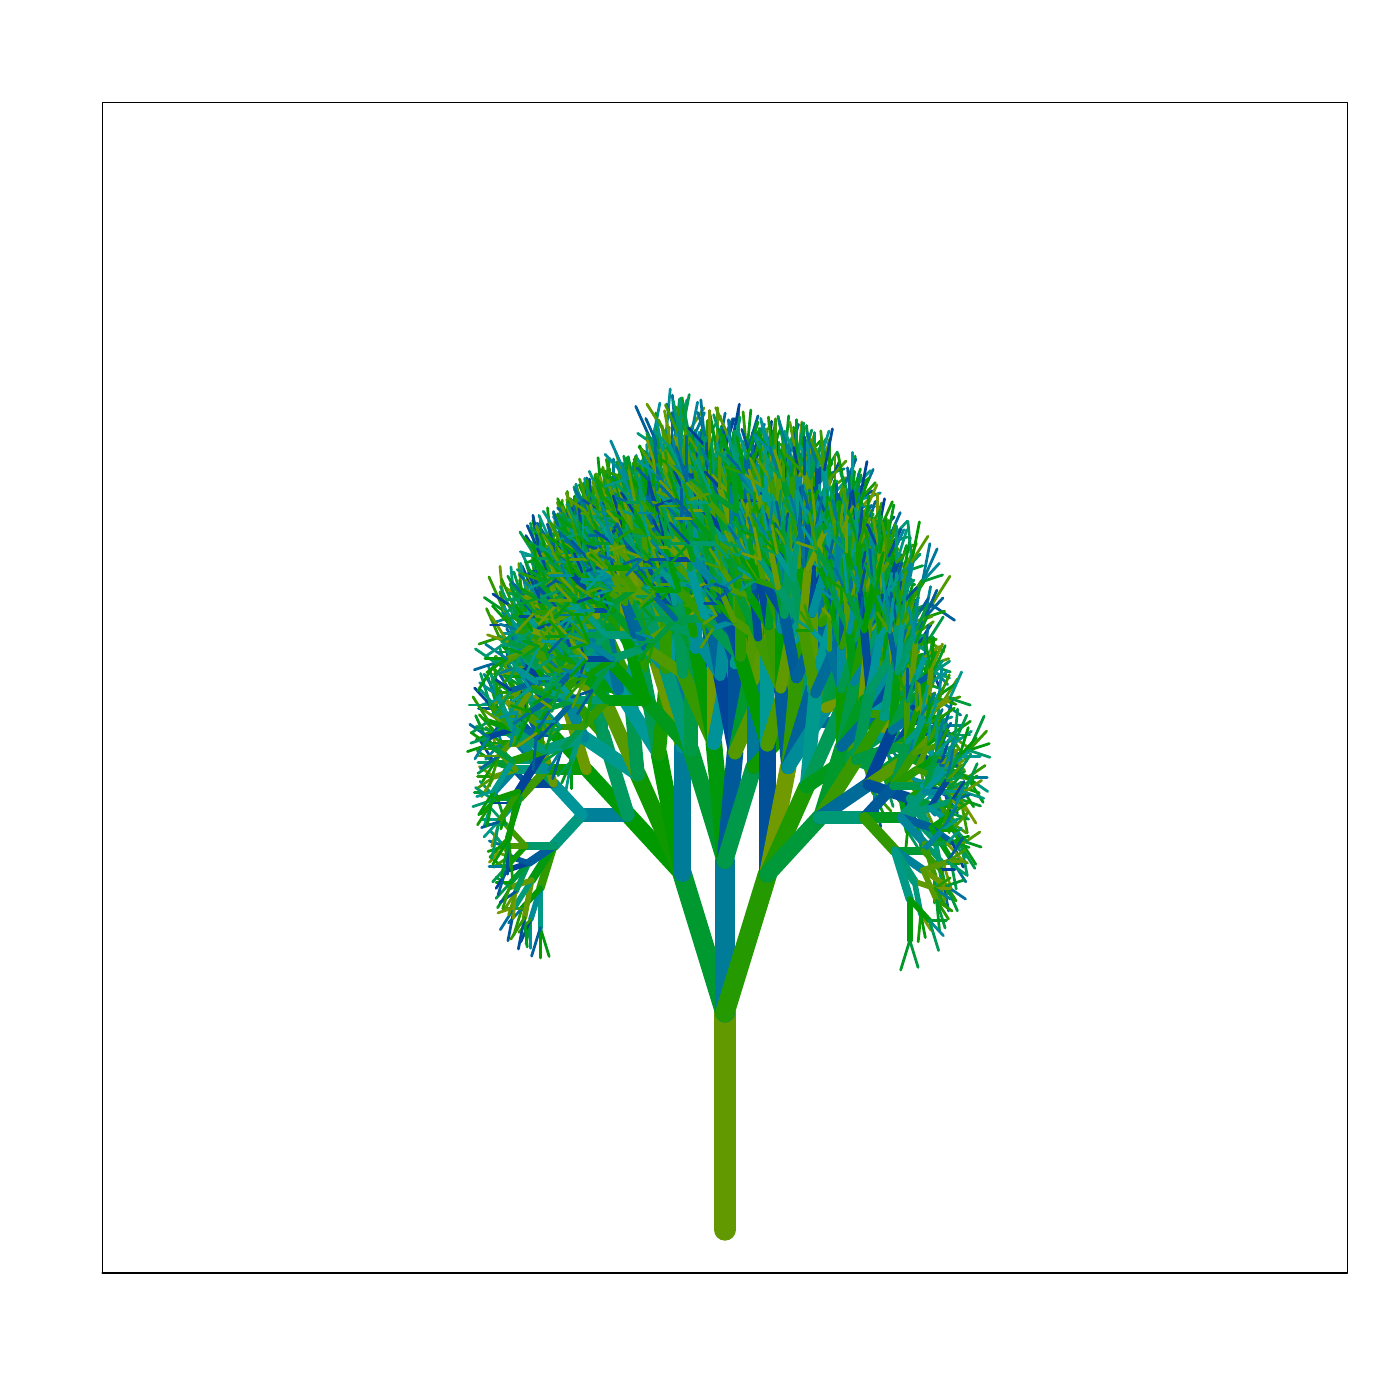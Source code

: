 % Created by tikzDevice version 0.9 on 2016-04-12 13:21:51
% !TEX encoding = UTF-8 Unicode
\documentclass{article}
\nonstopmode

\usepackage{tikz}

\usepackage[active,tightpage,psfixbb]{preview}

\PreviewEnvironment{pgfpicture}

\setlength\PreviewBorder{0pt}

\newcommand{\SweaveOpts}[1]{}  % do not interfere with LaTeX
\newcommand{\SweaveInput}[1]{} % because they are not real TeX commands
\newcommand{\Sexpr}[1]{}       % will only be parsed by R


\usepackage[utf8]{inputenc}
\usepackage{amsmath}
\usepackage{graphicx}
%\usepackage{bbold}
\usepackage{tikz}
%\usepackage{silence}
\usepackage{mdframed}
%\WarningFilter{mdframed}{You got a bad break}
\usepackage[colorinlistoftodos]{todonotes}
\usepackage{listings}
\usepackage{color}
\colorlet{exampcol}{blue!10}
\usepackage{multicol}
\usepackage{booktabs}

\title{BIO311: Population Ecology\\ \textit{Practical 10:\\ Stochasticity in Matrix Models\\ Population Viability Analysis\\ \& Metapopulation Dynamics.}}
\setlength\parindent{0pt}

\setcounter{tocdepth}{1} % Determines the depth of the table of contents;; 0:chapters, 1: chapters and sections, 2: chapters,sections and subsections

%\renewcommand{\theExercise}{\thechapter.\arabic{Exercise}}%

\setlength\parindent{0pt}

\begin{document}

\begin{tikzpicture}[x=1pt,y=1pt]
\definecolor{fillColor}{RGB}{255,255,255}
\path[use as bounding box,fill=fillColor,fill opacity=0.00] (0,0) rectangle (505.89,505.89);
\begin{scope}
\path[clip] (  0.00,  0.00) rectangle (505.89,505.89);
\definecolor{drawColor}{RGB}{0,0,0}

\path[draw=drawColor,line width= 0.4pt,line join=round,line cap=round] ( 36.90, 45.90) --
	(486.99, 45.90) --
	(486.99,468.99) --
	( 36.90,468.99) --
	( 36.90, 45.90);
\end{scope}
\begin{scope}
\path[clip] ( 36.90, 45.90) rectangle (486.99,468.99);
\definecolor{drawColor}{RGB}{98,153,0}

\path[draw=drawColor,line width= 8.0pt,line join=round,line cap=round] (261.94, 61.57) --
	(261.94,139.92);
\definecolor{drawColor}{RGB}{0,153,47}

\path[draw=drawColor,line width= 7.0pt,line join=round,line cap=round] (261.94,139.92) --
	(246.51,190.18);
\definecolor{drawColor}{RGB}{1,153,0}

\path[draw=drawColor,line width= 6.0pt,line join=round,line cap=round] (246.51,190.18) --
	(226.86,211.51);
\definecolor{drawColor}{RGB}{0,128,153}

\path[draw=drawColor,line width= 5.0pt,line join=round,line cap=round] (226.86,211.51) --
	(210.40,211.51);
\definecolor{drawColor}{RGB}{0,153,127}

\path[draw=drawColor,line width= 4.0pt,line join=round,line cap=round] (210.40,211.51) --
	(199.95,200.17);
\definecolor{drawColor}{RGB}{50,153,0}

\path[draw=drawColor,line width= 3.0pt,line join=round,line cap=round] (199.95,200.17) --
	(195.24,184.85);
\definecolor{drawColor}{RGB}{0,153,134}

\path[draw=drawColor,line width= 2.0pt,line join=round,line cap=round] (195.24,184.85) --
	(195.24,170.67);
\definecolor{drawColor}{RGB}{0,153,14}

\path[draw=drawColor,line width= 1.0pt,line join=round,line cap=round] (195.24,170.67) --
	(198.44,160.26);
\definecolor{drawColor}{RGB}{8,153,0}

\path[draw=drawColor,line width= 1.0pt,line join=round,line cap=round] (195.24,170.67) --
	(195.24,159.75);
\definecolor{drawColor}{RGB}{0,96,153}

\path[draw=drawColor,line width= 1.0pt,line join=round,line cap=round] (195.24,170.67) --
	(192.09,160.39);
\definecolor{drawColor}{RGB}{0,139,153}

\path[draw=drawColor,line width= 2.0pt,line join=round,line cap=round] (195.24,184.85) --
	(191.83,173.72);
\definecolor{drawColor}{RGB}{0,142,153}

\path[draw=drawColor,line width= 1.0pt,line join=round,line cap=round] (191.83,173.72) --
	(191.83,163.28);
\definecolor{drawColor}{RGB}{0,153,62}

\path[draw=drawColor,line width= 1.0pt,line join=round,line cap=round] (191.83,173.72) --
	(190.10,164.79);
\definecolor{drawColor}{RGB}{0,72,153}

\path[draw=drawColor,line width= 1.0pt,line join=round,line cap=round] (191.83,173.72) --
	(188.16,165.51);
\definecolor{drawColor}{RGB}{50,153,0}

\path[draw=drawColor,line width= 1.0pt,line join=round,line cap=round] (191.83,173.72) --
	(187.45,168.97);
\definecolor{drawColor}{RGB}{2,153,0}

\path[draw=drawColor,line width= 2.0pt,line join=round,line cap=round] (195.24,184.85) --
	(188.62,177.66);
\definecolor{drawColor}{RGB}{32,153,0}

\path[draw=drawColor,line width= 1.0pt,line join=round,line cap=round] (188.62,177.66) --
	(185.62,167.90);
\definecolor{drawColor}{RGB}{0,111,153}

\path[draw=drawColor,line width= 1.0pt,line join=round,line cap=round] (188.62,177.66) --
	(183.76,172.39);
\definecolor{drawColor}{RGB}{58,153,0}

\path[draw=drawColor,line width= 1.0pt,line join=round,line cap=round] (188.62,177.66) --
	(182.83,177.66);
\definecolor{drawColor}{RGB}{0,153,16}

\path[draw=drawColor,line width= 3.0pt,line join=round,line cap=round] (199.95,200.17) --
	(192.13,187.83);
\definecolor{drawColor}{RGB}{100,153,0}

\path[draw=drawColor,line width= 2.0pt,line join=round,line cap=round] (192.13,187.83) --
	(189.51,174.29);
\definecolor{drawColor}{RGB}{0,153,33}

\path[draw=drawColor,line width= 1.0pt,line join=round,line cap=round] (189.51,174.29) --
	(190.50,163.73);
\definecolor{drawColor}{RGB}{0,80,153}

\path[draw=drawColor,line width= 1.0pt,line join=round,line cap=round] (189.51,174.29) --
	(187.31,162.96);
\definecolor{drawColor}{RGB}{50,153,0}

\path[draw=drawColor,line width= 1.0pt,line join=round,line cap=round] (189.51,174.29) --
	(184.62,166.57);
\definecolor{drawColor}{RGB}{0,153,123}

\path[draw=drawColor,line width= 2.0pt,line join=round,line cap=round] (192.13,187.83) --
	(185.87,177.96);
\definecolor{drawColor}{RGB}{0,85,153}

\path[draw=drawColor,line width= 1.0pt,line join=round,line cap=round] (185.87,177.96) --
	(183.55,165.96);
\definecolor{drawColor}{RGB}{0,111,153}

\path[draw=drawColor,line width= 1.0pt,line join=round,line cap=round] (185.87,177.96) --
	(180.79,169.94);
\definecolor{drawColor}{RGB}{121,153,0}

\path[draw=drawColor,line width= 1.0pt,line join=round,line cap=round] (185.87,177.96) --
	(179.91,175.99);
\definecolor{drawColor}{RGB}{98,153,0}

\path[draw=drawColor,line width= 2.0pt,line join=round,line cap=round] (192.13,187.83) --
	(184.52,185.31);
\definecolor{drawColor}{RGB}{0,153,29}

\path[draw=drawColor,line width= 1.0pt,line join=round,line cap=round] (184.52,185.31) --
	(179.80,177.87);
\definecolor{drawColor}{RGB}{0,153,44}

\path[draw=drawColor,line width= 1.0pt,line join=round,line cap=round] (184.52,185.31) --
	(179.30,188.88);
\definecolor{drawColor}{RGB}{0,93,153}

\path[draw=drawColor,line width= 3.0pt,line join=round,line cap=round] (199.95,200.17) --
	(191.00,194.05);
\definecolor{drawColor}{RGB}{0,153,93}

\path[draw=drawColor,line width= 2.0pt,line join=round,line cap=round] (191.00,194.05) --
	(186.38,183.69);
\definecolor{drawColor}{RGB}{115,153,0}

\path[draw=drawColor,line width= 1.0pt,line join=round,line cap=round] (186.38,183.69) --
	(185.47,173.93);
\definecolor{drawColor}{RGB}{91,153,0}

\path[draw=drawColor,line width= 1.0pt,line join=round,line cap=round] (186.38,183.69) --
	(183.82,175.34);

\path[draw=drawColor,line width= 1.0pt,line join=round,line cap=round] (186.38,183.69) --
	(182.26,177.19);
\definecolor{drawColor}{RGB}{0,85,153}

\path[draw=drawColor,line width= 1.0pt,line join=round,line cap=round] (186.38,183.69) --
	(180.70,179.80);
\definecolor{drawColor}{RGB}{0,153,55}

\path[draw=drawColor,line width= 2.0pt,line join=round,line cap=round] (191.00,194.05) --
	(184.61,187.11);
\definecolor{drawColor}{RGB}{45,153,0}

\path[draw=drawColor,line width= 1.0pt,line join=round,line cap=round] (184.61,187.11) --
	(181.65,177.46);
\definecolor{drawColor}{RGB}{0,153,73}

\path[draw=drawColor,line width= 1.0pt,line join=round,line cap=round] (184.61,187.11) --
	(179.22,181.26);
\definecolor{drawColor}{RGB}{4,153,0}

\path[draw=drawColor,line width= 1.0pt,line join=round,line cap=round] (184.61,187.11) --
	(179.27,187.11);
\definecolor{drawColor}{RGB}{0,65,153}

\path[draw=drawColor,line width= 2.0pt,line join=round,line cap=round] (191.00,194.05) --
	(183.50,191.56);
\definecolor{drawColor}{RGB}{0,67,153}

\path[draw=drawColor,line width= 1.0pt,line join=round,line cap=round] (183.50,191.56) --
	(179.26,184.87);
\definecolor{drawColor}{RGB}{0,153,12}

\path[draw=drawColor,line width= 1.0pt,line join=round,line cap=round] (183.50,191.56) --
	(177.59,195.60);
\definecolor{drawColor}{RGB}{0,89,153}

\path[draw=drawColor,line width= 2.0pt,line join=round,line cap=round] (191.00,194.05) --
	(183.96,196.38);
\definecolor{drawColor}{RGB}{56,153,0}

\path[draw=drawColor,line width= 1.0pt,line join=round,line cap=round] (183.96,196.38) --
	(178.31,192.52);
\definecolor{drawColor}{RGB}{104,153,0}

\path[draw=drawColor,line width= 1.0pt,line join=round,line cap=round] (183.96,196.38) --
	(178.30,198.26);

\path[draw=drawColor,line width= 1.0pt,line join=round,line cap=round] (183.96,196.38) --
	(179.37,203.62);
\definecolor{drawColor}{RGB}{0,153,105}

\path[draw=drawColor,line width= 3.0pt,line join=round,line cap=round] (199.95,200.17) --
	(189.94,200.17);
\definecolor{drawColor}{RGB}{14,153,0}

\path[draw=drawColor,line width= 2.0pt,line join=round,line cap=round] (189.94,200.17) --
	(183.13,192.78);
\definecolor{drawColor}{RGB}{0,93,153}

\path[draw=drawColor,line width= 1.0pt,line join=round,line cap=round] (183.13,192.78) --
	(179.99,182.55);
\definecolor{drawColor}{RGB}{0,153,77}

\path[draw=drawColor,line width= 1.0pt,line join=round,line cap=round] (183.13,192.78) --
	(178.04,187.24);
\definecolor{drawColor}{RGB}{0,126,153}

\path[draw=drawColor,line width= 1.0pt,line join=round,line cap=round] (183.13,192.78) --
	(176.71,192.78);
\definecolor{drawColor}{RGB}{76,153,0}

\path[draw=drawColor,line width= 2.0pt,line join=round,line cap=round] (189.94,200.17) --
	(182.26,200.17);
\definecolor{drawColor}{RGB}{121,153,0}

\path[draw=drawColor,line width= 1.0pt,line join=round,line cap=round] (182.26,200.17) --
	(176.86,194.31);
\definecolor{drawColor}{RGB}{19,153,0}

\path[draw=drawColor,line width= 1.0pt,line join=round,line cap=round] (182.26,200.17) --
	(176.35,198.21);
\definecolor{drawColor}{RGB}{0,115,153}

\path[draw=drawColor,line width= 1.0pt,line join=round,line cap=round] (182.26,200.17) --
	(176.79,201.98);
\definecolor{drawColor}{RGB}{0,153,134}

\path[draw=drawColor,line width= 1.0pt,line join=round,line cap=round] (182.26,200.17) --
	(177.03,205.84);
\definecolor{drawColor}{RGB}{71,153,0}

\path[draw=drawColor,line width= 2.0pt,line join=round,line cap=round] (189.94,200.17) --
	(182.74,207.99);
\definecolor{drawColor}{RGB}{0,153,147}

\path[draw=drawColor,line width= 1.0pt,line join=round,line cap=round] (182.74,207.99) --
	(176.66,207.99);
\definecolor{drawColor}{RGB}{0,153,97}

\path[draw=drawColor,line width= 1.0pt,line join=round,line cap=round] (182.74,207.99) --
	(177.46,213.72);
\definecolor{drawColor}{RGB}{0,153,33}

\path[draw=drawColor,line width= 1.0pt,line join=round,line cap=round] (182.74,207.99) --
	(179.42,218.77);
\definecolor{drawColor}{RGB}{0,150,153}

\path[draw=drawColor,line width= 4.0pt,line join=round,line cap=round] (210.40,211.51) --
	(200.05,222.74);
\definecolor{drawColor}{RGB}{0,70,153}

\path[draw=drawColor,line width= 3.0pt,line join=round,line cap=round] (200.05,222.74) --
	(190.32,222.74);
\definecolor{drawColor}{RGB}{0,153,58}

\path[draw=drawColor,line width= 2.0pt,line join=round,line cap=round] (190.32,222.74) --
	(183.87,215.74);
\definecolor{drawColor}{RGB}{2,153,0}

\path[draw=drawColor,line width= 1.0pt,line join=round,line cap=round] (183.87,215.74) --
	(181.00,206.38);
\definecolor{drawColor}{RGB}{0,65,153}

\path[draw=drawColor,line width= 1.0pt,line join=round,line cap=round] (183.87,215.74) --
	(177.81,215.74);
\definecolor{drawColor}{RGB}{0,89,153}

\path[draw=drawColor,line width= 2.0pt,line join=round,line cap=round] (190.32,222.74) --
	(183.39,230.26);
\definecolor{drawColor}{RGB}{0,153,66}

\path[draw=drawColor,line width= 1.0pt,line join=round,line cap=round] (183.39,230.26) --
	(177.69,230.26);
\definecolor{drawColor}{RGB}{0,153,27}

\path[draw=drawColor,line width= 1.0pt,line join=round,line cap=round] (183.39,230.26) --
	(177.84,236.28);
\definecolor{drawColor}{RGB}{0,128,153}

\path[draw=drawColor,line width= 1.0pt,line join=round,line cap=round] (183.39,230.26) --
	(180.44,239.84);
\definecolor{drawColor}{RGB}{0,153,88}

\path[draw=drawColor,line width= 3.0pt,line join=round,line cap=round] (200.05,222.74) --
	(192.62,230.81);
\definecolor{drawColor}{RGB}{0,153,108}

\path[draw=drawColor,line width= 2.0pt,line join=round,line cap=round] (192.62,230.81) --
	(185.35,230.81);
\definecolor{drawColor}{RGB}{0,81,153}

\path[draw=drawColor,line width= 1.0pt,line join=round,line cap=round] (185.35,230.81) --
	(180.53,225.57);
\definecolor{drawColor}{RGB}{0,153,64}

\path[draw=drawColor,line width= 1.0pt,line join=round,line cap=round] (185.35,230.81) --
	(179.32,230.81);
\definecolor{drawColor}{RGB}{0,153,38}

\path[draw=drawColor,line width= 1.0pt,line join=round,line cap=round] (185.35,230.81) --
	(180.50,236.07);
\definecolor{drawColor}{RGB}{0,117,153}

\path[draw=drawColor,line width= 2.0pt,line join=round,line cap=round] (192.62,230.81) --
	(187.32,236.56);
\definecolor{drawColor}{RGB}{91,153,0}

\path[draw=drawColor,line width= 1.0pt,line join=round,line cap=round] (187.32,236.56) --
	(182.46,236.56);
\definecolor{drawColor}{RGB}{0,153,3}

\path[draw=drawColor,line width= 1.0pt,line join=round,line cap=round] (187.32,236.56) --
	(183.06,241.19);
\definecolor{drawColor}{RGB}{49,153,0}

\path[draw=drawColor,line width= 1.0pt,line join=round,line cap=round] (187.32,236.56) --
	(185.13,243.68);
\definecolor{drawColor}{RGB}{0,153,51}

\path[draw=drawColor,line width= 2.0pt,line join=round,line cap=round] (192.62,230.81) --
	(189.38,241.36);
\definecolor{drawColor}{RGB}{0,69,153}

\path[draw=drawColor,line width= 1.0pt,line join=round,line cap=round] (189.38,241.36) --
	(185.35,245.73);
\definecolor{drawColor}{RGB}{0,153,42}

\path[draw=drawColor,line width= 1.0pt,line join=round,line cap=round] (189.38,241.36) --
	(186.39,248.06);
\definecolor{drawColor}{RGB}{0,93,153}

\path[draw=drawColor,line width= 1.0pt,line join=round,line cap=round] (189.38,241.36) --
	(187.52,250.95);
\definecolor{drawColor}{RGB}{0,153,47}

\path[draw=drawColor,line width= 1.0pt,line join=round,line cap=round] (189.38,241.36) --
	(189.38,249.94);
\definecolor{drawColor}{RGB}{104,153,0}

\path[draw=drawColor,line width= 3.0pt,line join=round,line cap=round] (200.05,222.74) --
	(195.52,237.50);
\definecolor{drawColor}{RGB}{0,83,153}

\path[draw=drawColor,line width= 2.0pt,line join=round,line cap=round] (195.52,237.50) --
	(189.06,244.51);
\definecolor{drawColor}{RGB}{0,153,73}

\path[draw=drawColor,line width= 1.0pt,line join=round,line cap=round] (189.06,244.51) --
	(182.91,244.51);
\definecolor{drawColor}{RGB}{0,153,129}

\path[draw=drawColor,line width= 1.0pt,line join=round,line cap=round] (189.06,244.51) --
	(183.27,248.48);
\definecolor{drawColor}{RGB}{60,153,0}

\path[draw=drawColor,line width= 1.0pt,line join=round,line cap=round] (189.06,244.51) --
	(184.21,252.17);
\definecolor{drawColor}{RGB}{0,70,153}

\path[draw=drawColor,line width= 1.0pt,line join=round,line cap=round] (189.06,244.51) --
	(186.32,253.44);
\definecolor{drawColor}{RGB}{0,93,153}

\path[draw=drawColor,line width= 2.0pt,line join=round,line cap=round] (195.52,237.50) --
	(190.73,248.22);
\definecolor{drawColor}{RGB}{0,153,16}

\path[draw=drawColor,line width= 1.0pt,line join=round,line cap=round] (190.73,248.22) --
	(185.04,252.12);
\definecolor{drawColor}{RGB}{0,153,143}

\path[draw=drawColor,line width= 1.0pt,line join=round,line cap=round] (190.73,248.22) --
	(186.44,254.99);
\definecolor{drawColor}{RGB}{0,65,153}

\path[draw=drawColor,line width= 1.0pt,line join=round,line cap=round] (190.73,248.22) --
	(187.96,257.26);
\definecolor{drawColor}{RGB}{21,153,0}

\path[draw=drawColor,line width= 1.0pt,line join=round,line cap=round] (190.73,248.22) --
	(189.68,259.42);

\path[draw=drawColor,line width= 2.0pt,line join=round,line cap=round] (195.52,237.50) --
	(193.30,248.98);
\definecolor{drawColor}{RGB}{0,153,112}

\path[draw=drawColor,line width= 1.0pt,line join=round,line cap=round] (193.30,248.98) --
	(189.11,255.58);
\definecolor{drawColor}{RGB}{0,109,153}

\path[draw=drawColor,line width= 1.0pt,line join=round,line cap=round] (193.30,248.98) --
	(191.71,257.17);
\definecolor{drawColor}{RGB}{0,153,38}

\path[draw=drawColor,line width= 1.0pt,line join=round,line cap=round] (193.30,248.98) --
	(194.14,257.97);
\definecolor{drawColor}{RGB}{41,153,0}

\path[draw=drawColor,line width= 2.0pt,line join=round,line cap=round] (195.52,237.50) --
	(195.52,251.48);
\definecolor{drawColor}{RGB}{0,153,134}

\path[draw=drawColor,line width= 1.0pt,line join=round,line cap=round] (195.52,251.48) --
	(192.91,259.97);
\definecolor{drawColor}{RGB}{0,153,46}

\path[draw=drawColor,line width= 1.0pt,line join=round,line cap=round] (195.52,251.48) --
	(195.52,262.14);
\definecolor{drawColor}{RGB}{38,153,0}

\path[draw=drawColor,line width= 1.0pt,line join=round,line cap=round] (195.52,251.48) --
	(198.58,261.45);
\definecolor{drawColor}{RGB}{0,153,7}

\path[draw=drawColor,line width= 5.0pt,line join=round,line cap=round] (226.86,211.51) --
	(211.87,227.78);
\definecolor{drawColor}{RGB}{12,153,0}

\path[draw=drawColor,line width= 4.0pt,line join=round,line cap=round] (211.87,227.78) --
	(197.33,227.78);
\definecolor{drawColor}{RGB}{60,153,0}

\path[draw=drawColor,line width= 3.0pt,line join=round,line cap=round] (197.33,227.78) --
	(187.88,217.52);
\definecolor{drawColor}{RGB}{0,153,23}

\path[draw=drawColor,line width= 2.0pt,line join=round,line cap=round] (187.88,217.52) --
	(183.45,203.11);
\definecolor{drawColor}{RGB}{0,81,153}

\path[draw=drawColor,line width= 1.0pt,line join=round,line cap=round] (183.45,203.11) --
	(183.45,190.03);
\definecolor{drawColor}{RGB}{15,153,0}

\path[draw=drawColor,line width= 1.0pt,line join=round,line cap=round] (183.45,203.11) --
	(176.98,196.09);
\definecolor{drawColor}{RGB}{0,153,145}

\path[draw=drawColor,line width= 2.0pt,line join=round,line cap=round] (187.88,217.52) --
	(180.65,209.68);
\definecolor{drawColor}{RGB}{121,153,0}

\path[draw=drawColor,line width= 1.0pt,line join=round,line cap=round] (180.65,209.68) --
	(177.70,200.08);
\definecolor{drawColor}{RGB}{0,153,136}

\path[draw=drawColor,line width= 1.0pt,line join=round,line cap=round] (180.65,209.68) --
	(174.94,203.49);
\definecolor{drawColor}{RGB}{0,153,125}

\path[draw=drawColor,line width= 1.0pt,line join=round,line cap=round] (180.65,209.68) --
	(174.00,209.68);
\definecolor{drawColor}{RGB}{0,153,51}

\path[draw=drawColor,line width= 2.0pt,line join=round,line cap=round] (187.88,217.52) --
	(179.05,217.52);
\definecolor{drawColor}{RGB}{14,153,0}

\path[draw=drawColor,line width= 1.0pt,line join=round,line cap=round] (179.05,217.52) --
	(173.68,211.70);
\definecolor{drawColor}{RGB}{0,153,110}

\path[draw=drawColor,line width= 1.0pt,line join=round,line cap=round] (179.05,217.52) --
	(173.51,223.54);
\definecolor{drawColor}{RGB}{0,153,123}

\path[draw=drawColor,line width= 3.0pt,line join=round,line cap=round] (197.33,227.78) --
	(186.37,227.78);
\definecolor{drawColor}{RGB}{0,128,153}

\path[draw=drawColor,line width= 2.0pt,line join=round,line cap=round] (186.37,227.78) --
	(178.69,219.45);
\definecolor{drawColor}{RGB}{0,153,134}

\path[draw=drawColor,line width= 1.0pt,line join=round,line cap=round] (178.69,219.45) --
	(174.94,207.23);
\definecolor{drawColor}{RGB}{0,153,51}

\path[draw=drawColor,line width= 1.0pt,line join=round,line cap=round] (178.69,219.45) --
	(171.37,219.45);
\definecolor{drawColor}{RGB}{97,153,0}

\path[draw=drawColor,line width= 2.0pt,line join=round,line cap=round] (186.37,227.78) --
	(178.57,225.20);
\definecolor{drawColor}{RGB}{100,153,0}

\path[draw=drawColor,line width= 1.0pt,line join=round,line cap=round] (178.57,225.20) --
	(174.03,218.03);
\definecolor{drawColor}{RGB}{78,153,0}

\path[draw=drawColor,line width= 1.0pt,line join=round,line cap=round] (178.57,225.20) --
	(172.53,221.06);
\definecolor{drawColor}{RGB}{32,153,0}

\path[draw=drawColor,line width= 1.0pt,line join=round,line cap=round] (178.57,225.20) --
	(172.55,225.20);
\definecolor{drawColor}{RGB}{119,153,0}

\path[draw=drawColor,line width= 1.0pt,line join=round,line cap=round] (178.57,225.20) --
	(173.21,228.87);
\definecolor{drawColor}{RGB}{0,153,46}

\path[draw=drawColor,line width= 2.0pt,line join=round,line cap=round] (186.37,227.78) --
	(178.51,230.39);
\definecolor{drawColor}{RGB}{0,153,68}

\path[draw=drawColor,line width= 1.0pt,line join=round,line cap=round] (178.51,230.39) --
	(172.72,226.43);
\definecolor{drawColor}{RGB}{0,153,101}

\path[draw=drawColor,line width= 1.0pt,line join=round,line cap=round] (178.51,230.39) --
	(172.72,230.39);
\definecolor{drawColor}{RGB}{0,153,14}

\path[draw=drawColor,line width= 1.0pt,line join=round,line cap=round] (178.51,230.39) --
	(172.50,234.50);
\definecolor{drawColor}{RGB}{0,69,153}

\path[draw=drawColor,line width= 1.0pt,line join=round,line cap=round] (178.51,230.39) --
	(173.68,238.00);
\definecolor{drawColor}{RGB}{85,153,0}

\path[draw=drawColor,line width= 2.0pt,line join=round,line cap=round] (186.37,227.78) --
	(179.52,235.22);
\definecolor{drawColor}{RGB}{45,153,0}

\path[draw=drawColor,line width= 1.0pt,line join=round,line cap=round] (179.52,235.22) --
	(172.90,235.22);
\definecolor{drawColor}{RGB}{10,153,0}

\path[draw=drawColor,line width= 1.0pt,line join=round,line cap=round] (179.52,235.22) --
	(173.93,241.29);
\definecolor{drawColor}{RGB}{111,153,0}

\path[draw=drawColor,line width= 1.0pt,line join=round,line cap=round] (179.52,235.22) --
	(176.41,245.34);
\definecolor{drawColor}{RGB}{0,142,153}

\path[draw=drawColor,line width= 3.0pt,line join=round,line cap=round] (197.33,227.78) --
	(188.50,237.37);
\definecolor{drawColor}{RGB}{25,153,0}

\path[draw=drawColor,line width= 2.0pt,line join=round,line cap=round] (188.50,237.37) --
	(180.90,237.37);
\definecolor{drawColor}{RGB}{0,129,153}

\path[draw=drawColor,line width= 1.0pt,line join=round,line cap=round] (180.90,237.37) --
	(175.50,231.50);
\definecolor{drawColor}{RGB}{0,153,22}

\path[draw=drawColor,line width= 1.0pt,line join=round,line cap=round] (180.90,237.37) --
	(174.66,237.37);
\definecolor{drawColor}{RGB}{38,153,0}

\path[draw=drawColor,line width= 1.0pt,line join=round,line cap=round] (180.90,237.37) --
	(175.66,243.05);
\definecolor{drawColor}{RGB}{0,150,153}

\path[draw=drawColor,line width= 2.0pt,line join=round,line cap=round] (188.50,237.37) --
	(181.00,242.50);
\definecolor{drawColor}{RGB}{28,153,0}

\path[draw=drawColor,line width= 1.0pt,line join=round,line cap=round] (181.00,242.50) --
	(175.15,240.56);
\definecolor{drawColor}{RGB}{0,148,153}

\path[draw=drawColor,line width= 1.0pt,line join=round,line cap=round] (181.00,242.50) --
	(175.36,246.36);
\definecolor{drawColor}{RGB}{0,153,5}

\path[draw=drawColor,line width= 1.0pt,line join=round,line cap=round] (181.00,242.50) --
	(177.27,250.87);
\definecolor{drawColor}{RGB}{113,153,0}

\path[draw=drawColor,line width= 2.0pt,line join=round,line cap=round] (188.50,237.37) --
	(182.89,246.23);
\definecolor{drawColor}{RGB}{0,153,138}

\path[draw=drawColor,line width= 1.0pt,line join=round,line cap=round] (182.89,246.23) --
	(177.82,247.90);
\definecolor{drawColor}{RGB}{0,153,110}

\path[draw=drawColor,line width= 1.0pt,line join=round,line cap=round] (182.89,246.23) --
	(180.91,256.41);
\definecolor{drawColor}{RGB}{0,153,106}

\path[draw=drawColor,line width= 2.0pt,line join=round,line cap=round] (188.50,237.37) --
	(184.62,250.01);
\definecolor{drawColor}{RGB}{0,153,101}

\path[draw=drawColor,line width= 1.0pt,line join=round,line cap=round] (184.62,250.01) --
	(179.48,255.59);
\definecolor{drawColor}{RGB}{0,124,153}

\path[draw=drawColor,line width= 1.0pt,line join=round,line cap=round] (184.62,250.01) --
	(184.62,261.19);
\definecolor{drawColor}{RGB}{1,153,0}

\path[draw=drawColor,line width= 4.0pt,line join=round,line cap=round] (211.87,227.78) --
	(199.61,241.09);
\definecolor{drawColor}{RGB}{0,102,153}

\path[draw=drawColor,line width= 3.0pt,line join=round,line cap=round] (199.61,241.09) --
	(187.92,241.09);
\definecolor{drawColor}{RGB}{78,153,0}

\path[draw=drawColor,line width= 2.0pt,line join=round,line cap=round] (187.92,241.09) --
	(180.16,232.67);
\definecolor{drawColor}{RGB}{49,153,0}

\path[draw=drawColor,line width= 1.0pt,line join=round,line cap=round] (180.16,232.67) --
	(176.84,221.87);
\definecolor{drawColor}{RGB}{14,153,0}

\path[draw=drawColor,line width= 1.0pt,line join=round,line cap=round] (180.16,232.67) --
	(174.48,223.70);
\definecolor{drawColor}{RGB}{0,104,153}

\path[draw=drawColor,line width= 1.0pt,line join=round,line cap=round] (180.16,232.67) --
	(173.57,228.16);
\definecolor{drawColor}{RGB}{85,153,0}

\path[draw=drawColor,line width= 1.0pt,line join=round,line cap=round] (180.16,232.67) --
	(173.02,232.67);
\definecolor{drawColor}{RGB}{0,153,70}

\path[draw=drawColor,line width= 2.0pt,line join=round,line cap=round] (187.92,241.09) --
	(179.24,241.09);
\definecolor{drawColor}{RGB}{15,153,0}

\path[draw=drawColor,line width= 1.0pt,line join=round,line cap=round] (179.24,241.09) --
	(173.07,234.39);
\definecolor{drawColor}{RGB}{1,153,0}

\path[draw=drawColor,line width= 1.0pt,line join=round,line cap=round] (179.24,241.09) --
	(172.15,238.74);
\definecolor{drawColor}{RGB}{0,153,75}

\path[draw=drawColor,line width= 1.0pt,line join=round,line cap=round] (179.24,241.09) --
	(172.17,243.43);
\definecolor{drawColor}{RGB}{21,153,0}

\path[draw=drawColor,line width= 1.0pt,line join=round,line cap=round] (179.24,241.09) --
	(173.23,247.62);
\definecolor{drawColor}{RGB}{45,153,0}

\path[draw=drawColor,line width= 2.0pt,line join=round,line cap=round] (187.92,241.09) --
	(179.85,249.85);
\definecolor{drawColor}{RGB}{0,85,153}

\path[draw=drawColor,line width= 1.0pt,line join=round,line cap=round] (179.85,249.85) --
	(172.95,249.85);
\definecolor{drawColor}{RGB}{0,153,121}

\path[draw=drawColor,line width= 1.0pt,line join=round,line cap=round] (179.85,249.85) --
	(173.49,256.76);
\definecolor{drawColor}{RGB}{0,153,23}

\path[draw=drawColor,line width= 1.0pt,line join=round,line cap=round] (179.85,249.85) --
	(176.42,261.02);
\definecolor{drawColor}{RGB}{69,153,0}

\path[draw=drawColor,line width= 3.0pt,line join=round,line cap=round] (199.61,241.09) --
	(189.58,247.95);
\definecolor{drawColor}{RGB}{0,150,153}

\path[draw=drawColor,line width= 2.0pt,line join=round,line cap=round] (189.58,247.95) --
	(180.98,245.10);
\definecolor{drawColor}{RGB}{0,96,153}

\path[draw=drawColor,line width= 1.0pt,line join=round,line cap=round] (180.98,245.10) --
	(175.36,236.23);
\definecolor{drawColor}{RGB}{93,153,0}

\path[draw=drawColor,line width= 1.0pt,line join=round,line cap=round] (180.98,245.10) --
	(174.61,249.46);
\definecolor{drawColor}{RGB}{121,153,0}

\path[draw=drawColor,line width= 2.0pt,line join=round,line cap=round] (189.58,247.95) --
	(181.39,253.55);
\definecolor{drawColor}{RGB}{0,146,153}

\path[draw=drawColor,line width= 1.0pt,line join=round,line cap=round] (181.39,253.55) --
	(174.11,251.14);
\definecolor{drawColor}{RGB}{36,153,0}

\path[draw=drawColor,line width= 1.0pt,line join=round,line cap=round] (181.39,253.55) --
	(174.98,257.94);
\definecolor{drawColor}{RGB}{0,118,153}

\path[draw=drawColor,line width= 1.0pt,line join=round,line cap=round] (181.39,253.55) --
	(177.06,263.27);
\definecolor{drawColor}{RGB}{54,153,0}

\path[draw=drawColor,line width= 2.0pt,line join=round,line cap=round] (189.58,247.95) --
	(184.15,260.13);
\definecolor{drawColor}{RGB}{43,153,0}

\path[draw=drawColor,line width= 1.0pt,line join=round,line cap=round] (184.15,260.13) --
	(178.05,264.30);
\definecolor{drawColor}{RGB}{0,153,79}

\path[draw=drawColor,line width= 1.0pt,line join=round,line cap=round] (184.15,260.13) --
	(178.87,268.46);
\definecolor{drawColor}{RGB}{0,153,106}

\path[draw=drawColor,line width= 1.0pt,line join=round,line cap=round] (184.15,260.13) --
	(180.59,271.71);
\definecolor{drawColor}{RGB}{0,98,153}

\path[draw=drawColor,line width= 1.0pt,line join=round,line cap=round] (184.15,260.13) --
	(182.94,272.96);
\definecolor{drawColor}{RGB}{0,153,88}

\path[draw=drawColor,line width= 3.0pt,line join=round,line cap=round] (199.61,241.09) --
	(191.92,253.22);
\definecolor{drawColor}{RGB}{91,153,0}

\path[draw=drawColor,line width= 2.0pt,line join=round,line cap=round] (191.92,253.22) --
	(184.68,255.62);
\definecolor{drawColor}{RGB}{93,153,0}

\path[draw=drawColor,line width= 1.0pt,line join=round,line cap=round] (184.68,255.62) --
	(178.86,251.64);
\definecolor{drawColor}{RGB}{32,153,0}

\path[draw=drawColor,line width= 1.0pt,line join=round,line cap=round] (184.68,255.62) --
	(178.96,255.62);
\definecolor{drawColor}{RGB}{0,153,18}

\path[draw=drawColor,line width= 1.0pt,line join=round,line cap=round] (184.68,255.62) --
	(179.53,259.14);
\definecolor{drawColor}{RGB}{0,96,153}

\path[draw=drawColor,line width= 1.0pt,line join=round,line cap=round] (184.68,255.62) --
	(180.53,262.17);
\definecolor{drawColor}{RGB}{0,153,79}

\path[draw=drawColor,line width= 2.0pt,line join=round,line cap=round] (191.92,253.22) --
	(186.41,261.90);
\definecolor{drawColor}{RGB}{95,153,0}

\path[draw=drawColor,line width= 1.0pt,line join=round,line cap=round] (186.41,261.90) --
	(181.35,263.58);
\definecolor{drawColor}{RGB}{0,153,88}

\path[draw=drawColor,line width= 1.0pt,line join=round,line cap=round] (186.41,261.90) --
	(182.32,268.36);
\definecolor{drawColor}{RGB}{0,148,153}

\path[draw=drawColor,line width= 1.0pt,line join=round,line cap=round] (186.41,261.90) --
	(184.61,271.20);
\definecolor{drawColor}{RGB}{0,153,130}

\path[draw=drawColor,line width= 2.0pt,line join=round,line cap=round] (191.92,253.22) --
	(189.41,266.19);
\definecolor{drawColor}{RGB}{0,153,125}

\path[draw=drawColor,line width= 1.0pt,line join=round,line cap=round] (189.41,266.19) --
	(184.72,273.57);
\definecolor{drawColor}{RGB}{115,153,0}

\path[draw=drawColor,line width= 1.0pt,line join=round,line cap=round] (189.41,266.19) --
	(186.66,275.15);
\definecolor{drawColor}{RGB}{0,100,153}

\path[draw=drawColor,line width= 1.0pt,line join=round,line cap=round] (189.41,266.19) --
	(188.42,276.71);
\definecolor{drawColor}{RGB}{0,94,153}

\path[draw=drawColor,line width= 1.0pt,line join=round,line cap=round] (189.41,266.19) --
	(190.44,277.20);
\definecolor{drawColor}{RGB}{89,153,0}

\path[draw=drawColor,line width= 3.0pt,line join=round,line cap=round] (199.61,241.09) --
	(194.17,258.78);
\definecolor{drawColor}{RGB}{0,153,75}

\path[draw=drawColor,line width= 2.0pt,line join=round,line cap=round] (194.17,258.78) --
	(187.04,266.52);
\definecolor{drawColor}{RGB}{0,133,153}

\path[draw=drawColor,line width= 1.0pt,line join=round,line cap=round] (187.04,266.52) --
	(181.24,266.52);
\definecolor{drawColor}{RGB}{10,153,0}

\path[draw=drawColor,line width= 1.0pt,line join=round,line cap=round] (187.04,266.52) --
	(181.16,272.91);
\definecolor{drawColor}{RGB}{0,153,134}

\path[draw=drawColor,line width= 1.0pt,line join=round,line cap=round] (187.04,266.52) --
	(183.94,276.64);
\definecolor{drawColor}{RGB}{0,153,101}

\path[draw=drawColor,line width= 2.0pt,line join=round,line cap=round] (194.17,258.78) --
	(189.27,269.77);
\definecolor{drawColor}{RGB}{119,153,0}

\path[draw=drawColor,line width= 1.0pt,line join=round,line cap=round] (189.27,269.77) --
	(183.53,273.70);
\definecolor{drawColor}{RGB}{0,153,18}

\path[draw=drawColor,line width= 1.0pt,line join=round,line cap=round] (189.27,269.77) --
	(184.56,277.20);
\definecolor{drawColor}{RGB}{91,153,0}

\path[draw=drawColor,line width= 1.0pt,line join=round,line cap=round] (189.27,269.77) --
	(186.24,279.63);
\definecolor{drawColor}{RGB}{0,153,10}

\path[draw=drawColor,line width= 1.0pt,line join=round,line cap=round] (189.27,269.77) --
	(188.17,281.44);
\definecolor{drawColor}{RGB}{0,153,5}

\path[draw=drawColor,line width= 2.0pt,line join=round,line cap=round] (194.17,258.78) --
	(191.36,273.34);
\definecolor{drawColor}{RGB}{0,153,73}

\path[draw=drawColor,line width= 1.0pt,line join=round,line cap=round] (191.36,273.34) --
	(186.89,280.39);
\definecolor{drawColor}{RGB}{0,153,23}

\path[draw=drawColor,line width= 1.0pt,line join=round,line cap=round] (191.36,273.34) --
	(189.19,284.52);
\definecolor{drawColor}{RGB}{100,153,0}

\path[draw=drawColor,line width= 1.0pt,line join=round,line cap=round] (191.36,273.34) --
	(192.36,284.09);
\definecolor{drawColor}{RGB}{0,153,121}

\path[draw=drawColor,line width= 2.0pt,line join=round,line cap=round] (194.17,258.78) --
	(194.17,273.93);
\definecolor{drawColor}{RGB}{0,153,75}

\path[draw=drawColor,line width= 1.0pt,line join=round,line cap=round] (194.17,273.93) --
	(190.80,284.90);
\definecolor{drawColor}{RGB}{100,153,0}

\path[draw=drawColor,line width= 1.0pt,line join=round,line cap=round] (194.17,273.93) --
	(194.17,285.01);
\definecolor{drawColor}{RGB}{0,152,153}

\path[draw=drawColor,line width= 1.0pt,line join=round,line cap=round] (194.17,273.93) --
	(197.15,283.62);
\definecolor{drawColor}{RGB}{108,153,0}

\path[draw=drawColor,line width= 4.0pt,line join=round,line cap=round] (211.87,227.78) --
	(204.56,251.59);
\definecolor{drawColor}{RGB}{0,124,153}

\path[draw=drawColor,line width= 3.0pt,line join=round,line cap=round] (204.56,251.59) --
	(194.68,262.30);
\definecolor{drawColor}{RGB}{58,153,0}

\path[draw=drawColor,line width= 2.0pt,line join=round,line cap=round] (194.68,262.30) --
	(185.03,262.30);
\definecolor{drawColor}{RGB}{34,153,0}

\path[draw=drawColor,line width= 1.0pt,line join=round,line cap=round] (185.03,262.30) --
	(178.28,254.98);
\definecolor{drawColor}{RGB}{117,153,0}

\path[draw=drawColor,line width= 1.0pt,line join=round,line cap=round] (185.03,262.30) --
	(177.82,262.30);
\definecolor{drawColor}{RGB}{78,153,0}

\path[draw=drawColor,line width= 1.0pt,line join=round,line cap=round] (185.03,262.30) --
	(179.06,268.78);
\definecolor{drawColor}{RGB}{0,153,112}

\path[draw=drawColor,line width= 2.0pt,line join=round,line cap=round] (194.68,262.30) --
	(187.33,270.28);
\definecolor{drawColor}{RGB}{0,153,38}

\path[draw=drawColor,line width= 1.0pt,line join=round,line cap=round] (187.33,270.28) --
	(180.22,270.28);
\definecolor{drawColor}{RGB}{0,153,44}

\path[draw=drawColor,line width= 1.0pt,line join=round,line cap=round] (187.33,270.28) --
	(181.80,276.29);
\definecolor{drawColor}{RGB}{85,153,0}

\path[draw=drawColor,line width= 1.0pt,line join=round,line cap=round] (187.33,270.28) --
	(183.94,281.33);
\definecolor{drawColor}{RGB}{0,153,95}

\path[draw=drawColor,line width= 2.0pt,line join=round,line cap=round] (194.68,262.30) --
	(190.67,275.38);
\definecolor{drawColor}{RGB}{0,153,22}

\path[draw=drawColor,line width= 1.0pt,line join=round,line cap=round] (190.67,275.38) --
	(185.12,281.40);
\definecolor{drawColor}{RGB}{45,153,0}

\path[draw=drawColor,line width= 1.0pt,line join=round,line cap=round] (190.67,275.38) --
	(187.83,284.62);
\definecolor{drawColor}{RGB}{0,153,127}

\path[draw=drawColor,line width= 1.0pt,line join=round,line cap=round] (190.67,275.38) --
	(190.67,286.68);
\definecolor{drawColor}{RGB}{0,87,153}

\path[draw=drawColor,line width= 3.0pt,line join=round,line cap=round] (204.56,251.59) --
	(204.56,272.24);
\definecolor{drawColor}{RGB}{0,153,1}

\path[draw=drawColor,line width= 2.0pt,line join=round,line cap=round] (204.56,272.24) --
	(200.15,286.60);

\path[draw=drawColor,line width= 1.0pt,line join=round,line cap=round] (200.15,286.60) --
	(194.37,292.87);
\definecolor{drawColor}{RGB}{0,153,88}

\path[draw=drawColor,line width= 1.0pt,line join=round,line cap=round] (200.15,286.60) --
	(200.15,300.41);
\definecolor{drawColor}{RGB}{0,133,153}

\path[draw=drawColor,line width= 2.0pt,line join=round,line cap=round] (204.56,272.24) --
	(204.56,287.36);
\definecolor{drawColor}{RGB}{0,113,153}

\path[draw=drawColor,line width= 1.0pt,line join=round,line cap=round] (204.56,287.36) --
	(201.31,297.92);
\definecolor{drawColor}{RGB}{0,153,64}

\path[draw=drawColor,line width= 1.0pt,line join=round,line cap=round] (204.56,287.36) --
	(204.56,298.83);
\definecolor{drawColor}{RGB}{0,135,153}

\path[draw=drawColor,line width= 1.0pt,line join=round,line cap=round] (204.56,287.36) --
	(207.42,296.67);
\definecolor{drawColor}{RGB}{108,153,0}

\path[draw=drawColor,line width= 2.0pt,line join=round,line cap=round] (204.56,272.24) --
	(208.62,285.47);
\definecolor{drawColor}{RGB}{0,153,121}

\path[draw=drawColor,line width= 1.0pt,line join=round,line cap=round] (208.62,285.47) --
	(208.62,296.94);
\definecolor{drawColor}{RGB}{0,153,62}

\path[draw=drawColor,line width= 1.0pt,line join=round,line cap=round] (208.62,285.47) --
	(210.62,295.79);
\definecolor{drawColor}{RGB}{111,153,0}

\path[draw=drawColor,line width= 1.0pt,line join=round,line cap=round] (208.62,285.47) --
	(212.97,295.22);
\definecolor{drawColor}{RGB}{0,153,97}

\path[draw=drawColor,line width= 1.0pt,line join=round,line cap=round] (208.62,285.47) --
	(213.96,291.26);
\definecolor{drawColor}{RGB}{0,153,95}

\path[draw=drawColor,line width= 5.0pt,line join=round,line cap=round] (226.86,211.51) --
	(217.85,240.86);
\definecolor{drawColor}{RGB}{41,153,0}

\path[draw=drawColor,line width= 4.0pt,line join=round,line cap=round] (217.85,240.86) --
	(205.84,253.89);
\definecolor{drawColor}{RGB}{0,113,153}

\path[draw=drawColor,line width= 3.0pt,line join=round,line cap=round] (205.84,253.89) --
	(196.02,253.89);
\definecolor{drawColor}{RGB}{0,153,57}

\path[draw=drawColor,line width= 2.0pt,line join=round,line cap=round] (196.02,253.89) --
	(189.53,246.85);
\definecolor{drawColor}{RGB}{0,153,49}

\path[draw=drawColor,line width= 1.0pt,line join=round,line cap=round] (189.53,246.85) --
	(186.41,236.72);
\definecolor{drawColor}{RGB}{62,153,0}

\path[draw=drawColor,line width= 1.0pt,line join=round,line cap=round] (189.53,246.85) --
	(184.10,246.85);
\definecolor{drawColor}{RGB}{0,153,123}

\path[draw=drawColor,line width= 2.0pt,line join=round,line cap=round] (196.02,253.89) --
	(188.96,253.89);
\definecolor{drawColor}{RGB}{0,153,119}

\path[draw=drawColor,line width= 1.0pt,line join=round,line cap=round] (188.96,253.89) --
	(184.61,249.17);
\definecolor{drawColor}{RGB}{36,153,0}

\path[draw=drawColor,line width= 1.0pt,line join=round,line cap=round] (188.96,253.89) --
	(183.40,253.89);
\definecolor{drawColor}{RGB}{19,153,0}

\path[draw=drawColor,line width= 1.0pt,line join=round,line cap=round] (188.96,253.89) --
	(183.93,259.35);
\definecolor{drawColor}{RGB}{0,87,153}

\path[draw=drawColor,line width= 2.0pt,line join=round,line cap=round] (196.02,253.89) --
	(189.01,261.50);
\definecolor{drawColor}{RGB}{1,153,0}

\path[draw=drawColor,line width= 1.0pt,line join=round,line cap=round] (189.01,261.50) --
	(182.97,261.50);
\definecolor{drawColor}{RGB}{0,153,51}

\path[draw=drawColor,line width= 1.0pt,line join=round,line cap=round] (189.01,261.50) --
	(186.04,271.18);
\definecolor{drawColor}{RGB}{0,153,5}

\path[draw=drawColor,line width= 3.0pt,line join=round,line cap=round] (205.84,253.89) --
	(196.56,260.24);
\definecolor{drawColor}{RGB}{0,153,130}

\path[draw=drawColor,line width= 2.0pt,line join=round,line cap=round] (196.56,260.24) --
	(188.61,257.61);
\definecolor{drawColor}{RGB}{95,153,0}

\path[draw=drawColor,line width= 1.0pt,line join=round,line cap=round] (188.61,257.61) --
	(183.95,250.25);
\definecolor{drawColor}{RGB}{0,153,44}

\path[draw=drawColor,line width= 1.0pt,line join=round,line cap=round] (188.61,257.61) --
	(182.36,261.89);
\definecolor{drawColor}{RGB}{0,65,153}

\path[draw=drawColor,line width= 2.0pt,line join=round,line cap=round] (196.56,260.24) --
	(189.39,265.15);
\definecolor{drawColor}{RGB}{87,153,0}

\path[draw=drawColor,line width= 1.0pt,line join=round,line cap=round] (189.39,265.15) --
	(183.31,263.14);
\definecolor{drawColor}{RGB}{0,126,153}

\path[draw=drawColor,line width= 1.0pt,line join=round,line cap=round] (189.39,265.15) --
	(185.54,273.77);
\definecolor{drawColor}{RGB}{0,153,7}

\path[draw=drawColor,line width= 2.0pt,line join=round,line cap=round] (196.56,260.24) --
	(191.27,272.10);
\definecolor{drawColor}{RGB}{0,153,136}

\path[draw=drawColor,line width= 1.0pt,line join=round,line cap=round] (191.27,272.10) --
	(185.06,276.35);
\definecolor{drawColor}{RGB}{0,153,42}

\path[draw=drawColor,line width= 1.0pt,line join=round,line cap=round] (191.27,272.10) --
	(187.22,281.17);
\definecolor{drawColor}{RGB}{0,153,116}

\path[draw=drawColor,line width= 1.0pt,line join=round,line cap=round] (191.27,272.10) --
	(190.20,283.52);
\definecolor{drawColor}{RGB}{0,153,33}

\path[draw=drawColor,line width= 3.0pt,line join=round,line cap=round] (205.84,253.89) --
	(196.97,267.88);
\definecolor{drawColor}{RGB}{0,153,97}

\path[draw=drawColor,line width= 2.0pt,line join=round,line cap=round] (196.97,267.88) --
	(188.05,270.84);
\definecolor{drawColor}{RGB}{23,153,0}

\path[draw=drawColor,line width= 1.0pt,line join=round,line cap=round] (188.05,270.84) --
	(181.03,266.03);
\definecolor{drawColor}{RGB}{0,104,153}

\path[draw=drawColor,line width= 1.0pt,line join=round,line cap=round] (188.05,270.84) --
	(183.09,278.67);
\definecolor{drawColor}{RGB}{0,74,153}

\path[draw=drawColor,line width= 2.0pt,line join=round,line cap=round] (196.97,267.88) --
	(188.56,277.02);
\definecolor{drawColor}{RGB}{0,146,153}

\path[draw=drawColor,line width= 1.0pt,line join=round,line cap=round] (188.56,277.02) --
	(181.50,277.02);
\definecolor{drawColor}{RGB}{0,153,33}

\path[draw=drawColor,line width= 1.0pt,line join=round,line cap=round] (188.56,277.02) --
	(181.56,284.61);
\definecolor{drawColor}{RGB}{0,128,153}

\path[draw=drawColor,line width= 1.0pt,line join=round,line cap=round] (188.56,277.02) --
	(184.77,289.36);
\definecolor{drawColor}{RGB}{0,148,153}

\path[draw=drawColor,line width= 2.0pt,line join=round,line cap=round] (196.97,267.88) --
	(191.62,279.88);
\definecolor{drawColor}{RGB}{82,153,0}

\path[draw=drawColor,line width= 1.0pt,line join=round,line cap=round] (191.62,279.88) --
	(185.73,283.91);
\definecolor{drawColor}{RGB}{0,153,147}

\path[draw=drawColor,line width= 1.0pt,line join=round,line cap=round] (191.62,279.88) --
	(190.58,290.99);
\definecolor{drawColor}{RGB}{0,153,49}

\path[draw=drawColor,line width= 2.0pt,line join=round,line cap=round] (196.97,267.88) --
	(193.80,284.29);
\definecolor{drawColor}{RGB}{0,153,44}

\path[draw=drawColor,line width= 1.0pt,line join=round,line cap=round] (193.80,284.29) --
	(188.40,292.80);
\definecolor{drawColor}{RGB}{0,153,130}

\path[draw=drawColor,line width= 1.0pt,line join=round,line cap=round] (193.80,284.29) --
	(191.44,296.45);
\definecolor{drawColor}{RGB}{97,153,0}

\path[draw=drawColor,line width= 1.0pt,line join=round,line cap=round] (193.80,284.29) --
	(194.94,296.48);
\definecolor{drawColor}{RGB}{0,153,10}

\path[draw=drawColor,line width= 3.0pt,line join=round,line cap=round] (205.84,253.89) --
	(200.57,271.06);
\definecolor{drawColor}{RGB}{73,153,0}

\path[draw=drawColor,line width= 2.0pt,line join=round,line cap=round] (200.57,271.06) --
	(193.37,278.87);
\definecolor{drawColor}{RGB}{56,153,0}

\path[draw=drawColor,line width= 1.0pt,line join=round,line cap=round] (193.37,278.87) --
	(187.07,278.87);
\definecolor{drawColor}{RGB}{0,153,64}

\path[draw=drawColor,line width= 1.0pt,line join=round,line cap=round] (193.37,278.87) --
	(187.74,282.73);
\definecolor{drawColor}{RGB}{0,100,153}

\path[draw=drawColor,line width= 1.0pt,line join=round,line cap=round] (193.37,278.87) --
	(188.51,286.53);
\definecolor{drawColor}{RGB}{0,153,153}

\path[draw=drawColor,line width= 1.0pt,line join=round,line cap=round] (193.37,278.87) --
	(190.26,289.01);
\definecolor{drawColor}{RGB}{0,104,153}

\path[draw=drawColor,line width= 2.0pt,line join=round,line cap=round] (200.57,271.06) --
	(195.29,282.88);
\definecolor{drawColor}{RGB}{28,153,0}

\path[draw=drawColor,line width= 1.0pt,line join=round,line cap=round] (195.29,282.88) --
	(189.78,286.65);
\definecolor{drawColor}{RGB}{0,153,75}

\path[draw=drawColor,line width= 1.0pt,line join=round,line cap=round] (195.29,282.88) --
	(191.04,292.41);
\definecolor{drawColor}{RGB}{0,105,153}

\path[draw=drawColor,line width= 1.0pt,line join=round,line cap=round] (195.29,282.88) --
	(194.15,295.10);
\definecolor{drawColor}{RGB}{0,153,121}

\path[draw=drawColor,line width= 2.0pt,line join=round,line cap=round] (200.57,271.06) --
	(197.83,285.23);
\definecolor{drawColor}{RGB}{0,153,141}

\path[draw=drawColor,line width= 1.0pt,line join=round,line cap=round] (197.83,285.23) --
	(192.85,293.08);
\definecolor{drawColor}{RGB}{39,153,0}

\path[draw=drawColor,line width= 1.0pt,line join=round,line cap=round] (197.83,285.23) --
	(195.66,296.42);
\definecolor{drawColor}{RGB}{0,153,82}

\path[draw=drawColor,line width= 1.0pt,line join=round,line cap=round] (197.83,285.23) --
	(198.93,297.00);
\definecolor{drawColor}{RGB}{0,153,7}

\path[draw=drawColor,line width= 2.0pt,line join=round,line cap=round] (200.57,271.06) --
	(200.57,285.17);
\definecolor{drawColor}{RGB}{32,153,0}

\path[draw=drawColor,line width= 1.0pt,line join=round,line cap=round] (200.57,285.17) --
	(197.77,294.30);
\definecolor{drawColor}{RGB}{0,76,153}

\path[draw=drawColor,line width= 1.0pt,line join=round,line cap=round] (200.57,285.17) --
	(203.22,293.82);
\definecolor{drawColor}{RGB}{0,153,62}

\path[draw=drawColor,line width= 4.0pt,line join=round,line cap=round] (217.85,240.86) --
	(211.44,261.71);
\definecolor{drawColor}{RGB}{0,129,153}

\path[draw=drawColor,line width= 3.0pt,line join=round,line cap=round] (211.44,261.71) --
	(203.34,270.51);
\definecolor{drawColor}{RGB}{0,153,34}

\path[draw=drawColor,line width= 2.0pt,line join=round,line cap=round] (203.34,270.51) --
	(196.65,270.51);
\definecolor{drawColor}{RGB}{98,153,0}

\path[draw=drawColor,line width= 1.0pt,line join=round,line cap=round] (196.65,270.51) --
	(192.40,265.89);
\definecolor{drawColor}{RGB}{63,153,0}

\path[draw=drawColor,line width= 1.0pt,line join=round,line cap=round] (196.65,270.51) --
	(191.83,275.74);
\definecolor{drawColor}{RGB}{60,153,0}

\path[draw=drawColor,line width= 2.0pt,line join=round,line cap=round] (203.34,270.51) --
	(199.37,283.42);
\definecolor{drawColor}{RGB}{0,72,153}

\path[draw=drawColor,line width= 1.0pt,line join=round,line cap=round] (199.37,283.42) --
	(193.82,289.45);
\definecolor{drawColor}{RGB}{0,153,42}

\path[draw=drawColor,line width= 1.0pt,line join=round,line cap=round] (199.37,283.42) --
	(196.23,293.65);
\definecolor{drawColor}{RGB}{0,153,62}

\path[draw=drawColor,line width= 1.0pt,line join=round,line cap=round] (199.37,283.42) --
	(199.37,295.49);
\definecolor{drawColor}{RGB}{6,153,0}

\path[draw=drawColor,line width= 3.0pt,line join=round,line cap=round] (211.44,261.71) --
	(205.37,275.31);
\definecolor{drawColor}{RGB}{0,153,81}

\path[draw=drawColor,line width= 2.0pt,line join=round,line cap=round] (205.37,275.31) --
	(198.50,280.02);
\definecolor{drawColor}{RGB}{0,69,153}

\path[draw=drawColor,line width= 1.0pt,line join=round,line cap=round] (198.50,280.02) --
	(192.98,278.19);
\definecolor{drawColor}{RGB}{109,153,0}

\path[draw=drawColor,line width= 1.0pt,line join=round,line cap=round] (198.50,280.02) --
	(194.69,288.56);
\definecolor{drawColor}{RGB}{0,126,153}

\path[draw=drawColor,line width= 2.0pt,line join=round,line cap=round] (205.37,275.31) --
	(200.85,285.44);
\definecolor{drawColor}{RGB}{0,153,25}

\path[draw=drawColor,line width= 1.0pt,line join=round,line cap=round] (200.85,285.44) --
	(196.12,288.68);
\definecolor{drawColor}{RGB}{0,153,88}

\path[draw=drawColor,line width= 1.0pt,line join=round,line cap=round] (200.85,285.44) --
	(199.85,296.15);
\definecolor{drawColor}{RGB}{0,74,153}

\path[draw=drawColor,line width= 2.0pt,line join=round,line cap=round] (205.37,275.31) --
	(204.04,289.49);
\definecolor{drawColor}{RGB}{102,153,0}

\path[draw=drawColor,line width= 1.0pt,line join=round,line cap=round] (204.04,289.49) --
	(199.88,298.80);
\definecolor{drawColor}{RGB}{0,153,117}

\path[draw=drawColor,line width= 1.0pt,line join=round,line cap=round] (204.04,289.49) --
	(203.04,300.21);
\definecolor{drawColor}{RGB}{0,153,53}

\path[draw=drawColor,line width= 1.0pt,line join=round,line cap=round] (204.04,289.49) --
	(205.98,299.51);
\definecolor{drawColor}{RGB}{0,153,149}

\path[draw=drawColor,line width= 3.0pt,line join=round,line cap=round] (211.44,261.71) --
	(207.88,280.10);
\definecolor{drawColor}{RGB}{17,153,0}

\path[draw=drawColor,line width= 2.0pt,line join=round,line cap=round] (207.88,280.10) --
	(202.05,289.31);
\definecolor{drawColor}{RGB}{0,129,153}

\path[draw=drawColor,line width= 1.0pt,line join=round,line cap=round] (202.05,289.31) --
	(195.95,291.33);
\definecolor{drawColor}{RGB}{34,153,0}

\path[draw=drawColor,line width= 1.0pt,line join=round,line cap=round] (202.05,289.31) --
	(197.79,296.03);
\definecolor{drawColor}{RGB}{122,153,0}

\path[draw=drawColor,line width= 1.0pt,line join=round,line cap=round] (202.05,289.31) --
	(199.89,300.45);
\definecolor{drawColor}{RGB}{0,153,123}

\path[draw=drawColor,line width= 2.0pt,line join=round,line cap=round] (207.88,280.10) --
	(203.79,293.42);
\definecolor{drawColor}{RGB}{0,78,153}

\path[draw=drawColor,line width= 1.0pt,line join=round,line cap=round] (203.79,293.42) --
	(198.51,299.15);
\definecolor{drawColor}{RGB}{0,150,153}

\path[draw=drawColor,line width= 1.0pt,line join=round,line cap=round] (203.79,293.42) --
	(200.69,303.52);
\definecolor{drawColor}{RGB}{1,153,0}

\path[draw=drawColor,line width= 1.0pt,line join=round,line cap=round] (203.79,293.42) --
	(203.79,305.80);
\definecolor{drawColor}{RGB}{89,153,0}

\path[draw=drawColor,line width= 2.0pt,line join=round,line cap=round] (207.88,280.10) --
	(206.38,296.10);
\definecolor{drawColor}{RGB}{0,153,20}

\path[draw=drawColor,line width= 1.0pt,line join=round,line cap=round] (206.38,296.10) --
	(201.77,306.43);
\definecolor{drawColor}{RGB}{97,153,0}

\path[draw=drawColor,line width= 1.0pt,line join=round,line cap=round] (206.38,296.10) --
	(208.77,308.41);
\definecolor{drawColor}{RGB}{0,72,153}

\path[draw=drawColor,line width= 2.0pt,line join=round,line cap=round] (207.88,280.10) --
	(209.32,295.44);
\definecolor{drawColor}{RGB}{62,153,0}

\path[draw=drawColor,line width= 1.0pt,line join=round,line cap=round] (209.32,295.44) --
	(206.93,307.78);
\definecolor{drawColor}{RGB}{0,153,5}

\path[draw=drawColor,line width= 1.0pt,line join=round,line cap=round] (209.32,295.44) --
	(209.32,307.08);

\path[draw=drawColor,line width= 1.0pt,line join=round,line cap=round] (209.32,295.44) --
	(211.34,305.87);
\definecolor{drawColor}{RGB}{87,153,0}

\path[draw=drawColor,line width= 1.0pt,line join=round,line cap=round] (209.32,295.44) --
	(213.78,305.43);
\definecolor{drawColor}{RGB}{0,65,153}

\path[draw=drawColor,line width= 3.0pt,line join=round,line cap=round] (211.44,261.71) --
	(211.44,281.74);
\definecolor{drawColor}{RGB}{0,70,153}

\path[draw=drawColor,line width= 2.0pt,line join=round,line cap=round] (211.44,281.74) --
	(207.40,294.92);
\definecolor{drawColor}{RGB}{17,153,0}

\path[draw=drawColor,line width= 1.0pt,line join=round,line cap=round] (207.40,294.92) --
	(202.11,300.66);
\definecolor{drawColor}{RGB}{28,153,0}

\path[draw=drawColor,line width= 1.0pt,line join=round,line cap=round] (207.40,294.92) --
	(203.03,304.70);
\definecolor{drawColor}{RGB}{0,153,5}

\path[draw=drawColor,line width= 1.0pt,line join=round,line cap=round] (207.40,294.92) --
	(205.43,305.05);
\definecolor{drawColor}{RGB}{0,76,153}

\path[draw=drawColor,line width= 1.0pt,line join=round,line cap=round] (207.40,294.92) --
	(207.40,305.83);
\definecolor{drawColor}{RGB}{47,153,0}

\path[draw=drawColor,line width= 2.0pt,line join=round,line cap=round] (211.44,281.74) --
	(211.44,297.38);
\definecolor{drawColor}{RGB}{0,153,40}

\path[draw=drawColor,line width= 1.0pt,line join=round,line cap=round] (211.44,297.38) --
	(208.03,308.51);
\definecolor{drawColor}{RGB}{0,122,153}

\path[draw=drawColor,line width= 1.0pt,line join=round,line cap=round] (211.44,297.38) --
	(211.44,309.37);
\definecolor{drawColor}{RGB}{0,153,60}

\path[draw=drawColor,line width= 1.0pt,line join=round,line cap=round] (211.44,297.38) --
	(214.41,307.03);
\definecolor{drawColor}{RGB}{0,153,88}

\path[draw=drawColor,line width= 2.0pt,line join=round,line cap=round] (211.44,281.74) --
	(215.45,294.79);
\definecolor{drawColor}{RGB}{121,153,0}

\path[draw=drawColor,line width= 1.0pt,line join=round,line cap=round] (215.45,294.79) --
	(215.45,307.21);
\definecolor{drawColor}{RGB}{0,153,12}

\path[draw=drawColor,line width= 1.0pt,line join=round,line cap=round] (215.45,294.79) --
	(218.67,305.28);
\definecolor{drawColor}{RGB}{0,153,22}

\path[draw=drawColor,line width= 1.0pt,line join=round,line cap=round] (215.45,294.79) --
	(221.21,301.04);
\definecolor{drawColor}{RGB}{0,153,92}

\path[draw=drawColor,line width= 4.0pt,line join=round,line cap=round] (217.85,240.86) --
	(217.85,265.69);
\definecolor{drawColor}{RGB}{97,153,0}

\path[draw=drawColor,line width= 3.0pt,line join=round,line cap=round] (217.85,265.69) --
	(213.19,280.85);
\definecolor{drawColor}{RGB}{69,153,0}

\path[draw=drawColor,line width= 2.0pt,line join=round,line cap=round] (213.19,280.85) --
	(207.40,287.13);
\definecolor{drawColor}{RGB}{0,153,119}

\path[draw=drawColor,line width= 1.0pt,line join=round,line cap=round] (207.40,287.13) --
	(202.63,287.13);
\definecolor{drawColor}{RGB}{4,153,0}

\path[draw=drawColor,line width= 1.0pt,line join=round,line cap=round] (207.40,287.13) --
	(202.59,292.36);
\definecolor{drawColor}{RGB}{0,118,153}

\path[draw=drawColor,line width= 1.0pt,line join=round,line cap=round] (207.40,287.13) --
	(205.03,294.84);
\definecolor{drawColor}{RGB}{0,153,145}

\path[draw=drawColor,line width= 2.0pt,line join=round,line cap=round] (213.19,280.85) --
	(209.67,292.31);
\definecolor{drawColor}{RGB}{0,153,147}

\path[draw=drawColor,line width= 1.0pt,line join=round,line cap=round] (209.67,292.31) --
	(205.37,296.98);
\definecolor{drawColor}{RGB}{117,153,0}

\path[draw=drawColor,line width= 1.0pt,line join=round,line cap=round] (209.67,292.31) --
	(206.24,299.99);
\definecolor{drawColor}{RGB}{0,153,47}

\path[draw=drawColor,line width= 1.0pt,line join=round,line cap=round] (209.67,292.31) --
	(207.95,301.22);
\definecolor{drawColor}{RGB}{0,80,153}

\path[draw=drawColor,line width= 1.0pt,line join=round,line cap=round] (209.67,292.31) --
	(209.67,301.69);
\definecolor{drawColor}{RGB}{0,153,108}

\path[draw=drawColor,line width= 2.0pt,line join=round,line cap=round] (213.19,280.85) --
	(213.19,294.47);
\definecolor{drawColor}{RGB}{0,153,9}

\path[draw=drawColor,line width= 1.0pt,line join=round,line cap=round] (213.19,294.47) --
	(210.35,303.73);
\definecolor{drawColor}{RGB}{0,153,119}

\path[draw=drawColor,line width= 1.0pt,line join=round,line cap=round] (213.19,294.47) --
	(213.19,305.63);
\definecolor{drawColor}{RGB}{45,153,0}

\path[draw=drawColor,line width= 1.0pt,line join=round,line cap=round] (213.19,294.47) --
	(215.78,302.90);
\definecolor{drawColor}{RGB}{0,65,153}

\path[draw=drawColor,line width= 3.0pt,line join=round,line cap=round] (217.85,265.69) --
	(217.85,284.11);
\definecolor{drawColor}{RGB}{36,153,0}

\path[draw=drawColor,line width= 2.0pt,line join=round,line cap=round] (217.85,284.11) --
	(214.25,295.83);
\definecolor{drawColor}{RGB}{0,153,40}

\path[draw=drawColor,line width= 1.0pt,line join=round,line cap=round] (214.25,295.83) --
	(209.48,301.00);
\definecolor{drawColor}{RGB}{0,118,153}

\path[draw=drawColor,line width= 1.0pt,line join=round,line cap=round] (214.25,295.83) --
	(210.89,303.35);
\definecolor{drawColor}{RGB}{0,70,153}

\path[draw=drawColor,line width= 1.0pt,line join=round,line cap=round] (214.25,295.83) --
	(212.37,305.54);
\definecolor{drawColor}{RGB}{71,153,0}

\path[draw=drawColor,line width= 1.0pt,line join=round,line cap=round] (214.25,295.83) --
	(214.25,307.29);
\definecolor{drawColor}{RGB}{93,153,0}

\path[draw=drawColor,line width= 2.0pt,line join=round,line cap=round] (217.85,284.11) --
	(221.60,296.35);
\definecolor{drawColor}{RGB}{14,153,0}

\path[draw=drawColor,line width= 1.0pt,line join=round,line cap=round] (221.60,296.35) --
	(221.60,308.35);
\definecolor{drawColor}{RGB}{121,153,0}

\path[draw=drawColor,line width= 1.0pt,line join=round,line cap=round] (221.60,296.35) --
	(223.59,306.60);
\definecolor{drawColor}{RGB}{0,153,132}

\path[draw=drawColor,line width= 1.0pt,line join=round,line cap=round] (221.60,296.35) --
	(225.44,304.94);
\definecolor{drawColor}{RGB}{0,128,153}

\path[draw=drawColor,line width= 1.0pt,line join=round,line cap=round] (221.60,296.35) --
	(226.44,301.60);
\definecolor{drawColor}{RGB}{0,153,95}

\path[draw=drawColor,line width= 3.0pt,line join=round,line cap=round] (217.85,265.69) --
	(223.37,283.66);
\definecolor{drawColor}{RGB}{115,153,0}

\path[draw=drawColor,line width= 2.0pt,line join=round,line cap=round] (223.37,283.66) --
	(223.37,300.43);
\definecolor{drawColor}{RGB}{0,153,55}

\path[draw=drawColor,line width= 1.0pt,line join=round,line cap=round] (223.37,300.43) --
	(219.64,312.55);
\definecolor{drawColor}{RGB}{0,153,34}

\path[draw=drawColor,line width= 1.0pt,line join=round,line cap=round] (223.37,300.43) --
	(223.37,313.55);
\definecolor{drawColor}{RGB}{0,141,153}

\path[draw=drawColor,line width= 1.0pt,line join=round,line cap=round] (223.37,300.43) --
	(226.85,311.77);
\definecolor{drawColor}{RGB}{6,153,0}

\path[draw=drawColor,line width= 2.0pt,line join=round,line cap=round] (223.37,283.66) --
	(227.26,296.35);
\definecolor{drawColor}{RGB}{0,153,153}

\path[draw=drawColor,line width= 1.0pt,line join=round,line cap=round] (227.26,296.35) --
	(227.26,308.49);
\definecolor{drawColor}{RGB}{0,153,84}

\path[draw=drawColor,line width= 1.0pt,line join=round,line cap=round] (227.26,296.35) --
	(232.17,301.67);
\definecolor{drawColor}{RGB}{47,153,0}

\path[draw=drawColor,line width= 2.0pt,line join=round,line cap=round] (223.37,283.66) --
	(230.30,291.18);
\definecolor{drawColor}{RGB}{0,74,153}

\path[draw=drawColor,line width= 1.0pt,line join=round,line cap=round] (230.30,291.18) --
	(233.52,301.68);
\definecolor{drawColor}{RGB}{108,153,0}

\path[draw=drawColor,line width= 1.0pt,line join=round,line cap=round] (230.30,291.18) --
	(236.07,297.45);
\definecolor{drawColor}{RGB}{60,153,0}

\path[draw=drawColor,line width= 1.0pt,line join=round,line cap=round] (230.30,291.18) --
	(237.03,291.18);
\definecolor{drawColor}{RGB}{15,153,0}

\path[draw=drawColor,line width= 6.0pt,line join=round,line cap=round] (246.51,190.18) --
	(230.49,226.08);
\definecolor{drawColor}{RGB}{0,153,143}

\path[draw=drawColor,line width= 5.0pt,line join=round,line cap=round] (230.49,226.08) --
	(211.01,239.41);
\definecolor{drawColor}{RGB}{0,153,121}

\path[draw=drawColor,line width= 4.0pt,line join=round,line cap=round] (211.01,239.41) --
	(196.57,234.62);
\definecolor{drawColor}{RGB}{0,67,153}

\path[draw=drawColor,line width= 3.0pt,line join=round,line cap=round] (196.57,234.62) --
	(187.19,219.82);
\definecolor{drawColor}{RGB}{12,153,0}

\path[draw=drawColor,line width= 2.0pt,line join=round,line cap=round] (187.19,219.82) --
	(183.86,202.63);
\definecolor{drawColor}{RGB}{19,153,0}

\path[draw=drawColor,line width= 1.0pt,line join=round,line cap=round] (183.86,202.63) --
	(185.22,188.19);
\definecolor{drawColor}{RGB}{0,153,34}

\path[draw=drawColor,line width= 1.0pt,line join=round,line cap=round] (183.86,202.63) --
	(181.21,188.96);
\definecolor{drawColor}{RGB}{0,153,1}

\path[draw=drawColor,line width= 1.0pt,line join=round,line cap=round] (183.86,202.63) --
	(178.08,193.51);
\definecolor{drawColor}{RGB}{47,153,0}

\path[draw=drawColor,line width= 2.0pt,line join=round,line cap=round] (187.19,219.82) --
	(180.28,208.92);
\definecolor{drawColor}{RGB}{0,153,103}

\path[draw=drawColor,line width= 1.0pt,line join=round,line cap=round] (180.28,208.92) --
	(177.72,195.68);
\definecolor{drawColor}{RGB}{0,91,153}

\path[draw=drawColor,line width= 1.0pt,line join=round,line cap=round] (180.28,208.92) --
	(174.01,206.84);
\definecolor{drawColor}{RGB}{12,153,0}

\path[draw=drawColor,line width= 2.0pt,line join=round,line cap=round] (187.19,219.82) --
	(178.30,216.87);
\definecolor{drawColor}{RGB}{21,153,0}

\path[draw=drawColor,line width= 1.0pt,line join=round,line cap=round] (178.30,216.87) --
	(172.57,207.84);
\definecolor{drawColor}{RGB}{0,153,114}

\path[draw=drawColor,line width= 1.0pt,line join=round,line cap=round] (178.30,216.87) --
	(170.85,214.40);
\definecolor{drawColor}{RGB}{0,153,106}

\path[draw=drawColor,line width= 1.0pt,line join=round,line cap=round] (178.30,216.87) --
	(171.83,221.30);
\definecolor{drawColor}{RGB}{30,153,0}

\path[draw=drawColor,line width= 3.0pt,line join=round,line cap=round] (196.57,234.62) --
	(185.27,230.87);
\definecolor{drawColor}{RGB}{0,153,141}

\path[draw=drawColor,line width= 2.0pt,line join=round,line cap=round] (185.27,230.87) --
	(178.44,220.10);
\definecolor{drawColor}{RGB}{0,153,20}

\path[draw=drawColor,line width= 1.0pt,line join=round,line cap=round] (178.44,220.10) --
	(175.98,207.40);
\definecolor{drawColor}{RGB}{0,153,10}

\path[draw=drawColor,line width= 1.0pt,line join=round,line cap=round] (178.44,220.10) --
	(172.97,211.46);
\definecolor{drawColor}{RGB}{0,153,143}

\path[draw=drawColor,line width= 1.0pt,line join=round,line cap=round] (178.44,220.10) --
	(172.25,218.05);
\definecolor{drawColor}{RGB}{0,153,60}

\path[draw=drawColor,line width= 2.0pt,line join=round,line cap=round] (185.27,230.87) --
	(176.56,236.84);
\definecolor{drawColor}{RGB}{2,153,0}

\path[draw=drawColor,line width= 1.0pt,line join=round,line cap=round] (176.56,236.84) --
	(168.91,234.30);
\definecolor{drawColor}{RGB}{17,153,0}

\path[draw=drawColor,line width= 1.0pt,line join=round,line cap=round] (176.56,236.84) --
	(170.17,241.21);
\definecolor{drawColor}{RGB}{0,153,34}

\path[draw=drawColor,line width= 1.0pt,line join=round,line cap=round] (176.56,236.84) --
	(171.89,247.30);
\definecolor{drawColor}{RGB}{0,153,108}

\path[draw=drawColor,line width= 3.0pt,line join=round,line cap=round] (196.57,234.62) --
	(185.25,242.37);
\definecolor{drawColor}{RGB}{0,69,153}

\path[draw=drawColor,line width= 2.0pt,line join=round,line cap=round] (185.25,242.37) --
	(176.56,239.49);
\definecolor{drawColor}{RGB}{0,128,153}

\path[draw=drawColor,line width= 1.0pt,line join=round,line cap=round] (176.56,239.49) --
	(171.60,231.67);
\definecolor{drawColor}{RGB}{0,153,90}

\path[draw=drawColor,line width= 1.0pt,line join=round,line cap=round] (176.56,239.49) --
	(170.16,237.36);
\definecolor{drawColor}{RGB}{0,109,153}

\path[draw=drawColor,line width= 1.0pt,line join=round,line cap=round] (176.56,239.49) --
	(169.75,244.15);
\definecolor{drawColor}{RGB}{4,153,0}

\path[draw=drawColor,line width= 2.0pt,line join=round,line cap=round] (185.25,242.37) --
	(176.51,245.26);
\definecolor{drawColor}{RGB}{0,153,77}

\path[draw=drawColor,line width= 1.0pt,line join=round,line cap=round] (176.51,245.26) --
	(170.59,241.21);
\definecolor{drawColor}{RGB}{41,153,0}

\path[draw=drawColor,line width= 1.0pt,line join=round,line cap=round] (176.51,245.26) --
	(170.92,254.07);
\definecolor{drawColor}{RGB}{49,153,0}

\path[draw=drawColor,line width= 2.0pt,line join=round,line cap=round] (185.25,242.37) --
	(177.17,251.13);
\definecolor{drawColor}{RGB}{0,153,101}

\path[draw=drawColor,line width= 1.0pt,line join=round,line cap=round] (177.17,251.13) --
	(169.51,251.13);
\definecolor{drawColor}{RGB}{0,69,153}

\path[draw=drawColor,line width= 1.0pt,line join=round,line cap=round] (177.17,251.13) --
	(171.51,257.28);
\definecolor{drawColor}{RGB}{0,153,97}

\path[draw=drawColor,line width= 1.0pt,line join=round,line cap=round] (177.17,251.13) --
	(173.68,262.50);
\definecolor{drawColor}{RGB}{0,153,129}

\path[draw=drawColor,line width= 2.0pt,line join=round,line cap=round] (185.25,242.37) --
	(179.69,254.82);
\definecolor{drawColor}{RGB}{0,139,153}

\path[draw=drawColor,line width= 1.0pt,line join=round,line cap=round] (179.69,254.82) --
	(173.31,259.19);
\definecolor{drawColor}{RGB}{0,126,153}

\path[draw=drawColor,line width= 1.0pt,line join=round,line cap=round] (179.69,254.82) --
	(174.98,262.25);
\definecolor{drawColor}{RGB}{0,153,110}

\path[draw=drawColor,line width= 1.0pt,line join=round,line cap=round] (179.69,254.82) --
	(176.51,265.18);
\definecolor{drawColor}{RGB}{23,153,0}

\path[draw=drawColor,line width= 1.0pt,line join=round,line cap=round] (179.69,254.82) --
	(178.56,266.86);
\definecolor{drawColor}{RGB}{0,133,153}

\path[draw=drawColor,line width= 4.0pt,line join=round,line cap=round] (211.01,239.41) --
	(201.20,261.38);
\definecolor{drawColor}{RGB}{0,153,71}

\path[draw=drawColor,line width= 3.0pt,line join=round,line cap=round] (201.20,261.38) --
	(189.05,269.70);
\definecolor{drawColor}{RGB}{0,153,101}

\path[draw=drawColor,line width= 2.0pt,line join=round,line cap=round] (189.05,269.70) --
	(179.10,266.40);
\definecolor{drawColor}{RGB}{0,153,9}

\path[draw=drawColor,line width= 1.0pt,line join=round,line cap=round] (179.10,266.40) --
	(172.68,256.27);
\definecolor{drawColor}{RGB}{0,102,153}

\path[draw=drawColor,line width= 1.0pt,line join=round,line cap=round] (179.10,266.40) --
	(171.44,263.86);
\definecolor{drawColor}{RGB}{0,153,103}

\path[draw=drawColor,line width= 1.0pt,line join=round,line cap=round] (179.10,266.40) --
	(171.78,271.41);
\definecolor{drawColor}{RGB}{0,153,116}

\path[draw=drawColor,line width= 2.0pt,line join=round,line cap=round] (189.05,269.70) --
	(180.43,275.59);
\definecolor{drawColor}{RGB}{30,153,0}

\path[draw=drawColor,line width= 1.0pt,line join=round,line cap=round] (180.43,275.59) --
	(173.10,273.16);
\definecolor{drawColor}{RGB}{45,153,0}

\path[draw=drawColor,line width= 1.0pt,line join=round,line cap=round] (180.43,275.59) --
	(175.81,285.95);
\definecolor{drawColor}{RGB}{0,129,153}

\path[draw=drawColor,line width= 2.0pt,line join=round,line cap=round] (189.05,269.70) --
	(182.20,285.05);
\definecolor{drawColor}{RGB}{0,153,38}

\path[draw=drawColor,line width= 1.0pt,line join=round,line cap=round] (182.20,285.05) --
	(175.00,289.98);
\definecolor{drawColor}{RGB}{49,153,0}

\path[draw=drawColor,line width= 1.0pt,line join=round,line cap=round] (182.20,285.05) --
	(176.70,297.39);
\definecolor{drawColor}{RGB}{108,153,0}

\path[draw=drawColor,line width= 1.0pt,line join=round,line cap=round] (182.20,285.05) --
	(180.68,301.26);
\definecolor{drawColor}{RGB}{17,153,0}

\path[draw=drawColor,line width= 3.0pt,line join=round,line cap=round] (201.20,261.38) --
	(194.03,277.45);
\definecolor{drawColor}{RGB}{32,153,0}

\path[draw=drawColor,line width= 2.0pt,line join=round,line cap=round] (194.03,277.45) --
	(185.57,283.24);
\definecolor{drawColor}{RGB}{0,129,153}

\path[draw=drawColor,line width= 1.0pt,line join=round,line cap=round] (185.57,283.24) --
	(178.43,280.88);
\definecolor{drawColor}{RGB}{0,153,110}

\path[draw=drawColor,line width= 1.0pt,line join=round,line cap=round] (185.57,283.24) --
	(180.79,293.95);
\definecolor{drawColor}{RGB}{50,153,0}

\path[draw=drawColor,line width= 2.0pt,line join=round,line cap=round] (194.03,277.45) --
	(188.68,289.43);
\definecolor{drawColor}{RGB}{121,153,0}

\path[draw=drawColor,line width= 1.0pt,line join=round,line cap=round] (188.68,289.43) --
	(182.90,293.39);
\definecolor{drawColor}{RGB}{0,102,153}

\path[draw=drawColor,line width= 1.0pt,line join=round,line cap=round] (188.68,289.43) --
	(184.20,296.50);
\definecolor{drawColor}{RGB}{0,153,68}

\path[draw=drawColor,line width= 1.0pt,line join=round,line cap=round] (188.68,289.43) --
	(185.69,299.17);
\definecolor{drawColor}{RGB}{106,153,0}

\path[draw=drawColor,line width= 1.0pt,line join=round,line cap=round] (188.68,289.43) --
	(187.48,302.27);
\definecolor{drawColor}{RGB}{0,120,153}

\path[draw=drawColor,line width= 2.0pt,line join=round,line cap=round] (194.03,277.45) --
	(192.62,292.47);
\definecolor{drawColor}{RGB}{0,65,153}

\path[draw=drawColor,line width= 1.0pt,line join=round,line cap=round] (192.62,292.47) --
	(188.60,301.47);
\definecolor{drawColor}{RGB}{98,153,0}

\path[draw=drawColor,line width= 1.0pt,line join=round,line cap=round] (192.62,292.47) --
	(194.78,303.61);
\definecolor{drawColor}{RGB}{65,153,0}

\path[draw=drawColor,line width= 3.0pt,line join=round,line cap=round] (201.20,261.38) --
	(199.24,282.34);
\definecolor{drawColor}{RGB}{52,153,0}

\path[draw=drawColor,line width= 2.0pt,line join=round,line cap=round] (199.24,282.34) --
	(193.25,295.74);
\definecolor{drawColor}{RGB}{0,153,108}

\path[draw=drawColor,line width= 1.0pt,line join=round,line cap=round] (193.25,295.74) --
	(186.90,300.09);
\definecolor{drawColor}{RGB}{0,148,153}

\path[draw=drawColor,line width= 1.0pt,line join=round,line cap=round] (193.25,295.74) --
	(188.67,306.01);
\definecolor{drawColor}{RGB}{87,153,0}

\path[draw=drawColor,line width= 1.0pt,line join=round,line cap=round] (193.25,295.74) --
	(191.91,310.04);
\definecolor{drawColor}{RGB}{15,153,0}

\path[draw=drawColor,line width= 2.0pt,line join=round,line cap=round] (199.24,282.34) --
	(202.31,298.21);
\definecolor{drawColor}{RGB}{26,153,0}

\path[draw=drawColor,line width= 1.0pt,line join=round,line cap=round] (202.31,298.21) --
	(201.10,311.15);
\definecolor{drawColor}{RGB}{0,152,153}

\path[draw=drawColor,line width= 1.0pt,line join=round,line cap=round] (202.31,298.21) --
	(204.82,311.16);
\definecolor{drawColor}{RGB}{10,153,0}

\path[draw=drawColor,line width= 1.0pt,line join=round,line cap=round] (202.31,298.21) --
	(207.35,306.16);
\definecolor{drawColor}{RGB}{87,153,0}

\path[draw=drawColor,line width= 5.0pt,line join=round,line cap=round] (230.49,226.08) --
	(218.25,253.50);
\definecolor{drawColor}{RGB}{102,153,0}

\path[draw=drawColor,line width= 4.0pt,line join=round,line cap=round] (218.25,253.50) --
	(204.39,262.98);
\definecolor{drawColor}{RGB}{0,111,153}

\path[draw=drawColor,line width= 3.0pt,line join=round,line cap=round] (204.39,262.98) --
	(193.66,259.42);
\definecolor{drawColor}{RGB}{98,153,0}

\path[draw=drawColor,line width= 2.0pt,line join=round,line cap=round] (193.66,259.42) --
	(186.86,248.69);
\definecolor{drawColor}{RGB}{0,135,153}

\path[draw=drawColor,line width= 1.0pt,line join=round,line cap=round] (186.86,248.69) --
	(184.47,236.38);
\definecolor{drawColor}{RGB}{0,144,153}

\path[draw=drawColor,line width= 1.0pt,line join=round,line cap=round] (186.86,248.69) --
	(180.47,246.57);
\definecolor{drawColor}{RGB}{0,98,153}

\path[draw=drawColor,line width= 2.0pt,line join=round,line cap=round] (193.66,259.42) --
	(184.73,256.46);
\definecolor{drawColor}{RGB}{0,153,90}

\path[draw=drawColor,line width= 1.0pt,line join=round,line cap=round] (184.73,256.46) --
	(179.57,248.32);
\definecolor{drawColor}{RGB}{0,69,153}

\path[draw=drawColor,line width= 1.0pt,line join=round,line cap=round] (184.73,256.46) --
	(178.70,260.59);
\definecolor{drawColor}{RGB}{0,148,153}

\path[draw=drawColor,line width= 2.0pt,line join=round,line cap=round] (193.66,259.42) --
	(186.21,264.51);
\definecolor{drawColor}{RGB}{0,129,153}

\path[draw=drawColor,line width= 1.0pt,line join=round,line cap=round] (186.21,264.51) --
	(180.26,262.54);
\definecolor{drawColor}{RGB}{0,153,123}

\path[draw=drawColor,line width= 1.0pt,line join=round,line cap=round] (186.21,264.51) --
	(182.25,273.37);
\definecolor{drawColor}{RGB}{58,153,0}

\path[draw=drawColor,line width= 3.0pt,line join=round,line cap=round] (204.39,262.98) --
	(192.67,271.00);
\definecolor{drawColor}{RGB}{89,153,0}

\path[draw=drawColor,line width= 2.0pt,line join=round,line cap=round] (192.67,271.00) --
	(183.15,267.85);
\definecolor{drawColor}{RGB}{0,153,68}

\path[draw=drawColor,line width= 1.0pt,line join=round,line cap=round] (183.15,267.85) --
	(177.52,258.97);
\definecolor{drawColor}{RGB}{10,153,0}

\path[draw=drawColor,line width= 1.0pt,line join=round,line cap=round] (183.15,267.85) --
	(175.88,262.87);
\definecolor{drawColor}{RGB}{0,153,10}

\path[draw=drawColor,line width= 1.0pt,line join=round,line cap=round] (183.15,267.85) --
	(175.23,267.85);
\definecolor{drawColor}{RGB}{0,124,153}

\path[draw=drawColor,line width= 1.0pt,line join=round,line cap=round] (183.15,267.85) --
	(175.45,273.11);
\definecolor{drawColor}{RGB}{0,153,64}

\path[draw=drawColor,line width= 2.0pt,line join=round,line cap=round] (192.67,271.00) --
	(183.35,274.09);
\definecolor{drawColor}{RGB}{0,153,121}

\path[draw=drawColor,line width= 1.0pt,line join=round,line cap=round] (183.35,274.09) --
	(175.83,268.95);
\definecolor{drawColor}{RGB}{119,153,0}

\path[draw=drawColor,line width= 1.0pt,line join=round,line cap=round] (183.35,274.09) --
	(176.15,276.48);
\definecolor{drawColor}{RGB}{109,153,0}

\path[draw=drawColor,line width= 1.0pt,line join=round,line cap=round] (183.35,274.09) --
	(177.58,283.19);
\definecolor{drawColor}{RGB}{0,153,108}

\path[draw=drawColor,line width= 2.0pt,line join=round,line cap=round] (192.67,271.00) --
	(184.31,280.08);
\definecolor{drawColor}{RGB}{0,67,153}

\path[draw=drawColor,line width= 1.0pt,line join=round,line cap=round] (184.31,280.08) --
	(177.21,280.08);
\definecolor{drawColor}{RGB}{0,153,14}

\path[draw=drawColor,line width= 1.0pt,line join=round,line cap=round] (184.31,280.08) --
	(177.96,286.96);
\definecolor{drawColor}{RGB}{38,153,0}

\path[draw=drawColor,line width= 1.0pt,line join=round,line cap=round] (184.31,280.08) --
	(180.64,292.01);
\definecolor{drawColor}{RGB}{0,153,53}

\path[draw=drawColor,line width= 2.0pt,line join=round,line cap=round] (192.67,271.00) --
	(186.06,285.82);
\definecolor{drawColor}{RGB}{0,65,153}

\path[draw=drawColor,line width= 1.0pt,line join=round,line cap=round] (186.06,285.82) --
	(178.15,291.23);
\definecolor{drawColor}{RGB}{36,153,0}

\path[draw=drawColor,line width= 1.0pt,line join=round,line cap=round] (186.06,285.82) --
	(181.25,296.58);
\definecolor{drawColor}{RGB}{0,153,129}

\path[draw=drawColor,line width= 1.0pt,line join=round,line cap=round] (186.06,285.82) --
	(184.63,301.05);
\definecolor{drawColor}{RGB}{0,153,46}

\path[draw=drawColor,line width= 3.0pt,line join=round,line cap=round] (204.39,262.98) --
	(197.27,278.95);
\definecolor{drawColor}{RGB}{109,153,0}

\path[draw=drawColor,line width= 2.0pt,line join=round,line cap=round] (197.27,278.95) --
	(188.85,284.70);
\definecolor{drawColor}{RGB}{30,153,0}

\path[draw=drawColor,line width= 1.0pt,line join=round,line cap=round] (188.85,284.70) --
	(181.67,282.32);
\definecolor{drawColor}{RGB}{0,153,51}

\path[draw=drawColor,line width= 1.0pt,line join=round,line cap=round] (188.85,284.70) --
	(184.31,294.89);
\definecolor{drawColor}{RGB}{0,153,68}

\path[draw=drawColor,line width= 2.0pt,line join=round,line cap=round] (197.27,278.95) --
	(190.65,289.39);
\definecolor{drawColor}{RGB}{0,153,81}

\path[draw=drawColor,line width= 1.0pt,line join=round,line cap=round] (190.65,289.39) --
	(183.95,291.61);
\definecolor{drawColor}{RGB}{0,153,147}

\path[draw=drawColor,line width= 1.0pt,line join=round,line cap=round] (190.65,289.39) --
	(188.15,302.31);
\definecolor{drawColor}{RGB}{0,111,153}

\path[draw=drawColor,line width= 2.0pt,line join=round,line cap=round] (197.27,278.95) --
	(193.16,292.32);
\definecolor{drawColor}{RGB}{0,104,153}

\path[draw=drawColor,line width= 1.0pt,line join=round,line cap=round] (193.16,292.32) --
	(187.67,298.28);
\definecolor{drawColor}{RGB}{0,153,49}

\path[draw=drawColor,line width= 1.0pt,line join=round,line cap=round] (193.16,292.32) --
	(189.85,303.10);
\definecolor{drawColor}{RGB}{0,153,81}

\path[draw=drawColor,line width= 1.0pt,line join=round,line cap=round] (193.16,292.32) --
	(193.16,304.14);
\definecolor{drawColor}{RGB}{73,153,0}

\path[draw=drawColor,line width= 2.0pt,line join=round,line cap=round] (197.27,278.95) --
	(195.81,294.52);
\definecolor{drawColor}{RGB}{0,153,86}

\path[draw=drawColor,line width= 1.0pt,line join=round,line cap=round] (195.81,294.52) --
	(191.90,303.28);
\definecolor{drawColor}{RGB}{0,153,29}

\path[draw=drawColor,line width= 1.0pt,line join=round,line cap=round] (195.81,294.52) --
	(194.61,307.29);
\definecolor{drawColor}{RGB}{0,109,153}

\path[draw=drawColor,line width= 1.0pt,line join=round,line cap=round] (195.81,294.52) --
	(197.85,305.10);
\definecolor{drawColor}{RGB}{0,152,153}

\path[draw=drawColor,line width= 4.0pt,line join=round,line cap=round] (218.25,253.50) --
	(206.69,271.74);
\definecolor{drawColor}{RGB}{0,146,153}

\path[draw=drawColor,line width= 3.0pt,line join=round,line cap=round] (206.69,271.74) --
	(196.24,275.20);
\definecolor{drawColor}{RGB}{63,153,0}

\path[draw=drawColor,line width= 2.0pt,line join=round,line cap=round] (196.24,275.20) --
	(188.44,269.87);
\definecolor{drawColor}{RGB}{0,153,99}

\path[draw=drawColor,line width= 1.0pt,line join=round,line cap=round] (188.44,269.87) --
	(183.96,259.83);
\definecolor{drawColor}{RGB}{73,153,0}

\path[draw=drawColor,line width= 1.0pt,line join=round,line cap=round] (188.44,269.87) --
	(182.38,265.72);
\definecolor{drawColor}{RGB}{0,153,20}

\path[draw=drawColor,line width= 1.0pt,line join=round,line cap=round] (188.44,269.87) --
	(182.23,271.93);
\definecolor{drawColor}{RGB}{38,153,0}

\path[draw=drawColor,line width= 2.0pt,line join=round,line cap=round] (196.24,275.20) --
	(187.43,278.12);
\definecolor{drawColor}{RGB}{0,153,70}

\path[draw=drawColor,line width= 1.0pt,line join=round,line cap=round] (187.43,278.12) --
	(181.28,273.92);
\definecolor{drawColor}{RGB}{0,122,153}

\path[draw=drawColor,line width= 1.0pt,line join=round,line cap=round] (187.43,278.12) --
	(180.74,280.34);
\definecolor{drawColor}{RGB}{0,150,153}

\path[draw=drawColor,line width= 1.0pt,line join=round,line cap=round] (187.43,278.12) --
	(181.98,286.71);
\definecolor{drawColor}{RGB}{0,153,145}

\path[draw=drawColor,line width= 2.0pt,line join=round,line cap=round] (196.24,275.20) --
	(189.89,285.21);
\definecolor{drawColor}{RGB}{34,153,0}

\path[draw=drawColor,line width= 1.0pt,line join=round,line cap=round] (189.89,285.21) --
	(183.84,287.22);
\definecolor{drawColor}{RGB}{0,153,42}

\path[draw=drawColor,line width= 1.0pt,line join=round,line cap=round] (189.89,285.21) --
	(184.73,293.37);
\definecolor{drawColor}{RGB}{15,153,0}

\path[draw=drawColor,line width= 1.0pt,line join=round,line cap=round] (189.89,285.21) --
	(187.75,296.28);
\definecolor{drawColor}{RGB}{0,111,153}

\path[draw=drawColor,line width= 3.0pt,line join=round,line cap=round] (206.69,271.74) --
	(197.65,286.00);
\definecolor{drawColor}{RGB}{52,153,0}

\path[draw=drawColor,line width= 2.0pt,line join=round,line cap=round] (197.65,286.00) --
	(189.07,288.84);
\definecolor{drawColor}{RGB}{0,153,77}

\path[draw=drawColor,line width= 1.0pt,line join=round,line cap=round] (189.07,288.84) --
	(183.10,284.76);
\definecolor{drawColor}{RGB}{0,153,46}

\path[draw=drawColor,line width= 1.0pt,line join=round,line cap=round] (189.07,288.84) --
	(183.47,297.68);
\definecolor{drawColor}{RGB}{108,153,0}

\path[draw=drawColor,line width= 2.0pt,line join=round,line cap=round] (197.65,286.00) --
	(194.23,303.63);
\definecolor{drawColor}{RGB}{0,153,84}

\path[draw=drawColor,line width= 1.0pt,line join=round,line cap=round] (194.23,303.63) --
	(187.90,313.62);
\definecolor{drawColor}{RGB}{0,153,103}

\path[draw=drawColor,line width= 1.0pt,line join=round,line cap=round] (194.23,303.63) --
	(191.68,316.84);
\definecolor{drawColor}{RGB}{97,153,0}

\path[draw=drawColor,line width= 1.0pt,line join=round,line cap=round] (194.23,303.63) --
	(195.53,317.40);
\definecolor{drawColor}{RGB}{0,78,153}

\path[draw=drawColor,line width= 3.0pt,line join=round,line cap=round] (206.69,271.74) --
	(202.70,292.33);
\definecolor{drawColor}{RGB}{119,153,0}

\path[draw=drawColor,line width= 2.0pt,line join=round,line cap=round] (202.70,292.33) --
	(195.24,304.11);
\definecolor{drawColor}{RGB}{0,153,149}

\path[draw=drawColor,line width= 1.0pt,line join=round,line cap=round] (195.24,304.11) --
	(188.02,306.50);
\definecolor{drawColor}{RGB}{0,76,153}

\path[draw=drawColor,line width= 1.0pt,line join=round,line cap=round] (195.24,304.11) --
	(190.00,312.37);
\definecolor{drawColor}{RGB}{2,153,0}

\path[draw=drawColor,line width= 1.0pt,line join=round,line cap=round] (195.24,304.11) --
	(192.55,317.97);
\definecolor{drawColor}{RGB}{0,153,82}

\path[draw=drawColor,line width= 2.0pt,line join=round,line cap=round] (202.70,292.33) --
	(199.64,308.16);
\definecolor{drawColor}{RGB}{0,100,153}

\path[draw=drawColor,line width= 1.0pt,line join=round,line cap=round] (199.64,308.16) --
	(194.11,316.88);
\definecolor{drawColor}{RGB}{58,153,0}

\path[draw=drawColor,line width= 1.0pt,line join=round,line cap=round] (199.64,308.16) --
	(200.75,320.06);
\definecolor{drawColor}{RGB}{0,153,143}

\path[draw=drawColor,line width= 2.0pt,line join=round,line cap=round] (202.70,292.33) --
	(204.18,308.06);
\definecolor{drawColor}{RGB}{0,78,153}

\path[draw=drawColor,line width= 1.0pt,line join=round,line cap=round] (204.18,308.06) --
	(202.09,318.84);
\definecolor{drawColor}{RGB}{84,153,0}

\path[draw=drawColor,line width= 1.0pt,line join=round,line cap=round] (204.18,308.06) --
	(204.18,320.43);
\definecolor{drawColor}{RGB}{0,153,145}

\path[draw=drawColor,line width= 1.0pt,line join=round,line cap=round] (204.18,308.06) --
	(206.41,319.61);
\definecolor{drawColor}{RGB}{0,153,119}

\path[draw=drawColor,line width= 1.0pt,line join=round,line cap=round] (204.18,308.06) --
	(208.71,318.23);
\definecolor{drawColor}{RGB}{0,153,57}

\path[draw=drawColor,line width= 4.0pt,line join=round,line cap=round] (218.25,253.50) --
	(210.81,277.73);
\definecolor{drawColor}{RGB}{0,153,25}

\path[draw=drawColor,line width= 3.0pt,line join=round,line cap=round] (210.81,277.73) --
	(200.30,289.14);
\definecolor{drawColor}{RGB}{38,153,0}

\path[draw=drawColor,line width= 2.0pt,line join=round,line cap=round] (200.30,289.14) --
	(190.87,289.14);
\definecolor{drawColor}{RGB}{0,153,55}

\path[draw=drawColor,line width= 1.0pt,line join=round,line cap=round] (190.87,289.14) --
	(184.12,281.82);
\definecolor{drawColor}{RGB}{0,153,90}

\path[draw=drawColor,line width= 1.0pt,line join=round,line cap=round] (190.87,289.14) --
	(183.04,289.14);
\definecolor{drawColor}{RGB}{0,105,153}

\path[draw=drawColor,line width= 1.0pt,line join=round,line cap=round] (190.87,289.14) --
	(185.00,295.52);
\definecolor{drawColor}{RGB}{102,153,0}

\path[draw=drawColor,line width= 2.0pt,line join=round,line cap=round] (200.30,289.14) --
	(195.40,305.07);
\definecolor{drawColor}{RGB}{19,153,0}

\path[draw=drawColor,line width= 1.0pt,line join=round,line cap=round] (195.40,305.07) --
	(189.27,311.73);
\definecolor{drawColor}{RGB}{0,78,153}

\path[draw=drawColor,line width= 1.0pt,line join=round,line cap=round] (195.40,305.07) --
	(190.53,315.98);
\definecolor{drawColor}{RGB}{0,72,153}

\path[draw=drawColor,line width= 1.0pt,line join=round,line cap=round] (195.40,305.07) --
	(192.58,319.68);
\definecolor{drawColor}{RGB}{0,153,31}

\path[draw=drawColor,line width= 1.0pt,line join=round,line cap=round] (195.40,305.07) --
	(195.40,317.95);
\definecolor{drawColor}{RGB}{119,153,0}

\path[draw=drawColor,line width= 3.0pt,line join=round,line cap=round] (210.81,277.73) --
	(204.98,296.72);
\definecolor{drawColor}{RGB}{0,153,73}

\path[draw=drawColor,line width= 2.0pt,line join=round,line cap=round] (204.98,296.72) --
	(197.15,305.22);
\definecolor{drawColor}{RGB}{0,153,129}

\path[draw=drawColor,line width= 1.0pt,line join=round,line cap=round] (197.15,305.22) --
	(189.94,305.22);
\definecolor{drawColor}{RGB}{0,153,127}

\path[draw=drawColor,line width= 1.0pt,line join=round,line cap=round] (197.15,305.22) --
	(193.86,315.93);
\definecolor{drawColor}{RGB}{6,153,0}

\path[draw=drawColor,line width= 2.0pt,line join=round,line cap=round] (204.98,296.72) --
	(199.01,310.08);
\definecolor{drawColor}{RGB}{0,153,73}

\path[draw=drawColor,line width= 1.0pt,line join=round,line cap=round] (199.01,310.08) --
	(191.66,315.11);
\definecolor{drawColor}{RGB}{0,153,130}

\path[draw=drawColor,line width= 1.0pt,line join=round,line cap=round] (199.01,310.08) --
	(194.74,319.66);
\definecolor{drawColor}{RGB}{8,153,0}

\path[draw=drawColor,line width= 1.0pt,line join=round,line cap=round] (199.01,310.08) --
	(197.86,322.37);
\definecolor{drawColor}{RGB}{0,153,143}

\path[draw=drawColor,line width= 2.0pt,line join=round,line cap=round] (204.98,296.72) --
	(201.97,312.26);
\definecolor{drawColor}{RGB}{0,153,134}

\path[draw=drawColor,line width= 1.0pt,line join=round,line cap=round] (201.97,312.26) --
	(196.32,321.16);
\definecolor{drawColor}{RGB}{69,153,0}

\path[draw=drawColor,line width= 1.0pt,line join=round,line cap=round] (201.97,312.26) --
	(203.18,325.17);
\definecolor{drawColor}{RGB}{0,153,1}

\path[draw=drawColor,line width= 2.0pt,line join=round,line cap=round] (204.98,296.72) --
	(204.98,312.77);
\definecolor{drawColor}{RGB}{80,153,0}

\path[draw=drawColor,line width= 1.0pt,line join=round,line cap=round] (204.98,312.77) --
	(201.41,324.38);
\definecolor{drawColor}{RGB}{0,153,9}

\path[draw=drawColor,line width= 1.0pt,line join=round,line cap=round] (204.98,312.77) --
	(204.98,325.34);
\definecolor{drawColor}{RGB}{0,153,134}

\path[draw=drawColor,line width= 1.0pt,line join=round,line cap=round] (204.98,312.77) --
	(208.20,323.26);
\definecolor{drawColor}{RGB}{0,141,153}

\path[draw=drawColor,line width= 3.0pt,line join=round,line cap=round] (210.81,277.73) --
	(210.81,298.23);
\definecolor{drawColor}{RGB}{0,69,153}

\path[draw=drawColor,line width= 2.0pt,line join=round,line cap=round] (210.81,298.23) --
	(206.95,310.79);
\definecolor{drawColor}{RGB}{0,153,55}

\path[draw=drawColor,line width= 1.0pt,line join=round,line cap=round] (206.95,310.79) --
	(201.48,316.73);
\definecolor{drawColor}{RGB}{0,153,71}

\path[draw=drawColor,line width= 1.0pt,line join=round,line cap=round] (206.95,310.79) --
	(203.67,321.46);
\definecolor{drawColor}{RGB}{17,153,0}

\path[draw=drawColor,line width= 1.0pt,line join=round,line cap=round] (206.95,310.79) --
	(206.95,321.57);
\definecolor{drawColor}{RGB}{0,153,110}

\path[draw=drawColor,line width= 2.0pt,line join=round,line cap=round] (210.81,298.23) --
	(209.43,312.92);
\definecolor{drawColor}{RGB}{6,153,0}

\path[draw=drawColor,line width= 1.0pt,line join=round,line cap=round] (209.43,312.92) --
	(205.46,321.81);
\definecolor{drawColor}{RGB}{0,153,10}

\path[draw=drawColor,line width= 1.0pt,line join=round,line cap=round] (209.43,312.92) --
	(211.33,322.74);
\definecolor{drawColor}{RGB}{84,153,0}

\path[draw=drawColor,line width= 2.0pt,line join=round,line cap=round] (210.81,298.23) --
	(212.18,312.86);
\definecolor{drawColor}{RGB}{102,153,0}

\path[draw=drawColor,line width= 1.0pt,line join=round,line cap=round] (212.18,312.86) --
	(210.06,323.83);
\definecolor{drawColor}{RGB}{78,153,0}

\path[draw=drawColor,line width= 1.0pt,line join=round,line cap=round] (212.18,312.86) --
	(213.25,324.24);
\definecolor{drawColor}{RGB}{0,153,138}

\path[draw=drawColor,line width= 1.0pt,line join=round,line cap=round] (212.18,312.86) --
	(216.22,321.91);
\definecolor{drawColor}{RGB}{0,153,55}

\path[draw=drawColor,line width= 2.0pt,line join=round,line cap=round] (210.81,298.23) --
	(214.96,311.73);
\definecolor{drawColor}{RGB}{0,105,153}

\path[draw=drawColor,line width= 1.0pt,line join=round,line cap=round] (214.96,311.73) --
	(214.96,323.19);
\definecolor{drawColor}{RGB}{74,153,0}

\path[draw=drawColor,line width= 1.0pt,line join=round,line cap=round] (214.96,311.73) --
	(217.15,323.05);
\definecolor{drawColor}{RGB}{0,153,82}

\path[draw=drawColor,line width= 1.0pt,line join=round,line cap=round] (214.96,311.73) --
	(219.29,321.44);
\definecolor{drawColor}{RGB}{0,63,153}

\path[draw=drawColor,line width= 1.0pt,line join=round,line cap=round] (214.96,311.73) --
	(220.01,317.22);
\definecolor{drawColor}{RGB}{0,153,93}

\path[draw=drawColor,line width= 4.0pt,line join=round,line cap=round] (218.25,253.50) --
	(215.66,281.11);
\definecolor{drawColor}{RGB}{113,153,0}

\path[draw=drawColor,line width= 3.0pt,line join=round,line cap=round] (215.66,281.11) --
	(207.76,298.81);
\definecolor{drawColor}{RGB}{0,117,153}

\path[draw=drawColor,line width= 2.0pt,line join=round,line cap=round] (207.76,298.81) --
	(198.33,305.26);
\definecolor{drawColor}{RGB}{0,153,25}

\path[draw=drawColor,line width= 1.0pt,line join=round,line cap=round] (198.33,305.26) --
	(190.67,302.72);
\definecolor{drawColor}{RGB}{0,153,92}

\path[draw=drawColor,line width= 1.0pt,line join=round,line cap=round] (198.33,305.26) --
	(191.69,309.81);
\definecolor{drawColor}{RGB}{84,153,0}

\path[draw=drawColor,line width= 1.0pt,line join=round,line cap=round] (198.33,305.26) --
	(193.65,315.76);
\definecolor{drawColor}{RGB}{0,153,106}

\path[draw=drawColor,line width= 2.0pt,line join=round,line cap=round] (207.76,298.81) --
	(206.23,315.08);
\definecolor{drawColor}{RGB}{32,153,0}

\path[draw=drawColor,line width= 1.0pt,line join=round,line cap=round] (206.23,315.08) --
	(201.49,325.72);
\definecolor{drawColor}{RGB}{56,153,0}

\path[draw=drawColor,line width= 1.0pt,line join=round,line cap=round] (206.23,315.08) --
	(204.99,328.34);
\definecolor{drawColor}{RGB}{82,153,0}

\path[draw=drawColor,line width= 1.0pt,line join=round,line cap=round] (206.23,315.08) --
	(208.65,327.57);
\definecolor{drawColor}{RGB}{0,153,77}

\path[draw=drawColor,line width= 3.0pt,line join=round,line cap=round] (215.66,281.11) --
	(211.94,300.34);
\definecolor{drawColor}{RGB}{84,153,0}

\path[draw=drawColor,line width= 2.0pt,line join=round,line cap=round] (211.94,300.34) --
	(205.14,311.07);
\definecolor{drawColor}{RGB}{0,153,23}

\path[draw=drawColor,line width= 1.0pt,line join=round,line cap=round] (205.14,311.07) --
	(198.59,313.24);
\definecolor{drawColor}{RGB}{0,153,141}

\path[draw=drawColor,line width= 1.0pt,line join=round,line cap=round] (205.14,311.07) --
	(199.95,319.25);
\definecolor{drawColor}{RGB}{0,153,143}

\path[draw=drawColor,line width= 1.0pt,line join=round,line cap=round] (205.14,311.07) --
	(202.95,322.35);
\definecolor{drawColor}{RGB}{0,153,5}

\path[draw=drawColor,line width= 2.0pt,line join=round,line cap=round] (211.94,300.34) --
	(208.04,313.03);
\definecolor{drawColor}{RGB}{0,153,22}

\path[draw=drawColor,line width= 1.0pt,line join=round,line cap=round] (208.04,313.03) --
	(202.45,319.10);
\definecolor{drawColor}{RGB}{93,153,0}

\path[draw=drawColor,line width= 1.0pt,line join=round,line cap=round] (208.04,313.03) --
	(204.78,323.65);
\definecolor{drawColor}{RGB}{65,153,0}

\path[draw=drawColor,line width= 1.0pt,line join=round,line cap=round] (208.04,313.03) --
	(208.04,324.97);
\definecolor{drawColor}{RGB}{0,129,153}

\path[draw=drawColor,line width= 2.0pt,line join=round,line cap=round] (211.94,300.34) --
	(210.47,316.01);
\definecolor{drawColor}{RGB}{38,153,0}

\path[draw=drawColor,line width= 1.0pt,line join=round,line cap=round] (210.47,316.01) --
	(206.14,325.71);
\definecolor{drawColor}{RGB}{0,153,127}

\path[draw=drawColor,line width= 1.0pt,line join=round,line cap=round] (210.47,316.01) --
	(212.73,327.70);
\definecolor{drawColor}{RGB}{0,153,97}

\path[draw=drawColor,line width= 2.0pt,line join=round,line cap=round] (211.94,300.34) --
	(213.54,317.43);
\definecolor{drawColor}{RGB}{32,153,0}

\path[draw=drawColor,line width= 1.0pt,line join=round,line cap=round] (213.54,317.43) --
	(211.22,329.40);
\definecolor{drawColor}{RGB}{28,153,0}

\path[draw=drawColor,line width= 1.0pt,line join=round,line cap=round] (213.54,317.43) --
	(218.00,327.42);
\definecolor{drawColor}{RGB}{0,153,16}

\path[draw=drawColor,line width= 3.0pt,line join=round,line cap=round] (215.66,281.11) --
	(215.66,303.11);
\definecolor{drawColor}{RGB}{0,153,58}

\path[draw=drawColor,line width= 2.0pt,line join=round,line cap=round] (215.66,303.11) --
	(210.91,318.57);
\definecolor{drawColor}{RGB}{78,153,0}

\path[draw=drawColor,line width= 1.0pt,line join=round,line cap=round] (210.91,318.57) --
	(204.72,325.29);
\definecolor{drawColor}{RGB}{0,153,90}

\path[draw=drawColor,line width= 1.0pt,line join=round,line cap=round] (210.91,318.57) --
	(207.41,329.96);
\definecolor{drawColor}{RGB}{39,153,0}

\path[draw=drawColor,line width= 1.0pt,line join=round,line cap=round] (210.91,318.57) --
	(210.91,331.32);
\definecolor{drawColor}{RGB}{0,153,129}

\path[draw=drawColor,line width= 2.0pt,line join=round,line cap=round] (215.66,303.11) --
	(215.66,321.64);
\definecolor{drawColor}{RGB}{0,153,99}

\path[draw=drawColor,line width= 1.0pt,line join=round,line cap=round] (215.66,321.64) --
	(212.15,333.09);
\definecolor{drawColor}{RGB}{0,153,5}

\path[draw=drawColor,line width= 1.0pt,line join=round,line cap=round] (215.66,321.64) --
	(219.49,334.13);
\definecolor{drawColor}{RGB}{43,153,0}

\path[draw=drawColor,line width= 2.0pt,line join=round,line cap=round] (215.66,303.11) --
	(219.95,317.06);
\definecolor{drawColor}{RGB}{0,100,153}

\path[draw=drawColor,line width= 1.0pt,line join=round,line cap=round] (219.95,317.06) --
	(219.95,329.08);
\definecolor{drawColor}{RGB}{0,139,153}

\path[draw=drawColor,line width= 1.0pt,line join=round,line cap=round] (219.95,317.06) --
	(222.03,327.81);
\definecolor{drawColor}{RGB}{0,153,79}

\path[draw=drawColor,line width= 1.0pt,line join=round,line cap=round] (219.95,317.06) --
	(224.30,326.83);
\definecolor{drawColor}{RGB}{87,153,0}

\path[draw=drawColor,line width= 1.0pt,line join=round,line cap=round] (219.95,317.06) --
	(225.22,322.79);
\definecolor{drawColor}{RGB}{0,93,153}

\path[draw=drawColor,line width= 3.0pt,line join=round,line cap=round] (215.66,281.11) --
	(219.42,300.52);
\definecolor{drawColor}{RGB}{0,153,22}

\path[draw=drawColor,line width= 2.0pt,line join=round,line cap=round] (219.42,300.52) --
	(217.90,316.75);
\definecolor{drawColor}{RGB}{0,153,99}

\path[draw=drawColor,line width= 1.0pt,line join=round,line cap=round] (217.90,316.75) --
	(213.31,327.02);
\definecolor{drawColor}{RGB}{95,153,0}

\path[draw=drawColor,line width= 1.0pt,line join=round,line cap=round] (217.90,316.75) --
	(215.51,329.09);
\definecolor{drawColor}{RGB}{0,153,138}

\path[draw=drawColor,line width= 1.0pt,line join=round,line cap=round] (217.90,316.75) --
	(217.90,329.77);
\definecolor{drawColor}{RGB}{104,153,0}

\path[draw=drawColor,line width= 1.0pt,line join=round,line cap=round] (217.90,316.75) --
	(220.35,329.43);
\definecolor{drawColor}{RGB}{14,153,0}

\path[draw=drawColor,line width= 2.0pt,line join=round,line cap=round] (219.42,300.52) --
	(222.12,314.47);
\definecolor{drawColor}{RGB}{115,153,0}

\path[draw=drawColor,line width= 1.0pt,line join=round,line cap=round] (222.12,314.47) --
	(221.00,326.44);
\definecolor{drawColor}{RGB}{10,153,0}

\path[draw=drawColor,line width= 1.0pt,line join=round,line cap=round] (222.12,314.47) --
	(226.40,321.22);
\definecolor{drawColor}{RGB}{0,153,151}

\path[draw=drawColor,line width= 2.0pt,line join=round,line cap=round] (219.42,300.52) --
	(226.15,311.15);
\definecolor{drawColor}{RGB}{0,104,153}

\path[draw=drawColor,line width= 1.0pt,line join=round,line cap=round] (226.15,311.15) --
	(228.35,322.47);
\definecolor{drawColor}{RGB}{80,153,0}

\path[draw=drawColor,line width= 1.0pt,line join=round,line cap=round] (226.15,311.15) --
	(231.77,320.00);
\definecolor{drawColor}{RGB}{115,153,0}

\path[draw=drawColor,line width= 1.0pt,line join=round,line cap=round] (226.15,311.15) --
	(233.30,313.52);
\definecolor{drawColor}{RGB}{0,153,79}

\path[draw=drawColor,line width= 5.0pt,line join=round,line cap=round] (230.49,226.08) --
	(227.44,258.60);
\definecolor{drawColor}{RGB}{47,153,0}

\path[draw=drawColor,line width= 4.0pt,line join=round,line cap=round] (227.44,258.60) --
	(218.01,279.72);

\path[draw=drawColor,line width= 3.0pt,line join=round,line cap=round] (218.01,279.72) --
	(206.52,287.58);
\definecolor{drawColor}{RGB}{0,153,38}

\path[draw=drawColor,line width= 2.0pt,line join=round,line cap=round] (206.52,287.58) --
	(197.50,284.59);
\definecolor{drawColor}{RGB}{0,153,101}

\path[draw=drawColor,line width= 1.0pt,line join=round,line cap=round] (197.50,284.59) --
	(191.81,275.61);
\definecolor{drawColor}{RGB}{0,120,153}

\path[draw=drawColor,line width= 1.0pt,line join=round,line cap=round] (197.50,284.59) --
	(190.47,282.26);
\definecolor{drawColor}{RGB}{122,153,0}

\path[draw=drawColor,line width= 1.0pt,line join=round,line cap=round] (197.50,284.59) --
	(190.57,289.33);
\definecolor{drawColor}{RGB}{52,153,0}

\path[draw=drawColor,line width= 2.0pt,line join=round,line cap=round] (206.52,287.58) --
	(197.16,290.69);
\definecolor{drawColor}{RGB}{36,153,0}

\path[draw=drawColor,line width= 1.0pt,line join=round,line cap=round] (197.16,290.69) --
	(190.69,286.26);
\definecolor{drawColor}{RGB}{113,153,0}

\path[draw=drawColor,line width= 1.0pt,line join=round,line cap=round] (197.16,290.69) --
	(189.86,290.69);
\definecolor{drawColor}{RGB}{0,98,153}

\path[draw=drawColor,line width= 1.0pt,line join=round,line cap=round] (197.16,290.69) --
	(189.71,295.79);
\definecolor{drawColor}{RGB}{0,153,33}

\path[draw=drawColor,line width= 1.0pt,line join=round,line cap=round] (197.16,290.69) --
	(191.49,299.64);
\definecolor{drawColor}{RGB}{0,153,130}

\path[draw=drawColor,line width= 2.0pt,line join=round,line cap=round] (206.52,287.58) --
	(198.74,296.03);
\definecolor{drawColor}{RGB}{32,153,0}

\path[draw=drawColor,line width= 1.0pt,line join=round,line cap=round] (198.74,296.03) --
	(191.80,296.03);
\definecolor{drawColor}{RGB}{0,153,47}

\path[draw=drawColor,line width= 1.0pt,line join=round,line cap=round] (198.74,296.03) --
	(192.63,302.66);
\definecolor{drawColor}{RGB}{0,113,153}

\path[draw=drawColor,line width= 1.0pt,line join=round,line cap=round] (198.74,296.03) --
	(195.55,306.41);
\definecolor{drawColor}{RGB}{52,153,0}

\path[draw=drawColor,line width= 2.0pt,line join=round,line cap=round] (206.52,287.58) --
	(200.13,301.90);
\definecolor{drawColor}{RGB}{67,153,0}

\path[draw=drawColor,line width= 1.0pt,line join=round,line cap=round] (200.13,301.90) --
	(192.65,307.02);
\definecolor{drawColor}{RGB}{0,153,22}

\path[draw=drawColor,line width= 1.0pt,line join=round,line cap=round] (200.13,301.90) --
	(195.12,313.13);
\definecolor{drawColor}{RGB}{0,118,153}

\path[draw=drawColor,line width= 1.0pt,line join=round,line cap=round] (200.13,301.90) --
	(198.73,316.88);
\definecolor{drawColor}{RGB}{0,153,130}

\path[draw=drawColor,line width= 3.0pt,line join=round,line cap=round] (218.01,279.72) --
	(209.04,293.87);
\definecolor{drawColor}{RGB}{0,85,153}

\path[draw=drawColor,line width= 2.0pt,line join=round,line cap=round] (209.04,293.87) --
	(199.60,297.00);
\definecolor{drawColor}{RGB}{58,153,0}

\path[draw=drawColor,line width= 1.0pt,line join=round,line cap=round] (199.60,297.00) --
	(192.07,291.85);
\definecolor{drawColor}{RGB}{47,153,0}

\path[draw=drawColor,line width= 1.0pt,line join=round,line cap=round] (199.60,297.00) --
	(192.08,299.49);
\definecolor{drawColor}{RGB}{106,153,0}

\path[draw=drawColor,line width= 1.0pt,line join=round,line cap=round] (199.60,297.00) --
	(194.03,305.79);
\definecolor{drawColor}{RGB}{32,153,0}

\path[draw=drawColor,line width= 2.0pt,line join=round,line cap=round] (209.04,293.87) --
	(205.65,311.38);
\definecolor{drawColor}{RGB}{0,153,88}

\path[draw=drawColor,line width= 1.0pt,line join=round,line cap=round] (205.65,311.38) --
	(199.91,320.44);
\definecolor{drawColor}{RGB}{0,146,153}

\path[draw=drawColor,line width= 1.0pt,line join=round,line cap=round] (205.65,311.38) --
	(206.95,325.16);
\definecolor{drawColor}{RGB}{0,98,153}

\path[draw=drawColor,line width= 3.0pt,line join=round,line cap=round] (218.01,279.72) --
	(211.91,299.60);
\definecolor{drawColor}{RGB}{0,153,25}

\path[draw=drawColor,line width= 2.0pt,line join=round,line cap=round] (211.91,299.60) --
	(203.91,308.28);
\definecolor{drawColor}{RGB}{63,153,0}

\path[draw=drawColor,line width= 1.0pt,line join=round,line cap=round] (203.91,308.28) --
	(196.24,308.28);
\definecolor{drawColor}{RGB}{39,153,0}

\path[draw=drawColor,line width= 1.0pt,line join=round,line cap=round] (203.91,308.28) --
	(197.52,312.65);
\definecolor{drawColor}{RGB}{119,153,0}

\path[draw=drawColor,line width= 1.0pt,line join=round,line cap=round] (203.91,308.28) --
	(198.50,316.81);
\definecolor{drawColor}{RGB}{0,104,153}

\path[draw=drawColor,line width= 1.0pt,line join=round,line cap=round] (203.91,308.28) --
	(199.99,321.04);
\definecolor{drawColor}{RGB}{104,153,0}

\path[draw=drawColor,line width= 2.0pt,line join=round,line cap=round] (211.91,299.60) --
	(207.54,313.81);
\definecolor{drawColor}{RGB}{0,137,153}

\path[draw=drawColor,line width= 1.0pt,line join=round,line cap=round] (207.54,313.81) --
	(201.59,320.27);
\definecolor{drawColor}{RGB}{8,153,0}

\path[draw=drawColor,line width= 1.0pt,line join=round,line cap=round] (207.54,313.81) --
	(202.81,324.42);
\definecolor{drawColor}{RGB}{71,153,0}

\path[draw=drawColor,line width= 1.0pt,line join=round,line cap=round] (207.54,313.81) --
	(205.06,326.66);
\definecolor{drawColor}{RGB}{1,153,0}

\path[draw=drawColor,line width= 1.0pt,line join=round,line cap=round] (207.54,313.81) --
	(207.54,326.55);
\definecolor{drawColor}{RGB}{0,153,49}

\path[draw=drawColor,line width= 2.0pt,line join=round,line cap=round] (211.91,299.60) --
	(211.91,318.50);
\definecolor{drawColor}{RGB}{80,153,0}

\path[draw=drawColor,line width= 1.0pt,line join=round,line cap=round] (211.91,318.50) --
	(208.11,330.86);
\definecolor{drawColor}{RGB}{0,87,153}

\path[draw=drawColor,line width= 1.0pt,line join=round,line cap=round] (211.91,318.50) --
	(211.91,333.14);
\definecolor{drawColor}{RGB}{69,153,0}

\path[draw=drawColor,line width= 1.0pt,line join=round,line cap=round] (211.91,318.50) --
	(216.12,332.22);
\definecolor{drawColor}{RGB}{89,153,0}

\path[draw=drawColor,line width= 3.0pt,line join=round,line cap=round] (218.01,279.72) --
	(215.89,302.38);
\definecolor{drawColor}{RGB}{84,153,0}

\path[draw=drawColor,line width= 2.0pt,line join=round,line cap=round] (215.89,302.38) --
	(209.45,316.80);
\definecolor{drawColor}{RGB}{0,105,153}

\path[draw=drawColor,line width= 1.0pt,line join=round,line cap=round] (209.45,316.80) --
	(201.48,322.26);
\definecolor{drawColor}{RGB}{98,153,0}

\path[draw=drawColor,line width= 1.0pt,line join=round,line cap=round] (209.45,316.80) --
	(204.59,327.68);
\definecolor{drawColor}{RGB}{0,141,153}

\path[draw=drawColor,line width= 1.0pt,line join=round,line cap=round] (209.45,316.80) --
	(208.12,330.97);
\definecolor{drawColor}{RGB}{15,153,0}

\path[draw=drawColor,line width= 2.0pt,line join=round,line cap=round] (215.89,302.38) --
	(214.27,319.58);
\definecolor{drawColor}{RGB}{0,153,18}

\path[draw=drawColor,line width= 1.0pt,line join=round,line cap=round] (214.27,319.58) --
	(209.31,330.70);
\definecolor{drawColor}{RGB}{0,81,153}

\path[draw=drawColor,line width= 1.0pt,line join=round,line cap=round] (214.27,319.58) --
	(213.04,332.76);
\definecolor{drawColor}{RGB}{0,153,51}

\path[draw=drawColor,line width= 1.0pt,line join=round,line cap=round] (214.27,319.58) --
	(216.89,333.12);
\definecolor{drawColor}{RGB}{0,141,153}

\path[draw=drawColor,line width= 2.0pt,line join=round,line cap=round] (215.89,302.38) --
	(219.42,320.63);
\definecolor{drawColor}{RGB}{0,153,82}

\path[draw=drawColor,line width= 1.0pt,line join=round,line cap=round] (219.42,320.63) --
	(218.10,334.73);
\definecolor{drawColor}{RGB}{0,153,132}

\path[draw=drawColor,line width= 1.0pt,line join=round,line cap=round] (219.42,320.63) --
	(221.96,333.77);
\definecolor{drawColor}{RGB}{0,129,153}

\path[draw=drawColor,line width= 1.0pt,line join=round,line cap=round] (219.42,320.63) --
	(225.73,330.58);
\definecolor{drawColor}{RGB}{0,152,153}

\path[draw=drawColor,line width= 4.0pt,line join=round,line cap=round] (227.44,258.60) --
	(232.22,283.29);
\definecolor{drawColor}{RGB}{0,153,119}

\path[draw=drawColor,line width= 3.0pt,line join=round,line cap=round] (232.22,283.29) --
	(230.17,305.11);
\definecolor{drawColor}{RGB}{76,153,0}

\path[draw=drawColor,line width= 2.0pt,line join=round,line cap=round] (230.17,305.11) --
	(224.47,317.90);
\definecolor{drawColor}{RGB}{115,153,0}

\path[draw=drawColor,line width= 1.0pt,line join=round,line cap=round] (224.47,317.90) --
	(218.58,321.93);
\definecolor{drawColor}{RGB}{0,153,143}

\path[draw=drawColor,line width= 1.0pt,line join=round,line cap=round] (224.47,317.90) --
	(220.35,327.11);
\definecolor{drawColor}{RGB}{0,89,153}

\path[draw=drawColor,line width= 1.0pt,line join=round,line cap=round] (224.47,317.90) --
	(223.30,330.36);
\definecolor{drawColor}{RGB}{4,153,0}

\path[draw=drawColor,line width= 2.0pt,line join=round,line cap=round] (230.17,305.11) --
	(233.45,322.02);
\definecolor{drawColor}{RGB}{74,153,0}

\path[draw=drawColor,line width= 1.0pt,line join=round,line cap=round] (233.45,322.02) --
	(232.20,335.30);
\definecolor{drawColor}{RGB}{108,153,0}

\path[draw=drawColor,line width= 1.0pt,line join=round,line cap=round] (233.45,322.02) --
	(235.92,334.81);
\definecolor{drawColor}{RGB}{0,94,153}

\path[draw=drawColor,line width= 1.0pt,line join=round,line cap=round] (233.45,322.02) --
	(238.99,330.77);
\definecolor{drawColor}{RGB}{62,153,0}

\path[draw=drawColor,line width= 3.0pt,line join=round,line cap=round] (232.22,283.29) --
	(234.20,304.46);
\definecolor{drawColor}{RGB}{0,153,143}

\path[draw=drawColor,line width= 2.0pt,line join=round,line cap=round] (234.20,304.46) --
	(231.33,319.29);
\definecolor{drawColor}{RGB}{0,150,153}

\path[draw=drawColor,line width= 1.0pt,line join=round,line cap=round] (231.33,319.29) --
	(226.11,327.52);
\definecolor{drawColor}{RGB}{43,153,0}

\path[draw=drawColor,line width= 1.0pt,line join=round,line cap=round] (231.33,319.29) --
	(228.32,329.08);
\definecolor{drawColor}{RGB}{0,153,151}

\path[draw=drawColor,line width= 1.0pt,line join=round,line cap=round] (231.33,319.29) --
	(230.26,330.77);
\definecolor{drawColor}{RGB}{14,153,0}

\path[draw=drawColor,line width= 1.0pt,line join=round,line cap=round] (231.33,319.29) --
	(232.56,332.34);
\definecolor{drawColor}{RGB}{0,153,36}

\path[draw=drawColor,line width= 2.0pt,line join=round,line cap=round] (234.20,304.46) --
	(234.20,321.10);
\definecolor{drawColor}{RGB}{0,118,153}

\path[draw=drawColor,line width= 1.0pt,line join=round,line cap=round] (234.20,321.10) --
	(230.94,331.73);
\definecolor{drawColor}{RGB}{63,153,0}

\path[draw=drawColor,line width= 1.0pt,line join=round,line cap=round] (234.20,321.10) --
	(234.20,335.00);
\definecolor{drawColor}{RGB}{80,153,0}

\path[draw=drawColor,line width= 1.0pt,line join=round,line cap=round] (234.20,321.10) --
	(237.55,331.99);
\definecolor{drawColor}{RGB}{0,144,153}

\path[draw=drawColor,line width= 2.0pt,line join=round,line cap=round] (234.20,304.46) --
	(237.30,320.44);
\definecolor{drawColor}{RGB}{89,153,0}

\path[draw=drawColor,line width= 1.0pt,line join=round,line cap=round] (237.30,320.44) --
	(236.18,332.37);
\definecolor{drawColor}{RGB}{74,153,0}

\path[draw=drawColor,line width= 1.0pt,line join=round,line cap=round] (237.30,320.44) --
	(243.08,329.56);
\definecolor{drawColor}{RGB}{0,153,92}

\path[draw=drawColor,line width= 2.0pt,line join=round,line cap=round] (234.20,304.46) --
	(239.55,316.44);
\definecolor{drawColor}{RGB}{0,153,81}

\path[draw=drawColor,line width= 1.0pt,line join=round,line cap=round] (239.55,316.44) --
	(240.62,327.80);
\definecolor{drawColor}{RGB}{52,153,0}

\path[draw=drawColor,line width= 1.0pt,line join=round,line cap=round] (239.55,316.44) --
	(246.12,320.94);
\definecolor{drawColor}{RGB}{0,76,153}

\path[draw=drawColor,line width= 3.0pt,line join=round,line cap=round] (232.22,283.29) --
	(237.12,299.27);
\definecolor{drawColor}{RGB}{0,153,151}

\path[draw=drawColor,line width= 2.0pt,line join=round,line cap=round] (237.12,299.27) --
	(237.12,313.78);
\definecolor{drawColor}{RGB}{0,153,12}

\path[draw=drawColor,line width= 1.0pt,line join=round,line cap=round] (237.12,313.78) --
	(233.89,324.31);
\definecolor{drawColor}{RGB}{0,122,153}

\path[draw=drawColor,line width= 1.0pt,line join=round,line cap=round] (237.12,313.78) --
	(236.08,324.89);
\definecolor{drawColor}{RGB}{0,139,153}

\path[draw=drawColor,line width= 1.0pt,line join=round,line cap=round] (237.12,313.78) --
	(238.10,324.18);
\definecolor{drawColor}{RGB}{0,153,70}

\path[draw=drawColor,line width= 1.0pt,line join=round,line cap=round] (237.12,313.78) --
	(239.83,322.60);
\definecolor{drawColor}{RGB}{0,153,97}

\path[draw=drawColor,line width= 2.0pt,line join=round,line cap=round] (237.12,299.27) --
	(241.18,312.48);
\definecolor{drawColor}{RGB}{36,153,0}

\path[draw=drawColor,line width= 1.0pt,line join=round,line cap=round] (241.18,312.48) --
	(241.18,324.08);
\definecolor{drawColor}{RGB}{0,153,110}

\path[draw=drawColor,line width= 1.0pt,line join=round,line cap=round] (241.18,312.48) --
	(244.09,321.94);
\definecolor{drawColor}{RGB}{0,150,153}

\path[draw=drawColor,line width= 1.0pt,line join=round,line cap=round] (241.18,312.48) --
	(247.11,318.92);
\definecolor{drawColor}{RGB}{0,153,121}

\path[draw=drawColor,line width= 2.0pt,line join=round,line cap=round] (237.12,299.27) --
	(243.89,306.61);
\definecolor{drawColor}{RGB}{0,69,153}

\path[draw=drawColor,line width= 1.0pt,line join=round,line cap=round] (243.89,306.61) --
	(246.90,316.41);
\definecolor{drawColor}{RGB}{0,74,153}

\path[draw=drawColor,line width= 1.0pt,line join=round,line cap=round] (243.89,306.61) --
	(249.15,312.31);
\definecolor{drawColor}{RGB}{30,153,0}

\path[draw=drawColor,line width= 1.0pt,line join=round,line cap=round] (243.89,306.61) --
	(249.43,306.61);
\definecolor{drawColor}{RGB}{34,153,0}

\path[draw=drawColor,line width= 3.0pt,line join=round,line cap=round] (232.22,283.29) --
	(241.21,297.48);
\definecolor{drawColor}{RGB}{52,153,0}

\path[draw=drawColor,line width= 2.0pt,line join=round,line cap=round] (241.21,297.48) --
	(244.47,314.31);
\definecolor{drawColor}{RGB}{0,153,92}

\path[draw=drawColor,line width= 1.0pt,line join=round,line cap=round] (244.47,314.31) --
	(243.12,328.71);
\definecolor{drawColor}{RGB}{0,153,34}

\path[draw=drawColor,line width= 1.0pt,line join=round,line cap=round] (244.47,314.31) --
	(250.63,324.03);
\definecolor{drawColor}{RGB}{30,153,0}

\path[draw=drawColor,line width= 2.0pt,line join=round,line cap=round] (241.21,297.48) --
	(250.52,300.57);
\definecolor{drawColor}{RGB}{0,153,81}

\path[draw=drawColor,line width= 1.0pt,line join=round,line cap=round] (250.52,300.57) --
	(256.66,310.26);
\definecolor{drawColor}{RGB}{0,153,151}

\path[draw=drawColor,line width= 1.0pt,line join=round,line cap=round] (250.52,300.57) --
	(257.98,305.67);
\definecolor{drawColor}{RGB}{0,153,70}

\path[draw=drawColor,line width= 1.0pt,line join=round,line cap=round] (250.52,300.57) --
	(257.26,300.57);
\definecolor{drawColor}{RGB}{0,153,14}

\path[draw=drawColor,line width= 1.0pt,line join=round,line cap=round] (250.52,300.57) --
	(256.90,296.20);
\definecolor{drawColor}{RGB}{2,153,0}

\path[draw=drawColor,line width= 6.0pt,line join=round,line cap=round] (246.51,190.18) --
	(238.11,233.56);
\definecolor{drawColor}{RGB}{0,153,151}

\path[draw=drawColor,line width= 5.0pt,line join=round,line cap=round] (238.11,233.56) --
	(223.49,256.62);
\definecolor{drawColor}{RGB}{0,153,7}

\path[draw=drawColor,line width= 4.0pt,line join=round,line cap=round] (223.49,256.62) --
	(209.96,261.11);
\definecolor{drawColor}{RGB}{38,153,0}

\path[draw=drawColor,line width= 3.0pt,line join=round,line cap=round] (209.96,261.11) --
	(199.74,254.11);
\definecolor{drawColor}{RGB}{0,153,12}

\path[draw=drawColor,line width= 2.0pt,line join=round,line cap=round] (199.74,254.11) --
	(193.87,240.95);
\definecolor{drawColor}{RGB}{0,96,153}

\path[draw=drawColor,line width= 1.0pt,line join=round,line cap=round] (193.87,240.95) --
	(192.63,227.77);
\definecolor{drawColor}{RGB}{122,153,0}

\path[draw=drawColor,line width= 1.0pt,line join=round,line cap=round] (193.87,240.95) --
	(186.89,236.18);
\definecolor{drawColor}{RGB}{0,100,153}

\path[draw=drawColor,line width= 2.0pt,line join=round,line cap=round] (199.74,254.11) --
	(191.74,248.64);
\definecolor{drawColor}{RGB}{0,153,5}

\path[draw=drawColor,line width= 1.0pt,line join=round,line cap=round] (191.74,248.64) --
	(187.21,238.49);
\definecolor{drawColor}{RGB}{0,109,153}

\path[draw=drawColor,line width= 1.0pt,line join=round,line cap=round] (191.74,248.64) --
	(185.61,244.44);
\definecolor{drawColor}{RGB}{14,153,0}

\path[draw=drawColor,line width= 1.0pt,line join=round,line cap=round] (191.74,248.64) --
	(184.71,250.97);
\definecolor{drawColor}{RGB}{0,153,58}

\path[draw=drawColor,line width= 2.0pt,line join=round,line cap=round] (199.74,254.11) --
	(191.58,256.82);
\definecolor{drawColor}{RGB}{0,153,141}

\path[draw=drawColor,line width= 1.0pt,line join=round,line cap=round] (191.58,256.82) --
	(185.30,252.52);
\definecolor{drawColor}{RGB}{0,144,153}

\path[draw=drawColor,line width= 1.0pt,line join=round,line cap=round] (191.58,256.82) --
	(187.09,263.91);
\definecolor{drawColor}{RGB}{0,153,84}

\path[draw=drawColor,line width= 3.0pt,line join=round,line cap=round] (209.96,261.11) --
	(201.08,275.12);
\definecolor{drawColor}{RGB}{121,153,0}

\path[draw=drawColor,line width= 2.0pt,line join=round,line cap=round] (201.08,275.12) --
	(192.21,278.06);
\definecolor{drawColor}{RGB}{0,153,105}

\path[draw=drawColor,line width= 1.0pt,line join=round,line cap=round] (192.21,278.06) --
	(186.28,274.00);
\definecolor{drawColor}{RGB}{0,153,1}

\path[draw=drawColor,line width= 1.0pt,line join=round,line cap=round] (192.21,278.06) --
	(186.57,286.95);
\definecolor{drawColor}{RGB}{8,153,0}

\path[draw=drawColor,line width= 2.0pt,line join=round,line cap=round] (201.08,275.12) --
	(193.81,283.02);
\definecolor{drawColor}{RGB}{0,72,153}

\path[draw=drawColor,line width= 1.0pt,line join=round,line cap=round] (193.81,283.02) --
	(187.83,283.02);
\definecolor{drawColor}{RGB}{0,94,153}

\path[draw=drawColor,line width= 1.0pt,line join=round,line cap=round] (193.81,283.02) --
	(188.27,289.02);
\definecolor{drawColor}{RGB}{85,153,0}

\path[draw=drawColor,line width= 1.0pt,line join=round,line cap=round] (193.81,283.02) --
	(190.28,294.50);
\definecolor{drawColor}{RGB}{0,153,136}

\path[draw=drawColor,line width= 2.0pt,line join=round,line cap=round] (201.08,275.12) --
	(195.02,288.70);
\definecolor{drawColor}{RGB}{8,153,0}

\path[draw=drawColor,line width= 1.0pt,line join=round,line cap=round] (195.02,288.70) --
	(187.81,293.63);
\definecolor{drawColor}{RGB}{89,153,0}

\path[draw=drawColor,line width= 1.0pt,line join=round,line cap=round] (195.02,288.70) --
	(190.71,298.35);
\definecolor{drawColor}{RGB}{0,91,153}

\path[draw=drawColor,line width= 1.0pt,line join=round,line cap=round] (195.02,288.70) --
	(193.86,301.09);
\definecolor{drawColor}{RGB}{0,153,70}

\path[draw=drawColor,line width= 2.0pt,line join=round,line cap=round] (201.08,275.12) --
	(197.92,291.46);
\definecolor{drawColor}{RGB}{0,153,81}

\path[draw=drawColor,line width= 1.0pt,line join=round,line cap=round] (197.92,291.46) --
	(192.76,299.61);
\definecolor{drawColor}{RGB}{0,153,138}

\path[draw=drawColor,line width= 1.0pt,line join=round,line cap=round] (197.92,291.46) --
	(195.37,304.60);
\definecolor{drawColor}{RGB}{0,153,10}

\path[draw=drawColor,line width= 1.0pt,line join=round,line cap=round] (197.92,291.46) --
	(199.15,304.55);
\definecolor{drawColor}{RGB}{0,139,153}

\path[draw=drawColor,line width= 4.0pt,line join=round,line cap=round] (223.49,256.62) --
	(212.61,273.79);
\definecolor{drawColor}{RGB}{0,87,153}

\path[draw=drawColor,line width= 3.0pt,line join=round,line cap=round] (212.61,273.79) --
	(201.90,277.34);
\definecolor{drawColor}{RGB}{89,153,0}

\path[draw=drawColor,line width= 2.0pt,line join=round,line cap=round] (201.90,277.34) --
	(194.62,272.36);
\definecolor{drawColor}{RGB}{0,153,145}

\path[draw=drawColor,line width= 1.0pt,line join=round,line cap=round] (194.62,272.36) --
	(190.44,262.99);
\definecolor{drawColor}{RGB}{0,153,36}

\path[draw=drawColor,line width= 1.0pt,line join=round,line cap=round] (194.62,272.36) --
	(189.09,268.58);
\definecolor{drawColor}{RGB}{0,153,25}

\path[draw=drawColor,line width= 1.0pt,line join=round,line cap=round] (194.62,272.36) --
	(189.03,274.21);
\definecolor{drawColor}{RGB}{14,153,0}

\path[draw=drawColor,line width= 2.0pt,line join=round,line cap=round] (201.90,277.34) --
	(195.04,288.16);
\definecolor{drawColor}{RGB}{104,153,0}

\path[draw=drawColor,line width= 1.0pt,line join=round,line cap=round] (195.04,288.16) --
	(187.76,290.57);
\definecolor{drawColor}{RGB}{60,153,0}

\path[draw=drawColor,line width= 1.0pt,line join=round,line cap=round] (195.04,288.16) --
	(189.87,296.32);
\definecolor{drawColor}{RGB}{0,78,153}

\path[draw=drawColor,line width= 1.0pt,line join=round,line cap=round] (195.04,288.16) --
	(192.83,299.62);
\definecolor{drawColor}{RGB}{0,107,153}

\path[draw=drawColor,line width= 3.0pt,line join=round,line cap=round] (212.61,273.79) --
	(202.63,284.63);
\definecolor{drawColor}{RGB}{41,153,0}

\path[draw=drawColor,line width= 2.0pt,line join=round,line cap=round] (202.63,284.63) --
	(193.24,284.63);
\definecolor{drawColor}{RGB}{102,153,0}

\path[draw=drawColor,line width= 1.0pt,line join=round,line cap=round] (193.24,284.63) --
	(186.49,277.31);
\definecolor{drawColor}{RGB}{0,153,55}

\path[draw=drawColor,line width= 1.0pt,line join=round,line cap=round] (193.24,284.63) --
	(186.74,291.68);
\definecolor{drawColor}{RGB}{0,153,82}

\path[draw=drawColor,line width= 2.0pt,line join=round,line cap=round] (202.63,284.63) --
	(194.91,289.91);
\definecolor{drawColor}{RGB}{0,153,42}

\path[draw=drawColor,line width= 1.0pt,line join=round,line cap=round] (194.91,289.91) --
	(188.27,287.71);
\definecolor{drawColor}{RGB}{0,153,40}

\path[draw=drawColor,line width= 1.0pt,line join=round,line cap=round] (194.91,289.91) --
	(188.81,291.93);
\definecolor{drawColor}{RGB}{0,131,153}

\path[draw=drawColor,line width= 1.0pt,line join=round,line cap=round] (194.91,289.91) --
	(189.83,295.42);
\definecolor{drawColor}{RGB}{0,76,153}

\path[draw=drawColor,line width= 1.0pt,line join=round,line cap=round] (194.91,289.91) --
	(190.98,298.72);
\definecolor{drawColor}{RGB}{0,153,36}

\path[draw=drawColor,line width= 2.0pt,line join=round,line cap=round] (202.63,284.63) --
	(195.17,296.39);
\definecolor{drawColor}{RGB}{36,153,0}

\path[draw=drawColor,line width= 1.0pt,line join=round,line cap=round] (195.17,296.39) --
	(188.42,298.63);
\definecolor{drawColor}{RGB}{0,153,20}

\path[draw=drawColor,line width= 1.0pt,line join=round,line cap=round] (195.17,296.39) --
	(192.72,309.05);
\definecolor{drawColor}{RGB}{100,153,0}

\path[draw=drawColor,line width= 2.0pt,line join=round,line cap=round] (202.63,284.63) --
	(198.56,297.89);
\definecolor{drawColor}{RGB}{1,153,0}

\path[draw=drawColor,line width= 1.0pt,line join=round,line cap=round] (198.56,297.89) --
	(192.73,304.21);
\definecolor{drawColor}{RGB}{0,76,153}

\path[draw=drawColor,line width= 1.0pt,line join=round,line cap=round] (198.56,297.89) --
	(194.23,307.58);
\definecolor{drawColor}{RGB}{6,153,0}

\path[draw=drawColor,line width= 1.0pt,line join=round,line cap=round] (198.56,297.89) --
	(196.21,309.99);
\definecolor{drawColor}{RGB}{0,141,153}

\path[draw=drawColor,line width= 1.0pt,line join=round,line cap=round] (198.56,297.89) --
	(198.56,308.82);
\definecolor{drawColor}{RGB}{0,153,55}

\path[draw=drawColor,line width= 3.0pt,line join=round,line cap=round] (212.61,273.79) --
	(205.25,290.28);
\definecolor{drawColor}{RGB}{84,153,0}

\path[draw=drawColor,line width= 2.0pt,line join=round,line cap=round] (205.25,290.28) --
	(197.51,295.58);
\definecolor{drawColor}{RGB}{0,153,143}

\path[draw=drawColor,line width= 1.0pt,line join=round,line cap=round] (197.51,295.58) --
	(190.72,293.33);
\definecolor{drawColor}{RGB}{0,153,42}

\path[draw=drawColor,line width= 1.0pt,line join=round,line cap=round] (197.51,295.58) --
	(190.99,300.04);
\definecolor{drawColor}{RGB}{0,153,18}

\path[draw=drawColor,line width= 1.0pt,line join=round,line cap=round] (197.51,295.58) --
	(193.14,305.36);
\definecolor{drawColor}{RGB}{0,93,153}

\path[draw=drawColor,line width= 2.0pt,line join=round,line cap=round] (205.25,290.28) --
	(203.72,306.63);
\definecolor{drawColor}{RGB}{50,153,0}

\path[draw=drawColor,line width= 1.0pt,line join=round,line cap=round] (203.72,306.63) --
	(199.16,316.84);
\definecolor{drawColor}{RGB}{119,153,0}

\path[draw=drawColor,line width= 1.0pt,line join=round,line cap=round] (203.72,306.63) --
	(205.85,317.62);
\definecolor{drawColor}{RGB}{0,153,60}

\path[draw=drawColor,line width= 3.0pt,line join=round,line cap=round] (212.61,273.79) --
	(209.13,291.75);
\definecolor{drawColor}{RGB}{6,153,0}

\path[draw=drawColor,line width= 2.0pt,line join=round,line cap=round] (209.13,291.75) --
	(203.52,300.61);
\definecolor{drawColor}{RGB}{8,153,0}

\path[draw=drawColor,line width= 1.0pt,line join=round,line cap=round] (203.52,300.61) --
	(197.83,302.49);
\definecolor{drawColor}{RGB}{23,153,0}

\path[draw=drawColor,line width= 1.0pt,line join=round,line cap=round] (203.52,300.61) --
	(199.35,307.18);
\definecolor{drawColor}{RGB}{0,72,153}

\path[draw=drawColor,line width= 1.0pt,line join=round,line cap=round] (203.52,300.61) --
	(201.67,310.17);
\definecolor{drawColor}{RGB}{98,153,0}

\path[draw=drawColor,line width= 2.0pt,line join=round,line cap=round] (209.13,291.75) --
	(205.57,303.36);

\path[draw=drawColor,line width= 1.0pt,line join=round,line cap=round] (205.57,303.36) --
	(200.32,309.06);
\definecolor{drawColor}{RGB}{0,153,57}

\path[draw=drawColor,line width= 1.0pt,line join=round,line cap=round] (205.57,303.36) --
	(202.34,310.59);
\definecolor{drawColor}{RGB}{0,153,3}

\path[draw=drawColor,line width= 1.0pt,line join=round,line cap=round] (205.57,303.36) --
	(203.74,312.81);
\definecolor{drawColor}{RGB}{0,153,18}

\path[draw=drawColor,line width= 1.0pt,line join=round,line cap=round] (205.57,303.36) --
	(205.57,313.67);
\definecolor{drawColor}{RGB}{0,153,129}

\path[draw=drawColor,line width= 2.0pt,line join=round,line cap=round] (209.13,291.75) --
	(207.76,306.36);
\definecolor{drawColor}{RGB}{0,96,153}

\path[draw=drawColor,line width= 1.0pt,line join=round,line cap=round] (207.76,306.36) --
	(203.82,315.19);
\definecolor{drawColor}{RGB}{0,80,153}

\path[draw=drawColor,line width= 1.0pt,line join=round,line cap=round] (207.76,306.36) --
	(206.65,318.20);
\definecolor{drawColor}{RGB}{0,153,27}

\path[draw=drawColor,line width= 1.0pt,line join=round,line cap=round] (207.76,306.36) --
	(209.67,316.20);
\definecolor{drawColor}{RGB}{0,109,153}

\path[draw=drawColor,line width= 2.0pt,line join=round,line cap=round] (209.13,291.75) --
	(210.56,307.02);
\definecolor{drawColor}{RGB}{0,153,47}

\path[draw=drawColor,line width= 1.0pt,line join=round,line cap=round] (210.56,307.02) --
	(208.51,317.64);
\definecolor{drawColor}{RGB}{0,153,14}

\path[draw=drawColor,line width= 1.0pt,line join=round,line cap=round] (210.56,307.02) --
	(210.56,318.92);
\definecolor{drawColor}{RGB}{30,153,0}

\path[draw=drawColor,line width= 1.0pt,line join=round,line cap=round] (210.56,307.02) --
	(212.72,318.17);
\definecolor{drawColor}{RGB}{0,96,153}

\path[draw=drawColor,line width= 1.0pt,line join=round,line cap=round] (210.56,307.02) --
	(214.76,316.42);
\definecolor{drawColor}{RGB}{0,111,153}

\path[draw=drawColor,line width= 4.0pt,line join=round,line cap=round] (223.49,256.62) --
	(218.76,281.10);
\definecolor{drawColor}{RGB}{0,153,140}

\path[draw=drawColor,line width= 3.0pt,line join=round,line cap=round] (218.76,281.10) --
	(209.83,295.18);
\definecolor{drawColor}{RGB}{65,153,0}

\path[draw=drawColor,line width= 2.0pt,line join=round,line cap=round] (209.83,295.18) --
	(200.90,298.14);
\definecolor{drawColor}{RGB}{0,153,49}

\path[draw=drawColor,line width= 1.0pt,line join=round,line cap=round] (200.90,298.14) --
	(194.16,293.52);
\definecolor{drawColor}{RGB}{0,153,33}

\path[draw=drawColor,line width= 1.0pt,line join=round,line cap=round] (200.90,298.14) --
	(194.01,300.42);
\definecolor{drawColor}{RGB}{108,153,0}

\path[draw=drawColor,line width= 1.0pt,line join=round,line cap=round] (200.90,298.14) --
	(195.96,305.92);
\definecolor{drawColor}{RGB}{0,153,27}

\path[draw=drawColor,line width= 2.0pt,line join=round,line cap=round] (209.83,295.18) --
	(201.60,304.11);
\definecolor{drawColor}{RGB}{0,153,88}

\path[draw=drawColor,line width= 1.0pt,line join=round,line cap=round] (201.60,304.11) --
	(194.15,304.11);
\definecolor{drawColor}{RGB}{0,153,121}

\path[draw=drawColor,line width= 1.0pt,line join=round,line cap=round] (201.60,304.11) --
	(194.93,308.67);
\definecolor{drawColor}{RGB}{89,153,0}

\path[draw=drawColor,line width= 1.0pt,line join=round,line cap=round] (201.60,304.11) --
	(196.14,312.73);
\definecolor{drawColor}{RGB}{0,93,153}

\path[draw=drawColor,line width= 1.0pt,line join=round,line cap=round] (201.60,304.11) --
	(197.79,316.50);
\definecolor{drawColor}{RGB}{0,76,153}

\path[draw=drawColor,line width= 2.0pt,line join=round,line cap=round] (209.83,295.18) --
	(204.30,307.56);
\definecolor{drawColor}{RGB}{2,153,0}

\path[draw=drawColor,line width= 1.0pt,line join=round,line cap=round] (204.30,307.56) --
	(197.86,311.97);
\definecolor{drawColor}{RGB}{0,153,31}

\path[draw=drawColor,line width= 1.0pt,line join=round,line cap=round] (204.30,307.56) --
	(203.17,319.62);
\definecolor{drawColor}{RGB}{34,153,0}

\path[draw=drawColor,line width= 2.0pt,line join=round,line cap=round] (209.83,295.18) --
	(206.70,311.34);
\definecolor{drawColor}{RGB}{17,153,0}

\path[draw=drawColor,line width= 1.0pt,line join=round,line cap=round] (206.70,311.34) --
	(201.33,319.81);
\definecolor{drawColor}{RGB}{91,153,0}

\path[draw=drawColor,line width= 1.0pt,line join=round,line cap=round] (206.70,311.34) --
	(203.18,322.81);
\definecolor{drawColor}{RGB}{17,153,0}

\path[draw=drawColor,line width= 1.0pt,line join=round,line cap=round] (206.70,311.34) --
	(205.45,324.71);
\definecolor{drawColor}{RGB}{0,153,29}

\path[draw=drawColor,line width= 1.0pt,line join=round,line cap=round] (206.70,311.34) --
	(207.89,324.02);
\definecolor{drawColor}{RGB}{14,153,0}

\path[draw=drawColor,line width= 3.0pt,line join=round,line cap=round] (218.76,281.10) --
	(213.54,298.08);
\definecolor{drawColor}{RGB}{0,153,141}

\path[draw=drawColor,line width= 2.0pt,line join=round,line cap=round] (213.54,298.08) --
	(206.70,305.51);
\definecolor{drawColor}{RGB}{0,153,140}

\path[draw=drawColor,line width= 1.0pt,line join=round,line cap=round] (206.70,305.51) --
	(200.10,305.51);
\definecolor{drawColor}{RGB}{0,153,27}

\path[draw=drawColor,line width= 1.0pt,line join=round,line cap=round] (206.70,305.51) --
	(203.76,315.09);
\definecolor{drawColor}{RGB}{63,153,0}

\path[draw=drawColor,line width= 2.0pt,line join=round,line cap=round] (213.54,298.08) --
	(207.88,310.77);
\definecolor{drawColor}{RGB}{0,153,75}

\path[draw=drawColor,line width= 1.0pt,line join=round,line cap=round] (207.88,310.77) --
	(200.86,315.57);
\definecolor{drawColor}{RGB}{0,153,49}

\path[draw=drawColor,line width= 1.0pt,line join=round,line cap=round] (207.88,310.77) --
	(203.59,320.36);
\definecolor{drawColor}{RGB}{0,80,153}

\path[draw=drawColor,line width= 1.0pt,line join=round,line cap=round] (207.88,310.77) --
	(206.78,322.43);
\definecolor{drawColor}{RGB}{0,153,84}

\path[draw=drawColor,line width= 2.0pt,line join=round,line cap=round] (213.54,298.08) --
	(210.76,312.46);
\definecolor{drawColor}{RGB}{102,153,0}

\path[draw=drawColor,line width= 1.0pt,line join=round,line cap=round] (210.76,312.46) --
	(205.60,320.59);
\definecolor{drawColor}{RGB}{0,109,153}

\path[draw=drawColor,line width= 1.0pt,line join=round,line cap=round] (210.76,312.46) --
	(207.38,323.45);
\definecolor{drawColor}{RGB}{0,111,153}

\path[draw=drawColor,line width= 1.0pt,line join=round,line cap=round] (210.76,312.46) --
	(209.62,324.60);
\definecolor{drawColor}{RGB}{0,120,153}

\path[draw=drawColor,line width= 1.0pt,line join=round,line cap=round] (210.76,312.46) --
	(211.87,324.38);
\definecolor{drawColor}{RGB}{0,142,153}

\path[draw=drawColor,line width= 2.0pt,line join=round,line cap=round] (213.54,298.08) --
	(213.54,313.26);
\definecolor{drawColor}{RGB}{0,153,44}

\path[draw=drawColor,line width= 1.0pt,line join=round,line cap=round] (213.54,313.26) --
	(210.30,323.79);
\definecolor{drawColor}{RGB}{58,153,0}

\path[draw=drawColor,line width= 1.0pt,line join=round,line cap=round] (213.54,313.26) --
	(212.54,323.96);
\definecolor{drawColor}{RGB}{0,153,140}

\path[draw=drawColor,line width= 1.0pt,line join=round,line cap=round] (213.54,313.26) --
	(214.72,325.81);
\definecolor{drawColor}{RGB}{0,153,53}

\path[draw=drawColor,line width= 1.0pt,line join=round,line cap=round] (213.54,313.26) --
	(216.55,323.07);
\definecolor{drawColor}{RGB}{0,153,23}

\path[draw=drawColor,line width= 3.0pt,line join=round,line cap=round] (218.76,281.10) --
	(216.79,302.02);
\definecolor{drawColor}{RGB}{0,153,71}

\path[draw=drawColor,line width= 2.0pt,line join=round,line cap=round] (216.79,302.02) --
	(211.36,314.19);
\definecolor{drawColor}{RGB}{0,153,125}

\path[draw=drawColor,line width= 1.0pt,line join=round,line cap=round] (211.36,314.19) --
	(205.43,318.25);
\definecolor{drawColor}{RGB}{0,153,42}

\path[draw=drawColor,line width= 1.0pt,line join=round,line cap=round] (211.36,314.19) --
	(210.32,325.32);
\definecolor{drawColor}{RGB}{17,153,0}

\path[draw=drawColor,line width= 2.0pt,line join=round,line cap=round] (216.79,302.02) --
	(215.31,317.88);
\definecolor{drawColor}{RGB}{85,153,0}

\path[draw=drawColor,line width= 1.0pt,line join=round,line cap=round] (215.31,317.88) --
	(211.16,327.16);
\definecolor{drawColor}{RGB}{38,153,0}

\path[draw=drawColor,line width= 1.0pt,line join=round,line cap=round] (215.31,317.88) --
	(214.17,329.98);
\definecolor{drawColor}{RGB}{0,153,62}

\path[draw=drawColor,line width= 1.0pt,line join=round,line cap=round] (215.31,317.88) --
	(217.71,330.31);
\definecolor{drawColor}{RGB}{0,144,153}

\path[draw=drawColor,line width= 2.0pt,line join=round,line cap=round] (216.79,302.02) --
	(220.01,318.62);
\definecolor{drawColor}{RGB}{0,153,97}

\path[draw=drawColor,line width= 1.0pt,line join=round,line cap=round] (220.01,318.62) --
	(218.82,331.24);
\definecolor{drawColor}{RGB}{0,139,153}

\path[draw=drawColor,line width= 1.0pt,line join=round,line cap=round] (220.01,318.62) --
	(221.18,331.11);
\definecolor{drawColor}{RGB}{0,102,153}

\path[draw=drawColor,line width= 1.0pt,line join=round,line cap=round] (220.01,318.62) --
	(223.45,329.84);
\definecolor{drawColor}{RGB}{0,153,149}

\path[draw=drawColor,line width= 1.0pt,line join=round,line cap=round] (220.01,318.62) --
	(225.90,327.91);
\definecolor{drawColor}{RGB}{93,153,0}

\path[draw=drawColor,line width= 3.0pt,line join=round,line cap=round] (218.76,281.10) --
	(220.66,301.40);
\definecolor{drawColor}{RGB}{0,153,77}

\path[draw=drawColor,line width= 2.0pt,line join=round,line cap=round] (220.66,301.40) --
	(217.97,315.31);
\definecolor{drawColor}{RGB}{0,153,99}

\path[draw=drawColor,line width= 1.0pt,line join=round,line cap=round] (217.97,315.31) --
	(213.73,322.00);
\definecolor{drawColor}{RGB}{0,153,117}

\path[draw=drawColor,line width= 1.0pt,line join=round,line cap=round] (217.97,315.31) --
	(215.11,324.63);
\definecolor{drawColor}{RGB}{47,153,0}

\path[draw=drawColor,line width= 1.0pt,line join=round,line cap=round] (217.97,315.31) --
	(216.94,326.24);
\definecolor{drawColor}{RGB}{0,81,153}

\path[draw=drawColor,line width= 1.0pt,line join=round,line cap=round] (217.97,315.31) --
	(218.94,325.69);
\definecolor{drawColor}{RGB}{0,144,153}

\path[draw=drawColor,line width= 2.0pt,line join=round,line cap=round] (220.66,301.40) --
	(226.06,313.49);
\definecolor{drawColor}{RGB}{89,153,0}

\path[draw=drawColor,line width= 1.0pt,line join=round,line cap=round] (226.06,313.49) --
	(227.17,325.42);
\definecolor{drawColor}{RGB}{0,153,33}

\path[draw=drawColor,line width= 1.0pt,line join=round,line cap=round] (226.06,313.49) --
	(230.10,322.56);
\definecolor{drawColor}{RGB}{49,153,0}

\path[draw=drawColor,line width= 1.0pt,line join=round,line cap=round] (226.06,313.49) --
	(232.19,317.69);
\definecolor{drawColor}{RGB}{0,153,81}

\path[draw=drawColor,line width= 5.0pt,line join=round,line cap=round] (238.11,233.56) --
	(231.84,265.94);
\definecolor{drawColor}{RGB}{0,153,75}

\path[draw=drawColor,line width= 4.0pt,line join=round,line cap=round] (231.84,265.94) --
	(220.89,283.22);
\definecolor{drawColor}{RGB}{0,94,153}

\path[draw=drawColor,line width= 3.0pt,line join=round,line cap=round] (220.89,283.22) --
	(209.52,286.99);
\definecolor{drawColor}{RGB}{73,153,0}

\path[draw=drawColor,line width= 2.0pt,line join=round,line cap=round] (209.52,286.99) --
	(200.84,281.05);
\definecolor{drawColor}{RGB}{0,153,55}

\path[draw=drawColor,line width= 1.0pt,line join=round,line cap=round] (200.84,281.05) --
	(196.30,270.86);
\definecolor{drawColor}{RGB}{93,153,0}

\path[draw=drawColor,line width= 1.0pt,line join=round,line cap=round] (200.84,281.05) --
	(194.76,274.44);
\definecolor{drawColor}{RGB}{0,74,153}

\path[draw=drawColor,line width= 1.0pt,line join=round,line cap=round] (200.84,281.05) --
	(194.40,278.91);
\definecolor{drawColor}{RGB}{98,153,0}

\path[draw=drawColor,line width= 1.0pt,line join=round,line cap=round] (200.84,281.05) --
	(193.98,283.33);
\definecolor{drawColor}{RGB}{62,153,0}

\path[draw=drawColor,line width= 2.0pt,line join=round,line cap=round] (209.52,286.99) --
	(200.77,286.99);
\definecolor{drawColor}{RGB}{115,153,0}

\path[draw=drawColor,line width= 1.0pt,line join=round,line cap=round] (200.77,286.99) --
	(194.70,280.40);
\definecolor{drawColor}{RGB}{0,83,153}

\path[draw=drawColor,line width= 1.0pt,line join=round,line cap=round] (200.77,286.99) --
	(194.65,293.63);
\definecolor{drawColor}{RGB}{0,80,153}

\path[draw=drawColor,line width= 2.0pt,line join=round,line cap=round] (209.52,286.99) --
	(201.84,292.25);
\definecolor{drawColor}{RGB}{0,153,106}

\path[draw=drawColor,line width= 1.0pt,line join=round,line cap=round] (201.84,292.25) --
	(195.48,290.14);
\definecolor{drawColor}{RGB}{0,153,38}

\path[draw=drawColor,line width= 1.0pt,line join=round,line cap=round] (201.84,292.25) --
	(197.54,301.88);
\definecolor{drawColor}{RGB}{1,153,0}

\path[draw=drawColor,line width= 2.0pt,line join=round,line cap=round] (209.52,286.99) --
	(203.05,297.20);
\definecolor{drawColor}{RGB}{0,153,53}

\path[draw=drawColor,line width= 1.0pt,line join=round,line cap=round] (203.05,297.20) --
	(196.04,299.52);
\definecolor{drawColor}{RGB}{0,153,5}

\path[draw=drawColor,line width= 1.0pt,line join=round,line cap=round] (203.05,297.20) --
	(197.56,305.86);
\definecolor{drawColor}{RGB}{21,153,0}

\path[draw=drawColor,line width= 1.0pt,line join=round,line cap=round] (203.05,297.20) --
	(200.92,308.20);
\definecolor{drawColor}{RGB}{0,153,55}

\path[draw=drawColor,line width= 3.0pt,line join=round,line cap=round] (220.89,283.22) --
	(212.91,295.81);
\definecolor{drawColor}{RGB}{0,102,153}

\path[draw=drawColor,line width= 2.0pt,line join=round,line cap=round] (212.91,295.81) --
	(204.49,298.60);
\definecolor{drawColor}{RGB}{0,87,153}

\path[draw=drawColor,line width= 1.0pt,line join=round,line cap=round] (204.49,298.60) --
	(197.80,294.02);
\definecolor{drawColor}{RGB}{93,153,0}

\path[draw=drawColor,line width= 1.0pt,line join=round,line cap=round] (204.49,298.60) --
	(198.06,298.60);
\definecolor{drawColor}{RGB}{0,153,73}

\path[draw=drawColor,line width= 1.0pt,line join=round,line cap=round] (204.49,298.60) --
	(198.11,302.97);
\definecolor{drawColor}{RGB}{85,153,0}

\path[draw=drawColor,line width= 1.0pt,line join=round,line cap=round] (204.49,298.60) --
	(199.65,306.25);
\definecolor{drawColor}{RGB}{76,153,0}

\path[draw=drawColor,line width= 2.0pt,line join=round,line cap=round] (212.91,295.81) --
	(206.48,302.79);
\definecolor{drawColor}{RGB}{0,153,101}

\path[draw=drawColor,line width= 1.0pt,line join=round,line cap=round] (206.48,302.79) --
	(200.80,302.79);
\definecolor{drawColor}{RGB}{45,153,0}

\path[draw=drawColor,line width= 1.0pt,line join=round,line cap=round] (206.48,302.79) --
	(201.03,306.52);
\definecolor{drawColor}{RGB}{0,153,101}

\path[draw=drawColor,line width= 1.0pt,line join=round,line cap=round] (206.48,302.79) --
	(202.42,309.20);
\definecolor{drawColor}{RGB}{0,105,153}

\path[draw=drawColor,line width= 1.0pt,line join=round,line cap=round] (206.48,302.79) --
	(203.81,311.48);
\definecolor{drawColor}{RGB}{0,153,147}

\path[draw=drawColor,line width= 2.0pt,line join=round,line cap=round] (212.91,295.81) --
	(208.16,306.44);
\definecolor{drawColor}{RGB}{121,153,0}

\path[draw=drawColor,line width= 1.0pt,line join=round,line cap=round] (208.16,306.44) --
	(202.48,310.33);
\definecolor{drawColor}{RGB}{0,142,153}

\path[draw=drawColor,line width= 1.0pt,line join=round,line cap=round] (208.16,306.44) --
	(204.79,314.00);
\definecolor{drawColor}{RGB}{0,153,1}

\path[draw=drawColor,line width= 1.0pt,line join=round,line cap=round] (208.16,306.44) --
	(207.15,317.27);
\definecolor{drawColor}{RGB}{0,153,64}

\path[draw=drawColor,line width= 2.0pt,line join=round,line cap=round] (212.91,295.81) --
	(210.27,309.41);
\definecolor{drawColor}{RGB}{76,153,0}

\path[draw=drawColor,line width= 1.0pt,line join=round,line cap=round] (210.27,309.41) --
	(205.90,316.31);
\definecolor{drawColor}{RGB}{0,153,29}

\path[draw=drawColor,line width= 1.0pt,line join=round,line cap=round] (210.27,309.41) --
	(207.19,319.44);
\definecolor{drawColor}{RGB}{0,69,153}

\path[draw=drawColor,line width= 1.0pt,line join=round,line cap=round] (210.27,309.41) --
	(209.31,319.68);
\definecolor{drawColor}{RGB}{80,153,0}

\path[draw=drawColor,line width= 1.0pt,line join=round,line cap=round] (210.27,309.41) --
	(211.40,321.45);
\definecolor{drawColor}{RGB}{25,153,0}

\path[draw=drawColor,line width= 3.0pt,line join=round,line cap=round] (220.89,283.22) --
	(216.94,303.63);
\definecolor{drawColor}{RGB}{0,98,153}

\path[draw=drawColor,line width= 2.0pt,line join=round,line cap=round] (216.94,303.63) --
	(210.18,314.29);
\definecolor{drawColor}{RGB}{0,153,34}

\path[draw=drawColor,line width= 1.0pt,line join=round,line cap=round] (210.18,314.29) --
	(203.25,316.59);
\definecolor{drawColor}{RGB}{98,153,0}

\path[draw=drawColor,line width= 1.0pt,line join=round,line cap=round] (210.18,314.29) --
	(204.83,322.73);
\definecolor{drawColor}{RGB}{54,153,0}

\path[draw=drawColor,line width= 1.0pt,line join=round,line cap=round] (210.18,314.29) --
	(207.97,325.70);
\definecolor{drawColor}{RGB}{80,153,0}

\path[draw=drawColor,line width= 2.0pt,line join=round,line cap=round] (216.94,303.63) --
	(213.74,320.12);
\definecolor{drawColor}{RGB}{0,153,106}

\path[draw=drawColor,line width= 1.0pt,line join=round,line cap=round] (213.74,320.12) --
	(208.44,328.49);
\definecolor{drawColor}{RGB}{0,146,153}

\path[draw=drawColor,line width= 1.0pt,line join=round,line cap=round] (213.74,320.12) --
	(211.25,333.02);
\definecolor{drawColor}{RGB}{39,153,0}

\path[draw=drawColor,line width= 1.0pt,line join=round,line cap=round] (213.74,320.12) --
	(215.09,334.47);
\definecolor{drawColor}{RGB}{0,152,153}

\path[draw=drawColor,line width= 2.0pt,line join=round,line cap=round] (216.94,303.63) --
	(218.39,319.12);
\definecolor{drawColor}{RGB}{0,120,153}

\path[draw=drawColor,line width= 1.0pt,line join=round,line cap=round] (218.39,319.12) --
	(216.11,330.91);
\definecolor{drawColor}{RGB}{106,153,0}

\path[draw=drawColor,line width= 1.0pt,line join=round,line cap=round] (218.39,319.12) --
	(219.47,330.60);
\definecolor{drawColor}{RGB}{0,153,121}

\path[draw=drawColor,line width= 1.0pt,line join=round,line cap=round] (218.39,319.12) --
	(222.51,328.35);
\definecolor{drawColor}{RGB}{84,153,0}

\path[draw=drawColor,line width= 4.0pt,line join=round,line cap=round] (231.84,265.94) --
	(225.04,288.10);
\definecolor{drawColor}{RGB}{0,153,129}

\path[draw=drawColor,line width= 3.0pt,line join=round,line cap=round] (225.04,288.10) --
	(216.20,297.69);
\definecolor{drawColor}{RGB}{0,153,82}

\path[draw=drawColor,line width= 2.0pt,line join=round,line cap=round] (216.20,297.69) --
	(208.46,297.69);
\definecolor{drawColor}{RGB}{0,117,153}

\path[draw=drawColor,line width= 1.0pt,line join=round,line cap=round] (208.46,297.69) --
	(202.87,291.62);
\definecolor{drawColor}{RGB}{0,139,153}

\path[draw=drawColor,line width= 1.0pt,line join=round,line cap=round] (208.46,297.69) --
	(202.89,303.74);
\definecolor{drawColor}{RGB}{104,153,0}

\path[draw=drawColor,line width= 2.0pt,line join=round,line cap=round] (216.20,297.69) --
	(209.29,305.19);
\definecolor{drawColor}{RGB}{119,153,0}

\path[draw=drawColor,line width= 1.0pt,line join=round,line cap=round] (209.29,305.19) --
	(203.48,305.19);
\definecolor{drawColor}{RGB}{0,153,14}

\path[draw=drawColor,line width= 1.0pt,line join=round,line cap=round] (209.29,305.19) --
	(203.41,309.22);
\definecolor{drawColor}{RGB}{6,153,0}

\path[draw=drawColor,line width= 1.0pt,line join=round,line cap=round] (209.29,305.19) --
	(204.86,312.17);
\definecolor{drawColor}{RGB}{0,146,153}

\path[draw=drawColor,line width= 1.0pt,line join=round,line cap=round] (209.29,305.19) --
	(206.01,315.86);
\definecolor{drawColor}{RGB}{0,131,153}

\path[draw=drawColor,line width= 2.0pt,line join=round,line cap=round] (216.20,297.69) --
	(212.31,310.37);
\definecolor{drawColor}{RGB}{17,153,0}

\path[draw=drawColor,line width= 1.0pt,line join=round,line cap=round] (212.31,310.37) --
	(207.30,315.80);
\definecolor{drawColor}{RGB}{0,153,119}

\path[draw=drawColor,line width= 1.0pt,line join=round,line cap=round] (212.31,310.37) --
	(208.25,319.46);
\definecolor{drawColor}{RGB}{1,153,0}

\path[draw=drawColor,line width= 1.0pt,line join=round,line cap=round] (212.31,310.37) --
	(210.05,322.04);
\definecolor{drawColor}{RGB}{0,80,153}

\path[draw=drawColor,line width= 1.0pt,line join=round,line cap=round] (212.31,310.37) --
	(212.31,322.78);
\definecolor{drawColor}{RGB}{0,153,121}

\path[draw=drawColor,line width= 3.0pt,line join=round,line cap=round] (225.04,288.10) --
	(220.13,304.08);
\definecolor{drawColor}{RGB}{0,120,153}

\path[draw=drawColor,line width= 2.0pt,line join=round,line cap=round] (220.13,304.08) --
	(213.70,311.06);
\definecolor{drawColor}{RGB}{91,153,0}

\path[draw=drawColor,line width= 1.0pt,line join=round,line cap=round] (213.70,311.06) --
	(208.38,311.06);
\definecolor{drawColor}{RGB}{25,153,0}

\path[draw=drawColor,line width= 1.0pt,line join=round,line cap=round] (213.70,311.06) --
	(210.58,321.22);
\definecolor{drawColor}{RGB}{0,153,64}

\path[draw=drawColor,line width= 2.0pt,line join=round,line cap=round] (220.13,304.08) --
	(220.13,318.87);
\definecolor{drawColor}{RGB}{15,153,0}

\path[draw=drawColor,line width= 1.0pt,line join=round,line cap=round] (220.13,318.87) --
	(217.04,328.92);
\definecolor{drawColor}{RGB}{47,153,0}

\path[draw=drawColor,line width= 1.0pt,line join=round,line cap=round] (220.13,318.87) --
	(219.07,330.16);
\definecolor{drawColor}{RGB}{113,153,0}

\path[draw=drawColor,line width= 1.0pt,line join=round,line cap=round] (220.13,318.87) --
	(221.26,330.97);
\definecolor{drawColor}{RGB}{4,153,0}

\path[draw=drawColor,line width= 1.0pt,line join=round,line cap=round] (220.13,318.87) --
	(223.30,329.18);
\definecolor{drawColor}{RGB}{115,153,0}

\path[draw=drawColor,line width= 3.0pt,line join=round,line cap=round] (225.04,288.10) --
	(225.04,308.65);
\definecolor{drawColor}{RGB}{12,153,0}

\path[draw=drawColor,line width= 2.0pt,line join=round,line cap=round] (225.04,308.65) --
	(220.45,323.60);
\definecolor{drawColor}{RGB}{0,152,153}

\path[draw=drawColor,line width= 1.0pt,line join=round,line cap=round] (220.45,323.60) --
	(214.88,329.64);
\definecolor{drawColor}{RGB}{76,153,0}

\path[draw=drawColor,line width= 1.0pt,line join=round,line cap=round] (220.45,323.60) --
	(215.49,334.71);
\definecolor{drawColor}{RGB}{65,153,0}

\path[draw=drawColor,line width= 1.0pt,line join=round,line cap=round] (220.45,323.60) --
	(217.83,337.10);
\definecolor{drawColor}{RGB}{30,153,0}

\path[draw=drawColor,line width= 1.0pt,line join=round,line cap=round] (220.45,323.60) --
	(220.45,336.44);
\definecolor{drawColor}{RGB}{0,118,153}

\path[draw=drawColor,line width= 2.0pt,line join=round,line cap=round] (225.04,308.65) --
	(225.04,324.30);
\definecolor{drawColor}{RGB}{0,69,153}

\path[draw=drawColor,line width= 1.0pt,line join=round,line cap=round] (225.04,324.30) --
	(221.69,335.19);
\definecolor{drawColor}{RGB}{0,153,117}

\path[draw=drawColor,line width= 1.0pt,line join=round,line cap=round] (225.04,324.30) --
	(225.04,336.77);
\definecolor{drawColor}{RGB}{23,153,0}

\path[draw=drawColor,line width= 1.0pt,line join=round,line cap=round] (225.04,324.30) --
	(228.46,335.45);
\definecolor{drawColor}{RGB}{0,153,31}

\path[draw=drawColor,line width= 2.0pt,line join=round,line cap=round] (225.04,308.65) --
	(228.89,321.20);
\definecolor{drawColor}{RGB}{0,153,97}

\path[draw=drawColor,line width= 1.0pt,line join=round,line cap=round] (228.89,321.20) --
	(228.89,331.78);
\definecolor{drawColor}{RGB}{104,153,0}

\path[draw=drawColor,line width= 1.0pt,line join=round,line cap=round] (228.89,321.20) --
	(232.08,331.57);
\definecolor{drawColor}{RGB}{43,153,0}

\path[draw=drawColor,line width= 1.0pt,line join=round,line cap=round] (228.89,321.20) --
	(233.85,326.58);
\definecolor{drawColor}{RGB}{0,153,130}

\path[draw=drawColor,line width= 4.0pt,line join=round,line cap=round] (231.84,265.94) --
	(229.60,289.82);
\definecolor{drawColor}{RGB}{0,153,117}

\path[draw=drawColor,line width= 3.0pt,line join=round,line cap=round] (229.60,289.82) --
	(222.61,305.49);
\definecolor{drawColor}{RGB}{0,153,60}

\path[draw=drawColor,line width= 2.0pt,line join=round,line cap=round] (222.61,305.49) --
	(215.09,310.63);
\definecolor{drawColor}{RGB}{0,98,153}

\path[draw=drawColor,line width= 1.0pt,line join=round,line cap=round] (215.09,310.63) --
	(208.94,308.60);
\definecolor{drawColor}{RGB}{0,153,66}

\path[draw=drawColor,line width= 1.0pt,line join=round,line cap=round] (215.09,310.63) --
	(209.11,312.62);
\definecolor{drawColor}{RGB}{0,153,134}

\path[draw=drawColor,line width= 1.0pt,line join=round,line cap=round] (215.09,310.63) --
	(210.15,316.00);
\definecolor{drawColor}{RGB}{0,153,40}

\path[draw=drawColor,line width= 1.0pt,line join=round,line cap=round] (215.09,310.63) --
	(210.74,320.38);
\definecolor{drawColor}{RGB}{60,153,0}

\path[draw=drawColor,line width= 2.0pt,line join=round,line cap=round] (222.61,305.49) --
	(221.07,321.89);
\definecolor{drawColor}{RGB}{0,148,153}

\path[draw=drawColor,line width= 1.0pt,line join=round,line cap=round] (221.07,321.89) --
	(216.38,332.40);
\definecolor{drawColor}{RGB}{0,117,153}

\path[draw=drawColor,line width= 1.0pt,line join=round,line cap=round] (221.07,321.89) --
	(219.99,333.47);
\definecolor{drawColor}{RGB}{0,153,9}

\path[draw=drawColor,line width= 1.0pt,line join=round,line cap=round] (221.07,321.89) --
	(223.52,334.53);
\definecolor{drawColor}{RGB}{60,153,0}

\path[draw=drawColor,line width= 3.0pt,line join=round,line cap=round] (229.60,289.82) --
	(227.77,309.39);
\definecolor{drawColor}{RGB}{0,153,55}

\path[draw=drawColor,line width= 2.0pt,line join=round,line cap=round] (227.77,309.39) --
	(222.62,320.91);
\definecolor{drawColor}{RGB}{0,153,125}

\path[draw=drawColor,line width= 1.0pt,line join=round,line cap=round] (222.62,320.91) --
	(217.11,324.69);
\definecolor{drawColor}{RGB}{0,153,29}

\path[draw=drawColor,line width= 1.0pt,line join=round,line cap=round] (222.62,320.91) --
	(217.42,329.12);
\definecolor{drawColor}{RGB}{0,152,153}

\path[draw=drawColor,line width= 1.0pt,line join=round,line cap=round] (222.62,320.91) --
	(219.76,330.24);
\definecolor{drawColor}{RGB}{113,153,0}

\path[draw=drawColor,line width= 1.0pt,line join=round,line cap=round] (222.62,320.91) --
	(221.58,332.07);
\definecolor{drawColor}{RGB}{0,96,153}

\path[draw=drawColor,line width= 2.0pt,line join=round,line cap=round] (227.77,309.39) --
	(226.32,324.84);
\definecolor{drawColor}{RGB}{0,153,18}

\path[draw=drawColor,line width= 1.0pt,line join=round,line cap=round] (226.32,324.84) --
	(222.02,334.47);
\definecolor{drawColor}{RGB}{121,153,0}

\path[draw=drawColor,line width= 1.0pt,line join=round,line cap=round] (226.32,324.84) --
	(225.22,336.51);
\definecolor{drawColor}{RGB}{0,153,71}

\path[draw=drawColor,line width= 1.0pt,line join=round,line cap=round] (226.32,324.84) --
	(228.72,337.22);
\definecolor{drawColor}{RGB}{0,153,86}

\path[draw=drawColor,line width= 2.0pt,line join=round,line cap=round] (227.77,309.39) --
	(230.31,322.53);
\definecolor{drawColor}{RGB}{0,153,57}

\path[draw=drawColor,line width= 1.0pt,line join=round,line cap=round] (230.31,322.53) --
	(229.40,332.27);
\definecolor{drawColor}{RGB}{0,153,44}

\path[draw=drawColor,line width= 1.0pt,line join=round,line cap=round] (230.31,322.53) --
	(234.46,329.08);
\definecolor{drawColor}{RGB}{0,153,143}

\path[draw=drawColor,line width= 3.0pt,line join=round,line cap=round] (229.60,289.82) --
	(233.12,307.99);
\definecolor{drawColor}{RGB}{0,153,51}

\path[draw=drawColor,line width= 2.0pt,line join=round,line cap=round] (233.12,307.99) --
	(231.72,322.94);
\definecolor{drawColor}{RGB}{0,104,153}

\path[draw=drawColor,line width= 1.0pt,line join=round,line cap=round] (231.72,322.94) --
	(227.31,332.81);
\definecolor{drawColor}{RGB}{0,85,153}

\path[draw=drawColor,line width= 1.0pt,line join=round,line cap=round] (231.72,322.94) --
	(229.58,333.96);
\definecolor{drawColor}{RGB}{0,153,68}

\path[draw=drawColor,line width= 1.0pt,line join=round,line cap=round] (231.72,322.94) --
	(231.72,335.52);
\definecolor{drawColor}{RGB}{115,153,0}

\path[draw=drawColor,line width= 1.0pt,line join=round,line cap=round] (231.72,322.94) --
	(233.79,333.65);
\definecolor{drawColor}{RGB}{0,153,129}

\path[draw=drawColor,line width= 2.0pt,line join=round,line cap=round] (233.12,307.99) --
	(235.69,321.26);
\definecolor{drawColor}{RGB}{38,153,0}

\path[draw=drawColor,line width= 1.0pt,line join=round,line cap=round] (235.69,321.26) --
	(234.67,332.07);
\definecolor{drawColor}{RGB}{45,153,0}

\path[draw=drawColor,line width= 1.0pt,line join=round,line cap=round] (235.69,321.26) --
	(237.61,331.16);
\definecolor{drawColor}{RGB}{117,153,0}

\path[draw=drawColor,line width= 1.0pt,line join=round,line cap=round] (235.69,321.26) --
	(239.90,327.91);
\definecolor{drawColor}{RGB}{97,153,0}

\path[draw=drawColor,line width= 2.0pt,line join=round,line cap=round] (233.12,307.99) --
	(239.01,317.27);
\definecolor{drawColor}{RGB}{111,153,0}

\path[draw=drawColor,line width= 1.0pt,line join=round,line cap=round] (239.01,317.27) --
	(241.14,328.30);
\definecolor{drawColor}{RGB}{12,153,0}

\path[draw=drawColor,line width= 1.0pt,line join=round,line cap=round] (239.01,317.27) --
	(243.07,326.38);
\definecolor{drawColor}{RGB}{0,153,66}

\path[draw=drawColor,line width= 1.0pt,line join=round,line cap=round] (239.01,317.27) --
	(243.99,322.68);
\definecolor{drawColor}{RGB}{69,153,0}

\path[draw=drawColor,line width= 1.0pt,line join=round,line cap=round] (239.01,317.27) --
	(244.72,319.17);
\definecolor{drawColor}{RGB}{36,153,0}

\path[draw=drawColor,line width= 4.0pt,line join=round,line cap=round] (231.84,265.94) --
	(234.14,290.46);
\definecolor{drawColor}{RGB}{0,153,99}

\path[draw=drawColor,line width= 3.0pt,line join=round,line cap=round] (234.14,290.46) --
	(230.39,309.85);
\definecolor{drawColor}{RGB}{80,153,0}

\path[draw=drawColor,line width= 2.0pt,line join=round,line cap=round] (230.39,309.85) --
	(224.21,319.60);
\definecolor{drawColor}{RGB}{0,128,153}

\path[draw=drawColor,line width= 1.0pt,line join=round,line cap=round] (224.21,319.60) --
	(218.45,321.51);
\definecolor{drawColor}{RGB}{0,153,134}

\path[draw=drawColor,line width= 1.0pt,line join=round,line cap=round] (224.21,319.60) --
	(219.05,327.74);
\definecolor{drawColor}{RGB}{0,133,153}

\path[draw=drawColor,line width= 1.0pt,line join=round,line cap=round] (224.21,319.60) --
	(221.91,331.49);
\definecolor{drawColor}{RGB}{0,102,153}

\path[draw=drawColor,line width= 2.0pt,line join=round,line cap=round] (230.39,309.85) --
	(231.88,325.77);
\definecolor{drawColor}{RGB}{0,153,153}

\path[draw=drawColor,line width= 1.0pt,line join=round,line cap=round] (231.88,325.77) --
	(229.79,336.57);
\definecolor{drawColor}{RGB}{0,153,40}

\path[draw=drawColor,line width= 1.0pt,line join=round,line cap=round] (231.88,325.77) --
	(231.88,339.36);
\definecolor{drawColor}{RGB}{74,153,0}

\path[draw=drawColor,line width= 1.0pt,line join=round,line cap=round] (231.88,325.77) --
	(234.11,337.27);
\definecolor{drawColor}{RGB}{0,98,153}

\path[draw=drawColor,line width= 1.0pt,line join=round,line cap=round] (231.88,325.77) --
	(236.21,335.47);
\definecolor{drawColor}{RGB}{0,139,153}

\path[draw=drawColor,line width= 3.0pt,line join=round,line cap=round] (234.14,290.46) --
	(234.14,311.39);
\definecolor{drawColor}{RGB}{34,153,0}

\path[draw=drawColor,line width= 2.0pt,line join=round,line cap=round] (234.14,311.39) --
	(230.05,324.72);
\definecolor{drawColor}{RGB}{0,78,153}

\path[draw=drawColor,line width= 1.0pt,line join=round,line cap=round] (230.05,324.72) --
	(224.66,330.57);
\definecolor{drawColor}{RGB}{0,153,57}

\path[draw=drawColor,line width= 1.0pt,line join=round,line cap=round] (230.05,324.72) --
	(226.76,335.42);
\definecolor{drawColor}{RGB}{63,153,0}

\path[draw=drawColor,line width= 1.0pt,line join=round,line cap=round] (230.05,324.72) --
	(230.05,335.94);
\definecolor{drawColor}{RGB}{89,153,0}

\path[draw=drawColor,line width= 2.0pt,line join=round,line cap=round] (234.14,311.39) --
	(234.14,326.98);
\definecolor{drawColor}{RGB}{0,153,36}

\path[draw=drawColor,line width= 1.0pt,line join=round,line cap=round] (234.14,326.98) --
	(230.91,337.51);
\definecolor{drawColor}{RGB}{58,153,0}

\path[draw=drawColor,line width= 1.0pt,line join=round,line cap=round] (234.14,326.98) --
	(234.14,338.70);
\definecolor{drawColor}{RGB}{63,153,0}

\path[draw=drawColor,line width= 1.0pt,line join=round,line cap=round] (234.14,326.98) --
	(237.25,337.10);
\definecolor{drawColor}{RGB}{0,153,143}

\path[draw=drawColor,line width= 2.0pt,line join=round,line cap=round] (234.14,311.39) --
	(238.31,324.95);
\definecolor{drawColor}{RGB}{0,153,58}

\path[draw=drawColor,line width= 1.0pt,line join=round,line cap=round] (238.31,324.95) --
	(238.31,336.16);
\definecolor{drawColor}{RGB}{0,153,16}

\path[draw=drawColor,line width= 1.0pt,line join=round,line cap=round] (238.31,324.95) --
	(241.26,334.57);
\definecolor{drawColor}{RGB}{8,153,0}

\path[draw=drawColor,line width= 1.0pt,line join=round,line cap=round] (238.31,324.95) --
	(244.07,331.21);
\definecolor{drawColor}{RGB}{0,153,3}

\path[draw=drawColor,line width= 3.0pt,line join=round,line cap=round] (234.14,290.46) --
	(237.53,307.95);
\definecolor{drawColor}{RGB}{0,150,153}

\path[draw=drawColor,line width= 2.0pt,line join=round,line cap=round] (237.53,307.95) --
	(236.14,322.75);
\definecolor{drawColor}{RGB}{0,153,114}

\path[draw=drawColor,line width= 1.0pt,line join=round,line cap=round] (236.14,322.75) --
	(232.01,332.02);
\definecolor{drawColor}{RGB}{0,153,20}

\path[draw=drawColor,line width= 1.0pt,line join=round,line cap=round] (236.14,322.75) --
	(235.05,334.34);
\definecolor{drawColor}{RGB}{0,153,31}

\path[draw=drawColor,line width= 1.0pt,line join=round,line cap=round] (236.14,322.75) --
	(238.34,334.13);
\definecolor{drawColor}{RGB}{93,153,0}

\path[draw=drawColor,line width= 2.0pt,line join=round,line cap=round] (237.53,307.95) --
	(243.82,317.88);
\definecolor{drawColor}{RGB}{0,153,9}

\path[draw=drawColor,line width= 1.0pt,line join=round,line cap=round] (243.82,317.88) --
	(246.11,329.71);
\definecolor{drawColor}{RGB}{0,135,153}

\path[draw=drawColor,line width= 1.0pt,line join=round,line cap=round] (243.82,317.88) --
	(247.64,326.43);
\definecolor{drawColor}{RGB}{0,153,110}

\path[draw=drawColor,line width= 1.0pt,line join=round,line cap=round] (243.82,317.88) --
	(249.81,324.37);
\definecolor{drawColor}{RGB}{0,153,116}

\path[draw=drawColor,line width= 1.0pt,line join=round,line cap=round] (243.82,317.88) --
	(249.61,319.80);
\definecolor{drawColor}{RGB}{0,153,125}

\path[draw=drawColor,line width= 3.0pt,line join=round,line cap=round] (234.14,290.46) --
	(240.33,304.32);
\definecolor{drawColor}{RGB}{0,87,153}

\path[draw=drawColor,line width= 2.0pt,line join=round,line cap=round] (240.33,304.32) --
	(241.57,317.59);
\definecolor{drawColor}{RGB}{0,153,82}

\path[draw=drawColor,line width= 1.0pt,line join=round,line cap=round] (241.57,317.59) --
	(239.66,327.46);
\definecolor{drawColor}{RGB}{0,144,153}

\path[draw=drawColor,line width= 1.0pt,line join=round,line cap=round] (241.57,317.59) --
	(242.52,327.70);
\definecolor{drawColor}{RGB}{98,153,0}

\path[draw=drawColor,line width= 1.0pt,line join=round,line cap=round] (241.57,317.59) --
	(245.08,325.44);
\definecolor{drawColor}{RGB}{32,153,0}

\path[draw=drawColor,line width= 2.0pt,line join=round,line cap=round] (240.33,304.32) --
	(245.43,315.75);
\definecolor{drawColor}{RGB}{0,153,134}

\path[draw=drawColor,line width= 1.0pt,line join=round,line cap=round] (245.43,315.75) --
	(246.52,327.34);
\definecolor{drawColor}{RGB}{0,153,90}

\path[draw=drawColor,line width= 1.0pt,line join=round,line cap=round] (245.43,315.75) --
	(249.15,324.08);
\definecolor{drawColor}{RGB}{0,133,153}

\path[draw=drawColor,line width= 1.0pt,line join=round,line cap=round] (245.43,315.75) --
	(251.43,319.86);
\definecolor{drawColor}{RGB}{0,70,153}

\path[draw=drawColor,line width= 2.0pt,line join=round,line cap=round] (240.33,304.32) --
	(247.60,309.30);
\definecolor{drawColor}{RGB}{0,146,153}

\path[draw=drawColor,line width= 1.0pt,line join=round,line cap=round] (247.60,309.30) --
	(251.71,318.50);
\definecolor{drawColor}{RGB}{0,153,106}

\path[draw=drawColor,line width= 1.0pt,line join=round,line cap=round] (247.60,309.30) --
	(252.58,314.71);
\definecolor{drawColor}{RGB}{0,153,140}

\path[draw=drawColor,line width= 1.0pt,line join=round,line cap=round] (247.60,309.30) --
	(253.47,311.24);
\definecolor{drawColor}{RGB}{0,153,31}

\path[draw=drawColor,line width= 1.0pt,line join=round,line cap=round] (247.60,309.30) --
	(253.25,307.42);
\definecolor{drawColor}{RGB}{23,153,0}

\path[draw=drawColor,line width= 5.0pt,line join=round,line cap=round] (238.11,233.56) --
	(241.12,265.61);
\definecolor{drawColor}{RGB}{50,153,0}

\path[draw=drawColor,line width= 4.0pt,line join=round,line cap=round] (241.12,265.61) --
	(236.51,289.40);
\definecolor{drawColor}{RGB}{0,69,153}

\path[draw=drawColor,line width= 3.0pt,line join=round,line cap=round] (236.51,289.40) --
	(228.66,301.78);
\definecolor{drawColor}{RGB}{0,153,73}

\path[draw=drawColor,line width= 2.0pt,line join=round,line cap=round] (228.66,301.78) --
	(220.70,304.42);
\definecolor{drawColor}{RGB}{10,153,0}

\path[draw=drawColor,line width= 1.0pt,line join=round,line cap=round] (220.70,304.42) --
	(215.02,300.54);
\definecolor{drawColor}{RGB}{0,153,92}

\path[draw=drawColor,line width= 1.0pt,line join=round,line cap=round] (220.70,304.42) --
	(214.06,304.42);
\definecolor{drawColor}{RGB}{0,83,153}

\path[draw=drawColor,line width= 1.0pt,line join=round,line cap=round] (220.70,304.42) --
	(214.36,308.76);
\definecolor{drawColor}{RGB}{0,153,23}

\path[draw=drawColor,line width= 1.0pt,line join=round,line cap=round] (220.70,304.42) --
	(216.32,311.33);
\definecolor{drawColor}{RGB}{0,153,129}

\path[draw=drawColor,line width= 2.0pt,line join=round,line cap=round] (228.66,301.78) --
	(222.21,311.96);
\definecolor{drawColor}{RGB}{117,153,0}

\path[draw=drawColor,line width= 1.0pt,line join=round,line cap=round] (222.21,311.96) --
	(215.95,314.04);
\definecolor{drawColor}{RGB}{119,153,0}

\path[draw=drawColor,line width= 1.0pt,line join=round,line cap=round] (222.21,311.96) --
	(216.62,318.02);
\definecolor{drawColor}{RGB}{0,137,153}

\path[draw=drawColor,line width= 1.0pt,line join=round,line cap=round] (222.21,311.96) --
	(218.08,321.21);
\definecolor{drawColor}{RGB}{0,153,129}

\path[draw=drawColor,line width= 1.0pt,line join=round,line cap=round] (222.21,311.96) --
	(219.99,323.44);
\definecolor{drawColor}{RGB}{0,153,125}

\path[draw=drawColor,line width= 2.0pt,line join=round,line cap=round] (228.66,301.78) --
	(225.92,315.95);
\definecolor{drawColor}{RGB}{121,153,0}

\path[draw=drawColor,line width= 1.0pt,line join=round,line cap=round] (225.92,315.95) --
	(221.54,322.86);
\definecolor{drawColor}{RGB}{62,153,0}

\path[draw=drawColor,line width= 1.0pt,line join=round,line cap=round] (225.92,315.95) --
	(223.90,326.40);
\definecolor{drawColor}{RGB}{38,153,0}

\path[draw=drawColor,line width= 1.0pt,line join=round,line cap=round] (225.92,315.95) --
	(227.10,328.55);
\definecolor{drawColor}{RGB}{0,98,153}

\path[draw=drawColor,line width= 3.0pt,line join=round,line cap=round] (236.51,289.40) --
	(238.33,308.80);
\definecolor{drawColor}{RGB}{21,153,0}

\path[draw=drawColor,line width= 2.0pt,line join=round,line cap=round] (238.33,308.80) --
	(235.41,323.90);
\definecolor{drawColor}{RGB}{0,100,153}

\path[draw=drawColor,line width= 1.0pt,line join=round,line cap=round] (235.41,323.90) --
	(229.91,332.57);
\definecolor{drawColor}{RGB}{0,153,68}

\path[draw=drawColor,line width= 1.0pt,line join=round,line cap=round] (235.41,323.90) --
	(236.50,335.49);
\definecolor{drawColor}{RGB}{95,153,0}

\path[draw=drawColor,line width= 2.0pt,line join=round,line cap=round] (238.33,308.80) --
	(239.86,325.08);
\definecolor{drawColor}{RGB}{0,98,153}

\path[draw=drawColor,line width= 1.0pt,line join=round,line cap=round] (239.86,325.08) --
	(237.66,336.43);
\definecolor{drawColor}{RGB}{0,153,112}

\path[draw=drawColor,line width= 1.0pt,line join=round,line cap=round] (239.86,325.08) --
	(241.14,338.70);
\definecolor{drawColor}{RGB}{0,153,7}

\path[draw=drawColor,line width= 1.0pt,line join=round,line cap=round] (239.86,325.08) --
	(243.97,334.28);
\definecolor{drawColor}{RGB}{0,153,22}

\path[draw=drawColor,line width= 2.0pt,line join=round,line cap=round] (238.33,308.80) --
	(243.85,321.16);
\definecolor{drawColor}{RGB}{15,153,0}

\path[draw=drawColor,line width= 1.0pt,line join=round,line cap=round] (243.85,321.16) --
	(244.90,332.36);
\definecolor{drawColor}{RGB}{0,100,153}

\path[draw=drawColor,line width= 1.0pt,line join=round,line cap=round] (243.85,321.16) --
	(250.48,325.70);
\definecolor{drawColor}{RGB}{58,153,0}

\path[draw=drawColor,line width= 4.0pt,line join=round,line cap=round] (241.12,265.61) --
	(241.12,291.35);
\definecolor{drawColor}{RGB}{0,153,49}

\path[draw=drawColor,line width= 3.0pt,line join=round,line cap=round] (241.12,291.35) --
	(236.32,306.98);
\definecolor{drawColor}{RGB}{0,153,121}

\path[draw=drawColor,line width= 2.0pt,line join=round,line cap=round] (236.32,306.98) --
	(230.35,313.46);
\definecolor{drawColor}{RGB}{0,153,101}

\path[draw=drawColor,line width= 1.0pt,line join=round,line cap=round] (230.35,313.46) --
	(224.82,313.46);
\definecolor{drawColor}{RGB}{52,153,0}

\path[draw=drawColor,line width= 1.0pt,line join=round,line cap=round] (230.35,313.46) --
	(225.63,318.59);
\definecolor{drawColor}{RGB}{50,153,0}

\path[draw=drawColor,line width= 1.0pt,line join=round,line cap=round] (230.35,313.46) --
	(227.91,321.41);
\definecolor{drawColor}{RGB}{117,153,0}

\path[draw=drawColor,line width= 2.0pt,line join=round,line cap=round] (236.32,306.98) --
	(232.94,317.98);
\definecolor{drawColor}{RGB}{0,118,153}

\path[draw=drawColor,line width= 1.0pt,line join=round,line cap=round] (232.94,317.98) --
	(228.66,322.63);
\definecolor{drawColor}{RGB}{0,69,153}

\path[draw=drawColor,line width= 1.0pt,line join=round,line cap=round] (232.94,317.98) --
	(229.58,325.50);
\definecolor{drawColor}{RGB}{115,153,0}

\path[draw=drawColor,line width= 1.0pt,line join=round,line cap=round] (232.94,317.98) --
	(231.27,326.59);
\definecolor{drawColor}{RGB}{0,142,153}

\path[draw=drawColor,line width= 1.0pt,line join=round,line cap=round] (232.94,317.98) --
	(232.94,327.46);
\definecolor{drawColor}{RGB}{0,153,123}

\path[draw=drawColor,line width= 2.0pt,line join=round,line cap=round] (236.32,306.98) --
	(236.32,320.99);
\definecolor{drawColor}{RGB}{0,105,153}

\path[draw=drawColor,line width= 1.0pt,line join=round,line cap=round] (236.32,320.99) --
	(233.39,330.52);
\definecolor{drawColor}{RGB}{0,153,14}

\path[draw=drawColor,line width= 1.0pt,line join=round,line cap=round] (236.32,320.99) --
	(238.99,329.70);
\definecolor{drawColor}{RGB}{74,153,0}

\path[draw=drawColor,line width= 3.0pt,line join=round,line cap=round] (241.12,291.35) --
	(239.35,310.18);
\definecolor{drawColor}{RGB}{60,153,0}

\path[draw=drawColor,line width= 2.0pt,line join=round,line cap=round] (239.35,310.18) --
	(234.19,321.76);
\definecolor{drawColor}{RGB}{74,153,0}

\path[draw=drawColor,line width= 1.0pt,line join=round,line cap=round] (234.19,321.76) --
	(228.79,325.45);
\definecolor{drawColor}{RGB}{87,153,0}

\path[draw=drawColor,line width= 1.0pt,line join=round,line cap=round] (234.19,321.76) --
	(230.30,330.46);
\definecolor{drawColor}{RGB}{65,153,0}

\path[draw=drawColor,line width= 1.0pt,line join=round,line cap=round] (234.19,321.76) --
	(233.01,334.25);
\definecolor{drawColor}{RGB}{0,153,123}

\path[draw=drawColor,line width= 2.0pt,line join=round,line cap=round] (239.35,310.18) --
	(242.24,325.11);
\definecolor{drawColor}{RGB}{0,153,57}

\path[draw=drawColor,line width= 1.0pt,line join=round,line cap=round] (242.24,325.11) --
	(241.21,336.14);
\definecolor{drawColor}{RGB}{0,153,16}

\path[draw=drawColor,line width= 1.0pt,line join=round,line cap=round] (242.24,325.11) --
	(244.66,337.60);
\definecolor{drawColor}{RGB}{104,153,0}

\path[draw=drawColor,line width= 1.0pt,line join=round,line cap=round] (242.24,325.11) --
	(247.54,333.46);
\definecolor{drawColor}{RGB}{73,153,0}

\path[draw=drawColor,line width= 3.0pt,line join=round,line cap=round] (241.12,291.35) --
	(242.94,310.82);
\definecolor{drawColor}{RGB}{21,153,0}

\path[draw=drawColor,line width= 2.0pt,line join=round,line cap=round] (242.94,310.82) --
	(240.26,324.67);
\definecolor{drawColor}{RGB}{67,153,0}

\path[draw=drawColor,line width= 1.0pt,line join=round,line cap=round] (240.26,324.67) --
	(235.33,332.44);
\definecolor{drawColor}{RGB}{0,153,33}

\path[draw=drawColor,line width= 1.0pt,line join=round,line cap=round] (240.26,324.67) --
	(237.99,336.40);
\definecolor{drawColor}{RGB}{0,153,27}

\path[draw=drawColor,line width= 1.0pt,line join=round,line cap=round] (240.26,324.67) --
	(241.34,336.13);
\definecolor{drawColor}{RGB}{30,153,0}

\path[draw=drawColor,line width= 2.0pt,line join=round,line cap=round] (242.94,310.82) --
	(242.94,325.18);
\definecolor{drawColor}{RGB}{39,153,0}

\path[draw=drawColor,line width= 1.0pt,line join=round,line cap=round] (242.94,325.18) --
	(240.10,334.43);
\definecolor{drawColor}{RGB}{8,153,0}

\path[draw=drawColor,line width= 1.0pt,line join=round,line cap=round] (242.94,325.18) --
	(242.94,336.21);
\definecolor{drawColor}{RGB}{106,153,0}

\path[draw=drawColor,line width= 1.0pt,line join=round,line cap=round] (242.94,325.18) --
	(246.07,335.35);
\definecolor{drawColor}{RGB}{0,129,153}

\path[draw=drawColor,line width= 2.0pt,line join=round,line cap=round] (242.94,310.82) --
	(245.82,325.69);
\definecolor{drawColor}{RGB}{0,118,153}

\path[draw=drawColor,line width= 1.0pt,line join=round,line cap=round] (245.82,325.69) --
	(244.59,338.76);
\definecolor{drawColor}{RGB}{84,153,0}

\path[draw=drawColor,line width= 1.0pt,line join=round,line cap=round] (245.82,325.69) --
	(248.06,337.24);
\definecolor{drawColor}{RGB}{0,100,153}

\path[draw=drawColor,line width= 1.0pt,line join=round,line cap=round] (245.82,325.69) --
	(251.15,334.09);
\definecolor{drawColor}{RGB}{100,153,0}

\path[draw=drawColor,line width= 2.0pt,line join=round,line cap=round] (242.94,310.82) --
	(248.02,322.20);
\definecolor{drawColor}{RGB}{0,153,70}

\path[draw=drawColor,line width= 1.0pt,line join=round,line cap=round] (248.02,322.20) --
	(248.98,332.46);
\definecolor{drawColor}{RGB}{0,120,153}

\path[draw=drawColor,line width= 1.0pt,line join=round,line cap=round] (248.02,322.20) --
	(253.60,326.01);
\definecolor{drawColor}{RGB}{117,153,0}

\path[draw=drawColor,line width= 3.0pt,line join=round,line cap=round] (241.12,291.35) --
	(245.92,307.00);
\definecolor{drawColor}{RGB}{0,142,153}

\path[draw=drawColor,line width= 2.0pt,line join=round,line cap=round] (245.92,307.00) --
	(245.92,321.18);
\definecolor{drawColor}{RGB}{0,153,38}

\path[draw=drawColor,line width= 1.0pt,line join=round,line cap=round] (245.92,321.18) --
	(242.76,331.48);
\definecolor{drawColor}{RGB}{8,153,0}

\path[draw=drawColor,line width= 1.0pt,line join=round,line cap=round] (245.92,321.18) --
	(248.95,331.05);
\definecolor{drawColor}{RGB}{0,153,151}

\path[draw=drawColor,line width= 2.0pt,line join=round,line cap=round] (245.92,307.00) --
	(248.50,320.32);
\definecolor{drawColor}{RGB}{0,118,153}

\path[draw=drawColor,line width= 1.0pt,line join=round,line cap=round] (248.50,320.32) --
	(247.47,331.29);
\definecolor{drawColor}{RGB}{26,153,0}

\path[draw=drawColor,line width= 1.0pt,line join=round,line cap=round] (248.50,320.32) --
	(250.44,330.32);
\definecolor{drawColor}{RGB}{0,146,153}

\path[draw=drawColor,line width= 1.0pt,line join=round,line cap=round] (248.50,320.32) --
	(252.79,327.09);
\definecolor{drawColor}{RGB}{119,153,0}

\path[draw=drawColor,line width= 2.0pt,line join=round,line cap=round] (245.92,307.00) --
	(250.35,316.92);
\definecolor{drawColor}{RGB}{0,153,147}

\path[draw=drawColor,line width= 1.0pt,line join=round,line cap=round] (250.35,316.92) --
	(251.23,326.28);
\definecolor{drawColor}{RGB}{41,153,0}

\path[draw=drawColor,line width= 1.0pt,line join=round,line cap=round] (250.35,316.92) --
	(254.08,325.27);
\definecolor{drawColor}{RGB}{0,152,153}

\path[draw=drawColor,line width= 1.0pt,line join=round,line cap=round] (250.35,316.92) --
	(255.41,320.38);
\definecolor{drawColor}{RGB}{0,153,66}

\path[draw=drawColor,line width= 2.0pt,line join=round,line cap=round] (245.92,307.00) --
	(252.43,314.07);
\definecolor{drawColor}{RGB}{0,153,46}

\path[draw=drawColor,line width= 1.0pt,line join=round,line cap=round] (252.43,314.07) --
	(255.30,323.41);
\definecolor{drawColor}{RGB}{106,153,0}

\path[draw=drawColor,line width= 1.0pt,line join=round,line cap=round] (252.43,314.07) --
	(257.14,321.50);
\definecolor{drawColor}{RGB}{0,126,153}

\path[draw=drawColor,line width= 1.0pt,line join=round,line cap=round] (252.43,314.07) --
	(257.39,317.46);
\definecolor{drawColor}{RGB}{0,153,140}

\path[draw=drawColor,line width= 1.0pt,line join=round,line cap=round] (252.43,314.07) --
	(257.69,314.07);
\definecolor{drawColor}{RGB}{0,153,110}

\path[draw=drawColor,line width= 4.0pt,line join=round,line cap=round] (241.12,265.61) --
	(246.10,291.38);
\definecolor{drawColor}{RGB}{0,126,153}

\path[draw=drawColor,line width= 3.0pt,line join=round,line cap=round] (246.10,291.38) --
	(244.25,311.10);
\definecolor{drawColor}{RGB}{0,153,149}

\path[draw=drawColor,line width= 2.0pt,line join=round,line cap=round] (244.25,311.10) --
	(239.26,322.30);
\definecolor{drawColor}{RGB}{0,153,3}

\path[draw=drawColor,line width= 1.0pt,line join=round,line cap=round] (239.26,322.30) --
	(234.00,325.90);
\definecolor{drawColor}{RGB}{0,153,53}

\path[draw=drawColor,line width= 1.0pt,line join=round,line cap=round] (239.26,322.30) --
	(235.22,331.34);
\definecolor{drawColor}{RGB}{10,153,0}

\path[draw=drawColor,line width= 1.0pt,line join=round,line cap=round] (239.26,322.30) --
	(238.24,333.13);
\definecolor{drawColor}{RGB}{0,148,153}

\path[draw=drawColor,line width= 2.0pt,line join=round,line cap=round] (244.25,311.10) --
	(242.77,326.98);
\definecolor{drawColor}{RGB}{104,153,0}

\path[draw=drawColor,line width= 1.0pt,line join=round,line cap=round] (242.77,326.98) --
	(238.15,337.33);

\path[draw=drawColor,line width= 1.0pt,line join=round,line cap=round] (242.77,326.98) --
	(241.59,339.47);
\definecolor{drawColor}{RGB}{0,153,62}

\path[draw=drawColor,line width= 1.0pt,line join=round,line cap=round] (242.77,326.98) --
	(244.87,337.87);
\definecolor{drawColor}{RGB}{8,153,0}

\path[draw=drawColor,line width= 2.0pt,line join=round,line cap=round] (244.25,311.10) --
	(247.35,327.09);
\definecolor{drawColor}{RGB}{0,153,119}

\path[draw=drawColor,line width= 1.0pt,line join=round,line cap=round] (247.35,327.09) --
	(246.07,340.72);
\definecolor{drawColor}{RGB}{0,94,153}

\path[draw=drawColor,line width= 1.0pt,line join=round,line cap=round] (247.35,327.09) --
	(249.86,340.05);
\definecolor{drawColor}{RGB}{0,153,82}

\path[draw=drawColor,line width= 1.0pt,line join=round,line cap=round] (247.35,327.09) --
	(252.65,335.45);
\definecolor{drawColor}{RGB}{0,153,97}

\path[draw=drawColor,line width= 3.0pt,line join=round,line cap=round] (246.10,291.38) --
	(254.26,304.24);
\definecolor{drawColor}{RGB}{121,153,0}

\path[draw=drawColor,line width= 2.0pt,line join=round,line cap=round] (254.26,304.24) --
	(257.17,319.28);
\definecolor{drawColor}{RGB}{0,153,60}

\path[draw=drawColor,line width= 1.0pt,line join=round,line cap=round] (257.17,319.28) --
	(255.98,332.00);
\definecolor{drawColor}{RGB}{0,153,16}

\path[draw=drawColor,line width= 1.0pt,line join=round,line cap=round] (257.17,319.28) --
	(259.27,330.12);
\definecolor{drawColor}{RGB}{0,65,153}

\path[draw=drawColor,line width= 1.0pt,line join=round,line cap=round] (257.17,319.28) --
	(261.84,326.65);
\definecolor{drawColor}{RGB}{0,153,38}

\path[draw=drawColor,line width= 2.0pt,line join=round,line cap=round] (254.26,304.24) --
	(259.23,315.37);
\definecolor{drawColor}{RGB}{0,153,31}

\path[draw=drawColor,line width= 1.0pt,line join=round,line cap=round] (259.23,315.37) --
	(260.35,327.31);
\definecolor{drawColor}{RGB}{0,153,36}

\path[draw=drawColor,line width= 1.0pt,line join=round,line cap=round] (259.23,315.37) --
	(263.28,324.45);
\definecolor{drawColor}{RGB}{0,153,114}

\path[draw=drawColor,line width= 1.0pt,line join=round,line cap=round] (259.23,315.37) --
	(264.67,319.09);
\definecolor{drawColor}{RGB}{0,153,110}

\path[draw=drawColor,line width= 2.0pt,line join=round,line cap=round] (254.26,304.24) --
	(261.90,312.53);
\definecolor{drawColor}{RGB}{12,153,0}

\path[draw=drawColor,line width= 1.0pt,line join=round,line cap=round] (261.90,312.53) --
	(264.99,322.59);
\definecolor{drawColor}{RGB}{121,153,0}

\path[draw=drawColor,line width= 1.0pt,line join=round,line cap=round] (261.90,312.53) --
	(268.20,319.38);
\definecolor{drawColor}{RGB}{0,153,95}

\path[draw=drawColor,line width= 1.0pt,line join=round,line cap=round] (261.90,312.53) --
	(268.20,312.53);
\definecolor{drawColor}{RGB}{0,153,57}

\path[draw=drawColor,line width= 2.0pt,line join=round,line cap=round] (254.26,304.24) --
	(263.16,307.19);
\definecolor{drawColor}{RGB}{0,153,16}

\path[draw=drawColor,line width= 1.0pt,line join=round,line cap=round] (263.16,307.19) --
	(268.47,315.56);
\definecolor{drawColor}{RGB}{52,153,0}

\path[draw=drawColor,line width= 1.0pt,line join=round,line cap=round] (263.16,307.19) --
	(269.67,309.35);
\definecolor{drawColor}{RGB}{32,153,0}

\path[draw=drawColor,line width= 1.0pt,line join=round,line cap=round] (263.16,307.19) --
	(269.85,302.62);
\definecolor{drawColor}{RGB}{0,152,153}

\path[draw=drawColor,line width= 4.0pt,line join=round,line cap=round] (241.12,265.61) --
	(250.23,286.04);
\definecolor{drawColor}{RGB}{0,113,153}

\path[draw=drawColor,line width= 3.0pt,line join=round,line cap=round] (250.23,286.04) --
	(252.22,307.17);
\definecolor{drawColor}{RGB}{32,153,0}

\path[draw=drawColor,line width= 2.0pt,line join=round,line cap=round] (252.22,307.17) --
	(248.98,323.88);
\definecolor{drawColor}{RGB}{0,148,153}

\path[draw=drawColor,line width= 1.0pt,line join=round,line cap=round] (248.98,323.88) --
	(243.06,333.22);
\definecolor{drawColor}{RGB}{0,153,58}

\path[draw=drawColor,line width= 1.0pt,line join=round,line cap=round] (248.98,323.88) --
	(246.25,337.96);
\definecolor{drawColor}{RGB}{8,153,0}

\path[draw=drawColor,line width= 1.0pt,line join=round,line cap=round] (248.98,323.88) --
	(250.15,336.35);
\definecolor{drawColor}{RGB}{0,153,12}

\path[draw=drawColor,line width= 2.0pt,line join=round,line cap=round] (252.22,307.17) --
	(252.22,325.35);
\definecolor{drawColor}{RGB}{0,153,90}

\path[draw=drawColor,line width= 1.0pt,line join=round,line cap=round] (252.22,325.35) --
	(248.31,338.07);
\definecolor{drawColor}{RGB}{0,85,153}

\path[draw=drawColor,line width= 1.0pt,line join=round,line cap=round] (252.22,325.35) --
	(255.94,337.49);
\definecolor{drawColor}{RGB}{0,109,153}

\path[draw=drawColor,line width= 2.0pt,line join=round,line cap=round] (252.22,307.17) --
	(255.21,322.62);
\definecolor{drawColor}{RGB}{0,153,79}

\path[draw=drawColor,line width= 1.0pt,line join=round,line cap=round] (255.21,322.62) --
	(254.07,334.77);
\definecolor{drawColor}{RGB}{0,153,9}

\path[draw=drawColor,line width= 1.0pt,line join=round,line cap=round] (255.21,322.62) --
	(257.46,334.26);
\definecolor{drawColor}{RGB}{0,91,153}

\path[draw=drawColor,line width= 1.0pt,line join=round,line cap=round] (255.21,322.62) --
	(260.89,331.58);
\definecolor{drawColor}{RGB}{0,153,9}

\path[draw=drawColor,line width= 2.0pt,line join=round,line cap=round] (252.22,307.17) --
	(258.26,320.71);
\definecolor{drawColor}{RGB}{63,153,0}

\path[draw=drawColor,line width= 1.0pt,line join=round,line cap=round] (258.26,320.71) --
	(259.44,333.31);
\definecolor{drawColor}{RGB}{0,76,153}

\path[draw=drawColor,line width= 1.0pt,line join=round,line cap=round] (258.26,320.71) --
	(262.14,333.34);
\definecolor{drawColor}{RGB}{0,153,129}

\path[draw=drawColor,line width= 1.0pt,line join=round,line cap=round] (258.26,320.71) --
	(263.84,329.51);
\definecolor{drawColor}{RGB}{60,153,0}

\path[draw=drawColor,line width= 1.0pt,line join=round,line cap=round] (258.26,320.71) --
	(264.80,325.19);
\definecolor{drawColor}{RGB}{0,133,153}

\path[draw=drawColor,line width= 3.0pt,line join=round,line cap=round] (250.23,286.04) --
	(256.12,305.21);

\path[draw=drawColor,line width= 2.0pt,line join=round,line cap=round] (256.12,305.21) --
	(256.12,323.36);
\definecolor{drawColor}{RGB}{0,153,18}

\path[draw=drawColor,line width= 1.0pt,line join=round,line cap=round] (256.12,323.36) --
	(252.63,334.73);
\definecolor{drawColor}{RGB}{0,153,33}

\path[draw=drawColor,line width= 1.0pt,line join=round,line cap=round] (256.12,323.36) --
	(256.12,337.45);
\definecolor{drawColor}{RGB}{0,153,127}

\path[draw=drawColor,line width= 1.0pt,line join=round,line cap=round] (256.12,323.36) --
	(260.00,335.99);
\definecolor{drawColor}{RGB}{0,153,10}

\path[draw=drawColor,line width= 2.0pt,line join=round,line cap=round] (256.12,305.21) --
	(263.86,313.61);
\definecolor{drawColor}{RGB}{0,83,153}

\path[draw=drawColor,line width= 1.0pt,line join=round,line cap=round] (263.86,313.61) --
	(267.11,324.21);
\definecolor{drawColor}{RGB}{82,153,0}

\path[draw=drawColor,line width= 1.0pt,line join=round,line cap=round] (263.86,313.61) --
	(270.42,320.73);
\definecolor{drawColor}{RGB}{113,153,0}

\path[draw=drawColor,line width= 1.0pt,line join=round,line cap=round] (263.86,313.61) --
	(270.41,313.61);
\definecolor{drawColor}{RGB}{91,153,0}

\path[draw=drawColor,line width= 3.0pt,line join=round,line cap=round] (250.23,286.04) --
	(258.17,298.56);
\definecolor{drawColor}{RGB}{43,153,0}

\path[draw=drawColor,line width= 2.0pt,line join=round,line cap=round] (258.17,298.56) --
	(261.01,313.21);
\definecolor{drawColor}{RGB}{106,153,0}

\path[draw=drawColor,line width= 1.0pt,line join=round,line cap=round] (261.01,313.21) --
	(259.79,326.18);
\definecolor{drawColor}{RGB}{0,153,60}

\path[draw=drawColor,line width= 1.0pt,line join=round,line cap=round] (261.01,313.21) --
	(265.74,320.68);
\definecolor{drawColor}{RGB}{63,153,0}

\path[draw=drawColor,line width= 2.0pt,line join=round,line cap=round] (258.17,298.56) --
	(263.24,309.91);
\definecolor{drawColor}{RGB}{49,153,0}

\path[draw=drawColor,line width= 1.0pt,line join=round,line cap=round] (263.24,309.91) --
	(264.24,320.55);
\definecolor{drawColor}{RGB}{1,153,0}

\path[draw=drawColor,line width= 1.0pt,line join=round,line cap=round] (263.24,309.91) --
	(269.00,313.85);
\definecolor{drawColor}{RGB}{0,153,149}

\path[draw=drawColor,line width= 2.0pt,line join=round,line cap=round] (258.17,298.56) --
	(265.49,306.50);
\definecolor{drawColor}{RGB}{34,153,0}

\path[draw=drawColor,line width= 1.0pt,line join=round,line cap=round] (265.49,306.50) --
	(268.74,317.09);
\definecolor{drawColor}{RGB}{0,153,136}

\path[draw=drawColor,line width= 1.0pt,line join=round,line cap=round] (265.49,306.50) --
	(272.47,306.50);
\definecolor{drawColor}{RGB}{63,153,0}

\path[draw=drawColor,line width= 2.0pt,line join=round,line cap=round] (258.17,298.56) --
	(266.49,301.32);
\definecolor{drawColor}{RGB}{0,153,22}

\path[draw=drawColor,line width= 1.0pt,line join=round,line cap=round] (266.49,301.32) --
	(271.24,308.81);
\definecolor{drawColor}{RGB}{0,76,153}

\path[draw=drawColor,line width= 1.0pt,line join=round,line cap=round] (266.49,301.32) --
	(272.45,305.40);
\definecolor{drawColor}{RGB}{74,153,0}

\path[draw=drawColor,line width= 1.0pt,line join=round,line cap=round] (266.49,301.32) --
	(272.90,301.32);
\definecolor{drawColor}{RGB}{0,153,130}

\path[draw=drawColor,line width= 1.0pt,line join=round,line cap=round] (266.49,301.32) --
	(272.12,297.47);
\definecolor{drawColor}{RGB}{84,153,0}

\path[draw=drawColor,line width= 3.0pt,line join=round,line cap=round] (250.23,286.04) --
	(260.24,292.89);
\definecolor{drawColor}{RGB}{0,153,38}

\path[draw=drawColor,line width= 2.0pt,line join=round,line cap=round] (260.24,292.89) --
	(265.11,303.80);
\definecolor{drawColor}{RGB}{0,89,153}

\path[draw=drawColor,line width= 1.0pt,line join=round,line cap=round] (265.11,303.80) --
	(266.21,315.44);
\definecolor{drawColor}{RGB}{0,153,81}

\path[draw=drawColor,line width= 1.0pt,line join=round,line cap=round] (265.11,303.80) --
	(268.91,312.31);
\definecolor{drawColor}{RGB}{1,153,0}

\path[draw=drawColor,line width= 1.0pt,line join=round,line cap=round] (265.11,303.80) --
	(270.56,307.52);
\definecolor{drawColor}{RGB}{0,72,153}

\path[draw=drawColor,line width= 2.0pt,line join=round,line cap=round] (260.24,292.89) --
	(268.07,298.24);
\definecolor{drawColor}{RGB}{0,153,29}

\path[draw=drawColor,line width= 1.0pt,line join=round,line cap=round] (268.07,298.24) --
	(272.16,307.40);
\definecolor{drawColor}{RGB}{0,141,153}

\path[draw=drawColor,line width= 1.0pt,line join=round,line cap=round] (268.07,298.24) --
	(274.69,302.77);
\definecolor{drawColor}{RGB}{117,153,0}

\path[draw=drawColor,line width= 1.0pt,line join=round,line cap=round] (268.07,298.24) --
	(274.53,296.10);
\definecolor{drawColor}{RGB}{0,153,138}

\path[draw=drawColor,line width= 2.0pt,line join=round,line cap=round] (260.24,292.89) --
	(268.09,290.29);
\definecolor{drawColor}{RGB}{0,153,99}

\path[draw=drawColor,line width= 1.0pt,line join=round,line cap=round] (268.09,290.29) --
	(274.43,294.63);
\definecolor{drawColor}{RGB}{19,153,0}

\path[draw=drawColor,line width= 1.0pt,line join=round,line cap=round] (268.09,290.29) --
	(274.15,288.28);
\definecolor{drawColor}{RGB}{106,153,0}

\path[draw=drawColor,line width= 1.0pt,line join=round,line cap=round] (268.09,290.29) --
	(273.27,282.12);
\definecolor{drawColor}{RGB}{0,124,153}

\path[draw=drawColor,line width= 6.0pt,line join=round,line cap=round] (246.51,190.18) --
	(246.51,236.26);
\definecolor{drawColor}{RGB}{108,153,0}

\path[draw=drawColor,line width= 5.0pt,line join=round,line cap=round] (246.51,236.26) --
	(237.19,266.59);
\definecolor{drawColor}{RGB}{0,153,77}

\path[draw=drawColor,line width= 4.0pt,line join=round,line cap=round] (237.19,266.59) --
	(225.37,279.42);
\definecolor{drawColor}{RGB}{0,153,40}

\path[draw=drawColor,line width= 3.0pt,line join=round,line cap=round] (225.37,279.42) --
	(215.36,279.42);
\definecolor{drawColor}{RGB}{0,129,153}

\path[draw=drawColor,line width= 2.0pt,line join=round,line cap=round] (215.36,279.42) --
	(208.22,271.68);
\definecolor{drawColor}{RGB}{0,153,73}

\path[draw=drawColor,line width= 1.0pt,line join=round,line cap=round] (208.22,271.68) --
	(205.02,261.26);
\definecolor{drawColor}{RGB}{95,153,0}

\path[draw=drawColor,line width= 1.0pt,line join=round,line cap=round] (208.22,271.68) --
	(203.44,264.13);
\definecolor{drawColor}{RGB}{62,153,0}

\path[draw=drawColor,line width= 1.0pt,line join=round,line cap=round] (208.22,271.68) --
	(202.36,267.67);
\definecolor{drawColor}{RGB}{0,153,51}

\path[draw=drawColor,line width= 1.0pt,line join=round,line cap=round] (208.22,271.68) --
	(201.68,271.68);
\definecolor{drawColor}{RGB}{84,153,0}

\path[draw=drawColor,line width= 2.0pt,line join=round,line cap=round] (215.36,279.42) --
	(208.24,279.42);
\definecolor{drawColor}{RGB}{0,153,57}

\path[draw=drawColor,line width= 1.0pt,line join=round,line cap=round] (208.24,279.42) --
	(203.74,274.53);
\definecolor{drawColor}{RGB}{0,153,9}

\path[draw=drawColor,line width= 1.0pt,line join=round,line cap=round] (208.24,279.42) --
	(202.77,277.61);
\definecolor{drawColor}{RGB}{0,63,153}

\path[draw=drawColor,line width= 1.0pt,line join=round,line cap=round] (208.24,279.42) --
	(202.79,281.23);
\definecolor{drawColor}{RGB}{54,153,0}

\path[draw=drawColor,line width= 1.0pt,line join=round,line cap=round] (208.24,279.42) --
	(203.10,285.01);
\definecolor{drawColor}{RGB}{41,153,0}

\path[draw=drawColor,line width= 2.0pt,line join=round,line cap=round] (215.36,279.42) --
	(209.22,286.09);
\definecolor{drawColor}{RGB}{0,153,145}

\path[draw=drawColor,line width= 1.0pt,line join=round,line cap=round] (209.22,286.09) --
	(203.47,286.09);
\definecolor{drawColor}{RGB}{95,153,0}

\path[draw=drawColor,line width= 1.0pt,line join=round,line cap=round] (209.22,286.09) --
	(204.27,291.47);
\definecolor{drawColor}{RGB}{0,153,55}

\path[draw=drawColor,line width= 1.0pt,line join=round,line cap=round] (209.22,286.09) --
	(206.60,294.60);
\definecolor{drawColor}{RGB}{0,153,40}

\path[draw=drawColor,line width= 3.0pt,line join=round,line cap=round] (225.37,279.42) --
	(215.30,286.32);
\definecolor{drawColor}{RGB}{0,153,138}

\path[draw=drawColor,line width= 2.0pt,line join=round,line cap=round] (215.30,286.32) --
	(207.30,283.67);
\definecolor{drawColor}{RGB}{0,153,114}

\path[draw=drawColor,line width= 1.0pt,line join=round,line cap=round] (207.30,283.67) --
	(202.18,275.59);
\definecolor{drawColor}{RGB}{0,153,143}

\path[draw=drawColor,line width= 1.0pt,line join=round,line cap=round] (207.30,283.67) --
	(201.06,279.40);
\definecolor{drawColor}{RGB}{0,115,153}

\path[draw=drawColor,line width= 1.0pt,line join=round,line cap=round] (207.30,283.67) --
	(201.00,283.67);
\definecolor{drawColor}{RGB}{0,153,44}

\path[draw=drawColor,line width= 1.0pt,line join=round,line cap=round] (207.30,283.67) --
	(200.96,288.00);
\definecolor{drawColor}{RGB}{43,153,0}

\path[draw=drawColor,line width= 2.0pt,line join=round,line cap=round] (215.30,286.32) --
	(207.14,291.90);
\definecolor{drawColor}{RGB}{0,153,57}

\path[draw=drawColor,line width= 1.0pt,line join=round,line cap=round] (207.14,291.90) --
	(200.75,289.78);
\definecolor{drawColor}{RGB}{0,122,153}

\path[draw=drawColor,line width= 1.0pt,line join=round,line cap=round] (207.14,291.90) --
	(202.79,301.66);
\definecolor{drawColor}{RGB}{0,67,153}

\path[draw=drawColor,line width= 2.0pt,line join=round,line cap=round] (215.30,286.32) --
	(210.41,297.26);
\definecolor{drawColor}{RGB}{0,153,16}

\path[draw=drawColor,line width= 1.0pt,line join=round,line cap=round] (210.41,297.26) --
	(205.08,300.91);
\definecolor{drawColor}{RGB}{0,153,117}

\path[draw=drawColor,line width= 1.0pt,line join=round,line cap=round] (210.41,297.26) --
	(206.82,305.31);
\definecolor{drawColor}{RGB}{0,153,99}

\path[draw=drawColor,line width= 1.0pt,line join=round,line cap=round] (210.41,297.26) --
	(209.48,307.16);
\definecolor{drawColor}{RGB}{0,96,153}

\path[draw=drawColor,line width= 3.0pt,line join=round,line cap=round] (225.37,279.42) --
	(217.56,291.75);
\definecolor{drawColor}{RGB}{0,74,153}

\path[draw=drawColor,line width= 2.0pt,line join=round,line cap=round] (217.56,291.75) --
	(209.97,294.27);
\definecolor{drawColor}{RGB}{10,153,0}

\path[draw=drawColor,line width= 1.0pt,line join=round,line cap=round] (209.97,294.27) --
	(204.46,290.50);
\definecolor{drawColor}{RGB}{0,135,153}

\path[draw=drawColor,line width= 1.0pt,line join=round,line cap=round] (209.97,294.27) --
	(203.85,296.30);
\definecolor{drawColor}{RGB}{12,153,0}

\path[draw=drawColor,line width= 1.0pt,line join=round,line cap=round] (209.97,294.27) --
	(205.35,301.55);
\definecolor{drawColor}{RGB}{121,153,0}

\path[draw=drawColor,line width= 2.0pt,line join=round,line cap=round] (217.56,291.75) --
	(215.00,304.96);
\definecolor{drawColor}{RGB}{0,139,153}

\path[draw=drawColor,line width= 1.0pt,line join=round,line cap=round] (215.00,304.96) --
	(210.18,312.56);
\definecolor{drawColor}{RGB}{0,153,99}

\path[draw=drawColor,line width= 1.0pt,line join=round,line cap=round] (215.00,304.96) --
	(213.19,314.32);
\definecolor{drawColor}{RGB}{0,80,153}

\path[draw=drawColor,line width= 1.0pt,line join=round,line cap=round] (215.00,304.96) --
	(216.00,315.64);
\definecolor{drawColor}{RGB}{4,153,0}

\path[draw=drawColor,line width= 3.0pt,line join=round,line cap=round] (225.37,279.42) --
	(220.17,296.37);
\definecolor{drawColor}{RGB}{73,153,0}

\path[draw=drawColor,line width= 2.0pt,line join=round,line cap=round] (220.17,296.37) --
	(213.36,303.76);
\definecolor{drawColor}{RGB}{0,150,153}

\path[draw=drawColor,line width= 1.0pt,line join=round,line cap=round] (213.36,303.76) --
	(206.76,303.76);
\definecolor{drawColor}{RGB}{0,69,153}

\path[draw=drawColor,line width= 1.0pt,line join=round,line cap=round] (213.36,303.76) --
	(210.17,314.14);
\definecolor{drawColor}{RGB}{0,153,10}

\path[draw=drawColor,line width= 2.0pt,line join=round,line cap=round] (220.17,296.37) --
	(215.29,307.31);
\definecolor{drawColor}{RGB}{0,153,153}

\path[draw=drawColor,line width= 1.0pt,line join=round,line cap=round] (215.29,307.31) --
	(209.26,311.43);
\definecolor{drawColor}{RGB}{0,144,153}

\path[draw=drawColor,line width= 1.0pt,line join=round,line cap=round] (215.29,307.31) --
	(211.63,315.51);
\definecolor{drawColor}{RGB}{0,153,82}

\path[draw=drawColor,line width= 1.0pt,line join=round,line cap=round] (215.29,307.31) --
	(214.29,317.93);
\definecolor{drawColor}{RGB}{76,153,0}

\path[draw=drawColor,line width= 2.0pt,line join=round,line cap=round] (220.17,296.37) --
	(217.38,310.75);
\definecolor{drawColor}{RGB}{0,153,136}

\path[draw=drawColor,line width= 1.0pt,line join=round,line cap=round] (217.38,310.75) --
	(212.37,318.66);
\definecolor{drawColor}{RGB}{0,153,42}

\path[draw=drawColor,line width= 1.0pt,line join=round,line cap=round] (217.38,310.75) --
	(218.43,321.91);
\definecolor{drawColor}{RGB}{0,153,92}

\path[draw=drawColor,line width= 2.0pt,line join=round,line cap=round] (220.17,296.37) --
	(220.17,311.00);
\definecolor{drawColor}{RGB}{0,153,108}

\path[draw=drawColor,line width= 1.0pt,line join=round,line cap=round] (220.17,311.00) --
	(217.39,320.05);
\definecolor{drawColor}{RGB}{78,153,0}

\path[draw=drawColor,line width= 1.0pt,line join=round,line cap=round] (220.17,311.00) --
	(222.99,320.18);
\definecolor{drawColor}{RGB}{0,153,68}

\path[draw=drawColor,line width= 4.0pt,line join=round,line cap=round] (237.19,266.59) --
	(227.49,288.33);

\path[draw=drawColor,line width= 3.0pt,line join=round,line cap=round] (227.49,288.33) --
	(216.66,295.74);
\definecolor{drawColor}{RGB}{0,153,47}

\path[draw=drawColor,line width= 2.0pt,line join=round,line cap=round] (216.66,295.74) --
	(207.59,292.74);
\definecolor{drawColor}{RGB}{0,153,53}

\path[draw=drawColor,line width= 1.0pt,line join=round,line cap=round] (207.59,292.74) --
	(202.39,284.54);
\definecolor{drawColor}{RGB}{38,153,0}

\path[draw=drawColor,line width= 1.0pt,line join=round,line cap=round] (207.59,292.74) --
	(201.29,297.05);
\definecolor{drawColor}{RGB}{0,107,153}

\path[draw=drawColor,line width= 2.0pt,line join=round,line cap=round] (216.66,295.74) --
	(210.40,309.76);
\definecolor{drawColor}{RGB}{0,153,20}

\path[draw=drawColor,line width= 1.0pt,line join=round,line cap=round] (210.40,309.76) --
	(202.76,314.99);
\definecolor{drawColor}{RGB}{0,76,153}

\path[draw=drawColor,line width= 1.0pt,line join=round,line cap=round] (210.40,309.76) --
	(209.08,323.85);
\definecolor{drawColor}{RGB}{0,131,153}

\path[draw=drawColor,line width= 3.0pt,line join=round,line cap=round] (227.49,288.33) --
	(219.27,306.76);
\definecolor{drawColor}{RGB}{0,153,134}

\path[draw=drawColor,line width= 2.0pt,line join=round,line cap=round] (219.27,306.76) --
	(209.71,313.30);
\definecolor{drawColor}{RGB}{0,153,125}

\path[draw=drawColor,line width= 1.0pt,line join=round,line cap=round] (209.71,313.30) --
	(202.61,310.95);
\definecolor{drawColor}{RGB}{0,153,20}

\path[draw=drawColor,line width= 1.0pt,line join=round,line cap=round] (209.71,313.30) --
	(202.41,318.29);
\definecolor{drawColor}{RGB}{0,153,105}

\path[draw=drawColor,line width= 1.0pt,line join=round,line cap=round] (209.71,313.30) --
	(205.00,323.85);
\definecolor{drawColor}{RGB}{0,153,38}

\path[draw=drawColor,line width= 2.0pt,line join=round,line cap=round] (219.27,306.76) --
	(213.31,320.11);
\definecolor{drawColor}{RGB}{89,153,0}

\path[draw=drawColor,line width= 1.0pt,line join=round,line cap=round] (213.31,320.11) --
	(205.98,325.12);
\definecolor{drawColor}{RGB}{0,113,153}

\path[draw=drawColor,line width= 1.0pt,line join=round,line cap=round] (213.31,320.11) --
	(207.65,329.04);
\definecolor{drawColor}{RGB}{67,153,0}

\path[draw=drawColor,line width= 1.0pt,line join=round,line cap=round] (213.31,320.11) --
	(209.41,332.80);
\definecolor{drawColor}{RGB}{28,153,0}

\path[draw=drawColor,line width= 1.0pt,line join=round,line cap=round] (213.31,320.11) --
	(212.16,332.37);
\definecolor{drawColor}{RGB}{0,153,27}

\path[draw=drawColor,line width= 2.0pt,line join=round,line cap=round] (219.27,306.76) --
	(217.53,325.30);
\definecolor{drawColor}{RGB}{0,153,129}

\path[draw=drawColor,line width= 1.0pt,line join=round,line cap=round] (217.53,325.30) --
	(212.93,335.59);
\definecolor{drawColor}{RGB}{0,153,18}

\path[draw=drawColor,line width= 1.0pt,line join=round,line cap=round] (217.53,325.30) --
	(216.10,340.51);
\definecolor{drawColor}{RGB}{0,153,53}

\path[draw=drawColor,line width= 1.0pt,line join=round,line cap=round] (217.53,325.30) --
	(220.41,340.17);
\definecolor{drawColor}{RGB}{67,153,0}

\path[draw=drawColor,line width= 3.0pt,line join=round,line cap=round] (227.49,288.33) --
	(225.43,310.30);
\definecolor{drawColor}{RGB}{0,153,10}

\path[draw=drawColor,line width= 2.0pt,line join=round,line cap=round] (225.43,310.30) --
	(219.96,322.57);
\definecolor{drawColor}{RGB}{0,153,106}

\path[draw=drawColor,line width= 1.0pt,line join=round,line cap=round] (219.96,322.57) --
	(213.17,327.21);
\definecolor{drawColor}{RGB}{17,153,0}

\path[draw=drawColor,line width= 1.0pt,line join=round,line cap=round] (219.96,322.57) --
	(215.38,332.83);
\definecolor{drawColor}{RGB}{0,153,101}

\path[draw=drawColor,line width= 1.0pt,line join=round,line cap=round] (219.96,322.57) --
	(218.83,334.58);
\definecolor{drawColor}{RGB}{0,153,77}

\path[draw=drawColor,line width= 2.0pt,line join=round,line cap=round] (225.43,310.30) --
	(228.44,325.85);
\definecolor{drawColor}{RGB}{74,153,0}

\path[draw=drawColor,line width= 1.0pt,line join=round,line cap=round] (228.44,325.85) --
	(227.22,338.87);
\definecolor{drawColor}{RGB}{0,74,153}

\path[draw=drawColor,line width= 1.0pt,line join=round,line cap=round] (228.44,325.85) --
	(233.80,334.30);
\definecolor{drawColor}{RGB}{32,153,0}

\path[draw=drawColor,line width= 4.0pt,line join=round,line cap=round] (237.19,266.59) --
	(232.34,291.69);
\definecolor{drawColor}{RGB}{115,153,0}

\path[draw=drawColor,line width= 3.0pt,line join=round,line cap=round] (232.34,291.69) --
	(223.58,305.50);
\definecolor{drawColor}{RGB}{0,153,105}

\path[draw=drawColor,line width= 2.0pt,line join=round,line cap=round] (223.58,305.50) --
	(214.66,308.46);
\definecolor{drawColor}{RGB}{0,144,153}

\path[draw=drawColor,line width= 1.0pt,line join=round,line cap=round] (214.66,308.46) --
	(207.92,303.84);
\definecolor{drawColor}{RGB}{0,153,36}

\path[draw=drawColor,line width= 1.0pt,line join=round,line cap=round] (214.66,308.46) --
	(209.05,317.31);
\definecolor{drawColor}{RGB}{0,153,46}

\path[draw=drawColor,line width= 2.0pt,line join=round,line cap=round] (223.58,305.50) --
	(220.42,321.81);
\definecolor{drawColor}{RGB}{0,153,29}

\path[draw=drawColor,line width= 1.0pt,line join=round,line cap=round] (220.42,321.81) --
	(214.53,331.11);
\definecolor{drawColor}{RGB}{109,153,0}

\path[draw=drawColor,line width= 1.0pt,line join=round,line cap=round] (220.42,321.81) --
	(216.81,333.58);
\definecolor{drawColor}{RGB}{0,153,16}

\path[draw=drawColor,line width= 1.0pt,line join=round,line cap=round] (220.42,321.81) --
	(219.27,334.07);
\definecolor{drawColor}{RGB}{0,113,153}

\path[draw=drawColor,line width= 1.0pt,line join=round,line cap=round] (220.42,321.81) --
	(221.55,333.78);
\definecolor{drawColor}{RGB}{1,153,0}

\path[draw=drawColor,line width= 3.0pt,line join=round,line cap=round] (232.34,291.69) --
	(226.40,311.01);
\definecolor{drawColor}{RGB}{30,153,0}

\path[draw=drawColor,line width= 2.0pt,line join=round,line cap=round] (226.40,311.01) --
	(217.74,320.41);
\definecolor{drawColor}{RGB}{78,153,0}

\path[draw=drawColor,line width= 1.0pt,line join=round,line cap=round] (217.74,320.41) --
	(210.04,320.41);
\definecolor{drawColor}{RGB}{0,83,153}

\path[draw=drawColor,line width= 1.0pt,line join=round,line cap=round] (217.74,320.41) --
	(210.68,325.24);
\definecolor{drawColor}{RGB}{0,153,70}

\path[draw=drawColor,line width= 1.0pt,line join=round,line cap=round] (217.74,320.41) --
	(212.25,329.06);
\definecolor{drawColor}{RGB}{84,153,0}

\path[draw=drawColor,line width= 1.0pt,line join=round,line cap=round] (217.74,320.41) --
	(214.20,331.94);
\definecolor{drawColor}{RGB}{0,153,93}

\path[draw=drawColor,line width= 2.0pt,line join=round,line cap=round] (226.40,311.01) --
	(221.76,326.11);
\definecolor{drawColor}{RGB}{23,153,0}

\path[draw=drawColor,line width= 1.0pt,line join=round,line cap=round] (221.76,326.11) --
	(215.08,333.37);
\definecolor{drawColor}{RGB}{38,153,0}

\path[draw=drawColor,line width= 1.0pt,line join=round,line cap=round] (221.76,326.11) --
	(217.21,336.30);
\definecolor{drawColor}{RGB}{39,153,0}

\path[draw=drawColor,line width= 1.0pt,line join=round,line cap=round] (221.76,326.11) --
	(219.10,339.86);
\definecolor{drawColor}{RGB}{0,126,153}

\path[draw=drawColor,line width= 1.0pt,line join=round,line cap=round] (221.76,326.11) --
	(221.76,339.99);
\definecolor{drawColor}{RGB}{0,153,44}

\path[draw=drawColor,line width= 2.0pt,line join=round,line cap=round] (226.40,311.01) --
	(226.40,329.80);
\definecolor{drawColor}{RGB}{89,153,0}

\path[draw=drawColor,line width= 1.0pt,line join=round,line cap=round] (226.40,329.80) --
	(222.45,342.67);
\definecolor{drawColor}{RGB}{0,124,153}

\path[draw=drawColor,line width= 1.0pt,line join=round,line cap=round] (226.40,329.80) --
	(229.95,341.36);
\definecolor{drawColor}{RGB}{45,153,0}

\path[draw=drawColor,line width= 3.0pt,line join=round,line cap=round] (232.34,291.69) --
	(230.61,310.13);
\definecolor{drawColor}{RGB}{0,153,16}

\path[draw=drawColor,line width= 2.0pt,line join=round,line cap=round] (230.61,310.13) --
	(225.32,321.97);
\definecolor{drawColor}{RGB}{0,139,153}

\path[draw=drawColor,line width= 1.0pt,line join=round,line cap=round] (225.32,321.97) --
	(219.32,326.07);
\definecolor{drawColor}{RGB}{104,153,0}

\path[draw=drawColor,line width= 1.0pt,line join=round,line cap=round] (225.32,321.97) --
	(221.57,330.38);
\definecolor{drawColor}{RGB}{74,153,0}

\path[draw=drawColor,line width= 1.0pt,line join=round,line cap=round] (225.32,321.97) --
	(224.16,334.32);
\definecolor{drawColor}{RGB}{32,153,0}

\path[draw=drawColor,line width= 2.0pt,line join=round,line cap=round] (230.61,310.13) --
	(229.36,323.40);
\definecolor{drawColor}{RGB}{0,153,153}

\path[draw=drawColor,line width= 1.0pt,line join=round,line cap=round] (229.36,323.40) --
	(225.99,330.96);
\definecolor{drawColor}{RGB}{0,153,7}

\path[draw=drawColor,line width= 1.0pt,line join=round,line cap=round] (229.36,323.40) --
	(231.35,333.67);
\definecolor{drawColor}{RGB}{0,137,153}

\path[draw=drawColor,line width= 2.0pt,line join=round,line cap=round] (230.61,310.13) --
	(233.25,323.78);
\definecolor{drawColor}{RGB}{108,153,0}

\path[draw=drawColor,line width= 1.0pt,line join=round,line cap=round] (233.25,323.78) --
	(232.16,335.39);
\definecolor{drawColor}{RGB}{0,153,141}

\path[draw=drawColor,line width= 1.0pt,line join=round,line cap=round] (233.25,323.78) --
	(237.72,330.83);
\definecolor{drawColor}{RGB}{0,153,75}

\path[draw=drawColor,line width= 3.0pt,line join=round,line cap=round] (232.34,291.69) --
	(234.31,312.78);
\definecolor{drawColor}{RGB}{0,153,79}

\path[draw=drawColor,line width= 2.0pt,line join=round,line cap=round] (234.31,312.78) --
	(231.34,328.12);
\definecolor{drawColor}{RGB}{0,65,153}

\path[draw=drawColor,line width= 1.0pt,line join=round,line cap=round] (231.34,328.12) --
	(226.17,336.29);
\definecolor{drawColor}{RGB}{0,153,127}

\path[draw=drawColor,line width= 1.0pt,line join=round,line cap=round] (231.34,328.12) --
	(232.60,341.56);
\definecolor{drawColor}{RGB}{80,153,0}

\path[draw=drawColor,line width= 2.0pt,line join=round,line cap=round] (234.31,312.78) --
	(240.07,325.68);
\definecolor{drawColor}{RGB}{0,153,23}

\path[draw=drawColor,line width= 1.0pt,line join=round,line cap=round] (240.07,325.68) --
	(241.19,337.60);
\definecolor{drawColor}{RGB}{0,153,57}

\path[draw=drawColor,line width= 1.0pt,line join=round,line cap=round] (240.07,325.68) --
	(243.72,337.58);
\definecolor{drawColor}{RGB}{91,153,0}

\path[draw=drawColor,line width= 1.0pt,line join=round,line cap=round] (240.07,325.68) --
	(245.53,334.29);
\definecolor{drawColor}{RGB}{0,153,66}

\path[draw=drawColor,line width= 1.0pt,line join=round,line cap=round] (240.07,325.68) --
	(246.49,330.07);
\definecolor{drawColor}{RGB}{93,153,0}

\path[draw=drawColor,line width= 4.0pt,line join=round,line cap=round] (237.19,266.59) --
	(237.19,293.02);
\definecolor{drawColor}{RGB}{0,153,110}

\path[draw=drawColor,line width= 3.0pt,line join=round,line cap=round] (237.19,293.02) --
	(232.11,309.56);
\definecolor{drawColor}{RGB}{0,67,153}

\path[draw=drawColor,line width= 2.0pt,line join=round,line cap=round] (232.11,309.56) --
	(225.59,316.64);
\definecolor{drawColor}{RGB}{0,87,153}

\path[draw=drawColor,line width= 1.0pt,line join=round,line cap=round] (225.59,316.64) --
	(219.50,316.64);
\definecolor{drawColor}{RGB}{0,100,153}

\path[draw=drawColor,line width= 1.0pt,line join=round,line cap=round] (225.59,316.64) --
	(222.76,325.87);
\definecolor{drawColor}{RGB}{0,142,153}

\path[draw=drawColor,line width= 2.0pt,line join=round,line cap=round] (232.11,309.56) --
	(228.54,321.20);
\definecolor{drawColor}{RGB}{0,153,149}

\path[draw=drawColor,line width= 1.0pt,line join=round,line cap=round] (228.54,321.20) --
	(223.80,326.34);
\definecolor{drawColor}{RGB}{80,153,0}

\path[draw=drawColor,line width= 1.0pt,line join=round,line cap=round] (228.54,321.20) --
	(225.70,330.45);
\definecolor{drawColor}{RGB}{0,91,153}

\path[draw=drawColor,line width= 1.0pt,line join=round,line cap=round] (228.54,321.20) --
	(228.54,332.59);
\definecolor{drawColor}{RGB}{0,153,81}

\path[draw=drawColor,line width= 2.0pt,line join=round,line cap=round] (232.11,309.56) --
	(232.11,324.31);
\definecolor{drawColor}{RGB}{0,153,14}

\path[draw=drawColor,line width= 1.0pt,line join=round,line cap=round] (232.11,324.31) --
	(229.24,333.67);
\definecolor{drawColor}{RGB}{14,153,0}

\path[draw=drawColor,line width= 1.0pt,line join=round,line cap=round] (232.11,324.31) --
	(232.11,334.76);
\definecolor{drawColor}{RGB}{0,153,12}

\path[draw=drawColor,line width= 1.0pt,line join=round,line cap=round] (232.11,324.31) --
	(235.44,335.13);
\definecolor{drawColor}{RGB}{0,76,153}

\path[draw=drawColor,line width= 3.0pt,line join=round,line cap=round] (237.19,293.02) --
	(237.19,311.64);
\definecolor{drawColor}{RGB}{0,153,62}

\path[draw=drawColor,line width= 2.0pt,line join=round,line cap=round] (237.19,311.64) --
	(233.49,323.70);
\definecolor{drawColor}{RGB}{82,153,0}

\path[draw=drawColor,line width= 1.0pt,line join=round,line cap=round] (233.49,323.70) --
	(228.04,329.62);
\definecolor{drawColor}{RGB}{14,153,0}

\path[draw=drawColor,line width= 1.0pt,line join=round,line cap=round] (233.49,323.70) --
	(229.59,332.44);
\definecolor{drawColor}{RGB}{0,153,90}

\path[draw=drawColor,line width= 1.0pt,line join=round,line cap=round] (233.49,323.70) --
	(231.53,333.82);
\definecolor{drawColor}{RGB}{0,131,153}

\path[draw=drawColor,line width= 1.0pt,line join=round,line cap=round] (233.49,323.70) --
	(233.49,334.21);
\definecolor{drawColor}{RGB}{36,153,0}

\path[draw=drawColor,line width= 2.0pt,line join=round,line cap=round] (237.19,311.64) --
	(240.71,323.09);
\definecolor{drawColor}{RGB}{0,153,71}

\path[draw=drawColor,line width= 1.0pt,line join=round,line cap=round] (240.71,323.09) --
	(240.71,334.28);
\definecolor{drawColor}{RGB}{0,85,153}

\path[draw=drawColor,line width= 1.0pt,line join=round,line cap=round] (240.71,323.09) --
	(243.48,332.11);
\definecolor{drawColor}{RGB}{0,153,40}

\path[draw=drawColor,line width= 1.0pt,line join=round,line cap=round] (240.71,323.09) --
	(245.11,327.86);
\definecolor{drawColor}{RGB}{36,153,0}

\path[draw=drawColor,line width= 3.0pt,line join=round,line cap=round] (237.19,293.02) --
	(242.35,309.82);
\definecolor{drawColor}{RGB}{6,153,0}

\path[draw=drawColor,line width= 2.0pt,line join=round,line cap=round] (242.35,309.82) --
	(242.35,324.53);
\definecolor{drawColor}{RGB}{32,153,0}

\path[draw=drawColor,line width= 1.0pt,line join=round,line cap=round] (242.35,324.53) --
	(239.26,334.60);
\definecolor{drawColor}{RGB}{104,153,0}

\path[draw=drawColor,line width= 1.0pt,line join=round,line cap=round] (242.35,324.53) --
	(241.36,335.16);
\definecolor{drawColor}{RGB}{0,153,12}

\path[draw=drawColor,line width= 1.0pt,line join=round,line cap=round] (242.35,324.53) --
	(243.39,335.63);
\definecolor{drawColor}{RGB}{0,153,49}

\path[draw=drawColor,line width= 1.0pt,line join=round,line cap=round] (242.35,324.53) --
	(245.55,334.93);
\definecolor{drawColor}{RGB}{0,153,145}

\path[draw=drawColor,line width= 2.0pt,line join=round,line cap=round] (242.35,309.82) --
	(246.63,323.73);
\definecolor{drawColor}{RGB}{76,153,0}

\path[draw=drawColor,line width= 1.0pt,line join=round,line cap=round] (246.63,323.73) --
	(246.63,336.19);
\definecolor{drawColor}{RGB}{0,153,58}

\path[draw=drawColor,line width= 1.0pt,line join=round,line cap=round] (246.63,323.73) --
	(248.91,335.54);
\definecolor{drawColor}{RGB}{0,153,44}

\path[draw=drawColor,line width= 1.0pt,line join=round,line cap=round] (246.63,323.73) --
	(250.63,332.70);
\definecolor{drawColor}{RGB}{0,107,153}

\path[draw=drawColor,line width= 1.0pt,line join=round,line cap=round] (246.63,323.73) --
	(252.12,329.70);
\definecolor{drawColor}{RGB}{0,153,7}

\path[draw=drawColor,line width= 2.0pt,line join=round,line cap=round] (242.35,309.82) --
	(249.31,317.36);
\definecolor{drawColor}{RGB}{0,117,153}

\path[draw=drawColor,line width= 1.0pt,line join=round,line cap=round] (249.31,317.36) --
	(252.47,327.66);
\definecolor{drawColor}{RGB}{108,153,0}

\path[draw=drawColor,line width= 1.0pt,line join=round,line cap=round] (249.31,317.36) --
	(253.92,324.64);
\definecolor{drawColor}{RGB}{0,153,68}

\path[draw=drawColor,line width= 1.0pt,line join=round,line cap=round] (249.31,317.36) --
	(255.17,321.38);
\definecolor{drawColor}{RGB}{78,153,0}

\path[draw=drawColor,line width= 1.0pt,line join=round,line cap=round] (249.31,317.36) --
	(255.21,317.36);
\definecolor{drawColor}{RGB}{0,115,153}

\path[draw=drawColor,line width= 5.0pt,line join=round,line cap=round] (246.51,236.26) --
	(246.51,272.26);
\definecolor{drawColor}{RGB}{10,153,0}

\path[draw=drawColor,line width= 4.0pt,line join=round,line cap=round] (246.51,272.26) --
	(239.45,295.27);
\definecolor{drawColor}{RGB}{87,153,0}

\path[draw=drawColor,line width= 3.0pt,line join=round,line cap=round] (239.45,295.27) --
	(230.11,305.40);
\definecolor{drawColor}{RGB}{1,153,0}

\path[draw=drawColor,line width= 2.0pt,line join=round,line cap=round] (230.11,305.40) --
	(221.08,305.40);
\definecolor{drawColor}{RGB}{0,150,153}

\path[draw=drawColor,line width= 1.0pt,line join=round,line cap=round] (221.08,305.40) --
	(215.12,298.93);
\definecolor{drawColor}{RGB}{56,153,0}

\path[draw=drawColor,line width= 1.0pt,line join=round,line cap=round] (221.08,305.40) --
	(213.56,302.91);
\definecolor{drawColor}{RGB}{0,96,153}

\path[draw=drawColor,line width= 1.0pt,line join=round,line cap=round] (221.08,305.40) --
	(214.54,307.57);
\definecolor{drawColor}{RGB}{0,74,153}

\path[draw=drawColor,line width= 1.0pt,line join=round,line cap=round] (221.08,305.40) --
	(215.21,311.77);
\definecolor{drawColor}{RGB}{0,135,153}

\path[draw=drawColor,line width= 2.0pt,line join=round,line cap=round] (230.11,305.40) --
	(226.28,317.85);
\definecolor{drawColor}{RGB}{69,153,0}

\path[draw=drawColor,line width= 1.0pt,line join=round,line cap=round] (226.28,317.85) --
	(221.06,323.52);
\definecolor{drawColor}{RGB}{67,153,0}

\path[draw=drawColor,line width= 1.0pt,line join=round,line cap=round] (226.28,317.85) --
	(223.22,327.83);
\definecolor{drawColor}{RGB}{34,153,0}

\path[draw=drawColor,line width= 1.0pt,line join=round,line cap=round] (226.28,317.85) --
	(226.28,329.98);
\definecolor{drawColor}{RGB}{25,153,0}

\path[draw=drawColor,line width= 3.0pt,line join=round,line cap=round] (239.45,295.27) --
	(232.35,311.17);
\definecolor{drawColor}{RGB}{0,144,153}

\path[draw=drawColor,line width= 2.0pt,line join=round,line cap=round] (232.35,311.17) --
	(224.88,316.28);
\definecolor{drawColor}{RGB}{0,83,153}

\path[draw=drawColor,line width= 1.0pt,line join=round,line cap=round] (224.88,316.28) --
	(219.25,314.41);
\definecolor{drawColor}{RGB}{0,111,153}

\path[draw=drawColor,line width= 1.0pt,line join=round,line cap=round] (224.88,316.28) --
	(219.33,320.07);
\definecolor{drawColor}{RGB}{0,70,153}

\path[draw=drawColor,line width= 1.0pt,line join=round,line cap=round] (224.88,316.28) --
	(220.99,324.98);
\definecolor{drawColor}{RGB}{0,153,101}

\path[draw=drawColor,line width= 2.0pt,line join=round,line cap=round] (232.35,311.17) --
	(226.43,324.43);
\definecolor{drawColor}{RGB}{0,124,153}

\path[draw=drawColor,line width= 1.0pt,line join=round,line cap=round] (226.43,324.43) --
	(219.69,329.04);
\definecolor{drawColor}{RGB}{0,129,153}

\path[draw=drawColor,line width= 1.0pt,line join=round,line cap=round] (226.43,324.43) --
	(225.11,338.45);

\path[draw=drawColor,line width= 2.0pt,line join=round,line cap=round] (232.35,311.17) --
	(230.85,327.10);
\definecolor{drawColor}{RGB}{0,105,153}

\path[draw=drawColor,line width= 1.0pt,line join=round,line cap=round] (230.85,327.10) --
	(226.97,335.80);
\definecolor{drawColor}{RGB}{39,153,0}

\path[draw=drawColor,line width= 1.0pt,line join=round,line cap=round] (230.85,327.10) --
	(228.66,338.42);
\definecolor{drawColor}{RGB}{0,153,145}

\path[draw=drawColor,line width= 1.0pt,line join=round,line cap=round] (230.85,327.10) --
	(230.85,338.67);
\definecolor{drawColor}{RGB}{0,126,153}

\path[draw=drawColor,line width= 1.0pt,line join=round,line cap=round] (230.85,327.10) --
	(233.16,338.99);
\definecolor{drawColor}{RGB}{0,153,108}

\path[draw=drawColor,line width= 3.0pt,line join=round,line cap=round] (239.45,295.27) --
	(235.37,316.31);
\definecolor{drawColor}{RGB}{0,153,123}

\path[draw=drawColor,line width= 2.0pt,line join=round,line cap=round] (235.37,316.31) --
	(227.93,328.05);
\definecolor{drawColor}{RGB}{0,153,119}

\path[draw=drawColor,line width= 1.0pt,line join=round,line cap=round] (227.93,328.05) --
	(219.82,330.74);
\definecolor{drawColor}{RGB}{0,153,62}

\path[draw=drawColor,line width= 1.0pt,line join=round,line cap=round] (227.93,328.05) --
	(225.41,341.08);
\definecolor{drawColor}{RGB}{0,109,153}

\path[draw=drawColor,line width= 2.0pt,line join=round,line cap=round] (235.37,316.31) --
	(237.02,333.87);
\definecolor{drawColor}{RGB}{0,118,153}

\path[draw=drawColor,line width= 1.0pt,line join=round,line cap=round] (237.02,333.87) --
	(234.49,346.92);
\definecolor{drawColor}{RGB}{0,102,153}

\path[draw=drawColor,line width= 1.0pt,line join=round,line cap=round] (237.02,333.87) --
	(238.27,347.17);
\definecolor{drawColor}{RGB}{41,153,0}

\path[draw=drawColor,line width= 1.0pt,line join=round,line cap=round] (237.02,333.87) --
	(241.90,344.80);
\definecolor{drawColor}{RGB}{113,153,0}

\path[draw=drawColor,line width= 3.0pt,line join=round,line cap=round] (239.45,295.27) --
	(239.45,316.73);
\definecolor{drawColor}{RGB}{91,153,0}

\path[draw=drawColor,line width= 2.0pt,line join=round,line cap=round] (239.45,316.73) --
	(235.13,330.80);
\definecolor{drawColor}{RGB}{0,153,119}

\path[draw=drawColor,line width= 1.0pt,line join=round,line cap=round] (235.13,330.80) --
	(229.18,337.25);
\definecolor{drawColor}{RGB}{0,153,108}

\path[draw=drawColor,line width= 1.0pt,line join=round,line cap=round] (235.13,330.80) --
	(235.13,344.11);
\definecolor{drawColor}{RGB}{0,153,121}

\path[draw=drawColor,line width= 2.0pt,line join=round,line cap=round] (239.45,316.73) --
	(243.60,330.27);
\definecolor{drawColor}{RGB}{0,153,114}

\path[draw=drawColor,line width= 1.0pt,line join=round,line cap=round] (243.60,330.27) --
	(243.60,342.26);
\definecolor{drawColor}{RGB}{119,153,0}

\path[draw=drawColor,line width= 1.0pt,line join=round,line cap=round] (243.60,330.27) --
	(245.82,341.72);
\definecolor{drawColor}{RGB}{0,91,153}

\path[draw=drawColor,line width= 1.0pt,line join=round,line cap=round] (243.60,330.27) --
	(247.76,339.59);
\definecolor{drawColor}{RGB}{52,153,0}

\path[draw=drawColor,line width= 1.0pt,line join=round,line cap=round] (243.60,330.27) --
	(248.69,335.78);
\definecolor{drawColor}{RGB}{0,153,140}

\path[draw=drawColor,line width= 4.0pt,line join=round,line cap=round] (246.51,272.26) --
	(246.51,300.82);
\definecolor{drawColor}{RGB}{0,153,143}

\path[draw=drawColor,line width= 3.0pt,line join=round,line cap=round] (246.51,300.82) --
	(240.58,320.12);
\definecolor{drawColor}{RGB}{0,115,153}

\path[draw=drawColor,line width= 2.0pt,line join=round,line cap=round] (240.58,320.12) --
	(232.46,328.94);
\definecolor{drawColor}{RGB}{0,153,14}

\path[draw=drawColor,line width= 1.0pt,line join=round,line cap=round] (232.46,328.94) --
	(225.78,328.94);
\definecolor{drawColor}{RGB}{63,153,0}

\path[draw=drawColor,line width= 1.0pt,line join=round,line cap=round] (232.46,328.94) --
	(225.84,336.12);
\definecolor{drawColor}{RGB}{0,153,116}

\path[draw=drawColor,line width= 1.0pt,line join=round,line cap=round] (232.46,328.94) --
	(229.10,339.89);
\definecolor{drawColor}{RGB}{58,153,0}

\path[draw=drawColor,line width= 2.0pt,line join=round,line cap=round] (240.58,320.12) --
	(234.80,333.08);
\definecolor{drawColor}{RGB}{0,153,119}

\path[draw=drawColor,line width= 1.0pt,line join=round,line cap=round] (234.80,333.08) --
	(228.69,337.26);
\definecolor{drawColor}{RGB}{0,153,147}

\path[draw=drawColor,line width= 1.0pt,line join=round,line cap=round] (234.80,333.08) --
	(229.72,341.09);
\definecolor{drawColor}{RGB}{10,153,0}

\path[draw=drawColor,line width= 1.0pt,line join=round,line cap=round] (234.80,333.08) --
	(231.21,344.77);
\definecolor{drawColor}{RGB}{0,153,145}

\path[draw=drawColor,line width= 1.0pt,line join=round,line cap=round] (234.80,333.08) --
	(233.66,345.23);
\definecolor{drawColor}{RGB}{0,153,99}

\path[draw=drawColor,line width= 2.0pt,line join=round,line cap=round] (240.58,320.12) --
	(237.65,335.26);
\definecolor{drawColor}{RGB}{0,104,153}

\path[draw=drawColor,line width= 1.0pt,line join=round,line cap=round] (237.65,335.26) --
	(232.82,342.88);
\definecolor{drawColor}{RGB}{0,153,127}

\path[draw=drawColor,line width= 1.0pt,line join=round,line cap=round] (237.65,335.26) --
	(235.27,347.56);
\definecolor{drawColor}{RGB}{15,153,0}

\path[draw=drawColor,line width= 1.0pt,line join=round,line cap=round] (237.65,335.26) --
	(238.82,347.69);
\definecolor{drawColor}{RGB}{0,70,153}

\path[draw=drawColor,line width= 2.0pt,line join=round,line cap=round] (240.58,320.12) --
	(240.58,338.11);
\definecolor{drawColor}{RGB}{0,153,84}

\path[draw=drawColor,line width= 1.0pt,line join=round,line cap=round] (240.58,338.11) --
	(236.58,351.16);
\definecolor{drawColor}{RGB}{82,153,0}

\path[draw=drawColor,line width= 1.0pt,line join=round,line cap=round] (240.58,338.11) --
	(239.28,352.04);
\definecolor{drawColor}{RGB}{74,153,0}

\path[draw=drawColor,line width= 1.0pt,line join=round,line cap=round] (240.58,338.11) --
	(241.84,351.50);
\definecolor{drawColor}{RGB}{91,153,0}

\path[draw=drawColor,line width= 1.0pt,line join=round,line cap=round] (240.58,338.11) --
	(244.30,350.22);
\definecolor{drawColor}{RGB}{71,153,0}

\path[draw=drawColor,line width= 3.0pt,line join=round,line cap=round] (246.51,300.82) --
	(246.51,322.02);
\definecolor{drawColor}{RGB}{4,153,0}

\path[draw=drawColor,line width= 2.0pt,line join=round,line cap=round] (246.51,322.02) --
	(242.55,334.92);
\definecolor{drawColor}{RGB}{26,153,0}

\path[draw=drawColor,line width= 1.0pt,line join=round,line cap=round] (242.55,334.92) --
	(237.43,340.48);
\definecolor{drawColor}{RGB}{0,153,108}

\path[draw=drawColor,line width= 1.0pt,line join=round,line cap=round] (242.55,334.92) --
	(239.66,344.31);
\definecolor{drawColor}{RGB}{0,153,143}

\path[draw=drawColor,line width= 1.0pt,line join=round,line cap=round] (242.55,334.92) --
	(242.55,346.43);
\definecolor{drawColor}{RGB}{0,153,110}

\path[draw=drawColor,line width= 2.0pt,line join=round,line cap=round] (246.51,322.02) --
	(251.29,337.57);
\definecolor{drawColor}{RGB}{0,153,44}

\path[draw=drawColor,line width= 1.0pt,line join=round,line cap=round] (251.29,337.57) --
	(251.29,350.53);
\definecolor{drawColor}{RGB}{0,74,153}

\path[draw=drawColor,line width= 1.0pt,line join=round,line cap=round] (251.29,337.57) --
	(255.02,349.72);
\definecolor{drawColor}{RGB}{0,153,5}

\path[draw=drawColor,line width= 1.0pt,line join=round,line cap=round] (251.29,337.57) --
	(257.20,343.99);
\definecolor{drawColor}{RGB}{97,153,0}

\path[draw=drawColor,line width= 3.0pt,line join=round,line cap=round] (246.51,300.82) --
	(252.28,319.62);
\definecolor{drawColor}{RGB}{0,153,64}

\path[draw=drawColor,line width= 2.0pt,line join=round,line cap=round] (252.28,319.62) --
	(252.28,337.29);
\definecolor{drawColor}{RGB}{0,133,153}

\path[draw=drawColor,line width= 1.0pt,line join=round,line cap=round] (252.28,337.29) --
	(248.41,349.89);
\definecolor{drawColor}{RGB}{0,153,99}

\path[draw=drawColor,line width= 1.0pt,line join=round,line cap=round] (252.28,337.29) --
	(251.10,349.85);
\definecolor{drawColor}{RGB}{6,153,0}

\path[draw=drawColor,line width= 1.0pt,line join=round,line cap=round] (252.28,337.29) --
	(253.54,350.75);
\definecolor{drawColor}{RGB}{0,153,20}

\path[draw=drawColor,line width= 1.0pt,line join=round,line cap=round] (252.28,337.29) --
	(255.90,349.08);
\definecolor{drawColor}{RGB}{0,133,153}

\path[draw=drawColor,line width= 2.0pt,line join=round,line cap=round] (252.28,319.62) --
	(256.67,333.90);
\definecolor{drawColor}{RGB}{0,153,42}

\path[draw=drawColor,line width= 1.0pt,line join=round,line cap=round] (256.67,333.90) --
	(256.67,346.32);
\definecolor{drawColor}{RGB}{36,153,0}

\path[draw=drawColor,line width= 1.0pt,line join=round,line cap=round] (256.67,333.90) --
	(260.23,345.50);
\definecolor{drawColor}{RGB}{0,102,153}

\path[draw=drawColor,line width= 1.0pt,line join=round,line cap=round] (256.67,333.90) --
	(262.64,340.39);
\definecolor{drawColor}{RGB}{0,153,42}

\path[draw=drawColor,line width= 2.0pt,line join=round,line cap=round] (252.28,319.62) --
	(260.57,328.61);
\definecolor{drawColor}{RGB}{91,153,0}

\path[draw=drawColor,line width= 1.0pt,line join=round,line cap=round] (260.57,328.61) --
	(264.52,341.46);
\definecolor{drawColor}{RGB}{0,78,153}

\path[draw=drawColor,line width= 1.0pt,line join=round,line cap=round] (260.57,328.61) --
	(267.44,336.06);
\definecolor{drawColor}{RGB}{0,148,153}

\path[draw=drawColor,line width= 1.0pt,line join=round,line cap=round] (260.57,328.61) --
	(267.81,328.61);
\definecolor{drawColor}{RGB}{0,153,5}

\path[draw=drawColor,line width= 4.0pt,line join=round,line cap=round] (246.51,272.26) --
	(253.56,295.23);
\definecolor{drawColor}{RGB}{0,72,153}

\path[draw=drawColor,line width= 3.0pt,line join=round,line cap=round] (253.56,295.23) --
	(253.56,315.64);
\definecolor{drawColor}{RGB}{0,153,141}

\path[draw=drawColor,line width= 2.0pt,line join=round,line cap=round] (253.56,315.64) --
	(249.20,329.86);
\definecolor{drawColor}{RGB}{0,69,153}

\path[draw=drawColor,line width= 1.0pt,line join=round,line cap=round] (249.20,329.86) --
	(243.57,335.97);
\definecolor{drawColor}{RGB}{0,153,129}

\path[draw=drawColor,line width= 1.0pt,line join=round,line cap=round] (249.20,329.86) --
	(245.52,341.83);
\definecolor{drawColor}{RGB}{0,153,34}

\path[draw=drawColor,line width= 1.0pt,line join=round,line cap=round] (249.20,329.86) --
	(249.20,343.75);
\definecolor{drawColor}{RGB}{8,153,0}

\path[draw=drawColor,line width= 2.0pt,line join=round,line cap=round] (253.56,315.64) --
	(253.56,332.16);
\definecolor{drawColor}{RGB}{23,153,0}

\path[draw=drawColor,line width= 1.0pt,line join=round,line cap=round] (253.56,332.16) --
	(250.37,342.56);
\definecolor{drawColor}{RGB}{30,153,0}

\path[draw=drawColor,line width= 1.0pt,line join=round,line cap=round] (253.56,332.16) --
	(253.56,344.96);
\definecolor{drawColor}{RGB}{65,153,0}

\path[draw=drawColor,line width= 1.0pt,line join=round,line cap=round] (253.56,332.16) --
	(257.16,343.89);
\definecolor{drawColor}{RGB}{0,76,153}

\path[draw=drawColor,line width= 2.0pt,line join=round,line cap=round] (253.56,315.64) --
	(257.68,329.04);
\definecolor{drawColor}{RGB}{0,153,153}

\path[draw=drawColor,line width= 1.0pt,line join=round,line cap=round] (257.68,329.04) --
	(257.68,340.63);
\definecolor{drawColor}{RGB}{10,153,0}

\path[draw=drawColor,line width= 1.0pt,line join=round,line cap=round] (257.68,329.04) --
	(260.79,339.16);
\definecolor{drawColor}{RGB}{0,153,95}

\path[draw=drawColor,line width= 1.0pt,line join=round,line cap=round] (257.68,329.04) --
	(263.02,334.84);
\definecolor{drawColor}{RGB}{0,153,130}

\path[draw=drawColor,line width= 3.0pt,line join=round,line cap=round] (253.56,295.23) --
	(258.84,312.43);
\definecolor{drawColor}{RGB}{0,131,153}

\path[draw=drawColor,line width= 2.0pt,line join=round,line cap=round] (258.84,312.43) --
	(258.84,328.11);
\definecolor{drawColor}{RGB}{0,153,73}

\path[draw=drawColor,line width= 1.0pt,line join=round,line cap=round] (258.84,328.11) --
	(255.78,338.09);
\definecolor{drawColor}{RGB}{0,153,149}

\path[draw=drawColor,line width= 1.0pt,line join=round,line cap=round] (258.84,328.11) --
	(258.84,340.96);
\definecolor{drawColor}{RGB}{65,153,0}

\path[draw=drawColor,line width= 1.0pt,line join=round,line cap=round] (258.84,328.11) --
	(262.34,339.49);
\definecolor{drawColor}{RGB}{0,153,88}

\path[draw=drawColor,line width= 2.0pt,line join=round,line cap=round] (258.84,312.43) --
	(262.81,325.35);
\definecolor{drawColor}{RGB}{0,89,153}

\path[draw=drawColor,line width= 1.0pt,line join=round,line cap=round] (262.81,325.35) --
	(262.81,337.59);
\definecolor{drawColor}{RGB}{0,153,20}

\path[draw=drawColor,line width= 1.0pt,line join=round,line cap=round] (262.81,325.35) --
	(265.87,335.31);
\definecolor{drawColor}{RGB}{0,141,153}

\path[draw=drawColor,line width= 1.0pt,line join=round,line cap=round] (262.81,325.35) --
	(267.97,330.94);
\definecolor{drawColor}{RGB}{115,153,0}

\path[draw=drawColor,line width= 2.0pt,line join=round,line cap=round] (258.84,312.43) --
	(266.61,320.85);
\definecolor{drawColor}{RGB}{0,153,153}

\path[draw=drawColor,line width= 1.0pt,line join=round,line cap=round] (266.61,320.85) --
	(270.02,331.96);
\definecolor{drawColor}{RGB}{0,153,58}

\path[draw=drawColor,line width= 1.0pt,line join=round,line cap=round] (266.61,320.85) --
	(272.22,326.95);
\definecolor{drawColor}{RGB}{0,146,153}

\path[draw=drawColor,line width= 1.0pt,line join=round,line cap=round] (266.61,320.85) --
	(273.19,320.85);
\definecolor{drawColor}{RGB}{0,153,46}

\path[draw=drawColor,line width= 3.0pt,line join=round,line cap=round] (253.56,295.23) --
	(262.57,305.00);
\definecolor{drawColor}{RGB}{0,63,153}

\path[draw=drawColor,line width= 2.0pt,line join=round,line cap=round] (262.57,305.00) --
	(266.52,317.87);
\definecolor{drawColor}{RGB}{19,153,0}

\path[draw=drawColor,line width= 1.0pt,line join=round,line cap=round] (266.52,317.87) --
	(266.52,328.41);
\definecolor{drawColor}{RGB}{0,153,68}

\path[draw=drawColor,line width= 1.0pt,line join=round,line cap=round] (266.52,317.87) --
	(269.71,328.27);
\definecolor{drawColor}{RGB}{0,153,151}

\path[draw=drawColor,line width= 1.0pt,line join=round,line cap=round] (266.52,317.87) --
	(271.36,323.12);
\definecolor{drawColor}{RGB}{78,153,0}

\path[draw=drawColor,line width= 2.0pt,line join=round,line cap=round] (262.57,305.00) --
	(269.68,312.73);
\definecolor{drawColor}{RGB}{0,153,84}

\path[draw=drawColor,line width= 1.0pt,line join=round,line cap=round] (269.68,312.73) --
	(272.75,322.71);
\definecolor{drawColor}{RGB}{0,72,153}

\path[draw=drawColor,line width= 1.0pt,line join=round,line cap=round] (269.68,312.73) --
	(276.59,312.73);
\definecolor{drawColor}{RGB}{0,153,1}

\path[draw=drawColor,line width= 2.0pt,line join=round,line cap=round] (262.57,305.00) --
	(271.22,305.00);
\definecolor{drawColor}{RGB}{0,153,36}

\path[draw=drawColor,line width= 1.0pt,line join=round,line cap=round] (271.22,305.00) --
	(277.28,311.58);
\definecolor{drawColor}{RGB}{0,153,127}

\path[draw=drawColor,line width= 1.0pt,line join=round,line cap=round] (271.22,305.00) --
	(277.14,298.58);
\definecolor{drawColor}{RGB}{0,144,153}

\path[draw=drawColor,line width= 5.0pt,line join=round,line cap=round] (246.51,236.26) --
	(255.90,266.84);
\definecolor{drawColor}{RGB}{0,93,153}

\path[draw=drawColor,line width= 4.0pt,line join=round,line cap=round] (255.90,266.84) --
	(255.90,296.78);
\definecolor{drawColor}{RGB}{0,102,153}

\path[draw=drawColor,line width= 3.0pt,line join=round,line cap=round] (255.90,296.78) --
	(249.45,317.79);
\definecolor{drawColor}{RGB}{0,153,97}

\path[draw=drawColor,line width= 2.0pt,line join=round,line cap=round] (249.45,317.79) --
	(240.20,327.83);
\definecolor{drawColor}{RGB}{0,153,40}

\path[draw=drawColor,line width= 1.0pt,line join=round,line cap=round] (240.20,327.83) --
	(231.38,327.83);
\definecolor{drawColor}{RGB}{0,153,134}

\path[draw=drawColor,line width= 1.0pt,line join=round,line cap=round] (240.20,327.83) --
	(236.26,340.67);
\definecolor{drawColor}{RGB}{95,153,0}

\path[draw=drawColor,line width= 2.0pt,line join=round,line cap=round] (249.45,317.79) --
	(244.51,333.89);
\definecolor{drawColor}{RGB}{0,153,71}

\path[draw=drawColor,line width= 1.0pt,line join=round,line cap=round] (244.51,333.89) --
	(238.30,340.62);
\definecolor{drawColor}{RGB}{0,153,82}

\path[draw=drawColor,line width= 1.0pt,line join=round,line cap=round] (244.51,333.89) --
	(239.43,345.27);
\definecolor{drawColor}{RGB}{0,85,153}

\path[draw=drawColor,line width= 1.0pt,line join=round,line cap=round] (244.51,333.89) --
	(241.64,348.71);
\definecolor{drawColor}{RGB}{25,153,0}

\path[draw=drawColor,line width= 1.0pt,line join=round,line cap=round] (244.51,333.89) --
	(244.51,348.13);
\definecolor{drawColor}{RGB}{78,153,0}

\path[draw=drawColor,line width= 2.0pt,line join=round,line cap=round] (249.45,317.79) --
	(249.45,337.33);
\definecolor{drawColor}{RGB}{6,153,0}

\path[draw=drawColor,line width= 1.0pt,line join=round,line cap=round] (249.45,337.33) --
	(245.38,350.59);
\definecolor{drawColor}{RGB}{0,91,153}

\path[draw=drawColor,line width= 1.0pt,line join=round,line cap=round] (249.45,337.33) --
	(253.21,349.57);
\definecolor{drawColor}{RGB}{0,153,145}

\path[draw=drawColor,line width= 3.0pt,line join=round,line cap=round] (255.90,296.78) --
	(262.13,317.06);
\definecolor{drawColor}{RGB}{45,153,0}

\path[draw=drawColor,line width= 2.0pt,line join=round,line cap=round] (262.13,317.06) --
	(262.13,333.50);
\definecolor{drawColor}{RGB}{0,153,145}

\path[draw=drawColor,line width= 1.0pt,line join=round,line cap=round] (262.13,333.50) --
	(258.62,344.94);
\definecolor{drawColor}{RGB}{97,153,0}

\path[draw=drawColor,line width= 1.0pt,line join=round,line cap=round] (262.13,333.50) --
	(262.13,346.67);
\definecolor{drawColor}{RGB}{69,153,0}

\path[draw=drawColor,line width= 1.0pt,line join=round,line cap=round] (262.13,333.50) --
	(265.54,344.61);
\definecolor{drawColor}{RGB}{0,153,88}

\path[draw=drawColor,line width= 2.0pt,line join=round,line cap=round] (262.13,317.06) --
	(266.55,331.46);
\definecolor{drawColor}{RGB}{0,153,110}

\path[draw=drawColor,line width= 1.0pt,line join=round,line cap=round] (266.55,331.46) --
	(266.55,343.12);
\definecolor{drawColor}{RGB}{0,137,153}

\path[draw=drawColor,line width= 1.0pt,line join=round,line cap=round] (266.55,331.46) --
	(272.77,338.21);
\definecolor{drawColor}{RGB}{0,153,99}

\path[draw=drawColor,line width= 2.0pt,line join=round,line cap=round] (262.13,317.06) --
	(271.20,326.90);
\definecolor{drawColor}{RGB}{62,153,0}

\path[draw=drawColor,line width= 1.0pt,line join=round,line cap=round] (271.20,326.90) --
	(275.56,341.10);
\definecolor{drawColor}{RGB}{0,148,153}

\path[draw=drawColor,line width= 1.0pt,line join=round,line cap=round] (271.20,326.90) --
	(278.59,334.93);
\definecolor{drawColor}{RGB}{0,100,153}

\path[draw=drawColor,line width= 1.0pt,line join=round,line cap=round] (271.20,326.90) --
	(278.73,326.90);
\definecolor{drawColor}{RGB}{0,72,153}

\path[draw=drawColor,line width= 4.0pt,line join=round,line cap=round] (255.90,266.84) --
	(268.63,280.66);
\definecolor{drawColor}{RGB}{14,153,0}

\path[draw=drawColor,line width= 3.0pt,line join=round,line cap=round] (268.63,280.66) --
	(274.47,299.67);
\definecolor{drawColor}{RGB}{0,153,51}

\path[draw=drawColor,line width= 2.0pt,line join=round,line cap=round] (274.47,299.67) --
	(274.47,318.04);
\definecolor{drawColor}{RGB}{89,153,0}

\path[draw=drawColor,line width= 1.0pt,line join=round,line cap=round] (274.47,318.04) --
	(270.85,329.83);
\definecolor{drawColor}{RGB}{0,87,153}

\path[draw=drawColor,line width= 1.0pt,line join=round,line cap=round] (274.47,318.04) --
	(278.24,330.31);
\definecolor{drawColor}{RGB}{91,153,0}

\path[draw=drawColor,line width= 2.0pt,line join=round,line cap=round] (274.47,299.67) --
	(277.48,315.24);
\definecolor{drawColor}{RGB}{0,153,108}

\path[draw=drawColor,line width= 1.0pt,line join=round,line cap=round] (277.48,315.24) --
	(276.29,327.98);
\definecolor{drawColor}{RGB}{76,153,0}

\path[draw=drawColor,line width= 1.0pt,line join=round,line cap=round] (277.48,315.24) --
	(282.39,322.99);
\definecolor{drawColor}{RGB}{115,153,0}

\path[draw=drawColor,line width= 2.0pt,line join=round,line cap=round] (274.47,299.67) --
	(280.36,312.87);
\definecolor{drawColor}{RGB}{0,100,153}

\path[draw=drawColor,line width= 1.0pt,line join=round,line cap=round] (280.36,312.87) --
	(281.56,325.63);
\definecolor{drawColor}{RGB}{0,153,88}

\path[draw=drawColor,line width= 1.0pt,line join=round,line cap=round] (280.36,312.87) --
	(286.75,317.24);
\definecolor{drawColor}{RGB}{0,153,44}

\path[draw=drawColor,line width= 2.0pt,line join=round,line cap=round] (274.47,299.67) --
	(282.67,308.57);
\definecolor{drawColor}{RGB}{0,153,51}

\path[draw=drawColor,line width= 1.0pt,line join=round,line cap=round] (282.67,308.57) --
	(286.04,319.54);
\definecolor{drawColor}{RGB}{0,153,40}

\path[draw=drawColor,line width= 1.0pt,line join=round,line cap=round] (282.67,308.57) --
	(288.59,314.99);
\definecolor{drawColor}{RGB}{0,131,153}

\path[draw=drawColor,line width= 1.0pt,line join=round,line cap=round] (282.67,308.57) --
	(290.12,308.57);
\definecolor{drawColor}{RGB}{0,153,101}

\path[draw=drawColor,line width= 3.0pt,line join=round,line cap=round] (268.63,280.66) --
	(278.97,280.66);
\definecolor{drawColor}{RGB}{0,76,153}

\path[draw=drawColor,line width= 2.0pt,line join=round,line cap=round] (278.97,280.66) --
	(286.57,288.90);
\definecolor{drawColor}{RGB}{0,153,9}

\path[draw=drawColor,line width= 1.0pt,line join=round,line cap=round] (286.57,288.90) --
	(289.84,299.55);
\definecolor{drawColor}{RGB}{0,118,153}

\path[draw=drawColor,line width= 1.0pt,line join=round,line cap=round] (286.57,288.90) --
	(291.65,296.92);
\definecolor{drawColor}{RGB}{10,153,0}

\path[draw=drawColor,line width= 1.0pt,line join=round,line cap=round] (286.57,288.90) --
	(292.70,293.10);
\definecolor{drawColor}{RGB}{0,153,97}

\path[draw=drawColor,line width= 1.0pt,line join=round,line cap=round] (286.57,288.90) --
	(292.98,288.90);
\definecolor{drawColor}{RGB}{0,153,29}

\path[draw=drawColor,line width= 2.0pt,line join=round,line cap=round] (278.97,280.66) --
	(286.59,283.18);
\definecolor{drawColor}{RGB}{0,153,140}

\path[draw=drawColor,line width= 1.0pt,line join=round,line cap=round] (286.59,283.18) --
	(291.18,290.43);
\definecolor{drawColor}{RGB}{0,104,153}

\path[draw=drawColor,line width= 1.0pt,line join=round,line cap=round] (286.59,283.18) --
	(292.06,284.99);
\definecolor{drawColor}{RGB}{0,65,153}

\path[draw=drawColor,line width= 1.0pt,line join=round,line cap=round] (286.59,283.18) --
	(292.46,279.16);
\definecolor{drawColor}{RGB}{0,117,153}

\path[draw=drawColor,line width= 2.0pt,line join=round,line cap=round] (278.97,280.66) --
	(287.38,277.87);
\definecolor{drawColor}{RGB}{0,153,108}

\path[draw=drawColor,line width= 1.0pt,line join=round,line cap=round] (287.38,277.87) --
	(293.10,281.78);
\definecolor{drawColor}{RGB}{0,87,153}

\path[draw=drawColor,line width= 1.0pt,line join=round,line cap=round] (287.38,277.87) --
	(294.20,275.61);
\definecolor{drawColor}{RGB}{15,153,0}

\path[draw=drawColor,line width= 1.0pt,line join=round,line cap=round] (287.38,277.87) --
	(292.79,269.34);
\definecolor{drawColor}{RGB}{0,153,36}

\path[draw=drawColor,line width= 2.0pt,line join=round,line cap=round] (278.97,280.66) --
	(286.08,272.94);
\definecolor{drawColor}{RGB}{52,153,0}

\path[draw=drawColor,line width= 1.0pt,line join=round,line cap=round] (286.08,272.94) --
	(292.63,272.94);
\definecolor{drawColor}{RGB}{63,153,0}

\path[draw=drawColor,line width= 1.0pt,line join=round,line cap=round] (286.08,272.94) --
	(291.69,269.10);
\definecolor{drawColor}{RGB}{0,153,110}

\path[draw=drawColor,line width= 1.0pt,line join=round,line cap=round] (286.08,272.94) --
	(291.30,264.71);
\definecolor{drawColor}{RGB}{0,100,153}

\path[draw=drawColor,line width= 1.0pt,line join=round,line cap=round] (286.08,272.94) --
	(289.07,263.19);
\definecolor{drawColor}{RGB}{0,124,153}

\path[draw=drawColor,line width= 7.0pt,line join=round,line cap=round] (261.94,139.92) --
	(261.94,194.84);
\definecolor{drawColor}{RGB}{0,153,49}

\path[draw=drawColor,line width= 6.0pt,line join=round,line cap=round] (261.94,194.84) --
	(249.59,235.08);
\definecolor{drawColor}{RGB}{0,153,27}

\path[draw=drawColor,line width= 5.0pt,line join=round,line cap=round] (249.59,235.08) --
	(233.20,252.87);
\definecolor{drawColor}{RGB}{0,153,12}

\path[draw=drawColor,line width= 4.0pt,line join=round,line cap=round] (233.20,252.87) --
	(219.29,252.87);
\definecolor{drawColor}{RGB}{49,153,0}

\path[draw=drawColor,line width= 3.0pt,line join=round,line cap=round] (219.29,252.87) --
	(210.28,243.09);
\definecolor{drawColor}{RGB}{0,153,127}

\path[draw=drawColor,line width= 2.0pt,line join=round,line cap=round] (210.28,243.09) --
	(206.58,231.04);
\definecolor{drawColor}{RGB}{0,153,20}

\path[draw=drawColor,line width= 1.0pt,line join=round,line cap=round] (206.58,231.04) --
	(206.58,220.87);
\definecolor{drawColor}{RGB}{0,153,136}

\path[draw=drawColor,line width= 1.0pt,line join=round,line cap=round] (206.58,231.04) --
	(204.49,220.24);
\definecolor{drawColor}{RGB}{0,153,33}

\path[draw=drawColor,line width= 1.0pt,line join=round,line cap=round] (206.58,231.04) --
	(202.98,222.97);
\definecolor{drawColor}{RGB}{0,153,73}

\path[draw=drawColor,line width= 1.0pt,line join=round,line cap=round] (206.58,231.04) --
	(201.60,225.64);
\definecolor{drawColor}{RGB}{0,153,75}

\path[draw=drawColor,line width= 2.0pt,line join=round,line cap=round] (210.28,243.09) --
	(202.98,235.17);
\definecolor{drawColor}{RGB}{0,96,153}

\path[draw=drawColor,line width= 1.0pt,line join=round,line cap=round] (202.98,235.17) --
	(199.71,224.52);
\definecolor{drawColor}{RGB}{0,124,153}

\path[draw=drawColor,line width= 1.0pt,line join=round,line cap=round] (202.98,235.17) --
	(198.15,227.55);
\definecolor{drawColor}{RGB}{0,153,60}

\path[draw=drawColor,line width= 1.0pt,line join=round,line cap=round] (202.98,235.17) --
	(196.29,230.59);
\definecolor{drawColor}{RGB}{0,153,130}

\path[draw=drawColor,line width= 1.0pt,line join=round,line cap=round] (202.98,235.17) --
	(195.93,235.17);
\definecolor{drawColor}{RGB}{58,153,0}

\path[draw=drawColor,line width= 2.0pt,line join=round,line cap=round] (210.28,243.09) --
	(202.89,243.09);
\definecolor{drawColor}{RGB}{0,153,38}

\path[draw=drawColor,line width= 1.0pt,line join=round,line cap=round] (202.89,243.09) --
	(198.07,237.86);
\definecolor{drawColor}{RGB}{0,153,106}

\path[draw=drawColor,line width= 1.0pt,line join=round,line cap=round] (202.89,243.09) --
	(196.84,241.09);
\definecolor{drawColor}{RGB}{0,153,33}

\path[draw=drawColor,line width= 1.0pt,line join=round,line cap=round] (202.89,243.09) --
	(197.01,245.04);
\definecolor{drawColor}{RGB}{0,153,125}

\path[draw=drawColor,line width= 1.0pt,line join=round,line cap=round] (202.89,243.09) --
	(198.08,248.31);
\definecolor{drawColor}{RGB}{0,153,116}

\path[draw=drawColor,line width= 3.0pt,line join=round,line cap=round] (219.29,252.87) --
	(207.50,252.87);
\definecolor{drawColor}{RGB}{0,102,153}

\path[draw=drawColor,line width= 2.0pt,line join=round,line cap=round] (207.50,252.87) --
	(200.34,245.09);
\definecolor{drawColor}{RGB}{0,153,47}

\path[draw=drawColor,line width= 1.0pt,line join=round,line cap=round] (200.34,245.09) --
	(197.28,235.14);
\definecolor{drawColor}{RGB}{0,81,153}

\path[draw=drawColor,line width= 1.0pt,line join=round,line cap=round] (200.34,245.09) --
	(194.54,238.80);
\definecolor{drawColor}{RGB}{0,144,153}

\path[draw=drawColor,line width= 1.0pt,line join=round,line cap=round] (200.34,245.09) --
	(193.90,245.09);
\definecolor{drawColor}{RGB}{0,153,55}

\path[draw=drawColor,line width= 2.0pt,line join=round,line cap=round] (207.50,252.87) --
	(199.24,250.13);
\definecolor{drawColor}{RGB}{0,102,153}

\path[draw=drawColor,line width= 1.0pt,line join=round,line cap=round] (199.24,250.13) --
	(194.69,242.95);
\definecolor{drawColor}{RGB}{0,153,77}

\path[draw=drawColor,line width= 1.0pt,line join=round,line cap=round] (199.24,250.13) --
	(193.23,248.14);
\definecolor{drawColor}{RGB}{117,153,0}

\path[draw=drawColor,line width= 1.0pt,line join=round,line cap=round] (199.24,250.13) --
	(192.95,254.44);
\definecolor{drawColor}{RGB}{0,153,130}

\path[draw=drawColor,line width= 2.0pt,line join=round,line cap=round] (207.50,252.87) --
	(199.03,255.68);
\definecolor{drawColor}{RGB}{0,153,14}

\path[draw=drawColor,line width= 1.0pt,line join=round,line cap=round] (199.03,255.68) --
	(192.98,251.54);
\definecolor{drawColor}{RGB}{39,153,0}

\path[draw=drawColor,line width= 1.0pt,line join=round,line cap=round] (199.03,255.68) --
	(192.26,257.92);
\definecolor{drawColor}{RGB}{10,153,0}

\path[draw=drawColor,line width= 1.0pt,line join=round,line cap=round] (199.03,255.68) --
	(193.90,263.76);
\definecolor{drawColor}{RGB}{0,153,149}

\path[draw=drawColor,line width= 2.0pt,line join=round,line cap=round] (207.50,252.87) --
	(200.31,260.67);
\definecolor{drawColor}{RGB}{0,153,151}

\path[draw=drawColor,line width= 1.0pt,line join=round,line cap=round] (200.31,260.67) --
	(193.83,260.67);
\definecolor{drawColor}{RGB}{113,153,0}

\path[draw=drawColor,line width= 1.0pt,line join=round,line cap=round] (200.31,260.67) --
	(194.88,266.56);
\definecolor{drawColor}{RGB}{0,153,33}

\path[draw=drawColor,line width= 1.0pt,line join=round,line cap=round] (200.31,260.67) --
	(197.30,270.46);
\definecolor{drawColor}{RGB}{0,153,18}

\path[draw=drawColor,line width= 3.0pt,line join=round,line cap=round] (219.29,252.87) --
	(210.68,262.21);
\definecolor{drawColor}{RGB}{0,142,153}

\path[draw=drawColor,line width= 2.0pt,line join=round,line cap=round] (210.68,262.21) --
	(203.32,262.21);
\definecolor{drawColor}{RGB}{0,153,62}

\path[draw=drawColor,line width= 1.0pt,line join=round,line cap=round] (203.32,262.21) --
	(198.13,256.57);
\definecolor{drawColor}{RGB}{0,153,64}

\path[draw=drawColor,line width= 1.0pt,line join=round,line cap=round] (203.32,262.21) --
	(197.79,262.21);
\definecolor{drawColor}{RGB}{0,117,153}

\path[draw=drawColor,line width= 1.0pt,line join=round,line cap=round] (203.32,262.21) --
	(198.63,267.30);
\definecolor{drawColor}{RGB}{0,124,153}

\path[draw=drawColor,line width= 2.0pt,line join=round,line cap=round] (210.68,262.21) --
	(204.51,268.91);
\definecolor{drawColor}{RGB}{0,128,153}

\path[draw=drawColor,line width= 1.0pt,line join=round,line cap=round] (204.51,268.91) --
	(199.01,268.91);
\definecolor{drawColor}{RGB}{0,135,153}

\path[draw=drawColor,line width= 1.0pt,line join=round,line cap=round] (204.51,268.91) --
	(200.05,273.75);
\definecolor{drawColor}{RGB}{0,153,3}

\path[draw=drawColor,line width= 1.0pt,line join=round,line cap=round] (204.51,268.91) --
	(201.64,278.26);
\definecolor{drawColor}{RGB}{73,153,0}

\path[draw=drawColor,line width= 2.0pt,line join=round,line cap=round] (210.68,262.21) --
	(207.03,274.10);
\definecolor{drawColor}{RGB}{117,153,0}

\path[draw=drawColor,line width= 1.0pt,line join=round,line cap=round] (207.03,274.10) --
	(201.81,279.76);
\definecolor{drawColor}{RGB}{47,153,0}

\path[draw=drawColor,line width= 1.0pt,line join=round,line cap=round] (207.03,274.10) --
	(207.03,285.15);
\definecolor{drawColor}{RGB}{0,153,5}

\path[draw=drawColor,line width= 4.0pt,line join=round,line cap=round] (233.20,252.87) --
	(221.00,266.11);
\definecolor{drawColor}{RGB}{0,153,97}

\path[draw=drawColor,line width= 3.0pt,line join=round,line cap=round] (221.00,266.11) --
	(209.46,266.11);
\definecolor{drawColor}{RGB}{0,94,153}

\path[draw=drawColor,line width= 2.0pt,line join=round,line cap=round] (209.46,266.11) --
	(202.41,258.47);
\definecolor{drawColor}{RGB}{0,153,60}

\path[draw=drawColor,line width= 1.0pt,line join=round,line cap=round] (202.41,258.47) --
	(199.44,248.79);
\definecolor{drawColor}{RGB}{0,153,84}

\path[draw=drawColor,line width= 1.0pt,line join=round,line cap=round] (202.41,258.47) --
	(195.63,258.47);
\definecolor{drawColor}{RGB}{50,153,0}

\path[draw=drawColor,line width= 2.0pt,line join=round,line cap=round] (209.46,266.11) --
	(201.46,263.46);
\definecolor{drawColor}{RGB}{0,153,97}

\path[draw=drawColor,line width= 1.0pt,line join=round,line cap=round] (201.46,263.46) --
	(196.95,256.35);
\definecolor{drawColor}{RGB}{47,153,0}

\path[draw=drawColor,line width= 1.0pt,line join=round,line cap=round] (201.46,263.46) --
	(195.01,267.87);
\definecolor{drawColor}{RGB}{15,153,0}

\path[draw=drawColor,line width= 2.0pt,line join=round,line cap=round] (209.46,266.11) --
	(200.75,269.00);
\definecolor{drawColor}{RGB}{0,153,108}

\path[draw=drawColor,line width= 1.0pt,line join=round,line cap=round] (200.75,269.00) --
	(193.73,264.20);
\definecolor{drawColor}{RGB}{60,153,0}

\path[draw=drawColor,line width= 1.0pt,line join=round,line cap=round] (200.75,269.00) --
	(195.41,277.43);
\definecolor{drawColor}{RGB}{0,153,75}

\path[draw=drawColor,line width= 2.0pt,line join=round,line cap=round] (209.46,266.11) --
	(202.21,273.98);
\definecolor{drawColor}{RGB}{0,153,149}

\path[draw=drawColor,line width= 1.0pt,line join=round,line cap=round] (202.21,273.98) --
	(195.82,273.98);
\definecolor{drawColor}{RGB}{87,153,0}

\path[draw=drawColor,line width= 1.0pt,line join=round,line cap=round] (202.21,273.98) --
	(197.12,279.50);
\definecolor{drawColor}{RGB}{104,153,0}

\path[draw=drawColor,line width= 1.0pt,line join=round,line cap=round] (202.21,273.98) --
	(198.71,285.36);
\definecolor{drawColor}{RGB}{0,120,153}

\path[draw=drawColor,line width= 3.0pt,line join=round,line cap=round] (221.00,266.11) --
	(211.95,275.93);
\definecolor{drawColor}{RGB}{0,153,123}

\path[draw=drawColor,line width= 2.0pt,line join=round,line cap=round] (211.95,275.93) --
	(203.74,275.93);
\definecolor{drawColor}{RGB}{0,98,153}

\path[draw=drawColor,line width= 1.0pt,line join=round,line cap=round] (203.74,275.93) --
	(198.32,270.04);
\definecolor{drawColor}{RGB}{0,153,20}

\path[draw=drawColor,line width= 1.0pt,line join=round,line cap=round] (203.74,275.93) --
	(197.34,275.93);
\definecolor{drawColor}{RGB}{17,153,0}

\path[draw=drawColor,line width= 1.0pt,line join=round,line cap=round] (203.74,275.93) --
	(198.50,281.62);
\definecolor{drawColor}{RGB}{0,153,145}

\path[draw=drawColor,line width= 2.0pt,line join=round,line cap=round] (211.95,275.93) --
	(207.91,289.10);
\definecolor{drawColor}{RGB}{30,153,0}

\path[draw=drawColor,line width= 1.0pt,line join=round,line cap=round] (207.91,289.10) --
	(202.82,294.63);
\definecolor{drawColor}{RGB}{0,153,90}

\path[draw=drawColor,line width= 1.0pt,line join=round,line cap=round] (207.91,289.10) --
	(204.75,299.40);
\definecolor{drawColor}{RGB}{0,153,12}

\path[draw=drawColor,line width= 1.0pt,line join=round,line cap=round] (207.91,289.10) --
	(207.91,301.46);
\definecolor{drawColor}{RGB}{0,153,71}

\path[draw=drawColor,line width= 3.0pt,line join=round,line cap=round] (221.00,266.11) --
	(215.78,283.11);
\definecolor{drawColor}{RGB}{119,153,0}

\path[draw=drawColor,line width= 2.0pt,line join=round,line cap=round] (215.78,283.11) --
	(208.42,291.09);
\definecolor{drawColor}{RGB}{0,153,44}

\path[draw=drawColor,line width= 1.0pt,line join=round,line cap=round] (208.42,291.09) --
	(202.31,291.09);
\definecolor{drawColor}{RGB}{111,153,0}

\path[draw=drawColor,line width= 1.0pt,line join=round,line cap=round] (208.42,291.09) --
	(202.46,297.57);
\definecolor{drawColor}{RGB}{28,153,0}

\path[draw=drawColor,line width= 1.0pt,line join=round,line cap=round] (208.42,291.09) --
	(204.85,302.72);
\definecolor{drawColor}{RGB}{73,153,0}

\path[draw=drawColor,line width= 2.0pt,line join=round,line cap=round] (215.78,283.11) --
	(211.72,296.33);
\definecolor{drawColor}{RGB}{32,153,0}

\path[draw=drawColor,line width= 1.0pt,line join=round,line cap=round] (211.72,296.33) --
	(206.21,302.31);
\definecolor{drawColor}{RGB}{0,63,153}

\path[draw=drawColor,line width= 1.0pt,line join=round,line cap=round] (211.72,296.33) --
	(207.44,305.92);
\definecolor{drawColor}{RGB}{0,153,116}

\path[draw=drawColor,line width= 1.0pt,line join=round,line cap=round] (211.72,296.33) --
	(209.55,307.52);
\definecolor{drawColor}{RGB}{25,153,0}

\path[draw=drawColor,line width= 1.0pt,line join=round,line cap=round] (211.72,296.33) --
	(211.72,308.05);
\definecolor{drawColor}{RGB}{119,153,0}

\path[draw=drawColor,line width= 2.0pt,line join=round,line cap=round] (215.78,283.11) --
	(215.78,297.96);
\definecolor{drawColor}{RGB}{0,96,153}

\path[draw=drawColor,line width= 1.0pt,line join=round,line cap=round] (215.78,297.96) --
	(212.59,308.33);
\definecolor{drawColor}{RGB}{0,153,90}

\path[draw=drawColor,line width= 1.0pt,line join=round,line cap=round] (215.78,297.96) --
	(218.92,308.18);
\definecolor{drawColor}{RGB}{0,153,1}

\path[draw=drawColor,line width= 4.0pt,line join=round,line cap=round] (233.20,252.87) --
	(225.51,277.92);
\definecolor{drawColor}{RGB}{28,153,0}

\path[draw=drawColor,line width= 3.0pt,line join=round,line cap=round] (225.51,277.92) --
	(215.52,288.76);
\definecolor{drawColor}{RGB}{4,153,0}

\path[draw=drawColor,line width= 2.0pt,line join=round,line cap=round] (215.52,288.76) --
	(206.33,288.76);
\definecolor{drawColor}{RGB}{0,153,14}

\path[draw=drawColor,line width= 1.0pt,line join=round,line cap=round] (206.33,288.76) --
	(200.57,282.50);
\definecolor{drawColor}{RGB}{84,153,0}

\path[draw=drawColor,line width= 1.0pt,line join=round,line cap=round] (206.33,288.76) --
	(198.52,288.76);
\definecolor{drawColor}{RGB}{104,153,0}

\path[draw=drawColor,line width= 1.0pt,line join=round,line cap=round] (206.33,288.76) --
	(200.76,294.81);
\definecolor{drawColor}{RGB}{0,70,153}

\path[draw=drawColor,line width= 2.0pt,line join=round,line cap=round] (215.52,288.76) --
	(207.08,297.93);
\definecolor{drawColor}{RGB}{0,141,153}

\path[draw=drawColor,line width= 1.0pt,line join=round,line cap=round] (207.08,297.93) --
	(199.03,297.93);
\definecolor{drawColor}{RGB}{0,153,3}

\path[draw=drawColor,line width= 1.0pt,line join=round,line cap=round] (207.08,297.93) --
	(203.20,310.57);
\definecolor{drawColor}{RGB}{0,153,7}

\path[draw=drawColor,line width= 2.0pt,line join=round,line cap=round] (215.52,288.76) --
	(210.63,304.70);
\definecolor{drawColor}{RGB}{0,104,153}

\path[draw=drawColor,line width= 1.0pt,line join=round,line cap=round] (210.63,304.70) --
	(203.50,312.43);
\definecolor{drawColor}{RGB}{52,153,0}

\path[draw=drawColor,line width= 1.0pt,line join=round,line cap=round] (210.63,304.70) --
	(206.68,317.55);
\definecolor{drawColor}{RGB}{0,153,129}

\path[draw=drawColor,line width= 1.0pt,line join=round,line cap=round] (210.63,304.70) --
	(210.63,319.70);
\definecolor{drawColor}{RGB}{0,153,77}

\path[draw=drawColor,line width= 3.0pt,line join=round,line cap=round] (225.51,277.92) --
	(220.03,295.76);
\definecolor{drawColor}{RGB}{0,153,34}

\path[draw=drawColor,line width= 2.0pt,line join=round,line cap=round] (220.03,295.76) --
	(212.66,303.76);
\definecolor{drawColor}{RGB}{89,153,0}

\path[draw=drawColor,line width= 1.0pt,line join=round,line cap=round] (212.66,303.76) --
	(206.04,303.76);
\definecolor{drawColor}{RGB}{0,87,153}

\path[draw=drawColor,line width= 1.0pt,line join=round,line cap=round] (212.66,303.76) --
	(206.58,310.36);
\definecolor{drawColor}{RGB}{0,153,57}

\path[draw=drawColor,line width= 1.0pt,line join=round,line cap=round] (212.66,303.76) --
	(209.08,315.40);
\definecolor{drawColor}{RGB}{0,153,14}

\path[draw=drawColor,line width= 2.0pt,line join=round,line cap=round] (220.03,295.76) --
	(214.66,307.80);
\definecolor{drawColor}{RGB}{12,153,0}

\path[draw=drawColor,line width= 1.0pt,line join=round,line cap=round] (214.66,307.80) --
	(208.83,311.78);
\definecolor{drawColor}{RGB}{0,153,34}

\path[draw=drawColor,line width= 1.0pt,line join=round,line cap=round] (214.66,307.80) --
	(213.43,320.83);
\definecolor{drawColor}{RGB}{91,153,0}

\path[draw=drawColor,line width= 2.0pt,line join=round,line cap=round] (220.03,295.76) --
	(216.86,312.10);
\definecolor{drawColor}{RGB}{73,153,0}

\path[draw=drawColor,line width= 1.0pt,line join=round,line cap=round] (216.86,312.10) --
	(211.63,320.36);
\definecolor{drawColor}{RGB}{102,153,0}

\path[draw=drawColor,line width= 1.0pt,line join=round,line cap=round] (216.86,312.10) --
	(213.36,323.52);
\definecolor{drawColor}{RGB}{26,153,0}

\path[draw=drawColor,line width= 1.0pt,line join=round,line cap=round] (216.86,312.10) --
	(215.63,325.22);
\definecolor{drawColor}{RGB}{0,78,153}

\path[draw=drawColor,line width= 1.0pt,line join=round,line cap=round] (216.86,312.10) --
	(218.01,324.32);
\definecolor{drawColor}{RGB}{0,153,140}

\path[draw=drawColor,line width= 2.0pt,line join=round,line cap=round] (220.03,295.76) --
	(220.03,311.63);
\definecolor{drawColor}{RGB}{0,78,153}

\path[draw=drawColor,line width= 1.0pt,line join=round,line cap=round] (220.03,311.63) --
	(217.01,321.45);
\definecolor{drawColor}{RGB}{115,153,0}

\path[draw=drawColor,line width= 1.0pt,line join=round,line cap=round] (220.03,311.63) --
	(220.03,323.59);
\definecolor{drawColor}{RGB}{84,153,0}

\path[draw=drawColor,line width= 1.0pt,line join=round,line cap=round] (220.03,311.63) --
	(223.29,322.27);
\definecolor{drawColor}{RGB}{113,153,0}

\path[draw=drawColor,line width= 3.0pt,line join=round,line cap=round] (225.51,277.92) --
	(225.51,300.04);
\definecolor{drawColor}{RGB}{32,153,0}

\path[draw=drawColor,line width= 2.0pt,line join=round,line cap=round] (225.51,300.04) --
	(220.97,314.82);
\definecolor{drawColor}{RGB}{0,153,134}

\path[draw=drawColor,line width= 1.0pt,line join=round,line cap=round] (220.97,314.82) --
	(214.39,321.96);
\definecolor{drawColor}{RGB}{38,153,0}

\path[draw=drawColor,line width= 1.0pt,line join=round,line cap=round] (220.97,314.82) --
	(220.97,327.05);
\definecolor{drawColor}{RGB}{0,153,57}

\path[draw=drawColor,line width= 2.0pt,line join=round,line cap=round] (225.51,300.04) --
	(225.51,315.82);
\definecolor{drawColor}{RGB}{0,153,7}

\path[draw=drawColor,line width= 1.0pt,line join=round,line cap=round] (225.51,315.82) --
	(221.94,327.44);
\definecolor{drawColor}{RGB}{0,153,49}

\path[draw=drawColor,line width= 1.0pt,line join=round,line cap=round] (225.51,315.82) --
	(225.51,328.54);
\definecolor{drawColor}{RGB}{39,153,0}

\path[draw=drawColor,line width= 1.0pt,line join=round,line cap=round] (225.51,315.82) --
	(228.78,326.50);
\definecolor{drawColor}{RGB}{0,153,95}

\path[draw=drawColor,line width= 2.0pt,line join=round,line cap=round] (225.51,300.04) --
	(229.84,314.16);
\definecolor{drawColor}{RGB}{0,153,130}

\path[draw=drawColor,line width= 1.0pt,line join=round,line cap=round] (229.84,314.16) --
	(229.84,327.01);
\definecolor{drawColor}{RGB}{0,98,153}

\path[draw=drawColor,line width= 1.0pt,line join=round,line cap=round] (229.84,314.16) --
	(233.02,324.51);
\definecolor{drawColor}{RGB}{0,153,1}

\path[draw=drawColor,line width= 1.0pt,line join=round,line cap=round] (229.84,314.16) --
	(235.91,320.74);
\definecolor{drawColor}{RGB}{0,153,119}

\path[draw=drawColor,line width= 5.0pt,line join=round,line cap=round] (249.59,235.08) --
	(240.62,264.30);
\definecolor{drawColor}{RGB}{0,142,153}

\path[draw=drawColor,line width= 4.0pt,line join=round,line cap=round] (240.62,264.30) --
	(229.39,276.48);
\definecolor{drawColor}{RGB}{0,153,117}

\path[draw=drawColor,line width= 3.0pt,line join=round,line cap=round] (229.39,276.48) --
	(218.85,276.48);
\definecolor{drawColor}{RGB}{0,153,108}

\path[draw=drawColor,line width= 2.0pt,line join=round,line cap=round] (218.85,276.48) --
	(211.81,268.84);
\definecolor{drawColor}{RGB}{0,83,153}

\path[draw=drawColor,line width= 1.0pt,line join=round,line cap=round] (211.81,268.84) --
	(208.74,258.82);
\definecolor{drawColor}{RGB}{0,144,153}

\path[draw=drawColor,line width= 1.0pt,line join=round,line cap=round] (211.81,268.84) --
	(206.09,262.63);
\definecolor{drawColor}{RGB}{0,153,136}

\path[draw=drawColor,line width= 1.0pt,line join=round,line cap=round] (211.81,268.84) --
	(205.97,268.84);
\definecolor{drawColor}{RGB}{0,153,75}

\path[draw=drawColor,line width= 2.0pt,line join=round,line cap=round] (218.85,276.48) --
	(210.97,276.48);
\definecolor{drawColor}{RGB}{0,153,112}

\path[draw=drawColor,line width= 1.0pt,line join=round,line cap=round] (210.97,276.48) --
	(205.52,270.56);
\definecolor{drawColor}{RGB}{0,153,92}

\path[draw=drawColor,line width= 1.0pt,line join=round,line cap=round] (210.97,276.48) --
	(205.06,276.48);
\definecolor{drawColor}{RGB}{0,152,153}

\path[draw=drawColor,line width= 1.0pt,line join=round,line cap=round] (210.97,276.48) --
	(205.83,282.05);
\definecolor{drawColor}{RGB}{0,153,134}

\path[draw=drawColor,line width= 2.0pt,line join=round,line cap=round] (218.85,276.48) --
	(212.16,283.74);
\definecolor{drawColor}{RGB}{14,153,0}

\path[draw=drawColor,line width= 1.0pt,line join=round,line cap=round] (212.16,283.74) --
	(206.30,283.74);
\definecolor{drawColor}{RGB}{0,153,132}

\path[draw=drawColor,line width= 1.0pt,line join=round,line cap=round] (212.16,283.74) --
	(206.20,287.82);
\definecolor{drawColor}{RGB}{0,153,64}

\path[draw=drawColor,line width= 1.0pt,line join=round,line cap=round] (212.16,283.74) --
	(207.84,290.56);
\definecolor{drawColor}{RGB}{0,153,20}

\path[draw=drawColor,line width= 1.0pt,line join=round,line cap=round] (212.16,283.74) --
	(209.18,293.44);
\definecolor{drawColor}{RGB}{0,153,40}

\path[draw=drawColor,line width= 3.0pt,line join=round,line cap=round] (229.39,276.48) --
	(221.33,285.24);
\definecolor{drawColor}{RGB}{0,78,153}

\path[draw=drawColor,line width= 2.0pt,line join=round,line cap=round] (221.33,285.24) --
	(214.57,285.24);
\definecolor{drawColor}{RGB}{52,153,0}

\path[draw=drawColor,line width= 1.0pt,line join=round,line cap=round] (214.57,285.24) --
	(209.93,280.20);
\definecolor{drawColor}{RGB}{0,139,153}

\path[draw=drawColor,line width= 1.0pt,line join=round,line cap=round] (214.57,285.24) --
	(209.41,285.24);
\definecolor{drawColor}{RGB}{0,153,101}

\path[draw=drawColor,line width= 1.0pt,line join=round,line cap=round] (214.57,285.24) --
	(209.63,290.60);
\definecolor{drawColor}{RGB}{0,153,5}

\path[draw=drawColor,line width= 2.0pt,line join=round,line cap=round] (221.33,285.24) --
	(214.10,290.18);
\definecolor{drawColor}{RGB}{0,74,153}

\path[draw=drawColor,line width= 1.0pt,line join=round,line cap=round] (214.10,290.18) --
	(208.72,288.39);
\definecolor{drawColor}{RGB}{89,153,0}

\path[draw=drawColor,line width= 1.0pt,line join=round,line cap=round] (214.10,290.18) --
	(208.33,294.13);
\definecolor{drawColor}{RGB}{32,153,0}

\path[draw=drawColor,line width= 1.0pt,line join=round,line cap=round] (214.10,290.18) --
	(210.39,298.49);
\definecolor{drawColor}{RGB}{0,70,153}

\path[draw=drawColor,line width= 2.0pt,line join=round,line cap=round] (221.33,285.24) --
	(215.87,293.84);
\definecolor{drawColor}{RGB}{0,153,117}

\path[draw=drawColor,line width= 1.0pt,line join=round,line cap=round] (215.87,293.84) --
	(209.95,295.80);
\definecolor{drawColor}{RGB}{0,152,153}

\path[draw=drawColor,line width= 1.0pt,line join=round,line cap=round] (215.87,293.84) --
	(211.74,300.35);
\definecolor{drawColor}{RGB}{0,153,9}

\path[draw=drawColor,line width= 1.0pt,line join=round,line cap=round] (215.87,293.84) --
	(213.86,304.24);
\definecolor{drawColor}{RGB}{8,153,0}

\path[draw=drawColor,line width= 2.0pt,line join=round,line cap=round] (221.33,285.24) --
	(217.70,297.05);
\definecolor{drawColor}{RGB}{0,89,153}

\path[draw=drawColor,line width= 1.0pt,line join=round,line cap=round] (217.70,297.05) --
	(212.62,302.56);
\definecolor{drawColor}{RGB}{0,96,153}

\path[draw=drawColor,line width= 1.0pt,line join=round,line cap=round] (217.70,297.05) --
	(215.01,305.79);
\definecolor{drawColor}{RGB}{0,153,149}

\path[draw=drawColor,line width= 1.0pt,line join=round,line cap=round] (217.70,297.05) --
	(217.70,306.83);
\definecolor{drawColor}{RGB}{0,94,153}

\path[draw=drawColor,line width= 3.0pt,line join=round,line cap=round] (229.39,276.48) --
	(224.54,292.30);
\definecolor{drawColor}{RGB}{0,144,153}

\path[draw=drawColor,line width= 2.0pt,line join=round,line cap=round] (224.54,292.30) --
	(217.98,299.42);
\definecolor{drawColor}{RGB}{0,153,149}

\path[draw=drawColor,line width= 1.0pt,line join=round,line cap=round] (217.98,299.42) --
	(212.03,299.42);
\definecolor{drawColor}{RGB}{0,129,153}

\path[draw=drawColor,line width= 1.0pt,line join=round,line cap=round] (217.98,299.42) --
	(214.84,309.64);
\definecolor{drawColor}{RGB}{0,153,106}

\path[draw=drawColor,line width= 2.0pt,line join=round,line cap=round] (224.54,292.30) --
	(221.10,303.47);
\definecolor{drawColor}{RGB}{0,146,153}

\path[draw=drawColor,line width= 1.0pt,line join=round,line cap=round] (221.10,303.47) --
	(216.45,308.52);
\definecolor{drawColor}{RGB}{106,153,0}

\path[draw=drawColor,line width= 1.0pt,line join=round,line cap=round] (221.10,303.47) --
	(217.80,310.88);
\definecolor{drawColor}{RGB}{78,153,0}

\path[draw=drawColor,line width= 1.0pt,line join=round,line cap=round] (221.10,303.47) --
	(219.24,313.09);
\definecolor{drawColor}{RGB}{119,153,0}

\path[draw=drawColor,line width= 1.0pt,line join=round,line cap=round] (221.10,303.47) --
	(221.10,312.79);
\definecolor{drawColor}{RGB}{0,153,86}

\path[draw=drawColor,line width= 2.0pt,line join=round,line cap=round] (224.54,292.30) --
	(224.54,305.21);
\definecolor{drawColor}{RGB}{0,153,79}

\path[draw=drawColor,line width= 1.0pt,line join=round,line cap=round] (224.54,305.21) --
	(221.85,313.94);
\definecolor{drawColor}{RGB}{0,153,29}

\path[draw=drawColor,line width= 1.0pt,line join=round,line cap=round] (224.54,305.21) --
	(223.67,314.49);
\definecolor{drawColor}{RGB}{100,153,0}

\path[draw=drawColor,line width= 1.0pt,line join=round,line cap=round] (224.54,305.21) --
	(225.39,314.32);
\definecolor{drawColor}{RGB}{0,153,51}

\path[draw=drawColor,line width= 1.0pt,line join=round,line cap=round] (224.54,305.21) --
	(226.96,313.10);
\definecolor{drawColor}{RGB}{0,153,101}

\path[draw=drawColor,line width= 4.0pt,line join=round,line cap=round] (240.62,264.30) --
	(233.75,286.64);
\definecolor{drawColor}{RGB}{91,153,0}

\path[draw=drawColor,line width= 3.0pt,line join=round,line cap=round] (233.75,286.64) --
	(224.56,296.62);
\definecolor{drawColor}{RGB}{0,131,153}

\path[draw=drawColor,line width= 2.0pt,line join=round,line cap=round] (224.56,296.62) --
	(216.14,296.62);
\definecolor{drawColor}{RGB}{0,153,22}

\path[draw=drawColor,line width= 1.0pt,line join=round,line cap=round] (216.14,296.62) --
	(210.36,290.35);
\definecolor{drawColor}{RGB}{0,146,153}

\path[draw=drawColor,line width= 1.0pt,line join=round,line cap=round] (216.14,296.62) --
	(210.20,296.62);
\definecolor{drawColor}{RGB}{0,120,153}

\path[draw=drawColor,line width= 1.0pt,line join=round,line cap=round] (216.14,296.62) --
	(210.19,303.07);
\definecolor{drawColor}{RGB}{121,153,0}

\path[draw=drawColor,line width= 2.0pt,line join=round,line cap=round] (224.56,296.62) --
	(217.56,301.41);
\definecolor{drawColor}{RGB}{0,80,153}

\path[draw=drawColor,line width= 1.0pt,line join=round,line cap=round] (217.56,301.41) --
	(211.98,299.56);
\definecolor{drawColor}{RGB}{89,153,0}

\path[draw=drawColor,line width= 1.0pt,line join=round,line cap=round] (217.56,301.41) --
	(212.25,305.04);
\definecolor{drawColor}{RGB}{21,153,0}

\path[draw=drawColor,line width= 1.0pt,line join=round,line cap=round] (217.56,301.41) --
	(213.68,310.12);
\definecolor{drawColor}{RGB}{0,81,153}

\path[draw=drawColor,line width= 2.0pt,line join=round,line cap=round] (224.56,296.62) --
	(218.16,306.71);
\definecolor{drawColor}{RGB}{0,83,153}

\path[draw=drawColor,line width= 1.0pt,line join=round,line cap=round] (218.16,306.71) --
	(212.30,308.66);
\definecolor{drawColor}{RGB}{0,153,71}

\path[draw=drawColor,line width= 1.0pt,line join=round,line cap=round] (218.16,306.71) --
	(212.98,314.89);
\definecolor{drawColor}{RGB}{117,153,0}

\path[draw=drawColor,line width= 1.0pt,line join=round,line cap=round] (218.16,306.71) --
	(216.06,317.56);
\definecolor{drawColor}{RGB}{119,153,0}

\path[draw=drawColor,line width= 2.0pt,line join=round,line cap=round] (224.56,296.62) --
	(220.17,310.90);
\definecolor{drawColor}{RGB}{0,153,90}

\path[draw=drawColor,line width= 1.0pt,line join=round,line cap=round] (220.17,310.90) --
	(213.94,317.67);
\definecolor{drawColor}{RGB}{73,153,0}

\path[draw=drawColor,line width= 1.0pt,line join=round,line cap=round] (220.17,310.90) --
	(216.82,321.82);
\definecolor{drawColor}{RGB}{67,153,0}

\path[draw=drawColor,line width= 1.0pt,line join=round,line cap=round] (220.17,310.90) --
	(220.17,324.19);
\definecolor{drawColor}{RGB}{115,153,0}

\path[draw=drawColor,line width= 3.0pt,line join=round,line cap=round] (233.75,286.64) --
	(226.68,302.49);
\definecolor{drawColor}{RGB}{0,153,55}

\path[draw=drawColor,line width= 2.0pt,line join=round,line cap=round] (226.68,302.49) --
	(218.73,307.93);
\definecolor{drawColor}{RGB}{121,153,0}

\path[draw=drawColor,line width= 1.0pt,line join=round,line cap=round] (218.73,307.93) --
	(212.12,305.74);
\definecolor{drawColor}{RGB}{10,153,0}

\path[draw=drawColor,line width= 1.0pt,line join=round,line cap=round] (218.73,307.93) --
	(214.47,317.48);
\definecolor{drawColor}{RGB}{0,67,153}

\path[draw=drawColor,line width= 2.0pt,line join=round,line cap=round] (226.68,302.49) --
	(221.21,314.76);
\definecolor{drawColor}{RGB}{0,153,70}

\path[draw=drawColor,line width= 1.0pt,line join=round,line cap=round] (221.21,314.76) --
	(214.98,319.02);
\definecolor{drawColor}{RGB}{0,135,153}

\path[draw=drawColor,line width= 1.0pt,line join=round,line cap=round] (221.21,314.76) --
	(216.98,324.22);
\definecolor{drawColor}{RGB}{0,153,97}

\path[draw=drawColor,line width= 1.0pt,line join=round,line cap=round] (221.21,314.76) --
	(220.09,326.68);
\definecolor{drawColor}{RGB}{0,153,7}

\path[draw=drawColor,line width= 2.0pt,line join=round,line cap=round] (226.68,302.49) --
	(225.12,319.11);
\definecolor{drawColor}{RGB}{0,153,145}

\path[draw=drawColor,line width= 1.0pt,line join=round,line cap=round] (225.12,319.11) --
	(220.35,329.81);
\definecolor{drawColor}{RGB}{0,153,14}

\path[draw=drawColor,line width= 1.0pt,line join=round,line cap=round] (225.12,319.11) --
	(222.76,331.29);
\definecolor{drawColor}{RGB}{62,153,0}

\path[draw=drawColor,line width= 1.0pt,line join=round,line cap=round] (225.12,319.11) --
	(225.12,333.44);
\definecolor{drawColor}{RGB}{76,153,0}

\path[draw=drawColor,line width= 1.0pt,line join=round,line cap=round] (225.12,319.11) --
	(227.32,330.44);
\definecolor{drawColor}{RGB}{93,153,0}

\path[draw=drawColor,line width= 3.0pt,line join=round,line cap=round] (233.75,286.64) --
	(229.89,306.59);
\definecolor{drawColor}{RGB}{26,153,0}

\path[draw=drawColor,line width= 2.0pt,line join=round,line cap=round] (229.89,306.59) --
	(223.55,316.60);
\definecolor{drawColor}{RGB}{0,153,46}

\path[draw=drawColor,line width= 1.0pt,line join=round,line cap=round] (223.55,316.60) --
	(216.75,318.85);
\definecolor{drawColor}{RGB}{56,153,0}

\path[draw=drawColor,line width= 1.0pt,line join=round,line cap=round] (223.55,316.60) --
	(218.28,324.91);
\definecolor{drawColor}{RGB}{82,153,0}

\path[draw=drawColor,line width= 1.0pt,line join=round,line cap=round] (223.55,316.60) --
	(221.22,328.60);
\definecolor{drawColor}{RGB}{0,153,20}

\path[draw=drawColor,line width= 2.0pt,line join=round,line cap=round] (229.89,306.59) --
	(225.42,321.16);
\definecolor{drawColor}{RGB}{0,153,10}

\path[draw=drawColor,line width= 1.0pt,line join=round,line cap=round] (225.42,321.16) --
	(218.89,328.24);
\definecolor{drawColor}{RGB}{97,153,0}

\path[draw=drawColor,line width= 1.0pt,line join=round,line cap=round] (225.42,321.16) --
	(225.42,332.99);
\definecolor{drawColor}{RGB}{0,153,10}

\path[draw=drawColor,line width= 2.0pt,line join=round,line cap=round] (229.89,306.59) --
	(228.44,322.10);
\definecolor{drawColor}{RGB}{109,153,0}

\path[draw=drawColor,line width= 1.0pt,line join=round,line cap=round] (228.44,322.10) --
	(224.26,331.47);
\definecolor{drawColor}{RGB}{93,153,0}

\path[draw=drawColor,line width= 1.0pt,line join=round,line cap=round] (228.44,322.10) --
	(230.80,334.29);
\definecolor{drawColor}{RGB}{106,153,0}

\path[draw=drawColor,line width= 2.0pt,line join=round,line cap=round] (229.89,306.59) --
	(231.49,323.66);
\definecolor{drawColor}{RGB}{0,124,153}

\path[draw=drawColor,line width= 1.0pt,line join=round,line cap=round] (231.49,323.66) --
	(228.86,337.24);
\definecolor{drawColor}{RGB}{0,153,112}

\path[draw=drawColor,line width= 1.0pt,line join=round,line cap=round] (231.49,323.66) --
	(236.47,334.81);
\definecolor{drawColor}{RGB}{0,153,106}

\path[draw=drawColor,line width= 3.0pt,line join=round,line cap=round] (233.75,286.64) --
	(233.75,304.84);
\definecolor{drawColor}{RGB}{0,153,116}

\path[draw=drawColor,line width= 2.0pt,line join=round,line cap=round] (233.75,304.84) --
	(229.69,318.08);
\definecolor{drawColor}{RGB}{28,153,0}

\path[draw=drawColor,line width= 1.0pt,line join=round,line cap=round] (229.69,318.08) --
	(224.71,323.49);
\definecolor{drawColor}{RGB}{0,153,40}

\path[draw=drawColor,line width= 1.0pt,line join=round,line cap=round] (229.69,318.08) --
	(225.78,326.83);
\definecolor{drawColor}{RGB}{0,107,153}

\path[draw=drawColor,line width= 1.0pt,line join=round,line cap=round] (229.69,318.08) --
	(227.32,330.29);
\definecolor{drawColor}{RGB}{65,153,0}

\path[draw=drawColor,line width= 1.0pt,line join=round,line cap=round] (229.69,318.08) --
	(229.69,330.30);
\definecolor{drawColor}{RGB}{0,153,71}

\path[draw=drawColor,line width= 2.0pt,line join=round,line cap=round] (233.75,304.84) --
	(233.75,318.36);
\definecolor{drawColor}{RGB}{0,153,130}

\path[draw=drawColor,line width= 1.0pt,line join=round,line cap=round] (233.75,318.36) --
	(231.18,326.76);
\definecolor{drawColor}{RGB}{21,153,0}

\path[draw=drawColor,line width= 1.0pt,line join=round,line cap=round] (233.75,318.36) --
	(232.73,329.29);
\definecolor{drawColor}{RGB}{0,153,132}

\path[draw=drawColor,line width= 1.0pt,line join=round,line cap=round] (233.75,318.36) --
	(234.79,329.44);
\definecolor{drawColor}{RGB}{0,135,153}

\path[draw=drawColor,line width= 1.0pt,line join=round,line cap=round] (233.75,318.36) --
	(236.55,327.45);
\definecolor{drawColor}{RGB}{0,153,145}

\path[draw=drawColor,line width= 2.0pt,line join=round,line cap=round] (233.75,304.84) --
	(237.54,317.18);
\definecolor{drawColor}{RGB}{47,153,0}

\path[draw=drawColor,line width= 1.0pt,line join=round,line cap=round] (237.54,317.18) --
	(237.54,327.57);
\definecolor{drawColor}{RGB}{23,153,0}

\path[draw=drawColor,line width= 1.0pt,line join=round,line cap=round] (237.54,317.18) --
	(240.20,325.82);
\definecolor{drawColor}{RGB}{50,153,0}

\path[draw=drawColor,line width= 1.0pt,line join=round,line cap=round] (237.54,317.18) --
	(242.82,322.90);
\definecolor{drawColor}{RGB}{47,153,0}

\path[draw=drawColor,line width= 4.0pt,line join=round,line cap=round] (240.62,264.30) --
	(240.62,291.37);
\definecolor{drawColor}{RGB}{0,124,153}

\path[draw=drawColor,line width= 3.0pt,line join=round,line cap=round] (240.62,291.37) --
	(234.62,310.88);
\definecolor{drawColor}{RGB}{0,153,112}

\path[draw=drawColor,line width= 2.0pt,line join=round,line cap=round] (234.62,310.88) --
	(226.78,319.40);
\definecolor{drawColor}{RGB}{1,153,0}

\path[draw=drawColor,line width= 1.0pt,line join=round,line cap=round] (226.78,319.40) --
	(219.10,319.40);
\definecolor{drawColor}{RGB}{121,153,0}

\path[draw=drawColor,line width= 1.0pt,line join=round,line cap=round] (226.78,319.40) --
	(223.00,331.71);
\definecolor{drawColor}{RGB}{0,153,47}

\path[draw=drawColor,line width= 2.0pt,line join=round,line cap=round] (234.62,310.88) --
	(229.76,326.72);
\definecolor{drawColor}{RGB}{56,153,0}

\path[draw=drawColor,line width= 1.0pt,line join=round,line cap=round] (229.76,326.72) --
	(222.98,334.08);
\definecolor{drawColor}{RGB}{4,153,0}

\path[draw=drawColor,line width= 1.0pt,line join=round,line cap=round] (229.76,326.72) --
	(224.89,337.62);
\definecolor{drawColor}{RGB}{0,153,47}

\path[draw=drawColor,line width= 1.0pt,line join=round,line cap=round] (229.76,326.72) --
	(227.02,340.87);
\definecolor{drawColor}{RGB}{32,153,0}

\path[draw=drawColor,line width= 1.0pt,line join=round,line cap=round] (229.76,326.72) --
	(229.76,340.80);
\definecolor{drawColor}{RGB}{0,109,153}

\path[draw=drawColor,line width= 2.0pt,line join=round,line cap=round] (234.62,310.88) --
	(234.62,327.12);
\definecolor{drawColor}{RGB}{65,153,0}

\path[draw=drawColor,line width= 1.0pt,line join=round,line cap=round] (234.62,327.12) --
	(231.06,338.73);
\definecolor{drawColor}{RGB}{0,94,153}

\path[draw=drawColor,line width= 1.0pt,line join=round,line cap=round] (234.62,327.12) --
	(238.07,338.33);
\definecolor{drawColor}{RGB}{0,153,153}

\path[draw=drawColor,line width= 3.0pt,line join=round,line cap=round] (240.62,291.37) --
	(240.62,312.34);
\definecolor{drawColor}{RGB}{0,153,136}

\path[draw=drawColor,line width= 2.0pt,line join=round,line cap=round] (240.62,312.34) --
	(236.66,325.23);
\definecolor{drawColor}{RGB}{0,153,141}

\path[draw=drawColor,line width= 1.0pt,line join=round,line cap=round] (236.66,325.23) --
	(231.44,330.89);
\definecolor{drawColor}{RGB}{0,153,7}

\path[draw=drawColor,line width= 1.0pt,line join=round,line cap=round] (236.66,325.23) --
	(233.76,334.67);
\definecolor{drawColor}{RGB}{85,153,0}

\path[draw=drawColor,line width= 1.0pt,line join=round,line cap=round] (236.66,325.23) --
	(236.66,336.94);
\definecolor{drawColor}{RGB}{0,131,153}

\path[draw=drawColor,line width= 2.0pt,line join=round,line cap=round] (240.62,312.34) --
	(240.62,328.62);
\definecolor{drawColor}{RGB}{0,153,108}

\path[draw=drawColor,line width= 1.0pt,line join=round,line cap=round] (240.62,328.62) --
	(237.21,339.73);
\definecolor{drawColor}{RGB}{0,153,99}

\path[draw=drawColor,line width= 1.0pt,line join=round,line cap=round] (240.62,328.62) --
	(240.62,341.07);
\definecolor{drawColor}{RGB}{0,126,153}

\path[draw=drawColor,line width= 1.0pt,line join=round,line cap=round] (240.62,328.62) --
	(243.71,338.70);
\definecolor{drawColor}{RGB}{0,102,153}

\path[draw=drawColor,line width= 2.0pt,line join=round,line cap=round] (240.62,312.34) --
	(245.20,327.27);
\definecolor{drawColor}{RGB}{0,153,40}

\path[draw=drawColor,line width= 1.0pt,line join=round,line cap=round] (245.20,327.27) --
	(245.20,339.77);
\definecolor{drawColor}{RGB}{0,153,149}

\path[draw=drawColor,line width= 1.0pt,line join=round,line cap=round] (245.20,327.27) --
	(248.81,339.02);
\definecolor{drawColor}{RGB}{115,153,0}

\path[draw=drawColor,line width= 1.0pt,line join=round,line cap=round] (245.20,327.27) --
	(251.74,334.36);
\definecolor{drawColor}{RGB}{0,153,121}

\path[draw=drawColor,line width= 3.0pt,line join=round,line cap=round] (240.62,291.37) --
	(246.07,309.12);
\definecolor{drawColor}{RGB}{0,153,136}

\path[draw=drawColor,line width= 2.0pt,line join=round,line cap=round] (246.07,309.12) --
	(246.07,324.74);
\definecolor{drawColor}{RGB}{0,153,123}

\path[draw=drawColor,line width= 1.0pt,line join=round,line cap=round] (246.07,324.74) --
	(242.86,335.17);
\definecolor{drawColor}{RGB}{0,152,153}

\path[draw=drawColor,line width= 1.0pt,line join=round,line cap=round] (246.07,324.74) --
	(246.07,336.87);
\definecolor{drawColor}{RGB}{4,153,0}

\path[draw=drawColor,line width= 1.0pt,line join=round,line cap=round] (246.07,324.74) --
	(249.52,335.99);
\definecolor{drawColor}{RGB}{89,153,0}

\path[draw=drawColor,line width= 2.0pt,line join=round,line cap=round] (246.07,309.12) --
	(249.88,321.56);
\definecolor{drawColor}{RGB}{0,153,88}

\path[draw=drawColor,line width= 1.0pt,line join=round,line cap=round] (249.88,321.56) --
	(249.88,332.42);
\definecolor{drawColor}{RGB}{15,153,0}

\path[draw=drawColor,line width= 1.0pt,line join=round,line cap=round] (249.88,321.56) --
	(251.98,332.36);
\definecolor{drawColor}{RGB}{121,153,0}

\path[draw=drawColor,line width= 1.0pt,line join=round,line cap=round] (249.88,321.56) --
	(253.54,329.74);
\definecolor{drawColor}{RGB}{0,105,153}

\path[draw=drawColor,line width= 1.0pt,line join=round,line cap=round] (249.88,321.56) --
	(254.66,326.74);
\definecolor{drawColor}{RGB}{0,153,99}

\path[draw=drawColor,line width= 2.0pt,line join=round,line cap=round] (246.07,309.12) --
	(253.03,316.69);
\definecolor{drawColor}{RGB}{82,153,0}

\path[draw=drawColor,line width= 1.0pt,line join=round,line cap=round] (253.03,316.69) --
	(256.23,327.09);
\definecolor{drawColor}{RGB}{0,89,153}

\path[draw=drawColor,line width= 1.0pt,line join=round,line cap=round] (253.03,316.69) --
	(258.03,324.57);
\definecolor{drawColor}{RGB}{0,141,153}

\path[draw=drawColor,line width= 1.0pt,line join=round,line cap=round] (253.03,316.69) --
	(259.40,321.04);
\definecolor{drawColor}{RGB}{100,153,0}

\path[draw=drawColor,line width= 1.0pt,line join=round,line cap=round] (253.03,316.69) --
	(259.36,316.69);
\definecolor{drawColor}{RGB}{0,153,70}

\path[draw=drawColor,line width= 5.0pt,line join=round,line cap=round] (249.59,235.08) --
	(249.59,273.87);
\definecolor{drawColor}{RGB}{0,153,18}

\path[draw=drawColor,line width= 4.0pt,line join=round,line cap=round] (249.59,273.87) --
	(241.20,301.20);
\definecolor{drawColor}{RGB}{0,153,110}

\path[draw=drawColor,line width= 3.0pt,line join=round,line cap=round] (241.20,301.20) --
	(230.90,312.37);
\definecolor{drawColor}{RGB}{0,100,153}

\path[draw=drawColor,line width= 2.0pt,line join=round,line cap=round] (230.90,312.37) --
	(220.96,312.37);
\definecolor{drawColor}{RGB}{108,153,0}

\path[draw=drawColor,line width= 1.0pt,line join=round,line cap=round] (220.96,312.37) --
	(214.81,305.70);
\definecolor{drawColor}{RGB}{0,104,153}

\path[draw=drawColor,line width= 1.0pt,line join=round,line cap=round] (220.96,312.37) --
	(212.73,312.37);
\definecolor{drawColor}{RGB}{0,153,121}

\path[draw=drawColor,line width= 1.0pt,line join=round,line cap=round] (220.96,312.37) --
	(214.41,319.48);
\definecolor{drawColor}{RGB}{0,153,71}

\path[draw=drawColor,line width= 2.0pt,line join=round,line cap=round] (230.90,312.37) --
	(223.07,320.87);
\definecolor{drawColor}{RGB}{0,153,73}

\path[draw=drawColor,line width= 1.0pt,line join=round,line cap=round] (223.07,320.87) --
	(215.82,320.87);
\definecolor{drawColor}{RGB}{23,153,0}

\path[draw=drawColor,line width= 1.0pt,line join=round,line cap=round] (223.07,320.87) --
	(217.40,327.02);
\definecolor{drawColor}{RGB}{80,153,0}

\path[draw=drawColor,line width= 1.0pt,line join=round,line cap=round] (223.07,320.87) --
	(219.52,332.44);
\definecolor{drawColor}{RGB}{0,153,116}

\path[draw=drawColor,line width= 2.0pt,line join=round,line cap=round] (230.90,312.37) --
	(226.32,327.29);
\definecolor{drawColor}{RGB}{0,153,7}

\path[draw=drawColor,line width= 1.0pt,line join=round,line cap=round] (226.32,327.29) --
	(220.48,333.63);
\definecolor{drawColor}{RGB}{0,153,58}

\path[draw=drawColor,line width= 1.0pt,line join=round,line cap=round] (226.32,327.29) --
	(222.72,339.01);
\definecolor{drawColor}{RGB}{0,153,46}

\path[draw=drawColor,line width= 1.0pt,line join=round,line cap=round] (226.32,327.29) --
	(226.32,340.43);
\definecolor{drawColor}{RGB}{0,153,97}

\path[draw=drawColor,line width= 3.0pt,line join=round,line cap=round] (241.20,301.20) --
	(241.20,323.94);
\definecolor{drawColor}{RGB}{25,153,0}

\path[draw=drawColor,line width= 2.0pt,line join=round,line cap=round] (241.20,323.94) --
	(236.90,337.93);
\definecolor{drawColor}{RGB}{0,153,5}

\path[draw=drawColor,line width= 1.0pt,line join=round,line cap=round] (236.90,337.93) --
	(230.82,344.53);
\definecolor{drawColor}{RGB}{98,153,0}

\path[draw=drawColor,line width= 1.0pt,line join=round,line cap=round] (236.90,337.93) --
	(233.72,348.28);
\definecolor{drawColor}{RGB}{0,141,153}

\path[draw=drawColor,line width= 1.0pt,line join=round,line cap=round] (236.90,337.93) --
	(236.90,349.59);
\definecolor{drawColor}{RGB}{0,153,22}

\path[draw=drawColor,line width= 2.0pt,line join=round,line cap=round] (241.20,323.94) --
	(246.01,339.62);
\definecolor{drawColor}{RGB}{36,153,0}

\path[draw=drawColor,line width= 1.0pt,line join=round,line cap=round] (246.01,339.62) --
	(246.01,352.62);
\definecolor{drawColor}{RGB}{0,91,153}

\path[draw=drawColor,line width= 1.0pt,line join=round,line cap=round] (246.01,339.62) --
	(252.26,346.40);
\definecolor{drawColor}{RGB}{52,153,0}

\path[draw=drawColor,line width= 4.0pt,line join=round,line cap=round] (249.59,273.87) --
	(246.66,305.11);
\definecolor{drawColor}{RGB}{0,72,153}

\path[draw=drawColor,line width= 3.0pt,line join=round,line cap=round] (246.66,305.11) --
	(237.54,325.54);
\definecolor{drawColor}{RGB}{0,153,1}

\path[draw=drawColor,line width= 2.0pt,line join=round,line cap=round] (237.54,325.54) --
	(226.79,332.89);
\definecolor{drawColor}{RGB}{0,153,129}

\path[draw=drawColor,line width= 1.0pt,line join=round,line cap=round] (226.79,332.89) --
	(218.47,330.14);
\definecolor{drawColor}{RGB}{41,153,0}

\path[draw=drawColor,line width= 1.0pt,line join=round,line cap=round] (226.79,332.89) --
	(218.56,335.62);
\definecolor{drawColor}{RGB}{0,141,153}

\path[draw=drawColor,line width= 1.0pt,line join=round,line cap=round] (226.79,332.89) --
	(218.67,341.71);
\definecolor{drawColor}{RGB}{0,139,153}

\path[draw=drawColor,line width= 1.0pt,line join=round,line cap=round] (226.79,332.89) --
	(220.68,346.60);
\definecolor{drawColor}{RGB}{0,153,68}

\path[draw=drawColor,line width= 2.0pt,line join=round,line cap=round] (237.54,325.54) --
	(235.64,345.81);
\definecolor{drawColor}{RGB}{0,94,153}

\path[draw=drawColor,line width= 1.0pt,line join=round,line cap=round] (235.64,345.81) --
	(229.72,359.07);
\definecolor{drawColor}{RGB}{0,144,153}

\path[draw=drawColor,line width= 1.0pt,line join=round,line cap=round] (235.64,345.81) --
	(238.44,360.26);
\definecolor{drawColor}{RGB}{0,153,46}

\path[draw=drawColor,line width= 3.0pt,line join=round,line cap=round] (246.66,305.11) --
	(244.31,330.12);
\definecolor{drawColor}{RGB}{100,153,0}

\path[draw=drawColor,line width= 2.0pt,line join=round,line cap=round] (244.31,330.12) --
	(238.10,344.04);
\definecolor{drawColor}{RGB}{0,153,117}

\path[draw=drawColor,line width= 1.0pt,line join=round,line cap=round] (238.10,344.04) --
	(230.41,349.30);
\definecolor{drawColor}{RGB}{0,93,153}

\path[draw=drawColor,line width= 1.0pt,line join=round,line cap=round] (238.10,344.04) --
	(233.35,354.67);
\definecolor{drawColor}{RGB}{0,153,36}

\path[draw=drawColor,line width= 1.0pt,line join=round,line cap=round] (238.10,344.04) --
	(236.92,356.65);
\definecolor{drawColor}{RGB}{85,153,0}

\path[draw=drawColor,line width= 2.0pt,line join=round,line cap=round] (244.31,330.12) --
	(240.66,348.96);
\definecolor{drawColor}{RGB}{95,153,0}

\path[draw=drawColor,line width= 1.0pt,line join=round,line cap=round] (240.66,348.96) --
	(233.76,359.85);
\definecolor{drawColor}{RGB}{0,144,153}

\path[draw=drawColor,line width= 1.0pt,line join=round,line cap=round] (240.66,348.96) --
	(242.20,365.35);
\definecolor{drawColor}{RGB}{113,153,0}

\path[draw=drawColor,line width= 2.0pt,line join=round,line cap=round] (244.31,330.12) --
	(244.31,348.59);
\definecolor{drawColor}{RGB}{0,100,153}

\path[draw=drawColor,line width= 1.0pt,line join=round,line cap=round] (244.31,348.59) --
	(240.85,359.88);
\definecolor{drawColor}{RGB}{0,117,153}

\path[draw=drawColor,line width= 1.0pt,line join=round,line cap=round] (244.31,348.59) --
	(242.95,363.12);
\definecolor{drawColor}{RGB}{0,153,97}

\path[draw=drawColor,line width= 1.0pt,line join=round,line cap=round] (244.31,348.59) --
	(245.54,361.70);
\definecolor{drawColor}{RGB}{0,153,151}

\path[draw=drawColor,line width= 1.0pt,line join=round,line cap=round] (244.31,348.59) --
	(248.28,361.50);
\definecolor{drawColor}{RGB}{0,129,153}

\path[draw=drawColor,line width= 2.0pt,line join=round,line cap=round] (244.31,330.12) --
	(247.81,348.19);
\definecolor{drawColor}{RGB}{17,153,0}

\path[draw=drawColor,line width= 1.0pt,line join=round,line cap=round] (247.81,348.19) --
	(246.50,362.14);
\definecolor{drawColor}{RGB}{91,153,0}

\path[draw=drawColor,line width= 1.0pt,line join=round,line cap=round] (247.81,348.19) --
	(254.36,358.51);
\definecolor{drawColor}{RGB}{0,107,153}

\path[draw=drawColor,line width= 3.0pt,line join=round,line cap=round] (246.66,305.11) --
	(251.23,328.70);
\definecolor{drawColor}{RGB}{0,146,153}

\path[draw=drawColor,line width= 2.0pt,line join=round,line cap=round] (251.23,328.70) --
	(249.48,347.26);
\definecolor{drawColor}{RGB}{56,153,0}

\path[draw=drawColor,line width= 1.0pt,line join=round,line cap=round] (249.48,347.26) --
	(244.31,358.86);
\definecolor{drawColor}{RGB}{0,133,153}

\path[draw=drawColor,line width= 1.0pt,line join=round,line cap=round] (249.48,347.26) --
	(252.06,360.57);
\definecolor{drawColor}{RGB}{43,153,0}

\path[draw=drawColor,line width= 2.0pt,line join=round,line cap=round] (251.23,328.70) --
	(254.66,346.43);
\definecolor{drawColor}{RGB}{0,115,153}

\path[draw=drawColor,line width= 1.0pt,line join=round,line cap=round] (254.66,346.43) --
	(253.25,361.39);
\definecolor{drawColor}{RGB}{0,153,77}

\path[draw=drawColor,line width= 1.0pt,line join=round,line cap=round] (254.66,346.43) --
	(260.38,355.46);
\definecolor{drawColor}{RGB}{113,153,0}

\path[draw=drawColor,line width= 2.0pt,line join=round,line cap=round] (251.23,328.70) --
	(258.49,340.16);
\definecolor{drawColor}{RGB}{0,153,20}

\path[draw=drawColor,line width= 1.0pt,line join=round,line cap=round] (258.49,340.16) --
	(260.78,351.97);
\definecolor{drawColor}{RGB}{0,153,31}

\path[draw=drawColor,line width= 1.0pt,line join=round,line cap=round] (258.49,340.16) --
	(265.43,342.46);
\definecolor{drawColor}{RGB}{0,65,153}

\path[draw=drawColor,line width= 4.0pt,line join=round,line cap=round] (249.59,273.87) --
	(252.38,303.60);
\definecolor{drawColor}{RGB}{21,153,0}

\path[draw=drawColor,line width= 3.0pt,line join=round,line cap=round] (252.38,303.60) --
	(247.84,327.03);
\definecolor{drawColor}{RGB}{73,153,0}

\path[draw=drawColor,line width= 2.0pt,line join=round,line cap=round] (247.84,327.03) --
	(240.17,339.13);
\definecolor{drawColor}{RGB}{0,148,153}

\path[draw=drawColor,line width= 1.0pt,line join=round,line cap=round] (240.17,339.13) --
	(232.81,341.57);
\definecolor{drawColor}{RGB}{0,153,73}

\path[draw=drawColor,line width= 1.0pt,line join=round,line cap=round] (240.17,339.13) --
	(233.69,349.35);
\definecolor{drawColor}{RGB}{0,150,153}

\path[draw=drawColor,line width= 1.0pt,line join=round,line cap=round] (240.17,339.13) --
	(237.29,353.99);
\definecolor{drawColor}{RGB}{0,153,34}

\path[draw=drawColor,line width= 2.0pt,line join=round,line cap=round] (247.84,327.03) --
	(242.86,343.24);
\definecolor{drawColor}{RGB}{0,153,127}

\path[draw=drawColor,line width= 1.0pt,line join=round,line cap=round] (242.86,343.24) --
	(236.38,350.28);
\definecolor{drawColor}{RGB}{69,153,0}

\path[draw=drawColor,line width= 1.0pt,line join=round,line cap=round] (242.86,343.24) --
	(238.00,354.14);
\definecolor{drawColor}{RGB}{104,153,0}

\path[draw=drawColor,line width= 1.0pt,line join=round,line cap=round] (242.86,343.24) --
	(240.12,357.43);
\definecolor{drawColor}{RGB}{0,100,153}

\path[draw=drawColor,line width= 1.0pt,line join=round,line cap=round] (242.86,343.24) --
	(242.86,356.83);
\definecolor{drawColor}{RGB}{91,153,0}

\path[draw=drawColor,line width= 2.0pt,line join=round,line cap=round] (247.84,327.03) --
	(245.94,347.27);
\definecolor{drawColor}{RGB}{62,153,0}

\path[draw=drawColor,line width= 1.0pt,line join=round,line cap=round] (245.94,347.27) --
	(240.45,359.57);
\definecolor{drawColor}{RGB}{0,153,106}

\path[draw=drawColor,line width= 1.0pt,line join=round,line cap=round] (245.94,347.27) --
	(243.29,361.00);
\definecolor{drawColor}{RGB}{0,153,117}

\path[draw=drawColor,line width= 1.0pt,line join=round,line cap=round] (245.94,347.27) --
	(245.94,361.94);
\definecolor{drawColor}{RGB}{0,153,79}

\path[draw=drawColor,line width= 1.0pt,line join=round,line cap=round] (245.94,347.27) --
	(249.05,363.31);
\definecolor{drawColor}{RGB}{0,153,119}

\path[draw=drawColor,line width= 2.0pt,line join=round,line cap=round] (247.84,327.03) --
	(249.59,345.65);
\definecolor{drawColor}{RGB}{0,153,71}

\path[draw=drawColor,line width= 1.0pt,line join=round,line cap=round] (249.59,345.65) --
	(246.72,360.49);
\definecolor{drawColor}{RGB}{0,122,153}

\path[draw=drawColor,line width= 1.0pt,line join=round,line cap=round] (249.59,345.65) --
	(254.54,356.74);
\definecolor{drawColor}{RGB}{26,153,0}

\path[draw=drawColor,line width= 3.0pt,line join=round,line cap=round] (252.38,303.60) --
	(260.44,321.66);
\definecolor{drawColor}{RGB}{0,94,153}

\path[draw=drawColor,line width= 2.0pt,line join=round,line cap=round] (260.44,321.66) --
	(261.99,338.25);
\definecolor{drawColor}{RGB}{119,153,0}

\path[draw=drawColor,line width= 1.0pt,line join=round,line cap=round] (261.99,338.25) --
	(259.48,351.24);
\definecolor{drawColor}{RGB}{0,96,153}

\path[draw=drawColor,line width= 1.0pt,line join=round,line cap=round] (261.99,338.25) --
	(263.15,350.54);
\definecolor{drawColor}{RGB}{0,150,153}

\path[draw=drawColor,line width= 1.0pt,line join=round,line cap=round] (261.99,338.25) --
	(266.21,347.69);
\definecolor{drawColor}{RGB}{0,153,14}

\path[draw=drawColor,line width= 2.0pt,line join=round,line cap=round] (260.44,321.66) --
	(269.00,327.52);
\definecolor{drawColor}{RGB}{0,153,49}

\path[draw=drawColor,line width= 1.0pt,line join=round,line cap=round] (269.00,327.52) --
	(273.68,338.00);
\definecolor{drawColor}{RGB}{0,153,88}

\path[draw=drawColor,line width= 1.0pt,line join=round,line cap=round] (269.00,327.52) --
	(275.42,331.91);
\definecolor{drawColor}{RGB}{0,94,153}

\path[draw=drawColor,line width= 1.0pt,line join=round,line cap=round] (269.00,327.52) --
	(276.15,325.15);
\definecolor{drawColor}{RGB}{32,153,0}

\path[draw=drawColor,line width= 4.0pt,line join=round,line cap=round] (249.59,273.87) --
	(257.06,298.19);
\definecolor{drawColor}{RGB}{39,153,0}

\path[draw=drawColor,line width= 3.0pt,line join=round,line cap=round] (257.06,298.19) --
	(257.06,321.20);
\definecolor{drawColor}{RGB}{34,153,0}

\path[draw=drawColor,line width= 2.0pt,line join=round,line cap=round] (257.06,321.20) --
	(252.56,335.84);
\definecolor{drawColor}{RGB}{0,148,153}

\path[draw=drawColor,line width= 1.0pt,line join=round,line cap=round] (252.56,335.84) --
	(246.65,342.26);
\definecolor{drawColor}{RGB}{4,153,0}

\path[draw=drawColor,line width= 1.0pt,line join=round,line cap=round] (252.56,335.84) --
	(248.50,344.94);
\definecolor{drawColor}{RGB}{0,111,153}

\path[draw=drawColor,line width= 1.0pt,line join=round,line cap=round] (252.56,335.84) --
	(249.98,349.15);
\definecolor{drawColor}{RGB}{0,153,22}

\path[draw=drawColor,line width= 1.0pt,line join=round,line cap=round] (252.56,335.84) --
	(252.56,348.16);
\definecolor{drawColor}{RGB}{19,153,0}

\path[draw=drawColor,line width= 2.0pt,line join=round,line cap=round] (257.06,321.20) --
	(255.56,337.15);
\definecolor{drawColor}{RGB}{41,153,0}

\path[draw=drawColor,line width= 1.0pt,line join=round,line cap=round] (255.56,337.15) --
	(251.44,346.38);
\definecolor{drawColor}{RGB}{0,153,143}

\path[draw=drawColor,line width= 1.0pt,line join=round,line cap=round] (255.56,337.15) --
	(254.47,348.80);
\definecolor{drawColor}{RGB}{0,153,57}

\path[draw=drawColor,line width= 1.0pt,line join=round,line cap=round] (255.56,337.15) --
	(257.92,349.34);
\definecolor{drawColor}{RGB}{56,153,0}

\path[draw=drawColor,line width= 2.0pt,line join=round,line cap=round] (257.06,321.20) --
	(258.55,337.17);
\definecolor{drawColor}{RGB}{0,153,47}

\path[draw=drawColor,line width= 1.0pt,line join=round,line cap=round] (258.55,337.17) --
	(256.10,349.87);
\definecolor{drawColor}{RGB}{82,153,0}

\path[draw=drawColor,line width= 1.0pt,line join=round,line cap=round] (258.55,337.17) --
	(259.72,349.59);
\definecolor{drawColor}{RGB}{0,133,153}

\path[draw=drawColor,line width= 1.0pt,line join=round,line cap=round] (258.55,337.17) --
	(262.53,346.08);
\definecolor{drawColor}{RGB}{0,72,153}

\path[draw=drawColor,line width= 2.0pt,line join=round,line cap=round] (257.06,321.20) --
	(261.67,336.23);
\definecolor{drawColor}{RGB}{0,80,153}

\path[draw=drawColor,line width= 1.0pt,line join=round,line cap=round] (261.67,336.23) --
	(261.67,350.71);
\definecolor{drawColor}{RGB}{0,153,23}

\path[draw=drawColor,line width= 1.0pt,line join=round,line cap=round] (261.67,336.23) --
	(267.87,342.96);
\definecolor{drawColor}{RGB}{0,153,143}

\path[draw=drawColor,line width= 3.0pt,line join=round,line cap=round] (257.06,298.19) --
	(260.95,318.30);
\definecolor{drawColor}{RGB}{0,153,46}

\path[draw=drawColor,line width= 2.0pt,line join=round,line cap=round] (260.95,318.30) --
	(259.30,335.85);
\definecolor{drawColor}{RGB}{0,153,86}

\path[draw=drawColor,line width= 1.0pt,line join=round,line cap=round] (259.30,335.85) --
	(255.03,345.42);
\definecolor{drawColor}{RGB}{97,153,0}

\path[draw=drawColor,line width= 1.0pt,line join=round,line cap=round] (259.30,335.85) --
	(258.11,348.55);
\definecolor{drawColor}{RGB}{58,153,0}

\path[draw=drawColor,line width= 1.0pt,line join=round,line cap=round] (259.30,335.85) --
	(261.69,348.18);
\definecolor{drawColor}{RGB}{38,153,0}

\path[draw=drawColor,line width= 2.0pt,line join=round,line cap=round] (260.95,318.30) --
	(263.71,332.57);
\definecolor{drawColor}{RGB}{0,153,62}

\path[draw=drawColor,line width= 1.0pt,line join=round,line cap=round] (263.71,332.57) --
	(262.64,344.04);
\definecolor{drawColor}{RGB}{0,153,93}

\path[draw=drawColor,line width= 1.0pt,line join=round,line cap=round] (263.71,332.57) --
	(265.78,343.26);
\definecolor{drawColor}{RGB}{0,153,127}

\path[draw=drawColor,line width= 1.0pt,line join=round,line cap=round] (263.71,332.57) --
	(268.79,340.58);
\definecolor{drawColor}{RGB}{54,153,0}

\path[draw=drawColor,line width= 2.0pt,line join=round,line cap=round] (260.95,318.30) --
	(267.46,328.57);
\definecolor{drawColor}{RGB}{93,153,0}

\path[draw=drawColor,line width= 1.0pt,line join=round,line cap=round] (267.46,328.57) --
	(269.56,339.42);
\definecolor{drawColor}{RGB}{82,153,0}

\path[draw=drawColor,line width= 1.0pt,line join=round,line cap=round] (267.46,328.57) --
	(273.95,330.72);
\definecolor{drawColor}{RGB}{0,153,93}

\path[draw=drawColor,line width= 3.0pt,line join=round,line cap=round] (257.06,298.19) --
	(264.20,314.19);
\definecolor{drawColor}{RGB}{0,153,147}

\path[draw=drawColor,line width= 2.0pt,line join=round,line cap=round] (264.20,314.19) --
	(265.62,329.38);
\definecolor{drawColor}{RGB}{0,142,153}

\path[draw=drawColor,line width= 1.0pt,line join=round,line cap=round] (265.62,329.38) --
	(263.66,339.53);
\definecolor{drawColor}{RGB}{0,91,153}

\path[draw=drawColor,line width= 1.0pt,line join=round,line cap=round] (265.62,329.38) --
	(266.67,340.55);
\definecolor{drawColor}{RGB}{0,153,136}

\path[draw=drawColor,line width= 1.0pt,line join=round,line cap=round] (265.62,329.38) --
	(269.46,337.96);
\definecolor{drawColor}{RGB}{115,153,0}

\path[draw=drawColor,line width= 2.0pt,line join=round,line cap=round] (264.20,314.19) --
	(269.20,325.40);
\definecolor{drawColor}{RGB}{0,153,70}

\path[draw=drawColor,line width= 1.0pt,line join=round,line cap=round] (269.20,325.40) --
	(270.23,336.29);
\definecolor{drawColor}{RGB}{0,153,5}

\path[draw=drawColor,line width= 1.0pt,line join=round,line cap=round] (269.20,325.40) --
	(272.82,333.51);
\definecolor{drawColor}{RGB}{0,153,73}

\path[draw=drawColor,line width= 1.0pt,line join=round,line cap=round] (269.20,325.40) --
	(274.71,329.17);
\definecolor{drawColor}{RGB}{0,146,153}

\path[draw=drawColor,line width= 2.0pt,line join=round,line cap=round] (264.20,314.19) --
	(272.91,320.16);
\definecolor{drawColor}{RGB}{30,153,0}

\path[draw=drawColor,line width= 1.0pt,line join=round,line cap=round] (272.91,320.16) --
	(277.58,330.61);
\definecolor{drawColor}{RGB}{0,129,153}

\path[draw=drawColor,line width= 1.0pt,line join=round,line cap=round] (272.91,320.16) --
	(279.10,324.39);
\definecolor{drawColor}{RGB}{0,153,14}

\path[draw=drawColor,line width= 1.0pt,line join=round,line cap=round] (272.91,320.16) --
	(280.58,317.61);
\definecolor{drawColor}{RGB}{0,74,153}

\path[draw=drawColor,line width= 3.0pt,line join=round,line cap=round] (257.06,298.19) --
	(267.49,309.52);
\definecolor{drawColor}{RGB}{0,117,153}

\path[draw=drawColor,line width= 2.0pt,line join=round,line cap=round] (267.49,309.52) --
	(271.78,323.47);
\definecolor{drawColor}{RGB}{0,153,84}

\path[draw=drawColor,line width= 1.0pt,line join=round,line cap=round] (271.78,323.47) --
	(271.78,336.90);
\definecolor{drawColor}{RGB}{0,153,75}

\path[draw=drawColor,line width= 1.0pt,line join=round,line cap=round] (271.78,323.47) --
	(275.33,335.04);
\definecolor{drawColor}{RGB}{121,153,0}

\path[draw=drawColor,line width= 1.0pt,line join=round,line cap=round] (271.78,323.47) --
	(277.37,329.53);
\definecolor{drawColor}{RGB}{56,153,0}

\path[draw=drawColor,line width= 2.0pt,line join=round,line cap=round] (267.49,309.52) --
	(276.25,309.52);
\definecolor{drawColor}{RGB}{0,120,153}

\path[draw=drawColor,line width= 1.0pt,line join=round,line cap=round] (276.25,309.52) --
	(281.87,315.61);
\definecolor{drawColor}{RGB}{0,70,153}

\path[draw=drawColor,line width= 1.0pt,line join=round,line cap=round] (276.25,309.52) --
	(282.65,309.52);
\definecolor{drawColor}{RGB}{0,98,153}

\path[draw=drawColor,line width= 1.0pt,line join=round,line cap=round] (276.25,309.52) --
	(281.87,303.42);
\definecolor{drawColor}{RGB}{0,153,12}

\path[draw=drawColor,line width= 6.0pt,line join=round,line cap=round] (261.94,194.84) --
	(257.95,237.39);
\definecolor{drawColor}{RGB}{54,153,0}

\path[draw=drawColor,line width= 5.0pt,line join=round,line cap=round] (257.95,237.39) --
	(246.73,262.54);
\definecolor{drawColor}{RGB}{80,153,0}

\path[draw=drawColor,line width= 4.0pt,line join=round,line cap=round] (246.73,262.54) --
	(233.21,271.79);
\definecolor{drawColor}{RGB}{0,153,103}

\path[draw=drawColor,line width= 3.0pt,line join=round,line cap=round] (233.21,271.79) --
	(221.27,267.83);
\definecolor{drawColor}{RGB}{0,153,66}

\path[draw=drawColor,line width= 2.0pt,line join=round,line cap=round] (221.27,267.83) --
	(214.01,256.38);
\definecolor{drawColor}{RGB}{26,153,0}

\path[draw=drawColor,line width= 1.0pt,line join=round,line cap=round] (214.01,256.38) --
	(211.73,244.64);
\definecolor{drawColor}{RGB}{0,93,153}

\path[draw=drawColor,line width= 1.0pt,line join=round,line cap=round] (214.01,256.38) --
	(208.66,247.95);
\definecolor{drawColor}{RGB}{0,85,153}

\path[draw=drawColor,line width= 1.0pt,line join=round,line cap=round] (214.01,256.38) --
	(206.56,253.91);
\definecolor{drawColor}{RGB}{12,153,0}

\path[draw=drawColor,line width= 2.0pt,line join=round,line cap=round] (221.27,267.83) --
	(211.75,261.32);
\definecolor{drawColor}{RGB}{80,153,0}

\path[draw=drawColor,line width= 1.0pt,line join=round,line cap=round] (211.75,261.32) --
	(206.88,250.40);
\definecolor{drawColor}{RGB}{43,153,0}

\path[draw=drawColor,line width= 1.0pt,line join=round,line cap=round] (211.75,261.32) --
	(204.35,253.29);
\definecolor{drawColor}{RGB}{34,153,0}

\path[draw=drawColor,line width= 1.0pt,line join=round,line cap=round] (211.75,261.32) --
	(204.53,258.93);
\definecolor{drawColor}{RGB}{0,129,153}

\path[draw=drawColor,line width= 1.0pt,line join=round,line cap=round] (211.75,261.32) --
	(203.43,264.08);
\definecolor{drawColor}{RGB}{0,69,153}

\path[draw=drawColor,line width= 2.0pt,line join=round,line cap=round] (221.27,267.83) --
	(212.12,267.83);
\definecolor{drawColor}{RGB}{4,153,0}

\path[draw=drawColor,line width= 1.0pt,line join=round,line cap=round] (212.12,267.83) --
	(205.94,261.12);
\definecolor{drawColor}{RGB}{117,153,0}

\path[draw=drawColor,line width= 1.0pt,line join=round,line cap=round] (212.12,267.83) --
	(206.22,274.24);
\definecolor{drawColor}{RGB}{0,133,153}

\path[draw=drawColor,line width= 2.0pt,line join=round,line cap=round] (221.27,267.83) --
	(212.83,273.61);
\definecolor{drawColor}{RGB}{12,153,0}

\path[draw=drawColor,line width= 1.0pt,line join=round,line cap=round] (212.83,273.61) --
	(206.37,271.47);
\definecolor{drawColor}{RGB}{87,153,0}

\path[draw=drawColor,line width= 1.0pt,line join=round,line cap=round] (212.83,273.61) --
	(205.44,276.06);
\definecolor{drawColor}{RGB}{39,153,0}

\path[draw=drawColor,line width= 1.0pt,line join=round,line cap=round] (212.83,273.61) --
	(206.51,280.47);
\definecolor{drawColor}{RGB}{4,153,0}

\path[draw=drawColor,line width= 1.0pt,line join=round,line cap=round] (212.83,273.61) --
	(208.29,283.77);
\definecolor{drawColor}{RGB}{0,104,153}

\path[draw=drawColor,line width= 3.0pt,line join=round,line cap=round] (233.21,271.79) --
	(225.98,287.98);
\definecolor{drawColor}{RGB}{71,153,0}

\path[draw=drawColor,line width= 2.0pt,line join=round,line cap=round] (225.98,287.98) --
	(217.62,293.70);
\definecolor{drawColor}{RGB}{78,153,0}

\path[draw=drawColor,line width= 1.0pt,line join=round,line cap=round] (217.62,293.70) --
	(211.43,291.65);
\definecolor{drawColor}{RGB}{0,153,77}

\path[draw=drawColor,line width= 1.0pt,line join=round,line cap=round] (217.62,293.70) --
	(213.57,302.79);
\definecolor{drawColor}{RGB}{80,153,0}

\path[draw=drawColor,line width= 2.0pt,line join=round,line cap=round] (225.98,287.98) --
	(220.25,300.82);
\definecolor{drawColor}{RGB}{4,153,0}

\path[draw=drawColor,line width= 1.0pt,line join=round,line cap=round] (220.25,300.82) --
	(213.37,305.53);
\definecolor{drawColor}{RGB}{0,105,153}

\path[draw=drawColor,line width= 1.0pt,line join=round,line cap=round] (220.25,300.82) --
	(216.23,309.82);
\definecolor{drawColor}{RGB}{0,153,151}

\path[draw=drawColor,line width= 1.0pt,line join=round,line cap=round] (220.25,300.82) --
	(219.05,313.67);
\definecolor{drawColor}{RGB}{49,153,0}

\path[draw=drawColor,line width= 2.0pt,line join=round,line cap=round] (225.98,287.98) --
	(224.61,302.56);
\definecolor{drawColor}{RGB}{109,153,0}

\path[draw=drawColor,line width= 1.0pt,line join=round,line cap=round] (224.61,302.56) --
	(220.89,310.90);
\definecolor{drawColor}{RGB}{39,153,0}

\path[draw=drawColor,line width= 1.0pt,line join=round,line cap=round] (224.61,302.56) --
	(222.52,313.36);
\definecolor{drawColor}{RGB}{0,153,60}

\path[draw=drawColor,line width= 1.0pt,line join=round,line cap=round] (224.61,302.56) --
	(224.61,313.98);
\definecolor{drawColor}{RGB}{0,153,116}

\path[draw=drawColor,line width= 1.0pt,line join=round,line cap=round] (224.61,302.56) --
	(226.68,313.24);
\definecolor{drawColor}{RGB}{0,153,86}

\path[draw=drawColor,line width= 4.0pt,line join=round,line cap=round] (246.73,262.54) --
	(244.37,287.70);
\definecolor{drawColor}{RGB}{0,153,116}

\path[draw=drawColor,line width= 3.0pt,line join=round,line cap=round] (244.37,287.70) --
	(237.52,303.04);
\definecolor{drawColor}{RGB}{0,153,7}

\path[draw=drawColor,line width= 2.0pt,line join=round,line cap=round] (237.52,303.04) --
	(229.08,308.82);
\definecolor{drawColor}{RGB}{91,153,0}

\path[draw=drawColor,line width= 1.0pt,line join=round,line cap=round] (229.08,308.82) --
	(222.00,306.47);
\definecolor{drawColor}{RGB}{0,153,14}

\path[draw=drawColor,line width= 1.0pt,line join=round,line cap=round] (229.08,308.82) --
	(221.63,311.29);
\definecolor{drawColor}{RGB}{0,135,153}

\path[draw=drawColor,line width= 1.0pt,line join=round,line cap=round] (229.08,308.82) --
	(223.45,314.93);
\definecolor{drawColor}{RGB}{0,153,132}

\path[draw=drawColor,line width= 1.0pt,line join=round,line cap=round] (229.08,308.82) --
	(224.78,318.45);
\definecolor{drawColor}{RGB}{6,153,0}

\path[draw=drawColor,line width= 2.0pt,line join=round,line cap=round] (237.52,303.04) --
	(232.42,314.47);
\definecolor{drawColor}{RGB}{0,153,114}

\path[draw=drawColor,line width= 1.0pt,line join=round,line cap=round] (232.42,314.47) --
	(226.15,318.76);
\definecolor{drawColor}{RGB}{111,153,0}

\path[draw=drawColor,line width= 1.0pt,line join=round,line cap=round] (232.42,314.47) --
	(231.34,326.02);
\definecolor{drawColor}{RGB}{0,153,44}

\path[draw=drawColor,line width= 2.0pt,line join=round,line cap=round] (237.52,303.04) --
	(236.07,318.49);
\definecolor{drawColor}{RGB}{0,153,31}

\path[draw=drawColor,line width= 1.0pt,line join=round,line cap=round] (236.07,318.49) --
	(232.29,326.98);
\definecolor{drawColor}{RGB}{0,72,153}

\path[draw=drawColor,line width= 1.0pt,line join=round,line cap=round] (236.07,318.49) --
	(234.86,331.45);
\definecolor{drawColor}{RGB}{0,153,106}

\path[draw=drawColor,line width= 1.0pt,line join=round,line cap=round] (236.07,318.49) --
	(238.36,330.31);
\definecolor{drawColor}{RGB}{0,142,153}

\path[draw=drawColor,line width= 3.0pt,line join=round,line cap=round] (244.37,287.70) --
	(248.05,306.70);
\definecolor{drawColor}{RGB}{0,128,153}

\path[draw=drawColor,line width= 2.0pt,line join=round,line cap=round] (248.05,306.70) --
	(246.63,321.81);
\definecolor{drawColor}{RGB}{26,153,0}

\path[draw=drawColor,line width= 1.0pt,line join=round,line cap=round] (246.63,321.81) --
	(242.28,331.58);
\definecolor{drawColor}{RGB}{0,153,57}

\path[draw=drawColor,line width= 1.0pt,line join=round,line cap=round] (246.63,321.81) --
	(244.58,332.42);
\definecolor{drawColor}{RGB}{60,153,0}

\path[draw=drawColor,line width= 1.0pt,line join=round,line cap=round] (246.63,321.81) --
	(246.63,332.97);
\definecolor{drawColor}{RGB}{0,104,153}

\path[draw=drawColor,line width= 1.0pt,line join=round,line cap=round] (246.63,321.81) --
	(248.99,334.01);
\definecolor{drawColor}{RGB}{0,122,153}

\path[draw=drawColor,line width= 2.0pt,line join=round,line cap=round] (248.05,306.70) --
	(254.03,316.14);
\definecolor{drawColor}{RGB}{0,153,153}

\path[draw=drawColor,line width= 1.0pt,line join=round,line cap=round] (254.03,316.14) --
	(255.98,326.21);
\definecolor{drawColor}{RGB}{0,67,153}

\path[draw=drawColor,line width= 1.0pt,line join=round,line cap=round] (254.03,316.14) --
	(258.18,325.44);

\path[draw=drawColor,line width= 1.0pt,line join=round,line cap=round] (254.03,316.14) --
	(259.59,322.18);
\definecolor{drawColor}{RGB}{50,153,0}

\path[draw=drawColor,line width= 1.0pt,line join=round,line cap=round] (254.03,316.14) --
	(260.00,318.12);
\definecolor{drawColor}{RGB}{4,153,0}

\path[draw=drawColor,line width= 5.0pt,line join=round,line cap=round] (257.95,237.39) --
	(251.34,271.56);
\definecolor{drawColor}{RGB}{0,153,44}

\path[draw=drawColor,line width= 4.0pt,line join=round,line cap=round] (251.34,271.56) --
	(240.12,289.26);
\definecolor{drawColor}{RGB}{91,153,0}

\path[draw=drawColor,line width= 3.0pt,line join=round,line cap=round] (240.12,289.26) --
	(229.11,292.91);
\definecolor{drawColor}{RGB}{0,153,47}

\path[draw=drawColor,line width= 2.0pt,line join=round,line cap=round] (229.11,292.91) --
	(221.27,287.54);
\definecolor{drawColor}{RGB}{0,153,66}

\path[draw=drawColor,line width= 1.0pt,line join=round,line cap=round] (221.27,287.54) --
	(217.47,279.03);
\definecolor{drawColor}{RGB}{0,153,138}

\path[draw=drawColor,line width= 1.0pt,line join=round,line cap=round] (221.27,287.54) --
	(214.75,289.70);
\definecolor{drawColor}{RGB}{78,153,0}

\path[draw=drawColor,line width= 2.0pt,line join=round,line cap=round] (229.11,292.91) --
	(220.94,292.91);
\definecolor{drawColor}{RGB}{0,153,20}

\path[draw=drawColor,line width= 1.0pt,line join=round,line cap=round] (220.94,292.91) --
	(215.40,286.90);
\definecolor{drawColor}{RGB}{0,153,143}

\path[draw=drawColor,line width= 1.0pt,line join=round,line cap=round] (220.94,292.91) --
	(215.15,290.99);
\definecolor{drawColor}{RGB}{0,153,86}

\path[draw=drawColor,line width= 1.0pt,line join=round,line cap=round] (220.94,292.91) --
	(214.49,295.04);
\definecolor{drawColor}{RGB}{0,131,153}

\path[draw=drawColor,line width= 1.0pt,line join=round,line cap=round] (220.94,292.91) --
	(215.46,298.85);
\definecolor{drawColor}{RGB}{78,153,0}

\path[draw=drawColor,line width= 2.0pt,line join=round,line cap=round] (229.11,292.91) --
	(221.47,298.13);
\definecolor{drawColor}{RGB}{0,146,153}

\path[draw=drawColor,line width= 1.0pt,line join=round,line cap=round] (221.47,298.13) --
	(215.63,296.20);
\definecolor{drawColor}{RGB}{104,153,0}

\path[draw=drawColor,line width= 1.0pt,line join=round,line cap=round] (221.47,298.13) --
	(215.75,302.05);
\definecolor{drawColor}{RGB}{26,153,0}

\path[draw=drawColor,line width= 1.0pt,line join=round,line cap=round] (221.47,298.13) --
	(217.26,307.57);
\definecolor{drawColor}{RGB}{65,153,0}

\path[draw=drawColor,line width= 2.0pt,line join=round,line cap=round] (229.11,292.91) --
	(222.61,303.16);
\definecolor{drawColor}{RGB}{0,104,153}

\path[draw=drawColor,line width= 1.0pt,line join=round,line cap=round] (222.61,303.16) --
	(216.65,305.14);
\definecolor{drawColor}{RGB}{93,153,0}

\path[draw=drawColor,line width= 1.0pt,line join=round,line cap=round] (222.61,303.16) --
	(220.29,315.15);
\definecolor{drawColor}{RGB}{0,94,153}

\path[draw=drawColor,line width= 3.0pt,line join=round,line cap=round] (240.12,289.26) --
	(229.60,300.68);
\definecolor{drawColor}{RGB}{10,153,0}

\path[draw=drawColor,line width= 2.0pt,line join=round,line cap=round] (229.60,300.68) --
	(219.31,300.68);
\definecolor{drawColor}{RGB}{0,153,147}

\path[draw=drawColor,line width= 1.0pt,line join=round,line cap=round] (219.31,300.68) --
	(212.11,292.85);
\definecolor{drawColor}{RGB}{78,153,0}

\path[draw=drawColor,line width= 1.0pt,line join=round,line cap=round] (219.31,300.68) --
	(213.06,307.46);
\definecolor{drawColor}{RGB}{84,153,0}

\path[draw=drawColor,line width= 2.0pt,line join=round,line cap=round] (229.60,300.68) --
	(221.37,309.61);
\definecolor{drawColor}{RGB}{0,153,38}

\path[draw=drawColor,line width= 1.0pt,line join=round,line cap=round] (221.37,309.61) --
	(213.31,309.61);
\definecolor{drawColor}{RGB}{0,81,153}

\path[draw=drawColor,line width= 1.0pt,line join=round,line cap=round] (221.37,309.61) --
	(214.82,314.09);
\definecolor{drawColor}{RGB}{0,153,140}

\path[draw=drawColor,line width= 1.0pt,line join=round,line cap=round] (221.37,309.61) --
	(216.02,318.05);
\definecolor{drawColor}{RGB}{0,135,153}

\path[draw=drawColor,line width= 1.0pt,line join=round,line cap=round] (221.37,309.61) --
	(217.98,320.64);
\definecolor{drawColor}{RGB}{0,153,81}

\path[draw=drawColor,line width= 2.0pt,line join=round,line cap=round] (229.60,300.68) --
	(225.17,315.09);
\definecolor{drawColor}{RGB}{113,153,0}

\path[draw=drawColor,line width= 1.0pt,line join=round,line cap=round] (225.17,315.09) --
	(219.39,321.37);
\definecolor{drawColor}{RGB}{0,69,153}

\path[draw=drawColor,line width= 1.0pt,line join=round,line cap=round] (225.17,315.09) --
	(221.60,326.73);
\definecolor{drawColor}{RGB}{4,153,0}

\path[draw=drawColor,line width= 1.0pt,line join=round,line cap=round] (225.17,315.09) --
	(225.17,328.75);
\definecolor{drawColor}{RGB}{0,80,153}

\path[draw=drawColor,line width= 3.0pt,line join=round,line cap=round] (240.12,289.26) --
	(233.48,304.15);
\definecolor{drawColor}{RGB}{0,83,153}

\path[draw=drawColor,line width= 2.0pt,line join=round,line cap=round] (233.48,304.15) --
	(226.35,309.02);
\definecolor{drawColor}{RGB}{109,153,0}

\path[draw=drawColor,line width= 1.0pt,line join=round,line cap=round] (226.35,309.02) --
	(220.47,307.07);
\definecolor{drawColor}{RGB}{0,153,99}

\path[draw=drawColor,line width= 1.0pt,line join=round,line cap=round] (226.35,309.02) --
	(221.08,312.63);
\definecolor{drawColor}{RGB}{0,93,153}

\path[draw=drawColor,line width= 1.0pt,line join=round,line cap=round] (226.35,309.02) --
	(222.92,316.71);
\definecolor{drawColor}{RGB}{0,153,70}

\path[draw=drawColor,line width= 2.0pt,line join=round,line cap=round] (233.48,304.15) --
	(228.19,315.98);
\definecolor{drawColor}{RGB}{0,153,10}

\path[draw=drawColor,line width= 1.0pt,line join=round,line cap=round] (228.19,315.98) --
	(221.63,320.47);
\definecolor{drawColor}{RGB}{63,153,0}

\path[draw=drawColor,line width= 1.0pt,line join=round,line cap=round] (228.19,315.98) --
	(223.55,323.31);
\definecolor{drawColor}{RGB}{109,153,0}

\path[draw=drawColor,line width= 1.0pt,line join=round,line cap=round] (228.19,315.98) --
	(225.12,326.00);
\definecolor{drawColor}{RGB}{80,153,0}

\path[draw=drawColor,line width= 1.0pt,line join=round,line cap=round] (228.19,315.98) --
	(227.07,327.97);
\definecolor{drawColor}{RGB}{67,153,0}

\path[draw=drawColor,line width= 2.0pt,line join=round,line cap=round] (233.48,304.15) --
	(232.14,318.42);
\definecolor{drawColor}{RGB}{0,153,119}

\path[draw=drawColor,line width= 1.0pt,line join=round,line cap=round] (232.14,318.42) --
	(228.56,326.44);
\definecolor{drawColor}{RGB}{0,153,97}

\path[draw=drawColor,line width= 1.0pt,line join=round,line cap=round] (232.14,318.42) --
	(231.12,329.23);
\definecolor{drawColor}{RGB}{58,153,0}

\path[draw=drawColor,line width= 1.0pt,line join=round,line cap=round] (232.14,318.42) --
	(234.29,329.54);
\definecolor{drawColor}{RGB}{0,153,57}

\path[draw=drawColor,line width= 3.0pt,line join=round,line cap=round] (240.12,289.26) --
	(236.20,309.50);
\definecolor{drawColor}{RGB}{0,153,20}

\path[draw=drawColor,line width= 2.0pt,line join=round,line cap=round] (236.20,309.50) --
	(229.78,319.63);
\definecolor{drawColor}{RGB}{0,153,129}

\path[draw=drawColor,line width= 1.0pt,line join=round,line cap=round] (229.78,319.63) --
	(223.33,321.77);
\definecolor{drawColor}{RGB}{0,65,153}

\path[draw=drawColor,line width= 1.0pt,line join=round,line cap=round] (229.78,319.63) --
	(224.53,327.91);
\definecolor{drawColor}{RGB}{0,153,29}

\path[draw=drawColor,line width= 1.0pt,line join=round,line cap=round] (229.78,319.63) --
	(227.66,330.59);
\definecolor{drawColor}{RGB}{25,153,0}

\path[draw=drawColor,line width= 2.0pt,line join=round,line cap=round] (236.20,309.50) --
	(237.87,327.28);
\definecolor{drawColor}{RGB}{0,153,138}

\path[draw=drawColor,line width= 1.0pt,line join=round,line cap=round] (237.87,327.28) --
	(235.19,341.11);
\definecolor{drawColor}{RGB}{1,153,0}

\path[draw=drawColor,line width= 1.0pt,line join=round,line cap=round] (237.87,327.28) --
	(239.20,341.48);
\definecolor{drawColor}{RGB}{115,153,0}

\path[draw=drawColor,line width= 1.0pt,line join=round,line cap=round] (237.87,327.28) --
	(242.85,338.43);
\definecolor{drawColor}{RGB}{0,153,92}

\path[draw=drawColor,line width= 4.0pt,line join=round,line cap=round] (251.34,271.56) --
	(246.38,297.18);
\definecolor{drawColor}{RGB}{0,153,130}

\path[draw=drawColor,line width= 3.0pt,line join=round,line cap=round] (246.38,297.18) --
	(237.12,311.79);
\definecolor{drawColor}{RGB}{38,153,0}

\path[draw=drawColor,line width= 2.0pt,line join=round,line cap=round] (237.12,311.79) --
	(228.56,314.62);
\definecolor{drawColor}{RGB}{26,153,0}

\path[draw=drawColor,line width= 1.0pt,line join=round,line cap=round] (228.56,314.62) --
	(222.42,310.42);
\definecolor{drawColor}{RGB}{85,153,0}

\path[draw=drawColor,line width= 1.0pt,line join=round,line cap=round] (228.56,314.62) --
	(223.54,322.53);
\definecolor{drawColor}{RGB}{62,153,0}

\path[draw=drawColor,line width= 2.0pt,line join=round,line cap=round] (237.12,311.79) --
	(229.57,323.69);
\definecolor{drawColor}{RGB}{0,107,153}

\path[draw=drawColor,line width= 1.0pt,line join=round,line cap=round] (229.57,323.69) --
	(222.47,326.05);
\definecolor{drawColor}{RGB}{0,153,110}

\path[draw=drawColor,line width= 1.0pt,line join=round,line cap=round] (229.57,323.69) --
	(222.92,330.91);
\definecolor{drawColor}{RGB}{0,141,153}

\path[draw=drawColor,line width= 1.0pt,line join=round,line cap=round] (229.57,323.69) --
	(224.39,335.31);
\definecolor{drawColor}{RGB}{100,153,0}

\path[draw=drawColor,line width= 1.0pt,line join=round,line cap=round] (229.57,323.69) --
	(227.20,335.92);
\definecolor{drawColor}{RGB}{0,104,153}

\path[draw=drawColor,line width= 2.0pt,line join=round,line cap=round] (237.12,311.79) --
	(234.15,327.11);
\definecolor{drawColor}{RGB}{0,153,58}

\path[draw=drawColor,line width= 1.0pt,line join=round,line cap=round] (234.15,327.11) --
	(228.65,335.79);
\definecolor{drawColor}{RGB}{6,153,0}

\path[draw=drawColor,line width= 1.0pt,line join=round,line cap=round] (234.15,327.11) --
	(230.95,337.52);
\definecolor{drawColor}{RGB}{0,153,7}

\path[draw=drawColor,line width= 1.0pt,line join=round,line cap=round] (234.15,327.11) --
	(233.04,338.91);
\definecolor{drawColor}{RGB}{0,76,153}

\path[draw=drawColor,line width= 1.0pt,line join=round,line cap=round] (234.15,327.11) --
	(235.41,340.48);
\definecolor{drawColor}{RGB}{73,153,0}

\path[draw=drawColor,line width= 3.0pt,line join=round,line cap=round] (246.38,297.18) --
	(240.56,316.12);
\definecolor{drawColor}{RGB}{17,153,0}

\path[draw=drawColor,line width= 2.0pt,line join=round,line cap=round] (240.56,316.12) --
	(232.96,324.37);
\definecolor{drawColor}{RGB}{0,153,77}

\path[draw=drawColor,line width= 1.0pt,line join=round,line cap=round] (232.96,324.37) --
	(226.49,324.37);
\definecolor{drawColor}{RGB}{0,153,105}

\path[draw=drawColor,line width= 1.0pt,line join=round,line cap=round] (232.96,324.37) --
	(229.62,335.26);
\definecolor{drawColor}{RGB}{67,153,0}

\path[draw=drawColor,line width= 2.0pt,line join=round,line cap=round] (240.56,316.12) --
	(236.21,330.28);
\definecolor{drawColor}{RGB}{0,94,153}

\path[draw=drawColor,line width= 1.0pt,line join=round,line cap=round] (236.21,330.28) --
	(230.24,336.77);
\definecolor{drawColor}{RGB}{0,139,153}

\path[draw=drawColor,line width= 1.0pt,line join=round,line cap=round] (236.21,330.28) --
	(232.99,340.77);
\definecolor{drawColor}{RGB}{0,153,27}

\path[draw=drawColor,line width= 1.0pt,line join=round,line cap=round] (236.21,330.28) --
	(236.21,342.42);
\definecolor{drawColor}{RGB}{71,153,0}

\path[draw=drawColor,line width= 2.0pt,line join=round,line cap=round] (240.56,316.12) --
	(240.56,331.51);
\definecolor{drawColor}{RGB}{30,153,0}

\path[draw=drawColor,line width= 1.0pt,line join=round,line cap=round] (240.56,331.51) --
	(237.60,341.15);
\definecolor{drawColor}{RGB}{113,153,0}

\path[draw=drawColor,line width= 1.0pt,line join=round,line cap=round] (240.56,331.51) --
	(239.55,342.27);
\definecolor{drawColor}{RGB}{122,153,0}

\path[draw=drawColor,line width= 1.0pt,line join=round,line cap=round] (240.56,331.51) --
	(241.59,342.52);
\definecolor{drawColor}{RGB}{0,153,134}

\path[draw=drawColor,line width= 1.0pt,line join=round,line cap=round] (240.56,331.51) --
	(243.70,341.73);
\definecolor{drawColor}{RGB}{0,153,141}

\path[draw=drawColor,line width= 3.0pt,line join=round,line cap=round] (246.38,297.18) --
	(244.27,319.64);
\definecolor{drawColor}{RGB}{0,118,153}

\path[draw=drawColor,line width= 2.0pt,line join=round,line cap=round] (244.27,319.64) --
	(237.69,334.40);
\definecolor{drawColor}{RGB}{0,148,153}

\path[draw=drawColor,line width= 1.0pt,line join=round,line cap=round] (237.69,334.40) --
	(230.42,339.37);
\definecolor{drawColor}{RGB}{82,153,0}

\path[draw=drawColor,line width= 1.0pt,line join=round,line cap=round] (237.69,334.40) --
	(231.79,343.70);
\definecolor{drawColor}{RGB}{121,153,0}

\path[draw=drawColor,line width= 1.0pt,line join=round,line cap=round] (237.69,334.40) --
	(233.89,346.78);
\definecolor{drawColor}{RGB}{0,107,153}

\path[draw=drawColor,line width= 1.0pt,line join=round,line cap=round] (237.69,334.40) --
	(236.39,348.20);
\definecolor{drawColor}{RGB}{0,91,153}

\path[draw=drawColor,line width= 2.0pt,line join=round,line cap=round] (244.27,319.64) --
	(247.34,335.46);
\definecolor{drawColor}{RGB}{117,153,0}

\path[draw=drawColor,line width= 1.0pt,line join=round,line cap=round] (247.34,335.46) --
	(246.21,347.49);
\definecolor{drawColor}{RGB}{76,153,0}

\path[draw=drawColor,line width= 1.0pt,line join=round,line cap=round] (247.34,335.46) --
	(248.45,347.35);
\definecolor{drawColor}{RGB}{0,153,38}

\path[draw=drawColor,line width= 1.0pt,line join=round,line cap=round] (247.34,335.46) --
	(250.74,346.56);
\definecolor{drawColor}{RGB}{0,126,153}

\path[draw=drawColor,line width= 1.0pt,line join=round,line cap=round] (247.34,335.46) --
	(252.95,344.32);
\definecolor{drawColor}{RGB}{26,153,0}

\path[draw=drawColor,line width= 3.0pt,line join=round,line cap=round] (246.38,297.18) --
	(248.44,319.09);
\definecolor{drawColor}{RGB}{0,153,53}

\path[draw=drawColor,line width= 2.0pt,line join=round,line cap=round] (248.44,319.09) --
	(245.30,335.27);
\definecolor{drawColor}{RGB}{109,153,0}

\path[draw=drawColor,line width= 1.0pt,line join=round,line cap=round] (245.30,335.27) --
	(240.39,343.02);
\definecolor{drawColor}{RGB}{0,102,153}

\path[draw=drawColor,line width= 1.0pt,line join=round,line cap=round] (245.30,335.27) --
	(242.96,347.38);
\definecolor{drawColor}{RGB}{0,153,82}

\path[draw=drawColor,line width= 1.0pt,line join=round,line cap=round] (245.30,335.27) --
	(246.56,348.69);
\definecolor{drawColor}{RGB}{15,153,0}

\path[draw=drawColor,line width= 2.0pt,line join=round,line cap=round] (248.44,319.09) --
	(250.09,336.75);
\definecolor{drawColor}{RGB}{87,153,0}

\path[draw=drawColor,line width= 1.0pt,line join=round,line cap=round] (250.09,336.75) --
	(247.59,349.66);
\definecolor{drawColor}{RGB}{0,153,31}

\path[draw=drawColor,line width= 1.0pt,line join=round,line cap=round] (250.09,336.75) --
	(250.09,350.16);
\definecolor{drawColor}{RGB}{0,139,153}

\path[draw=drawColor,line width= 1.0pt,line join=round,line cap=round] (250.09,336.75) --
	(252.61,349.73);
\definecolor{drawColor}{RGB}{91,153,0}

\path[draw=drawColor,line width= 1.0pt,line join=round,line cap=round] (250.09,336.75) --
	(254.94,347.60);
\definecolor{drawColor}{RGB}{0,139,153}

\path[draw=drawColor,line width= 2.0pt,line join=round,line cap=round] (248.44,319.09) --
	(254.21,332.02);
\definecolor{drawColor}{RGB}{0,100,153}

\path[draw=drawColor,line width= 1.0pt,line join=round,line cap=round] (254.21,332.02) --
	(255.47,345.48);
\definecolor{drawColor}{RGB}{0,153,22}

\path[draw=drawColor,line width= 1.0pt,line join=round,line cap=round] (254.21,332.02) --
	(258.62,341.92);
\definecolor{drawColor}{RGB}{0,153,153}

\path[draw=drawColor,line width= 1.0pt,line join=round,line cap=round] (254.21,332.02) --
	(260.97,336.65);
\definecolor{drawColor}{RGB}{0,141,153}

\path[draw=drawColor,line width= 4.0pt,line join=round,line cap=round] (251.34,271.56) --
	(253.83,298.12);
\definecolor{drawColor}{RGB}{0,72,153}

\path[draw=drawColor,line width= 3.0pt,line join=round,line cap=round] (253.83,298.12) --
	(249.86,318.63);
\definecolor{drawColor}{RGB}{0,70,153}

\path[draw=drawColor,line width= 2.0pt,line join=round,line cap=round] (249.86,318.63) --
	(242.93,329.56);
\definecolor{drawColor}{RGB}{19,153,0}

\path[draw=drawColor,line width= 1.0pt,line join=round,line cap=round] (242.93,329.56) --
	(235.45,332.04);
\definecolor{drawColor}{RGB}{0,153,82}

\path[draw=drawColor,line width= 1.0pt,line join=round,line cap=round] (242.93,329.56) --
	(237.48,338.15);
\definecolor{drawColor}{RGB}{36,153,0}

\path[draw=drawColor,line width= 1.0pt,line join=round,line cap=round] (242.93,329.56) --
	(240.41,342.58);
\definecolor{drawColor}{RGB}{0,142,153}

\path[draw=drawColor,line width= 2.0pt,line join=round,line cap=round] (249.86,318.63) --
	(246.63,335.33);
\definecolor{drawColor}{RGB}{0,153,62}

\path[draw=drawColor,line width= 1.0pt,line join=round,line cap=round] (246.63,335.33) --
	(240.83,344.47);
\definecolor{drawColor}{RGB}{0,129,153}

\path[draw=drawColor,line width= 1.0pt,line join=round,line cap=round] (246.63,335.33) --
	(242.98,347.21);
\definecolor{drawColor}{RGB}{49,153,0}

\path[draw=drawColor,line width= 1.0pt,line join=round,line cap=round] (246.63,335.33) --
	(245.24,350.11);
\definecolor{drawColor}{RGB}{54,153,0}

\path[draw=drawColor,line width= 1.0pt,line join=round,line cap=round] (246.63,335.33) --
	(247.87,348.56);
\definecolor{drawColor}{RGB}{0,153,99}

\path[draw=drawColor,line width= 2.0pt,line join=round,line cap=round] (249.86,318.63) --
	(251.28,333.74);
\definecolor{drawColor}{RGB}{1,153,0}

\path[draw=drawColor,line width= 1.0pt,line join=round,line cap=round] (251.28,333.74) --
	(249.06,345.21);
\definecolor{drawColor}{RGB}{0,122,153}

\path[draw=drawColor,line width= 1.0pt,line join=round,line cap=round] (251.28,333.74) --
	(254.96,341.99);
\definecolor{drawColor}{RGB}{50,153,0}

\path[draw=drawColor,line width= 3.0pt,line join=round,line cap=round] (253.83,298.12) --
	(255.59,316.90);
\definecolor{drawColor}{RGB}{0,153,44}

\path[draw=drawColor,line width= 2.0pt,line join=round,line cap=round] (255.59,316.90) --
	(252.87,330.95);
\definecolor{drawColor}{RGB}{0,153,16}

\path[draw=drawColor,line width= 1.0pt,line join=round,line cap=round] (252.87,330.95) --
	(248.20,338.32);
\definecolor{drawColor}{RGB}{113,153,0}

\path[draw=drawColor,line width= 1.0pt,line join=round,line cap=round] (252.87,330.95) --
	(250.91,341.10);
\definecolor{drawColor}{RGB}{0,98,153}

\path[draw=drawColor,line width= 1.0pt,line join=round,line cap=round] (252.87,330.95) --
	(253.94,342.29);
\definecolor{drawColor}{RGB}{39,153,0}

\path[draw=drawColor,line width= 2.0pt,line join=round,line cap=round] (255.59,316.90) --
	(256.98,331.71);
\definecolor{drawColor}{RGB}{0,153,79}

\path[draw=drawColor,line width= 1.0pt,line join=round,line cap=round] (256.98,331.71) --
	(254.90,342.45);
\definecolor{drawColor}{RGB}{0,153,92}

\path[draw=drawColor,line width= 1.0pt,line join=round,line cap=round] (256.98,331.71) --
	(256.98,343.63);
\definecolor{drawColor}{RGB}{0,153,90}

\path[draw=drawColor,line width= 1.0pt,line join=round,line cap=round] (256.98,331.71) --
	(259.06,342.43);
\definecolor{drawColor}{RGB}{0,153,44}

\path[draw=drawColor,line width= 1.0pt,line join=round,line cap=round] (256.98,331.71) --
	(261.27,341.32);
\definecolor{drawColor}{RGB}{0,96,153}

\path[draw=drawColor,line width= 2.0pt,line join=round,line cap=round] (255.59,316.90) --
	(260.53,327.98);
\definecolor{drawColor}{RGB}{62,153,0}

\path[draw=drawColor,line width= 1.0pt,line join=round,line cap=round] (260.53,327.98) --
	(261.52,338.44);
\definecolor{drawColor}{RGB}{100,153,0}

\path[draw=drawColor,line width= 1.0pt,line join=round,line cap=round] (260.53,327.98) --
	(264.20,336.19);
\definecolor{drawColor}{RGB}{0,144,153}

\path[draw=drawColor,line width= 1.0pt,line join=round,line cap=round] (260.53,327.98) --
	(265.77,331.56);
\definecolor{drawColor}{RGB}{0,81,153}

\path[draw=drawColor,line width= 3.0pt,line join=round,line cap=round] (253.83,298.12) --
	(261.35,314.96);
\definecolor{drawColor}{RGB}{0,153,1}

\path[draw=drawColor,line width= 2.0pt,line join=round,line cap=round] (261.35,314.96) --
	(262.95,332.01);
\definecolor{drawColor}{RGB}{0,153,3}

\path[draw=drawColor,line width= 1.0pt,line join=round,line cap=round] (262.95,332.01) --
	(260.47,344.81);
\definecolor{drawColor}{RGB}{0,96,153}

\path[draw=drawColor,line width= 1.0pt,line join=round,line cap=round] (262.95,332.01) --
	(267.62,342.49);
\definecolor{drawColor}{RGB}{65,153,0}

\path[draw=drawColor,line width= 2.0pt,line join=round,line cap=round] (261.35,314.96) --
	(270.45,321.19);
\definecolor{drawColor}{RGB}{0,153,86}

\path[draw=drawColor,line width= 1.0pt,line join=round,line cap=round] (270.45,321.19) --
	(274.96,331.28);
\definecolor{drawColor}{RGB}{85,153,0}

\path[draw=drawColor,line width= 1.0pt,line join=round,line cap=round] (270.45,321.19) --
	(276.90,328.19);
\definecolor{drawColor}{RGB}{0,111,153}

\path[draw=drawColor,line width= 1.0pt,line join=round,line cap=round] (270.45,321.19) --
	(278.08,323.72);
\definecolor{drawColor}{RGB}{0,115,153}

\path[draw=drawColor,line width= 1.0pt,line join=round,line cap=round] (270.45,321.19) --
	(277.39,318.89);
\definecolor{drawColor}{RGB}{115,153,0}

\path[draw=drawColor,line width= 5.0pt,line join=round,line cap=round] (257.95,237.39) --
	(257.95,272.27);
\definecolor{drawColor}{RGB}{41,153,0}

\path[draw=drawColor,line width= 4.0pt,line join=round,line cap=round] (257.95,272.27) --
	(251.30,293.95);
\definecolor{drawColor}{RGB}{82,153,0}

\path[draw=drawColor,line width= 3.0pt,line join=round,line cap=round] (251.30,293.95) --
	(241.63,304.44);
\definecolor{drawColor}{RGB}{52,153,0}

\path[draw=drawColor,line width= 2.0pt,line join=round,line cap=round] (241.63,304.44) --
	(232.30,304.44);
\definecolor{drawColor}{RGB}{0,115,153}

\path[draw=drawColor,line width= 1.0pt,line join=round,line cap=round] (232.30,304.44) --
	(226.31,297.95);
\definecolor{drawColor}{RGB}{0,96,153}

\path[draw=drawColor,line width= 1.0pt,line join=round,line cap=round] (232.30,304.44) --
	(225.40,302.16);
\definecolor{drawColor}{RGB}{109,153,0}

\path[draw=drawColor,line width= 1.0pt,line join=round,line cap=round] (232.30,304.44) --
	(225.33,306.75);
\definecolor{drawColor}{RGB}{0,153,101}

\path[draw=drawColor,line width= 1.0pt,line join=round,line cap=round] (232.30,304.44) --
	(225.87,311.42);
\definecolor{drawColor}{RGB}{0,153,51}

\path[draw=drawColor,line width= 2.0pt,line join=round,line cap=round] (241.63,304.44) --
	(234.46,312.23);
\definecolor{drawColor}{RGB}{0,153,90}

\path[draw=drawColor,line width= 1.0pt,line join=round,line cap=round] (234.46,312.23) --
	(227.65,312.23);
\definecolor{drawColor}{RGB}{0,153,9}

\path[draw=drawColor,line width= 1.0pt,line join=round,line cap=round] (234.46,312.23) --
	(229.29,317.84);
\definecolor{drawColor}{RGB}{0,153,138}

\path[draw=drawColor,line width= 1.0pt,line join=round,line cap=round] (234.46,312.23) --
	(231.24,322.70);
\definecolor{drawColor}{RGB}{0,153,82}

\path[draw=drawColor,line width= 2.0pt,line join=round,line cap=round] (241.63,304.44) --
	(237.28,318.63);
\definecolor{drawColor}{RGB}{54,153,0}

\path[draw=drawColor,line width= 1.0pt,line join=round,line cap=round] (237.28,318.63) --
	(231.72,324.66);
\definecolor{drawColor}{RGB}{0,128,153}

\path[draw=drawColor,line width= 1.0pt,line join=round,line cap=round] (237.28,318.63) --
	(237.28,330.80);
\definecolor{drawColor}{RGB}{0,153,60}

\path[draw=drawColor,line width= 3.0pt,line join=round,line cap=round] (251.30,293.95) --
	(245.75,312.03);
\definecolor{drawColor}{RGB}{41,153,0}

\path[draw=drawColor,line width= 2.0pt,line join=round,line cap=round] (245.75,312.03) --
	(237.91,320.53);
\definecolor{drawColor}{RGB}{0,131,153}

\path[draw=drawColor,line width= 1.0pt,line join=round,line cap=round] (237.91,320.53) --
	(230.82,320.53);
\definecolor{drawColor}{RGB}{0,70,153}

\path[draw=drawColor,line width= 1.0pt,line join=round,line cap=round] (237.91,320.53) --
	(234.46,331.78);
\definecolor{drawColor}{RGB}{0,137,153}

\path[draw=drawColor,line width= 2.0pt,line join=round,line cap=round] (245.75,312.03) --
	(245.75,327.28);
\definecolor{drawColor}{RGB}{0,153,44}

\path[draw=drawColor,line width= 1.0pt,line join=round,line cap=round] (245.75,327.28) --
	(242.77,336.97);
\definecolor{drawColor}{RGB}{0,153,40}

\path[draw=drawColor,line width= 1.0pt,line join=round,line cap=round] (245.75,327.28) --
	(248.74,337.03);
\definecolor{drawColor}{RGB}{0,67,153}

\path[draw=drawColor,line width= 3.0pt,line join=round,line cap=round] (251.30,293.95) --
	(251.30,312.55);
\definecolor{drawColor}{RGB}{0,153,97}

\path[draw=drawColor,line width= 2.0pt,line join=round,line cap=round] (251.30,312.55) --
	(247.64,324.47);
\definecolor{drawColor}{RGB}{0,153,129}

\path[draw=drawColor,line width= 1.0pt,line join=round,line cap=round] (247.64,324.47) --
	(242.72,329.81);
\definecolor{drawColor}{RGB}{0,153,70}

\path[draw=drawColor,line width= 1.0pt,line join=round,line cap=round] (247.64,324.47) --
	(245.04,332.91);
\definecolor{drawColor}{RGB}{0,153,20}

\path[draw=drawColor,line width= 1.0pt,line join=round,line cap=round] (247.64,324.47) --
	(247.64,335.17);
\definecolor{drawColor}{RGB}{63,153,0}

\path[draw=drawColor,line width= 2.0pt,line join=round,line cap=round] (251.30,312.55) --
	(250.02,326.15);
\definecolor{drawColor}{RGB}{0,153,33}

\path[draw=drawColor,line width= 1.0pt,line join=round,line cap=round] (250.02,326.15) --
	(246.12,334.88);
\definecolor{drawColor}{RGB}{0,153,68}

\path[draw=drawColor,line width= 1.0pt,line join=round,line cap=round] (250.02,326.15) --
	(249.00,337.05);
\definecolor{drawColor}{RGB}{0,150,153}

\path[draw=drawColor,line width= 1.0pt,line join=round,line cap=round] (250.02,326.15) --
	(252.02,336.45);
\definecolor{drawColor}{RGB}{0,104,153}

\path[draw=drawColor,line width= 2.0pt,line join=round,line cap=round] (251.30,312.55) --
	(252.54,325.80);
\definecolor{drawColor}{RGB}{0,93,153}

\path[draw=drawColor,line width= 1.0pt,line join=round,line cap=round] (252.54,325.80) --
	(250.65,335.58);
\definecolor{drawColor}{RGB}{0,111,153}

\path[draw=drawColor,line width= 1.0pt,line join=round,line cap=round] (252.54,325.80) --
	(253.42,335.23);
\definecolor{drawColor}{RGB}{0,153,66}

\path[draw=drawColor,line width= 1.0pt,line join=round,line cap=round] (252.54,325.80) --
	(256.30,334.23);
\definecolor{drawColor}{RGB}{0,153,140}

\path[draw=drawColor,line width= 2.0pt,line join=round,line cap=round] (251.30,312.55) --
	(254.87,324.19);
\definecolor{drawColor}{RGB}{0,152,153}

\path[draw=drawColor,line width= 1.0pt,line join=round,line cap=round] (254.87,324.19) --
	(254.87,334.79);
\definecolor{drawColor}{RGB}{0,80,153}

\path[draw=drawColor,line width= 1.0pt,line join=round,line cap=round] (254.87,324.19) --
	(256.61,333.16);
\definecolor{drawColor}{RGB}{0,153,79}

\path[draw=drawColor,line width= 1.0pt,line join=round,line cap=round] (254.87,324.19) --
	(258.38,332.05);
\definecolor{drawColor}{RGB}{0,153,116}

\path[draw=drawColor,line width= 1.0pt,line join=round,line cap=round] (254.87,324.19) --
	(260.07,329.83);
\definecolor{drawColor}{RGB}{45,153,0}

\path[draw=drawColor,line width= 4.0pt,line join=round,line cap=round] (257.95,272.27) --
	(255.57,297.65);
\definecolor{drawColor}{RGB}{0,152,153}

\path[draw=drawColor,line width= 3.0pt,line join=round,line cap=round] (255.57,297.65) --
	(249.08,312.21);
\definecolor{drawColor}{RGB}{0,153,5}

\path[draw=drawColor,line width= 2.0pt,line join=round,line cap=round] (249.08,312.21) --
	(241.26,317.56);
\definecolor{drawColor}{RGB}{89,153,0}

\path[draw=drawColor,line width= 1.0pt,line join=round,line cap=round] (241.26,317.56) --
	(235.25,315.57);
\definecolor{drawColor}{RGB}{19,153,0}

\path[draw=drawColor,line width= 1.0pt,line join=round,line cap=round] (241.26,317.56) --
	(234.84,321.95);
\definecolor{drawColor}{RGB}{0,153,60}

\path[draw=drawColor,line width= 1.0pt,line join=round,line cap=round] (241.26,317.56) --
	(236.89,327.35);
\definecolor{drawColor}{RGB}{0,153,70}

\path[draw=drawColor,line width= 2.0pt,line join=round,line cap=round] (249.08,312.21) --
	(242.74,322.21);
\definecolor{drawColor}{RGB}{85,153,0}

\path[draw=drawColor,line width= 1.0pt,line join=round,line cap=round] (242.74,322.21) --
	(235.86,324.49);
\definecolor{drawColor}{RGB}{0,146,153}

\path[draw=drawColor,line width= 1.0pt,line join=round,line cap=round] (242.74,322.21) --
	(237.43,327.97);
\definecolor{drawColor}{RGB}{0,153,123}

\path[draw=drawColor,line width= 1.0pt,line join=round,line cap=round] (242.74,322.21) --
	(238.76,331.12);
\definecolor{drawColor}{RGB}{0,153,129}

\path[draw=drawColor,line width= 1.0pt,line join=round,line cap=round] (242.74,322.21) --
	(240.54,333.53);
\definecolor{drawColor}{RGB}{30,153,0}

\path[draw=drawColor,line width= 2.0pt,line join=round,line cap=round] (249.08,312.21) --
	(245.19,324.86);
\definecolor{drawColor}{RGB}{0,133,153}

\path[draw=drawColor,line width= 1.0pt,line join=round,line cap=round] (245.19,324.86) --
	(239.91,330.60);
\definecolor{drawColor}{RGB}{0,153,116}

\path[draw=drawColor,line width= 1.0pt,line join=round,line cap=round] (245.19,324.86) --
	(242.23,334.50);
\definecolor{drawColor}{RGB}{0,153,140}

\path[draw=drawColor,line width= 1.0pt,line join=round,line cap=round] (245.19,324.86) --
	(245.19,336.04);
\definecolor{drawColor}{RGB}{0,65,153}

\path[draw=drawColor,line width= 2.0pt,line join=round,line cap=round] (249.08,312.21) --
	(247.72,326.65);
\definecolor{drawColor}{RGB}{0,70,153}

\path[draw=drawColor,line width= 1.0pt,line join=round,line cap=round] (247.72,326.65) --
	(243.69,335.67);
\definecolor{drawColor}{RGB}{0,153,34}

\path[draw=drawColor,line width= 1.0pt,line join=round,line cap=round] (247.72,326.65) --
	(246.65,338.07);
\definecolor{drawColor}{RGB}{0,131,153}

\path[draw=drawColor,line width= 1.0pt,line join=round,line cap=round] (247.72,326.65) --
	(249.64,336.56);
\definecolor{drawColor}{RGB}{0,153,103}

\path[draw=drawColor,line width= 3.0pt,line join=round,line cap=round] (255.57,297.65) --
	(253.81,316.46);
\definecolor{drawColor}{RGB}{0,153,62}

\path[draw=drawColor,line width= 2.0pt,line join=round,line cap=round] (253.81,316.46) --
	(249.12,326.96);
\definecolor{drawColor}{RGB}{0,153,103}

\path[draw=drawColor,line width= 1.0pt,line join=round,line cap=round] (249.12,326.96) --
	(243.56,330.77);
\definecolor{drawColor}{RGB}{0,120,153}

\path[draw=drawColor,line width= 1.0pt,line join=round,line cap=round] (249.12,326.96) --
	(245.60,334.85);
\definecolor{drawColor}{RGB}{0,146,153}

\path[draw=drawColor,line width= 1.0pt,line join=round,line cap=round] (249.12,326.96) --
	(248.08,338.07);
\definecolor{drawColor}{RGB}{0,153,64}

\path[draw=drawColor,line width= 2.0pt,line join=round,line cap=round] (253.81,316.46) --
	(251.04,330.79);
\definecolor{drawColor}{RGB}{0,93,153}

\path[draw=drawColor,line width= 1.0pt,line join=round,line cap=round] (251.04,330.79) --
	(246.21,338.40);
\definecolor{drawColor}{RGB}{0,153,3}

\path[draw=drawColor,line width= 1.0pt,line join=round,line cap=round] (251.04,330.79) --
	(248.83,342.16);
\definecolor{drawColor}{RGB}{0,65,153}

\path[draw=drawColor,line width= 1.0pt,line join=round,line cap=round] (251.04,330.79) --
	(252.23,343.47);

\path[draw=drawColor,line width= 2.0pt,line join=round,line cap=round] (253.81,316.46) --
	(253.81,332.47);
\definecolor{drawColor}{RGB}{0,104,153}

\path[draw=drawColor,line width= 1.0pt,line join=round,line cap=round] (253.81,332.47) --
	(250.63,342.82);
\definecolor{drawColor}{RGB}{0,153,151}

\path[draw=drawColor,line width= 1.0pt,line join=round,line cap=round] (253.81,332.47) --
	(253.81,343.81);
\definecolor{drawColor}{RGB}{0,153,49}

\path[draw=drawColor,line width= 1.0pt,line join=round,line cap=round] (253.81,332.47) --
	(257.36,344.03);
\definecolor{drawColor}{RGB}{10,153,0}

\path[draw=drawColor,line width= 2.0pt,line join=round,line cap=round] (253.81,316.46) --
	(256.52,330.46);
\definecolor{drawColor}{RGB}{0,153,147}

\path[draw=drawColor,line width= 1.0pt,line join=round,line cap=round] (256.52,330.46) --
	(255.44,341.99);
\definecolor{drawColor}{RGB}{0,153,93}

\path[draw=drawColor,line width= 1.0pt,line join=round,line cap=round] (256.52,330.46) --
	(257.50,340.93);
\definecolor{drawColor}{RGB}{0,93,153}

\path[draw=drawColor,line width= 1.0pt,line join=round,line cap=round] (256.52,330.46) --
	(259.65,340.64);
\definecolor{drawColor}{RGB}{0,153,9}

\path[draw=drawColor,line width= 1.0pt,line join=round,line cap=round] (256.52,330.46) --
	(261.15,337.75);
\definecolor{drawColor}{RGB}{0,153,101}

\path[draw=drawColor,line width= 3.0pt,line join=round,line cap=round] (255.57,297.65) --
	(259.30,316.90);
\definecolor{drawColor}{RGB}{32,153,0}

\path[draw=drawColor,line width= 2.0pt,line join=round,line cap=round] (259.30,316.90) --
	(257.88,332.03);
\definecolor{drawColor}{RGB}{0,153,116}

\path[draw=drawColor,line width= 1.0pt,line join=round,line cap=round] (257.88,332.03) --
	(253.85,341.06);
\definecolor{drawColor}{RGB}{0,153,121}

\path[draw=drawColor,line width= 1.0pt,line join=round,line cap=round] (257.88,332.03) --
	(256.70,344.62);
\definecolor{drawColor}{RGB}{0,153,153}

\path[draw=drawColor,line width= 1.0pt,line join=round,line cap=round] (257.88,332.03) --
	(260.11,343.53);
\definecolor{drawColor}{RGB}{0,107,153}

\path[draw=drawColor,line width= 2.0pt,line join=round,line cap=round] (259.30,316.90) --
	(265.88,327.28);
\definecolor{drawColor}{RGB}{0,96,153}

\path[draw=drawColor,line width= 1.0pt,line join=round,line cap=round] (265.88,327.28) --
	(268.07,338.58);
\definecolor{drawColor}{RGB}{65,153,0}

\path[draw=drawColor,line width= 1.0pt,line join=round,line cap=round] (265.88,327.28) --
	(271.97,329.30);
\definecolor{drawColor}{RGB}{0,153,75}

\path[draw=drawColor,line width= 4.0pt,line join=round,line cap=round] (257.95,272.27) --
	(260.27,296.94);
\definecolor{drawColor}{RGB}{78,153,0}

\path[draw=drawColor,line width= 3.0pt,line join=round,line cap=round] (260.27,296.94) --
	(256.90,314.33);
\definecolor{drawColor}{RGB}{15,153,0}

\path[draw=drawColor,line width= 2.0pt,line join=round,line cap=round] (256.90,314.33) --
	(251.59,322.71);
\definecolor{drawColor}{RGB}{111,153,0}

\path[draw=drawColor,line width= 1.0pt,line join=round,line cap=round] (251.59,322.71) --
	(245.98,324.57);
\definecolor{drawColor}{RGB}{0,105,153}

\path[draw=drawColor,line width= 1.0pt,line join=round,line cap=round] (251.59,322.71) --
	(247.31,327.35);
\definecolor{drawColor}{RGB}{0,153,20}

\path[draw=drawColor,line width= 1.0pt,line join=round,line cap=round] (251.59,322.71) --
	(247.94,330.88);
\definecolor{drawColor}{RGB}{76,153,0}

\path[draw=drawColor,line width= 1.0pt,line join=round,line cap=round] (251.59,322.71) --
	(249.79,332.01);
\definecolor{drawColor}{RGB}{8,153,0}

\path[draw=drawColor,line width= 2.0pt,line join=round,line cap=round] (256.90,314.33) --
	(254.23,328.13);
\definecolor{drawColor}{RGB}{97,153,0}

\path[draw=drawColor,line width= 1.0pt,line join=round,line cap=round] (254.23,328.13) --
	(249.59,335.45);
\definecolor{drawColor}{RGB}{0,94,153}

\path[draw=drawColor,line width= 1.0pt,line join=round,line cap=round] (254.23,328.13) --
	(252.26,338.31);
\definecolor{drawColor}{RGB}{0,124,153}

\path[draw=drawColor,line width= 1.0pt,line join=round,line cap=round] (254.23,328.13) --
	(255.37,340.26);
\definecolor{drawColor}{RGB}{2,153,0}

\path[draw=drawColor,line width= 2.0pt,line join=round,line cap=round] (256.90,314.33) --
	(258.23,328.48);
\definecolor{drawColor}{RGB}{100,153,0}

\path[draw=drawColor,line width= 1.0pt,line join=round,line cap=round] (258.23,328.48) --
	(256.03,339.83);
\definecolor{drawColor}{RGB}{62,153,0}

\path[draw=drawColor,line width= 1.0pt,line join=round,line cap=round] (258.23,328.48) --
	(259.35,340.44);
\definecolor{drawColor}{RGB}{0,153,105}

\path[draw=drawColor,line width= 1.0pt,line join=round,line cap=round] (258.23,328.48) --
	(261.78,336.43);
\definecolor{drawColor}{RGB}{0,153,119}

\path[draw=drawColor,line width= 3.0pt,line join=round,line cap=round] (260.27,296.94) --
	(260.27,316.64);
\definecolor{drawColor}{RGB}{10,153,0}

\path[draw=drawColor,line width= 2.0pt,line join=round,line cap=round] (260.27,316.64) --
	(256.38,329.31);
\definecolor{drawColor}{RGB}{0,153,38}

\path[draw=drawColor,line width= 1.0pt,line join=round,line cap=round] (256.38,329.31) --
	(251.22,334.91);
\definecolor{drawColor}{RGB}{0,153,53}

\path[draw=drawColor,line width= 1.0pt,line join=round,line cap=round] (256.38,329.31) --
	(253.18,339.72);
\definecolor{drawColor}{RGB}{78,153,0}

\path[draw=drawColor,line width= 1.0pt,line join=round,line cap=round] (256.38,329.31) --
	(256.38,340.37);
\definecolor{drawColor}{RGB}{26,153,0}

\path[draw=drawColor,line width= 2.0pt,line join=round,line cap=round] (260.27,316.64) --
	(260.27,331.16);
\definecolor{drawColor}{RGB}{0,153,53}

\path[draw=drawColor,line width= 1.0pt,line join=round,line cap=round] (260.27,331.16) --
	(257.46,340.31);
\definecolor{drawColor}{RGB}{0,96,153}

\path[draw=drawColor,line width= 1.0pt,line join=round,line cap=round] (260.27,331.16) --
	(259.22,342.38);
\definecolor{drawColor}{RGB}{0,133,153}

\path[draw=drawColor,line width= 1.0pt,line join=round,line cap=round] (260.27,331.16) --
	(261.31,342.29);
\definecolor{drawColor}{RGB}{0,153,108}

\path[draw=drawColor,line width= 1.0pt,line join=round,line cap=round] (260.27,331.16) --
	(263.51,341.72);
\definecolor{drawColor}{RGB}{0,153,149}

\path[draw=drawColor,line width= 2.0pt,line join=round,line cap=round] (260.27,316.64) --
	(264.39,330.06);
\definecolor{drawColor}{RGB}{0,89,153}

\path[draw=drawColor,line width= 1.0pt,line join=round,line cap=round] (264.39,330.06) --
	(264.39,341.82);
\definecolor{drawColor}{RGB}{0,100,153}

\path[draw=drawColor,line width= 1.0pt,line join=round,line cap=round] (264.39,330.06) --
	(266.54,341.19);
\definecolor{drawColor}{RGB}{50,153,0}

\path[draw=drawColor,line width= 1.0pt,line join=round,line cap=round] (264.39,330.06) --
	(268.47,339.20);
\definecolor{drawColor}{RGB}{109,153,0}

\path[draw=drawColor,line width= 1.0pt,line join=round,line cap=round] (264.39,330.06) --
	(269.56,335.67);
\definecolor{drawColor}{RGB}{0,153,106}

\path[draw=drawColor,line width= 3.0pt,line join=round,line cap=round] (260.27,296.94) --
	(263.59,314.10);
\definecolor{drawColor}{RGB}{0,78,153}

\path[draw=drawColor,line width= 2.0pt,line join=round,line cap=round] (263.59,314.10) --
	(262.32,327.64);
\definecolor{drawColor}{RGB}{0,144,153}

\path[draw=drawColor,line width= 1.0pt,line join=round,line cap=round] (262.32,327.64) --
	(258.41,336.40);
\definecolor{drawColor}{RGB}{0,153,119}

\path[draw=drawColor,line width= 1.0pt,line join=round,line cap=round] (262.32,327.64) --
	(261.25,339.04);
\definecolor{drawColor}{RGB}{85,153,0}

\path[draw=drawColor,line width= 1.0pt,line join=round,line cap=round] (262.32,327.64) --
	(264.27,337.69);
\definecolor{drawColor}{RGB}{0,153,127}

\path[draw=drawColor,line width= 2.0pt,line join=round,line cap=round] (263.59,314.10) --
	(266.09,327.00);
\definecolor{drawColor}{RGB}{0,100,153}

\path[draw=drawColor,line width= 1.0pt,line join=round,line cap=round] (266.09,327.00) --
	(265.15,336.93);
\definecolor{drawColor}{RGB}{0,153,40}

\path[draw=drawColor,line width= 1.0pt,line join=round,line cap=round] (266.09,327.00) --
	(268.07,337.22);
\definecolor{drawColor}{RGB}{0,74,153}

\path[draw=drawColor,line width= 1.0pt,line join=round,line cap=round] (266.09,327.00) --
	(270.09,333.31);
\definecolor{drawColor}{RGB}{0,153,132}

\path[draw=drawColor,line width= 2.0pt,line join=round,line cap=round] (263.59,314.10) --
	(269.56,323.51);
\definecolor{drawColor}{RGB}{0,81,153}

\path[draw=drawColor,line width= 1.0pt,line join=round,line cap=round] (269.56,323.51) --
	(271.72,334.70);
\definecolor{drawColor}{RGB}{0,153,40}

\path[draw=drawColor,line width= 1.0pt,line join=round,line cap=round] (269.56,323.51) --
	(274.58,331.44);
\definecolor{drawColor}{RGB}{0,153,129}

\path[draw=drawColor,line width= 1.0pt,line join=round,line cap=round] (269.56,323.51) --
	(275.92,325.62);
\definecolor{drawColor}{RGB}{26,153,0}

\path[draw=drawColor,line width= 3.0pt,line join=round,line cap=round] (260.27,296.94) --
	(266.92,311.85);
\definecolor{drawColor}{RGB}{0,153,143}

\path[draw=drawColor,line width= 2.0pt,line join=round,line cap=round] (266.92,311.85) --
	(268.42,327.79);
\definecolor{drawColor}{RGB}{106,153,0}

\path[draw=drawColor,line width= 1.0pt,line join=round,line cap=round] (268.42,327.79) --
	(266.09,339.83);
\definecolor{drawColor}{RGB}{63,153,0}

\path[draw=drawColor,line width= 1.0pt,line join=round,line cap=round] (268.42,327.79) --
	(269.52,339.55);
\definecolor{drawColor}{RGB}{0,153,40}

\path[draw=drawColor,line width= 1.0pt,line join=round,line cap=round] (268.42,327.79) --
	(272.60,337.17);
\definecolor{drawColor}{RGB}{108,153,0}

\path[draw=drawColor,line width= 2.0pt,line join=round,line cap=round] (266.92,311.85) --
	(270.69,324.13);
\definecolor{drawColor}{RGB}{50,153,0}

\path[draw=drawColor,line width= 1.0pt,line join=round,line cap=round] (270.69,324.13) --
	(270.69,334.58);
\definecolor{drawColor}{RGB}{6,153,0}

\path[draw=drawColor,line width= 1.0pt,line join=round,line cap=round] (270.69,324.13) --
	(273.67,333.81);
\definecolor{drawColor}{RGB}{0,98,153}

\path[draw=drawColor,line width= 1.0pt,line join=round,line cap=round] (270.69,324.13) --
	(275.78,329.64);
\definecolor{drawColor}{RGB}{0,153,81}

\path[draw=drawColor,line width= 2.0pt,line join=round,line cap=round] (266.92,311.85) --
	(272.74,321.03);
\definecolor{drawColor}{RGB}{0,65,153}

\path[draw=drawColor,line width= 1.0pt,line join=round,line cap=round] (272.74,321.03) --
	(274.74,331.33);
\definecolor{drawColor}{RGB}{0,153,99}

\path[draw=drawColor,line width= 1.0pt,line join=round,line cap=round] (272.74,321.03) --
	(277.08,327.88);
\definecolor{drawColor}{RGB}{28,153,0}

\path[draw=drawColor,line width= 1.0pt,line join=round,line cap=round] (272.74,321.03) --
	(278.29,322.87);
\definecolor{drawColor}{RGB}{0,153,140}

\path[draw=drawColor,line width= 2.0pt,line join=round,line cap=round] (266.92,311.85) --
	(274.53,317.05);
\definecolor{drawColor}{RGB}{0,122,153}

\path[draw=drawColor,line width= 1.0pt,line join=round,line cap=round] (274.53,317.05) --
	(278.91,326.87);
\definecolor{drawColor}{RGB}{0,153,51}

\path[draw=drawColor,line width= 1.0pt,line join=round,line cap=round] (274.53,317.05) --
	(279.96,320.77);
\definecolor{drawColor}{RGB}{0,153,114}

\path[draw=drawColor,line width= 1.0pt,line join=round,line cap=round] (274.53,317.05) --
	(280.26,315.15);
\definecolor{drawColor}{RGB}{60,153,0}

\path[draw=drawColor,line width= 4.0pt,line join=round,line cap=round] (257.95,272.27) --
	(265.51,296.89);
\definecolor{drawColor}{RGB}{0,153,7}

\path[draw=drawColor,line width= 3.0pt,line join=round,line cap=round] (265.51,296.89) --
	(265.51,320.35);
\definecolor{drawColor}{RGB}{0,153,47}

\path[draw=drawColor,line width= 2.0pt,line join=round,line cap=round] (265.51,320.35) --
	(260.63,336.25);
\definecolor{drawColor}{RGB}{119,153,0}

\path[draw=drawColor,line width= 1.0pt,line join=round,line cap=round] (260.63,336.25) --
	(254.43,342.98);
\definecolor{drawColor}{RGB}{0,153,140}

\path[draw=drawColor,line width= 1.0pt,line join=round,line cap=round] (260.63,336.25) --
	(260.63,351.34);
\definecolor{drawColor}{RGB}{52,153,0}

\path[draw=drawColor,line width= 2.0pt,line join=round,line cap=round] (265.51,320.35) --
	(270.01,334.99);
\definecolor{drawColor}{RGB}{0,153,27}

\path[draw=drawColor,line width= 1.0pt,line join=round,line cap=round] (270.01,334.99) --
	(270.01,347.48);
\definecolor{drawColor}{RGB}{0,76,153}

\path[draw=drawColor,line width= 1.0pt,line join=round,line cap=round] (270.01,334.99) --
	(273.45,346.20);
\definecolor{drawColor}{RGB}{0,93,153}

\path[draw=drawColor,line width= 1.0pt,line join=round,line cap=round] (270.01,334.99) --
	(275.67,341.14);
\definecolor{drawColor}{RGB}{0,153,147}

\path[draw=drawColor,line width= 3.0pt,line join=round,line cap=round] (265.51,296.89) --
	(271.80,317.35);
\definecolor{drawColor}{RGB}{0,148,153}

\path[draw=drawColor,line width= 2.0pt,line join=round,line cap=round] (271.80,317.35) --
	(271.80,335.14);
\definecolor{drawColor}{RGB}{0,153,16}

\path[draw=drawColor,line width= 1.0pt,line join=round,line cap=round] (271.80,335.14) --
	(268.31,346.51);
\definecolor{drawColor}{RGB}{0,109,153}

\path[draw=drawColor,line width= 1.0pt,line join=round,line cap=round] (271.80,335.14) --
	(271.80,349.67);
\definecolor{drawColor}{RGB}{0,78,153}

\path[draw=drawColor,line width= 1.0pt,line join=round,line cap=round] (271.80,335.14) --
	(275.16,346.08);
\definecolor{drawColor}{RGB}{34,153,0}

\path[draw=drawColor,line width= 2.0pt,line join=round,line cap=round] (271.80,317.35) --
	(276.53,332.78);
\definecolor{drawColor}{RGB}{0,153,47}

\path[draw=drawColor,line width= 1.0pt,line join=round,line cap=round] (276.53,332.78) --
	(276.53,347.05);
\definecolor{drawColor}{RGB}{0,115,153}

\path[draw=drawColor,line width= 1.0pt,line join=round,line cap=round] (276.53,332.78) --
	(280.12,344.44);
\definecolor{drawColor}{RGB}{0,144,153}

\path[draw=drawColor,line width= 1.0pt,line join=round,line cap=round] (276.53,332.78) --
	(283.20,340.01);
\definecolor{drawColor}{RGB}{74,153,0}

\path[draw=drawColor,line width= 2.0pt,line join=round,line cap=round] (271.80,317.35) --
	(280.32,326.60);
\definecolor{drawColor}{RGB}{69,153,0}

\path[draw=drawColor,line width= 1.0pt,line join=round,line cap=round] (280.32,326.60) --
	(284.42,339.97);
\definecolor{drawColor}{RGB}{0,153,66}

\path[draw=drawColor,line width= 1.0pt,line join=round,line cap=round] (280.32,326.60) --
	(287.48,334.37);
\definecolor{drawColor}{RGB}{0,129,153}

\path[draw=drawColor,line width= 1.0pt,line join=round,line cap=round] (280.32,326.60) --
	(287.82,326.60);
\definecolor{drawColor}{RGB}{0,87,153}

\path[draw=drawColor,line width= 3.0pt,line join=round,line cap=round] (265.51,296.89) --
	(275.89,308.16);
\definecolor{drawColor}{RGB}{0,153,106}

\path[draw=drawColor,line width= 2.0pt,line join=round,line cap=round] (275.89,308.16) --
	(280.96,324.65);
\definecolor{drawColor}{RGB}{85,153,0}

\path[draw=drawColor,line width= 1.0pt,line join=round,line cap=round] (280.96,324.65) --
	(280.96,338.56);
\definecolor{drawColor}{RGB}{0,124,153}

\path[draw=drawColor,line width= 1.0pt,line join=round,line cap=round] (280.96,324.65) --
	(284.52,336.25);
\definecolor{drawColor}{RGB}{0,83,153}

\path[draw=drawColor,line width= 1.0pt,line join=round,line cap=round] (280.96,324.65) --
	(288.22,332.54);
\definecolor{drawColor}{RGB}{0,153,49}

\path[draw=drawColor,line width= 2.0pt,line join=round,line cap=round] (275.89,308.16) --
	(282.38,318.38);
\definecolor{drawColor}{RGB}{0,153,125}

\path[draw=drawColor,line width= 1.0pt,line join=round,line cap=round] (282.38,318.38) --
	(284.83,331.03);
\definecolor{drawColor}{RGB}{0,153,58}

\path[draw=drawColor,line width= 1.0pt,line join=round,line cap=round] (282.38,318.38) --
	(288.59,320.44);
\definecolor{drawColor}{RGB}{0,142,153}

\path[draw=drawColor,line width= 2.0pt,line join=round,line cap=round] (275.89,308.16) --
	(284.36,313.95);
\definecolor{drawColor}{RGB}{97,153,0}

\path[draw=drawColor,line width= 1.0pt,line join=round,line cap=round] (284.36,313.95) --
	(289.22,324.85);
\definecolor{drawColor}{RGB}{21,153,0}

\path[draw=drawColor,line width= 1.0pt,line join=round,line cap=round] (284.36,313.95) --
	(290.43,320.54);
\definecolor{drawColor}{RGB}{0,89,153}

\path[draw=drawColor,line width= 1.0pt,line join=round,line cap=round] (284.36,313.95) --
	(291.34,316.26);
\definecolor{drawColor}{RGB}{14,153,0}

\path[draw=drawColor,line width= 1.0pt,line join=round,line cap=round] (284.36,313.95) --
	(290.59,311.88);
\definecolor{drawColor}{RGB}{76,153,0}

\path[draw=drawColor,line width= 2.0pt,line join=round,line cap=round] (275.89,308.16) --
	(285.29,308.16);
\definecolor{drawColor}{RGB}{41,153,0}

\path[draw=drawColor,line width= 1.0pt,line join=round,line cap=round] (285.29,308.16) --
	(290.99,314.35);
\definecolor{drawColor}{RGB}{56,153,0}

\path[draw=drawColor,line width= 1.0pt,line join=round,line cap=round] (285.29,308.16) --
	(292.18,308.16);
\definecolor{drawColor}{RGB}{2,153,0}

\path[draw=drawColor,line width= 1.0pt,line join=round,line cap=round] (285.29,308.16) --
	(291.88,301.00);
\definecolor{drawColor}{RGB}{0,146,153}

\path[draw=drawColor,line width= 5.0pt,line join=round,line cap=round] (257.95,237.39) --
	(264.55,271.44);
\definecolor{drawColor}{RGB}{82,153,0}

\path[draw=drawColor,line width= 4.0pt,line join=round,line cap=round] (264.55,271.44) --
	(261.80,300.75);
\definecolor{drawColor}{RGB}{1,153,0}

\path[draw=drawColor,line width= 3.0pt,line join=round,line cap=round] (261.80,300.75) --
	(253.43,319.51);
\definecolor{drawColor}{RGB}{98,153,0}

\path[draw=drawColor,line width= 2.0pt,line join=round,line cap=round] (253.43,319.51) --
	(244.41,325.68);
\definecolor{drawColor}{RGB}{0,65,153}

\path[draw=drawColor,line width= 1.0pt,line join=round,line cap=round] (244.41,325.68) --
	(237.15,323.27);
\definecolor{drawColor}{RGB}{85,153,0}

\path[draw=drawColor,line width= 1.0pt,line join=round,line cap=round] (244.41,325.68) --
	(237.59,327.94);
\definecolor{drawColor}{RGB}{109,153,0}

\path[draw=drawColor,line width= 1.0pt,line join=round,line cap=round] (244.41,325.68) --
	(238.55,332.03);
\definecolor{drawColor}{RGB}{87,153,0}

\path[draw=drawColor,line width= 1.0pt,line join=round,line cap=round] (244.41,325.68) --
	(239.85,335.90);
\definecolor{drawColor}{RGB}{0,76,153}

\path[draw=drawColor,line width= 2.0pt,line join=round,line cap=round] (253.43,319.51) --
	(246.69,334.60);
\definecolor{drawColor}{RGB}{14,153,0}

\path[draw=drawColor,line width= 1.0pt,line join=round,line cap=round] (246.69,334.60) --
	(239.34,339.63);
\definecolor{drawColor}{RGB}{0,153,134}

\path[draw=drawColor,line width= 1.0pt,line join=round,line cap=round] (246.69,334.60) --
	(241.94,345.24);
\definecolor{drawColor}{RGB}{0,135,153}

\path[draw=drawColor,line width= 1.0pt,line join=round,line cap=round] (246.69,334.60) --
	(245.26,349.80);
\definecolor{drawColor}{RGB}{0,153,136}

\path[draw=drawColor,line width= 2.0pt,line join=round,line cap=round] (253.43,319.51) --
	(251.79,336.94);
\definecolor{drawColor}{RGB}{0,153,130}

\path[draw=drawColor,line width= 1.0pt,line join=round,line cap=round] (251.79,336.94) --
	(246.77,348.20);
\definecolor{drawColor}{RGB}{0,153,77}

\path[draw=drawColor,line width= 1.0pt,line join=round,line cap=round] (251.79,336.94) --
	(254.25,349.61);
\definecolor{drawColor}{RGB}{82,153,0}

\path[draw=drawColor,line width= 3.0pt,line join=round,line cap=round] (261.80,300.75) --
	(257.47,323.12);
\definecolor{drawColor}{RGB}{0,72,153}

\path[draw=drawColor,line width= 2.0pt,line join=round,line cap=round] (257.47,323.12) --
	(249.79,335.23);
\definecolor{drawColor}{RGB}{0,137,153}

\path[draw=drawColor,line width= 1.0pt,line join=round,line cap=round] (249.79,335.23) --
	(241.72,337.90);
\definecolor{drawColor}{RGB}{89,153,0}

\path[draw=drawColor,line width= 1.0pt,line join=round,line cap=round] (249.79,335.23) --
	(247.30,348.11);
\definecolor{drawColor}{RGB}{98,153,0}

\path[draw=drawColor,line width= 2.0pt,line join=round,line cap=round] (257.47,323.12) --
	(254.31,339.43);
\definecolor{drawColor}{RGB}{78,153,0}

\path[draw=drawColor,line width= 1.0pt,line join=round,line cap=round] (254.31,339.43) --
	(249.05,347.72);
\definecolor{drawColor}{RGB}{34,153,0}

\path[draw=drawColor,line width= 1.0pt,line join=round,line cap=round] (254.31,339.43) --
	(255.67,353.94);
\definecolor{drawColor}{RGB}{0,153,141}

\path[draw=drawColor,line width= 2.0pt,line join=round,line cap=round] (257.47,323.12) --
	(259.26,342.23);
\definecolor{drawColor}{RGB}{0,153,23}

\path[draw=drawColor,line width= 1.0pt,line join=round,line cap=round] (259.26,342.23) --
	(256.54,356.26);
\definecolor{drawColor}{RGB}{95,153,0}

\path[draw=drawColor,line width= 1.0pt,line join=round,line cap=round] (259.26,342.23) --
	(259.26,358.56);
\definecolor{drawColor}{RGB}{0,109,153}

\path[draw=drawColor,line width= 1.0pt,line join=round,line cap=round] (259.26,342.23) --
	(262.04,356.61);
\definecolor{drawColor}{RGB}{0,107,153}

\path[draw=drawColor,line width= 1.0pt,line join=round,line cap=round] (259.26,342.23) --
	(264.80,354.66);
\definecolor{drawColor}{RGB}{0,153,93}

\path[draw=drawColor,line width= 3.0pt,line join=round,line cap=round] (261.80,300.75) --
	(261.80,325.48);
\definecolor{drawColor}{RGB}{0,153,58}

\path[draw=drawColor,line width= 2.0pt,line join=round,line cap=round] (261.80,325.48) --
	(256.40,343.06);
\definecolor{drawColor}{RGB}{0,63,153}

\path[draw=drawColor,line width= 1.0pt,line join=round,line cap=round] (256.40,343.06) --
	(248.80,351.31);
\definecolor{drawColor}{RGB}{0,115,153}

\path[draw=drawColor,line width= 1.0pt,line join=round,line cap=round] (256.40,343.06) --
	(252.16,356.86);
\definecolor{drawColor}{RGB}{111,153,0}

\path[draw=drawColor,line width= 1.0pt,line join=round,line cap=round] (256.40,343.06) --
	(256.40,357.57);
\definecolor{drawColor}{RGB}{89,153,0}

\path[draw=drawColor,line width= 2.0pt,line join=round,line cap=round] (261.80,325.48) --
	(261.80,343.29);
\definecolor{drawColor}{RGB}{0,153,97}

\path[draw=drawColor,line width= 1.0pt,line join=round,line cap=round] (261.80,343.29) --
	(257.88,356.03);
\definecolor{drawColor}{RGB}{0,70,153}

\path[draw=drawColor,line width= 1.0pt,line join=round,line cap=round] (261.80,343.29) --
	(265.27,354.59);
\definecolor{drawColor}{RGB}{0,153,153}

\path[draw=drawColor,line width= 2.0pt,line join=round,line cap=round] (261.80,325.48) --
	(266.95,342.25);
\definecolor{drawColor}{RGB}{0,153,86}

\path[draw=drawColor,line width= 1.0pt,line join=round,line cap=round] (266.95,342.25) --
	(266.95,357.95);
\definecolor{drawColor}{RGB}{0,129,153}

\path[draw=drawColor,line width= 1.0pt,line join=round,line cap=round] (266.95,342.25) --
	(274.42,350.36);
\definecolor{drawColor}{RGB}{0,153,64}

\path[draw=drawColor,line width= 3.0pt,line join=round,line cap=round] (261.80,300.75) --
	(266.39,324.49);
\definecolor{drawColor}{RGB}{0,153,95}

\path[draw=drawColor,line width= 2.0pt,line join=round,line cap=round] (266.39,324.49) --
	(264.41,345.58);
\definecolor{drawColor}{RGB}{84,153,0}

\path[draw=drawColor,line width= 1.0pt,line join=round,line cap=round] (264.41,345.58) --
	(258.61,358.59);
\definecolor{drawColor}{RGB}{0,67,153}

\path[draw=drawColor,line width= 1.0pt,line join=round,line cap=round] (264.41,345.58) --
	(267.17,359.83);
\definecolor{drawColor}{RGB}{0,131,153}

\path[draw=drawColor,line width= 2.0pt,line join=round,line cap=round] (266.39,324.49) --
	(269.88,342.51);
\definecolor{drawColor}{RGB}{43,153,0}

\path[draw=drawColor,line width= 1.0pt,line join=round,line cap=round] (269.88,342.51) --
	(268.51,357.07);
\definecolor{drawColor}{RGB}{0,153,27}

\path[draw=drawColor,line width= 1.0pt,line join=round,line cap=round] (269.88,342.51) --
	(271.31,357.75);
\definecolor{drawColor}{RGB}{0,102,153}

\path[draw=drawColor,line width= 1.0pt,line join=round,line cap=round] (269.88,342.51) --
	(273.90,355.61);

\path[draw=drawColor,line width= 1.0pt,line join=round,line cap=round] (269.88,342.51) --
	(276.26,352.58);
\definecolor{drawColor}{RGB}{0,118,153}

\path[draw=drawColor,line width= 2.0pt,line join=round,line cap=round] (266.39,324.49) --
	(274.57,337.39);
\definecolor{drawColor}{RGB}{0,153,141}

\path[draw=drawColor,line width= 1.0pt,line join=round,line cap=round] (274.57,337.39) --
	(277.21,351.02);
\definecolor{drawColor}{RGB}{0,153,105}

\path[draw=drawColor,line width= 1.0pt,line join=round,line cap=round] (274.57,337.39) --
	(279.47,348.38);
\definecolor{drawColor}{RGB}{43,153,0}

\path[draw=drawColor,line width= 1.0pt,line join=round,line cap=round] (274.57,337.39) --
	(281.96,345.41);
\definecolor{drawColor}{RGB}{21,153,0}

\path[draw=drawColor,line width= 1.0pt,line join=round,line cap=round] (274.57,337.39) --
	(282.49,340.02);
\definecolor{drawColor}{RGB}{0,153,31}

\path[draw=drawColor,line width= 4.0pt,line join=round,line cap=round] (264.55,271.44) --
	(266.89,296.47);
\definecolor{drawColor}{RGB}{0,80,153}

\path[draw=drawColor,line width= 3.0pt,line join=round,line cap=round] (266.89,296.47) --
	(263.25,315.28);
\definecolor{drawColor}{RGB}{0,153,20}

\path[draw=drawColor,line width= 2.0pt,line join=round,line cap=round] (263.25,315.28) --
	(257.47,324.40);
\definecolor{drawColor}{RGB}{0,153,130}

\path[draw=drawColor,line width= 1.0pt,line join=round,line cap=round] (257.47,324.40) --
	(251.69,326.32);
\definecolor{drawColor}{RGB}{25,153,0}

\path[draw=drawColor,line width= 1.0pt,line join=round,line cap=round] (257.47,324.40) --
	(252.09,330.24);
\definecolor{drawColor}{RGB}{0,153,51}

\path[draw=drawColor,line width= 1.0pt,line join=round,line cap=round] (257.47,324.40) --
	(253.86,332.50);
\definecolor{drawColor}{RGB}{0,141,153}

\path[draw=drawColor,line width= 1.0pt,line join=round,line cap=round] (257.47,324.40) --
	(255.62,333.96);
\definecolor{drawColor}{RGB}{0,153,123}

\path[draw=drawColor,line width= 2.0pt,line join=round,line cap=round] (263.25,315.28) --
	(260.40,330.04);
\definecolor{drawColor}{RGB}{0,153,147}

\path[draw=drawColor,line width= 1.0pt,line join=round,line cap=round] (260.40,330.04) --
	(255.29,338.09);
\definecolor{drawColor}{RGB}{34,153,0}

\path[draw=drawColor,line width= 1.0pt,line join=round,line cap=round] (260.40,330.04) --
	(258.39,340.39);
\definecolor{drawColor}{RGB}{0,153,88}

\path[draw=drawColor,line width= 1.0pt,line join=round,line cap=round] (260.40,330.04) --
	(261.55,342.39);
\definecolor{drawColor}{RGB}{0,153,116}

\path[draw=drawColor,line width= 2.0pt,line join=round,line cap=round] (263.25,315.28) --
	(264.74,331.11);
\definecolor{drawColor}{RGB}{0,153,82}

\path[draw=drawColor,line width= 1.0pt,line join=round,line cap=round] (264.74,331.11) --
	(262.58,342.26);
\definecolor{drawColor}{RGB}{100,153,0}

\path[draw=drawColor,line width= 1.0pt,line join=round,line cap=round] (264.74,331.11) --
	(265.87,343.24);
\definecolor{drawColor}{RGB}{0,153,110}

\path[draw=drawColor,line width= 1.0pt,line join=round,line cap=round] (264.74,331.11) --
	(269.18,341.07);
\definecolor{drawColor}{RGB}{47,153,0}

\path[draw=drawColor,line width= 3.0pt,line join=round,line cap=round] (266.89,296.47) --
	(268.71,315.81);
\definecolor{drawColor}{RGB}{0,150,153}

\path[draw=drawColor,line width= 2.0pt,line join=round,line cap=round] (268.71,315.81) --
	(265.88,330.39);
\definecolor{drawColor}{RGB}{0,76,153}

\path[draw=drawColor,line width= 1.0pt,line join=round,line cap=round] (265.88,330.39) --
	(261.03,338.06);
\definecolor{drawColor}{RGB}{56,153,0}

\path[draw=drawColor,line width= 1.0pt,line join=round,line cap=round] (265.88,330.39) --
	(263.71,341.62);
\definecolor{drawColor}{RGB}{0,153,136}

\path[draw=drawColor,line width= 1.0pt,line join=round,line cap=round] (265.88,330.39) --
	(267.09,343.30);
\definecolor{drawColor}{RGB}{36,153,0}

\path[draw=drawColor,line width= 2.0pt,line join=round,line cap=round] (268.71,315.81) --
	(270.13,330.95);
\definecolor{drawColor}{RGB}{0,153,22}

\path[draw=drawColor,line width= 1.0pt,line join=round,line cap=round] (270.13,330.95) --
	(267.92,342.38);
\definecolor{drawColor}{RGB}{109,153,0}

\path[draw=drawColor,line width= 1.0pt,line join=round,line cap=round] (270.13,330.95) --
	(270.13,343.41);
\definecolor{drawColor}{RGB}{0,153,7}

\path[draw=drawColor,line width= 1.0pt,line join=round,line cap=round] (270.13,330.95) --
	(272.11,341.19);
\definecolor{drawColor}{RGB}{0,135,153}

\path[draw=drawColor,line width= 1.0pt,line join=round,line cap=round] (270.13,330.95) --
	(273.95,339.51);
\definecolor{drawColor}{RGB}{50,153,0}

\path[draw=drawColor,line width= 2.0pt,line join=round,line cap=round] (268.71,315.81) --
	(273.72,327.04);
\definecolor{drawColor}{RGB}{0,153,112}

\path[draw=drawColor,line width= 1.0pt,line join=round,line cap=round] (273.72,327.04) --
	(274.79,338.43);
\definecolor{drawColor}{RGB}{0,153,88}

\path[draw=drawColor,line width= 1.0pt,line join=round,line cap=round] (273.72,327.04) --
	(277.36,335.19);
\definecolor{drawColor}{RGB}{0,115,153}

\path[draw=drawColor,line width= 1.0pt,line join=round,line cap=round] (273.72,327.04) --
	(279.88,331.25);
\definecolor{drawColor}{RGB}{0,153,105}

\path[draw=drawColor,line width= 3.0pt,line join=round,line cap=round] (266.89,296.47) --
	(273.70,311.71);
\definecolor{drawColor}{RGB}{0,153,138}

\path[draw=drawColor,line width= 2.0pt,line join=round,line cap=round] (273.70,311.71) --
	(275.03,325.92);
\definecolor{drawColor}{RGB}{0,153,112}

\path[draw=drawColor,line width= 1.0pt,line join=round,line cap=round] (275.03,325.92) --
	(273.09,335.94);
\definecolor{drawColor}{RGB}{87,153,0}

\path[draw=drawColor,line width= 1.0pt,line join=round,line cap=round] (275.03,325.92) --
	(275.98,336.02);
\definecolor{drawColor}{RGB}{34,153,0}

\path[draw=drawColor,line width= 1.0pt,line join=round,line cap=round] (275.03,325.92) --
	(278.89,334.57);
\definecolor{drawColor}{RGB}{0,117,153}

\path[draw=drawColor,line width= 2.0pt,line join=round,line cap=round] (273.70,311.71) --
	(279.24,324.14);
\definecolor{drawColor}{RGB}{12,153,0}

\path[draw=drawColor,line width= 1.0pt,line join=round,line cap=round] (279.24,324.14) --
	(280.29,335.37);
\definecolor{drawColor}{RGB}{0,153,145}

\path[draw=drawColor,line width= 1.0pt,line join=round,line cap=round] (279.24,324.14) --
	(283.94,334.67);
\definecolor{drawColor}{RGB}{78,153,0}

\path[draw=drawColor,line width= 1.0pt,line join=round,line cap=round] (279.24,324.14) --
	(285.92,328.71);
\definecolor{drawColor}{RGB}{0,153,22}

\path[draw=drawColor,line width= 2.0pt,line join=round,line cap=round] (273.70,311.71) --
	(280.89,316.63);
\definecolor{drawColor}{RGB}{0,153,64}

\path[draw=drawColor,line width= 1.0pt,line join=round,line cap=round] (280.89,316.63) --
	(284.60,324.95);
\definecolor{drawColor}{RGB}{73,153,0}

\path[draw=drawColor,line width= 1.0pt,line join=round,line cap=round] (280.89,316.63) --
	(286.32,314.84);
\definecolor{drawColor}{RGB}{0,107,153}

\path[draw=drawColor,line width= 4.0pt,line join=round,line cap=round] (264.55,271.44) --
	(271.91,295.41);
\definecolor{drawColor}{RGB}{0,153,77}

\path[draw=drawColor,line width= 3.0pt,line join=round,line cap=round] (271.91,295.41) --
	(271.91,318.67);
\definecolor{drawColor}{RGB}{0,96,153}

\path[draw=drawColor,line width= 2.0pt,line join=round,line cap=round] (271.91,318.67) --
	(267.54,332.89);
\definecolor{drawColor}{RGB}{10,153,0}

\path[draw=drawColor,line width= 1.0pt,line join=round,line cap=round] (267.54,332.89) --
	(262.08,338.82);
\definecolor{drawColor}{RGB}{0,146,153}

\path[draw=drawColor,line width= 1.0pt,line join=round,line cap=round] (267.54,332.89) --
	(264.34,343.31);
\definecolor{drawColor}{RGB}{102,153,0}

\path[draw=drawColor,line width= 1.0pt,line join=round,line cap=round] (267.54,332.89) --
	(267.54,345.14);
\definecolor{drawColor}{RGB}{43,153,0}

\path[draw=drawColor,line width= 2.0pt,line join=round,line cap=round] (271.91,318.67) --
	(271.91,338.30);
\definecolor{drawColor}{RGB}{0,81,153}

\path[draw=drawColor,line width= 1.0pt,line join=round,line cap=round] (271.91,338.30) --
	(268.09,350.73);
\definecolor{drawColor}{RGB}{15,153,0}

\path[draw=drawColor,line width= 1.0pt,line join=round,line cap=round] (271.91,338.30) --
	(275.56,350.21);
\definecolor{drawColor}{RGB}{1,153,0}

\path[draw=drawColor,line width= 2.0pt,line join=round,line cap=round] (271.91,318.67) --
	(277.01,335.29);
\definecolor{drawColor}{RGB}{89,153,0}

\path[draw=drawColor,line width= 1.0pt,line join=round,line cap=round] (277.01,335.29) --
	(277.01,349.37);
\definecolor{drawColor}{RGB}{0,153,73}

\path[draw=drawColor,line width= 1.0pt,line join=round,line cap=round] (277.01,335.29) --
	(280.92,348.03);
\definecolor{drawColor}{RGB}{2,153,0}

\path[draw=drawColor,line width= 1.0pt,line join=round,line cap=round] (277.01,335.29) --
	(284.40,343.31);
\definecolor{drawColor}{RGB}{49,153,0}

\path[draw=drawColor,line width= 3.0pt,line join=round,line cap=round] (271.91,295.41) --
	(275.88,315.92);
\definecolor{drawColor}{RGB}{0,122,153}

\path[draw=drawColor,line width= 2.0pt,line join=round,line cap=round] (275.88,315.92) --
	(274.36,332.09);
\definecolor{drawColor}{RGB}{19,153,0}

\path[draw=drawColor,line width= 1.0pt,line join=round,line cap=round] (274.36,332.09) --
	(269.68,342.57);
\definecolor{drawColor}{RGB}{0,153,66}

\path[draw=drawColor,line width= 1.0pt,line join=round,line cap=round] (274.36,332.09) --
	(276.86,344.97);
\definecolor{drawColor}{RGB}{0,153,31}

\path[draw=drawColor,line width= 2.0pt,line join=round,line cap=round] (275.88,315.92) --
	(277.42,332.37);
\definecolor{drawColor}{RGB}{19,153,0}

\path[draw=drawColor,line width= 1.0pt,line join=round,line cap=round] (277.42,332.37) --
	(275.16,344.04);
\definecolor{drawColor}{RGB}{0,96,153}

\path[draw=drawColor,line width= 1.0pt,line join=round,line cap=round] (277.42,332.37) --
	(278.62,345.20);
\definecolor{drawColor}{RGB}{17,153,0}

\path[draw=drawColor,line width= 1.0pt,line join=round,line cap=round] (277.42,332.37) --
	(281.88,342.37);
\definecolor{drawColor}{RGB}{65,153,0}

\path[draw=drawColor,line width= 2.0pt,line join=round,line cap=round] (275.88,315.92) --
	(280.19,329.94);
\definecolor{drawColor}{RGB}{0,153,1}

\path[draw=drawColor,line width= 1.0pt,line join=round,line cap=round] (280.19,329.94) --
	(280.19,341.56);
\definecolor{drawColor}{RGB}{6,153,0}

\path[draw=drawColor,line width= 1.0pt,line join=round,line cap=round] (280.19,329.94) --
	(283.30,340.08);
\definecolor{drawColor}{RGB}{50,153,0}

\path[draw=drawColor,line width= 1.0pt,line join=round,line cap=round] (280.19,329.94) --
	(286.19,336.46);
\definecolor{drawColor}{RGB}{76,153,0}

\path[draw=drawColor,line width= 2.0pt,line join=round,line cap=round] (275.88,315.92) --
	(282.23,325.94);
\definecolor{drawColor}{RGB}{0,153,105}

\path[draw=drawColor,line width= 1.0pt,line join=round,line cap=round] (282.23,325.94) --
	(284.55,337.91);
\definecolor{drawColor}{RGB}{0,153,16}

\path[draw=drawColor,line width= 1.0pt,line join=round,line cap=round] (282.23,325.94) --
	(286.07,334.55);
\definecolor{drawColor}{RGB}{0,153,57}

\path[draw=drawColor,line width= 1.0pt,line join=round,line cap=round] (282.23,325.94) --
	(287.72,331.89);
\definecolor{drawColor}{RGB}{0,96,153}

\path[draw=drawColor,line width= 1.0pt,line join=round,line cap=round] (282.23,325.94) --
	(288.46,328.01);
\definecolor{drawColor}{RGB}{10,153,0}

\path[draw=drawColor,line width= 3.0pt,line join=round,line cap=round] (271.91,295.41) --
	(278.94,311.17);
\definecolor{drawColor}{RGB}{0,153,116}

\path[draw=drawColor,line width= 2.0pt,line join=round,line cap=round] (278.94,311.17) --
	(280.36,326.33);
\definecolor{drawColor}{RGB}{0,153,27}

\path[draw=drawColor,line width= 1.0pt,line join=round,line cap=round] (280.36,326.33) --
	(278.12,337.91);
\definecolor{drawColor}{RGB}{34,153,0}

\path[draw=drawColor,line width= 1.0pt,line join=round,line cap=round] (280.36,326.33) --
	(281.53,338.75);
\definecolor{drawColor}{RGB}{0,153,25}

\path[draw=drawColor,line width= 1.0pt,line join=round,line cap=round] (280.36,326.33) --
	(284.36,335.29);
\definecolor{drawColor}{RGB}{0,153,47}

\path[draw=drawColor,line width= 2.0pt,line join=round,line cap=round] (278.94,311.17) --
	(284.15,322.84);
\definecolor{drawColor}{RGB}{0,100,153}

\path[draw=drawColor,line width= 1.0pt,line join=round,line cap=round] (284.15,322.84) --
	(285.18,333.78);
\definecolor{drawColor}{RGB}{0,153,134}

\path[draw=drawColor,line width= 1.0pt,line join=round,line cap=round] (284.15,322.84) --
	(287.06,332.33);
\definecolor{drawColor}{RGB}{0,148,153}

\path[draw=drawColor,line width= 1.0pt,line join=round,line cap=round] (284.15,322.84) --
	(288.82,330.20);
\definecolor{drawColor}{RGB}{0,153,75}

\path[draw=drawColor,line width= 1.0pt,line join=round,line cap=round] (284.15,322.84) --
	(290.16,326.95);
\definecolor{drawColor}{RGB}{6,153,0}

\path[draw=drawColor,line width= 2.0pt,line join=round,line cap=round] (278.94,311.17) --
	(286.99,316.68);
\definecolor{drawColor}{RGB}{41,153,0}

\path[draw=drawColor,line width= 1.0pt,line join=round,line cap=round] (286.99,316.68) --
	(291.30,326.33);
\definecolor{drawColor}{RGB}{0,153,25}

\path[draw=drawColor,line width= 1.0pt,line join=round,line cap=round] (286.99,316.68) --
	(293.14,323.35);
\definecolor{drawColor}{RGB}{0,126,153}

\path[draw=drawColor,line width= 1.0pt,line join=round,line cap=round] (286.99,316.68) --
	(293.41,318.81);
\definecolor{drawColor}{RGB}{97,153,0}

\path[draw=drawColor,line width= 1.0pt,line join=round,line cap=round] (286.99,316.68) --
	(293.09,314.66);
\definecolor{drawColor}{RGB}{0,111,153}

\path[draw=drawColor,line width= 3.0pt,line join=round,line cap=round] (271.91,295.41) --
	(281.82,306.17);
\definecolor{drawColor}{RGB}{6,153,0}

\path[draw=drawColor,line width= 2.0pt,line join=round,line cap=round] (281.82,306.17) --
	(285.94,319.59);
\definecolor{drawColor}{RGB}{84,153,0}

\path[draw=drawColor,line width= 1.0pt,line join=round,line cap=round] (285.94,319.59) --
	(285.94,330.53);
\definecolor{drawColor}{RGB}{0,142,153}

\path[draw=drawColor,line width= 1.0pt,line join=round,line cap=round] (285.94,319.59) --
	(289.22,330.27);
\definecolor{drawColor}{RGB}{102,153,0}

\path[draw=drawColor,line width= 1.0pt,line join=round,line cap=round] (285.94,319.59) --
	(291.11,325.20);
\definecolor{drawColor}{RGB}{15,153,0}

\path[draw=drawColor,line width= 2.0pt,line join=round,line cap=round] (281.82,306.17) --
	(290.68,306.17);
\definecolor{drawColor}{RGB}{0,148,153}

\path[draw=drawColor,line width= 1.0pt,line join=round,line cap=round] (290.68,306.17) --
	(296.49,312.47);
\definecolor{drawColor}{RGB}{0,94,153}

\path[draw=drawColor,line width= 1.0pt,line join=round,line cap=round] (290.68,306.17) --
	(297.16,308.31);
\definecolor{drawColor}{RGB}{0,153,129}

\path[draw=drawColor,line width= 1.0pt,line join=round,line cap=round] (290.68,306.17) --
	(297.56,303.89);
\definecolor{drawColor}{RGB}{0,94,153}

\path[draw=drawColor,line width= 1.0pt,line join=round,line cap=round] (290.68,306.17) --
	(296.31,300.05);
\definecolor{drawColor}{RGB}{0,141,153}

\path[draw=drawColor,line width= 4.0pt,line join=round,line cap=round] (264.55,271.44) --
	(276.37,290.08);
\definecolor{drawColor}{RGB}{4,153,0}

\path[draw=drawColor,line width= 3.0pt,line join=round,line cap=round] (276.37,290.08) --
	(280.06,309.18);
\definecolor{drawColor}{RGB}{28,153,0}

\path[draw=drawColor,line width= 2.0pt,line join=round,line cap=round] (280.06,309.18) --
	(278.47,326.18);
\definecolor{drawColor}{RGB}{0,153,117}

\path[draw=drawColor,line width= 1.0pt,line join=round,line cap=round] (278.47,326.18) --
	(273.59,337.11);
\definecolor{drawColor}{RGB}{0,139,153}

\path[draw=drawColor,line width= 1.0pt,line join=round,line cap=round] (278.47,326.18) --
	(277.22,339.51);
\definecolor{drawColor}{RGB}{6,153,0}

\path[draw=drawColor,line width= 1.0pt,line join=round,line cap=round] (278.47,326.18) --
	(280.73,337.85);
\definecolor{drawColor}{RGB}{0,153,5}

\path[draw=drawColor,line width= 2.0pt,line join=round,line cap=round] (280.06,309.18) --
	(281.61,325.72);
\definecolor{drawColor}{RGB}{0,89,153}

\path[draw=drawColor,line width= 1.0pt,line join=round,line cap=round] (281.61,325.72) --
	(279.19,338.25);
\definecolor{drawColor}{RGB}{0,153,5}

\path[draw=drawColor,line width= 1.0pt,line join=round,line cap=round] (281.61,325.72) --
	(286.10,335.78);
\definecolor{drawColor}{RGB}{0,96,153}

\path[draw=drawColor,line width= 2.0pt,line join=round,line cap=round] (280.06,309.18) --
	(284.51,323.66);
\definecolor{drawColor}{RGB}{15,153,0}

\path[draw=drawColor,line width= 1.0pt,line join=round,line cap=round] (284.51,323.66) --
	(284.51,336.66);
\definecolor{drawColor}{RGB}{0,153,145}

\path[draw=drawColor,line width= 1.0pt,line join=round,line cap=round] (284.51,323.66) --
	(286.72,335.06);
\definecolor{drawColor}{RGB}{0,117,153}

\path[draw=drawColor,line width= 1.0pt,line join=round,line cap=round] (284.51,323.66) --
	(288.52,332.65);
\definecolor{drawColor}{RGB}{0,124,153}

\path[draw=drawColor,line width= 1.0pt,line join=round,line cap=round] (284.51,323.66) --
	(290.58,330.25);
\definecolor{drawColor}{RGB}{0,72,153}

\path[draw=drawColor,line width= 2.0pt,line join=round,line cap=round] (280.06,309.18) --
	(286.44,319.23);
\definecolor{drawColor}{RGB}{89,153,0}

\path[draw=drawColor,line width= 1.0pt,line join=round,line cap=round] (286.44,319.23) --
	(288.59,330.34);
\definecolor{drawColor}{RGB}{0,91,153}

\path[draw=drawColor,line width= 1.0pt,line join=round,line cap=round] (286.44,319.23) --
	(291.18,326.71);
\definecolor{drawColor}{RGB}{0,153,101}

\path[draw=drawColor,line width= 1.0pt,line join=round,line cap=round] (286.44,319.23) --
	(293.38,321.53);
\definecolor{drawColor}{RGB}{0,153,55}

\path[draw=drawColor,line width= 3.0pt,line join=round,line cap=round] (276.37,290.08) --
	(286.17,305.55);
\definecolor{drawColor}{RGB}{0,153,71}

\path[draw=drawColor,line width= 2.0pt,line join=round,line cap=round] (286.17,305.55) --
	(289.73,323.95);
\definecolor{drawColor}{RGB}{0,153,105}

\path[draw=drawColor,line width= 1.0pt,line join=round,line cap=round] (289.73,323.95) --
	(288.32,338.99);
\definecolor{drawColor}{RGB}{115,153,0}

\path[draw=drawColor,line width= 1.0pt,line join=round,line cap=round] (289.73,323.95) --
	(291.25,340.15);
\definecolor{drawColor}{RGB}{0,153,40}

\path[draw=drawColor,line width= 1.0pt,line join=round,line cap=round] (289.73,323.95) --
	(294.09,338.12);
\definecolor{drawColor}{RGB}{0,153,141}

\path[draw=drawColor,line width= 1.0pt,line join=round,line cap=round] (289.73,323.95) --
	(295.75,333.44);
\definecolor{drawColor}{RGB}{91,153,0}

\path[draw=drawColor,line width= 2.0pt,line join=round,line cap=round] (286.17,305.55) --
	(295.94,308.79);
\definecolor{drawColor}{RGB}{0,115,153}

\path[draw=drawColor,line width= 1.0pt,line join=round,line cap=round] (295.94,308.79) --
	(301.97,318.30);
\definecolor{drawColor}{RGB}{0,65,153}

\path[draw=drawColor,line width= 1.0pt,line join=round,line cap=round] (295.94,308.79) --
	(303.15,311.18);
\definecolor{drawColor}{RGB}{0,153,22}

\path[draw=drawColor,line width= 1.0pt,line join=round,line cap=round] (295.94,308.79) --
	(303.04,303.94);
\definecolor{drawColor}{RGB}{0,148,153}

\path[draw=drawColor,line width= 3.0pt,line join=round,line cap=round] (276.37,290.08) --
	(288.46,294.09);
\definecolor{drawColor}{RGB}{0,87,153}

\path[draw=drawColor,line width= 2.0pt,line join=round,line cap=round] (288.46,294.09) --
	(296.15,306.23);
\definecolor{drawColor}{RGB}{0,153,136}

\path[draw=drawColor,line width= 1.0pt,line join=round,line cap=round] (296.15,306.23) --
	(298.74,319.61);
\definecolor{drawColor}{RGB}{0,153,38}

\path[draw=drawColor,line width= 1.0pt,line join=round,line cap=round] (296.15,306.23) --
	(303.97,308.82);
\definecolor{drawColor}{RGB}{0,153,93}

\path[draw=drawColor,line width= 2.0pt,line join=round,line cap=round] (288.46,294.09) --
	(297.62,300.36);
\definecolor{drawColor}{RGB}{21,153,0}

\path[draw=drawColor,line width= 1.0pt,line join=round,line cap=round] (297.62,300.36) --
	(302.36,310.97);
\definecolor{drawColor}{RGB}{0,153,66}

\path[draw=drawColor,line width= 1.0pt,line join=round,line cap=round] (297.62,300.36) --
	(305.47,297.75);
\definecolor{drawColor}{RGB}{89,153,0}

\path[draw=drawColor,line width= 2.0pt,line join=round,line cap=round] (288.46,294.09) --
	(297.99,294.09);
\definecolor{drawColor}{RGB}{0,153,81}

\path[draw=drawColor,line width= 1.0pt,line join=round,line cap=round] (297.99,294.09) --
	(304.59,301.25);
\definecolor{drawColor}{RGB}{0,153,5}

\path[draw=drawColor,line width= 1.0pt,line join=round,line cap=round] (297.99,294.09) --
	(305.49,294.09);
\definecolor{drawColor}{RGB}{52,153,0}

\path[draw=drawColor,line width= 1.0pt,line join=round,line cap=round] (297.99,294.09) --
	(304.14,287.41);
\definecolor{drawColor}{RGB}{0,133,153}

\path[draw=drawColor,line width= 2.0pt,line join=round,line cap=round] (288.46,294.09) --
	(297.53,287.88);
\definecolor{drawColor}{RGB}{0,153,36}

\path[draw=drawColor,line width= 1.0pt,line join=round,line cap=round] (297.53,287.88) --
	(305.60,290.56);
\definecolor{drawColor}{RGB}{0,94,153}

\path[draw=drawColor,line width= 1.0pt,line join=round,line cap=round] (297.53,287.88) --
	(305.12,282.69);
\definecolor{drawColor}{RGB}{0,142,153}

\path[draw=drawColor,line width= 1.0pt,line join=round,line cap=round] (297.53,287.88) --
	(302.75,276.18);
\definecolor{drawColor}{RGB}{0,89,153}

\path[draw=drawColor,line width= 6.0pt,line join=round,line cap=round] (261.94,194.84) --
	(265.61,233.96);
\definecolor{drawColor}{RGB}{0,69,153}

\path[draw=drawColor,line width= 5.0pt,line join=round,line cap=round] (265.61,233.96) --
	(260.22,261.81);
\definecolor{drawColor}{RGB}{0,141,153}

\path[draw=drawColor,line width= 4.0pt,line join=round,line cap=round] (260.22,261.81) --
	(250.66,276.89);
\definecolor{drawColor}{RGB}{0,153,93}

\path[draw=drawColor,line width= 3.0pt,line join=round,line cap=round] (250.66,276.89) --
	(241.86,279.81);
\definecolor{drawColor}{RGB}{95,153,0}

\path[draw=drawColor,line width= 2.0pt,line join=round,line cap=round] (241.86,279.81) --
	(235.45,275.43);
\definecolor{drawColor}{RGB}{0,153,9}

\path[draw=drawColor,line width= 1.0pt,line join=round,line cap=round] (235.45,275.43) --
	(231.83,267.31);
\definecolor{drawColor}{RGB}{0,153,75}

\path[draw=drawColor,line width= 1.0pt,line join=round,line cap=round] (235.45,275.43) --
	(230.13,271.79);
\definecolor{drawColor}{RGB}{0,137,153}

\path[draw=drawColor,line width= 1.0pt,line join=round,line cap=round] (235.45,275.43) --
	(230.05,277.22);
\definecolor{drawColor}{RGB}{0,153,99}

\path[draw=drawColor,line width= 2.0pt,line join=round,line cap=round] (241.86,279.81) --
	(236.46,288.32);
\definecolor{drawColor}{RGB}{0,137,153}

\path[draw=drawColor,line width= 1.0pt,line join=round,line cap=round] (236.46,288.32) --
	(230.94,290.15);
\definecolor{drawColor}{RGB}{82,153,0}

\path[draw=drawColor,line width= 1.0pt,line join=round,line cap=round] (236.46,288.32) --
	(234.67,297.55);
\definecolor{drawColor}{RGB}{0,153,86}

\path[draw=drawColor,line width= 3.0pt,line join=round,line cap=round] (250.66,276.89) --
	(243.80,287.72);
\definecolor{drawColor}{RGB}{0,78,153}

\path[draw=drawColor,line width= 2.0pt,line join=round,line cap=round] (243.80,287.72) --
	(237.11,289.94);
\definecolor{drawColor}{RGB}{0,153,3}

\path[draw=drawColor,line width= 1.0pt,line join=round,line cap=round] (237.11,289.94) --
	(232.60,286.85);
\definecolor{drawColor}{RGB}{38,153,0}

\path[draw=drawColor,line width= 1.0pt,line join=round,line cap=round] (237.11,289.94) --
	(231.46,289.94);
\definecolor{drawColor}{RGB}{0,153,77}

\path[draw=drawColor,line width= 1.0pt,line join=round,line cap=round] (237.11,289.94) --
	(232.00,293.44);
\definecolor{drawColor}{RGB}{32,153,0}

\path[draw=drawColor,line width= 1.0pt,line join=round,line cap=round] (237.11,289.94) --
	(232.86,296.64);
\definecolor{drawColor}{RGB}{0,153,105}

\path[draw=drawColor,line width= 2.0pt,line join=round,line cap=round] (243.80,287.72) --
	(238.30,293.69);
\definecolor{drawColor}{RGB}{0,153,141}

\path[draw=drawColor,line width= 1.0pt,line join=round,line cap=round] (238.30,293.69) --
	(233.36,293.69);
\definecolor{drawColor}{RGB}{91,153,0}

\path[draw=drawColor,line width= 1.0pt,line join=round,line cap=round] (238.30,293.69) --
	(233.75,298.62);
\definecolor{drawColor}{RGB}{0,153,103}

\path[draw=drawColor,line width= 1.0pt,line join=round,line cap=round] (238.30,293.69) --
	(235.95,301.36);
\definecolor{drawColor}{RGB}{0,78,153}

\path[draw=drawColor,line width= 2.0pt,line join=round,line cap=round] (243.80,287.72) --
	(239.05,298.34);
\definecolor{drawColor}{RGB}{62,153,0}

\path[draw=drawColor,line width= 1.0pt,line join=round,line cap=round] (239.05,298.34) --
	(233.53,302.13);
\definecolor{drawColor}{RGB}{0,153,143}

\path[draw=drawColor,line width= 1.0pt,line join=round,line cap=round] (239.05,298.34) --
	(235.36,306.62);
\definecolor{drawColor}{RGB}{0,65,153}

\path[draw=drawColor,line width= 1.0pt,line join=round,line cap=round] (239.05,298.34) --
	(238.07,308.88);
\definecolor{drawColor}{RGB}{0,153,136}

\path[draw=drawColor,line width= 2.0pt,line join=round,line cap=round] (243.80,287.72) --
	(241.49,299.65);
\definecolor{drawColor}{RGB}{15,153,0}

\path[draw=drawColor,line width= 1.0pt,line join=round,line cap=round] (241.49,299.65) --
	(237.36,306.17);
\definecolor{drawColor}{RGB}{0,153,110}

\path[draw=drawColor,line width= 1.0pt,line join=round,line cap=round] (241.49,299.65) --
	(242.42,309.56);
\definecolor{drawColor}{RGB}{14,153,0}

\path[draw=drawColor,line width= 3.0pt,line join=round,line cap=round] (250.66,276.89) --
	(247.20,294.75);
\definecolor{drawColor}{RGB}{0,153,18}

\path[draw=drawColor,line width= 2.0pt,line join=round,line cap=round] (247.20,294.75) --
	(241.48,303.79);
\definecolor{drawColor}{RGB}{111,153,0}

\path[draw=drawColor,line width= 1.0pt,line join=round,line cap=round] (241.48,303.79) --
	(236.05,305.59);
\definecolor{drawColor}{RGB}{45,153,0}

\path[draw=drawColor,line width= 1.0pt,line join=round,line cap=round] (241.48,303.79) --
	(239.57,313.67);
\definecolor{drawColor}{RGB}{30,153,0}

\path[draw=drawColor,line width= 2.0pt,line join=round,line cap=round] (247.20,294.75) --
	(243.11,308.10);
\definecolor{drawColor}{RGB}{21,153,0}

\path[draw=drawColor,line width= 1.0pt,line join=round,line cap=round] (243.11,308.10) --
	(237.81,313.84);
\definecolor{drawColor}{RGB}{0,80,153}

\path[draw=drawColor,line width= 1.0pt,line join=round,line cap=round] (243.11,308.10) --
	(239.95,318.38);
\definecolor{drawColor}{RGB}{0,153,75}

\path[draw=drawColor,line width= 1.0pt,line join=round,line cap=round] (243.11,308.10) --
	(243.11,319.90);
\definecolor{drawColor}{RGB}{0,150,153}

\path[draw=drawColor,line width= 2.0pt,line join=round,line cap=round] (247.20,294.75) --
	(245.75,310.26);
\definecolor{drawColor}{RGB}{108,153,0}

\path[draw=drawColor,line width= 1.0pt,line join=round,line cap=round] (245.75,310.26) --
	(241.41,319.99);
\definecolor{drawColor}{RGB}{0,153,18}

\path[draw=drawColor,line width= 1.0pt,line join=round,line cap=round] (245.75,310.26) --
	(244.62,322.28);
\definecolor{drawColor}{RGB}{17,153,0}

\path[draw=drawColor,line width= 1.0pt,line join=round,line cap=round] (245.75,310.26) --
	(247.87,321.20);
\definecolor{drawColor}{RGB}{0,153,81}

\path[draw=drawColor,line width= 2.0pt,line join=round,line cap=round] (247.20,294.75) --
	(248.61,309.78);
\definecolor{drawColor}{RGB}{0,85,153}

\path[draw=drawColor,line width= 1.0pt,line join=round,line cap=round] (248.61,309.78) --
	(246.44,321.00);
\definecolor{drawColor}{RGB}{0,70,153}

\path[draw=drawColor,line width= 1.0pt,line join=round,line cap=round] (248.61,309.78) --
	(249.64,320.75);
\definecolor{drawColor}{RGB}{0,153,44}

\path[draw=drawColor,line width= 1.0pt,line join=round,line cap=round] (248.61,309.78) --
	(252.41,318.27);
\definecolor{drawColor}{RGB}{0,102,153}

\path[draw=drawColor,line width= 4.0pt,line join=round,line cap=round] (260.22,261.81) --
	(255.66,285.40);
\definecolor{drawColor}{RGB}{0,153,22}

\path[draw=drawColor,line width= 3.0pt,line join=round,line cap=round] (255.66,285.40) --
	(248.29,297.02);
\definecolor{drawColor}{RGB}{0,153,93}

\path[draw=drawColor,line width= 2.0pt,line join=round,line cap=round] (248.29,297.02) --
	(240.93,299.46);
\definecolor{drawColor}{RGB}{0,137,153}

\path[draw=drawColor,line width= 1.0pt,line join=round,line cap=round] (240.93,299.46) --
	(235.20,295.54);
\definecolor{drawColor}{RGB}{0,102,153}

\path[draw=drawColor,line width= 1.0pt,line join=round,line cap=round] (240.93,299.46) --
	(235.70,301.19);
\definecolor{drawColor}{RGB}{0,118,153}

\path[draw=drawColor,line width= 1.0pt,line join=round,line cap=round] (240.93,299.46) --
	(236.81,305.95);
\definecolor{drawColor}{RGB}{0,153,140}

\path[draw=drawColor,line width= 2.0pt,line join=round,line cap=round] (248.29,297.02) --
	(245.97,308.99);
\definecolor{drawColor}{RGB}{0,153,79}

\path[draw=drawColor,line width= 1.0pt,line join=round,line cap=round] (245.97,308.99) --
	(241.63,315.84);
\definecolor{drawColor}{RGB}{0,148,153}

\path[draw=drawColor,line width= 1.0pt,line join=round,line cap=round] (245.97,308.99) --
	(243.54,316.90);
\definecolor{drawColor}{RGB}{0,153,121}

\path[draw=drawColor,line width= 1.0pt,line join=round,line cap=round] (245.97,308.99) --
	(245.05,318.87);
\definecolor{drawColor}{RGB}{34,153,0}

\path[draw=drawColor,line width= 1.0pt,line join=round,line cap=round] (245.97,308.99) --
	(246.87,318.52);
\definecolor{drawColor}{RGB}{0,153,75}

\path[draw=drawColor,line width= 3.0pt,line join=round,line cap=round] (255.66,285.40) --
	(250.68,301.59);
\definecolor{drawColor}{RGB}{0,153,46}

\path[draw=drawColor,line width= 2.0pt,line join=round,line cap=round] (250.68,301.59) --
	(244.15,308.68);
\definecolor{drawColor}{RGB}{0,153,90}

\path[draw=drawColor,line width= 1.0pt,line join=round,line cap=round] (244.15,308.68) --
	(237.92,308.68);
\definecolor{drawColor}{RGB}{0,153,129}

\path[draw=drawColor,line width= 1.0pt,line join=round,line cap=round] (244.15,308.68) --
	(238.19,312.76);
\definecolor{drawColor}{RGB}{0,153,110}

\path[draw=drawColor,line width= 1.0pt,line join=round,line cap=round] (244.15,308.68) --
	(240.06,315.14);
\definecolor{drawColor}{RGB}{0,153,138}

\path[draw=drawColor,line width= 1.0pt,line join=round,line cap=round] (244.15,308.68) --
	(241.24,318.16);
\definecolor{drawColor}{RGB}{0,153,127}

\path[draw=drawColor,line width= 2.0pt,line join=round,line cap=round] (250.68,301.59) --
	(250.68,315.85);
\definecolor{drawColor}{RGB}{0,137,153}

\path[draw=drawColor,line width= 1.0pt,line join=round,line cap=round] (250.68,315.85) --
	(247.73,325.49);
\definecolor{drawColor}{RGB}{0,153,31}

\path[draw=drawColor,line width= 1.0pt,line join=round,line cap=round] (250.68,315.85) --
	(253.63,325.43);
\definecolor{drawColor}{RGB}{0,153,75}

\path[draw=drawColor,line width= 3.0pt,line join=round,line cap=round] (255.66,285.40) --
	(253.74,305.82);
\definecolor{drawColor}{RGB}{0,144,153}

\path[draw=drawColor,line width= 2.0pt,line join=round,line cap=round] (253.74,305.82) --
	(247.76,319.22);
\definecolor{drawColor}{RGB}{0,153,125}

\path[draw=drawColor,line width= 1.0pt,line join=round,line cap=round] (247.76,319.22) --
	(240.48,324.20);
\definecolor{drawColor}{RGB}{0,153,27}

\path[draw=drawColor,line width= 1.0pt,line join=round,line cap=round] (247.76,319.22) --
	(243.29,329.24);
\definecolor{drawColor}{RGB}{0,153,132}

\path[draw=drawColor,line width= 1.0pt,line join=round,line cap=round] (247.76,319.22) --
	(246.49,332.72);
\definecolor{drawColor}{RGB}{0,153,68}

\path[draw=drawColor,line width= 2.0pt,line join=round,line cap=round] (253.74,305.82) --
	(252.13,323.04);
\definecolor{drawColor}{RGB}{0,153,70}

\path[draw=drawColor,line width= 1.0pt,line join=round,line cap=round] (252.13,323.04) --
	(247.32,333.82);
\definecolor{drawColor}{RGB}{8,153,0}

\path[draw=drawColor,line width= 1.0pt,line join=round,line cap=round] (252.13,323.04) --
	(250.87,336.45);
\definecolor{drawColor}{RGB}{0,80,153}

\path[draw=drawColor,line width= 1.0pt,line join=round,line cap=round] (252.13,323.04) --
	(254.77,336.72);
\definecolor{drawColor}{RGB}{85,153,0}

\path[draw=drawColor,line width= 2.0pt,line join=round,line cap=round] (253.74,305.82) --
	(256.81,321.70);
\definecolor{drawColor}{RGB}{1,153,0}

\path[draw=drawColor,line width= 1.0pt,line join=round,line cap=round] (256.81,321.70) --
	(255.67,333.87);
\definecolor{drawColor}{RGB}{0,144,153}

\path[draw=drawColor,line width= 1.0pt,line join=round,line cap=round] (256.81,321.70) --
	(259.33,334.67);
\definecolor{drawColor}{RGB}{0,141,153}

\path[draw=drawColor,line width= 1.0pt,line join=round,line cap=round] (256.81,321.70) --
	(261.74,329.47);
\definecolor{drawColor}{RGB}{0,153,143}

\path[draw=drawColor,line width= 3.0pt,line join=round,line cap=round] (255.66,285.40) --
	(257.48,304.84);
\definecolor{drawColor}{RGB}{0,153,149}

\path[draw=drawColor,line width= 2.0pt,line join=round,line cap=round] (257.48,304.84) --
	(254.84,318.45);
\definecolor{drawColor}{RGB}{84,153,0}

\path[draw=drawColor,line width= 1.0pt,line join=round,line cap=round] (254.84,318.45) --
	(249.95,326.17);
\definecolor{drawColor}{RGB}{0,153,97}

\path[draw=drawColor,line width= 1.0pt,line join=round,line cap=round] (254.84,318.45) --
	(252.04,327.59);
\definecolor{drawColor}{RGB}{0,153,99}

\path[draw=drawColor,line width= 1.0pt,line join=round,line cap=round] (254.84,318.45) --
	(253.83,329.25);
\definecolor{drawColor}{RGB}{0,113,153}

\path[draw=drawColor,line width= 1.0pt,line join=round,line cap=round] (254.84,318.45) --
	(255.81,328.73);
\definecolor{drawColor}{RGB}{0,153,105}

\path[draw=drawColor,line width= 2.0pt,line join=round,line cap=round] (257.48,304.84) --
	(262.83,316.84);
\definecolor{drawColor}{RGB}{0,153,90}

\path[draw=drawColor,line width= 1.0pt,line join=round,line cap=round] (262.83,316.84) --
	(263.93,328.53);
\definecolor{drawColor}{RGB}{0,153,114}

\path[draw=drawColor,line width= 1.0pt,line join=round,line cap=round] (262.83,316.84) --
	(268.82,320.93);
\definecolor{drawColor}{RGB}{0,141,153}

\path[draw=drawColor,line width= 4.0pt,line join=round,line cap=round] (260.22,261.81) --
	(262.44,285.42);
\definecolor{drawColor}{RGB}{0,153,33}

\path[draw=drawColor,line width= 3.0pt,line join=round,line cap=round] (262.44,285.42) --
	(259.33,301.48);
\definecolor{drawColor}{RGB}{0,153,3}

\path[draw=drawColor,line width= 2.0pt,line join=round,line cap=round] (259.33,301.48) --
	(253.86,310.10);
\definecolor{drawColor}{RGB}{0,153,7}

\path[draw=drawColor,line width= 1.0pt,line join=round,line cap=round] (253.86,310.10) --
	(248.69,311.82);
\definecolor{drawColor}{RGB}{0,104,153}

\path[draw=drawColor,line width= 1.0pt,line join=round,line cap=round] (253.86,310.10) --
	(251.96,319.91);
\definecolor{drawColor}{RGB}{111,153,0}

\path[draw=drawColor,line width= 2.0pt,line join=round,line cap=round] (259.33,301.48) --
	(255.92,312.58);
\definecolor{drawColor}{RGB}{85,153,0}

\path[draw=drawColor,line width= 1.0pt,line join=round,line cap=round] (255.92,312.58) --
	(251.20,317.71);
\definecolor{drawColor}{RGB}{0,78,153}

\path[draw=drawColor,line width= 1.0pt,line join=round,line cap=round] (255.92,312.58) --
	(252.27,320.76);
\definecolor{drawColor}{RGB}{0,153,70}

\path[draw=drawColor,line width= 1.0pt,line join=round,line cap=round] (255.92,312.58) --
	(254.06,322.17);
\definecolor{drawColor}{RGB}{0,153,136}

\path[draw=drawColor,line width= 1.0pt,line join=round,line cap=round] (255.92,312.58) --
	(255.92,322.82);
\definecolor{drawColor}{RGB}{0,153,79}

\path[draw=drawColor,line width= 2.0pt,line join=round,line cap=round] (259.33,301.48) --
	(257.99,315.73);
\definecolor{drawColor}{RGB}{0,153,93}

\path[draw=drawColor,line width= 1.0pt,line join=round,line cap=round] (257.99,315.73) --
	(254.24,324.14);
\definecolor{drawColor}{RGB}{50,153,0}

\path[draw=drawColor,line width= 1.0pt,line join=round,line cap=round] (257.99,315.73) --
	(259.87,325.44);
\definecolor{drawColor}{RGB}{58,153,0}

\path[draw=drawColor,line width= 2.0pt,line join=round,line cap=round] (259.33,301.48) --
	(260.53,314.25);
\definecolor{drawColor}{RGB}{0,153,141}

\path[draw=drawColor,line width= 1.0pt,line join=round,line cap=round] (260.53,314.25) --
	(258.54,324.51);
\definecolor{drawColor}{RGB}{52,153,0}

\path[draw=drawColor,line width= 1.0pt,line join=round,line cap=round] (260.53,314.25) --
	(261.52,324.88);
\definecolor{drawColor}{RGB}{6,153,0}

\path[draw=drawColor,line width= 1.0pt,line join=round,line cap=round] (260.53,314.25) --
	(263.83,321.65);
\definecolor{drawColor}{RGB}{0,102,153}

\path[draw=drawColor,line width= 3.0pt,line join=round,line cap=round] (262.44,285.42) --
	(268.19,298.31);
\definecolor{drawColor}{RGB}{0,96,153}

\path[draw=drawColor,line width= 2.0pt,line join=round,line cap=round] (268.19,298.31) --
	(269.47,311.98);
\definecolor{drawColor}{RGB}{0,153,121}

\path[draw=drawColor,line width= 1.0pt,line join=round,line cap=round] (269.47,311.98) --
	(267.51,322.10);
\definecolor{drawColor}{RGB}{104,153,0}

\path[draw=drawColor,line width= 1.0pt,line join=round,line cap=round] (269.47,311.98) --
	(273.25,320.45);
\definecolor{drawColor}{RGB}{0,153,71}

\path[draw=drawColor,line width= 2.0pt,line join=round,line cap=round] (268.19,298.31) --
	(273.06,309.22);
\definecolor{drawColor}{RGB}{0,153,134}

\path[draw=drawColor,line width= 1.0pt,line join=round,line cap=round] (273.06,309.22) --
	(273.99,319.19);
\definecolor{drawColor}{RGB}{0,153,136}

\path[draw=drawColor,line width= 1.0pt,line join=round,line cap=round] (273.06,309.22) --
	(278.55,312.98);
\definecolor{drawColor}{RGB}{0,153,20}

\path[draw=drawColor,line width= 2.0pt,line join=round,line cap=round] (268.19,298.31) --
	(274.62,302.71);
\definecolor{drawColor}{RGB}{25,153,0}

\path[draw=drawColor,line width= 1.0pt,line join=round,line cap=round] (274.62,302.71) --
	(277.89,310.02);

\path[draw=drawColor,line width= 1.0pt,line join=round,line cap=round] (274.62,302.71) --
	(279.52,306.06);
\definecolor{drawColor}{RGB}{0,153,90}

\path[draw=drawColor,line width= 1.0pt,line join=round,line cap=round] (274.62,302.71) --
	(280.24,300.85);
\definecolor{drawColor}{RGB}{0,83,153}

\path[draw=drawColor,line width= 5.0pt,line join=round,line cap=round] (265.61,233.96) --
	(265.61,265.98);
\definecolor{drawColor}{RGB}{0,85,153}

\path[draw=drawColor,line width= 4.0pt,line join=round,line cap=round] (265.61,265.98) --
	(259.59,285.60);
\definecolor{drawColor}{RGB}{0,142,153}

\path[draw=drawColor,line width= 3.0pt,line join=round,line cap=round] (259.59,285.60) --
	(251.20,294.71);
\definecolor{drawColor}{RGB}{0,153,116}

\path[draw=drawColor,line width= 2.0pt,line join=round,line cap=round] (251.20,294.71) --
	(243.85,294.71);
\definecolor{drawColor}{RGB}{2,153,0}

\path[draw=drawColor,line width= 1.0pt,line join=round,line cap=round] (243.85,294.71) --
	(238.89,289.32);
\definecolor{drawColor}{RGB}{69,153,0}

\path[draw=drawColor,line width= 1.0pt,line join=round,line cap=round] (243.85,294.71) --
	(238.48,294.71);
\definecolor{drawColor}{RGB}{0,153,51}

\path[draw=drawColor,line width= 1.0pt,line join=round,line cap=round] (243.85,294.71) --
	(239.06,299.90);
\definecolor{drawColor}{RGB}{71,153,0}

\path[draw=drawColor,line width= 2.0pt,line join=round,line cap=round] (251.20,294.71) --
	(244.81,301.64);
\definecolor{drawColor}{RGB}{0,153,86}

\path[draw=drawColor,line width= 1.0pt,line join=round,line cap=round] (244.81,301.64) --
	(238.89,301.64);
\definecolor{drawColor}{RGB}{69,153,0}

\path[draw=drawColor,line width= 1.0pt,line join=round,line cap=round] (244.81,301.64) --
	(239.79,307.09);
\definecolor{drawColor}{RGB}{0,153,108}

\path[draw=drawColor,line width= 1.0pt,line join=round,line cap=round] (244.81,301.64) --
	(241.96,310.90);
\definecolor{drawColor}{RGB}{69,153,0}

\path[draw=drawColor,line width= 2.0pt,line join=round,line cap=round] (251.20,294.71) --
	(247.51,306.70);
\definecolor{drawColor}{RGB}{0,153,70}

\path[draw=drawColor,line width= 1.0pt,line join=round,line cap=round] (247.51,306.70) --
	(242.53,312.11);
\definecolor{drawColor}{RGB}{0,153,103}

\path[draw=drawColor,line width= 1.0pt,line join=round,line cap=round] (247.51,306.70) --
	(244.13,314.28);
\definecolor{drawColor}{RGB}{2,153,0}

\path[draw=drawColor,line width= 1.0pt,line join=round,line cap=round] (247.51,306.70) --
	(245.58,316.67);
\definecolor{drawColor}{RGB}{0,153,145}

\path[draw=drawColor,line width= 1.0pt,line join=round,line cap=round] (247.51,306.70) --
	(247.51,317.17);
\definecolor{drawColor}{RGB}{2,153,0}

\path[draw=drawColor,line width= 3.0pt,line join=round,line cap=round] (259.59,285.60) --
	(254.53,302.09);
\definecolor{drawColor}{RGB}{0,153,136}

\path[draw=drawColor,line width= 2.0pt,line join=round,line cap=round] (254.53,302.09) --
	(247.68,309.52);
\definecolor{drawColor}{RGB}{0,153,141}

\path[draw=drawColor,line width= 1.0pt,line join=round,line cap=round] (247.68,309.52) --
	(241.32,309.52);
\definecolor{drawColor}{RGB}{25,153,0}

\path[draw=drawColor,line width= 1.0pt,line join=round,line cap=round] (247.68,309.52) --
	(242.73,314.88);
\definecolor{drawColor}{RGB}{47,153,0}

\path[draw=drawColor,line width= 1.0pt,line join=round,line cap=round] (247.68,309.52) --
	(244.59,319.56);
\definecolor{drawColor}{RGB}{0,153,132}

\path[draw=drawColor,line width= 2.0pt,line join=round,line cap=round] (254.53,302.09) --
	(254.53,316.71);
\definecolor{drawColor}{RGB}{0,74,153}

\path[draw=drawColor,line width= 1.0pt,line join=round,line cap=round] (254.53,316.71) --
	(251.23,327.44);
\definecolor{drawColor}{RGB}{0,102,153}

\path[draw=drawColor,line width= 1.0pt,line join=round,line cap=round] (254.53,316.71) --
	(253.51,327.59);
\definecolor{drawColor}{RGB}{0,153,10}

\path[draw=drawColor,line width= 1.0pt,line join=round,line cap=round] (254.53,316.71) --
	(255.50,327.11);
\definecolor{drawColor}{RGB}{0,126,153}

\path[draw=drawColor,line width= 1.0pt,line join=round,line cap=round] (254.53,316.71) --
	(257.70,327.05);
\definecolor{drawColor}{RGB}{0,81,153}

\path[draw=drawColor,line width= 3.0pt,line join=round,line cap=round] (259.59,285.60) --
	(259.59,304.30);
\definecolor{drawColor}{RGB}{45,153,0}

\path[draw=drawColor,line width= 2.0pt,line join=round,line cap=round] (259.59,304.30) --
	(256.01,315.97);
\definecolor{drawColor}{RGB}{0,153,3}

\path[draw=drawColor,line width= 1.0pt,line join=round,line cap=round] (256.01,315.97) --
	(250.95,321.45);
\definecolor{drawColor}{RGB}{54,153,0}

\path[draw=drawColor,line width= 1.0pt,line join=round,line cap=round] (256.01,315.97) --
	(253.07,325.53);
\definecolor{drawColor}{RGB}{0,153,121}

\path[draw=drawColor,line width= 1.0pt,line join=round,line cap=round] (256.01,315.97) --
	(256.01,326.47);
\definecolor{drawColor}{RGB}{0,102,153}

\path[draw=drawColor,line width= 2.0pt,line join=round,line cap=round] (259.59,304.30) --
	(259.59,320.15);
\definecolor{drawColor}{RGB}{0,72,153}

\path[draw=drawColor,line width= 1.0pt,line join=round,line cap=round] (259.59,320.15) --
	(256.44,330.42);
\definecolor{drawColor}{RGB}{0,153,132}

\path[draw=drawColor,line width= 1.0pt,line join=round,line cap=round] (259.59,320.15) --
	(258.53,331.48);
\definecolor{drawColor}{RGB}{0,153,49}

\path[draw=drawColor,line width= 1.0pt,line join=round,line cap=round] (259.59,320.15) --
	(260.66,331.62);

\path[draw=drawColor,line width= 1.0pt,line join=round,line cap=round] (259.59,320.15) --
	(262.70,330.28);
\definecolor{drawColor}{RGB}{0,153,53}

\path[draw=drawColor,line width= 2.0pt,line join=round,line cap=round] (259.59,304.30) --
	(263.15,315.91);
\definecolor{drawColor}{RGB}{0,153,23}

\path[draw=drawColor,line width= 1.0pt,line join=round,line cap=round] (263.15,315.91) --
	(263.15,326.49);
\definecolor{drawColor}{RGB}{122,153,0}

\path[draw=drawColor,line width= 1.0pt,line join=round,line cap=round] (263.15,315.91) --
	(265.13,326.11);
\definecolor{drawColor}{RGB}{0,144,153}

\path[draw=drawColor,line width= 1.0pt,line join=round,line cap=round] (263.15,315.91) --
	(266.49,323.39);
\definecolor{drawColor}{RGB}{0,153,123}

\path[draw=drawColor,line width= 1.0pt,line join=round,line cap=round] (263.15,315.91) --
	(268.34,321.54);
\definecolor{drawColor}{RGB}{0,153,141}

\path[draw=drawColor,line width= 4.0pt,line join=round,line cap=round] (265.61,265.98) --
	(272.23,287.53);
\definecolor{drawColor}{RGB}{0,153,110}

\path[draw=drawColor,line width= 3.0pt,line join=round,line cap=round] (272.23,287.53) --
	(272.23,308.38);
\definecolor{drawColor}{RGB}{0,126,153}

\path[draw=drawColor,line width= 2.0pt,line join=round,line cap=round] (272.23,308.38) --
	(267.66,323.26);
\definecolor{drawColor}{RGB}{78,153,0}

\path[draw=drawColor,line width= 1.0pt,line join=round,line cap=round] (267.66,323.26) --
	(261.01,330.48);
\definecolor{drawColor}{RGB}{23,153,0}

\path[draw=drawColor,line width= 1.0pt,line join=round,line cap=round] (267.66,323.26) --
	(264.05,335.03);
\definecolor{drawColor}{RGB}{119,153,0}

\path[draw=drawColor,line width= 1.0pt,line join=round,line cap=round] (267.66,323.26) --
	(267.66,335.54);
\definecolor{drawColor}{RGB}{0,153,53}

\path[draw=drawColor,line width= 2.0pt,line join=round,line cap=round] (272.23,308.38) --
	(272.23,323.92);
\definecolor{drawColor}{RGB}{0,153,81}

\path[draw=drawColor,line width= 1.0pt,line join=round,line cap=round] (272.23,323.92) --
	(268.78,335.17);
\definecolor{drawColor}{RGB}{49,153,0}

\path[draw=drawColor,line width= 1.0pt,line join=round,line cap=round] (272.23,323.92) --
	(272.23,336.19);
\definecolor{drawColor}{RGB}{78,153,0}

\path[draw=drawColor,line width= 1.0pt,line join=round,line cap=round] (272.23,323.92) --
	(275.32,333.98);
\definecolor{drawColor}{RGB}{93,153,0}

\path[draw=drawColor,line width= 2.0pt,line join=round,line cap=round] (272.23,308.38) --
	(276.62,322.66);
\definecolor{drawColor}{RGB}{0,153,140}

\path[draw=drawColor,line width= 1.0pt,line join=round,line cap=round] (276.62,322.66) --
	(276.62,334.97);
\definecolor{drawColor}{RGB}{0,153,92}

\path[draw=drawColor,line width= 1.0pt,line join=round,line cap=round] (276.62,322.66) --
	(279.15,335.73);
\definecolor{drawColor}{RGB}{0,153,7}

\path[draw=drawColor,line width= 1.0pt,line join=round,line cap=round] (276.62,322.66) --
	(280.68,331.77);
\definecolor{drawColor}{RGB}{0,65,153}

\path[draw=drawColor,line width= 1.0pt,line join=round,line cap=round] (276.62,322.66) --
	(281.97,328.47);
\definecolor{drawColor}{RGB}{0,153,16}

\path[draw=drawColor,line width= 3.0pt,line join=round,line cap=round] (272.23,287.53) --
	(277.29,304.01);
\definecolor{drawColor}{RGB}{0,105,153}

\path[draw=drawColor,line width= 2.0pt,line join=round,line cap=round] (277.29,304.01) --
	(277.29,319.83);
\definecolor{drawColor}{RGB}{0,153,147}

\path[draw=drawColor,line width= 1.0pt,line join=round,line cap=round] (277.29,319.83) --
	(273.87,330.98);
\definecolor{drawColor}{RGB}{0,153,81}

\path[draw=drawColor,line width= 1.0pt,line join=round,line cap=round] (277.29,319.83) --
	(277.29,332.18);
\definecolor{drawColor}{RGB}{0,153,121}

\path[draw=drawColor,line width= 1.0pt,line join=round,line cap=round] (277.29,319.83) --
	(280.69,330.90);
\definecolor{drawColor}{RGB}{0,153,138}

\path[draw=drawColor,line width= 2.0pt,line join=round,line cap=round] (277.29,304.01) --
	(283.70,310.96);
\definecolor{drawColor}{RGB}{12,153,0}

\path[draw=drawColor,line width= 1.0pt,line join=round,line cap=round] (283.70,310.96) --
	(286.46,319.97);
\definecolor{drawColor}{RGB}{0,135,153}

\path[draw=drawColor,line width= 1.0pt,line join=round,line cap=round] (283.70,310.96) --
	(288.20,315.85);
\definecolor{drawColor}{RGB}{62,153,0}

\path[draw=drawColor,line width= 1.0pt,line join=round,line cap=round] (283.70,310.96) --
	(289.10,310.96);

\path[draw=drawColor,line width= 3.0pt,line join=round,line cap=round] (272.23,287.53) --
	(280.37,296.36);
\definecolor{drawColor}{RGB}{63,153,0}

\path[draw=drawColor,line width= 2.0pt,line join=round,line cap=round] (280.37,296.36) --
	(284.11,308.53);
\definecolor{drawColor}{RGB}{95,153,0}

\path[draw=drawColor,line width= 1.0pt,line join=round,line cap=round] (284.11,308.53) --
	(284.11,319.39);
\definecolor{drawColor}{RGB}{0,153,129}

\path[draw=drawColor,line width= 1.0pt,line join=round,line cap=round] (284.11,308.53) --
	(286.90,317.64);
\definecolor{drawColor}{RGB}{0,153,84}

\path[draw=drawColor,line width= 1.0pt,line join=round,line cap=round] (284.11,308.53) --
	(288.67,313.48);
\definecolor{drawColor}{RGB}{34,153,0}

\path[draw=drawColor,line width= 2.0pt,line join=round,line cap=round] (280.37,296.36) --
	(286.79,303.33);
\definecolor{drawColor}{RGB}{76,153,0}

\path[draw=drawColor,line width= 1.0pt,line join=round,line cap=round] (286.79,303.33) --
	(289.80,313.15);
\definecolor{drawColor}{RGB}{0,153,145}

\path[draw=drawColor,line width= 1.0pt,line join=round,line cap=round] (286.79,303.33) --
	(291.16,310.23);
\definecolor{drawColor}{RGB}{0,153,147}

\path[draw=drawColor,line width= 1.0pt,line join=round,line cap=round] (286.79,303.33) --
	(292.18,307.02);
\definecolor{drawColor}{RGB}{1,153,0}

\path[draw=drawColor,line width= 1.0pt,line join=round,line cap=round] (286.79,303.33) --
	(292.37,303.33);
\definecolor{drawColor}{RGB}{0,117,153}

\path[draw=drawColor,line width= 2.0pt,line join=round,line cap=round] (280.37,296.36) --
	(287.92,296.36);
\definecolor{drawColor}{RGB}{0,76,153}

\path[draw=drawColor,line width= 1.0pt,line join=round,line cap=round] (287.92,296.36) --
	(293.18,302.07);
\definecolor{drawColor}{RGB}{43,153,0}

\path[draw=drawColor,line width= 1.0pt,line join=round,line cap=round] (287.92,296.36) --
	(293.17,298.10);

\path[draw=drawColor,line width= 1.0pt,line join=round,line cap=round] (287.92,296.36) --
	(294.04,294.34);
\definecolor{drawColor}{RGB}{47,153,0}

\path[draw=drawColor,line width= 1.0pt,line join=round,line cap=round] (287.92,296.36) --
	(293.36,290.47);
\definecolor{drawColor}{RGB}{0,153,44}

\path[draw=drawColor,line width= 5.0pt,line join=round,line cap=round] (265.61,233.96) --
	(270.92,261.38);
\definecolor{drawColor}{RGB}{0,153,14}

\path[draw=drawColor,line width= 4.0pt,line join=round,line cap=round] (270.92,261.38) --
	(268.89,283.08);
\definecolor{drawColor}{RGB}{39,153,0}

\path[draw=drawColor,line width= 3.0pt,line join=round,line cap=round] (268.89,283.08) --
	(262.98,296.31);
\definecolor{drawColor}{RGB}{100,153,0}

\path[draw=drawColor,line width= 2.0pt,line join=round,line cap=round] (262.98,296.31) --
	(255.91,301.15);
\definecolor{drawColor}{RGB}{78,153,0}

\path[draw=drawColor,line width= 1.0pt,line join=round,line cap=round] (255.91,301.15) --
	(250.07,299.21);
\definecolor{drawColor}{RGB}{0,153,81}

\path[draw=drawColor,line width= 1.0pt,line join=round,line cap=round] (255.91,301.15) --
	(252.19,309.49);
\definecolor{drawColor}{RGB}{95,153,0}

\path[draw=drawColor,line width= 2.0pt,line join=round,line cap=round] (262.98,296.31) --
	(258.49,306.39);
\definecolor{drawColor}{RGB}{0,93,153}

\path[draw=drawColor,line width= 1.0pt,line join=round,line cap=round] (258.49,306.39) --
	(253.56,309.76);
\definecolor{drawColor}{RGB}{28,153,0}

\path[draw=drawColor,line width= 1.0pt,line join=round,line cap=round] (258.49,306.39) --
	(254.25,313.06);
\definecolor{drawColor}{RGB}{38,153,0}

\path[draw=drawColor,line width= 1.0pt,line join=round,line cap=round] (258.49,306.39) --
	(255.58,315.85);
\definecolor{drawColor}{RGB}{0,135,153}

\path[draw=drawColor,line width= 1.0pt,line join=round,line cap=round] (258.49,306.39) --
	(257.53,316.56);
\definecolor{drawColor}{RGB}{0,153,95}

\path[draw=drawColor,line width= 2.0pt,line join=round,line cap=round] (262.98,296.31) --
	(261.70,310.00);
\definecolor{drawColor}{RGB}{0,153,46}

\path[draw=drawColor,line width= 1.0pt,line join=round,line cap=round] (261.70,310.00) --
	(257.71,318.93);
\definecolor{drawColor}{RGB}{0,122,153}

\path[draw=drawColor,line width= 1.0pt,line join=round,line cap=round] (261.70,310.00) --
	(260.72,320.46);
\definecolor{drawColor}{RGB}{0,124,153}

\path[draw=drawColor,line width= 1.0pt,line join=round,line cap=round] (261.70,310.00) --
	(263.60,319.84);
\definecolor{drawColor}{RGB}{108,153,0}

\path[draw=drawColor,line width= 3.0pt,line join=round,line cap=round] (268.89,283.08) --
	(267.21,300.96);
\definecolor{drawColor}{RGB}{0,153,42}

\path[draw=drawColor,line width= 2.0pt,line join=round,line cap=round] (267.21,300.96) --
	(262.50,311.50);
\definecolor{drawColor}{RGB}{0,153,106}

\path[draw=drawColor,line width= 1.0pt,line join=round,line cap=round] (262.50,311.50) --
	(257.00,315.27);
\definecolor{drawColor}{RGB}{0,89,153}

\path[draw=drawColor,line width= 1.0pt,line join=round,line cap=round] (262.50,311.50) --
	(261.61,321.04);
\definecolor{drawColor}{RGB}{0,146,153}

\path[draw=drawColor,line width= 2.0pt,line join=round,line cap=round] (267.21,300.96) --
	(264.50,314.98);
\definecolor{drawColor}{RGB}{0,153,49}

\path[draw=drawColor,line width= 1.0pt,line join=round,line cap=round] (264.50,314.98) --
	(259.92,322.20);
\definecolor{drawColor}{RGB}{0,100,153}

\path[draw=drawColor,line width= 1.0pt,line join=round,line cap=round] (264.50,314.98) --
	(265.52,325.92);
\definecolor{drawColor}{RGB}{0,153,92}

\path[draw=drawColor,line width= 2.0pt,line join=round,line cap=round] (267.21,300.96) --
	(267.21,315.26);
\definecolor{drawColor}{RGB}{26,153,0}

\path[draw=drawColor,line width= 1.0pt,line join=round,line cap=round] (267.21,315.26) --
	(264.30,324.75);
\definecolor{drawColor}{RGB}{0,70,153}

\path[draw=drawColor,line width= 1.0pt,line join=round,line cap=round] (267.21,315.26) --
	(266.13,326.81);
\definecolor{drawColor}{RGB}{0,118,153}

\path[draw=drawColor,line width= 1.0pt,line join=round,line cap=round] (267.21,315.26) --
	(268.19,325.66);
\definecolor{drawColor}{RGB}{0,153,18}

\path[draw=drawColor,line width= 1.0pt,line join=round,line cap=round] (267.21,315.26) --
	(269.92,324.07);
\definecolor{drawColor}{RGB}{58,153,0}

\path[draw=drawColor,line width= 2.0pt,line join=round,line cap=round] (267.21,300.96) --
	(269.70,313.83);
\definecolor{drawColor}{RGB}{0,153,101}

\path[draw=drawColor,line width= 1.0pt,line join=round,line cap=round] (269.70,313.83) --
	(268.76,323.89);
\definecolor{drawColor}{RGB}{0,153,33}

\path[draw=drawColor,line width= 1.0pt,line join=round,line cap=round] (269.70,313.83) --
	(271.51,323.17);
\definecolor{drawColor}{RGB}{113,153,0}

\path[draw=drawColor,line width= 1.0pt,line join=round,line cap=round] (269.70,313.83) --
	(274.30,321.08);
\definecolor{drawColor}{RGB}{60,153,0}

\path[draw=drawColor,line width= 3.0pt,line join=round,line cap=round] (268.89,283.08) --
	(272.23,300.33);
\definecolor{drawColor}{RGB}{0,153,58}

\path[draw=drawColor,line width= 2.0pt,line join=round,line cap=round] (272.23,300.33) --
	(270.82,315.30);
\definecolor{drawColor}{RGB}{0,153,33}

\path[draw=drawColor,line width= 1.0pt,line join=round,line cap=round] (270.82,315.30) --
	(266.70,324.53);
\definecolor{drawColor}{RGB}{0,85,153}

\path[draw=drawColor,line width= 1.0pt,line join=round,line cap=round] (270.82,315.30) --
	(269.72,327.11);
\definecolor{drawColor}{RGB}{63,153,0}

\path[draw=drawColor,line width= 1.0pt,line join=round,line cap=round] (270.82,315.30) --
	(272.96,326.33);
\definecolor{drawColor}{RGB}{0,153,103}

\path[draw=drawColor,line width= 2.0pt,line join=round,line cap=round] (272.23,300.33) --
	(277.68,308.94);
\definecolor{drawColor}{RGB}{0,65,153}

\path[draw=drawColor,line width= 1.0pt,line join=round,line cap=round] (277.68,308.94) --
	(279.51,318.38);
\definecolor{drawColor}{RGB}{89,153,0}

\path[draw=drawColor,line width= 1.0pt,line join=round,line cap=round] (277.68,308.94) --
	(283.00,310.70);
\definecolor{drawColor}{RGB}{0,153,47}

\path[draw=drawColor,line width= 4.0pt,line join=round,line cap=round] (270.92,261.38) --
	(275.42,284.62);
\definecolor{drawColor}{RGB}{80,153,0}

\path[draw=drawColor,line width= 3.0pt,line join=round,line cap=round] (275.42,284.62) --
	(273.75,302.45);
\definecolor{drawColor}{RGB}{0,153,55}

\path[draw=drawColor,line width= 2.0pt,line join=round,line cap=round] (273.75,302.45) --
	(269.36,312.28);
\definecolor{drawColor}{RGB}{17,153,0}

\path[draw=drawColor,line width= 1.0pt,line join=round,line cap=round] (269.36,312.28) --
	(264.79,315.40);
\definecolor{drawColor}{RGB}{93,153,0}

\path[draw=drawColor,line width= 1.0pt,line join=round,line cap=round] (269.36,312.28) --
	(266.11,319.57);
\definecolor{drawColor}{RGB}{98,153,0}

\path[draw=drawColor,line width= 1.0pt,line join=round,line cap=round] (269.36,312.28) --
	(268.50,321.49);
\definecolor{drawColor}{RGB}{0,153,23}

\path[draw=drawColor,line width= 2.0pt,line join=round,line cap=round] (273.75,302.45) --
	(272.48,315.98);
\definecolor{drawColor}{RGB}{0,153,129}

\path[draw=drawColor,line width= 1.0pt,line join=round,line cap=round] (272.48,315.98) --
	(269.15,323.43);
\definecolor{drawColor}{RGB}{0,153,105}

\path[draw=drawColor,line width= 1.0pt,line join=round,line cap=round] (272.48,315.98) --
	(271.57,325.67);
\definecolor{drawColor}{RGB}{0,153,49}

\path[draw=drawColor,line width= 1.0pt,line join=round,line cap=round] (272.48,315.98) --
	(274.50,326.42);
\definecolor{drawColor}{RGB}{98,153,0}

\path[draw=drawColor,line width= 2.0pt,line join=round,line cap=round] (273.75,302.45) --
	(276.14,314.77);
\definecolor{drawColor}{RGB}{0,153,47}

\path[draw=drawColor,line width= 1.0pt,line join=round,line cap=round] (276.14,314.77) --
	(275.15,325.27);
\definecolor{drawColor}{RGB}{0,153,97}

\path[draw=drawColor,line width= 1.0pt,line join=round,line cap=round] (276.14,314.77) --
	(277.06,324.60);
\definecolor{drawColor}{RGB}{0,141,153}

\path[draw=drawColor,line width= 1.0pt,line join=round,line cap=round] (276.14,314.77) --
	(278.64,322.92);
\definecolor{drawColor}{RGB}{0,153,103}

\path[draw=drawColor,line width= 1.0pt,line join=round,line cap=round] (276.14,314.77) --
	(279.96,320.80);
\definecolor{drawColor}{RGB}{1,153,0}

\path[draw=drawColor,line width= 3.0pt,line join=round,line cap=round] (275.42,284.62) --
	(278.65,301.31);
\definecolor{drawColor}{RGB}{0,150,153}

\path[draw=drawColor,line width= 2.0pt,line join=round,line cap=round] (278.65,301.31) --
	(277.49,313.65);
\definecolor{drawColor}{RGB}{74,153,0}

\path[draw=drawColor,line width= 1.0pt,line join=round,line cap=round] (277.49,313.65) --
	(274.31,320.78);
\definecolor{drawColor}{RGB}{0,153,38}

\path[draw=drawColor,line width= 1.0pt,line join=round,line cap=round] (277.49,313.65) --
	(275.68,323.01);
\definecolor{drawColor}{RGB}{10,153,0}

\path[draw=drawColor,line width= 1.0pt,line join=round,line cap=round] (277.49,313.65) --
	(277.49,324.19);
\definecolor{drawColor}{RGB}{98,153,0}

\path[draw=drawColor,line width= 1.0pt,line join=round,line cap=round] (277.49,313.65) --
	(279.13,322.08);
\definecolor{drawColor}{RGB}{0,153,84}

\path[draw=drawColor,line width= 2.0pt,line join=round,line cap=round] (278.65,301.31) --
	(281.06,313.72);
\definecolor{drawColor}{RGB}{0,126,153}

\path[draw=drawColor,line width= 1.0pt,line join=round,line cap=round] (281.06,313.72) --
	(280.19,322.93);
\definecolor{drawColor}{RGB}{89,153,0}

\path[draw=drawColor,line width= 1.0pt,line join=round,line cap=round] (281.06,313.72) --
	(282.77,322.60);
\definecolor{drawColor}{RGB}{0,141,153}

\path[draw=drawColor,line width= 1.0pt,line join=round,line cap=round] (281.06,313.72) --
	(285.30,320.42);
\definecolor{drawColor}{RGB}{82,153,0}

\path[draw=drawColor,line width= 2.0pt,line join=round,line cap=round] (278.65,301.31) --
	(284.72,310.87);
\definecolor{drawColor}{RGB}{0,153,73}

\path[draw=drawColor,line width= 1.0pt,line join=round,line cap=round] (284.72,310.87) --
	(286.77,321.48);
\definecolor{drawColor}{RGB}{0,153,116}

\path[draw=drawColor,line width= 1.0pt,line join=round,line cap=round] (284.72,310.87) --
	(289.86,318.99);
\definecolor{drawColor}{RGB}{0,153,9}

\path[draw=drawColor,line width= 1.0pt,line join=round,line cap=round] (284.72,310.87) --
	(291.00,312.96);
\definecolor{drawColor}{RGB}{87,153,0}

\path[draw=drawColor,line width= 3.0pt,line join=round,line cap=round] (275.42,284.62) --
	(282.55,295.86);
\definecolor{drawColor}{RGB}{0,102,153}

\path[draw=drawColor,line width= 2.0pt,line join=round,line cap=round] (282.55,295.86) --
	(284.99,308.48);
\definecolor{drawColor}{RGB}{0,153,42}

\path[draw=drawColor,line width= 1.0pt,line join=round,line cap=round] (284.99,308.48) --
	(283.99,319.16);
\definecolor{drawColor}{RGB}{0,153,1}

\path[draw=drawColor,line width= 1.0pt,line join=round,line cap=round] (284.99,308.48) --
	(289.03,314.85);
\definecolor{drawColor}{RGB}{0,153,116}

\path[draw=drawColor,line width= 2.0pt,line join=round,line cap=round] (282.55,295.86) --
	(289.39,298.13);
\definecolor{drawColor}{RGB}{0,153,5}

\path[draw=drawColor,line width= 1.0pt,line join=round,line cap=round] (289.39,298.13) --
	(293.56,304.71);
\definecolor{drawColor}{RGB}{0,153,151}

\path[draw=drawColor,line width= 1.0pt,line join=round,line cap=round] (289.39,298.13) --
	(294.65,301.73);
\definecolor{drawColor}{RGB}{43,153,0}

\path[draw=drawColor,line width= 1.0pt,line join=round,line cap=round] (289.39,298.13) --
	(295.14,298.13);
\definecolor{drawColor}{RGB}{39,153,0}

\path[draw=drawColor,line width= 1.0pt,line join=round,line cap=round] (289.39,298.13) --
	(294.50,294.64);
\definecolor{drawColor}{RGB}{62,153,0}

\path[draw=drawColor,line width= 4.0pt,line join=round,line cap=round] (270.92,261.38) --
	(279.93,275.59);
\definecolor{drawColor}{RGB}{113,153,0}

\path[draw=drawColor,line width= 3.0pt,line join=round,line cap=round] (279.93,275.59) --
	(282.97,291.29);
\definecolor{drawColor}{RGB}{0,65,153}

\path[draw=drawColor,line width= 2.0pt,line join=round,line cap=round] (282.97,291.29) --
	(281.68,305.07);
\definecolor{drawColor}{RGB}{0,153,114}

\path[draw=drawColor,line width= 1.0pt,line join=round,line cap=round] (281.68,305.07) --
	(278.12,313.04);
\definecolor{drawColor}{RGB}{0,85,153}

\path[draw=drawColor,line width= 1.0pt,line join=round,line cap=round] (281.68,305.07) --
	(280.70,315.49);
\definecolor{drawColor}{RGB}{0,93,153}

\path[draw=drawColor,line width= 1.0pt,line join=round,line cap=round] (281.68,305.07) --
	(283.51,314.55);
\definecolor{drawColor}{RGB}{0,120,153}

\path[draw=drawColor,line width= 2.0pt,line join=round,line cap=round] (282.97,291.29) --
	(285.13,302.44);
\definecolor{drawColor}{RGB}{0,153,10}

\path[draw=drawColor,line width= 1.0pt,line join=round,line cap=round] (285.13,302.44) --
	(284.22,312.11);
\definecolor{drawColor}{RGB}{58,153,0}

\path[draw=drawColor,line width= 1.0pt,line join=round,line cap=round] (285.13,302.44) --
	(286.69,310.49);
\definecolor{drawColor}{RGB}{0,118,153}

\path[draw=drawColor,line width= 1.0pt,line join=round,line cap=round] (285.13,302.44) --
	(289.05,308.62);
\definecolor{drawColor}{RGB}{32,153,0}

\path[draw=drawColor,line width= 2.0pt,line join=round,line cap=round] (282.97,291.29) --
	(288.75,300.40);
\definecolor{drawColor}{RGB}{0,111,153}

\path[draw=drawColor,line width= 1.0pt,line join=round,line cap=round] (288.75,300.40) --
	(290.92,311.65);
\definecolor{drawColor}{RGB}{6,153,0}

\path[draw=drawColor,line width= 1.0pt,line join=round,line cap=round] (288.75,300.40) --
	(292.55,308.93);
\definecolor{drawColor}{RGB}{54,153,0}

\path[draw=drawColor,line width= 1.0pt,line join=round,line cap=round] (288.75,300.40) --
	(293.48,305.54);
\definecolor{drawColor}{RGB}{0,153,5}

\path[draw=drawColor,line width= 1.0pt,line join=round,line cap=round] (288.75,300.40) --
	(294.22,302.22);
\definecolor{drawColor}{RGB}{0,153,110}

\path[draw=drawColor,line width= 3.0pt,line join=round,line cap=round] (279.93,275.59) --
	(286.14,289.51);
\definecolor{drawColor}{RGB}{0,153,143}

\path[draw=drawColor,line width= 2.0pt,line join=round,line cap=round] (286.14,289.51) --
	(287.39,302.81);
\definecolor{drawColor}{RGB}{23,153,0}

\path[draw=drawColor,line width= 1.0pt,line join=round,line cap=round] (287.39,302.81) --
	(285.47,312.72);
\definecolor{drawColor}{RGB}{0,153,34}

\path[draw=drawColor,line width= 1.0pt,line join=round,line cap=round] (287.39,302.81) --
	(288.35,313.10);
\definecolor{drawColor}{RGB}{93,153,0}

\path[draw=drawColor,line width= 1.0pt,line join=round,line cap=round] (287.39,302.81) --
	(291.23,311.42);
\definecolor{drawColor}{RGB}{0,126,153}

\path[draw=drawColor,line width= 2.0pt,line join=round,line cap=round] (286.14,289.51) --
	(293.33,294.43);
\definecolor{drawColor}{RGB}{0,153,145}

\path[draw=drawColor,line width= 1.0pt,line join=round,line cap=round] (293.33,294.43) --
	(297.07,302.81);
\definecolor{drawColor}{RGB}{0,153,153}

\path[draw=drawColor,line width= 1.0pt,line join=round,line cap=round] (293.33,294.43) --
	(299.15,298.41);
\definecolor{drawColor}{RGB}{0,141,153}

\path[draw=drawColor,line width= 1.0pt,line join=round,line cap=round] (293.33,294.43) --
	(299.47,292.39);
\definecolor{drawColor}{RGB}{0,153,143}

\path[draw=drawColor,line width= 3.0pt,line join=round,line cap=round] (279.93,275.59) --
	(288.48,284.87);
\definecolor{drawColor}{RGB}{0,70,153}

\path[draw=drawColor,line width= 2.0pt,line join=round,line cap=round] (288.48,284.87) --
	(292.34,297.43);
\definecolor{drawColor}{RGB}{32,153,0}

\path[draw=drawColor,line width= 1.0pt,line join=round,line cap=round] (292.34,297.43) --
	(292.34,307.73);
\definecolor{drawColor}{RGB}{0,148,153}

\path[draw=drawColor,line width= 1.0pt,line join=round,line cap=round] (292.34,297.43) --
	(294.37,307.91);
\definecolor{drawColor}{RGB}{0,153,53}

\path[draw=drawColor,line width= 1.0pt,line join=round,line cap=round] (292.34,297.43) --
	(296.50,306.76);
\definecolor{drawColor}{RGB}{93,153,0}

\path[draw=drawColor,line width= 1.0pt,line join=round,line cap=round] (292.34,297.43) --
	(297.42,302.95);
\definecolor{drawColor}{RGB}{0,120,153}

\path[draw=drawColor,line width= 2.0pt,line join=round,line cap=round] (288.48,284.87) --
	(295.29,292.27);
\definecolor{drawColor}{RGB}{0,81,153}

\path[draw=drawColor,line width= 1.0pt,line join=round,line cap=round] (295.29,292.27) --
	(298.31,302.09);
\definecolor{drawColor}{RGB}{0,153,106}

\path[draw=drawColor,line width= 1.0pt,line join=round,line cap=round] (295.29,292.27) --
	(300.91,298.36);
\definecolor{drawColor}{RGB}{0,153,112}

\path[draw=drawColor,line width= 1.0pt,line join=round,line cap=round] (295.29,292.27) --
	(301.35,292.27);
\definecolor{drawColor}{RGB}{0,153,36}

\path[draw=drawColor,line width= 2.0pt,line join=round,line cap=round] (288.48,284.87) --
	(296.76,284.87);
\definecolor{drawColor}{RGB}{0,122,153}

\path[draw=drawColor,line width= 1.0pt,line join=round,line cap=round] (296.76,284.87) --
	(302.07,290.64);
\definecolor{drawColor}{RGB}{100,153,0}

\path[draw=drawColor,line width= 1.0pt,line join=round,line cap=round] (296.76,284.87) --
	(302.89,286.91);
\definecolor{drawColor}{RGB}{38,153,0}

\path[draw=drawColor,line width= 1.0pt,line join=round,line cap=round] (296.76,284.87) --
	(303.51,282.64);
\definecolor{drawColor}{RGB}{0,153,151}

\path[draw=drawColor,line width= 1.0pt,line join=round,line cap=round] (296.76,284.87) --
	(302.55,278.58);
\definecolor{drawColor}{RGB}{0,153,130}

\path[draw=drawColor,line width= 3.0pt,line join=round,line cap=round] (279.93,275.59) --
	(289.21,278.67);
\definecolor{drawColor}{RGB}{0,78,153}

\path[draw=drawColor,line width= 2.0pt,line join=round,line cap=round] (289.21,278.67) --
	(295.15,288.04);
\definecolor{drawColor}{RGB}{0,80,153}

\path[draw=drawColor,line width= 1.0pt,line join=round,line cap=round] (295.15,288.04) --
	(297.31,299.18);
\definecolor{drawColor}{RGB}{4,153,0}

\path[draw=drawColor,line width= 1.0pt,line join=round,line cap=round] (295.15,288.04) --
	(299.09,296.88);
\definecolor{drawColor}{RGB}{0,87,153}

\path[draw=drawColor,line width= 1.0pt,line join=round,line cap=round] (295.15,288.04) --
	(300.42,293.76);
\definecolor{drawColor}{RGB}{0,153,10}

\path[draw=drawColor,line width= 1.0pt,line join=round,line cap=round] (295.15,288.04) --
	(301.32,290.09);
\definecolor{drawColor}{RGB}{0,150,153}

\path[draw=drawColor,line width= 2.0pt,line join=round,line cap=round] (289.21,278.67) --
	(296.27,281.01);
\definecolor{drawColor}{RGB}{60,153,0}

\path[draw=drawColor,line width= 1.0pt,line join=round,line cap=round] (296.27,281.01) --
	(300.89,288.29);
\definecolor{drawColor}{RGB}{23,153,0}

\path[draw=drawColor,line width= 1.0pt,line join=round,line cap=round] (296.27,281.01) --
	(301.13,284.33);
\definecolor{drawColor}{RGB}{117,153,0}

\path[draw=drawColor,line width= 1.0pt,line join=round,line cap=round] (296.27,281.01) --
	(302.28,281.01);
\definecolor{drawColor}{RGB}{0,153,127}

\path[draw=drawColor,line width= 1.0pt,line join=round,line cap=round] (296.27,281.01) --
	(301.31,277.56);
\definecolor{drawColor}{RGB}{0,153,68}

\path[draw=drawColor,line width= 2.0pt,line join=round,line cap=round] (289.21,278.67) --
	(295.68,274.24);
\definecolor{drawColor}{RGB}{0,153,101}

\path[draw=drawColor,line width= 1.0pt,line join=round,line cap=round] (295.68,274.24) --
	(301.38,276.13);
\definecolor{drawColor}{RGB}{4,153,0}

\path[draw=drawColor,line width= 1.0pt,line join=round,line cap=round] (295.68,274.24) --
	(301.12,270.51);
\definecolor{drawColor}{RGB}{0,153,7}

\path[draw=drawColor,line width= 1.0pt,line join=round,line cap=round] (295.68,274.24) --
	(298.87,267.09);
\definecolor{drawColor}{RGB}{85,153,0}

\path[draw=drawColor,line width= 5.0pt,line join=round,line cap=round] (265.61,233.96) --
	(275.81,256.80);
\definecolor{drawColor}{RGB}{109,153,0}

\path[draw=drawColor,line width= 4.0pt,line join=round,line cap=round] (275.81,256.80) --
	(277.97,279.86);
\definecolor{drawColor}{RGB}{0,153,112}

\path[draw=drawColor,line width= 3.0pt,line join=round,line cap=round] (277.97,279.86) --
	(274.64,297.07);
\definecolor{drawColor}{RGB}{23,153,0}

\path[draw=drawColor,line width= 2.0pt,line join=round,line cap=round] (274.64,297.07) --
	(269.37,305.39);
\definecolor{drawColor}{RGB}{0,74,153}

\path[draw=drawColor,line width= 1.0pt,line join=round,line cap=round] (269.37,305.39) --
	(263.86,307.21);
\definecolor{drawColor}{RGB}{0,153,36}

\path[draw=drawColor,line width= 1.0pt,line join=round,line cap=round] (269.37,305.39) --
	(267.64,314.31);
\definecolor{drawColor}{RGB}{0,153,60}

\path[draw=drawColor,line width= 2.0pt,line join=round,line cap=round] (274.64,297.07) --
	(275.89,310.37);
\definecolor{drawColor}{RGB}{0,152,153}

\path[draw=drawColor,line width= 1.0pt,line join=round,line cap=round] (275.89,310.37) --
	(273.95,320.39);
\definecolor{drawColor}{RGB}{91,153,0}

\path[draw=drawColor,line width= 1.0pt,line join=round,line cap=round] (275.89,310.37) --
	(276.89,321.07);
\definecolor{drawColor}{RGB}{109,153,0}

\path[draw=drawColor,line width= 1.0pt,line join=round,line cap=round] (275.89,310.37) --
	(279.42,318.30);
\definecolor{drawColor}{RGB}{0,117,153}

\path[draw=drawColor,line width= 3.0pt,line join=round,line cap=round] (277.97,279.86) --
	(279.50,296.17);
\definecolor{drawColor}{RGB}{14,153,0}

\path[draw=drawColor,line width= 2.0pt,line join=round,line cap=round] (279.50,296.17) --
	(277.36,307.24);
\definecolor{drawColor}{RGB}{0,153,31}

\path[draw=drawColor,line width= 1.0pt,line join=round,line cap=round] (277.36,307.24) --
	(273.99,312.55);
\definecolor{drawColor}{RGB}{0,153,81}

\path[draw=drawColor,line width= 1.0pt,line join=round,line cap=round] (277.36,307.24) --
	(275.83,315.13);
\definecolor{drawColor}{RGB}{12,153,0}

\path[draw=drawColor,line width= 1.0pt,line join=round,line cap=round] (277.36,307.24) --
	(278.14,315.62);
\definecolor{drawColor}{RGB}{25,153,0}

\path[draw=drawColor,line width= 2.0pt,line join=round,line cap=round] (279.50,296.17) --
	(280.73,309.33);
\definecolor{drawColor}{RGB}{32,153,0}

\path[draw=drawColor,line width= 1.0pt,line join=round,line cap=round] (280.73,309.33) --
	(278.98,318.39);
\definecolor{drawColor}{RGB}{0,153,31}

\path[draw=drawColor,line width= 1.0pt,line join=round,line cap=round] (280.73,309.33) --
	(281.64,318.97);
\definecolor{drawColor}{RGB}{111,153,0}

\path[draw=drawColor,line width= 1.0pt,line join=round,line cap=round] (280.73,309.33) --
	(284.16,317.01);
\definecolor{drawColor}{RGB}{73,153,0}

\path[draw=drawColor,line width= 2.0pt,line join=round,line cap=round] (279.50,296.17) --
	(284.26,306.84);
\definecolor{drawColor}{RGB}{10,153,0}

\path[draw=drawColor,line width= 1.0pt,line join=round,line cap=round] (284.26,306.84) --
	(285.21,316.97);
\definecolor{drawColor}{RGB}{26,153,0}

\path[draw=drawColor,line width= 1.0pt,line join=round,line cap=round] (284.26,306.84) --
	(287.14,316.22);
\definecolor{drawColor}{RGB}{0,153,58}

\path[draw=drawColor,line width= 1.0pt,line join=round,line cap=round] (284.26,306.84) --
	(288.60,313.68);
\definecolor{drawColor}{RGB}{47,153,0}

\path[draw=drawColor,line width= 1.0pt,line join=round,line cap=round] (284.26,306.84) --
	(290.15,310.87);
\definecolor{drawColor}{RGB}{0,153,22}

\path[draw=drawColor,line width= 3.0pt,line join=round,line cap=round] (277.97,279.86) --
	(284.63,294.78);
\definecolor{drawColor}{RGB}{0,152,153}

\path[draw=drawColor,line width= 2.0pt,line join=round,line cap=round] (284.63,294.78) --
	(286.01,309.48);
\definecolor{drawColor}{RGB}{0,153,90}

\path[draw=drawColor,line width= 1.0pt,line join=round,line cap=round] (286.01,309.48) --
	(283.95,320.12);
\definecolor{drawColor}{RGB}{0,100,153}

\path[draw=drawColor,line width= 1.0pt,line join=round,line cap=round] (286.01,309.48) --
	(289.66,317.66);
\definecolor{drawColor}{RGB}{0,153,12}

\path[draw=drawColor,line width= 2.0pt,line join=round,line cap=round] (284.63,294.78) --
	(289.51,305.71);
\definecolor{drawColor}{RGB}{0,74,153}

\path[draw=drawColor,line width= 1.0pt,line join=round,line cap=round] (289.51,305.71) --
	(290.47,315.94);
\definecolor{drawColor}{RGB}{0,153,66}

\path[draw=drawColor,line width= 1.0pt,line join=round,line cap=round] (289.51,305.71) --
	(295.56,309.86);
\definecolor{drawColor}{RGB}{108,153,0}

\path[draw=drawColor,line width= 2.0pt,line join=round,line cap=round] (284.63,294.78) --
	(292.65,300.27);
\definecolor{drawColor}{RGB}{0,153,12}

\path[draw=drawColor,line width= 1.0pt,line join=round,line cap=round] (292.65,300.27) --
	(296.95,309.90);
\definecolor{drawColor}{RGB}{0,153,140}

\path[draw=drawColor,line width= 1.0pt,line join=round,line cap=round] (292.65,300.27) --
	(298.19,306.29);
\definecolor{drawColor}{RGB}{0,153,70}

\path[draw=drawColor,line width= 1.0pt,line join=round,line cap=round] (292.65,300.27) --
	(299.05,302.39);
\definecolor{drawColor}{RGB}{0,85,153}

\path[draw=drawColor,line width= 1.0pt,line join=round,line cap=round] (292.65,300.27) --
	(299.65,297.95);
\definecolor{drawColor}{RGB}{0,153,47}

\path[draw=drawColor,line width= 4.0pt,line join=round,line cap=round] (275.81,256.80) --
	(282.10,277.31);
\definecolor{drawColor}{RGB}{60,153,0}

\path[draw=drawColor,line width= 3.0pt,line join=round,line cap=round] (282.10,277.31) --
	(282.10,297.22);
\definecolor{drawColor}{RGB}{0,153,130}

\path[draw=drawColor,line width= 2.0pt,line join=round,line cap=round] (282.10,297.22) --
	(277.71,311.51);
\definecolor{drawColor}{RGB}{0,74,153}

\path[draw=drawColor,line width= 1.0pt,line join=round,line cap=round] (277.71,311.51) --
	(272.01,317.71);
\definecolor{drawColor}{RGB}{0,153,47}

\path[draw=drawColor,line width= 1.0pt,line join=round,line cap=round] (277.71,311.51) --
	(274.04,323.47);
\definecolor{drawColor}{RGB}{0,153,64}

\path[draw=drawColor,line width= 1.0pt,line join=round,line cap=round] (277.71,311.51) --
	(277.71,325.24);
\definecolor{drawColor}{RGB}{0,153,36}

\path[draw=drawColor,line width= 2.0pt,line join=round,line cap=round] (282.10,297.22) --
	(282.10,313.80);
\definecolor{drawColor}{RGB}{0,153,145}

\path[draw=drawColor,line width= 1.0pt,line join=round,line cap=round] (282.10,313.80) --
	(278.59,325.25);
\definecolor{drawColor}{RGB}{0,153,81}

\path[draw=drawColor,line width= 1.0pt,line join=round,line cap=round] (282.10,313.80) --
	(282.10,326.49);
\definecolor{drawColor}{RGB}{106,153,0}

\path[draw=drawColor,line width= 1.0pt,line join=round,line cap=round] (282.10,313.80) --
	(285.73,325.62);
\definecolor{drawColor}{RGB}{0,122,153}

\path[draw=drawColor,line width= 2.0pt,line join=round,line cap=round] (282.10,297.22) --
	(285.90,309.57);
\definecolor{drawColor}{RGB}{0,67,153}

\path[draw=drawColor,line width= 1.0pt,line join=round,line cap=round] (285.90,309.57) --
	(285.90,321.61);
\definecolor{drawColor}{RGB}{17,153,0}

\path[draw=drawColor,line width= 1.0pt,line join=round,line cap=round] (285.90,309.57) --
	(291.44,315.59);
\definecolor{drawColor}{RGB}{43,153,0}

\path[draw=drawColor,line width= 3.0pt,line join=round,line cap=round] (282.10,277.31) --
	(285.27,293.65);
\definecolor{drawColor}{RGB}{23,153,0}

\path[draw=drawColor,line width= 2.0pt,line join=round,line cap=round] (285.27,293.65) --
	(284.13,305.83);
\definecolor{drawColor}{RGB}{0,72,153}

\path[draw=drawColor,line width= 1.0pt,line join=round,line cap=round] (284.13,305.83) --
	(280.58,313.77);
\definecolor{drawColor}{RGB}{6,153,0}

\path[draw=drawColor,line width= 1.0pt,line join=round,line cap=round] (284.13,305.83) --
	(282.48,314.30);
\definecolor{drawColor}{RGB}{0,153,119}

\path[draw=drawColor,line width= 1.0pt,line join=round,line cap=round] (284.13,305.83) --
	(284.13,315.43);
\definecolor{drawColor}{RGB}{0,153,90}

\path[draw=drawColor,line width= 1.0pt,line join=round,line cap=round] (284.13,305.83) --
	(285.95,315.26);
\definecolor{drawColor}{RGB}{62,153,0}

\path[draw=drawColor,line width= 2.0pt,line join=round,line cap=round] (285.27,293.65) --
	(287.79,306.68);
\definecolor{drawColor}{RGB}{30,153,0}

\path[draw=drawColor,line width= 1.0pt,line join=round,line cap=round] (287.79,306.68) --
	(286.88,316.42);
\definecolor{drawColor}{RGB}{0,153,44}

\path[draw=drawColor,line width= 1.0pt,line join=round,line cap=round] (287.79,306.68) --
	(289.63,316.17);
\definecolor{drawColor}{RGB}{0,153,101}

\path[draw=drawColor,line width= 1.0pt,line join=round,line cap=round] (287.79,306.68) --
	(292.58,314.24);
\definecolor{drawColor}{RGB}{34,153,0}

\path[draw=drawColor,line width= 2.0pt,line join=round,line cap=round] (285.27,293.65) --
	(290.67,302.17);
\definecolor{drawColor}{RGB}{0,153,79}

\path[draw=drawColor,line width= 1.0pt,line join=round,line cap=round] (290.67,302.17) --
	(292.49,311.59);
\definecolor{drawColor}{RGB}{0,146,153}

\path[draw=drawColor,line width= 1.0pt,line join=round,line cap=round] (290.67,302.17) --
	(293.93,309.47);
\definecolor{drawColor}{RGB}{0,153,86}

\path[draw=drawColor,line width= 1.0pt,line join=round,line cap=round] (290.67,302.17) --
	(295.51,307.42);
\definecolor{drawColor}{RGB}{45,153,0}

\path[draw=drawColor,line width= 1.0pt,line join=round,line cap=round] (290.67,302.17) --
	(296.40,304.07);
\definecolor{drawColor}{RGB}{0,153,119}

\path[draw=drawColor,line width= 3.0pt,line join=round,line cap=round] (282.10,277.31) --
	(288.88,292.49);
\definecolor{drawColor}{RGB}{43,153,0}

\path[draw=drawColor,line width= 2.0pt,line join=round,line cap=round] (288.88,292.49) --
	(290.17,306.22);
\definecolor{drawColor}{RGB}{0,153,132}

\path[draw=drawColor,line width= 1.0pt,line join=round,line cap=round] (290.17,306.22) --
	(288.06,317.15);
\definecolor{drawColor}{RGB}{0,153,62}

\path[draw=drawColor,line width= 1.0pt,line join=round,line cap=round] (290.17,306.22) --
	(293.59,313.88);
\definecolor{drawColor}{RGB}{0,153,49}

\path[draw=drawColor,line width= 2.0pt,line join=round,line cap=round] (288.88,292.49) --
	(293.91,303.76);
\definecolor{drawColor}{RGB}{0,153,55}

\path[draw=drawColor,line width= 1.0pt,line join=round,line cap=round] (293.91,303.76) --
	(295.06,316.02);
\definecolor{drawColor}{RGB}{119,153,0}

\path[draw=drawColor,line width= 1.0pt,line join=round,line cap=round] (293.91,303.76) --
	(296.81,313.21);
\definecolor{drawColor}{RGB}{0,153,62}

\path[draw=drawColor,line width= 1.0pt,line join=round,line cap=round] (293.91,303.76) --
	(298.15,310.45);
\definecolor{drawColor}{RGB}{0,152,153}

\path[draw=drawColor,line width= 1.0pt,line join=round,line cap=round] (293.91,303.76) --
	(300.05,307.95);
\definecolor{drawColor}{RGB}{15,153,0}

\path[draw=drawColor,line width= 2.0pt,line join=round,line cap=round] (288.88,292.49) --
	(296.68,297.83);
\definecolor{drawColor}{RGB}{0,65,153}

\path[draw=drawColor,line width= 1.0pt,line join=round,line cap=round] (296.68,297.83) --
	(300.71,306.87);
\definecolor{drawColor}{RGB}{0,153,66}

\path[draw=drawColor,line width= 1.0pt,line join=round,line cap=round] (296.68,297.83) --
	(302.53,304.18);
\definecolor{drawColor}{RGB}{0,113,153}

\path[draw=drawColor,line width= 1.0pt,line join=round,line cap=round] (296.68,297.83) --
	(303.06,299.94);
\definecolor{drawColor}{RGB}{60,153,0}

\path[draw=drawColor,line width= 1.0pt,line join=round,line cap=round] (296.68,297.83) --
	(302.72,295.82);
\definecolor{drawColor}{RGB}{21,153,0}

\path[draw=drawColor,line width= 3.0pt,line join=round,line cap=round] (282.10,277.31) --
	(290.67,286.60);
\definecolor{drawColor}{RGB}{0,153,27}

\path[draw=drawColor,line width= 2.0pt,line join=round,line cap=round] (290.67,286.60) --
	(294.20,298.08);
\definecolor{drawColor}{RGB}{0,153,25}

\path[draw=drawColor,line width= 1.0pt,line join=round,line cap=round] (294.20,298.08) --
	(294.20,309.26);
\definecolor{drawColor}{RGB}{0,153,14}

\path[draw=drawColor,line width= 1.0pt,line join=round,line cap=round] (294.20,298.08) --
	(296.04,307.63);
\definecolor{drawColor}{RGB}{119,153,0}

\path[draw=drawColor,line width= 1.0pt,line join=round,line cap=round] (294.20,298.08) --
	(297.99,306.59);
\definecolor{drawColor}{RGB}{14,153,0}

\path[draw=drawColor,line width= 1.0pt,line join=round,line cap=round] (294.20,298.08) --
	(298.90,303.19);
\definecolor{drawColor}{RGB}{0,153,138}

\path[draw=drawColor,line width= 2.0pt,line join=round,line cap=round] (290.67,286.60) --
	(296.31,295.50);
\definecolor{drawColor}{RGB}{45,153,0}

\path[draw=drawColor,line width= 1.0pt,line join=round,line cap=round] (296.31,295.50) --
	(298.31,305.85);
\definecolor{drawColor}{RGB}{8,153,0}

\path[draw=drawColor,line width= 1.0pt,line join=round,line cap=round] (296.31,295.50) --
	(300.77,302.53);
\definecolor{drawColor}{RGB}{0,153,42}

\path[draw=drawColor,line width= 1.0pt,line join=round,line cap=round] (296.31,295.50) --
	(301.83,297.33);
\definecolor{drawColor}{RGB}{0,87,153}

\path[draw=drawColor,line width= 2.0pt,line join=round,line cap=round] (290.67,286.60) --
	(297.36,291.18);
\definecolor{drawColor}{RGB}{14,153,0}

\path[draw=drawColor,line width= 1.0pt,line join=round,line cap=round] (297.36,291.18) --
	(300.91,299.12);
\definecolor{drawColor}{RGB}{0,135,153}

\path[draw=drawColor,line width= 1.0pt,line join=round,line cap=round] (297.36,291.18) --
	(302.34,294.59);
\definecolor{drawColor}{RGB}{0,153,147}

\path[draw=drawColor,line width= 1.0pt,line join=round,line cap=round] (297.36,291.18) --
	(302.28,289.55);
\definecolor{drawColor}{RGB}{119,153,0}

\path[draw=drawColor,line width= 2.0pt,line join=round,line cap=round] (290.67,286.60) --
	(298.48,286.60);
\definecolor{drawColor}{RGB}{100,153,0}

\path[draw=drawColor,line width= 1.0pt,line join=round,line cap=round] (298.48,286.60) --
	(303.77,292.34);
\definecolor{drawColor}{RGB}{23,153,0}

\path[draw=drawColor,line width= 1.0pt,line join=round,line cap=round] (298.48,286.60) --
	(304.22,286.60);
\definecolor{drawColor}{RGB}{0,96,153}

\path[draw=drawColor,line width= 1.0pt,line join=round,line cap=round] (298.48,286.60) --
	(304.11,280.49);
\definecolor{drawColor}{RGB}{0,153,66}

\path[draw=drawColor,line width= 4.0pt,line join=round,line cap=round] (275.81,256.80) --
	(285.18,271.58);
\definecolor{drawColor}{RGB}{102,153,0}

\path[draw=drawColor,line width= 3.0pt,line join=round,line cap=round] (285.18,271.58) --
	(288.16,287.00);
\definecolor{drawColor}{RGB}{0,126,153}

\path[draw=drawColor,line width= 2.0pt,line join=round,line cap=round] (288.16,287.00) --
	(286.97,299.68);
\definecolor{drawColor}{RGB}{0,89,153}

\path[draw=drawColor,line width= 1.0pt,line join=round,line cap=round] (286.97,299.68) --
	(283.83,306.74);
\definecolor{drawColor}{RGB}{0,153,75}

\path[draw=drawColor,line width= 1.0pt,line join=round,line cap=round] (286.97,299.68) --
	(286.12,308.75);
\definecolor{drawColor}{RGB}{73,153,0}

\path[draw=drawColor,line width= 1.0pt,line join=round,line cap=round] (286.97,299.68) --
	(288.69,308.53);
\definecolor{drawColor}{RGB}{121,153,0}

\path[draw=drawColor,line width= 2.0pt,line join=round,line cap=round] (288.16,287.00) --
	(290.28,297.95);
\definecolor{drawColor}{RGB}{0,153,40}

\path[draw=drawColor,line width= 1.0pt,line join=round,line cap=round] (290.28,297.95) --
	(289.53,306.02);
\definecolor{drawColor}{RGB}{0,100,153}

\path[draw=drawColor,line width= 1.0pt,line join=round,line cap=round] (290.28,297.95) --
	(292.05,307.10);
\definecolor{drawColor}{RGB}{0,69,153}

\path[draw=drawColor,line width= 1.0pt,line join=round,line cap=round] (290.28,297.95) --
	(294.13,304.02);
\definecolor{drawColor}{RGB}{0,153,95}

\path[draw=drawColor,line width= 2.0pt,line join=round,line cap=round] (288.16,287.00) --
	(293.72,295.76);
\definecolor{drawColor}{RGB}{0,153,147}

\path[draw=drawColor,line width= 1.0pt,line join=round,line cap=round] (293.72,295.76) --
	(295.55,305.24);
\definecolor{drawColor}{RGB}{0,128,153}

\path[draw=drawColor,line width= 1.0pt,line join=round,line cap=round] (293.72,295.76) --
	(298.13,302.73);
\definecolor{drawColor}{RGB}{115,153,0}

\path[draw=drawColor,line width= 1.0pt,line join=round,line cap=round] (293.72,295.76) --
	(299.24,297.59);
\definecolor{drawColor}{RGB}{121,153,0}

\path[draw=drawColor,line width= 3.0pt,line join=round,line cap=round] (285.18,271.58) --
	(294.18,274.57);
\definecolor{drawColor}{RGB}{0,98,153}

\path[draw=drawColor,line width= 2.0pt,line join=round,line cap=round] (294.18,274.57) --
	(299.31,282.66);
\definecolor{drawColor}{RGB}{0,152,153}

\path[draw=drawColor,line width= 1.0pt,line join=round,line cap=round] (299.31,282.66) --
	(301.23,292.59);
\definecolor{drawColor}{RGB}{39,153,0}

\path[draw=drawColor,line width= 1.0pt,line join=round,line cap=round] (299.31,282.66) --
	(304.13,284.26);
\definecolor{drawColor}{RGB}{100,153,0}

\path[draw=drawColor,line width= 2.0pt,line join=round,line cap=round] (294.18,274.57) --
	(300.62,270.16);
\definecolor{drawColor}{RGB}{0,153,108}

\path[draw=drawColor,line width= 1.0pt,line join=round,line cap=round] (300.62,270.16) --
	(305.47,271.76);
\definecolor{drawColor}{RGB}{45,153,0}

\path[draw=drawColor,line width= 1.0pt,line join=round,line cap=round] (300.62,270.16) --
	(305.38,266.91);
\definecolor{drawColor}{RGB}{0,153,79}

\path[draw=drawColor,line width= 1.0pt,line join=round,line cap=round] (300.62,270.16) --
	(303.94,262.74);
\definecolor{drawColor}{RGB}{0,133,153}

\path[draw=drawColor,line width= 4.0pt,line join=round,line cap=round] (275.81,256.80) --
	(287.99,265.14);
\definecolor{drawColor}{RGB}{0,153,10}

\path[draw=drawColor,line width= 3.0pt,line join=round,line cap=round] (287.99,265.14) --
	(294.72,280.20);
\definecolor{drawColor}{RGB}{0,153,75}

\path[draw=drawColor,line width= 2.0pt,line join=round,line cap=round] (294.72,280.20) --
	(296.20,296.04);
\definecolor{drawColor}{RGB}{0,153,9}

\path[draw=drawColor,line width= 1.0pt,line join=round,line cap=round] (296.20,296.04) --
	(294.11,306.83);
\definecolor{drawColor}{RGB}{0,153,149}

\path[draw=drawColor,line width= 1.0pt,line join=round,line cap=round] (296.20,296.04) --
	(297.45,309.40);
\definecolor{drawColor}{RGB}{0,70,153}

\path[draw=drawColor,line width= 1.0pt,line join=round,line cap=round] (296.20,296.04) --
	(300.72,306.16);
\definecolor{drawColor}{RGB}{115,153,0}

\path[draw=drawColor,line width= 2.0pt,line join=round,line cap=round] (294.72,280.20) --
	(300.32,292.77);
\definecolor{drawColor}{RGB}{98,153,0}

\path[draw=drawColor,line width= 1.0pt,line join=round,line cap=round] (300.32,292.77) --
	(301.43,304.54);
\definecolor{drawColor}{RGB}{0,153,20}

\path[draw=drawColor,line width= 1.0pt,line join=round,line cap=round] (300.32,292.77) --
	(306.70,297.13);
\definecolor{drawColor}{RGB}{39,153,0}

\path[draw=drawColor,line width= 2.0pt,line join=round,line cap=round] (294.72,280.20) --
	(302.26,285.37);
\definecolor{drawColor}{RGB}{26,153,0}

\path[draw=drawColor,line width= 1.0pt,line join=round,line cap=round] (302.26,285.37) --
	(306.01,293.77);
\definecolor{drawColor}{RGB}{60,153,0}

\path[draw=drawColor,line width= 1.0pt,line join=round,line cap=round] (302.26,285.37) --
	(307.84,289.18);
\definecolor{drawColor}{RGB}{0,148,153}

\path[draw=drawColor,line width= 1.0pt,line join=round,line cap=round] (302.26,285.37) --
	(308.40,283.33);
\definecolor{drawColor}{RGB}{0,100,153}

\path[draw=drawColor,line width= 3.0pt,line join=round,line cap=round] (287.99,265.14) --
	(298.29,272.18);
\definecolor{drawColor}{RGB}{0,69,153}

\path[draw=drawColor,line width= 2.0pt,line join=round,line cap=round] (298.29,272.18) --
	(304.15,285.31);
\definecolor{drawColor}{RGB}{0,117,153}

\path[draw=drawColor,line width= 1.0pt,line join=round,line cap=round] (304.15,285.31) --
	(305.31,297.69);
\definecolor{drawColor}{RGB}{0,91,153}

\path[draw=drawColor,line width= 1.0pt,line join=round,line cap=round] (304.15,285.31) --
	(307.75,297.05);
\definecolor{drawColor}{RGB}{0,153,116}

\path[draw=drawColor,line width= 1.0pt,line join=round,line cap=round] (304.15,285.31) --
	(309.16,293.22);
\definecolor{drawColor}{RGB}{0,94,153}

\path[draw=drawColor,line width= 1.0pt,line join=round,line cap=round] (304.15,285.31) --
	(310.99,289.99);
\definecolor{drawColor}{RGB}{0,153,101}

\path[draw=drawColor,line width= 2.0pt,line join=round,line cap=round] (298.29,272.18) --
	(306.50,277.80);
\definecolor{drawColor}{RGB}{0,65,153}

\path[draw=drawColor,line width= 1.0pt,line join=round,line cap=round] (306.50,277.80) --
	(311.01,287.92);
\definecolor{drawColor}{RGB}{0,80,153}

\path[draw=drawColor,line width= 1.0pt,line join=round,line cap=round] (306.50,277.80) --
	(312.98,282.24);
\definecolor{drawColor}{RGB}{41,153,0}

\path[draw=drawColor,line width= 1.0pt,line join=round,line cap=round] (306.50,277.80) --
	(313.30,275.54);
\definecolor{drawColor}{RGB}{32,153,0}

\path[draw=drawColor,line width= 2.0pt,line join=round,line cap=round] (298.29,272.18) --
	(306.93,269.32);
\definecolor{drawColor}{RGB}{0,153,73}

\path[draw=drawColor,line width= 1.0pt,line join=round,line cap=round] (306.93,269.32) --
	(312.91,273.41);
\definecolor{drawColor}{RGB}{0,153,81}

\path[draw=drawColor,line width= 1.0pt,line join=round,line cap=round] (306.93,269.32) --
	(313.43,269.32);
\definecolor{drawColor}{RGB}{6,153,0}

\path[draw=drawColor,line width= 1.0pt,line join=round,line cap=round] (306.93,269.32) --
	(313.88,264.56);
\definecolor{drawColor}{RGB}{52,153,0}

\path[draw=drawColor,line width= 1.0pt,line join=round,line cap=round] (306.93,269.32) --
	(312.53,260.48);
\definecolor{drawColor}{RGB}{111,153,0}

\path[draw=drawColor,line width= 3.0pt,line join=round,line cap=round] (287.99,265.14) --
	(298.60,261.62);
\definecolor{drawColor}{RGB}{8,153,0}

\path[draw=drawColor,line width= 2.0pt,line join=round,line cap=round] (298.60,261.62) --
	(306.79,267.22);
\definecolor{drawColor}{RGB}{0,153,138}

\path[draw=drawColor,line width= 1.0pt,line join=round,line cap=round] (306.79,267.22) --
	(311.15,277.00);
\definecolor{drawColor}{RGB}{0,139,153}

\path[draw=drawColor,line width= 1.0pt,line join=round,line cap=round] (306.79,267.22) --
	(312.06,272.94);
\definecolor{drawColor}{RGB}{0,153,90}

\path[draw=drawColor,line width= 1.0pt,line join=round,line cap=round] (306.79,267.22) --
	(313.98,269.60);
\definecolor{drawColor}{RGB}{0,93,153}

\path[draw=drawColor,line width= 1.0pt,line join=round,line cap=round] (306.79,267.22) --
	(313.31,265.05);
\definecolor{drawColor}{RGB}{0,128,153}

\path[draw=drawColor,line width= 2.0pt,line join=round,line cap=round] (298.60,261.62) --
	(307.06,258.81);
\definecolor{drawColor}{RGB}{74,153,0}

\path[draw=drawColor,line width= 1.0pt,line join=round,line cap=round] (307.06,258.81) --
	(313.74,263.39);
\definecolor{drawColor}{RGB}{0,74,153}

\path[draw=drawColor,line width= 1.0pt,line join=round,line cap=round] (307.06,258.81) --
	(313.86,258.81);
\definecolor{drawColor}{RGB}{0,153,58}

\path[draw=drawColor,line width= 1.0pt,line join=round,line cap=round] (307.06,258.81) --
	(313.12,254.67);
\definecolor{drawColor}{RGB}{0,153,73}

\path[draw=drawColor,line width= 1.0pt,line join=round,line cap=round] (307.06,258.81) --
	(311.77,251.39);
\definecolor{drawColor}{RGB}{0,153,20}

\path[draw=drawColor,line width= 2.0pt,line join=round,line cap=round] (298.60,261.62) --
	(305.29,251.08);
\definecolor{drawColor}{RGB}{14,153,0}

\path[draw=drawColor,line width= 1.0pt,line join=round,line cap=round] (305.29,251.08) --
	(311.39,249.05);
\definecolor{drawColor}{RGB}{47,153,0}

\path[draw=drawColor,line width= 1.0pt,line join=round,line cap=round] (305.29,251.08) --
	(310.59,245.32);
\definecolor{drawColor}{RGB}{0,81,153}

\path[draw=drawColor,line width= 1.0pt,line join=round,line cap=round] (305.29,251.08) --
	(309.31,242.07);
\definecolor{drawColor}{RGB}{63,153,0}

\path[draw=drawColor,line width= 1.0pt,line join=round,line cap=round] (305.29,251.08) --
	(307.56,239.34);
\definecolor{drawColor}{RGB}{0,153,73}

\path[draw=drawColor,line width= 6.0pt,line join=round,line cap=round] (261.94,194.84) --
	(272.36,228.76);
\definecolor{drawColor}{RGB}{0,120,153}

\path[draw=drawColor,line width= 5.0pt,line join=round,line cap=round] (272.36,228.76) --
	(272.36,259.97);
\definecolor{drawColor}{RGB}{78,153,0}

\path[draw=drawColor,line width= 4.0pt,line join=round,line cap=round] (272.36,259.97) --
	(266.49,279.09);
\definecolor{drawColor}{RGB}{0,153,29}

\path[draw=drawColor,line width= 3.0pt,line join=round,line cap=round] (266.49,279.09) --
	(259.24,286.96);
\definecolor{drawColor}{RGB}{0,153,57}

\path[draw=drawColor,line width= 2.0pt,line join=round,line cap=round] (259.24,286.96) --
	(252.73,286.96);
\definecolor{drawColor}{RGB}{117,153,0}

\path[draw=drawColor,line width= 1.0pt,line join=round,line cap=round] (252.73,286.96) --
	(248.07,281.90);
\definecolor{drawColor}{RGB}{54,153,0}

\path[draw=drawColor,line width= 1.0pt,line join=round,line cap=round] (252.73,286.96) --
	(247.54,286.96);
\definecolor{drawColor}{RGB}{34,153,0}

\path[draw=drawColor,line width= 1.0pt,line join=round,line cap=round] (252.73,286.96) --
	(248.55,291.49);
\definecolor{drawColor}{RGB}{0,153,88}

\path[draw=drawColor,line width= 2.0pt,line join=round,line cap=round] (259.24,286.96) --
	(252.80,291.37);
\definecolor{drawColor}{RGB}{111,153,0}

\path[draw=drawColor,line width= 1.0pt,line join=round,line cap=round] (252.80,291.37) --
	(247.70,289.68);
\definecolor{drawColor}{RGB}{0,131,153}

\path[draw=drawColor,line width= 1.0pt,line join=round,line cap=round] (252.80,291.37) --
	(248.15,294.54);
\definecolor{drawColor}{RGB}{0,144,153}

\path[draw=drawColor,line width= 1.0pt,line join=round,line cap=round] (252.80,291.37) --
	(249.52,298.69);
\definecolor{drawColor}{RGB}{0,74,153}

\path[draw=drawColor,line width= 2.0pt,line join=round,line cap=round] (259.24,286.96) --
	(254.18,294.93);
\definecolor{drawColor}{RGB}{0,153,103}

\path[draw=drawColor,line width= 1.0pt,line join=round,line cap=round] (254.18,294.93) --
	(249.24,296.57);
\definecolor{drawColor}{RGB}{0,153,46}

\path[draw=drawColor,line width= 1.0pt,line join=round,line cap=round] (254.18,294.93) --
	(252.56,303.31);
\definecolor{drawColor}{RGB}{10,153,0}

\path[draw=drawColor,line width= 2.0pt,line join=round,line cap=round] (259.24,286.96) --
	(256.01,297.47);
\definecolor{drawColor}{RGB}{0,153,40}

\path[draw=drawColor,line width= 1.0pt,line join=round,line cap=round] (256.01,297.47) --
	(251.83,302.01);
\definecolor{drawColor}{RGB}{0,122,153}

\path[draw=drawColor,line width= 1.0pt,line join=round,line cap=round] (256.01,297.47) --
	(253.66,305.13);
\definecolor{drawColor}{RGB}{0,85,153}

\path[draw=drawColor,line width= 1.0pt,line join=round,line cap=round] (256.01,297.47) --
	(256.01,306.86);
\definecolor{drawColor}{RGB}{0,153,147}

\path[draw=drawColor,line width= 3.0pt,line join=round,line cap=round] (266.49,279.09) --
	(261.07,291.23);
\definecolor{drawColor}{RGB}{0,153,116}

\path[draw=drawColor,line width= 2.0pt,line join=round,line cap=round] (261.07,291.23) --
	(255.35,295.14);
\definecolor{drawColor}{RGB}{113,153,0}

\path[draw=drawColor,line width= 1.0pt,line join=round,line cap=round] (255.35,295.14) --
	(250.54,293.55);
\definecolor{drawColor}{RGB}{0,67,153}

\path[draw=drawColor,line width= 1.0pt,line join=round,line cap=round] (255.35,295.14) --
	(252.58,301.35);
\definecolor{drawColor}{RGB}{106,153,0}

\path[draw=drawColor,line width= 2.0pt,line join=round,line cap=round] (261.07,291.23) --
	(259.99,302.77);
\definecolor{drawColor}{RGB}{19,153,0}

\path[draw=drawColor,line width= 1.0pt,line join=round,line cap=round] (259.99,302.77) --
	(256.85,309.81);
\definecolor{drawColor}{RGB}{0,70,153}

\path[draw=drawColor,line width= 1.0pt,line join=round,line cap=round] (259.99,302.77) --
	(259.10,312.30);
\definecolor{drawColor}{RGB}{26,153,0}

\path[draw=drawColor,line width= 1.0pt,line join=round,line cap=round] (259.99,302.77) --
	(261.76,311.92);
\definecolor{drawColor}{RGB}{0,153,25}

\path[draw=drawColor,line width= 3.0pt,line join=round,line cap=round] (266.49,279.09) --
	(263.60,294.00);
\definecolor{drawColor}{RGB}{121,153,0}

\path[draw=drawColor,line width= 2.0pt,line join=round,line cap=round] (263.60,294.00) --
	(258.27,302.41);
\definecolor{drawColor}{RGB}{0,153,125}

\path[draw=drawColor,line width= 1.0pt,line join=round,line cap=round] (258.27,302.41) --
	(252.76,304.24);
\definecolor{drawColor}{RGB}{0,153,84}

\path[draw=drawColor,line width= 1.0pt,line join=round,line cap=round] (258.27,302.41) --
	(253.83,307.23);
\definecolor{drawColor}{RGB}{0,153,53}

\path[draw=drawColor,line width= 1.0pt,line join=round,line cap=round] (258.27,302.41) --
	(254.95,309.84);
\definecolor{drawColor}{RGB}{0,94,153}

\path[draw=drawColor,line width= 1.0pt,line join=round,line cap=round] (258.27,302.41) --
	(256.42,311.98);
\definecolor{drawColor}{RGB}{0,104,153}

\path[draw=drawColor,line width= 2.0pt,line join=round,line cap=round] (263.60,294.00) --
	(264.84,307.12);
\definecolor{drawColor}{RGB}{0,117,153}

\path[draw=drawColor,line width= 1.0pt,line join=round,line cap=round] (264.84,307.12) --
	(262.91,317.08);
\definecolor{drawColor}{RGB}{0,153,71}

\path[draw=drawColor,line width= 1.0pt,line join=round,line cap=round] (264.84,307.12) --
	(264.84,317.06);
\definecolor{drawColor}{RGB}{0,153,143}

\path[draw=drawColor,line width= 1.0pt,line join=round,line cap=round] (264.84,307.12) --
	(266.74,316.94);
\definecolor{drawColor}{RGB}{0,153,105}

\path[draw=drawColor,line width= 1.0pt,line join=round,line cap=round] (264.84,307.12) --
	(268.25,314.78);
\definecolor{drawColor}{RGB}{56,153,0}

\path[draw=drawColor,line width= 3.0pt,line join=round,line cap=round] (266.49,279.09) --
	(266.49,295.30);
\definecolor{drawColor}{RGB}{87,153,0}

\path[draw=drawColor,line width= 2.0pt,line join=round,line cap=round] (266.49,295.30) --
	(263.42,305.31);
\definecolor{drawColor}{RGB}{12,153,0}

\path[draw=drawColor,line width= 1.0pt,line join=round,line cap=round] (263.42,305.31) --
	(259.55,309.51);
\definecolor{drawColor}{RGB}{60,153,0}

\path[draw=drawColor,line width= 1.0pt,line join=round,line cap=round] (263.42,305.31) --
	(263.42,313.90);
\definecolor{drawColor}{RGB}{0,153,147}

\path[draw=drawColor,line width= 2.0pt,line join=round,line cap=round] (266.49,295.30) --
	(265.44,306.50);
\definecolor{drawColor}{RGB}{80,153,0}

\path[draw=drawColor,line width= 1.0pt,line join=round,line cap=round] (265.44,306.50) --
	(262.48,313.13);
\definecolor{drawColor}{RGB}{0,153,29}

\path[draw=drawColor,line width= 1.0pt,line join=round,line cap=round] (265.44,306.50) --
	(264.68,314.59);
\definecolor{drawColor}{RGB}{0,148,153}

\path[draw=drawColor,line width= 1.0pt,line join=round,line cap=round] (265.44,306.50) --
	(266.92,314.16);
\definecolor{drawColor}{RGB}{111,153,0}

\path[draw=drawColor,line width= 2.0pt,line join=round,line cap=round] (266.49,295.30) --
	(267.56,306.66);
\definecolor{drawColor}{RGB}{0,78,153}

\path[draw=drawColor,line width= 1.0pt,line join=round,line cap=round] (267.56,306.66) --
	(266.07,314.36);
\definecolor{drawColor}{RGB}{97,153,0}

\path[draw=drawColor,line width= 1.0pt,line join=round,line cap=round] (267.56,306.66) --
	(267.56,315.02);
\definecolor{drawColor}{RGB}{0,120,153}

\path[draw=drawColor,line width= 1.0pt,line join=round,line cap=round] (267.56,306.66) --
	(269.34,315.86);
\definecolor{drawColor}{RGB}{0,153,138}

\path[draw=drawColor,line width= 1.0pt,line join=round,line cap=round] (267.56,306.66) --
	(270.66,313.61);
\definecolor{drawColor}{RGB}{0,153,29}

\path[draw=drawColor,line width= 2.0pt,line join=round,line cap=round] (266.49,295.30) --
	(269.66,305.61);
\definecolor{drawColor}{RGB}{0,153,112}

\path[draw=drawColor,line width= 1.0pt,line join=round,line cap=round] (269.66,305.61) --
	(269.66,314.62);
\definecolor{drawColor}{RGB}{14,153,0}

\path[draw=drawColor,line width= 1.0pt,line join=round,line cap=round] (269.66,305.61) --
	(271.91,312.93);
\definecolor{drawColor}{RGB}{0,69,153}

\path[draw=drawColor,line width= 1.0pt,line join=round,line cap=round] (269.66,305.61) --
	(273.83,310.14);
\definecolor{drawColor}{RGB}{80,153,0}

\path[draw=drawColor,line width= 4.0pt,line join=round,line cap=round] (272.36,259.97) --
	(272.36,283.38);
\definecolor{drawColor}{RGB}{89,153,0}

\path[draw=drawColor,line width= 3.0pt,line join=round,line cap=round] (272.36,283.38) --
	(267.67,298.66);
\definecolor{drawColor}{RGB}{0,153,44}

\path[draw=drawColor,line width= 2.0pt,line join=round,line cap=round] (267.67,298.66) --
	(260.80,306.11);
\definecolor{drawColor}{RGB}{0,153,99}

\path[draw=drawColor,line width= 1.0pt,line join=round,line cap=round] (260.80,306.11) --
	(254.73,306.11);
\definecolor{drawColor}{RGB}{0,113,153}

\path[draw=drawColor,line width= 1.0pt,line join=round,line cap=round] (260.80,306.11) --
	(255.49,309.75);
\definecolor{drawColor}{RGB}{0,65,153}

\path[draw=drawColor,line width= 1.0pt,line join=round,line cap=round] (260.80,306.11) --
	(256.44,313.00);
\definecolor{drawColor}{RGB}{65,153,0}

\path[draw=drawColor,line width= 1.0pt,line join=round,line cap=round] (260.80,306.11) --
	(257.62,316.49);
\definecolor{drawColor}{RGB}{0,126,153}

\path[draw=drawColor,line width= 2.0pt,line join=round,line cap=round] (267.67,298.66) --
	(264.23,309.87);
\definecolor{drawColor}{RGB}{0,135,153}

\path[draw=drawColor,line width= 1.0pt,line join=round,line cap=round] (264.23,309.87) --
	(259.76,314.71);
\definecolor{drawColor}{RGB}{0,153,93}

\path[draw=drawColor,line width= 1.0pt,line join=round,line cap=round] (264.23,309.87) --
	(264.23,319.29);
\definecolor{drawColor}{RGB}{121,153,0}

\path[draw=drawColor,line width= 2.0pt,line join=round,line cap=round] (267.67,298.66) --
	(267.67,313.66);
\definecolor{drawColor}{RGB}{0,89,153}

\path[draw=drawColor,line width= 1.0pt,line join=round,line cap=round] (267.67,313.66) --
	(264.55,323.83);
\definecolor{drawColor}{RGB}{0,153,57}

\path[draw=drawColor,line width= 1.0pt,line join=round,line cap=round] (267.67,313.66) --
	(267.67,324.46);
\definecolor{drawColor}{RGB}{0,70,153}

\path[draw=drawColor,line width= 1.0pt,line join=round,line cap=round] (267.67,313.66) --
	(270.90,324.18);
\definecolor{drawColor}{RGB}{87,153,0}

\path[draw=drawColor,line width= 3.0pt,line join=round,line cap=round] (272.36,283.38) --
	(270.63,301.84);
\definecolor{drawColor}{RGB}{23,153,0}

\path[draw=drawColor,line width= 2.0pt,line join=round,line cap=round] (270.63,301.84) --
	(265.92,312.40);
\definecolor{drawColor}{RGB}{0,153,114}

\path[draw=drawColor,line width= 1.0pt,line join=round,line cap=round] (265.92,312.40) --
	(260.11,316.37);
\definecolor{drawColor}{RGB}{0,153,75}

\path[draw=drawColor,line width= 1.0pt,line join=round,line cap=round] (265.92,312.40) --
	(261.98,321.22);
\definecolor{drawColor}{RGB}{0,153,20}

\path[draw=drawColor,line width= 1.0pt,line join=round,line cap=round] (265.92,312.40) --
	(264.99,322.26);
\definecolor{drawColor}{RGB}{0,153,121}

\path[draw=drawColor,line width= 2.0pt,line join=round,line cap=round] (270.63,301.84) --
	(269.20,317.12);
\definecolor{drawColor}{RGB}{0,153,18}

\path[draw=drawColor,line width= 1.0pt,line join=round,line cap=round] (269.20,317.12) --
	(264.96,326.61);
\definecolor{drawColor}{RGB}{43,153,0}

\path[draw=drawColor,line width= 1.0pt,line join=round,line cap=round] (269.20,317.12) --
	(271.25,327.70);
\definecolor{drawColor}{RGB}{0,153,34}

\path[draw=drawColor,line width= 2.0pt,line join=round,line cap=round] (270.63,301.84) --
	(273.12,314.69);
\definecolor{drawColor}{RGB}{0,135,153}

\path[draw=drawColor,line width= 1.0pt,line join=round,line cap=round] (273.12,314.69) --
	(272.09,325.64);
\definecolor{drawColor}{RGB}{0,153,112}

\path[draw=drawColor,line width= 1.0pt,line join=round,line cap=round] (273.12,314.69) --
	(275.11,325.00);
\definecolor{drawColor}{RGB}{0,153,149}

\path[draw=drawColor,line width= 1.0pt,line join=round,line cap=round] (273.12,314.69) --
	(277.23,321.18);
\definecolor{drawColor}{RGB}{58,153,0}

\path[draw=drawColor,line width= 3.0pt,line join=round,line cap=round] (272.36,283.38) --
	(274.19,302.91);
\definecolor{drawColor}{RGB}{0,153,101}

\path[draw=drawColor,line width= 2.0pt,line join=round,line cap=round] (274.19,302.91) --
	(271.15,318.64);
\definecolor{drawColor}{RGB}{0,153,18}

\path[draw=drawColor,line width= 1.0pt,line join=round,line cap=round] (271.15,318.64) --
	(265.80,327.08);
\definecolor{drawColor}{RGB}{80,153,0}

\path[draw=drawColor,line width= 1.0pt,line join=round,line cap=round] (271.15,318.64) --
	(268.79,330.80);
\definecolor{drawColor}{RGB}{0,153,18}

\path[draw=drawColor,line width= 1.0pt,line join=round,line cap=round] (271.15,318.64) --
	(272.46,332.62);
\definecolor{drawColor}{RGB}{0,153,31}

\path[draw=drawColor,line width= 2.0pt,line join=round,line cap=round] (274.19,302.91) --
	(279.42,314.63);
\definecolor{drawColor}{RGB}{1,153,0}

\path[draw=drawColor,line width= 1.0pt,line join=round,line cap=round] (279.42,314.63) --
	(280.50,326.12);
\definecolor{drawColor}{RGB}{0,153,95}

\path[draw=drawColor,line width= 1.0pt,line join=round,line cap=round] (279.42,314.63) --
	(282.49,324.62);
\definecolor{drawColor}{RGB}{0,78,153}

\path[draw=drawColor,line width= 1.0pt,line join=round,line cap=round] (279.42,314.63) --
	(284.53,322.68);
\definecolor{drawColor}{RGB}{0,107,153}

\path[draw=drawColor,line width= 1.0pt,line join=round,line cap=round] (279.42,314.63) --
	(284.83,318.33);
\definecolor{drawColor}{RGB}{15,153,0}

\path[draw=drawColor,line width= 3.0pt,line join=round,line cap=round] (272.36,283.38) --
	(277.38,299.73);
\definecolor{drawColor}{RGB}{0,153,7}

\path[draw=drawColor,line width= 2.0pt,line join=round,line cap=round] (277.38,299.73) --
	(277.38,313.56);
\definecolor{drawColor}{RGB}{104,153,0}

\path[draw=drawColor,line width= 1.0pt,line join=round,line cap=round] (277.38,313.56) --
	(274.71,322.26);
\definecolor{drawColor}{RGB}{47,153,0}

\path[draw=drawColor,line width= 1.0pt,line join=round,line cap=round] (277.38,313.56) --
	(276.44,323.55);
\definecolor{drawColor}{RGB}{0,67,153}

\path[draw=drawColor,line width= 1.0pt,line join=round,line cap=round] (277.38,313.56) --
	(278.42,324.69);
\definecolor{drawColor}{RGB}{108,153,0}

\path[draw=drawColor,line width= 1.0pt,line join=round,line cap=round] (277.38,313.56) --
	(280.50,323.72);
\definecolor{drawColor}{RGB}{0,153,112}

\path[draw=drawColor,line width= 2.0pt,line join=round,line cap=round] (277.38,299.73) --
	(284.74,307.72);
\definecolor{drawColor}{RGB}{0,117,153}

\path[draw=drawColor,line width= 1.0pt,line join=round,line cap=round] (284.74,307.72) --
	(287.97,318.23);
\definecolor{drawColor}{RGB}{2,153,0}

\path[draw=drawColor,line width= 1.0pt,line join=round,line cap=round] (284.74,307.72) --
	(289.99,313.41);
\definecolor{drawColor}{RGB}{93,153,0}

\path[draw=drawColor,line width= 1.0pt,line join=round,line cap=round] (284.74,307.72) --
	(291.59,307.72);
\definecolor{drawColor}{RGB}{91,153,0}

\path[draw=drawColor,line width= 4.0pt,line join=round,line cap=round] (272.36,259.97) --
	(279.02,281.67);
\definecolor{drawColor}{RGB}{0,153,117}

\path[draw=drawColor,line width= 3.0pt,line join=round,line cap=round] (279.02,281.67) --
	(279.02,301.59);
\definecolor{drawColor}{RGB}{0,153,49}

\path[draw=drawColor,line width= 2.0pt,line join=round,line cap=round] (279.02,301.59) --
	(274.77,315.45);
\definecolor{drawColor}{RGB}{17,153,0}

\path[draw=drawColor,line width= 1.0pt,line join=round,line cap=round] (274.77,315.45) --
	(268.85,321.87);
\definecolor{drawColor}{RGB}{0,98,153}

\path[draw=drawColor,line width= 1.0pt,line join=round,line cap=round] (274.77,315.45) --
	(270.27,325.54);
\definecolor{drawColor}{RGB}{0,153,117}

\path[draw=drawColor,line width= 1.0pt,line join=round,line cap=round] (274.77,315.45) --
	(272.71,326.06);
\definecolor{drawColor}{RGB}{0,70,153}

\path[draw=drawColor,line width= 1.0pt,line join=round,line cap=round] (274.77,315.45) --
	(274.77,327.67);
\definecolor{drawColor}{RGB}{2,153,0}

\path[draw=drawColor,line width= 2.0pt,line join=round,line cap=round] (279.02,301.59) --
	(279.02,318.13);
\definecolor{drawColor}{RGB}{119,153,0}

\path[draw=drawColor,line width= 1.0pt,line join=round,line cap=round] (279.02,318.13) --
	(275.50,329.59);
\definecolor{drawColor}{RGB}{8,153,0}

\path[draw=drawColor,line width= 1.0pt,line join=round,line cap=round] (279.02,318.13) --
	(279.02,330.13);
\definecolor{drawColor}{RGB}{0,153,42}

\path[draw=drawColor,line width= 1.0pt,line join=round,line cap=round] (279.02,318.13) --
	(282.67,330.01);
\definecolor{drawColor}{RGB}{0,153,18}

\path[draw=drawColor,line width= 2.0pt,line join=round,line cap=round] (279.02,301.59) --
	(283.05,314.70);
\definecolor{drawColor}{RGB}{0,153,101}

\path[draw=drawColor,line width= 1.0pt,line join=round,line cap=round] (283.05,314.70) --
	(283.05,327.52);
\definecolor{drawColor}{RGB}{89,153,0}

\path[draw=drawColor,line width= 1.0pt,line join=round,line cap=round] (283.05,314.70) --
	(286.23,325.05);
\definecolor{drawColor}{RGB}{0,153,66}

\path[draw=drawColor,line width= 1.0pt,line join=round,line cap=round] (283.05,314.70) --
	(288.40,320.51);
\definecolor{drawColor}{RGB}{21,153,0}

\path[draw=drawColor,line width= 3.0pt,line join=round,line cap=round] (279.02,281.67) --
	(284.08,298.12);
\definecolor{drawColor}{RGB}{0,153,44}

\path[draw=drawColor,line width= 2.0pt,line join=round,line cap=round] (284.08,298.12) --
	(284.08,314.23);
\definecolor{drawColor}{RGB}{0,153,49}

\path[draw=drawColor,line width= 1.0pt,line join=round,line cap=round] (284.08,314.23) --
	(280.49,325.91);
\definecolor{drawColor}{RGB}{39,153,0}

\path[draw=drawColor,line width= 1.0pt,line join=round,line cap=round] (284.08,314.23) --
	(284.08,326.22);
\definecolor{drawColor}{RGB}{98,153,0}

\path[draw=drawColor,line width= 1.0pt,line join=round,line cap=round] (284.08,314.23) --
	(287.22,324.46);
\definecolor{drawColor}{RGB}{0,153,125}

\path[draw=drawColor,line width= 2.0pt,line join=round,line cap=round] (284.08,298.12) --
	(286.98,313.14);
\definecolor{drawColor}{RGB}{41,153,0}

\path[draw=drawColor,line width= 1.0pt,line join=round,line cap=round] (286.98,313.14) --
	(285.82,325.56);
\definecolor{drawColor}{RGB}{0,126,153}

\path[draw=drawColor,line width= 1.0pt,line join=round,line cap=round] (286.98,313.14) --
	(289.29,325.04);
\definecolor{drawColor}{RGB}{0,129,153}

\path[draw=drawColor,line width= 1.0pt,line join=round,line cap=round] (286.98,313.14) --
	(291.68,320.56);
\definecolor{drawColor}{RGB}{117,153,0}

\path[draw=drawColor,line width= 2.0pt,line join=round,line cap=round] (284.08,298.12) --
	(289.57,310.43);
\definecolor{drawColor}{RGB}{0,153,121}

\path[draw=drawColor,line width= 1.0pt,line join=round,line cap=round] (289.57,310.43) --
	(290.72,322.68);
\definecolor{drawColor}{RGB}{0,153,119}

\path[draw=drawColor,line width= 1.0pt,line join=round,line cap=round] (289.57,310.43) --
	(296.28,315.02);
\definecolor{drawColor}{RGB}{26,153,0}

\path[draw=drawColor,line width= 2.0pt,line join=round,line cap=round] (284.08,298.12) --
	(290.86,305.48);
\definecolor{drawColor}{RGB}{0,96,153}

\path[draw=drawColor,line width= 1.0pt,line join=round,line cap=round] (290.86,305.48) --
	(294.18,316.28);
\definecolor{drawColor}{RGB}{0,153,134}

\path[draw=drawColor,line width= 1.0pt,line join=round,line cap=round] (290.86,305.48) --
	(295.38,312.61);
\definecolor{drawColor}{RGB}{0,117,153}

\path[draw=drawColor,line width= 1.0pt,line join=round,line cap=round] (290.86,305.48) --
	(296.21,309.15);
\definecolor{drawColor}{RGB}{0,153,33}

\path[draw=drawColor,line width= 1.0pt,line join=round,line cap=round] (290.86,305.48) --
	(297.20,305.48);
\definecolor{drawColor}{RGB}{0,153,9}

\path[draw=drawColor,line width= 3.0pt,line join=round,line cap=round] (279.02,281.67) --
	(287.60,290.98);
\definecolor{drawColor}{RGB}{0,141,153}

\path[draw=drawColor,line width= 2.0pt,line join=round,line cap=round] (287.60,290.98) --
	(291.17,302.61);
\definecolor{drawColor}{RGB}{0,153,40}

\path[draw=drawColor,line width= 1.0pt,line join=round,line cap=round] (291.17,302.61) --
	(291.17,313.86);
\definecolor{drawColor}{RGB}{0,153,81}

\path[draw=drawColor,line width= 1.0pt,line join=round,line cap=round] (291.17,302.61) --
	(293.72,310.90);
\definecolor{drawColor}{RGB}{10,153,0}

\path[draw=drawColor,line width= 1.0pt,line join=round,line cap=round] (291.17,302.61) --
	(295.79,307.62);
\definecolor{drawColor}{RGB}{0,141,153}

\path[draw=drawColor,line width= 2.0pt,line join=round,line cap=round] (287.60,290.98) --
	(293.84,297.75);
\definecolor{drawColor}{RGB}{0,153,46}

\path[draw=drawColor,line width= 1.0pt,line join=round,line cap=round] (293.84,297.75) --
	(296.75,307.24);
\definecolor{drawColor}{RGB}{104,153,0}

\path[draw=drawColor,line width= 1.0pt,line join=round,line cap=round] (293.84,297.75) --
	(298.47,305.05);
\definecolor{drawColor}{RGB}{0,153,121}

\path[draw=drawColor,line width= 1.0pt,line join=round,line cap=round] (293.84,297.75) --
	(298.96,301.26);
\definecolor{drawColor}{RGB}{1,153,0}

\path[draw=drawColor,line width= 1.0pt,line join=round,line cap=round] (293.84,297.75) --
	(299.49,297.75);
\definecolor{drawColor}{RGB}{102,153,0}

\path[draw=drawColor,line width= 2.0pt,line join=round,line cap=round] (287.60,290.98) --
	(294.56,290.98);
\definecolor{drawColor}{RGB}{0,153,33}

\path[draw=drawColor,line width= 1.0pt,line join=round,line cap=round] (294.56,290.98) --
	(299.64,296.50);
\definecolor{drawColor}{RGB}{0,124,153}

\path[draw=drawColor,line width= 1.0pt,line join=round,line cap=round] (294.56,290.98) --
	(299.49,290.98);
\definecolor{drawColor}{RGB}{0,153,129}

\path[draw=drawColor,line width= 1.0pt,line join=round,line cap=round] (294.56,290.98) --
	(299.00,286.15);
\definecolor{drawColor}{RGB}{15,153,0}

\path[draw=drawColor,line width= 5.0pt,line join=round,line cap=round] (272.36,228.76) --
	(287.23,244.90);
\definecolor{drawColor}{RGB}{0,153,101}

\path[draw=drawColor,line width= 4.0pt,line join=round,line cap=round] (287.23,244.90) --
	(294.14,267.41);
\definecolor{drawColor}{RGB}{0,148,153}

\path[draw=drawColor,line width= 3.0pt,line join=round,line cap=round] (294.14,267.41) --
	(294.14,288.10);
\definecolor{drawColor}{RGB}{0,153,110}

\path[draw=drawColor,line width= 2.0pt,line join=round,line cap=round] (294.14,288.10) --
	(289.86,302.03);
\definecolor{drawColor}{RGB}{0,153,18}

\path[draw=drawColor,line width= 1.0pt,line join=round,line cap=round] (289.86,302.03) --
	(284.35,308.02);
\definecolor{drawColor}{RGB}{38,153,0}

\path[draw=drawColor,line width= 1.0pt,line join=round,line cap=round] (289.86,302.03) --
	(286.35,313.47);
\definecolor{drawColor}{RGB}{0,153,130}

\path[draw=drawColor,line width= 1.0pt,line join=round,line cap=round] (289.86,302.03) --
	(289.86,315.17);
\definecolor{drawColor}{RGB}{0,153,95}

\path[draw=drawColor,line width= 2.0pt,line join=round,line cap=round] (294.14,288.10) --
	(298.56,302.49);
\definecolor{drawColor}{RGB}{0,150,153}

\path[draw=drawColor,line width= 1.0pt,line join=round,line cap=round] (298.56,302.49) --
	(298.56,315.57);
\definecolor{drawColor}{RGB}{0,153,42}

\path[draw=drawColor,line width= 1.0pt,line join=round,line cap=round] (298.56,302.49) --
	(304.74,309.20);
\definecolor{drawColor}{RGB}{0,104,153}

\path[draw=drawColor,line width= 3.0pt,line join=round,line cap=round] (294.14,267.41) --
	(299.74,285.63);
\definecolor{drawColor}{RGB}{0,153,44}

\path[draw=drawColor,line width= 2.0pt,line join=round,line cap=round] (299.74,285.63) --
	(299.74,301.33);
\definecolor{drawColor}{RGB}{0,139,153}

\path[draw=drawColor,line width= 1.0pt,line join=round,line cap=round] (299.74,301.33) --
	(296.59,311.56);
\definecolor{drawColor}{RGB}{80,153,0}

\path[draw=drawColor,line width= 1.0pt,line join=round,line cap=round] (299.74,301.33) --
	(299.74,313.96);
\definecolor{drawColor}{RGB}{0,153,49}

\path[draw=drawColor,line width= 1.0pt,line join=round,line cap=round] (299.74,301.33) --
	(303.03,312.04);
\definecolor{drawColor}{RGB}{0,80,153}

\path[draw=drawColor,line width= 2.0pt,line join=round,line cap=round] (299.74,285.63) --
	(307.06,293.59);
\definecolor{drawColor}{RGB}{0,153,38}

\path[draw=drawColor,line width= 1.0pt,line join=round,line cap=round] (307.06,293.59) --
	(310.37,304.37);
\definecolor{drawColor}{RGB}{0,153,46}

\path[draw=drawColor,line width= 1.0pt,line join=round,line cap=round] (307.06,293.59) --
	(313.60,293.59);
\definecolor{drawColor}{RGB}{80,153,0}

\path[draw=drawColor,line width= 3.0pt,line join=round,line cap=round] (294.14,267.41) --
	(303.33,277.39);
\definecolor{drawColor}{RGB}{0,153,145}

\path[draw=drawColor,line width= 2.0pt,line join=round,line cap=round] (303.33,277.39) --
	(307.72,291.68);
\definecolor{drawColor}{RGB}{0,153,22}

\path[draw=drawColor,line width= 1.0pt,line join=round,line cap=round] (307.72,291.68) --
	(307.72,304.26);
\definecolor{drawColor}{RGB}{74,153,0}

\path[draw=drawColor,line width= 1.0pt,line join=round,line cap=round] (307.72,291.68) --
	(310.93,302.14);
\definecolor{drawColor}{RGB}{0,93,153}

\path[draw=drawColor,line width= 1.0pt,line join=round,line cap=round] (307.72,291.68) --
	(313.34,297.78);
\definecolor{drawColor}{RGB}{87,153,0}

\path[draw=drawColor,line width= 2.0pt,line join=round,line cap=round] (303.33,277.39) --
	(311.10,285.83);
\definecolor{drawColor}{RGB}{0,104,153}

\path[draw=drawColor,line width= 1.0pt,line join=round,line cap=round] (311.10,285.83) --
	(314.68,297.48);
\definecolor{drawColor}{RGB}{0,144,153}

\path[draw=drawColor,line width= 1.0pt,line join=round,line cap=round] (311.10,285.83) --
	(316.98,292.21);
\definecolor{drawColor}{RGB}{0,126,153}

\path[draw=drawColor,line width= 1.0pt,line join=round,line cap=round] (311.10,285.83) --
	(317.45,285.83);
\definecolor{drawColor}{RGB}{0,148,153}

\path[draw=drawColor,line width= 2.0pt,line join=round,line cap=round] (303.33,277.39) --
	(312.07,277.39);

\path[draw=drawColor,line width= 1.0pt,line join=round,line cap=round] (312.07,277.39) --
	(318.06,283.88);
\definecolor{drawColor}{RGB}{115,153,0}

\path[draw=drawColor,line width= 1.0pt,line join=round,line cap=round] (312.07,277.39) --
	(318.19,279.41);
\definecolor{drawColor}{RGB}{17,153,0}

\path[draw=drawColor,line width= 1.0pt,line join=round,line cap=round] (312.07,277.39) --
	(319.12,275.05);
\definecolor{drawColor}{RGB}{0,153,129}

\path[draw=drawColor,line width= 1.0pt,line join=round,line cap=round] (312.07,277.39) --
	(317.57,271.42);
\definecolor{drawColor}{RGB}{76,153,0}

\path[draw=drawColor,line width= 4.0pt,line join=round,line cap=round] (287.23,244.90) --
	(298.41,257.04);
\definecolor{drawColor}{RGB}{2,153,0}

\path[draw=drawColor,line width= 3.0pt,line join=round,line cap=round] (298.41,257.04) --
	(303.53,273.71);
\definecolor{drawColor}{RGB}{0,72,153}

\path[draw=drawColor,line width= 2.0pt,line join=round,line cap=round] (303.53,273.71) --
	(303.53,287.40);
\definecolor{drawColor}{RGB}{41,153,0}

\path[draw=drawColor,line width= 1.0pt,line join=round,line cap=round] (303.53,287.40) --
	(300.47,297.38);
\definecolor{drawColor}{RGB}{0,74,153}

\path[draw=drawColor,line width= 1.0pt,line join=round,line cap=round] (303.53,287.40) --
	(306.13,295.86);
\definecolor{drawColor}{RGB}{85,153,0}

\path[draw=drawColor,line width= 2.0pt,line join=round,line cap=round] (303.53,273.71) --
	(306.24,287.72);
\definecolor{drawColor}{RGB}{0,133,153}

\path[draw=drawColor,line width= 1.0pt,line join=round,line cap=round] (306.24,287.72) --
	(305.13,299.63);
\definecolor{drawColor}{RGB}{0,153,53}

\path[draw=drawColor,line width= 1.0pt,line join=round,line cap=round] (306.24,287.72) --
	(308.53,299.50);
\definecolor{drawColor}{RGB}{0,128,153}

\path[draw=drawColor,line width= 1.0pt,line join=round,line cap=round] (306.24,287.72) --
	(310.84,294.97);
\definecolor{drawColor}{RGB}{82,153,0}

\path[draw=drawColor,line width= 2.0pt,line join=round,line cap=round] (303.53,273.71) --
	(308.43,284.69);
\definecolor{drawColor}{RGB}{14,153,0}

\path[draw=drawColor,line width= 1.0pt,line join=round,line cap=round] (308.43,284.69) --
	(309.55,296.57);
\definecolor{drawColor}{RGB}{67,153,0}

\path[draw=drawColor,line width= 1.0pt,line join=round,line cap=round] (308.43,284.69) --
	(313.50,288.15);
\definecolor{drawColor}{RGB}{73,153,0}

\path[draw=drawColor,line width= 2.0pt,line join=round,line cap=round] (303.53,273.71) --
	(309.75,280.46);
\definecolor{drawColor}{RGB}{0,120,153}

\path[draw=drawColor,line width= 1.0pt,line join=round,line cap=round] (309.75,280.46) --
	(312.37,289.00);
\definecolor{drawColor}{RGB}{0,153,79}

\path[draw=drawColor,line width= 1.0pt,line join=round,line cap=round] (309.75,280.46) --
	(315.03,286.19);
\definecolor{drawColor}{RGB}{0,137,153}

\path[draw=drawColor,line width= 1.0pt,line join=round,line cap=round] (309.75,280.46) --
	(314.84,280.46);
\definecolor{drawColor}{RGB}{0,153,130}

\path[draw=drawColor,line width= 3.0pt,line join=round,line cap=round] (298.41,257.04) --
	(307.37,266.76);
\definecolor{drawColor}{RGB}{2,153,0}

\path[draw=drawColor,line width= 2.0pt,line join=round,line cap=round] (307.37,266.76) --
	(311.51,280.23);
\definecolor{drawColor}{RGB}{0,104,153}

\path[draw=drawColor,line width= 1.0pt,line join=round,line cap=round] (311.51,280.23) --
	(311.51,291.41);
\definecolor{drawColor}{RGB}{38,153,0}

\path[draw=drawColor,line width= 1.0pt,line join=round,line cap=round] (311.51,280.23) --
	(314.76,290.83);
\definecolor{drawColor}{RGB}{65,153,0}

\path[draw=drawColor,line width= 1.0pt,line join=round,line cap=round] (311.51,280.23) --
	(317.10,286.30);
\definecolor{drawColor}{RGB}{0,153,10}

\path[draw=drawColor,line width= 2.0pt,line join=round,line cap=round] (307.37,266.76) --
	(315.59,266.76);
\definecolor{drawColor}{RGB}{0,153,23}

\path[draw=drawColor,line width= 1.0pt,line join=round,line cap=round] (315.59,266.76) --
	(320.89,272.51);
\definecolor{drawColor}{RGB}{0,153,116}

\path[draw=drawColor,line width= 1.0pt,line join=round,line cap=round] (315.59,266.76) --
	(321.71,266.76);
\definecolor{drawColor}{RGB}{56,153,0}

\path[draw=drawColor,line width= 1.0pt,line join=round,line cap=round] (315.59,266.76) --
	(320.89,261.01);
\definecolor{drawColor}{RGB}{0,153,153}

\path[draw=drawColor,line width= 3.0pt,line join=round,line cap=round] (298.41,257.04) --
	(309.05,257.04);
\definecolor{drawColor}{RGB}{0,131,153}

\path[draw=drawColor,line width= 2.0pt,line join=round,line cap=round] (309.05,257.04) --
	(316.46,265.07);
\definecolor{drawColor}{RGB}{0,153,116}

\path[draw=drawColor,line width= 1.0pt,line join=round,line cap=round] (316.46,265.07) --
	(319.87,276.17);
\definecolor{drawColor}{RGB}{0,153,27}

\path[draw=drawColor,line width= 1.0pt,line join=round,line cap=round] (316.46,265.07) --
	(322.66,271.80);
\definecolor{drawColor}{RGB}{0,74,153}

\path[draw=drawColor,line width= 1.0pt,line join=round,line cap=round] (316.46,265.07) --
	(323.69,265.07);
\definecolor{drawColor}{RGB}{0,148,153}

\path[draw=drawColor,line width= 2.0pt,line join=round,line cap=round] (309.05,257.04) --
	(317.47,257.04);
\definecolor{drawColor}{RGB}{0,153,75}

\path[draw=drawColor,line width= 1.0pt,line join=round,line cap=round] (317.47,257.04) --
	(322.82,262.84);
\definecolor{drawColor}{RGB}{0,98,153}

\path[draw=drawColor,line width= 1.0pt,line join=round,line cap=round] (317.47,257.04) --
	(324.04,259.22);
\definecolor{drawColor}{RGB}{30,153,0}

\path[draw=drawColor,line width= 1.0pt,line join=round,line cap=round] (317.47,257.04) --
	(324.38,254.74);
\definecolor{drawColor}{RGB}{76,153,0}

\path[draw=drawColor,line width= 1.0pt,line join=round,line cap=round] (317.47,257.04) --
	(323.18,250.83);
\definecolor{drawColor}{RGB}{0,126,153}

\path[draw=drawColor,line width= 2.0pt,line join=round,line cap=round] (309.05,257.04) --
	(316.38,249.08);
\definecolor{drawColor}{RGB}{0,76,153}

\path[draw=drawColor,line width= 1.0pt,line join=round,line cap=round] (316.38,249.08) --
	(322.31,249.08);
\definecolor{drawColor}{RGB}{0,153,121}

\path[draw=drawColor,line width= 1.0pt,line join=round,line cap=round] (316.38,249.08) --
	(319.49,238.96);
\definecolor{drawColor}{RGB}{0,102,153}

\path[draw=drawColor,line width= 4.0pt,line join=round,line cap=round] (287.23,244.90) --
	(301.64,244.90);
\definecolor{drawColor}{RGB}{0,104,153}

\path[draw=drawColor,line width= 3.0pt,line join=round,line cap=round] (301.64,244.90) --
	(311.66,255.78);
\definecolor{drawColor}{RGB}{0,153,40}

\path[draw=drawColor,line width= 2.0pt,line join=round,line cap=round] (311.66,255.78) --
	(316.46,271.39);
\definecolor{drawColor}{RGB}{54,153,0}

\path[draw=drawColor,line width= 1.0pt,line join=round,line cap=round] (316.46,271.39) --
	(316.46,285.80);
\definecolor{drawColor}{RGB}{0,153,55}

\path[draw=drawColor,line width= 1.0pt,line join=round,line cap=round] (316.46,271.39) --
	(319.09,285.00);
\definecolor{drawColor}{RGB}{0,153,12}

\path[draw=drawColor,line width= 1.0pt,line join=round,line cap=round] (316.46,271.39) --
	(321.03,281.64);
\definecolor{drawColor}{RGB}{38,153,0}

\path[draw=drawColor,line width= 1.0pt,line join=round,line cap=round] (316.46,271.39) --
	(322.49,277.94);
\definecolor{drawColor}{RGB}{0,148,153}

\path[draw=drawColor,line width= 2.0pt,line join=round,line cap=round] (311.66,255.78) --
	(320.03,264.86);
\definecolor{drawColor}{RGB}{119,153,0}

\path[draw=drawColor,line width= 1.0pt,line join=round,line cap=round] (320.03,264.86) --
	(323.68,276.73);
\definecolor{drawColor}{RGB}{4,153,0}

\path[draw=drawColor,line width= 1.0pt,line join=round,line cap=round] (320.03,264.86) --
	(327.47,264.86);
\definecolor{drawColor}{RGB}{30,153,0}

\path[draw=drawColor,line width= 2.0pt,line join=round,line cap=round] (311.66,255.78) --
	(320.06,255.78);
\definecolor{drawColor}{RGB}{0,153,130}

\path[draw=drawColor,line width= 1.0pt,line join=round,line cap=round] (320.06,255.78) --
	(325.19,261.34);
\definecolor{drawColor}{RGB}{10,153,0}

\path[draw=drawColor,line width= 1.0pt,line join=round,line cap=round] (320.06,255.78) --
	(326.09,255.78);
\definecolor{drawColor}{RGB}{0,153,57}

\path[draw=drawColor,line width= 1.0pt,line join=round,line cap=round] (320.06,255.78) --
	(325.29,250.10);
\definecolor{drawColor}{RGB}{52,153,0}

\path[draw=drawColor,line width= 3.0pt,line join=round,line cap=round] (301.64,244.90) --
	(312.74,244.90);
\definecolor{drawColor}{RGB}{0,153,143}

\path[draw=drawColor,line width= 2.0pt,line join=round,line cap=round] (312.74,244.90) --
	(320.70,253.53);
\definecolor{drawColor}{RGB}{0,153,27}

\path[draw=drawColor,line width= 1.0pt,line join=round,line cap=round] (320.70,253.53) --
	(324.15,264.78);
\definecolor{drawColor}{RGB}{0,70,153}

\path[draw=drawColor,line width= 1.0pt,line join=round,line cap=round] (320.70,253.53) --
	(326.94,260.30);
\definecolor{drawColor}{RGB}{0,96,153}

\path[draw=drawColor,line width= 1.0pt,line join=round,line cap=round] (320.70,253.53) --
	(327.74,253.53);
\definecolor{drawColor}{RGB}{0,153,29}

\path[draw=drawColor,line width= 2.0pt,line join=round,line cap=round] (312.74,244.90) --
	(322.03,247.98);
\definecolor{drawColor}{RGB}{0,85,153}

\path[draw=drawColor,line width= 1.0pt,line join=round,line cap=round] (322.03,247.98) --
	(327.38,256.42);
\definecolor{drawColor}{RGB}{0,144,153}

\path[draw=drawColor,line width= 1.0pt,line join=round,line cap=round] (322.03,247.98) --
	(328.87,252.65);
\definecolor{drawColor}{RGB}{0,153,141}

\path[draw=drawColor,line width= 1.0pt,line join=round,line cap=round] (322.03,247.98) --
	(329.76,247.98);
\definecolor{drawColor}{RGB}{0,153,86}

\path[draw=drawColor,line width= 1.0pt,line join=round,line cap=round] (322.03,247.98) --
	(328.83,243.32);
\definecolor{drawColor}{RGB}{0,153,9}

\path[draw=drawColor,line width= 2.0pt,line join=round,line cap=round] (312.74,244.90) --
	(320.63,242.28);
\definecolor{drawColor}{RGB}{0,153,10}

\path[draw=drawColor,line width= 1.0pt,line join=round,line cap=round] (320.63,242.28) --
	(326.77,246.48);
\definecolor{drawColor}{RGB}{0,153,88}

\path[draw=drawColor,line width= 1.0pt,line join=round,line cap=round] (320.63,242.28) --
	(326.46,240.35);
\definecolor{drawColor}{RGB}{0,153,145}

\path[draw=drawColor,line width= 1.0pt,line join=round,line cap=round] (320.63,242.28) --
	(325.18,235.11);
\definecolor{drawColor}{RGB}{0,153,12}

\path[draw=drawColor,line width= 2.0pt,line join=round,line cap=round] (312.74,244.90) --
	(319.61,237.44);
\definecolor{drawColor}{RGB}{0,96,153}

\path[draw=drawColor,line width= 1.0pt,line join=round,line cap=round] (319.61,237.44) --
	(325.79,237.44);
\definecolor{drawColor}{RGB}{0,122,153}

\path[draw=drawColor,line width= 1.0pt,line join=round,line cap=round] (319.61,237.44) --
	(325.38,231.18);
\definecolor{drawColor}{RGB}{0,153,29}

\path[draw=drawColor,line width= 1.0pt,line join=round,line cap=round] (319.61,237.44) --
	(322.94,226.60);
\definecolor{drawColor}{RGB}{0,128,153}

\path[draw=drawColor,line width= 3.0pt,line join=round,line cap=round] (301.64,244.90) --
	(311.22,234.50);
\definecolor{drawColor}{RGB}{0,81,153}

\path[draw=drawColor,line width= 2.0pt,line join=round,line cap=round] (311.22,234.50) --
	(319.52,234.50);
\definecolor{drawColor}{RGB}{45,153,0}

\path[draw=drawColor,line width= 1.0pt,line join=round,line cap=round] (319.52,234.50) --
	(324.77,240.20);
\definecolor{drawColor}{RGB}{0,153,40}

\path[draw=drawColor,line width= 1.0pt,line join=round,line cap=round] (319.52,234.50) --
	(325.89,234.50);
\definecolor{drawColor}{RGB}{0,131,153}

\path[draw=drawColor,line width= 1.0pt,line join=round,line cap=round] (319.52,234.50) --
	(325.42,228.09);
\definecolor{drawColor}{RGB}{0,153,97}

\path[draw=drawColor,line width= 2.0pt,line join=round,line cap=round] (311.22,234.50) --
	(319.24,225.78);
\definecolor{drawColor}{RGB}{97,153,0}

\path[draw=drawColor,line width= 1.0pt,line join=round,line cap=round] (319.24,225.78) --
	(327.02,225.78);
\definecolor{drawColor}{RGB}{0,153,12}

\path[draw=drawColor,line width= 1.0pt,line join=round,line cap=round] (319.24,225.78) --
	(326.18,221.04);
\definecolor{drawColor}{RGB}{0,153,27}

\path[draw=drawColor,line width= 1.0pt,line join=round,line cap=round] (319.24,225.78) --
	(324.63,217.28);
\definecolor{drawColor}{RGB}{0,153,84}

\path[draw=drawColor,line width= 1.0pt,line join=round,line cap=round] (319.24,225.78) --
	(322.72,214.46);
\definecolor{drawColor}{RGB}{63,153,0}

\path[draw=drawColor,line width= 2.0pt,line join=round,line cap=round] (311.22,234.50) --
	(315.86,219.40);
\definecolor{drawColor}{RGB}{54,153,0}

\path[draw=drawColor,line width= 1.0pt,line join=round,line cap=round] (315.86,219.40) --
	(321.97,212.77);
\definecolor{drawColor}{RGB}{0,153,25}

\path[draw=drawColor,line width= 1.0pt,line join=round,line cap=round] (315.86,219.40) --
	(320.10,209.89);
\definecolor{drawColor}{RGB}{0,83,153}

\path[draw=drawColor,line width= 1.0pt,line join=round,line cap=round] (315.86,219.40) --
	(318.24,207.09);
\definecolor{drawColor}{RGB}{0,137,153}

\path[draw=drawColor,line width= 1.0pt,line join=round,line cap=round] (315.86,219.40) --
	(315.86,204.72);
\definecolor{drawColor}{RGB}{36,153,0}

\path[draw=drawColor,line width= 7.0pt,line join=round,line cap=round] (261.94,139.92) --
	(277.30,189.92);
\definecolor{drawColor}{RGB}{0,81,153}

\path[draw=drawColor,line width= 6.0pt,line join=round,line cap=round] (277.30,189.92) --
	(277.30,236.84);
\definecolor{drawColor}{RGB}{2,153,0}

\path[draw=drawColor,line width= 5.0pt,line join=round,line cap=round] (277.30,236.84) --
	(267.57,268.52);
\definecolor{drawColor}{RGB}{0,153,77}

\path[draw=drawColor,line width= 4.0pt,line join=round,line cap=round] (267.57,268.52) --
	(254.93,282.24);
\definecolor{drawColor}{RGB}{0,153,75}

\path[draw=drawColor,line width= 3.0pt,line join=round,line cap=round] (254.93,282.24) --
	(244.05,282.24);
\definecolor{drawColor}{RGB}{0,153,66}

\path[draw=drawColor,line width= 2.0pt,line join=round,line cap=round] (244.05,282.24) --
	(236.33,273.86);
\definecolor{drawColor}{RGB}{34,153,0}

\path[draw=drawColor,line width= 1.0pt,line join=round,line cap=round] (236.33,273.86) --
	(233.09,263.32);
\definecolor{drawColor}{RGB}{0,153,44}

\path[draw=drawColor,line width= 1.0pt,line join=round,line cap=round] (236.33,273.86) --
	(230.41,267.44);
\definecolor{drawColor}{RGB}{0,153,75}

\path[draw=drawColor,line width= 1.0pt,line join=round,line cap=round] (236.33,273.86) --
	(229.64,273.86);
\definecolor{drawColor}{RGB}{0,153,79}

\path[draw=drawColor,line width= 2.0pt,line join=round,line cap=round] (244.05,282.24) --
	(236.05,282.24);
\definecolor{drawColor}{RGB}{0,153,68}

\path[draw=drawColor,line width= 1.0pt,line join=round,line cap=round] (236.05,282.24) --
	(231.18,276.95);
\definecolor{drawColor}{RGB}{0,153,57}

\path[draw=drawColor,line width= 1.0pt,line join=round,line cap=round] (236.05,282.24) --
	(229.42,282.24);
\definecolor{drawColor}{RGB}{0,153,27}

\path[draw=drawColor,line width= 1.0pt,line join=round,line cap=round] (236.05,282.24) --
	(230.24,288.54);
\definecolor{drawColor}{RGB}{0,102,153}

\path[draw=drawColor,line width= 2.0pt,line join=round,line cap=round] (244.05,282.24) --
	(236.50,290.44);
\definecolor{drawColor}{RGB}{0,153,90}

\path[draw=drawColor,line width= 1.0pt,line join=round,line cap=round] (236.50,290.44) --
	(230.07,290.44);
\definecolor{drawColor}{RGB}{52,153,0}

\path[draw=drawColor,line width= 1.0pt,line join=round,line cap=round] (236.50,290.44) --
	(232.98,301.90);

\path[draw=drawColor,line width= 3.0pt,line join=round,line cap=round] (254.93,282.24) --
	(245.21,292.78);
\definecolor{drawColor}{RGB}{0,153,12}

\path[draw=drawColor,line width= 2.0pt,line join=round,line cap=round] (245.21,292.78) --
	(236.83,292.78);
\definecolor{drawColor}{RGB}{71,153,0}

\path[draw=drawColor,line width= 1.0pt,line join=round,line cap=round] (236.83,292.78) --
	(231.20,286.67);
\definecolor{drawColor}{RGB}{0,153,1}

\path[draw=drawColor,line width= 1.0pt,line join=round,line cap=round] (236.83,292.78) --
	(230.76,299.37);
\definecolor{drawColor}{RGB}{0,153,136}

\path[draw=drawColor,line width= 2.0pt,line join=round,line cap=round] (245.21,292.78) --
	(237.95,300.67);
\definecolor{drawColor}{RGB}{0,131,153}

\path[draw=drawColor,line width= 1.0pt,line join=round,line cap=round] (237.95,300.67) --
	(231.42,300.67);
\definecolor{drawColor}{RGB}{0,153,29}

\path[draw=drawColor,line width= 1.0pt,line join=round,line cap=round] (237.95,300.67) --
	(232.35,306.74);
\definecolor{drawColor}{RGB}{95,153,0}

\path[draw=drawColor,line width= 1.0pt,line join=round,line cap=round] (237.95,300.67) --
	(234.56,311.70);
\definecolor{drawColor}{RGB}{0,153,9}

\path[draw=drawColor,line width= 2.0pt,line join=round,line cap=round] (245.21,292.78) --
	(240.49,308.16);
\definecolor{drawColor}{RGB}{49,153,0}

\path[draw=drawColor,line width= 1.0pt,line join=round,line cap=round] (240.49,308.16) --
	(234.33,314.85);
\definecolor{drawColor}{RGB}{0,65,153}

\path[draw=drawColor,line width= 1.0pt,line join=round,line cap=round] (240.49,308.16) --
	(236.07,318.06);
\definecolor{drawColor}{RGB}{0,67,153}

\path[draw=drawColor,line width= 1.0pt,line join=round,line cap=round] (240.49,308.16) --
	(238.22,319.87);
\definecolor{drawColor}{RGB}{0,153,55}

\path[draw=drawColor,line width= 1.0pt,line join=round,line cap=round] (240.49,308.16) --
	(240.49,320.97);
\definecolor{drawColor}{RGB}{0,152,153}

\path[draw=drawColor,line width= 3.0pt,line join=round,line cap=round] (254.93,282.24) --
	(249.38,300.31);
\definecolor{drawColor}{RGB}{106,153,0}

\path[draw=drawColor,line width= 2.0pt,line join=round,line cap=round] (249.38,300.31) --
	(242.13,308.17);
\definecolor{drawColor}{RGB}{113,153,0}

\path[draw=drawColor,line width= 1.0pt,line join=round,line cap=round] (242.13,308.17) --
	(236.01,308.17);
\definecolor{drawColor}{RGB}{0,153,47}

\path[draw=drawColor,line width= 1.0pt,line join=round,line cap=round] (242.13,308.17) --
	(236.95,313.80);
\definecolor{drawColor}{RGB}{0,153,75}

\path[draw=drawColor,line width= 1.0pt,line join=round,line cap=round] (242.13,308.17) --
	(238.59,319.71);
\definecolor{drawColor}{RGB}{0,153,62}

\path[draw=drawColor,line width= 2.0pt,line join=round,line cap=round] (249.38,300.31) --
	(249.38,317.46);
\definecolor{drawColor}{RGB}{0,153,27}

\path[draw=drawColor,line width= 1.0pt,line join=round,line cap=round] (249.38,317.46) --
	(246.06,328.24);
\definecolor{drawColor}{RGB}{93,153,0}

\path[draw=drawColor,line width= 1.0pt,line join=round,line cap=round] (249.38,317.46) --
	(253.09,329.55);
\definecolor{drawColor}{RGB}{0,78,153}

\path[draw=drawColor,line width= 4.0pt,line join=round,line cap=round] (267.57,268.52) --
	(259.92,293.42);
\definecolor{drawColor}{RGB}{0,133,153}

\path[draw=drawColor,line width= 3.0pt,line join=round,line cap=round] (259.92,293.42) --
	(250.47,303.68);
\definecolor{drawColor}{RGB}{0,70,153}

\path[draw=drawColor,line width= 2.0pt,line join=round,line cap=round] (250.47,303.68) --
	(241.54,303.68);
\definecolor{drawColor}{RGB}{0,153,73}

\path[draw=drawColor,line width= 1.0pt,line join=round,line cap=round] (241.54,303.68) --
	(235.22,296.82);
\definecolor{drawColor}{RGB}{0,83,153}

\path[draw=drawColor,line width= 1.0pt,line join=round,line cap=round] (241.54,303.68) --
	(234.92,303.68);
\definecolor{drawColor}{RGB}{0,131,153}

\path[draw=drawColor,line width= 1.0pt,line join=round,line cap=round] (241.54,303.68) --
	(235.34,310.42);
\definecolor{drawColor}{RGB}{115,153,0}

\path[draw=drawColor,line width= 2.0pt,line join=round,line cap=round] (250.47,303.68) --
	(243.23,311.54);
\definecolor{drawColor}{RGB}{62,153,0}

\path[draw=drawColor,line width= 1.0pt,line join=round,line cap=round] (243.23,311.54) --
	(236.85,311.54);
\definecolor{drawColor}{RGB}{0,153,95}

\path[draw=drawColor,line width= 1.0pt,line join=round,line cap=round] (243.23,311.54) --
	(239.71,323.01);
\definecolor{drawColor}{RGB}{0,153,27}

\path[draw=drawColor,line width= 2.0pt,line join=round,line cap=round] (250.47,303.68) --
	(246.32,317.19);
\definecolor{drawColor}{RGB}{0,111,153}

\path[draw=drawColor,line width= 1.0pt,line join=round,line cap=round] (246.32,317.19) --
	(240.26,323.76);
\definecolor{drawColor}{RGB}{0,96,153}

\path[draw=drawColor,line width= 1.0pt,line join=round,line cap=round] (246.32,317.19) --
	(246.32,329.27);
\definecolor{drawColor}{RGB}{0,153,33}

\path[draw=drawColor,line width= 3.0pt,line join=round,line cap=round] (259.92,293.42) --
	(253.50,314.33);
\definecolor{drawColor}{RGB}{0,100,153}

\path[draw=drawColor,line width= 2.0pt,line join=round,line cap=round] (253.50,314.33) --
	(245.45,323.07);
\definecolor{drawColor}{RGB}{71,153,0}

\path[draw=drawColor,line width= 1.0pt,line join=round,line cap=round] (245.45,323.07) --
	(238.71,323.07);
\definecolor{drawColor}{RGB}{0,105,153}

\path[draw=drawColor,line width= 1.0pt,line join=round,line cap=round] (245.45,323.07) --
	(238.67,330.42);
\definecolor{drawColor}{RGB}{12,153,0}

\path[draw=drawColor,line width= 1.0pt,line join=round,line cap=round] (245.45,323.07) --
	(241.73,335.17);
\definecolor{drawColor}{RGB}{0,153,105}

\path[draw=drawColor,line width= 2.0pt,line join=round,line cap=round] (253.50,314.33) --
	(248.18,331.66);
\definecolor{drawColor}{RGB}{84,153,0}

\path[draw=drawColor,line width= 1.0pt,line join=round,line cap=round] (248.18,331.66) --
	(241.44,338.98);
\definecolor{drawColor}{RGB}{0,102,153}

\path[draw=drawColor,line width= 1.0pt,line join=round,line cap=round] (248.18,331.66) --
	(244.31,344.28);
\definecolor{drawColor}{RGB}{0,104,153}

\path[draw=drawColor,line width= 1.0pt,line join=round,line cap=round] (248.18,331.66) --
	(248.18,348.23);
\definecolor{drawColor}{RGB}{0,153,84}

\path[draw=drawColor,line width= 2.0pt,line join=round,line cap=round] (253.50,314.33) --
	(253.50,332.84);
\definecolor{drawColor}{RGB}{0,153,31}

\path[draw=drawColor,line width= 1.0pt,line join=round,line cap=round] (253.50,332.84) --
	(249.72,345.17);
\definecolor{drawColor}{RGB}{0,153,117}

\path[draw=drawColor,line width= 1.0pt,line join=round,line cap=round] (253.50,332.84) --
	(252.28,345.89);
\definecolor{drawColor}{RGB}{0,153,103}

\path[draw=drawColor,line width= 1.0pt,line join=round,line cap=round] (253.50,332.84) --
	(254.92,347.91);
\definecolor{drawColor}{RGB}{0,153,1}

\path[draw=drawColor,line width= 1.0pt,line join=round,line cap=round] (253.50,332.84) --
	(257.39,345.51);
\definecolor{drawColor}{RGB}{0,153,130}

\path[draw=drawColor,line width= 3.0pt,line join=round,line cap=round] (259.92,293.42) --
	(259.92,315.86);
\definecolor{drawColor}{RGB}{67,153,0}

\path[draw=drawColor,line width= 2.0pt,line join=round,line cap=round] (259.92,315.86) --
	(255.24,331.10);
\definecolor{drawColor}{RGB}{0,153,136}

\path[draw=drawColor,line width= 1.0pt,line join=round,line cap=round] (255.24,331.10) --
	(249.17,337.69);
\definecolor{drawColor}{RGB}{63,153,0}

\path[draw=drawColor,line width= 1.0pt,line join=round,line cap=round] (255.24,331.10) --
	(250.42,341.90);
\definecolor{drawColor}{RGB}{0,153,66}

\path[draw=drawColor,line width= 1.0pt,line join=round,line cap=round] (255.24,331.10) --
	(252.56,344.95);
\definecolor{drawColor}{RGB}{0,83,153}

\path[draw=drawColor,line width= 1.0pt,line join=round,line cap=round] (255.24,331.10) --
	(255.24,345.77);
\definecolor{drawColor}{RGB}{0,93,153}

\path[draw=drawColor,line width= 2.0pt,line join=round,line cap=round] (259.92,315.86) --
	(258.29,333.25);
\definecolor{drawColor}{RGB}{0,118,153}

\path[draw=drawColor,line width= 1.0pt,line join=round,line cap=round] (258.29,333.25) --
	(253.59,343.78);
\definecolor{drawColor}{RGB}{0,153,99}

\path[draw=drawColor,line width= 1.0pt,line join=round,line cap=round] (258.29,333.25) --
	(257.12,345.75);
\definecolor{drawColor}{RGB}{0,153,29}

\path[draw=drawColor,line width= 1.0pt,line join=round,line cap=round] (258.29,333.25) --
	(260.93,346.86);
\definecolor{drawColor}{RGB}{0,153,106}

\path[draw=drawColor,line width= 2.0pt,line join=round,line cap=round] (259.92,315.86) --
	(261.52,332.91);
\definecolor{drawColor}{RGB}{0,153,129}

\path[draw=drawColor,line width= 1.0pt,line join=round,line cap=round] (261.52,332.91) --
	(259.07,345.59);
\definecolor{drawColor}{RGB}{87,153,0}

\path[draw=drawColor,line width= 1.0pt,line join=round,line cap=round] (261.52,332.91) --
	(266.14,343.26);
\definecolor{drawColor}{RGB}{102,153,0}

\path[draw=drawColor,line width= 2.0pt,line join=round,line cap=round] (259.92,315.86) --
	(264.68,331.33);
\definecolor{drawColor}{RGB}{2,153,0}

\path[draw=drawColor,line width= 1.0pt,line join=round,line cap=round] (264.68,331.33) --
	(264.68,345.85);
\definecolor{drawColor}{RGB}{0,153,31}

\path[draw=drawColor,line width= 1.0pt,line join=round,line cap=round] (264.68,331.33) --
	(268.65,344.27);
\definecolor{drawColor}{RGB}{0,153,49}

\path[draw=drawColor,line width= 1.0pt,line join=round,line cap=round] (264.68,331.33) --
	(271.49,338.73);
\definecolor{drawColor}{RGB}{39,153,0}

\path[draw=drawColor,line width= 4.0pt,line join=round,line cap=round] (267.57,268.52) --
	(267.57,294.51);
\definecolor{drawColor}{RGB}{0,142,153}

\path[draw=drawColor,line width= 3.0pt,line join=round,line cap=round] (267.57,294.51) --
	(261.71,313.59);
\definecolor{drawColor}{RGB}{0,65,153}

\path[draw=drawColor,line width= 2.0pt,line join=round,line cap=round] (261.71,313.59) --
	(254.50,321.42);
\definecolor{drawColor}{RGB}{117,153,0}

\path[draw=drawColor,line width= 1.0pt,line join=round,line cap=round] (254.50,321.42) --
	(247.69,321.42);
\definecolor{drawColor}{RGB}{0,153,123}

\path[draw=drawColor,line width= 1.0pt,line join=round,line cap=round] (254.50,321.42) --
	(249.11,327.27);
\definecolor{drawColor}{RGB}{0,153,112}

\path[draw=drawColor,line width= 1.0pt,line join=round,line cap=round] (254.50,321.42) --
	(250.98,332.87);
\definecolor{drawColor}{RGB}{0,153,34}

\path[draw=drawColor,line width= 2.0pt,line join=round,line cap=round] (261.71,313.59) --
	(256.90,329.25);
\definecolor{drawColor}{RGB}{0,153,93}

\path[draw=drawColor,line width= 1.0pt,line join=round,line cap=round] (256.90,329.25) --
	(250.06,336.68);
\definecolor{drawColor}{RGB}{62,153,0}

\path[draw=drawColor,line width= 1.0pt,line join=round,line cap=round] (256.90,329.25) --
	(253.34,340.85);
\definecolor{drawColor}{RGB}{10,153,0}

\path[draw=drawColor,line width= 1.0pt,line join=round,line cap=round] (256.90,329.25) --
	(256.90,341.97);
\definecolor{drawColor}{RGB}{0,153,57}

\path[draw=drawColor,line width= 2.0pt,line join=round,line cap=round] (261.71,313.59) --
	(261.71,329.64);
\definecolor{drawColor}{RGB}{0,153,77}

\path[draw=drawColor,line width= 1.0pt,line join=round,line cap=round] (261.71,329.64) --
	(258.72,339.40);
\definecolor{drawColor}{RGB}{0,153,130}

\path[draw=drawColor,line width= 1.0pt,line join=round,line cap=round] (261.71,329.64) --
	(261.71,342.47);
\definecolor{drawColor}{RGB}{0,153,71}

\path[draw=drawColor,line width= 1.0pt,line join=round,line cap=round] (261.71,329.64) --
	(265.18,340.93);
\definecolor{drawColor}{RGB}{0,153,51}

\path[draw=drawColor,line width= 3.0pt,line join=round,line cap=round] (267.57,294.51) --
	(267.57,313.92);
\definecolor{drawColor}{RGB}{0,153,7}

\path[draw=drawColor,line width= 2.0pt,line join=round,line cap=round] (267.57,313.92) --
	(263.26,327.96);
\definecolor{drawColor}{RGB}{111,153,0}

\path[draw=drawColor,line width= 1.0pt,line join=round,line cap=round] (263.26,327.96) --
	(257.51,334.20);
\definecolor{drawColor}{RGB}{74,153,0}

\path[draw=drawColor,line width= 1.0pt,line join=round,line cap=round] (263.26,327.96) --
	(259.72,339.49);
\definecolor{drawColor}{RGB}{8,153,0}

\path[draw=drawColor,line width= 1.0pt,line join=round,line cap=round] (263.26,327.96) --
	(263.26,339.67);
\definecolor{drawColor}{RGB}{0,153,149}

\path[draw=drawColor,line width= 2.0pt,line join=round,line cap=round] (267.57,313.92) --
	(267.57,328.18);
\definecolor{drawColor}{RGB}{30,153,0}

\path[draw=drawColor,line width= 1.0pt,line join=round,line cap=round] (267.57,328.18) --
	(264.63,337.77);
\definecolor{drawColor}{RGB}{0,153,16}

\path[draw=drawColor,line width= 1.0pt,line join=round,line cap=round] (267.57,328.18) --
	(267.57,339.39);
\definecolor{drawColor}{RGB}{0,153,66}

\path[draw=drawColor,line width= 1.0pt,line join=round,line cap=round] (267.57,328.18) --
	(270.49,337.68);
\definecolor{drawColor}{RGB}{0,153,12}

\path[draw=drawColor,line width= 2.0pt,line join=round,line cap=round] (267.57,313.92) --
	(271.30,326.06);
\definecolor{drawColor}{RGB}{0,129,153}

\path[draw=drawColor,line width= 1.0pt,line join=round,line cap=round] (271.30,326.06) --
	(271.30,337.22);
\definecolor{drawColor}{RGB}{0,67,153}

\path[draw=drawColor,line width= 1.0pt,line join=round,line cap=round] (271.30,326.06) --
	(274.26,335.71);
\definecolor{drawColor}{RGB}{0,153,66}

\path[draw=drawColor,line width= 1.0pt,line join=round,line cap=round] (271.30,326.06) --
	(276.56,331.77);
\definecolor{drawColor}{RGB}{0,144,153}

\path[draw=drawColor,line width= 3.0pt,line join=round,line cap=round] (267.57,294.51) --
	(272.81,311.56);
\definecolor{drawColor}{RGB}{0,153,151}

\path[draw=drawColor,line width= 2.0pt,line join=round,line cap=round] (272.81,311.56) --
	(272.81,327.42);
\definecolor{drawColor}{RGB}{26,153,0}

\path[draw=drawColor,line width= 1.0pt,line join=round,line cap=round] (272.81,327.42) --
	(269.28,338.91);
\definecolor{drawColor}{RGB}{0,153,68}

\path[draw=drawColor,line width= 1.0pt,line join=round,line cap=round] (272.81,327.42) --
	(276.31,338.82);
\definecolor{drawColor}{RGB}{0,153,73}

\path[draw=drawColor,line width= 2.0pt,line join=round,line cap=round] (272.81,311.56) --
	(276.48,323.52);
\definecolor{drawColor}{RGB}{0,153,108}

\path[draw=drawColor,line width= 1.0pt,line join=round,line cap=round] (276.48,323.52) --
	(276.48,334.53);
\definecolor{drawColor}{RGB}{0,105,153}

\path[draw=drawColor,line width= 1.0pt,line join=round,line cap=round] (276.48,323.52) --
	(279.47,333.26);
\definecolor{drawColor}{RGB}{0,153,140}

\path[draw=drawColor,line width= 1.0pt,line join=round,line cap=round] (276.48,323.52) --
	(281.47,328.93);
\definecolor{drawColor}{RGB}{43,153,0}

\path[draw=drawColor,line width= 2.0pt,line join=round,line cap=round] (272.81,311.56) --
	(279.57,318.90);
\definecolor{drawColor}{RGB}{38,153,0}

\path[draw=drawColor,line width= 1.0pt,line join=round,line cap=round] (279.57,318.90) --
	(282.83,329.50);
\definecolor{drawColor}{RGB}{0,91,153}

\path[draw=drawColor,line width= 1.0pt,line join=round,line cap=round] (279.57,318.90) --
	(284.54,324.29);
\definecolor{drawColor}{RGB}{74,153,0}

\path[draw=drawColor,line width= 1.0pt,line join=round,line cap=round] (279.57,318.90) --
	(285.66,318.90);
\definecolor{drawColor}{RGB}{0,153,149}

\path[draw=drawColor,line width= 5.0pt,line join=round,line cap=round] (277.30,236.84) --
	(277.30,273.58);
\definecolor{drawColor}{RGB}{0,96,153}

\path[draw=drawColor,line width= 4.0pt,line join=round,line cap=round] (277.30,273.58) --
	(269.86,297.78);
\definecolor{drawColor}{RGB}{49,153,0}

\path[draw=drawColor,line width= 3.0pt,line join=round,line cap=round] (269.86,297.78) --
	(259.07,309.50);
\definecolor{drawColor}{RGB}{0,153,108}

\path[draw=drawColor,line width= 2.0pt,line join=round,line cap=round] (259.07,309.50) --
	(248.95,309.50);
\definecolor{drawColor}{RGB}{0,153,27}

\path[draw=drawColor,line width= 1.0pt,line join=round,line cap=round] (248.95,309.50) --
	(242.48,302.48);
\definecolor{drawColor}{RGB}{0,153,77}

\path[draw=drawColor,line width= 1.0pt,line join=round,line cap=round] (248.95,309.50) --
	(241.45,309.50);
\definecolor{drawColor}{RGB}{0,85,153}

\path[draw=drawColor,line width= 1.0pt,line join=round,line cap=round] (248.95,309.50) --
	(242.10,316.94);
\definecolor{drawColor}{RGB}{0,153,23}

\path[draw=drawColor,line width= 2.0pt,line join=round,line cap=round] (259.07,309.50) --
	(250.87,318.40);
\definecolor{drawColor}{RGB}{117,153,0}

\path[draw=drawColor,line width= 1.0pt,line join=round,line cap=round] (250.87,318.40) --
	(244.09,318.40);
\definecolor{drawColor}{RGB}{0,93,153}

\path[draw=drawColor,line width= 1.0pt,line join=round,line cap=round] (250.87,318.40) --
	(244.31,325.52);
\definecolor{drawColor}{RGB}{34,153,0}

\path[draw=drawColor,line width= 1.0pt,line join=round,line cap=round] (250.87,318.40) --
	(247.04,330.87);
\definecolor{drawColor}{RGB}{0,153,51}

\path[draw=drawColor,line width= 2.0pt,line join=round,line cap=round] (259.07,309.50) --
	(254.41,324.66);
\definecolor{drawColor}{RGB}{97,153,0}

\path[draw=drawColor,line width= 1.0pt,line join=round,line cap=round] (254.41,324.66) --
	(248.27,331.33);
\definecolor{drawColor}{RGB}{45,153,0}

\path[draw=drawColor,line width= 1.0pt,line join=round,line cap=round] (254.41,324.66) --
	(251.02,335.69);
\definecolor{drawColor}{RGB}{0,153,62}

\path[draw=drawColor,line width= 1.0pt,line join=round,line cap=round] (254.41,324.66) --
	(254.41,338.30);
\definecolor{drawColor}{RGB}{0,153,116}

\path[draw=drawColor,line width= 3.0pt,line join=round,line cap=round] (269.86,297.78) --
	(264.39,315.62);
\definecolor{drawColor}{RGB}{67,153,0}

\path[draw=drawColor,line width= 2.0pt,line join=round,line cap=round] (264.39,315.62) --
	(256.35,324.35);
\definecolor{drawColor}{RGB}{0,153,123}

\path[draw=drawColor,line width= 1.0pt,line join=round,line cap=round] (256.35,324.35) --
	(248.50,324.35);
\definecolor{drawColor}{RGB}{80,153,0}

\path[draw=drawColor,line width= 1.0pt,line join=round,line cap=round] (256.35,324.35) --
	(250.09,331.14);
\definecolor{drawColor}{RGB}{0,153,40}

\path[draw=drawColor,line width= 1.0pt,line join=round,line cap=round] (256.35,324.35) --
	(252.46,337.02);
\definecolor{drawColor}{RGB}{109,153,0}

\path[draw=drawColor,line width= 2.0pt,line join=round,line cap=round] (264.39,315.62) --
	(260.09,329.61);
\definecolor{drawColor}{RGB}{0,65,153}

\path[draw=drawColor,line width= 1.0pt,line join=round,line cap=round] (260.09,329.61) --
	(254.81,335.34);
\definecolor{drawColor}{RGB}{84,153,0}

\path[draw=drawColor,line width= 1.0pt,line join=round,line cap=round] (260.09,329.61) --
	(260.09,342.34);
\definecolor{drawColor}{RGB}{0,122,153}

\path[draw=drawColor,line width= 2.0pt,line join=round,line cap=round] (264.39,315.62) --
	(264.39,330.57);
\definecolor{drawColor}{RGB}{0,153,10}

\path[draw=drawColor,line width= 1.0pt,line join=round,line cap=round] (264.39,330.57) --
	(261.40,340.31);
\definecolor{drawColor}{RGB}{0,94,153}

\path[draw=drawColor,line width= 1.0pt,line join=round,line cap=round] (264.39,330.57) --
	(267.73,341.45);
\definecolor{drawColor}{RGB}{60,153,0}

\path[draw=drawColor,line width= 3.0pt,line join=round,line cap=round] (269.86,297.78) --
	(269.86,320.89);
\definecolor{drawColor}{RGB}{0,153,7}

\path[draw=drawColor,line width= 2.0pt,line join=round,line cap=round] (269.86,320.89) --
	(265.15,336.22);
\definecolor{drawColor}{RGB}{0,153,112}

\path[draw=drawColor,line width= 1.0pt,line join=round,line cap=round] (265.15,336.22) --
	(258.55,343.40);
\definecolor{drawColor}{RGB}{6,153,0}

\path[draw=drawColor,line width= 1.0pt,line join=round,line cap=round] (265.15,336.22) --
	(261.33,348.66);
\definecolor{drawColor}{RGB}{0,153,34}

\path[draw=drawColor,line width= 1.0pt,line join=round,line cap=round] (265.15,336.22) --
	(265.15,349.71);
\definecolor{drawColor}{RGB}{0,102,153}

\path[draw=drawColor,line width= 2.0pt,line join=round,line cap=round] (269.86,320.89) --
	(269.86,340.18);
\definecolor{drawColor}{RGB}{0,153,145}

\path[draw=drawColor,line width= 1.0pt,line join=round,line cap=round] (269.86,340.18) --
	(266.25,351.94);
\definecolor{drawColor}{RGB}{0,153,20}

\path[draw=drawColor,line width= 1.0pt,line join=round,line cap=round] (269.86,340.18) --
	(273.91,353.35);
\definecolor{drawColor}{RGB}{0,153,95}

\path[draw=drawColor,line width= 2.0pt,line join=round,line cap=round] (269.86,320.89) --
	(274.64,336.43);
\definecolor{drawColor}{RGB}{0,120,153}

\path[draw=drawColor,line width= 1.0pt,line join=round,line cap=round] (274.64,336.43) --
	(274.64,351.12);
\definecolor{drawColor}{RGB}{0,89,153}

\path[draw=drawColor,line width= 1.0pt,line join=round,line cap=round] (274.64,336.43) --
	(278.66,349.53);
\definecolor{drawColor}{RGB}{62,153,0}

\path[draw=drawColor,line width= 1.0pt,line join=round,line cap=round] (274.64,336.43) --
	(280.55,342.85);
\definecolor{drawColor}{RGB}{102,153,0}

\path[draw=drawColor,line width= 4.0pt,line join=round,line cap=round] (277.30,273.58) --
	(274.56,302.78);
\definecolor{drawColor}{RGB}{0,115,153}

\path[draw=drawColor,line width= 3.0pt,line join=round,line cap=round] (274.56,302.78) --
	(266.30,321.28);
\definecolor{drawColor}{RGB}{0,153,49}

\path[draw=drawColor,line width= 2.0pt,line join=round,line cap=round] (266.30,321.28) --
	(256.84,327.76);
\definecolor{drawColor}{RGB}{85,153,0}

\path[draw=drawColor,line width= 1.0pt,line join=round,line cap=round] (256.84,327.76) --
	(249.64,325.37);
\definecolor{drawColor}{RGB}{0,153,51}

\path[draw=drawColor,line width= 1.0pt,line join=round,line cap=round] (256.84,327.76) --
	(249.98,332.45);
\definecolor{drawColor}{RGB}{0,153,132}

\path[draw=drawColor,line width= 1.0pt,line join=round,line cap=round] (256.84,327.76) --
	(251.47,339.77);
\definecolor{drawColor}{RGB}{0,153,34}

\path[draw=drawColor,line width= 2.0pt,line join=round,line cap=round] (266.30,321.28) --
	(264.54,340.11);
\definecolor{drawColor}{RGB}{0,153,18}

\path[draw=drawColor,line width= 1.0pt,line join=round,line cap=round] (264.54,340.11) --
	(259.76,350.81);
\definecolor{drawColor}{RGB}{0,117,153}

\path[draw=drawColor,line width= 1.0pt,line join=round,line cap=round] (264.54,340.11) --
	(263.21,354.21);
\definecolor{drawColor}{RGB}{0,153,105}

\path[draw=drawColor,line width= 1.0pt,line join=round,line cap=round] (264.54,340.11) --
	(267.43,355.03);
\definecolor{drawColor}{RGB}{73,153,0}

\path[draw=drawColor,line width= 3.0pt,line join=round,line cap=round] (274.56,302.78) --
	(272.59,323.75);
\definecolor{drawColor}{RGB}{0,120,153}

\path[draw=drawColor,line width= 2.0pt,line join=round,line cap=round] (272.59,323.75) --
	(266.55,337.29);
\definecolor{drawColor}{RGB}{0,153,84}

\path[draw=drawColor,line width= 1.0pt,line join=round,line cap=round] (266.55,337.29) --
	(259.15,342.36);
\definecolor{drawColor}{RGB}{0,153,23}

\path[draw=drawColor,line width= 1.0pt,line join=round,line cap=round] (266.55,337.29) --
	(260.76,346.42);
\definecolor{drawColor}{RGB}{0,153,145}

\path[draw=drawColor,line width= 1.0pt,line join=round,line cap=round] (266.55,337.29) --
	(263.10,348.52);
\definecolor{drawColor}{RGB}{0,153,86}

\path[draw=drawColor,line width= 1.0pt,line join=round,line cap=round] (266.55,337.29) --
	(265.34,350.21);
\definecolor{drawColor}{RGB}{0,153,136}

\path[draw=drawColor,line width= 2.0pt,line join=round,line cap=round] (272.59,323.75) --
	(275.46,338.58);
\definecolor{drawColor}{RGB}{0,153,44}

\path[draw=drawColor,line width= 1.0pt,line join=round,line cap=round] (275.46,338.58) --
	(274.29,351.06);
\definecolor{drawColor}{RGB}{97,153,0}

\path[draw=drawColor,line width= 1.0pt,line join=round,line cap=round] (275.46,338.58) --
	(276.62,350.90);
\definecolor{drawColor}{RGB}{0,153,110}

\path[draw=drawColor,line width= 1.0pt,line join=round,line cap=round] (275.46,338.58) --
	(278.67,349.02);
\definecolor{drawColor}{RGB}{0,153,66}

\path[draw=drawColor,line width= 1.0pt,line join=round,line cap=round] (275.46,338.58) --
	(280.17,346.01);
\definecolor{drawColor}{RGB}{0,102,153}

\path[draw=drawColor,line width= 3.0pt,line join=round,line cap=round] (274.56,302.78) --
	(278.37,322.48);
\definecolor{drawColor}{RGB}{100,153,0}

\path[draw=drawColor,line width= 2.0pt,line join=round,line cap=round] (278.37,322.48) --
	(276.85,338.73);
\definecolor{drawColor}{RGB}{0,153,105}

\path[draw=drawColor,line width= 1.0pt,line join=round,line cap=round] (276.85,338.73) --
	(272.47,348.54);
\definecolor{drawColor}{RGB}{87,153,0}

\path[draw=drawColor,line width= 1.0pt,line join=round,line cap=round] (276.85,338.73) --
	(275.77,350.19);
\definecolor{drawColor}{RGB}{0,153,36}

\path[draw=drawColor,line width= 1.0pt,line join=round,line cap=round] (276.85,338.73) --
	(279.08,350.27);
\definecolor{drawColor}{RGB}{0,153,64}

\path[draw=drawColor,line width= 2.0pt,line join=round,line cap=round] (278.37,322.48) --
	(281.35,337.84);
\definecolor{drawColor}{RGB}{0,81,153}

\path[draw=drawColor,line width= 1.0pt,line join=round,line cap=round] (281.35,337.84) --
	(280.21,349.95);
\definecolor{drawColor}{RGB}{0,153,127}

\path[draw=drawColor,line width= 1.0pt,line join=round,line cap=round] (281.35,337.84) --
	(283.67,349.85);
\definecolor{drawColor}{RGB}{104,153,0}

\path[draw=drawColor,line width= 1.0pt,line join=round,line cap=round] (281.35,337.84) --
	(286.43,345.86);
\definecolor{drawColor}{RGB}{0,153,136}

\path[draw=drawColor,line width= 2.0pt,line join=round,line cap=round] (278.37,322.48) --
	(285.32,333.43);
\definecolor{drawColor}{RGB}{0,153,53}

\path[draw=drawColor,line width= 1.0pt,line join=round,line cap=round] (285.32,333.43) --
	(287.83,346.41);
\definecolor{drawColor}{RGB}{0,69,153}

\path[draw=drawColor,line width= 1.0pt,line join=round,line cap=round] (285.32,333.43) --
	(292.26,335.73);
\definecolor{drawColor}{RGB}{0,153,10}

\path[draw=drawColor,line width= 4.0pt,line join=round,line cap=round] (277.30,273.58) --
	(280.03,302.68);
\definecolor{drawColor}{RGB}{41,153,0}

\path[draw=drawColor,line width= 3.0pt,line join=round,line cap=round] (280.03,302.68) --
	(275.97,323.61);
\definecolor{drawColor}{RGB}{0,141,153}

\path[draw=drawColor,line width= 2.0pt,line join=round,line cap=round] (275.97,323.61) --
	(268.83,334.88);
\definecolor{drawColor}{RGB}{41,153,0}

\path[draw=drawColor,line width= 1.0pt,line join=round,line cap=round] (268.83,334.88) --
	(262.08,337.12);
\definecolor{drawColor}{RGB}{0,102,153}

\path[draw=drawColor,line width= 1.0pt,line join=round,line cap=round] (268.83,334.88) --
	(262.82,341.41);
\definecolor{drawColor}{RGB}{0,153,110}

\path[draw=drawColor,line width= 1.0pt,line join=round,line cap=round] (268.83,334.88) --
	(264.49,344.62);
\definecolor{drawColor}{RGB}{0,153,12}

\path[draw=drawColor,line width= 1.0pt,line join=round,line cap=round] (268.83,334.88) --
	(266.29,347.99);
\definecolor{drawColor}{RGB}{0,153,151}

\path[draw=drawColor,line width= 2.0pt,line join=round,line cap=round] (275.97,323.61) --
	(277.59,340.86);
\definecolor{drawColor}{RGB}{0,146,153}

\path[draw=drawColor,line width= 1.0pt,line join=round,line cap=round] (277.59,340.86) --
	(274.91,354.69);
\definecolor{drawColor}{RGB}{0,78,153}

\path[draw=drawColor,line width= 1.0pt,line join=round,line cap=round] (277.59,340.86) --
	(278.79,353.68);
\definecolor{drawColor}{RGB}{0,153,3}

\path[draw=drawColor,line width= 1.0pt,line join=round,line cap=round] (277.59,340.86) --
	(282.13,351.04);
\definecolor{drawColor}{RGB}{0,93,153}

\path[draw=drawColor,line width= 3.0pt,line join=round,line cap=round] (280.03,302.68) --
	(282.13,325.05);
\definecolor{drawColor}{RGB}{115,153,0}

\path[draw=drawColor,line width= 2.0pt,line join=round,line cap=round] (282.13,325.05) --
	(278.96,341.40);
\definecolor{drawColor}{RGB}{1,153,0}

\path[draw=drawColor,line width= 1.0pt,line join=round,line cap=round] (278.96,341.40) --
	(273.76,349.59);
\definecolor{drawColor}{RGB}{0,146,153}

\path[draw=drawColor,line width= 1.0pt,line join=round,line cap=round] (278.96,341.40) --
	(275.32,353.26);
\definecolor{drawColor}{RGB}{32,153,0}

\path[draw=drawColor,line width= 1.0pt,line join=round,line cap=round] (278.96,341.40) --
	(277.67,355.19);
\definecolor{drawColor}{RGB}{0,153,36}

\path[draw=drawColor,line width= 1.0pt,line join=round,line cap=round] (278.96,341.40) --
	(280.17,354.29);
\definecolor{drawColor}{RGB}{0,78,153}

\path[draw=drawColor,line width= 2.0pt,line join=round,line cap=round] (282.13,325.05) --
	(283.73,342.19);
\definecolor{drawColor}{RGB}{0,153,57}

\path[draw=drawColor,line width= 1.0pt,line join=round,line cap=round] (283.73,342.19) --
	(281.16,355.50);
\definecolor{drawColor}{RGB}{0,153,38}

\path[draw=drawColor,line width= 1.0pt,line join=round,line cap=round] (283.73,342.19) --
	(284.99,355.63);
\definecolor{drawColor}{RGB}{0,153,60}

\path[draw=drawColor,line width= 1.0pt,line join=round,line cap=round] (283.73,342.19) --
	(288.24,352.30);
\definecolor{drawColor}{RGB}{89,153,0}

\path[draw=drawColor,line width= 2.0pt,line join=round,line cap=round] (282.13,325.05) --
	(288.40,339.11);
\definecolor{drawColor}{RGB}{115,153,0}

\path[draw=drawColor,line width= 1.0pt,line join=round,line cap=round] (288.40,339.11) --
	(289.74,353.42);
\definecolor{drawColor}{RGB}{0,115,153}

\path[draw=drawColor,line width= 1.0pt,line join=round,line cap=round] (288.40,339.11) --
	(292.93,349.26);
\definecolor{drawColor}{RGB}{0,128,153}

\path[draw=drawColor,line width= 1.0pt,line join=round,line cap=round] (288.40,339.11) --
	(295.07,343.67);
\definecolor{drawColor}{RGB}{0,153,70}

\path[draw=drawColor,line width= 3.0pt,line join=round,line cap=round] (280.03,302.68) --
	(287.74,319.96);
\definecolor{drawColor}{RGB}{0,133,153}

\path[draw=drawColor,line width= 2.0pt,line join=round,line cap=round] (287.74,319.96) --
	(289.42,337.80);
\definecolor{drawColor}{RGB}{10,153,0}

\path[draw=drawColor,line width= 1.0pt,line join=round,line cap=round] (289.42,337.80) --
	(286.76,351.53);
\definecolor{drawColor}{RGB}{0,153,40}

\path[draw=drawColor,line width= 1.0pt,line join=round,line cap=round] (289.42,337.80) --
	(290.71,351.57);
\definecolor{drawColor}{RGB}{121,153,0}

\path[draw=drawColor,line width= 1.0pt,line join=round,line cap=round] (289.42,337.80) --
	(294.20,348.51);
\definecolor{drawColor}{RGB}{0,69,153}

\path[draw=drawColor,line width= 2.0pt,line join=round,line cap=round] (287.74,319.96) --
	(296.16,325.72);
\definecolor{drawColor}{RGB}{0,153,42}

\path[draw=drawColor,line width= 1.0pt,line join=round,line cap=round] (296.16,325.72) --
	(300.31,335.02);
\definecolor{drawColor}{RGB}{30,153,0}

\path[draw=drawColor,line width= 1.0pt,line join=round,line cap=round] (296.16,325.72) --
	(302.58,323.59);
\definecolor{drawColor}{RGB}{113,153,0}

\path[draw=drawColor,line width= 4.0pt,line join=round,line cap=round] (277.30,273.58) --
	(285.24,299.45);
\definecolor{drawColor}{RGB}{67,153,0}

\path[draw=drawColor,line width= 3.0pt,line join=round,line cap=round] (285.24,299.45) --
	(285.24,324.18);
\definecolor{drawColor}{RGB}{0,153,16}

\path[draw=drawColor,line width= 2.0pt,line join=round,line cap=round] (285.24,324.18) --
	(280.16,340.74);
\definecolor{drawColor}{RGB}{0,139,153}

\path[draw=drawColor,line width= 1.0pt,line join=round,line cap=round] (280.16,340.74) --
	(272.81,348.71);
\definecolor{drawColor}{RGB}{58,153,0}

\path[draw=drawColor,line width= 1.0pt,line join=round,line cap=round] (280.16,340.74) --
	(280.16,354.55);
\definecolor{drawColor}{RGB}{0,153,132}

\path[draw=drawColor,line width= 2.0pt,line join=round,line cap=round] (285.24,324.18) --
	(285.24,341.77);
\definecolor{drawColor}{RGB}{0,124,153}

\path[draw=drawColor,line width= 1.0pt,line join=round,line cap=round] (285.24,341.77) --
	(281.48,354.01);
\definecolor{drawColor}{RGB}{0,93,153}

\path[draw=drawColor,line width= 1.0pt,line join=round,line cap=round] (285.24,341.77) --
	(288.55,352.54);
\definecolor{drawColor}{RGB}{0,153,97}

\path[draw=drawColor,line width= 2.0pt,line join=round,line cap=round] (285.24,324.18) --
	(289.96,339.53);
\definecolor{drawColor}{RGB}{0,153,1}

\path[draw=drawColor,line width= 1.0pt,line join=round,line cap=round] (289.96,339.53) --
	(289.96,352.81);
\definecolor{drawColor}{RGB}{0,153,88}

\path[draw=drawColor,line width= 1.0pt,line join=round,line cap=round] (289.96,339.53) --
	(293.33,350.51);
\definecolor{drawColor}{RGB}{12,153,0}

\path[draw=drawColor,line width= 1.0pt,line join=round,line cap=round] (289.96,339.53) --
	(296.43,346.56);
\definecolor{drawColor}{RGB}{0,153,138}

\path[draw=drawColor,line width= 3.0pt,line join=round,line cap=round] (285.24,299.45) --
	(289.63,322.12);
\definecolor{drawColor}{RGB}{47,153,0}

\path[draw=drawColor,line width= 2.0pt,line join=round,line cap=round] (289.63,322.12) --
	(287.94,340.14);
\definecolor{drawColor}{RGB}{0,153,132}

\path[draw=drawColor,line width= 1.0pt,line join=round,line cap=round] (287.94,340.14) --
	(283.51,350.08);
\definecolor{drawColor}{RGB}{93,153,0}

\path[draw=drawColor,line width= 1.0pt,line join=round,line cap=round] (287.94,340.14) --
	(285.38,353.39);
\definecolor{drawColor}{RGB}{0,153,44}

\path[draw=drawColor,line width= 1.0pt,line join=round,line cap=round] (287.94,340.14) --
	(287.94,354.24);
\definecolor{drawColor}{RGB}{0,153,86}

\path[draw=drawColor,line width= 1.0pt,line join=round,line cap=round] (287.94,340.14) --
	(290.45,353.09);
\definecolor{drawColor}{RGB}{0,153,62}

\path[draw=drawColor,line width= 2.0pt,line join=round,line cap=round] (289.63,322.12) --
	(292.76,338.25);
\definecolor{drawColor}{RGB}{0,153,51}

\path[draw=drawColor,line width= 1.0pt,line join=round,line cap=round] (292.76,338.25) --
	(291.45,352.15);
\definecolor{drawColor}{RGB}{0,153,84}

\path[draw=drawColor,line width= 1.0pt,line join=round,line cap=round] (292.76,338.25) --
	(298.53,347.36);
\definecolor{drawColor}{RGB}{0,126,153}

\path[draw=drawColor,line width= 2.0pt,line join=round,line cap=round] (289.63,322.12) --
	(297.06,333.83);
\definecolor{drawColor}{RGB}{78,153,0}

\path[draw=drawColor,line width= 1.0pt,line join=round,line cap=round] (297.06,333.83) --
	(299.63,347.10);
\definecolor{drawColor}{RGB}{0,153,82}

\path[draw=drawColor,line width= 1.0pt,line join=round,line cap=round] (297.06,333.83) --
	(302.61,342.59);
\definecolor{drawColor}{RGB}{0,124,153}

\path[draw=drawColor,line width= 1.0pt,line join=round,line cap=round] (297.06,333.83) --
	(305.05,336.48);
\definecolor{drawColor}{RGB}{76,153,0}

\path[draw=drawColor,line width= 3.0pt,line join=round,line cap=round] (285.24,299.45) --
	(292.70,316.16);
\definecolor{drawColor}{RGB}{14,153,0}

\path[draw=drawColor,line width= 2.0pt,line join=round,line cap=round] (292.70,316.16) --
	(294.40,334.20);
\definecolor{drawColor}{RGB}{0,124,153}

\path[draw=drawColor,line width= 1.0pt,line join=round,line cap=round] (294.40,334.20) --
	(292.05,346.31);
\definecolor{drawColor}{RGB}{0,153,93}

\path[draw=drawColor,line width= 1.0pt,line join=round,line cap=round] (294.40,334.20) --
	(294.40,349.61);
\definecolor{drawColor}{RGB}{0,153,34}

\path[draw=drawColor,line width= 1.0pt,line join=round,line cap=round] (294.40,334.20) --
	(296.89,347.06);
\definecolor{drawColor}{RGB}{108,153,0}

\path[draw=drawColor,line width= 1.0pt,line join=round,line cap=round] (294.40,334.20) --
	(298.89,344.28);
\definecolor{drawColor}{RGB}{0,153,86}

\path[draw=drawColor,line width= 2.0pt,line join=round,line cap=round] (292.70,316.16) --
	(301.09,321.90);
\definecolor{drawColor}{RGB}{14,153,0}

\path[draw=drawColor,line width= 1.0pt,line join=round,line cap=round] (301.09,321.90) --
	(305.93,332.75);
\definecolor{drawColor}{RGB}{0,105,153}

\path[draw=drawColor,line width= 1.0pt,line join=round,line cap=round] (301.09,321.90) --
	(306.98,328.30);
\definecolor{drawColor}{RGB}{38,153,0}

\path[draw=drawColor,line width= 1.0pt,line join=round,line cap=round] (301.09,321.90) --
	(307.24,323.94);
\definecolor{drawColor}{RGB}{102,153,0}

\path[draw=drawColor,line width= 1.0pt,line join=round,line cap=round] (301.09,321.90) --
	(307.86,319.66);
\definecolor{drawColor}{RGB}{0,153,47}

\path[draw=drawColor,line width= 3.0pt,line join=round,line cap=round] (285.24,299.45) --
	(296.86,312.06);
\definecolor{drawColor}{RGB}{89,153,0}

\path[draw=drawColor,line width= 2.0pt,line join=round,line cap=round] (296.86,312.06) --
	(301.75,327.96);
\definecolor{drawColor}{RGB}{76,153,0}

\path[draw=drawColor,line width= 1.0pt,line join=round,line cap=round] (301.75,327.96) --
	(301.75,341.44);
\definecolor{drawColor}{RGB}{0,153,151}

\path[draw=drawColor,line width= 1.0pt,line join=round,line cap=round] (301.75,327.96) --
	(308.45,335.24);
\definecolor{drawColor}{RGB}{0,153,99}

\path[draw=drawColor,line width= 2.0pt,line join=round,line cap=round] (296.86,312.06) --
	(306.73,322.77);
\definecolor{drawColor}{RGB}{0,153,31}

\path[draw=drawColor,line width= 1.0pt,line join=round,line cap=round] (306.73,322.77) --
	(310.92,336.42);
\definecolor{drawColor}{RGB}{19,153,0}

\path[draw=drawColor,line width= 1.0pt,line join=round,line cap=round] (306.73,322.77) --
	(312.95,332.59);
\definecolor{drawColor}{RGB}{0,83,153}

\path[draw=drawColor,line width= 1.0pt,line join=round,line cap=round] (306.73,322.77) --
	(315.17,328.55);
\definecolor{drawColor}{RGB}{0,142,153}

\path[draw=drawColor,line width= 1.0pt,line join=round,line cap=round] (306.73,322.77) --
	(316.05,322.77);
\definecolor{drawColor}{RGB}{0,153,90}

\path[draw=drawColor,line width= 2.0pt,line join=round,line cap=round] (296.86,312.06) --
	(308.20,312.06);
\definecolor{drawColor}{RGB}{0,153,101}

\path[draw=drawColor,line width= 1.0pt,line join=round,line cap=round] (308.20,312.06) --
	(315.62,320.11);
\definecolor{drawColor}{RGB}{8,153,0}

\path[draw=drawColor,line width= 1.0pt,line join=round,line cap=round] (308.20,312.06) --
	(316.35,312.06);
\definecolor{drawColor}{RGB}{0,128,153}

\path[draw=drawColor,line width= 1.0pt,line join=round,line cap=round] (308.20,312.06) --
	(315.41,304.22);
\definecolor{drawColor}{RGB}{76,153,0}

\path[draw=drawColor,line width= 5.0pt,line join=round,line cap=round] (277.30,236.84) --
	(287.39,269.69);
\definecolor{drawColor}{RGB}{0,153,105}

\path[draw=drawColor,line width= 4.0pt,line join=round,line cap=round] (287.39,269.69) --
	(287.39,297.85);
\definecolor{drawColor}{RGB}{0,120,153}

\path[draw=drawColor,line width= 3.0pt,line join=round,line cap=round] (287.39,297.85) --
	(281.53,316.93);
\definecolor{drawColor}{RGB}{82,153,0}

\path[draw=drawColor,line width= 2.0pt,line join=round,line cap=round] (281.53,316.93) --
	(274.04,325.06);
\definecolor{drawColor}{RGB}{0,78,153}

\path[draw=drawColor,line width= 1.0pt,line join=round,line cap=round] (274.04,325.06) --
	(267.37,325.06);
\definecolor{drawColor}{RGB}{0,153,101}

\path[draw=drawColor,line width= 1.0pt,line join=round,line cap=round] (274.04,325.06) --
	(268.08,331.53);
\definecolor{drawColor}{RGB}{121,153,0}

\path[draw=drawColor,line width= 1.0pt,line join=round,line cap=round] (274.04,325.06) --
	(270.64,336.13);
\definecolor{drawColor}{RGB}{0,153,138}

\path[draw=drawColor,line width= 2.0pt,line join=round,line cap=round] (281.53,316.93) --
	(275.68,330.03);
\definecolor{drawColor}{RGB}{102,153,0}

\path[draw=drawColor,line width= 1.0pt,line join=round,line cap=round] (275.68,330.03) --
	(269.43,334.30);
\definecolor{drawColor}{RGB}{93,153,0}

\path[draw=drawColor,line width= 1.0pt,line join=round,line cap=round] (275.68,330.03) --
	(271.06,340.39);
\definecolor{drawColor}{RGB}{14,153,0}

\path[draw=drawColor,line width= 1.0pt,line join=round,line cap=round] (275.68,330.03) --
	(274.41,343.58);
\definecolor{drawColor}{RGB}{60,153,0}

\path[draw=drawColor,line width= 2.0pt,line join=round,line cap=round] (281.53,316.93) --
	(278.53,332.44);
\definecolor{drawColor}{RGB}{87,153,0}

\path[draw=drawColor,line width= 1.0pt,line join=round,line cap=round] (278.53,332.44) --
	(273.68,340.08);
\definecolor{drawColor}{RGB}{0,153,130}

\path[draw=drawColor,line width= 1.0pt,line join=round,line cap=round] (278.53,332.44) --
	(276.33,343.78);
\definecolor{drawColor}{RGB}{0,153,112}

\path[draw=drawColor,line width= 1.0pt,line join=round,line cap=round] (278.53,332.44) --
	(279.69,344.89);
\definecolor{drawColor}{RGB}{85,153,0}

\path[draw=drawColor,line width= 2.0pt,line join=round,line cap=round] (281.53,316.93) --
	(281.53,333.42);
\definecolor{drawColor}{RGB}{0,122,153}

\path[draw=drawColor,line width= 1.0pt,line join=round,line cap=round] (281.53,333.42) --
	(278.18,344.33);
\definecolor{drawColor}{RGB}{0,153,58}

\path[draw=drawColor,line width= 1.0pt,line join=round,line cap=round] (281.53,333.42) --
	(281.53,346.19);
\definecolor{drawColor}{RGB}{0,153,105}

\path[draw=drawColor,line width= 1.0pt,line join=round,line cap=round] (281.53,333.42) --
	(284.60,343.44);
\definecolor{drawColor}{RGB}{73,153,0}

\path[draw=drawColor,line width= 3.0pt,line join=round,line cap=round] (287.39,297.85) --
	(287.39,318.70);
\definecolor{drawColor}{RGB}{0,153,47}

\path[draw=drawColor,line width= 2.0pt,line join=round,line cap=round] (287.39,318.70) --
	(283.21,332.29);
\definecolor{drawColor}{RGB}{0,153,84}

\path[draw=drawColor,line width= 1.0pt,line join=round,line cap=round] (283.21,332.29) --
	(278.04,337.91);
\definecolor{drawColor}{RGB}{119,153,0}

\path[draw=drawColor,line width= 1.0pt,line join=round,line cap=round] (283.21,332.29) --
	(279.85,343.24);
\definecolor{drawColor}{RGB}{60,153,0}

\path[draw=drawColor,line width= 1.0pt,line join=round,line cap=round] (283.21,332.29) --
	(283.21,345.08);
\definecolor{drawColor}{RGB}{49,153,0}

\path[draw=drawColor,line width= 2.0pt,line join=round,line cap=round] (287.39,318.70) --
	(285.95,333.97);
\definecolor{drawColor}{RGB}{0,153,23}

\path[draw=drawColor,line width= 1.0pt,line join=round,line cap=round] (285.95,333.97) --
	(281.77,343.35);
\definecolor{drawColor}{RGB}{0,128,153}

\path[draw=drawColor,line width= 1.0pt,line join=round,line cap=round] (285.95,333.97) --
	(284.95,344.72);
\definecolor{drawColor}{RGB}{0,153,23}

\path[draw=drawColor,line width= 1.0pt,line join=round,line cap=round] (285.95,333.97) --
	(287.98,344.44);
\definecolor{drawColor}{RGB}{0,133,153}

\path[draw=drawColor,line width= 2.0pt,line join=round,line cap=round] (287.39,318.70) --
	(288.81,333.83);
\definecolor{drawColor}{RGB}{0,67,153}

\path[draw=drawColor,line width= 1.0pt,line join=round,line cap=round] (288.81,333.83) --
	(286.79,344.23);
\definecolor{drawColor}{RGB}{108,153,0}

\path[draw=drawColor,line width= 1.0pt,line join=round,line cap=round] (288.81,333.83) --
	(293.22,343.71);
\definecolor{drawColor}{RGB}{0,153,130}

\path[draw=drawColor,line width= 2.0pt,line join=round,line cap=round] (287.39,318.70) --
	(292.08,333.98);
\definecolor{drawColor}{RGB}{19,153,0}

\path[draw=drawColor,line width= 1.0pt,line join=round,line cap=round] (292.08,333.98) --
	(292.08,348.46);
\definecolor{drawColor}{RGB}{0,104,153}

\path[draw=drawColor,line width= 1.0pt,line join=round,line cap=round] (292.08,333.98) --
	(297.84,340.23);
\definecolor{drawColor}{RGB}{102,153,0}

\path[draw=drawColor,line width= 3.0pt,line join=round,line cap=round] (287.39,297.85) --
	(292.87,315.71);
\definecolor{drawColor}{RGB}{78,153,0}

\path[draw=drawColor,line width= 2.0pt,line join=round,line cap=round] (292.87,315.71) --
	(292.87,333.03);
\definecolor{drawColor}{RGB}{0,153,143}

\path[draw=drawColor,line width= 1.0pt,line join=round,line cap=round] (292.87,333.03) --
	(289.27,344.75);
\definecolor{drawColor}{RGB}{0,146,153}

\path[draw=drawColor,line width= 1.0pt,line join=round,line cap=round] (292.87,333.03) --
	(291.65,346.06);
\definecolor{drawColor}{RGB}{0,153,82}

\path[draw=drawColor,line width= 1.0pt,line join=round,line cap=round] (292.87,333.03) --
	(294.02,345.30);
\definecolor{drawColor}{RGB}{0,153,79}

\path[draw=drawColor,line width= 1.0pt,line join=round,line cap=round] (292.87,333.03) --
	(296.33,344.30);
\definecolor{drawColor}{RGB}{74,153,0}

\path[draw=drawColor,line width= 2.0pt,line join=round,line cap=round] (292.87,315.71) --
	(295.81,330.88);
\definecolor{drawColor}{RGB}{0,153,20}

\path[draw=drawColor,line width= 1.0pt,line join=round,line cap=round] (295.81,330.88) --
	(294.59,343.88);
\definecolor{drawColor}{RGB}{0,153,53}

\path[draw=drawColor,line width= 1.0pt,line join=round,line cap=round] (295.81,330.88) --
	(298.11,342.79);
\definecolor{drawColor}{RGB}{0,153,25}

\path[draw=drawColor,line width= 1.0pt,line join=round,line cap=round] (295.81,330.88) --
	(300.68,338.56);
\definecolor{drawColor}{RGB}{54,153,0}

\path[draw=drawColor,line width= 2.0pt,line join=round,line cap=round] (292.87,315.71) --
	(298.60,328.55);
\definecolor{drawColor}{RGB}{0,128,153}

\path[draw=drawColor,line width= 1.0pt,line join=round,line cap=round] (298.60,328.55) --
	(299.71,340.34);
\definecolor{drawColor}{RGB}{0,85,153}

\path[draw=drawColor,line width= 1.0pt,line join=round,line cap=round] (298.60,328.55) --
	(303.25,338.97);
\definecolor{drawColor}{RGB}{74,153,0}

\path[draw=drawColor,line width= 1.0pt,line join=round,line cap=round] (298.60,328.55) --
	(305.53,333.29);
\definecolor{drawColor}{RGB}{0,128,153}

\path[draw=drawColor,line width= 2.0pt,line join=round,line cap=round] (292.87,315.71) --
	(299.53,322.94);
\definecolor{drawColor}{RGB}{0,153,93}

\path[draw=drawColor,line width= 1.0pt,line join=round,line cap=round] (299.53,322.94) --
	(302.36,332.14);
\definecolor{drawColor}{RGB}{0,153,34}

\path[draw=drawColor,line width= 1.0pt,line join=round,line cap=round] (299.53,322.94) --
	(304.41,328.24);
\definecolor{drawColor}{RGB}{0,153,116}

\path[draw=drawColor,line width= 1.0pt,line join=round,line cap=round] (299.53,322.94) --
	(306.03,322.94);
\definecolor{drawColor}{RGB}{0,153,153}

\path[draw=drawColor,line width= 4.0pt,line join=round,line cap=round] (287.39,269.69) --
	(295.52,296.17);
\definecolor{drawColor}{RGB}{0,153,60}

\path[draw=drawColor,line width= 3.0pt,line join=round,line cap=round] (295.52,296.17) --
	(295.52,318.87);
\definecolor{drawColor}{RGB}{98,153,0}

\path[draw=drawColor,line width= 2.0pt,line join=round,line cap=round] (295.52,318.87) --
	(290.74,334.44);
\definecolor{drawColor}{RGB}{43,153,0}

\path[draw=drawColor,line width= 1.0pt,line join=round,line cap=round] (290.74,334.44) --
	(284.08,341.66);
\definecolor{drawColor}{RGB}{0,91,153}

\path[draw=drawColor,line width= 1.0pt,line join=round,line cap=round] (290.74,334.44) --
	(290.74,348.02);
\definecolor{drawColor}{RGB}{0,80,153}

\path[draw=drawColor,line width= 2.0pt,line join=round,line cap=round] (295.52,318.87) --
	(295.52,337.01);
\definecolor{drawColor}{RGB}{0,115,153}

\path[draw=drawColor,line width= 1.0pt,line join=round,line cap=round] (295.52,337.01) --
	(291.64,349.63);
\definecolor{drawColor}{RGB}{0,153,143}

\path[draw=drawColor,line width= 1.0pt,line join=round,line cap=round] (295.52,337.01) --
	(299.55,350.15);
\definecolor{drawColor}{RGB}{108,153,0}

\path[draw=drawColor,line width= 2.0pt,line join=round,line cap=round] (295.52,318.87) --
	(299.83,332.93);
\definecolor{drawColor}{RGB}{17,153,0}

\path[draw=drawColor,line width= 1.0pt,line join=round,line cap=round] (299.83,332.93) --
	(299.83,345.57);
\definecolor{drawColor}{RGB}{76,153,0}

\path[draw=drawColor,line width= 1.0pt,line join=round,line cap=round] (299.83,332.93) --
	(305.70,339.30);
\definecolor{drawColor}{RGB}{98,153,0}

\path[draw=drawColor,line width= 3.0pt,line join=round,line cap=round] (295.52,296.17) --
	(299.65,317.53);
\definecolor{drawColor}{RGB}{0,153,147}

\path[draw=drawColor,line width= 2.0pt,line join=round,line cap=round] (299.65,317.53) --
	(297.92,336.05);
\definecolor{drawColor}{RGB}{71,153,0}

\path[draw=drawColor,line width= 1.0pt,line join=round,line cap=round] (297.92,336.05) --
	(293.08,346.89);
\definecolor{drawColor}{RGB}{62,153,0}

\path[draw=drawColor,line width= 1.0pt,line join=round,line cap=round] (297.92,336.05) --
	(296.59,350.18);
\definecolor{drawColor}{RGB}{0,74,153}

\path[draw=drawColor,line width= 1.0pt,line join=round,line cap=round] (297.92,336.05) --
	(300.79,350.91);
\definecolor{drawColor}{RGB}{0,153,51}

\path[draw=drawColor,line width= 2.0pt,line join=round,line cap=round] (299.65,317.53) --
	(306.58,328.46);
\definecolor{drawColor}{RGB}{0,153,49}

\path[draw=drawColor,line width= 1.0pt,line join=round,line cap=round] (306.58,328.46) --
	(309.02,341.08);
\definecolor{drawColor}{RGB}{0,100,153}

\path[draw=drawColor,line width= 1.0pt,line join=round,line cap=round] (306.58,328.46) --
	(312.92,330.56);
\definecolor{drawColor}{RGB}{0,153,97}

\path[draw=drawColor,line width= 3.0pt,line join=round,line cap=round] (295.52,296.17) --
	(303.51,314.07);
\definecolor{drawColor}{RGB}{0,153,49}

\path[draw=drawColor,line width= 2.0pt,line join=round,line cap=round] (303.51,314.07) --
	(305.04,330.44);
\definecolor{drawColor}{RGB}{14,153,0}

\path[draw=drawColor,line width= 1.0pt,line join=round,line cap=round] (305.04,330.44) --
	(302.81,341.96);
\definecolor{drawColor}{RGB}{0,107,153}

\path[draw=drawColor,line width= 1.0pt,line join=round,line cap=round] (305.04,330.44) --
	(309.31,339.99);
\definecolor{drawColor}{RGB}{0,152,153}

\path[draw=drawColor,line width= 2.0pt,line join=round,line cap=round] (303.51,314.07) --
	(308.04,328.83);
\definecolor{drawColor}{RGB}{0,153,153}

\path[draw=drawColor,line width= 1.0pt,line join=round,line cap=round] (308.04,328.83) --
	(308.04,342.41);
\definecolor{drawColor}{RGB}{0,153,134}

\path[draw=drawColor,line width= 1.0pt,line join=round,line cap=round] (308.04,328.83) --
	(314.48,335.82);
\definecolor{drawColor}{RGB}{0,133,153}

\path[draw=drawColor,line width= 2.0pt,line join=round,line cap=round] (303.51,314.07) --
	(310.60,325.26);
\definecolor{drawColor}{RGB}{0,65,153}

\path[draw=drawColor,line width= 1.0pt,line join=round,line cap=round] (310.60,325.26) --
	(313.28,339.09);
\definecolor{drawColor}{RGB}{0,117,153}

\path[draw=drawColor,line width= 1.0pt,line join=round,line cap=round] (310.60,325.26) --
	(315.53,336.29);
\definecolor{drawColor}{RGB}{26,153,0}

\path[draw=drawColor,line width= 1.0pt,line join=round,line cap=round] (310.60,325.26) --
	(316.35,331.50);
\definecolor{drawColor}{RGB}{0,144,153}

\path[draw=drawColor,line width= 1.0pt,line join=round,line cap=round] (310.60,325.26) --
	(318.12,327.76);
\definecolor{drawColor}{RGB}{0,153,44}

\path[draw=drawColor,line width= 2.0pt,line join=round,line cap=round] (303.51,314.07) --
	(312.03,319.90);
\definecolor{drawColor}{RGB}{106,153,0}

\path[draw=drawColor,line width= 1.0pt,line join=round,line cap=round] (312.03,319.90) --
	(316.85,330.70);
\definecolor{drawColor}{RGB}{0,153,101}

\path[draw=drawColor,line width= 1.0pt,line join=round,line cap=round] (312.03,319.90) --
	(319.45,317.44);
\definecolor{drawColor}{RGB}{0,126,153}

\path[draw=drawColor,line width= 3.0pt,line join=round,line cap=round] (295.52,296.17) --
	(305.81,307.34);
\definecolor{drawColor}{RGB}{0,153,141}

\path[draw=drawColor,line width= 2.0pt,line join=round,line cap=round] (305.81,307.34) --
	(310.12,321.37);
\definecolor{drawColor}{RGB}{0,126,153}

\path[draw=drawColor,line width= 1.0pt,line join=round,line cap=round] (310.12,321.37) --
	(310.12,334.67);
\definecolor{drawColor}{RGB}{4,153,0}

\path[draw=drawColor,line width= 1.0pt,line join=round,line cap=round] (310.12,321.37) --
	(313.71,333.07);
\definecolor{drawColor}{RGB}{117,153,0}

\path[draw=drawColor,line width= 1.0pt,line join=round,line cap=round] (310.12,321.37) --
	(315.99,327.75);
\definecolor{drawColor}{RGB}{0,153,99}

\path[draw=drawColor,line width= 2.0pt,line join=round,line cap=round] (305.81,307.34) --
	(315.70,307.34);
\definecolor{drawColor}{RGB}{0,153,51}

\path[draw=drawColor,line width= 1.0pt,line join=round,line cap=round] (315.70,307.34) --
	(322.06,314.25);
\definecolor{drawColor}{RGB}{4,153,0}

\path[draw=drawColor,line width= 1.0pt,line join=round,line cap=round] (315.70,307.34) --
	(322.01,300.49);
\definecolor{drawColor}{RGB}{36,153,0}

\path[draw=drawColor,line width= 4.0pt,line join=round,line cap=round] (287.39,269.69) --
	(301.46,284.97);
\definecolor{drawColor}{RGB}{0,153,66}

\path[draw=drawColor,line width= 3.0pt,line join=round,line cap=round] (301.46,284.97) --
	(307.58,304.89);
\definecolor{drawColor}{RGB}{100,153,0}

\path[draw=drawColor,line width= 2.0pt,line join=round,line cap=round] (307.58,304.89) --
	(307.58,322.67);
\definecolor{drawColor}{RGB}{0,153,55}

\path[draw=drawColor,line width= 1.0pt,line join=round,line cap=round] (307.58,322.67) --
	(303.76,335.11);
\definecolor{drawColor}{RGB}{0,107,153}

\path[draw=drawColor,line width= 1.0pt,line join=round,line cap=round] (307.58,322.67) --
	(306.25,336.85);
\definecolor{drawColor}{RGB}{0,153,22}

\path[draw=drawColor,line width= 1.0pt,line join=round,line cap=round] (307.58,322.67) --
	(308.78,335.53);
\definecolor{drawColor}{RGB}{0,153,38}

\path[draw=drawColor,line width= 1.0pt,line join=round,line cap=round] (307.58,322.67) --
	(311.14,334.29);
\definecolor{drawColor}{RGB}{100,153,0}

\path[draw=drawColor,line width= 2.0pt,line join=round,line cap=round] (307.58,304.89) --
	(315.23,313.20);
\definecolor{drawColor}{RGB}{54,153,0}

\path[draw=drawColor,line width= 1.0pt,line join=round,line cap=round] (315.23,313.20) --
	(318.60,324.17);
\definecolor{drawColor}{RGB}{0,94,153}

\path[draw=drawColor,line width= 1.0pt,line join=round,line cap=round] (315.23,313.20) --
	(321.94,313.20);
\definecolor{drawColor}{RGB}{0,153,119}

\path[draw=drawColor,line width= 3.0pt,line join=round,line cap=round] (301.46,284.97) --
	(312.20,296.62);
\definecolor{drawColor}{RGB}{0,111,153}

\path[draw=drawColor,line width= 2.0pt,line join=round,line cap=round] (312.20,296.62) --
	(317.11,312.62);
\definecolor{drawColor}{RGB}{121,153,0}

\path[draw=drawColor,line width= 1.0pt,line join=round,line cap=round] (317.11,312.62) --
	(317.11,327.48);
\definecolor{drawColor}{RGB}{0,63,153}

\path[draw=drawColor,line width= 1.0pt,line join=round,line cap=round] (317.11,312.62) --
	(319.63,325.66);
\definecolor{drawColor}{RGB}{19,153,0}

\path[draw=drawColor,line width= 1.0pt,line join=round,line cap=round] (317.11,312.62) --
	(322.45,324.59);
\definecolor{drawColor}{RGB}{0,76,153}

\path[draw=drawColor,line width= 1.0pt,line join=round,line cap=round] (317.11,312.62) --
	(323.11,319.14);
\definecolor{drawColor}{RGB}{0,153,5}

\path[draw=drawColor,line width= 2.0pt,line join=round,line cap=round] (312.20,296.62) --
	(320.25,309.32);
\definecolor{drawColor}{RGB}{0,153,27}

\path[draw=drawColor,line width= 1.0pt,line join=round,line cap=round] (320.25,309.32) --
	(322.98,323.45);
\definecolor{drawColor}{RGB}{0,111,153}

\path[draw=drawColor,line width= 1.0pt,line join=round,line cap=round] (320.25,309.32) --
	(325.31,320.67);
\definecolor{drawColor}{RGB}{0,153,123}

\path[draw=drawColor,line width= 1.0pt,line join=round,line cap=round] (320.25,309.32) --
	(327.89,317.62);
\definecolor{drawColor}{RGB}{0,153,75}

\path[draw=drawColor,line width= 1.0pt,line join=round,line cap=round] (320.25,309.32) --
	(327.77,311.82);
\definecolor{drawColor}{RGB}{62,153,0}

\path[draw=drawColor,line width= 2.0pt,line join=round,line cap=round] (312.20,296.62) --
	(321.46,302.96);
\definecolor{drawColor}{RGB}{0,135,153}

\path[draw=drawColor,line width= 1.0pt,line join=round,line cap=round] (321.46,302.96) --
	(326.60,314.48);
\definecolor{drawColor}{RGB}{0,153,84}

\path[draw=drawColor,line width= 1.0pt,line join=round,line cap=round] (321.46,302.96) --
	(329.13,300.42);
\definecolor{drawColor}{RGB}{0,122,153}

\path[draw=drawColor,line width= 2.0pt,line join=round,line cap=round] (312.20,296.62) --
	(321.55,296.62);
\definecolor{drawColor}{RGB}{76,153,0}

\path[draw=drawColor,line width= 1.0pt,line join=round,line cap=round] (321.55,296.62) --
	(328.34,304.00);
\definecolor{drawColor}{RGB}{0,153,44}

\path[draw=drawColor,line width= 1.0pt,line join=round,line cap=round] (321.55,296.62) --
	(329.42,296.62);
\definecolor{drawColor}{RGB}{0,91,153}

\path[draw=drawColor,line width= 1.0pt,line join=round,line cap=round] (321.55,296.62) --
	(327.77,289.86);
\definecolor{drawColor}{RGB}{0,118,153}

\path[draw=drawColor,line width= 3.0pt,line join=round,line cap=round] (301.46,284.97) --
	(314.21,284.97);
\definecolor{drawColor}{RGB}{58,153,0}

\path[draw=drawColor,line width= 2.0pt,line join=round,line cap=round] (314.21,284.97) --
	(323.23,294.76);
\definecolor{drawColor}{RGB}{0,153,33}

\path[draw=drawColor,line width= 1.0pt,line join=round,line cap=round] (323.23,294.76) --
	(327.54,308.78);
\definecolor{drawColor}{RGB}{0,153,14}

\path[draw=drawColor,line width= 1.0pt,line join=round,line cap=round] (323.23,294.76) --
	(329.61,301.68);
\definecolor{drawColor}{RGB}{0,153,49}

\path[draw=drawColor,line width= 1.0pt,line join=round,line cap=round] (323.23,294.76) --
	(330.56,294.76);
\definecolor{drawColor}{RGB}{0,153,138}

\path[draw=drawColor,line width= 2.0pt,line join=round,line cap=round] (314.21,284.97) --
	(324.49,284.97);
\definecolor{drawColor}{RGB}{0,153,44}

\path[draw=drawColor,line width= 1.0pt,line join=round,line cap=round] (324.49,284.97) --
	(330.97,292.00);
\definecolor{drawColor}{RGB}{0,153,40}

\path[draw=drawColor,line width= 1.0pt,line join=round,line cap=round] (324.49,284.97) --
	(331.71,284.97);
\definecolor{drawColor}{RGB}{34,153,0}

\path[draw=drawColor,line width= 1.0pt,line join=round,line cap=round] (324.49,284.97) --
	(330.85,278.07);
\definecolor{drawColor}{RGB}{0,139,153}

\path[draw=drawColor,line width= 2.0pt,line join=round,line cap=round] (314.21,284.97) --
	(323.31,275.08);
\definecolor{drawColor}{RGB}{0,153,31}

\path[draw=drawColor,line width= 1.0pt,line join=round,line cap=round] (323.31,275.08) --
	(331.19,275.08);
\definecolor{drawColor}{RGB}{0,153,143}

\path[draw=drawColor,line width= 1.0pt,line join=round,line cap=round] (323.31,275.08) --
	(331.13,269.74);
\definecolor{drawColor}{RGB}{102,153,0}

\path[draw=drawColor,line width= 1.0pt,line join=round,line cap=round] (323.31,275.08) --
	(329.49,265.35);
\definecolor{drawColor}{RGB}{0,153,40}

\path[draw=drawColor,line width= 1.0pt,line join=round,line cap=round] (323.31,275.08) --
	(327.51,261.42);
\definecolor{drawColor}{RGB}{113,153,0}

\path[draw=drawColor,line width= 6.0pt,line join=round,line cap=round] (277.30,189.92) --
	(284.80,228.68);
\definecolor{drawColor}{RGB}{0,91,153}

\path[draw=drawColor,line width= 5.0pt,line join=round,line cap=round] (284.80,228.68) --
	(282.12,257.28);
\definecolor{drawColor}{RGB}{63,153,0}

\path[draw=drawColor,line width= 4.0pt,line join=round,line cap=round] (282.12,257.28) --
	(273.96,275.57);
\definecolor{drawColor}{RGB}{73,153,0}

\path[draw=drawColor,line width= 3.0pt,line join=round,line cap=round] (273.96,275.57) --
	(265.36,281.45);
\definecolor{drawColor}{RGB}{0,139,153}

\path[draw=drawColor,line width= 2.0pt,line join=round,line cap=round] (265.36,281.45) --
	(257.74,278.93);
\definecolor{drawColor}{RGB}{89,153,0}

\path[draw=drawColor,line width= 1.0pt,line join=round,line cap=round] (257.74,278.93) --
	(253.33,271.97);
\definecolor{drawColor}{RGB}{43,153,0}

\path[draw=drawColor,line width= 1.0pt,line join=round,line cap=round] (257.74,278.93) --
	(252.42,282.57);
\definecolor{drawColor}{RGB}{0,83,153}

\path[draw=drawColor,line width= 2.0pt,line join=round,line cap=round] (265.36,281.45) --
	(258.82,283.62);
\definecolor{drawColor}{RGB}{93,153,0}

\path[draw=drawColor,line width= 1.0pt,line join=round,line cap=round] (258.82,283.62) --
	(254.33,280.55);
\definecolor{drawColor}{RGB}{0,153,149}

\path[draw=drawColor,line width= 1.0pt,line join=round,line cap=round] (258.82,283.62) --
	(253.76,285.30);
\definecolor{drawColor}{RGB}{97,153,0}

\path[draw=drawColor,line width= 1.0pt,line join=round,line cap=round] (258.82,283.62) --
	(254.94,289.75);
\definecolor{drawColor}{RGB}{17,153,0}

\path[draw=drawColor,line width= 2.0pt,line join=round,line cap=round] (265.36,281.45) --
	(259.44,287.88);
\definecolor{drawColor}{RGB}{0,78,153}

\path[draw=drawColor,line width= 1.0pt,line join=round,line cap=round] (259.44,287.88) --
	(254.56,287.88);
\definecolor{drawColor}{RGB}{0,153,88}

\path[draw=drawColor,line width= 1.0pt,line join=round,line cap=round] (259.44,287.88) --
	(254.73,293.00);
\definecolor{drawColor}{RGB}{0,153,44}

\path[draw=drawColor,line width= 1.0pt,line join=round,line cap=round] (259.44,287.88) --
	(256.96,295.96);
\definecolor{drawColor}{RGB}{84,153,0}

\path[draw=drawColor,line width= 2.0pt,line join=round,line cap=round] (265.36,281.45) --
	(261.02,291.18);
\definecolor{drawColor}{RGB}{62,153,0}

\path[draw=drawColor,line width= 1.0pt,line join=round,line cap=round] (261.02,291.18) --
	(256.13,294.53);
\definecolor{drawColor}{RGB}{34,153,0}

\path[draw=drawColor,line width= 1.0pt,line join=round,line cap=round] (261.02,291.18) --
	(256.86,297.75);
\definecolor{drawColor}{RGB}{106,153,0}

\path[draw=drawColor,line width= 1.0pt,line join=round,line cap=round] (261.02,291.18) --
	(258.15,300.51);
\definecolor{drawColor}{RGB}{0,153,49}

\path[draw=drawColor,line width= 1.0pt,line join=round,line cap=round] (261.02,291.18) --
	(260.13,300.67);
\definecolor{drawColor}{RGB}{0,153,53}

\path[draw=drawColor,line width= 3.0pt,line join=round,line cap=round] (273.96,275.57) --
	(267.28,290.53);
\definecolor{drawColor}{RGB}{0,137,153}

\path[draw=drawColor,line width= 2.0pt,line join=round,line cap=round] (267.28,290.53) --
	(260.09,295.45);
\definecolor{drawColor}{RGB}{0,122,153}

\path[draw=drawColor,line width= 1.0pt,line join=round,line cap=round] (260.09,295.45) --
	(254.61,293.63);
\definecolor{drawColor}{RGB}{0,131,153}

\path[draw=drawColor,line width= 1.0pt,line join=round,line cap=round] (260.09,295.45) --
	(253.99,299.63);
\definecolor{drawColor}{RGB}{0,153,68}

\path[draw=drawColor,line width= 1.0pt,line join=round,line cap=round] (260.09,295.45) --
	(255.96,304.71);
\definecolor{drawColor}{RGB}{76,153,0}

\path[draw=drawColor,line width= 2.0pt,line join=round,line cap=round] (267.28,290.53) --
	(261.01,300.43);
\definecolor{drawColor}{RGB}{65,153,0}

\path[draw=drawColor,line width= 1.0pt,line join=round,line cap=round] (261.01,300.43) --
	(254.99,302.42);
\definecolor{drawColor}{RGB}{98,153,0}

\path[draw=drawColor,line width= 1.0pt,line join=round,line cap=round] (261.01,300.43) --
	(256.54,307.47);
\definecolor{drawColor}{RGB}{50,153,0}

\path[draw=drawColor,line width= 1.0pt,line join=round,line cap=round] (261.01,300.43) --
	(258.72,312.24);
\definecolor{drawColor}{RGB}{0,153,34}

\path[draw=drawColor,line width= 2.0pt,line join=round,line cap=round] (267.28,290.53) --
	(263.05,304.32);
\definecolor{drawColor}{RGB}{0,153,110}

\path[draw=drawColor,line width= 1.0pt,line join=round,line cap=round] (263.05,304.32) --
	(257.60,310.23);
\definecolor{drawColor}{RGB}{0,153,112}

\path[draw=drawColor,line width= 1.0pt,line join=round,line cap=round] (263.05,304.32) --
	(263.05,316.50);
\definecolor{drawColor}{RGB}{23,153,0}

\path[draw=drawColor,line width= 2.0pt,line join=round,line cap=round] (267.28,290.53) --
	(265.90,305.28);
\definecolor{drawColor}{RGB}{100,153,0}

\path[draw=drawColor,line width= 1.0pt,line join=round,line cap=round] (265.90,305.28) --
	(262.05,313.89);
\definecolor{drawColor}{RGB}{0,153,132}

\path[draw=drawColor,line width= 1.0pt,line join=round,line cap=round] (265.90,305.28) --
	(263.79,316.16);
\definecolor{drawColor}{RGB}{0,153,77}

\path[draw=drawColor,line width= 1.0pt,line join=round,line cap=round] (265.90,305.28) --
	(265.90,316.62);
\definecolor{drawColor}{RGB}{6,153,0}

\path[draw=drawColor,line width= 1.0pt,line join=round,line cap=round] (265.90,305.28) --
	(267.95,315.90);
\definecolor{drawColor}{RGB}{0,76,153}

\path[draw=drawColor,line width= 3.0pt,line join=round,line cap=round] (273.96,275.57) --
	(272.27,293.58);
\definecolor{drawColor}{RGB}{50,153,0}

\path[draw=drawColor,line width= 2.0pt,line join=round,line cap=round] (272.27,293.58) --
	(267.12,305.13);
\definecolor{drawColor}{RGB}{60,153,0}

\path[draw=drawColor,line width= 1.0pt,line join=round,line cap=round] (267.12,305.13) --
	(260.83,309.43);
\definecolor{drawColor}{RGB}{89,153,0}

\path[draw=drawColor,line width= 1.0pt,line join=round,line cap=round] (267.12,305.13) --
	(263.50,313.22);
\definecolor{drawColor}{RGB}{80,153,0}

\path[draw=drawColor,line width= 1.0pt,line join=round,line cap=round] (267.12,305.13) --
	(265.98,317.29);
\definecolor{drawColor}{RGB}{0,102,153}

\path[draw=drawColor,line width= 2.0pt,line join=round,line cap=round] (272.27,293.58) --
	(274.69,306.10);
\definecolor{drawColor}{RGB}{73,153,0}

\path[draw=drawColor,line width= 1.0pt,line join=round,line cap=round] (274.69,306.10) --
	(273.65,317.25);
\definecolor{drawColor}{RGB}{56,153,0}

\path[draw=drawColor,line width= 1.0pt,line join=round,line cap=round] (274.69,306.10) --
	(276.74,316.66);
\definecolor{drawColor}{RGB}{0,153,49}

\path[draw=drawColor,line width= 1.0pt,line join=round,line cap=round] (274.69,306.10) --
	(279.25,313.29);
\definecolor{drawColor}{RGB}{54,153,0}

\path[draw=drawColor,line width= 4.0pt,line join=round,line cap=round] (282.12,257.28) --
	(277.77,279.75);
\definecolor{drawColor}{RGB}{0,153,9}

\path[draw=drawColor,line width= 3.0pt,line join=round,line cap=round] (277.77,279.75) --
	(270.92,290.55);
\definecolor{drawColor}{RGB}{73,153,0}

\path[draw=drawColor,line width= 2.0pt,line join=round,line cap=round] (270.92,290.55) --
	(263.96,292.86);
\definecolor{drawColor}{RGB}{0,91,153}

\path[draw=drawColor,line width= 1.0pt,line join=round,line cap=round] (263.96,292.86) --
	(258.84,289.36);

\path[draw=drawColor,line width= 1.0pt,line join=round,line cap=round] (263.96,292.86) --
	(258.20,294.77);
\definecolor{drawColor}{RGB}{0,153,130}

\path[draw=drawColor,line width= 1.0pt,line join=round,line cap=round] (263.96,292.86) --
	(260.06,299.01);
\definecolor{drawColor}{RGB}{0,153,40}

\path[draw=drawColor,line width= 2.0pt,line join=round,line cap=round] (270.92,290.55) --
	(268.51,303.04);
\definecolor{drawColor}{RGB}{0,153,42}

\path[draw=drawColor,line width= 1.0pt,line join=round,line cap=round] (268.51,303.04) --
	(264.20,309.82);
\definecolor{drawColor}{RGB}{0,137,153}

\path[draw=drawColor,line width= 1.0pt,line join=round,line cap=round] (268.51,303.04) --
	(266.61,312.84);
\definecolor{drawColor}{RGB}{0,87,153}

\path[draw=drawColor,line width= 1.0pt,line join=round,line cap=round] (268.51,303.04) --
	(269.41,312.69);
\definecolor{drawColor}{RGB}{0,70,153}

\path[draw=drawColor,line width= 3.0pt,line join=round,line cap=round] (277.77,279.75) --
	(274.13,298.54);
\definecolor{drawColor}{RGB}{80,153,0}

\path[draw=drawColor,line width= 2.0pt,line join=round,line cap=round] (274.13,298.54) --
	(268.23,307.86);
\definecolor{drawColor}{RGB}{0,153,84}

\path[draw=drawColor,line width= 1.0pt,line join=round,line cap=round] (268.23,307.86) --
	(261.92,309.95);
\definecolor{drawColor}{RGB}{0,107,153}

\path[draw=drawColor,line width= 1.0pt,line join=round,line cap=round] (268.23,307.86) --
	(263.25,315.71);
\definecolor{drawColor}{RGB}{0,153,42}

\path[draw=drawColor,line width= 1.0pt,line join=round,line cap=round] (268.23,307.86) --
	(266.12,318.77);
\definecolor{drawColor}{RGB}{0,153,25}

\path[draw=drawColor,line width= 2.0pt,line join=round,line cap=round] (274.13,298.54) --
	(270.15,311.52);
\definecolor{drawColor}{RGB}{0,153,70}

\path[draw=drawColor,line width= 1.0pt,line join=round,line cap=round] (270.15,311.52) --
	(264.86,317.25);
\definecolor{drawColor}{RGB}{0,153,119}

\path[draw=drawColor,line width= 1.0pt,line join=round,line cap=round] (270.15,311.52) --
	(267.20,321.11);
\definecolor{drawColor}{RGB}{115,153,0}

\path[draw=drawColor,line width= 1.0pt,line join=round,line cap=round] (270.15,311.52) --
	(270.15,323.85);
\definecolor{drawColor}{RGB}{117,153,0}

\path[draw=drawColor,line width= 2.0pt,line join=round,line cap=round] (274.13,298.54) --
	(272.61,314.81);
\definecolor{drawColor}{RGB}{95,153,0}

\path[draw=drawColor,line width= 1.0pt,line join=round,line cap=round] (272.61,314.81) --
	(267.94,325.27);
\definecolor{drawColor}{RGB}{67,153,0}

\path[draw=drawColor,line width= 1.0pt,line join=round,line cap=round] (272.61,314.81) --
	(270.16,327.44);
\definecolor{drawColor}{RGB}{25,153,0}

\path[draw=drawColor,line width= 1.0pt,line join=round,line cap=round] (272.61,314.81) --
	(272.61,327.82);
\definecolor{drawColor}{RGB}{98,153,0}

\path[draw=drawColor,line width= 1.0pt,line join=round,line cap=round] (272.61,314.81) --
	(274.91,326.71);
\definecolor{drawColor}{RGB}{0,153,1}

\path[draw=drawColor,line width= 2.0pt,line join=round,line cap=round] (274.13,298.54) --
	(275.45,312.56);
\definecolor{drawColor}{RGB}{10,153,0}

\path[draw=drawColor,line width= 1.0pt,line join=round,line cap=round] (275.45,312.56) --
	(273.36,323.38);
\definecolor{drawColor}{RGB}{41,153,0}

\path[draw=drawColor,line width= 1.0pt,line join=round,line cap=round] (275.45,312.56) --
	(276.54,324.24);
\definecolor{drawColor}{RGB}{108,153,0}

\path[draw=drawColor,line width= 1.0pt,line join=round,line cap=round] (275.45,312.56) --
	(278.96,320.44);
\definecolor{drawColor}{RGB}{0,153,36}

\path[draw=drawColor,line width= 3.0pt,line join=round,line cap=round] (277.77,279.75) --
	(279.42,297.27);
\definecolor{drawColor}{RGB}{56,153,0}

\path[draw=drawColor,line width= 2.0pt,line join=round,line cap=round] (279.42,297.27) --
	(277.13,309.08);
\definecolor{drawColor}{RGB}{8,153,0}

\path[draw=drawColor,line width= 1.0pt,line join=round,line cap=round] (277.13,309.08) --
	(273.21,315.26);
\definecolor{drawColor}{RGB}{30,153,0}

\path[draw=drawColor,line width= 1.0pt,line join=round,line cap=round] (277.13,309.08) --
	(275.49,317.57);
\definecolor{drawColor}{RGB}{0,113,153}

\path[draw=drawColor,line width= 1.0pt,line join=round,line cap=round] (277.13,309.08) --
	(277.98,318.16);
\definecolor{drawColor}{RGB}{43,153,0}

\path[draw=drawColor,line width= 2.0pt,line join=round,line cap=round] (279.42,297.27) --
	(279.42,310.78);
\definecolor{drawColor}{RGB}{0,85,153}

\path[draw=drawColor,line width= 1.0pt,line join=round,line cap=round] (279.42,310.78) --
	(276.50,320.28);
\definecolor{drawColor}{RGB}{0,142,153}

\path[draw=drawColor,line width= 1.0pt,line join=round,line cap=round] (279.42,310.78) --
	(282.10,319.53);
\definecolor{drawColor}{RGB}{0,153,27}

\path[draw=drawColor,line width= 2.0pt,line join=round,line cap=round] (279.42,297.27) --
	(281.77,309.42);
\definecolor{drawColor}{RGB}{63,153,0}

\path[draw=drawColor,line width= 1.0pt,line join=round,line cap=round] (281.77,309.42) --
	(280.91,318.59);
\definecolor{drawColor}{RGB}{0,153,16}

\path[draw=drawColor,line width= 1.0pt,line join=round,line cap=round] (281.77,309.42) --
	(283.64,319.07);
\definecolor{drawColor}{RGB}{117,153,0}

\path[draw=drawColor,line width= 1.0pt,line join=round,line cap=round] (281.77,309.42) --
	(285.81,315.80);
\definecolor{drawColor}{RGB}{0,98,153}

\path[draw=drawColor,line width= 2.0pt,line join=round,line cap=round] (279.42,297.27) --
	(283.99,307.51);
\definecolor{drawColor}{RGB}{0,150,153}

\path[draw=drawColor,line width= 1.0pt,line join=round,line cap=round] (283.99,307.51) --
	(284.98,318.11);
\definecolor{drawColor}{RGB}{0,153,57}

\path[draw=drawColor,line width= 1.0pt,line join=round,line cap=round] (283.99,307.51) --
	(286.79,316.63);
\definecolor{drawColor}{RGB}{0,153,141}

\path[draw=drawColor,line width= 1.0pt,line join=round,line cap=round] (283.99,307.51) --
	(287.92,313.72);
\definecolor{drawColor}{RGB}{0,153,31}

\path[draw=drawColor,line width= 1.0pt,line join=round,line cap=round] (283.99,307.51) --
	(289.60,311.35);
\definecolor{drawColor}{RGB}{1,153,0}

\path[draw=drawColor,line width= 4.0pt,line join=round,line cap=round] (282.12,257.28) --
	(282.12,278.42);
\definecolor{drawColor}{RGB}{43,153,0}

\path[draw=drawColor,line width= 3.0pt,line join=round,line cap=round] (282.12,278.42) --
	(277.36,293.92);
\definecolor{drawColor}{RGB}{76,153,0}

\path[draw=drawColor,line width= 2.0pt,line join=round,line cap=round] (277.36,293.92) --
	(270.72,301.13);
\definecolor{drawColor}{RGB}{0,153,47}

\path[draw=drawColor,line width= 1.0pt,line join=round,line cap=round] (270.72,301.13) --
	(264.57,301.13);
\definecolor{drawColor}{RGB}{100,153,0}

\path[draw=drawColor,line width= 1.0pt,line join=round,line cap=round] (270.72,301.13) --
	(267.67,311.07);
\definecolor{drawColor}{RGB}{109,153,0}

\path[draw=drawColor,line width= 2.0pt,line join=round,line cap=round] (277.36,293.92) --
	(277.36,306.62);
\definecolor{drawColor}{RGB}{0,153,93}

\path[draw=drawColor,line width= 1.0pt,line join=round,line cap=round] (277.36,306.62) --
	(274.73,315.19);
\definecolor{drawColor}{RGB}{0,102,153}

\path[draw=drawColor,line width= 1.0pt,line join=round,line cap=round] (277.36,306.62) --
	(277.36,316.63);
\definecolor{drawColor}{RGB}{23,153,0}

\path[draw=drawColor,line width= 1.0pt,line join=round,line cap=round] (277.36,306.62) --
	(280.22,315.92);
\definecolor{drawColor}{RGB}{0,117,153}

\path[draw=drawColor,line width= 3.0pt,line join=round,line cap=round] (282.12,278.42) --
	(280.61,294.50);
\definecolor{drawColor}{RGB}{4,153,0}

\path[draw=drawColor,line width= 2.0pt,line join=round,line cap=round] (280.61,294.50) --
	(276.49,303.74);
\definecolor{drawColor}{RGB}{0,153,25}

\path[draw=drawColor,line width= 1.0pt,line join=round,line cap=round] (276.49,303.74) --
	(272.08,306.76);
\definecolor{drawColor}{RGB}{12,153,0}

\path[draw=drawColor,line width= 1.0pt,line join=round,line cap=round] (276.49,303.74) --
	(272.89,309.42);
\definecolor{drawColor}{RGB}{0,153,46}

\path[draw=drawColor,line width= 1.0pt,line join=round,line cap=round] (276.49,303.74) --
	(274.00,311.84);
\definecolor{drawColor}{RGB}{0,153,27}

\path[draw=drawColor,line width= 1.0pt,line join=round,line cap=round] (276.49,303.74) --
	(275.67,312.41);
\definecolor{drawColor}{RGB}{28,153,0}

\path[draw=drawColor,line width= 2.0pt,line join=round,line cap=round] (280.61,294.50) --
	(282.93,306.48);
\definecolor{drawColor}{RGB}{0,153,93}

\path[draw=drawColor,line width= 1.0pt,line join=round,line cap=round] (282.93,306.48) --
	(281.94,317.04);
\definecolor{drawColor}{RGB}{0,131,153}

\path[draw=drawColor,line width= 1.0pt,line join=round,line cap=round] (282.93,306.48) --
	(283.83,316.01);
\definecolor{drawColor}{RGB}{36,153,0}

\path[draw=drawColor,line width= 1.0pt,line join=round,line cap=round] (282.93,306.48) --
	(285.73,315.58);
\definecolor{drawColor}{RGB}{0,153,82}

\path[draw=drawColor,line width= 1.0pt,line join=round,line cap=round] (282.93,306.48) --
	(286.72,312.45);
\definecolor{drawColor}{RGB}{0,153,127}

\path[draw=drawColor,line width= 3.0pt,line join=round,line cap=round] (282.12,278.42) --
	(283.77,295.95);
\definecolor{drawColor}{RGB}{0,135,153}

\path[draw=drawColor,line width= 2.0pt,line join=round,line cap=round] (283.77,295.95) --
	(281.39,308.24);
\definecolor{drawColor}{RGB}{0,153,106}

\path[draw=drawColor,line width= 1.0pt,line join=round,line cap=round] (281.39,308.24) --
	(277.34,314.63);
\definecolor{drawColor}{RGB}{0,153,136}

\path[draw=drawColor,line width= 1.0pt,line join=round,line cap=round] (281.39,308.24) --
	(282.33,318.35);
\definecolor{drawColor}{RGB}{19,153,0}

\path[draw=drawColor,line width= 2.0pt,line join=round,line cap=round] (283.77,295.95) --
	(283.77,310.19);
\definecolor{drawColor}{RGB}{50,153,0}

\path[draw=drawColor,line width= 1.0pt,line join=round,line cap=round] (283.77,310.19) --
	(281.06,319.02);
\definecolor{drawColor}{RGB}{0,153,103}

\path[draw=drawColor,line width= 1.0pt,line join=round,line cap=round] (283.77,310.19) --
	(282.72,321.33);
\definecolor{drawColor}{RGB}{0,81,153}

\path[draw=drawColor,line width= 1.0pt,line join=round,line cap=round] (283.77,310.19) --
	(284.71,320.31);
\definecolor{drawColor}{RGB}{0,153,99}

\path[draw=drawColor,line width= 1.0pt,line join=round,line cap=round] (283.77,310.19) --
	(286.70,319.75);
\definecolor{drawColor}{RGB}{113,153,0}

\path[draw=drawColor,line width= 2.0pt,line join=round,line cap=round] (283.77,295.95) --
	(286.10,307.99);
\definecolor{drawColor}{RGB}{71,153,0}

\path[draw=drawColor,line width= 1.0pt,line join=round,line cap=round] (286.10,307.99) --
	(285.14,318.24);
\definecolor{drawColor}{RGB}{0,153,101}

\path[draw=drawColor,line width= 1.0pt,line join=round,line cap=round] (286.10,307.99) --
	(288.02,317.91);
\definecolor{drawColor}{RGB}{0,100,153}

\path[draw=drawColor,line width= 1.0pt,line join=round,line cap=round] (286.10,307.99) --
	(290.32,314.65);
\definecolor{drawColor}{RGB}{62,153,0}

\path[draw=drawColor,line width= 2.0pt,line join=round,line cap=round] (283.77,295.95) --
	(288.11,305.69);
\definecolor{drawColor}{RGB}{0,153,47}

\path[draw=drawColor,line width= 1.0pt,line join=round,line cap=round] (288.11,305.69) --
	(288.94,314.52);
\definecolor{drawColor}{RGB}{0,70,153}

\path[draw=drawColor,line width= 1.0pt,line join=round,line cap=round] (288.11,305.69) --
	(292.69,308.82);
\definecolor{drawColor}{RGB}{0,139,153}

\path[draw=drawColor,line width= 3.0pt,line join=round,line cap=round] (282.12,278.42) --
	(286.36,292.23);
\definecolor{drawColor}{RGB}{0,153,38}

\path[draw=drawColor,line width= 2.0pt,line join=round,line cap=round] (286.36,292.23) --
	(286.36,305.05);
\definecolor{drawColor}{RGB}{14,153,0}

\path[draw=drawColor,line width= 1.0pt,line join=round,line cap=round] (286.36,305.05) --
	(283.88,313.13);
\definecolor{drawColor}{RGB}{95,153,0}

\path[draw=drawColor,line width= 1.0pt,line join=round,line cap=round] (286.36,305.05) --
	(289.11,314.01);
\definecolor{drawColor}{RGB}{0,153,136}

\path[draw=drawColor,line width= 2.0pt,line join=round,line cap=round] (286.36,292.23) --
	(289.74,303.24);
\definecolor{drawColor}{RGB}{0,153,149}

\path[draw=drawColor,line width= 1.0pt,line join=round,line cap=round] (289.74,303.24) --
	(289.74,313.28);
\definecolor{drawColor}{RGB}{30,153,0}

\path[draw=drawColor,line width= 1.0pt,line join=round,line cap=round] (289.74,303.24) --
	(291.46,312.09);
\definecolor{drawColor}{RGB}{0,153,71}

\path[draw=drawColor,line width= 1.0pt,line join=round,line cap=round] (289.74,303.24) --
	(293.33,311.28);
\definecolor{drawColor}{RGB}{0,153,123}

\path[draw=drawColor,line width= 1.0pt,line join=round,line cap=round] (289.74,303.24) --
	(294.00,307.85);
\definecolor{drawColor}{RGB}{0,65,153}

\path[draw=drawColor,line width= 2.0pt,line join=round,line cap=round] (286.36,292.23) --
	(292.56,298.96);
\definecolor{drawColor}{RGB}{0,153,136}

\path[draw=drawColor,line width= 1.0pt,line join=round,line cap=round] (292.56,298.96) --
	(295.41,308.22);
\definecolor{drawColor}{RGB}{69,153,0}

\path[draw=drawColor,line width= 1.0pt,line join=round,line cap=round] (292.56,298.96) --
	(298.27,298.96);
\definecolor{drawColor}{RGB}{97,153,0}

\path[draw=drawColor,line width= 4.0pt,line join=round,line cap=round] (282.12,257.28) --
	(285.83,276.41);
\definecolor{drawColor}{RGB}{100,153,0}

\path[draw=drawColor,line width= 3.0pt,line join=round,line cap=round] (285.83,276.41) --
	(284.49,290.62);
\definecolor{drawColor}{RGB}{0,128,153}

\path[draw=drawColor,line width= 2.0pt,line join=round,line cap=round] (284.49,290.62) --
	(281.00,298.46);
\definecolor{drawColor}{RGB}{0,78,153}

\path[draw=drawColor,line width= 1.0pt,line join=round,line cap=round] (281.00,298.46) --
	(276.94,301.23);
\definecolor{drawColor}{RGB}{0,153,20}

\path[draw=drawColor,line width= 1.0pt,line join=round,line cap=round] (281.00,298.46) --
	(280.29,306.02);
\definecolor{drawColor}{RGB}{0,126,153}

\path[draw=drawColor,line width= 2.0pt,line join=round,line cap=round] (284.49,290.62) --
	(283.41,302.12);
\definecolor{drawColor}{RGB}{87,153,0}

\path[draw=drawColor,line width= 1.0pt,line join=round,line cap=round] (283.41,302.12) --
	(280.52,308.60);
\definecolor{drawColor}{RGB}{0,126,153}

\path[draw=drawColor,line width= 1.0pt,line join=round,line cap=round] (283.41,302.12) --
	(282.61,310.66);
\definecolor{drawColor}{RGB}{0,139,153}

\path[draw=drawColor,line width= 1.0pt,line join=round,line cap=round] (283.41,302.12) --
	(285.10,310.83);
\definecolor{drawColor}{RGB}{0,153,14}

\path[draw=drawColor,line width= 2.0pt,line join=round,line cap=round] (284.49,290.62) --
	(286.33,300.12);
\definecolor{drawColor}{RGB}{0,120,153}

\path[draw=drawColor,line width= 1.0pt,line join=round,line cap=round] (286.33,300.12) --
	(285.55,308.41);
\definecolor{drawColor}{RGB}{17,153,0}

\path[draw=drawColor,line width= 1.0pt,line join=round,line cap=round] (286.33,300.12) --
	(287.68,307.07);
\definecolor{drawColor}{RGB}{32,153,0}

\path[draw=drawColor,line width= 1.0pt,line join=round,line cap=round] (286.33,300.12) --
	(289.48,305.09);
\definecolor{drawColor}{RGB}{0,153,125}

\path[draw=drawColor,line width= 3.0pt,line join=round,line cap=round] (285.83,276.41) --
	(287.15,290.55);
\definecolor{drawColor}{RGB}{78,153,0}

\path[draw=drawColor,line width= 2.0pt,line join=round,line cap=round] (287.15,290.55) --
	(285.07,301.29);
\definecolor{drawColor}{RGB}{0,69,153}

\path[draw=drawColor,line width= 1.0pt,line join=round,line cap=round] (285.07,301.29) --
	(281.69,306.62);
\definecolor{drawColor}{RGB}{0,153,1}

\path[draw=drawColor,line width= 1.0pt,line join=round,line cap=round] (285.07,301.29) --
	(283.33,310.30);
\definecolor{drawColor}{RGB}{74,153,0}

\path[draw=drawColor,line width= 1.0pt,line join=round,line cap=round] (285.07,301.29) --
	(285.94,310.58);
\definecolor{drawColor}{RGB}{0,153,119}

\path[draw=drawColor,line width= 2.0pt,line join=round,line cap=round] (287.15,290.55) --
	(290.76,298.64);
\definecolor{drawColor}{RGB}{0,153,38}

\path[draw=drawColor,line width= 1.0pt,line join=round,line cap=round] (290.76,298.64) --
	(291.47,306.19);
\definecolor{drawColor}{RGB}{32,153,0}

\path[draw=drawColor,line width= 1.0pt,line join=round,line cap=round] (290.76,298.64) --
	(293.30,304.32);
\definecolor{drawColor}{RGB}{30,153,0}

\path[draw=drawColor,line width= 1.0pt,line join=round,line cap=round] (290.76,298.64) --
	(294.59,301.25);
\definecolor{drawColor}{RGB}{0,102,153}

\path[draw=drawColor,line width= 3.0pt,line join=round,line cap=round] (285.83,276.41) --
	(290.39,291.26);
\definecolor{drawColor}{RGB}{0,104,153}

\path[draw=drawColor,line width= 2.0pt,line join=round,line cap=round] (290.39,291.26) --
	(290.39,304.44);
\definecolor{drawColor}{RGB}{0,153,58}

\path[draw=drawColor,line width= 1.0pt,line join=round,line cap=round] (290.39,304.44) --
	(287.84,312.72);
\definecolor{drawColor}{RGB}{95,153,0}

\path[draw=drawColor,line width= 1.0pt,line join=round,line cap=round] (290.39,304.44) --
	(290.39,314.71);
\definecolor{drawColor}{RGB}{0,133,153}

\path[draw=drawColor,line width= 1.0pt,line join=round,line cap=round] (290.39,304.44) --
	(293.07,313.18);
\definecolor{drawColor}{RGB}{0,70,153}

\path[draw=drawColor,line width= 2.0pt,line join=round,line cap=round] (290.39,291.26) --
	(296.38,297.76);
\definecolor{drawColor}{RGB}{0,153,49}

\path[draw=drawColor,line width= 1.0pt,line join=round,line cap=round] (296.38,297.76) --
	(298.92,306.04);
\definecolor{drawColor}{RGB}{0,153,66}

\path[draw=drawColor,line width= 1.0pt,line join=round,line cap=round] (296.38,297.76) --
	(300.80,302.57);
\definecolor{drawColor}{RGB}{0,153,10}

\path[draw=drawColor,line width= 1.0pt,line join=round,line cap=round] (296.38,297.76) --
	(301.89,297.76);
\definecolor{drawColor}{RGB}{0,153,132}

\path[draw=drawColor,line width= 3.0pt,line join=round,line cap=round] (285.83,276.41) --
	(291.82,285.87);
\definecolor{drawColor}{RGB}{0,115,153}

\path[draw=drawColor,line width= 2.0pt,line join=round,line cap=round] (291.82,285.87) --
	(293.86,296.37);
\definecolor{drawColor}{RGB}{0,153,29}

\path[draw=drawColor,line width= 1.0pt,line join=round,line cap=round] (293.86,296.37) --
	(293.04,305.06);
\definecolor{drawColor}{RGB}{0,153,125}

\path[draw=drawColor,line width= 1.0pt,line join=round,line cap=round] (293.86,296.37) --
	(297.26,301.74);
\definecolor{drawColor}{RGB}{0,81,153}

\path[draw=drawColor,line width= 2.0pt,line join=round,line cap=round] (291.82,285.87) --
	(296.12,292.66);
\definecolor{drawColor}{RGB}{38,153,0}

\path[draw=drawColor,line width= 1.0pt,line join=round,line cap=round] (296.12,292.66) --
	(297.47,299.63);
\definecolor{drawColor}{RGB}{0,137,153}

\path[draw=drawColor,line width= 1.0pt,line join=round,line cap=round] (296.12,292.66) --
	(299.36,297.77);
\definecolor{drawColor}{RGB}{0,153,99}

\path[draw=drawColor,line width= 1.0pt,line join=round,line cap=round] (296.12,292.66) --
	(300.77,294.20);
\definecolor{drawColor}{RGB}{0,153,143}

\path[draw=drawColor,line width= 2.0pt,line join=round,line cap=round] (291.82,285.87) --
	(298.23,287.99);
\definecolor{drawColor}{RGB}{8,153,0}

\path[draw=drawColor,line width= 1.0pt,line join=round,line cap=round] (298.23,287.99) --
	(302.40,294.58);
\definecolor{drawColor}{RGB}{113,153,0}

\path[draw=drawColor,line width= 1.0pt,line join=round,line cap=round] (298.23,287.99) --
	(303.19,289.64);
\definecolor{drawColor}{RGB}{0,117,153}

\path[draw=drawColor,line width= 1.0pt,line join=round,line cap=round] (298.23,287.99) --
	(302.65,284.97);
\definecolor{drawColor}{RGB}{50,153,0}

\path[draw=drawColor,line width= 5.0pt,line join=round,line cap=round] (284.80,228.68) --
	(287.83,260.93);
\definecolor{drawColor}{RGB}{0,91,153}

\path[draw=drawColor,line width= 4.0pt,line join=round,line cap=round] (287.83,260.93) --
	(283.42,283.72);
\definecolor{drawColor}{RGB}{0,78,153}

\path[draw=drawColor,line width= 3.0pt,line join=round,line cap=round] (283.42,283.72) --
	(275.92,295.54);
\definecolor{drawColor}{RGB}{91,153,0}

\path[draw=drawColor,line width= 2.0pt,line join=round,line cap=round] (275.92,295.54) --
	(268.07,298.14);
\definecolor{drawColor}{RGB}{0,131,153}

\path[draw=drawColor,line width= 1.0pt,line join=round,line cap=round] (268.07,298.14) --
	(262.33,294.22);
\definecolor{drawColor}{RGB}{0,153,55}

\path[draw=drawColor,line width= 1.0pt,line join=round,line cap=round] (268.07,298.14) --
	(263.62,305.16);
\definecolor{drawColor}{RGB}{0,153,1}

\path[draw=drawColor,line width= 2.0pt,line join=round,line cap=round] (275.92,295.54) --
	(270.55,304.02);
\definecolor{drawColor}{RGB}{0,153,105}

\path[draw=drawColor,line width= 1.0pt,line join=round,line cap=round] (270.55,304.02) --
	(265.54,305.68);
\definecolor{drawColor}{RGB}{0,137,153}

\path[draw=drawColor,line width= 1.0pt,line join=round,line cap=round] (270.55,304.02) --
	(266.36,310.62);
\definecolor{drawColor}{RGB}{0,153,123}

\path[draw=drawColor,line width= 1.0pt,line join=round,line cap=round] (270.55,304.02) --
	(268.72,313.47);
\definecolor{drawColor}{RGB}{73,153,0}

\path[draw=drawColor,line width= 2.0pt,line join=round,line cap=round] (275.92,295.54) --
	(273.32,308.99);
\definecolor{drawColor}{RGB}{0,153,66}

\path[draw=drawColor,line width= 1.0pt,line join=round,line cap=round] (273.32,308.99) --
	(268.89,315.97);
\definecolor{drawColor}{RGB}{0,120,153}

\path[draw=drawColor,line width= 1.0pt,line join=round,line cap=round] (273.32,308.99) --
	(270.28,318.90);
\definecolor{drawColor}{RGB}{41,153,0}

\path[draw=drawColor,line width= 1.0pt,line join=round,line cap=round] (273.32,308.99) --
	(272.21,320.84);
\definecolor{drawColor}{RGB}{0,153,88}

\path[draw=drawColor,line width= 1.0pt,line join=round,line cap=round] (273.32,308.99) --
	(274.36,320.15);
\definecolor{drawColor}{RGB}{0,153,42}

\path[draw=drawColor,line width= 3.0pt,line join=round,line cap=round] (283.42,283.72) --
	(279.78,302.49);
\definecolor{drawColor}{RGB}{0,153,88}

\path[draw=drawColor,line width= 2.0pt,line join=round,line cap=round] (279.78,302.49) --
	(273.81,311.91);
\definecolor{drawColor}{RGB}{0,153,12}

\path[draw=drawColor,line width= 1.0pt,line join=round,line cap=round] (273.81,311.91) --
	(267.73,313.93);
\definecolor{drawColor}{RGB}{28,153,0}

\path[draw=drawColor,line width= 1.0pt,line join=round,line cap=round] (273.81,311.91) --
	(271.91,321.74);
\definecolor{drawColor}{RGB}{0,93,153}

\path[draw=drawColor,line width= 2.0pt,line join=round,line cap=round] (279.78,302.49) --
	(281.13,316.86);
\definecolor{drawColor}{RGB}{0,153,132}

\path[draw=drawColor,line width= 1.0pt,line join=round,line cap=round] (281.13,316.86) --
	(279.16,327.04);
\definecolor{drawColor}{RGB}{0,153,81}

\path[draw=drawColor,line width= 1.0pt,line join=round,line cap=round] (281.13,316.86) --
	(282.23,328.61);
\definecolor{drawColor}{RGB}{39,153,0}

\path[draw=drawColor,line width= 1.0pt,line join=round,line cap=round] (281.13,316.86) --
	(285.06,325.68);
\definecolor{drawColor}{RGB}{0,153,92}

\path[draw=drawColor,line width= 3.0pt,line join=round,line cap=round] (283.42,283.72) --
	(285.05,301.11);
\definecolor{drawColor}{RGB}{0,153,34}

\path[draw=drawColor,line width= 2.0pt,line join=round,line cap=round] (285.05,301.11) --
	(282.41,314.74);
\definecolor{drawColor}{RGB}{82,153,0}

\path[draw=drawColor,line width= 1.0pt,line join=round,line cap=round] (282.41,314.74) --
	(277.70,322.18);
\definecolor{drawColor}{RGB}{0,98,153}

\path[draw=drawColor,line width= 1.0pt,line join=round,line cap=round] (282.41,314.74) --
	(280.51,324.55);
\definecolor{drawColor}{RGB}{0,153,121}

\path[draw=drawColor,line width= 1.0pt,line join=round,line cap=round] (282.41,314.74) --
	(283.47,326.03);
\definecolor{drawColor}{RGB}{0,153,153}

\path[draw=drawColor,line width= 2.0pt,line join=round,line cap=round] (285.05,301.11) --
	(289.78,311.71);
\definecolor{drawColor}{RGB}{0,153,86}

\path[draw=drawColor,line width= 1.0pt,line join=round,line cap=round] (289.78,311.71) --
	(290.69,321.47);
\definecolor{drawColor}{RGB}{63,153,0}

\path[draw=drawColor,line width= 1.0pt,line join=round,line cap=round] (289.78,311.71) --
	(292.45,320.39);
\definecolor{drawColor}{RGB}{21,153,0}

\path[draw=drawColor,line width= 1.0pt,line join=round,line cap=round] (289.78,311.71) --
	(294.08,318.49);
\definecolor{drawColor}{RGB}{0,105,153}

\path[draw=drawColor,line width= 1.0pt,line join=round,line cap=round] (289.78,311.71) --
	(294.95,315.25);
\definecolor{drawColor}{RGB}{0,98,153}

\path[draw=drawColor,line width= 4.0pt,line join=round,line cap=round] (287.83,260.93) --
	(296.71,280.83);
\definecolor{drawColor}{RGB}{0,115,153}

\path[draw=drawColor,line width= 3.0pt,line join=round,line cap=round] (296.71,280.83) --
	(298.42,299.00);
\definecolor{drawColor}{RGB}{113,153,0}

\path[draw=drawColor,line width= 2.0pt,line join=round,line cap=round] (298.42,299.00) --
	(295.91,311.93);
\definecolor{drawColor}{RGB}{0,153,16}

\path[draw=drawColor,line width= 1.0pt,line join=round,line cap=round] (295.91,311.93) --
	(291.61,318.71);
\definecolor{drawColor}{RGB}{0,153,70}

\path[draw=drawColor,line width= 1.0pt,line join=round,line cap=round] (295.91,311.93) --
	(293.97,321.95);
\definecolor{drawColor}{RGB}{0,153,20}

\path[draw=drawColor,line width= 1.0pt,line join=round,line cap=round] (295.91,311.93) --
	(296.83,321.76);
\definecolor{drawColor}{RGB}{6,153,0}

\path[draw=drawColor,line width= 2.0pt,line join=round,line cap=round] (298.42,299.00) --
	(298.42,312.66);
\definecolor{drawColor}{RGB}{0,146,153}

\path[draw=drawColor,line width= 1.0pt,line join=round,line cap=round] (298.42,312.66) --
	(295.71,321.46);
\definecolor{drawColor}{RGB}{49,153,0}

\path[draw=drawColor,line width= 1.0pt,line join=round,line cap=round] (298.42,312.66) --
	(297.46,322.82);
\definecolor{drawColor}{RGB}{0,153,40}

\path[draw=drawColor,line width= 1.0pt,line join=round,line cap=round] (298.42,312.66) --
	(299.46,323.84);
\definecolor{drawColor}{RGB}{0,153,151}

\path[draw=drawColor,line width= 1.0pt,line join=round,line cap=round] (298.42,312.66) --
	(300.97,320.99);
\definecolor{drawColor}{RGB}{0,153,66}

\path[draw=drawColor,line width= 2.0pt,line join=round,line cap=round] (298.42,299.00) --
	(301.18,313.28);
\definecolor{drawColor}{RGB}{1,153,0}

\path[draw=drawColor,line width= 1.0pt,line join=round,line cap=round] (301.18,313.28) --
	(300.02,325.60);
\definecolor{drawColor}{RGB}{109,153,0}

\path[draw=drawColor,line width= 1.0pt,line join=round,line cap=round] (301.18,313.28) --
	(302.19,324.10);
\definecolor{drawColor}{RGB}{0,150,153}

\path[draw=drawColor,line width= 1.0pt,line join=round,line cap=round] (301.18,313.28) --
	(304.12,322.85);
\definecolor{drawColor}{RGB}{0,152,153}

\path[draw=drawColor,line width= 1.0pt,line join=round,line cap=round] (301.18,313.28) --
	(306.06,320.97);
\definecolor{drawColor}{RGB}{84,153,0}

\path[draw=drawColor,line width= 2.0pt,line join=round,line cap=round] (298.42,299.00) --
	(303.03,309.35);
\definecolor{drawColor}{RGB}{0,153,34}

\path[draw=drawColor,line width= 1.0pt,line join=round,line cap=round] (303.03,309.35) --
	(304.00,319.69);
\definecolor{drawColor}{RGB}{0,153,55}

\path[draw=drawColor,line width= 1.0pt,line join=round,line cap=round] (303.03,309.35) --
	(306.28,316.62);
\definecolor{drawColor}{RGB}{111,153,0}

\path[draw=drawColor,line width= 1.0pt,line join=round,line cap=round] (303.03,309.35) --
	(308.38,313.01);
\definecolor{drawColor}{RGB}{73,153,0}

\path[draw=drawColor,line width= 3.0pt,line join=round,line cap=round] (296.71,280.83) --
	(304.24,297.70);
\definecolor{drawColor}{RGB}{52,153,0}

\path[draw=drawColor,line width= 2.0pt,line join=round,line cap=round] (304.24,297.70) --
	(305.76,313.92);
\definecolor{drawColor}{RGB}{0,153,57}

\path[draw=drawColor,line width= 1.0pt,line join=round,line cap=round] (305.76,313.92) --
	(303.59,325.11);
\definecolor{drawColor}{RGB}{0,153,106}

\path[draw=drawColor,line width= 1.0pt,line join=round,line cap=round] (305.76,313.92) --
	(305.76,326.43);
\definecolor{drawColor}{RGB}{0,67,153}

\path[draw=drawColor,line width= 1.0pt,line join=round,line cap=round] (305.76,313.92) --
	(308.06,325.79);
\definecolor{drawColor}{RGB}{63,153,0}

\path[draw=drawColor,line width= 1.0pt,line join=round,line cap=round] (305.76,313.92) --
	(310.12,323.70);
\definecolor{drawColor}{RGB}{56,153,0}

\path[draw=drawColor,line width= 2.0pt,line join=round,line cap=round] (304.24,297.70) --
	(310.14,310.92);
\definecolor{drawColor}{RGB}{30,153,0}

\path[draw=drawColor,line width= 1.0pt,line join=round,line cap=round] (310.14,310.92) --
	(311.40,324.37);
\definecolor{drawColor}{RGB}{80,153,0}

\path[draw=drawColor,line width= 1.0pt,line join=round,line cap=round] (310.14,310.92) --
	(314.78,321.33);
\definecolor{drawColor}{RGB}{0,69,153}

\path[draw=drawColor,line width= 1.0pt,line join=round,line cap=round] (310.14,310.92) --
	(316.44,315.23);
\definecolor{drawColor}{RGB}{0,113,153}

\path[draw=drawColor,line width= 2.0pt,line join=round,line cap=round] (304.24,297.70) --
	(313.58,304.09);
\definecolor{drawColor}{RGB}{0,153,36}

\path[draw=drawColor,line width= 1.0pt,line join=round,line cap=round] (313.58,304.09) --
	(318.24,314.52);
\definecolor{drawColor}{RGB}{49,153,0}

\path[draw=drawColor,line width= 1.0pt,line join=round,line cap=round] (313.58,304.09) --
	(321.18,309.29);
\definecolor{drawColor}{RGB}{0,153,70}

\path[draw=drawColor,line width= 1.0pt,line join=round,line cap=round] (313.58,304.09) --
	(321.44,301.49);
\definecolor{drawColor}{RGB}{45,153,0}

\path[draw=drawColor,line width= 3.0pt,line join=round,line cap=round] (296.71,280.83) --
	(306.84,287.77);
\definecolor{drawColor}{RGB}{0,142,153}

\path[draw=drawColor,line width= 2.0pt,line join=round,line cap=round] (306.84,287.77) --
	(312.52,300.48);
\definecolor{drawColor}{RGB}{0,153,62}

\path[draw=drawColor,line width= 1.0pt,line join=round,line cap=round] (312.52,300.48) --
	(313.65,312.56);
\definecolor{drawColor}{RGB}{0,153,20}

\path[draw=drawColor,line width= 1.0pt,line join=round,line cap=round] (312.52,300.48) --
	(316.70,309.86);
\definecolor{drawColor}{RGB}{0,153,57}

\path[draw=drawColor,line width= 1.0pt,line join=round,line cap=round] (312.52,300.48) --
	(319.17,305.04);
\definecolor{drawColor}{RGB}{80,153,0}

\path[draw=drawColor,line width= 2.0pt,line join=round,line cap=round] (306.84,287.77) --
	(314.64,296.24);
\definecolor{drawColor}{RGB}{56,153,0}

\path[draw=drawColor,line width= 1.0pt,line join=round,line cap=round] (314.64,296.24) --
	(318.17,307.71);
\definecolor{drawColor}{RGB}{0,129,153}

\path[draw=drawColor,line width= 1.0pt,line join=round,line cap=round] (314.64,296.24) --
	(319.54,303.96);
\definecolor{drawColor}{RGB}{82,153,0}

\path[draw=drawColor,line width= 1.0pt,line join=round,line cap=round] (314.64,296.24) --
	(321.50,300.93);
\definecolor{drawColor}{RGB}{0,153,136}

\path[draw=drawColor,line width= 1.0pt,line join=round,line cap=round] (314.64,296.24) --
	(321.96,296.24);
\definecolor{drawColor}{RGB}{0,153,79}

\path[draw=drawColor,line width= 2.0pt,line join=round,line cap=round] (306.84,287.77) --
	(314.79,290.40);
\definecolor{drawColor}{RGB}{0,89,153}

\path[draw=drawColor,line width= 1.0pt,line join=round,line cap=round] (314.79,290.40) --
	(319.69,298.12);
\definecolor{drawColor}{RGB}{0,87,153}

\path[draw=drawColor,line width= 1.0pt,line join=round,line cap=round] (314.79,290.40) --
	(320.55,292.31);
\definecolor{drawColor}{RGB}{0,153,29}

\path[draw=drawColor,line width= 1.0pt,line join=round,line cap=round] (314.79,290.40) --
	(320.63,286.40);
\definecolor{drawColor}{RGB}{0,153,81}

\path[draw=drawColor,line width= 2.0pt,line join=round,line cap=round] (306.84,287.77) --
	(315.76,284.81);
\definecolor{drawColor}{RGB}{0,153,84}

\path[draw=drawColor,line width= 1.0pt,line join=round,line cap=round] (315.76,284.81) --
	(322.92,289.71);
\definecolor{drawColor}{RGB}{0,153,60}

\path[draw=drawColor,line width= 1.0pt,line join=round,line cap=round] (315.76,284.81) --
	(321.00,276.54);
\definecolor{drawColor}{RGB}{0,98,153}

\path[draw=drawColor,line width= 5.0pt,line join=round,line cap=round] (284.80,228.68) --
	(293.48,256.93);
\definecolor{drawColor}{RGB}{89,153,0}

\path[draw=drawColor,line width= 4.0pt,line join=round,line cap=round] (293.48,256.93) --
	(293.48,284.17);
\definecolor{drawColor}{RGB}{10,153,0}

\path[draw=drawColor,line width= 3.0pt,line join=round,line cap=round] (293.48,284.17) --
	(288.26,301.17);
\definecolor{drawColor}{RGB}{0,153,18}

\path[draw=drawColor,line width= 2.0pt,line join=round,line cap=round] (288.26,301.17) --
	(281.58,308.42);
\definecolor{drawColor}{RGB}{25,153,0}

\path[draw=drawColor,line width= 1.0pt,line join=round,line cap=round] (281.58,308.42) --
	(275.78,308.42);
\definecolor{drawColor}{RGB}{0,153,134}

\path[draw=drawColor,line width= 1.0pt,line join=round,line cap=round] (281.58,308.42) --
	(276.85,313.56);
\definecolor{drawColor}{RGB}{10,153,0}

\path[draw=drawColor,line width= 1.0pt,line join=round,line cap=round] (281.58,308.42) --
	(278.81,317.44);
\definecolor{drawColor}{RGB}{85,153,0}

\path[draw=drawColor,line width= 2.0pt,line join=round,line cap=round] (288.26,301.17) --
	(288.26,316.09);
\definecolor{drawColor}{RGB}{0,148,153}

\path[draw=drawColor,line width= 1.0pt,line join=round,line cap=round] (288.26,316.09) --
	(285.17,326.16);
\definecolor{drawColor}{RGB}{0,153,127}

\path[draw=drawColor,line width= 1.0pt,line join=round,line cap=round] (288.26,316.09) --
	(288.26,328.00);
\definecolor{drawColor}{RGB}{85,153,0}

\path[draw=drawColor,line width= 1.0pt,line join=round,line cap=round] (288.26,316.09) --
	(291.06,325.22);
\definecolor{drawColor}{RGB}{0,72,153}

\path[draw=drawColor,line width= 3.0pt,line join=round,line cap=round] (293.48,284.17) --
	(293.48,303.52);
\definecolor{drawColor}{RGB}{97,153,0}

\path[draw=drawColor,line width= 2.0pt,line join=round,line cap=round] (293.48,303.52) --
	(289.34,317.00);
\definecolor{drawColor}{RGB}{60,153,0}

\path[draw=drawColor,line width= 1.0pt,line join=round,line cap=round] (289.34,317.00) --
	(283.41,323.43);
\definecolor{drawColor}{RGB}{0,83,153}

\path[draw=drawColor,line width= 1.0pt,line join=round,line cap=round] (289.34,317.00) --
	(289.34,329.89);
\definecolor{drawColor}{RGB}{0,137,153}

\path[draw=drawColor,line width= 2.0pt,line join=round,line cap=round] (293.48,303.52) --
	(293.48,317.94);
\definecolor{drawColor}{RGB}{0,104,153}

\path[draw=drawColor,line width= 1.0pt,line join=round,line cap=round] (293.48,317.94) --
	(290.30,328.28);
\definecolor{drawColor}{RGB}{0,120,153}

\path[draw=drawColor,line width= 1.0pt,line join=round,line cap=round] (293.48,317.94) --
	(292.45,328.90);
\definecolor{drawColor}{RGB}{0,153,25}

\path[draw=drawColor,line width= 1.0pt,line join=round,line cap=round] (293.48,317.94) --
	(294.53,329.14);
\definecolor{drawColor}{RGB}{0,139,153}

\path[draw=drawColor,line width= 1.0pt,line join=round,line cap=round] (293.48,317.94) --
	(296.42,327.52);
\definecolor{drawColor}{RGB}{21,153,0}

\path[draw=drawColor,line width= 2.0pt,line join=round,line cap=round] (293.48,303.52) --
	(297.65,317.10);
\definecolor{drawColor}{RGB}{0,153,117}

\path[draw=drawColor,line width= 1.0pt,line join=round,line cap=round] (297.65,317.10) --
	(297.65,328.52);
\definecolor{drawColor}{RGB}{0,153,134}

\path[draw=drawColor,line width= 1.0pt,line join=round,line cap=round] (297.65,317.10) --
	(300.83,327.45);
\definecolor{drawColor}{RGB}{0,67,153}

\path[draw=drawColor,line width= 1.0pt,line join=round,line cap=round] (297.65,317.10) --
	(302.90,322.80);
\definecolor{drawColor}{RGB}{0,142,153}

\path[draw=drawColor,line width= 3.0pt,line join=round,line cap=round] (293.48,284.17) --
	(298.82,301.58);
\definecolor{drawColor}{RGB}{50,153,0}

\path[draw=drawColor,line width= 2.0pt,line join=round,line cap=round] (298.82,301.58) --
	(298.82,316.91);
\definecolor{drawColor}{RGB}{38,153,0}

\path[draw=drawColor,line width= 1.0pt,line join=round,line cap=round] (298.82,316.91) --
	(295.70,327.08);
\definecolor{drawColor}{RGB}{0,153,22}

\path[draw=drawColor,line width= 1.0pt,line join=round,line cap=round] (298.82,316.91) --
	(298.82,328.94);
\definecolor{drawColor}{RGB}{19,153,0}

\path[draw=drawColor,line width= 1.0pt,line join=round,line cap=round] (298.82,316.91) --
	(301.92,327.00);
\definecolor{drawColor}{RGB}{15,153,0}

\path[draw=drawColor,line width= 2.0pt,line join=round,line cap=round] (298.82,301.58) --
	(301.70,316.42);
\definecolor{drawColor}{RGB}{0,153,62}

\path[draw=drawColor,line width= 1.0pt,line join=round,line cap=round] (301.70,316.42) --
	(300.53,328.89);
\definecolor{drawColor}{RGB}{21,153,0}

\path[draw=drawColor,line width= 1.0pt,line join=round,line cap=round] (301.70,316.42) --
	(303.94,328.02);
\definecolor{drawColor}{RGB}{85,153,0}

\path[draw=drawColor,line width= 1.0pt,line join=round,line cap=round] (301.70,316.42) --
	(307.16,325.05);
\definecolor{drawColor}{RGB}{0,153,33}

\path[draw=drawColor,line width= 2.0pt,line join=round,line cap=round] (298.82,301.58) --
	(304.60,314.51);
\definecolor{drawColor}{RGB}{0,153,42}

\path[draw=drawColor,line width= 1.0pt,line join=round,line cap=round] (304.60,314.51) --
	(305.76,326.87);
\definecolor{drawColor}{RGB}{0,153,129}

\path[draw=drawColor,line width= 1.0pt,line join=round,line cap=round] (304.60,314.51) --
	(308.93,324.22);
\definecolor{drawColor}{RGB}{89,153,0}

\path[draw=drawColor,line width= 1.0pt,line join=round,line cap=round] (304.60,314.51) --
	(311.43,319.19);
\definecolor{drawColor}{RGB}{0,63,153}

\path[draw=drawColor,line width= 2.0pt,line join=round,line cap=round] (298.82,301.58) --
	(305.39,308.70);
\definecolor{drawColor}{RGB}{0,153,103}

\path[draw=drawColor,line width= 1.0pt,line join=round,line cap=round] (305.39,308.70) --
	(308.54,318.97);
\definecolor{drawColor}{RGB}{0,153,75}

\path[draw=drawColor,line width= 1.0pt,line join=round,line cap=round] (305.39,308.70) --
	(311.54,308.70);
\definecolor{drawColor}{RGB}{0,153,149}

\path[draw=drawColor,line width= 4.0pt,line join=round,line cap=round] (293.48,256.93) --
	(300.57,280.03);
\definecolor{drawColor}{RGB}{0,102,153}

\path[draw=drawColor,line width= 3.0pt,line join=round,line cap=round] (300.57,280.03) --
	(300.57,301.69);
\definecolor{drawColor}{RGB}{0,153,51}

\path[draw=drawColor,line width= 2.0pt,line join=round,line cap=round] (300.57,301.69) --
	(296.07,316.36);
\definecolor{drawColor}{RGB}{0,153,151}

\path[draw=drawColor,line width= 1.0pt,line join=round,line cap=round] (296.07,316.36) --
	(289.72,323.25);
\definecolor{drawColor}{RGB}{0,153,5}

\path[draw=drawColor,line width= 1.0pt,line join=round,line cap=round] (296.07,316.36) --
	(292.49,328.02);
\definecolor{drawColor}{RGB}{0,153,147}

\path[draw=drawColor,line width= 1.0pt,line join=round,line cap=round] (296.07,316.36) --
	(296.07,330.65);
\definecolor{drawColor}{RGB}{0,153,149}

\path[draw=drawColor,line width= 2.0pt,line join=round,line cap=round] (300.57,301.69) --
	(298.95,318.95);
\definecolor{drawColor}{RGB}{0,83,153}

\path[draw=drawColor,line width= 1.0pt,line join=round,line cap=round] (298.95,318.95) --
	(294.16,329.68);
\definecolor{drawColor}{RGB}{0,150,153}

\path[draw=drawColor,line width= 1.0pt,line join=round,line cap=round] (298.95,318.95) --
	(297.62,333.18);
\definecolor{drawColor}{RGB}{0,153,14}

\path[draw=drawColor,line width= 1.0pt,line join=round,line cap=round] (298.95,318.95) --
	(301.53,332.27);
\definecolor{drawColor}{RGB}{98,153,0}

\path[draw=drawColor,line width= 2.0pt,line join=round,line cap=round] (300.57,301.69) --
	(302.14,318.43);
\definecolor{drawColor}{RGB}{0,153,106}

\path[draw=drawColor,line width= 1.0pt,line join=round,line cap=round] (302.14,318.43) --
	(299.94,329.81);
\definecolor{drawColor}{RGB}{0,94,153}

\path[draw=drawColor,line width= 1.0pt,line join=round,line cap=round] (302.14,318.43) --
	(302.14,331.00);
\definecolor{drawColor}{RGB}{71,153,0}

\path[draw=drawColor,line width= 1.0pt,line join=round,line cap=round] (302.14,318.43) --
	(304.43,330.26);
\definecolor{drawColor}{RGB}{0,120,153}

\path[draw=drawColor,line width= 1.0pt,line join=round,line cap=round] (302.14,318.43) --
	(306.64,328.50);
\definecolor{drawColor}{RGB}{0,153,101}

\path[draw=drawColor,line width= 2.0pt,line join=round,line cap=round] (300.57,301.69) --
	(305.16,316.63);
\definecolor{drawColor}{RGB}{91,153,0}

\path[draw=drawColor,line width= 1.0pt,line join=round,line cap=round] (305.16,316.63) --
	(305.16,329.30);
\definecolor{drawColor}{RGB}{14,153,0}

\path[draw=drawColor,line width= 1.0pt,line join=round,line cap=round] (305.16,316.63) --
	(308.58,327.78);
\definecolor{drawColor}{RGB}{95,153,0}

\path[draw=drawColor,line width= 1.0pt,line join=round,line cap=round] (305.16,316.63) --
	(310.86,322.82);
\definecolor{drawColor}{RGB}{0,153,101}

\path[draw=drawColor,line width= 3.0pt,line join=round,line cap=round] (300.57,280.03) --
	(306.37,298.90);
\definecolor{drawColor}{RGB}{0,113,153}

\path[draw=drawColor,line width= 2.0pt,line join=round,line cap=round] (306.37,298.90) --
	(306.37,315.85);
\definecolor{drawColor}{RGB}{0,87,153}

\path[draw=drawColor,line width= 1.0pt,line join=round,line cap=round] (306.37,315.85) --
	(302.85,327.29);
\definecolor{drawColor}{RGB}{67,153,0}

\path[draw=drawColor,line width= 1.0pt,line join=round,line cap=round] (306.37,315.85) --
	(305.18,328.51);
\definecolor{drawColor}{RGB}{0,69,153}

\path[draw=drawColor,line width= 1.0pt,line join=round,line cap=round] (306.37,315.85) --
	(307.50,327.90);
\definecolor{drawColor}{RGB}{10,153,0}

\path[draw=drawColor,line width= 1.0pt,line join=round,line cap=round] (306.37,315.85) --
	(309.96,327.56);
\definecolor{drawColor}{RGB}{0,153,114}

\path[draw=drawColor,line width= 2.0pt,line join=round,line cap=round] (306.37,298.90) --
	(309.41,314.63);
\definecolor{drawColor}{RGB}{0,69,153}

\path[draw=drawColor,line width= 1.0pt,line join=round,line cap=round] (309.41,314.63) --
	(308.10,328.63);
\definecolor{drawColor}{RGB}{0,153,20}

\path[draw=drawColor,line width= 1.0pt,line join=round,line cap=round] (309.41,314.63) --
	(311.79,326.89);
\definecolor{drawColor}{RGB}{0,113,153}

\path[draw=drawColor,line width= 1.0pt,line join=round,line cap=round] (309.41,314.63) --
	(314.93,323.33);
\definecolor{drawColor}{RGB}{1,153,0}

\path[draw=drawColor,line width= 2.0pt,line join=round,line cap=round] (306.37,298.90) --
	(312.64,312.96);
\definecolor{drawColor}{RGB}{0,153,20}

\path[draw=drawColor,line width= 1.0pt,line join=round,line cap=round] (312.64,312.96) --
	(313.93,326.63);
\definecolor{drawColor}{RGB}{0,109,153}

\path[draw=drawColor,line width= 1.0pt,line join=round,line cap=round] (312.64,312.96) --
	(316.26,324.72);
\definecolor{drawColor}{RGB}{36,153,0}

\path[draw=drawColor,line width= 1.0pt,line join=round,line cap=round] (312.64,312.96) --
	(318.32,321.92);
\definecolor{drawColor}{RGB}{0,98,153}

\path[draw=drawColor,line width= 1.0pt,line join=round,line cap=round] (312.64,312.96) --
	(319.37,317.56);
\definecolor{drawColor}{RGB}{0,153,75}

\path[draw=drawColor,line width= 2.0pt,line join=round,line cap=round] (306.37,298.90) --
	(313.45,306.59);
\definecolor{drawColor}{RGB}{0,153,44}

\path[draw=drawColor,line width= 1.0pt,line join=round,line cap=round] (313.45,306.59) --
	(316.85,317.65);
\definecolor{drawColor}{RGB}{0,153,93}

\path[draw=drawColor,line width= 1.0pt,line join=round,line cap=round] (313.45,306.59) --
	(318.93,312.53);
\definecolor{drawColor}{RGB}{0,153,149}

\path[draw=drawColor,line width= 1.0pt,line join=round,line cap=round] (313.45,306.59) --
	(319.55,306.59);
\definecolor{drawColor}{RGB}{0,153,44}

\path[draw=drawColor,line width= 3.0pt,line join=round,line cap=round] (300.57,280.03) --
	(310.84,291.17);
\definecolor{drawColor}{RGB}{58,153,0}

\path[draw=drawColor,line width= 2.0pt,line join=round,line cap=round] (310.84,291.17) --
	(315.27,305.62);
\definecolor{drawColor}{RGB}{80,153,0}

\path[draw=drawColor,line width= 1.0pt,line join=round,line cap=round] (315.27,305.62) --
	(315.27,318.73);
\definecolor{drawColor}{RGB}{36,153,0}

\path[draw=drawColor,line width= 1.0pt,line join=round,line cap=round] (315.27,305.62) --
	(318.51,316.16);
\definecolor{drawColor}{RGB}{19,153,0}

\path[draw=drawColor,line width= 1.0pt,line join=round,line cap=round] (315.27,305.62) --
	(321.71,312.61);
\definecolor{drawColor}{RGB}{0,94,153}

\path[draw=drawColor,line width= 2.0pt,line join=round,line cap=round] (310.84,291.17) --
	(318.11,302.65);
\definecolor{drawColor}{RGB}{10,153,0}

\path[draw=drawColor,line width= 1.0pt,line join=round,line cap=round] (318.11,302.65) --
	(320.78,316.43);
\definecolor{drawColor}{RGB}{0,153,10}

\path[draw=drawColor,line width= 1.0pt,line join=round,line cap=round] (318.11,302.65) --
	(323.61,311.33);
\definecolor{drawColor}{RGB}{0,87,153}

\path[draw=drawColor,line width= 1.0pt,line join=round,line cap=round] (318.11,302.65) --
	(325.99,305.26);
\definecolor{drawColor}{RGB}{0,153,22}

\path[draw=drawColor,line width= 2.0pt,line join=round,line cap=round] (310.84,291.17) --
	(319.99,297.43);
\definecolor{drawColor}{RGB}{82,153,0}

\path[draw=drawColor,line width= 1.0pt,line join=round,line cap=round] (319.99,297.43) --
	(324.54,307.63);
\definecolor{drawColor}{RGB}{0,115,153}

\path[draw=drawColor,line width= 1.0pt,line join=round,line cap=round] (319.99,297.43) --
	(326.45,301.86);
\definecolor{drawColor}{RGB}{113,153,0}

\path[draw=drawColor,line width= 1.0pt,line join=round,line cap=round] (319.99,297.43) --
	(327.48,294.95);
\definecolor{drawColor}{RGB}{0,131,153}

\path[draw=drawColor,line width= 2.0pt,line join=round,line cap=round] (310.84,291.17) --
	(320.60,291.17);
\definecolor{drawColor}{RGB}{0,126,153}

\path[draw=drawColor,line width= 1.0pt,line join=round,line cap=round] (320.60,291.17) --
	(327.58,298.74);
\definecolor{drawColor}{RGB}{0,153,151}

\path[draw=drawColor,line width= 1.0pt,line join=round,line cap=round] (320.60,291.17) --
	(327.79,291.17);
\definecolor{drawColor}{RGB}{0,153,134}

\path[draw=drawColor,line width= 1.0pt,line join=round,line cap=round] (320.60,291.17) --
	(326.82,284.43);
\definecolor{drawColor}{RGB}{0,153,130}

\path[draw=drawColor,line width= 4.0pt,line join=round,line cap=round] (293.48,256.93) --
	(305.70,270.20);
\definecolor{drawColor}{RGB}{32,153,0}

\path[draw=drawColor,line width= 3.0pt,line join=round,line cap=round] (305.70,270.20) --
	(311.47,288.96);
\definecolor{drawColor}{RGB}{0,153,153}

\path[draw=drawColor,line width= 2.0pt,line join=round,line cap=round] (311.47,288.96) --
	(311.47,304.72);
\definecolor{drawColor}{RGB}{0,153,70}

\path[draw=drawColor,line width= 1.0pt,line join=round,line cap=round] (311.47,304.72) --
	(308.49,314.40);
\definecolor{drawColor}{RGB}{0,63,153}

\path[draw=drawColor,line width= 1.0pt,line join=round,line cap=round] (311.47,304.72) --
	(314.54,314.72);
\definecolor{drawColor}{RGB}{6,153,0}

\path[draw=drawColor,line width= 2.0pt,line join=round,line cap=round] (311.47,288.96) --
	(314.41,304.18);
\definecolor{drawColor}{RGB}{0,133,153}

\path[draw=drawColor,line width= 1.0pt,line join=round,line cap=round] (314.41,304.18) --
	(313.20,317.11);
\definecolor{drawColor}{RGB}{0,98,153}

\path[draw=drawColor,line width= 1.0pt,line join=round,line cap=round] (314.41,304.18) --
	(319.41,312.06);
\definecolor{drawColor}{RGB}{2,153,0}

\path[draw=drawColor,line width= 2.0pt,line join=round,line cap=round] (311.47,288.96) --
	(316.71,300.72);
\definecolor{drawColor}{RGB}{122,153,0}

\path[draw=drawColor,line width= 1.0pt,line join=round,line cap=round] (316.71,300.72) --
	(317.72,311.47);
\definecolor{drawColor}{RGB}{0,153,29}

\path[draw=drawColor,line width= 1.0pt,line join=round,line cap=round] (316.71,300.72) --
	(319.98,311.38);
\definecolor{drawColor}{RGB}{0,153,9}

\path[draw=drawColor,line width= 1.0pt,line join=round,line cap=round] (316.71,300.72) --
	(321.22,307.83);
\definecolor{drawColor}{RGB}{0,153,10}

\path[draw=drawColor,line width= 1.0pt,line join=round,line cap=round] (316.71,300.72) --
	(322.30,304.54);
\definecolor{drawColor}{RGB}{0,153,116}

\path[draw=drawColor,line width= 2.0pt,line join=round,line cap=round] (311.47,288.96) --
	(319.46,297.64);
\definecolor{drawColor}{RGB}{0,69,153}

\path[draw=drawColor,line width= 1.0pt,line join=round,line cap=round] (319.46,297.64) --
	(323.37,310.40);
\definecolor{drawColor}{RGB}{0,153,55}

\path[draw=drawColor,line width= 1.0pt,line join=round,line cap=round] (319.46,297.64) --
	(324.79,306.04);
\definecolor{drawColor}{RGB}{0,133,153}

\path[draw=drawColor,line width= 1.0pt,line join=round,line cap=round] (319.46,297.64) --
	(326.00,302.12);
\definecolor{drawColor}{RGB}{0,135,153}

\path[draw=drawColor,line width= 1.0pt,line join=round,line cap=round] (319.46,297.64) --
	(326.46,297.64);
\definecolor{drawColor}{RGB}{0,153,90}

\path[draw=drawColor,line width= 3.0pt,line join=round,line cap=round] (305.70,270.20) --
	(313.97,283.25);
\definecolor{drawColor}{RGB}{28,153,0}

\path[draw=drawColor,line width= 2.0pt,line join=round,line cap=round] (313.97,283.25) --
	(316.85,298.13);
\definecolor{drawColor}{RGB}{25,153,0}

\path[draw=drawColor,line width= 1.0pt,line join=round,line cap=round] (316.85,298.13) --
	(315.71,310.33);
\definecolor{drawColor}{RGB}{0,153,112}

\path[draw=drawColor,line width= 1.0pt,line join=round,line cap=round] (316.85,298.13) --
	(319.19,310.22);
\definecolor{drawColor}{RGB}{0,126,153}

\path[draw=drawColor,line width= 1.0pt,line join=round,line cap=round] (316.85,298.13) --
	(322.29,306.70);
\definecolor{drawColor}{RGB}{0,153,31}

\path[draw=drawColor,line width= 2.0pt,line join=round,line cap=round] (313.97,283.25) --
	(320.00,292.76);
\definecolor{drawColor}{RGB}{0,70,153}

\path[draw=drawColor,line width= 1.0pt,line join=round,line cap=round] (320.00,292.76) --
	(321.92,302.68);
\definecolor{drawColor}{RGB}{39,153,0}

\path[draw=drawColor,line width= 1.0pt,line join=round,line cap=round] (320.00,292.76) --
	(324.54,299.92);
\definecolor{drawColor}{RGB}{0,153,101}

\path[draw=drawColor,line width= 1.0pt,line join=round,line cap=round] (320.00,292.76) --
	(326.47,294.90);
\definecolor{drawColor}{RGB}{0,153,47}

\path[draw=drawColor,line width= 2.0pt,line join=round,line cap=round] (313.97,283.25) --
	(322.39,286.04);
\definecolor{drawColor}{RGB}{2,153,0}

\path[draw=drawColor,line width= 1.0pt,line join=round,line cap=round] (322.39,286.04) --
	(327.25,293.70);
\definecolor{drawColor}{RGB}{0,87,153}

\path[draw=drawColor,line width= 1.0pt,line join=round,line cap=round] (322.39,286.04) --
	(329.38,288.35);
\definecolor{drawColor}{RGB}{0,153,134}

\path[draw=drawColor,line width= 1.0pt,line join=round,line cap=round] (322.39,286.04) --
	(329.05,281.48);
\definecolor{drawColor}{RGB}{0,153,114}

\path[draw=drawColor,line width= 3.0pt,line join=round,line cap=round] (305.70,270.20) --
	(316.01,277.25);
\definecolor{drawColor}{RGB}{0,153,149}

\path[draw=drawColor,line width= 2.0pt,line join=round,line cap=round] (316.01,277.25) --
	(321.11,288.69);
\definecolor{drawColor}{RGB}{0,153,58}

\path[draw=drawColor,line width= 1.0pt,line join=round,line cap=round] (321.11,288.69) --
	(322.18,300.11);
\definecolor{drawColor}{RGB}{0,153,53}

\path[draw=drawColor,line width= 1.0pt,line join=round,line cap=round] (321.11,288.69) --
	(323.95,297.92);
\definecolor{drawColor}{RGB}{0,153,86}

\path[draw=drawColor,line width= 1.0pt,line join=round,line cap=round] (321.11,288.69) --
	(326.06,296.50);
\definecolor{drawColor}{RGB}{0,153,99}

\path[draw=drawColor,line width= 1.0pt,line join=round,line cap=round] (321.11,288.69) --
	(326.64,292.47);
\definecolor{drawColor}{RGB}{0,153,112}

\path[draw=drawColor,line width= 2.0pt,line join=round,line cap=round] (316.01,277.25) --
	(324.42,274.47);
\definecolor{drawColor}{RGB}{78,153,0}

\path[draw=drawColor,line width= 1.0pt,line join=round,line cap=round] (324.42,274.47) --
	(330.35,278.52);
\definecolor{drawColor}{RGB}{0,80,153}

\path[draw=drawColor,line width= 1.0pt,line join=round,line cap=round] (324.42,274.47) --
	(331.11,274.47);
\definecolor{drawColor}{RGB}{0,122,153}

\path[draw=drawColor,line width= 1.0pt,line join=round,line cap=round] (324.42,274.47) --
	(330.39,270.38);
\definecolor{drawColor}{RGB}{34,153,0}

\path[draw=drawColor,line width= 1.0pt,line join=round,line cap=round] (324.42,274.47) --
	(329.13,267.03);
\definecolor{drawColor}{RGB}{109,153,0}

\path[draw=drawColor,line width= 3.0pt,line join=round,line cap=round] (305.70,270.20) --
	(317.17,270.20);
\definecolor{drawColor}{RGB}{0,150,153}

\path[draw=drawColor,line width= 2.0pt,line join=round,line cap=round] (317.17,270.20) --
	(324.23,277.86);
\definecolor{drawColor}{RGB}{0,153,71}

\path[draw=drawColor,line width= 1.0pt,line join=round,line cap=round] (324.23,277.86) --
	(327.28,287.78);
\definecolor{drawColor}{RGB}{78,153,0}

\path[draw=drawColor,line width= 1.0pt,line join=round,line cap=round] (324.23,277.86) --
	(328.81,285.09);
\definecolor{drawColor}{RGB}{74,153,0}

\path[draw=drawColor,line width= 1.0pt,line join=round,line cap=round] (324.23,277.86) --
	(330.66,282.26);
\definecolor{drawColor}{RGB}{0,153,84}

\path[draw=drawColor,line width= 1.0pt,line join=round,line cap=round] (324.23,277.86) --
	(330.67,277.86);
\definecolor{drawColor}{RGB}{0,153,71}

\path[draw=drawColor,line width= 2.0pt,line join=round,line cap=round] (317.17,270.20) --
	(324.30,262.47);
\definecolor{drawColor}{RGB}{98,153,0}

\path[draw=drawColor,line width= 1.0pt,line join=round,line cap=round] (324.30,262.47) --
	(330.13,262.47);
\definecolor{drawColor}{RGB}{0,111,153}

\path[draw=drawColor,line width= 1.0pt,line join=round,line cap=round] (324.30,262.47) --
	(327.65,251.54);
\definecolor{drawColor}{RGB}{0,139,153}

\path[draw=drawColor,line width= 5.0pt,line join=round,line cap=round] (284.80,228.68) --
	(298.40,250.14);
\definecolor{drawColor}{RGB}{0,153,75}

\path[draw=drawColor,line width= 4.0pt,line join=round,line cap=round] (298.40,250.14) --
	(302.66,272.12);
\definecolor{drawColor}{RGB}{0,111,153}

\path[draw=drawColor,line width= 3.0pt,line join=round,line cap=round] (302.66,272.12) --
	(300.98,289.98);
\definecolor{drawColor}{RGB}{0,153,12}

\path[draw=drawColor,line width= 2.0pt,line join=round,line cap=round] (300.98,289.98) --
	(296.07,300.99);
\definecolor{drawColor}{RGB}{0,153,138}

\path[draw=drawColor,line width= 1.0pt,line join=round,line cap=round] (296.07,300.99) --
	(290.48,304.82);
\definecolor{drawColor}{RGB}{106,153,0}

\path[draw=drawColor,line width= 1.0pt,line join=round,line cap=round] (296.07,300.99) --
	(292.47,309.06);
\definecolor{drawColor}{RGB}{0,153,92}

\path[draw=drawColor,line width= 1.0pt,line join=round,line cap=round] (296.07,300.99) --
	(295.02,312.18);
\definecolor{drawColor}{RGB}{0,153,20}

\path[draw=drawColor,line width= 2.0pt,line join=round,line cap=round] (300.98,289.98) --
	(299.67,304.01);
\definecolor{drawColor}{RGB}{14,153,0}

\path[draw=drawColor,line width= 1.0pt,line join=round,line cap=round] (299.67,304.01) --
	(295.92,312.42);
\definecolor{drawColor}{RGB}{0,152,153}

\path[draw=drawColor,line width= 1.0pt,line join=round,line cap=round] (299.67,304.01) --
	(298.68,314.54);
\definecolor{drawColor}{RGB}{0,98,153}

\path[draw=drawColor,line width= 1.0pt,line join=round,line cap=round] (299.67,304.01) --
	(301.73,314.64);
\definecolor{drawColor}{RGB}{0,153,127}

\path[draw=drawColor,line width= 2.0pt,line join=round,line cap=round] (300.98,289.98) --
	(303.54,303.21);
\definecolor{drawColor}{RGB}{0,153,79}

\path[draw=drawColor,line width= 1.0pt,line join=round,line cap=round] (303.54,303.21) --
	(302.54,313.96);
\definecolor{drawColor}{RGB}{0,118,153}

\path[draw=drawColor,line width= 1.0pt,line join=round,line cap=round] (303.54,303.21) --
	(305.35,312.52);
\definecolor{drawColor}{RGB}{49,153,0}

\path[draw=drawColor,line width= 1.0pt,line join=round,line cap=round] (303.54,303.21) --
	(307.72,309.80);
\definecolor{drawColor}{RGB}{0,153,116}

\path[draw=drawColor,line width= 3.0pt,line join=round,line cap=round] (302.66,272.12) --
	(304.38,290.49);
\definecolor{drawColor}{RGB}{0,153,86}

\path[draw=drawColor,line width= 2.0pt,line join=round,line cap=round] (304.38,290.49) --
	(301.99,302.84);
\definecolor{drawColor}{RGB}{0,105,153}

\path[draw=drawColor,line width= 1.0pt,line join=round,line cap=round] (301.99,302.84) --
	(298.24,308.76);
\definecolor{drawColor}{RGB}{0,153,95}

\path[draw=drawColor,line width= 1.0pt,line join=round,line cap=round] (301.99,302.84) --
	(302.94,312.98);
\definecolor{drawColor}{RGB}{119,153,0}

\path[draw=drawColor,line width= 2.0pt,line join=round,line cap=round] (304.38,290.49) --
	(305.69,304.48);
\definecolor{drawColor}{RGB}{0,153,123}

\path[draw=drawColor,line width= 1.0pt,line join=round,line cap=round] (305.69,304.48) --
	(303.66,315.00);
\definecolor{drawColor}{RGB}{0,111,153}

\path[draw=drawColor,line width= 1.0pt,line join=round,line cap=round] (305.69,304.48) --
	(305.69,314.72);
\definecolor{drawColor}{RGB}{0,153,44}

\path[draw=drawColor,line width= 1.0pt,line join=round,line cap=round] (305.69,304.48) --
	(307.86,315.69);
\definecolor{drawColor}{RGB}{0,153,62}

\path[draw=drawColor,line width= 1.0pt,line join=round,line cap=round] (305.69,304.48) --
	(309.14,312.20);
\definecolor{drawColor}{RGB}{84,153,0}

\path[draw=drawColor,line width= 2.0pt,line join=round,line cap=round] (304.38,290.49) --
	(308.94,300.71);
\definecolor{drawColor}{RGB}{74,153,0}

\path[draw=drawColor,line width= 1.0pt,line join=round,line cap=round] (308.94,300.71) --
	(309.99,311.84);
\definecolor{drawColor}{RGB}{106,153,0}

\path[draw=drawColor,line width= 1.0pt,line join=round,line cap=round] (308.94,300.71) --
	(312.45,308.56);
\definecolor{drawColor}{RGB}{49,153,0}

\path[draw=drawColor,line width= 1.0pt,line join=round,line cap=round] (308.94,300.71) --
	(314.17,304.28);
\definecolor{drawColor}{RGB}{62,153,0}

\path[draw=drawColor,line width= 3.0pt,line join=round,line cap=round] (302.66,272.12) --
	(307.80,288.86);
\definecolor{drawColor}{RGB}{0,113,153}

\path[draw=drawColor,line width= 2.0pt,line join=round,line cap=round] (307.80,288.86) --
	(307.80,304.64);
\definecolor{drawColor}{RGB}{89,153,0}

\path[draw=drawColor,line width= 1.0pt,line join=round,line cap=round] (307.80,304.64) --
	(304.78,314.47);
\definecolor{drawColor}{RGB}{54,153,0}

\path[draw=drawColor,line width= 1.0pt,line join=round,line cap=round] (307.80,304.64) --
	(306.69,316.43);
\definecolor{drawColor}{RGB}{65,153,0}

\path[draw=drawColor,line width= 1.0pt,line join=round,line cap=round] (307.80,304.64) --
	(309.03,317.75);
\definecolor{drawColor}{RGB}{0,153,145}

\path[draw=drawColor,line width= 1.0pt,line join=round,line cap=round] (307.80,304.64) --
	(311.33,316.15);
\definecolor{drawColor}{RGB}{95,153,0}

\path[draw=drawColor,line width= 2.0pt,line join=round,line cap=round] (307.80,288.86) --
	(312.02,302.62);
\definecolor{drawColor}{RGB}{0,153,84}

\path[draw=drawColor,line width= 1.0pt,line join=round,line cap=round] (312.02,302.62) --
	(312.02,314.68);
\definecolor{drawColor}{RGB}{0,153,7}

\path[draw=drawColor,line width= 1.0pt,line join=round,line cap=round] (312.02,302.62) --
	(315.00,312.29);
\definecolor{drawColor}{RGB}{0,153,101}

\path[draw=drawColor,line width= 1.0pt,line join=round,line cap=round] (312.02,302.62) --
	(318.09,309.20);
\definecolor{drawColor}{RGB}{0,153,5}

\path[draw=drawColor,line width= 2.0pt,line join=round,line cap=round] (307.80,288.86) --
	(314.84,296.50);
\definecolor{drawColor}{RGB}{0,153,132}

\path[draw=drawColor,line width= 1.0pt,line join=round,line cap=round] (314.84,296.50) --
	(317.97,306.70);
\definecolor{drawColor}{RGB}{76,153,0}

\path[draw=drawColor,line width= 1.0pt,line join=round,line cap=round] (314.84,296.50) --
	(319.88,301.97);
\definecolor{drawColor}{RGB}{0,137,153}

\path[draw=drawColor,line width= 1.0pt,line join=round,line cap=round] (314.84,296.50) --
	(320.85,296.50);
\definecolor{drawColor}{RGB}{0,153,138}

\path[draw=drawColor,line width= 3.0pt,line join=round,line cap=round] (302.66,272.12) --
	(310.66,284.75);
\definecolor{drawColor}{RGB}{0,153,143}

\path[draw=drawColor,line width= 2.0pt,line join=round,line cap=round] (310.66,284.75) --
	(313.59,299.88);
\definecolor{drawColor}{RGB}{23,153,0}

\path[draw=drawColor,line width= 1.0pt,line join=round,line cap=round] (313.59,299.88) --
	(312.55,311.02);
\definecolor{drawColor}{RGB}{0,153,116}

\path[draw=drawColor,line width= 1.0pt,line join=round,line cap=round] (313.59,299.88) --
	(316.07,312.69);
\definecolor{drawColor}{RGB}{0,153,9}

\path[draw=drawColor,line width= 1.0pt,line join=round,line cap=round] (313.59,299.88) --
	(318.94,308.32);
\definecolor{drawColor}{RGB}{0,135,153}

\path[draw=drawColor,line width= 2.0pt,line join=round,line cap=round] (310.66,284.75) --
	(318.92,287.49);
\definecolor{drawColor}{RGB}{111,153,0}

\path[draw=drawColor,line width= 1.0pt,line join=round,line cap=round] (318.92,287.49) --
	(324.27,295.92);
\definecolor{drawColor}{RGB}{0,115,153}

\path[draw=drawColor,line width= 1.0pt,line join=round,line cap=round] (318.92,287.49) --
	(325.37,289.63);
\definecolor{drawColor}{RGB}{0,153,47}

\path[draw=drawColor,line width= 1.0pt,line join=round,line cap=round] (318.92,287.49) --
	(324.47,283.69);
\definecolor{drawColor}{RGB}{0,153,60}

\path[draw=drawColor,line width= 4.0pt,line join=round,line cap=round] (298.40,250.14) --
	(308.63,266.27);
\definecolor{drawColor}{RGB}{0,153,55}

\path[draw=drawColor,line width= 3.0pt,line join=round,line cap=round] (308.63,266.27) --
	(311.83,282.81);
\definecolor{drawColor}{RGB}{0,153,40}

\path[draw=drawColor,line width= 2.0pt,line join=round,line cap=round] (311.83,282.81) --
	(310.60,295.97);
\definecolor{drawColor}{RGB}{0,153,149}

\path[draw=drawColor,line width= 1.0pt,line join=round,line cap=round] (310.60,295.97) --
	(307.28,303.41);
\definecolor{drawColor}{RGB}{0,72,153}

\path[draw=drawColor,line width= 1.0pt,line join=round,line cap=round] (310.60,295.97) --
	(312.60,306.32);
\definecolor{drawColor}{RGB}{0,153,151}

\path[draw=drawColor,line width= 2.0pt,line join=round,line cap=round] (311.83,282.81) --
	(314.33,295.70);
\definecolor{drawColor}{RGB}{0,153,141}

\path[draw=drawColor,line width= 1.0pt,line join=round,line cap=round] (314.33,295.70) --
	(313.36,305.97);
\definecolor{drawColor}{RGB}{0,141,153}

\path[draw=drawColor,line width= 1.0pt,line join=round,line cap=round] (314.33,295.70) --
	(318.90,302.92);
\definecolor{drawColor}{RGB}{0,89,153}

\path[draw=drawColor,line width= 2.0pt,line join=round,line cap=round] (311.83,282.81) --
	(317.79,292.21);
\definecolor{drawColor}{RGB}{0,153,153}

\path[draw=drawColor,line width= 1.0pt,line join=round,line cap=round] (317.79,292.21) --
	(319.95,303.40);
\definecolor{drawColor}{RGB}{32,153,0}

\path[draw=drawColor,line width= 1.0pt,line join=round,line cap=round] (317.79,292.21) --
	(322.33,299.38);
\definecolor{drawColor}{RGB}{0,126,153}

\path[draw=drawColor,line width= 1.0pt,line join=round,line cap=round] (317.79,292.21) --
	(323.37,294.06);
\definecolor{drawColor}{RGB}{0,69,153}

\path[draw=drawColor,line width= 3.0pt,line join=round,line cap=round] (308.63,266.27) --
	(315.79,277.57);
\definecolor{drawColor}{RGB}{0,117,153}

\path[draw=drawColor,line width= 2.0pt,line join=round,line cap=round] (315.79,277.57) --
	(318.04,289.18);
\definecolor{drawColor}{RGB}{0,153,130}

\path[draw=drawColor,line width= 1.0pt,line join=round,line cap=round] (318.04,289.18) --
	(317.08,299.36);
\definecolor{drawColor}{RGB}{0,153,46}

\path[draw=drawColor,line width= 1.0pt,line join=round,line cap=round] (318.04,289.18) --
	(318.87,298.05);
\definecolor{drawColor}{RGB}{0,153,38}

\path[draw=drawColor,line width= 1.0pt,line join=round,line cap=round] (318.04,289.18) --
	(320.63,297.62);
\definecolor{drawColor}{RGB}{0,146,153}

\path[draw=drawColor,line width= 1.0pt,line join=round,line cap=round] (318.04,289.18) --
	(322.02,295.45);
\definecolor{drawColor}{RGB}{0,153,60}

\path[draw=drawColor,line width= 2.0pt,line join=round,line cap=round] (315.79,277.57) --
	(322.74,279.87);
\definecolor{drawColor}{RGB}{0,153,51}

\path[draw=drawColor,line width= 1.0pt,line join=round,line cap=round] (322.74,279.87) --
	(327.23,286.94);
\definecolor{drawColor}{RGB}{17,153,0}

\path[draw=drawColor,line width= 1.0pt,line join=round,line cap=round] (322.74,279.87) --
	(328.22,281.69);
\definecolor{drawColor}{RGB}{0,120,153}

\path[draw=drawColor,line width= 1.0pt,line join=round,line cap=round] (322.74,279.87) --
	(328.17,276.16);
\definecolor{drawColor}{RGB}{106,153,0}

\path[draw=drawColor,line width= 3.0pt,line join=round,line cap=round] (308.63,266.27) --
	(318.45,269.52);
\definecolor{drawColor}{RGB}{69,153,0}

\path[draw=drawColor,line width= 2.0pt,line join=round,line cap=round] (318.45,269.52) --
	(324.28,278.73);
\definecolor{drawColor}{RGB}{0,153,132}

\path[draw=drawColor,line width= 1.0pt,line join=round,line cap=round] (324.28,278.73) --
	(326.43,289.85);
\definecolor{drawColor}{RGB}{0,81,153}

\path[draw=drawColor,line width= 1.0pt,line join=round,line cap=round] (324.28,278.73) --
	(329.23,286.54);
\definecolor{drawColor}{RGB}{0,153,1}

\path[draw=drawColor,line width= 1.0pt,line join=round,line cap=round] (324.28,278.73) --
	(330.54,280.81);
\definecolor{drawColor}{RGB}{0,153,95}

\path[draw=drawColor,line width= 2.0pt,line join=round,line cap=round] (318.45,269.52) --
	(326.01,274.70);
\definecolor{drawColor}{RGB}{0,139,153}

\path[draw=drawColor,line width= 1.0pt,line join=round,line cap=round] (326.01,274.70) --
	(330.37,284.46);
\definecolor{drawColor}{RGB}{0,126,153}

\path[draw=drawColor,line width= 1.0pt,line join=round,line cap=round] (326.01,274.70) --
	(332.28,278.99);
\definecolor{drawColor}{RGB}{0,104,153}

\path[draw=drawColor,line width= 1.0pt,line join=round,line cap=round] (326.01,274.70) --
	(332.28,272.62);
\definecolor{drawColor}{RGB}{0,153,34}

\path[draw=drawColor,line width= 2.0pt,line join=round,line cap=round] (318.45,269.52) --
	(326.60,269.52);
\definecolor{drawColor}{RGB}{121,153,0}

\path[draw=drawColor,line width= 1.0pt,line join=round,line cap=round] (326.60,269.52) --
	(332.34,275.76);
\definecolor{drawColor}{RGB}{0,153,55}

\path[draw=drawColor,line width= 1.0pt,line join=round,line cap=round] (326.60,269.52) --
	(332.08,263.58);
\definecolor{drawColor}{RGB}{109,153,0}

\path[draw=drawColor,line width= 2.0pt,line join=round,line cap=round] (318.45,269.52) --
	(325.57,264.65);
\definecolor{drawColor}{RGB}{0,153,22}

\path[draw=drawColor,line width= 1.0pt,line join=round,line cap=round] (325.57,264.65) --
	(331.67,266.67);
\definecolor{drawColor}{RGB}{0,74,153}

\path[draw=drawColor,line width= 1.0pt,line join=round,line cap=round] (325.57,264.65) --
	(331.54,260.56);
\definecolor{drawColor}{RGB}{0,153,127}

\path[draw=drawColor,line width= 1.0pt,line join=round,line cap=round] (325.57,264.65) --
	(329.45,255.95);
\definecolor{drawColor}{RGB}{117,153,0}

\path[draw=drawColor,line width= 4.0pt,line join=round,line cap=round] (298.40,250.14) --
	(311.84,254.59);
\definecolor{drawColor}{RGB}{58,153,0}

\path[draw=drawColor,line width= 3.0pt,line join=round,line cap=round] (311.84,254.59) --
	(320.11,267.63);
\definecolor{drawColor}{RGB}{0,74,153}

\path[draw=drawColor,line width= 2.0pt,line join=round,line cap=round] (320.11,267.63) --
	(322.92,282.16);
\definecolor{drawColor}{RGB}{0,91,153}

\path[draw=drawColor,line width= 1.0pt,line join=round,line cap=round] (322.92,282.16) --
	(321.87,293.33);
\definecolor{drawColor}{RGB}{0,142,153}

\path[draw=drawColor,line width= 1.0pt,line join=round,line cap=round] (322.92,282.16) --
	(323.95,293.11);
\definecolor{drawColor}{RGB}{0,153,46}

\path[draw=drawColor,line width= 1.0pt,line join=round,line cap=round] (322.92,282.16) --
	(326.35,293.34);
\definecolor{drawColor}{RGB}{0,94,153}

\path[draw=drawColor,line width= 1.0pt,line join=round,line cap=round] (322.92,282.16) --
	(327.68,289.67);
\definecolor{drawColor}{RGB}{0,153,108}

\path[draw=drawColor,line width= 2.0pt,line join=round,line cap=round] (320.11,267.63) --
	(326.29,277.38);
\definecolor{drawColor}{RGB}{0,153,49}

\path[draw=drawColor,line width= 1.0pt,line join=round,line cap=round] (326.29,277.38) --
	(328.38,288.18);
\definecolor{drawColor}{RGB}{0,109,153}

\path[draw=drawColor,line width= 1.0pt,line join=round,line cap=round] (326.29,277.38) --
	(330.65,287.15);
\definecolor{drawColor}{RGB}{12,153,0}

\path[draw=drawColor,line width= 1.0pt,line join=round,line cap=round] (326.29,277.38) --
	(331.22,282.73);
\definecolor{drawColor}{RGB}{14,153,0}

\path[draw=drawColor,line width= 1.0pt,line join=round,line cap=round] (326.29,277.38) --
	(332.58,279.47);
\definecolor{drawColor}{RGB}{0,96,153}

\path[draw=drawColor,line width= 2.0pt,line join=round,line cap=round] (320.11,267.63) --
	(328.03,270.26);
\definecolor{drawColor}{RGB}{117,153,0}

\path[draw=drawColor,line width= 1.0pt,line join=round,line cap=round] (328.03,270.26) --
	(332.58,277.43);
\definecolor{drawColor}{RGB}{0,129,153}

\path[draw=drawColor,line width= 1.0pt,line join=round,line cap=round] (328.03,270.26) --
	(334.06,272.26);
\definecolor{drawColor}{RGB}{0,153,92}

\path[draw=drawColor,line width= 1.0pt,line join=round,line cap=round] (328.03,270.26) --
	(334.34,265.93);
\definecolor{drawColor}{RGB}{0,153,40}

\path[draw=drawColor,line width= 3.0pt,line join=round,line cap=round] (311.84,254.59) --
	(321.53,257.80);
\definecolor{drawColor}{RGB}{26,153,0}

\path[draw=drawColor,line width= 2.0pt,line join=round,line cap=round] (321.53,257.80) --
	(327.72,267.56);
\definecolor{drawColor}{RGB}{0,153,79}

\path[draw=drawColor,line width= 1.0pt,line join=round,line cap=round] (327.72,267.56) --
	(329.78,278.19);
\definecolor{drawColor}{RGB}{0,153,53}

\path[draw=drawColor,line width= 1.0pt,line join=round,line cap=round] (327.72,267.56) --
	(333.77,269.57);
\definecolor{drawColor}{RGB}{0,67,153}

\path[draw=drawColor,line width= 2.0pt,line join=round,line cap=round] (321.53,257.80) --
	(328.42,262.51);
\definecolor{drawColor}{RGB}{113,153,0}

\path[draw=drawColor,line width= 1.0pt,line join=round,line cap=round] (328.42,262.51) --
	(331.97,270.47);
\definecolor{drawColor}{RGB}{0,115,153}

\path[draw=drawColor,line width= 1.0pt,line join=round,line cap=round] (328.42,262.51) --
	(333.05,267.55);
\definecolor{drawColor}{RGB}{0,153,42}

\path[draw=drawColor,line width= 1.0pt,line join=round,line cap=round] (328.42,262.51) --
	(334.35,264.48);
\definecolor{drawColor}{RGB}{0,153,16}

\path[draw=drawColor,line width= 1.0pt,line join=round,line cap=round] (328.42,262.51) --
	(334.28,260.57);
\definecolor{drawColor}{RGB}{0,153,103}

\path[draw=drawColor,line width= 2.0pt,line join=round,line cap=round] (321.53,257.80) --
	(329.74,257.80);
\definecolor{drawColor}{RGB}{0,153,110}

\path[draw=drawColor,line width= 1.0pt,line join=round,line cap=round] (329.74,257.80) --
	(334.95,263.46);
\definecolor{drawColor}{RGB}{15,153,0}

\path[draw=drawColor,line width= 1.0pt,line join=round,line cap=round] (329.74,257.80) --
	(335.80,259.81);
\definecolor{drawColor}{RGB}{0,150,153}

\path[draw=drawColor,line width= 1.0pt,line join=round,line cap=round] (329.74,257.80) --
	(335.93,255.75);
\definecolor{drawColor}{RGB}{26,153,0}

\path[draw=drawColor,line width= 1.0pt,line join=round,line cap=round] (329.74,257.80) --
	(335.74,251.29);
\definecolor{drawColor}{RGB}{0,148,153}

\path[draw=drawColor,line width= 2.0pt,line join=round,line cap=round] (321.53,257.80) --
	(328.65,252.94);
\definecolor{drawColor}{RGB}{41,153,0}

\path[draw=drawColor,line width= 1.0pt,line join=round,line cap=round] (328.65,252.94) --
	(334.19,254.77);
\definecolor{drawColor}{RGB}{0,153,81}

\path[draw=drawColor,line width= 1.0pt,line join=round,line cap=round] (328.65,252.94) --
	(334.23,249.12);
\definecolor{drawColor}{RGB}{0,153,49}

\path[draw=drawColor,line width= 1.0pt,line join=round,line cap=round] (328.65,252.94) --
	(332.32,244.71);
\definecolor{drawColor}{RGB}{0,153,117}

\path[draw=drawColor,line width= 3.0pt,line join=round,line cap=round] (311.84,254.59) --
	(320.96,248.36);
\definecolor{drawColor}{RGB}{0,153,103}

\path[draw=drawColor,line width= 2.0pt,line join=round,line cap=round] (320.96,248.36) --
	(328.40,250.82);
\definecolor{drawColor}{RGB}{0,144,153}

\path[draw=drawColor,line width= 1.0pt,line join=round,line cap=round] (328.40,250.82) --
	(332.99,258.07);
\definecolor{drawColor}{RGB}{85,153,0}

\path[draw=drawColor,line width= 1.0pt,line join=round,line cap=round] (328.40,250.82) --
	(334.43,254.95);
\definecolor{drawColor}{RGB}{0,113,153}

\path[draw=drawColor,line width= 1.0pt,line join=round,line cap=round] (328.40,250.82) --
	(334.05,250.82);
\definecolor{drawColor}{RGB}{91,153,0}

\path[draw=drawColor,line width= 1.0pt,line join=round,line cap=round] (328.40,250.82) --
	(334.19,246.86);
\definecolor{drawColor}{RGB}{0,153,34}

\path[draw=drawColor,line width= 2.0pt,line join=round,line cap=round] (320.96,248.36) --
	(328.10,243.47);
\definecolor{drawColor}{RGB}{0,78,153}

\path[draw=drawColor,line width= 1.0pt,line join=round,line cap=round] (328.10,243.47) --
	(334.37,245.55);
\definecolor{drawColor}{RGB}{0,153,44}

\path[draw=drawColor,line width= 1.0pt,line join=round,line cap=round] (328.10,243.47) --
	(334.11,239.35);
\definecolor{drawColor}{RGB}{106,153,0}

\path[draw=drawColor,line width= 1.0pt,line join=round,line cap=round] (328.10,243.47) --
	(331.93,234.88);
\definecolor{drawColor}{RGB}{0,153,62}

\path[draw=drawColor,line width= 2.0pt,line join=round,line cap=round] (320.96,248.36) --
	(325.81,237.48);
\definecolor{drawColor}{RGB}{0,153,55}

\path[draw=drawColor,line width= 1.0pt,line join=round,line cap=round] (325.81,237.48) --
	(331.44,233.63);
\definecolor{drawColor}{RGB}{69,153,0}

\path[draw=drawColor,line width= 1.0pt,line join=round,line cap=round] (325.81,237.48) --
	(326.79,226.99);
\definecolor{drawColor}{RGB}{30,153,0}

\path[draw=drawColor,line width= 6.0pt,line join=round,line cap=round] (277.30,189.92) --
	(291.49,221.72);
\definecolor{drawColor}{RGB}{0,153,141}

\path[draw=drawColor,line width= 5.0pt,line join=round,line cap=round] (291.49,221.72) --
	(294.66,255.51);
\definecolor{drawColor}{RGB}{71,153,0}

\path[draw=drawColor,line width= 4.0pt,line join=round,line cap=round] (294.66,255.51) --
	(289.97,279.73);
\definecolor{drawColor}{RGB}{0,153,103}

\path[draw=drawColor,line width= 3.0pt,line join=round,line cap=round] (289.97,279.73) --
	(281.16,293.62);
\definecolor{drawColor}{RGB}{41,153,0}

\path[draw=drawColor,line width= 2.0pt,line join=round,line cap=round] (281.16,293.62) --
	(272.97,296.34);
\definecolor{drawColor}{RGB}{0,153,116}

\path[draw=drawColor,line width= 1.0pt,line join=round,line cap=round] (272.97,296.34) --
	(267.41,292.53);
\definecolor{drawColor}{RGB}{34,153,0}

\path[draw=drawColor,line width= 1.0pt,line join=round,line cap=round] (272.97,296.34) --
	(266.86,296.34);
\definecolor{drawColor}{RGB}{0,153,138}

\path[draw=drawColor,line width= 1.0pt,line join=round,line cap=round] (272.97,296.34) --
	(266.78,300.58);
\definecolor{drawColor}{RGB}{0,153,1}

\path[draw=drawColor,line width= 1.0pt,line join=round,line cap=round] (272.97,296.34) --
	(267.67,304.71);
\definecolor{drawColor}{RGB}{0,153,116}

\path[draw=drawColor,line width= 2.0pt,line join=round,line cap=round] (281.16,293.62) --
	(274.74,303.75);
\definecolor{drawColor}{RGB}{115,153,0}

\path[draw=drawColor,line width= 1.0pt,line join=round,line cap=round] (274.74,303.75) --
	(268.31,305.88);
\definecolor{drawColor}{RGB}{119,153,0}

\path[draw=drawColor,line width= 1.0pt,line join=round,line cap=round] (274.74,303.75) --
	(272.55,315.09);
\definecolor{drawColor}{RGB}{109,153,0}

\path[draw=drawColor,line width= 2.0pt,line join=round,line cap=round] (281.16,293.62) --
	(277.82,310.88);
\definecolor{drawColor}{RGB}{0,131,153}

\path[draw=drawColor,line width= 1.0pt,line join=round,line cap=round] (277.82,310.88) --
	(271.86,320.29);
\definecolor{drawColor}{RGB}{0,153,149}

\path[draw=drawColor,line width= 1.0pt,line join=round,line cap=round] (277.82,310.88) --
	(275.47,323.00);
\definecolor{drawColor}{RGB}{0,131,153}

\path[draw=drawColor,line width= 1.0pt,line join=round,line cap=round] (277.82,310.88) --
	(279.09,324.36);
\definecolor{drawColor}{RGB}{0,153,86}

\path[draw=drawColor,line width= 3.0pt,line join=round,line cap=round] (289.97,279.73) --
	(286.68,296.72);
\definecolor{drawColor}{RGB}{0,153,143}

\path[draw=drawColor,line width= 2.0pt,line join=round,line cap=round] (286.68,296.72) --
	(280.84,305.93);
\definecolor{drawColor}{RGB}{0,153,81}

\path[draw=drawColor,line width= 1.0pt,line join=round,line cap=round] (280.84,305.93) --
	(275.07,307.85);
\definecolor{drawColor}{RGB}{0,153,12}

\path[draw=drawColor,line width= 1.0pt,line join=round,line cap=round] (280.84,305.93) --
	(276.14,311.03);
\definecolor{drawColor}{RGB}{12,153,0}

\path[draw=drawColor,line width= 1.0pt,line join=round,line cap=round] (280.84,305.93) --
	(277.33,313.81);
\definecolor{drawColor}{RGB}{108,153,0}

\path[draw=drawColor,line width= 1.0pt,line join=round,line cap=round] (280.84,305.93) --
	(278.89,316.02);
\definecolor{drawColor}{RGB}{0,153,112}

\path[draw=drawColor,line width= 2.0pt,line join=round,line cap=round] (286.68,296.72) --
	(284.38,308.62);
\definecolor{drawColor}{RGB}{84,153,0}

\path[draw=drawColor,line width= 1.0pt,line join=round,line cap=round] (284.38,308.62) --
	(280.43,314.85);
\definecolor{drawColor}{RGB}{0,153,64}

\path[draw=drawColor,line width= 1.0pt,line join=round,line cap=round] (284.38,308.62) --
	(282.74,317.06);
\definecolor{drawColor}{RGB}{0,153,95}

\path[draw=drawColor,line width= 1.0pt,line join=round,line cap=round] (284.38,308.62) --
	(285.34,318.82);
\definecolor{drawColor}{RGB}{0,153,114}

\path[draw=drawColor,line width= 2.0pt,line join=round,line cap=round] (286.68,296.72) --
	(288.00,310.77);
\definecolor{drawColor}{RGB}{39,153,0}

\path[draw=drawColor,line width= 1.0pt,line join=round,line cap=round] (288.00,310.77) --
	(286.18,320.19);
\definecolor{drawColor}{RGB}{0,118,153}

\path[draw=drawColor,line width= 1.0pt,line join=round,line cap=round] (288.00,310.77) --
	(291.86,319.42);
\definecolor{drawColor}{RGB}{108,153,0}

\path[draw=drawColor,line width= 3.0pt,line join=round,line cap=round] (289.97,279.73) --
	(291.89,300.15);
\definecolor{drawColor}{RGB}{0,111,153}

\path[draw=drawColor,line width= 2.0pt,line join=round,line cap=round] (291.89,300.15) --
	(288.75,316.36);
\definecolor{drawColor}{RGB}{0,153,70}

\path[draw=drawColor,line width= 1.0pt,line join=round,line cap=round] (288.75,316.36) --
	(283.20,325.12);
\definecolor{drawColor}{RGB}{0,120,153}

\path[draw=drawColor,line width= 1.0pt,line join=round,line cap=round] (288.75,316.36) --
	(285.51,326.91);
\definecolor{drawColor}{RGB}{0,153,138}

\path[draw=drawColor,line width= 1.0pt,line join=round,line cap=round] (288.75,316.36) --
	(287.60,328.65);
\definecolor{drawColor}{RGB}{0,105,153}

\path[draw=drawColor,line width= 1.0pt,line join=round,line cap=round] (288.75,316.36) --
	(290.07,330.43);
\definecolor{drawColor}{RGB}{0,87,153}

\path[draw=drawColor,line width= 2.0pt,line join=round,line cap=round] (291.89,300.15) --
	(291.89,316.73);
\definecolor{drawColor}{RGB}{0,153,136}

\path[draw=drawColor,line width= 1.0pt,line join=round,line cap=round] (291.89,316.73) --
	(288.35,328.26);
\definecolor{drawColor}{RGB}{0,153,10}

\path[draw=drawColor,line width= 1.0pt,line join=round,line cap=round] (291.89,316.73) --
	(295.50,328.50);
\definecolor{drawColor}{RGB}{0,153,64}

\path[draw=drawColor,line width= 2.0pt,line join=round,line cap=round] (291.89,300.15) --
	(294.81,315.24);
\definecolor{drawColor}{RGB}{106,153,0}

\path[draw=drawColor,line width= 1.0pt,line join=round,line cap=round] (294.81,315.24) --
	(293.69,327.15);
\definecolor{drawColor}{RGB}{0,107,153}

\path[draw=drawColor,line width= 1.0pt,line join=round,line cap=round] (294.81,315.24) --
	(296.96,326.35);
\definecolor{drawColor}{RGB}{0,141,153}

\path[draw=drawColor,line width= 1.0pt,line join=round,line cap=round] (294.81,315.24) --
	(299.98,323.40);
\definecolor{drawColor}{RGB}{119,153,0}

\path[draw=drawColor,line width= 2.0pt,line join=round,line cap=round] (291.89,300.15) --
	(297.84,313.48);
\definecolor{drawColor}{RGB}{0,153,23}

\path[draw=drawColor,line width= 1.0pt,line join=round,line cap=round] (297.84,313.48) --
	(299.06,326.51);
\definecolor{drawColor}{RGB}{0,153,33}

\path[draw=drawColor,line width= 1.0pt,line join=round,line cap=round] (297.84,313.48) --
	(302.84,324.69);
\definecolor{drawColor}{RGB}{0,144,153}

\path[draw=drawColor,line width= 1.0pt,line join=round,line cap=round] (297.84,313.48) --
	(304.87,318.29);
\definecolor{drawColor}{RGB}{0,107,153}

\path[draw=drawColor,line width= 4.0pt,line join=round,line cap=round] (294.66,255.51) --
	(303.42,275.14);
\definecolor{drawColor}{RGB}{0,153,108}

\path[draw=drawColor,line width= 3.0pt,line join=round,line cap=round] (303.42,275.14) --
	(305.32,295.35);
\definecolor{drawColor}{RGB}{0,153,93}

\path[draw=drawColor,line width= 2.0pt,line join=round,line cap=round] (305.32,295.35) --
	(302.25,311.22);
\definecolor{drawColor}{RGB}{0,153,97}

\path[draw=drawColor,line width= 1.0pt,line join=round,line cap=round] (302.25,311.22) --
	(297.20,319.18);
\definecolor{drawColor}{RGB}{67,153,0}

\path[draw=drawColor,line width= 1.0pt,line join=round,line cap=round] (302.25,311.22) --
	(299.70,324.40);
\definecolor{drawColor}{RGB}{12,153,0}

\path[draw=drawColor,line width= 1.0pt,line join=round,line cap=round] (302.25,311.22) --
	(303.51,324.65);
\definecolor{drawColor}{RGB}{0,153,57}

\path[draw=drawColor,line width= 2.0pt,line join=round,line cap=round] (305.32,295.35) --
	(306.93,312.52);
\definecolor{drawColor}{RGB}{0,153,136}

\path[draw=drawColor,line width= 1.0pt,line join=round,line cap=round] (306.93,312.52) --
	(304.59,324.61);
\definecolor{drawColor}{RGB}{0,153,112}

\path[draw=drawColor,line width= 1.0pt,line join=round,line cap=round] (306.93,312.52) --
	(311.81,323.46);
\definecolor{drawColor}{RGB}{0,153,93}

\path[draw=drawColor,line width= 2.0pt,line join=round,line cap=round] (305.32,295.35) --
	(311.06,308.21);
\definecolor{drawColor}{RGB}{62,153,0}

\path[draw=drawColor,line width= 1.0pt,line join=round,line cap=round] (311.06,308.21) --
	(312.28,321.28);
\definecolor{drawColor}{RGB}{100,153,0}

\path[draw=drawColor,line width= 1.0pt,line join=round,line cap=round] (311.06,308.21) --
	(314.27,318.66);
\definecolor{drawColor}{RGB}{45,153,0}

\path[draw=drawColor,line width= 1.0pt,line join=round,line cap=round] (311.06,308.21) --
	(316.79,317.25);
\definecolor{drawColor}{RGB}{12,153,0}

\path[draw=drawColor,line width= 1.0pt,line join=round,line cap=round] (311.06,308.21) --
	(317.94,312.91);
\definecolor{drawColor}{RGB}{0,153,12}

\path[draw=drawColor,line width= 3.0pt,line join=round,line cap=round] (303.42,275.14) --
	(314.19,282.51);
\definecolor{drawColor}{RGB}{0,117,153}

\path[draw=drawColor,line width= 2.0pt,line join=round,line cap=round] (314.19,282.51) --
	(320.09,295.72);
\definecolor{drawColor}{RGB}{38,153,0}

\path[draw=drawColor,line width= 1.0pt,line join=round,line cap=round] (320.09,295.72) --
	(321.31,308.71);
\definecolor{drawColor}{RGB}{0,153,121}

\path[draw=drawColor,line width= 1.0pt,line join=round,line cap=round] (320.09,295.72) --
	(327.21,300.59);
\definecolor{drawColor}{RGB}{0,153,58}

\path[draw=drawColor,line width= 2.0pt,line join=round,line cap=round] (314.19,282.51) --
	(323.34,288.77);
\definecolor{drawColor}{RGB}{0,78,153}

\path[draw=drawColor,line width= 1.0pt,line join=round,line cap=round] (323.34,288.77) --
	(328.61,300.56);
\definecolor{drawColor}{RGB}{0,153,103}

\path[draw=drawColor,line width= 1.0pt,line join=round,line cap=round] (323.34,288.77) --
	(330.26,296.28);
\definecolor{drawColor}{RGB}{52,153,0}

\path[draw=drawColor,line width= 1.0pt,line join=round,line cap=round] (323.34,288.77) --
	(331.23,291.38);
\definecolor{drawColor}{RGB}{2,153,0}

\path[draw=drawColor,line width= 1.0pt,line join=round,line cap=round] (323.34,288.77) --
	(331.36,286.11);
\definecolor{drawColor}{RGB}{0,72,153}

\path[draw=drawColor,line width= 2.0pt,line join=round,line cap=round] (314.19,282.51) --
	(323.74,279.34);
\definecolor{drawColor}{RGB}{0,148,153}

\path[draw=drawColor,line width= 1.0pt,line join=round,line cap=round] (323.74,279.34) --
	(330.28,283.81);
\definecolor{drawColor}{RGB}{0,153,66}

\path[draw=drawColor,line width= 1.0pt,line join=round,line cap=round] (323.74,279.34) --
	(330.66,277.05);
\definecolor{drawColor}{RGB}{0,153,151}

\path[draw=drawColor,line width= 1.0pt,line join=round,line cap=round] (323.74,279.34) --
	(329.21,270.72);
\definecolor{drawColor}{RGB}{0,153,86}

\path[draw=drawColor,line width= 5.0pt,line join=round,line cap=round] (291.49,221.72) --
	(303.55,248.73);
\definecolor{drawColor}{RGB}{89,153,0}

\path[draw=drawColor,line width= 4.0pt,line join=round,line cap=round] (303.55,248.73) --
	(306.06,275.46);

\path[draw=drawColor,line width= 3.0pt,line join=round,line cap=round] (306.06,275.46) --
	(301.99,296.48);
\definecolor{drawColor}{RGB}{0,153,62}

\path[draw=drawColor,line width= 2.0pt,line join=round,line cap=round] (301.99,296.48) --
	(295.01,307.49);
\definecolor{drawColor}{RGB}{108,153,0}

\path[draw=drawColor,line width= 1.0pt,line join=round,line cap=round] (295.01,307.49) --
	(288.00,309.81);
\definecolor{drawColor}{RGB}{0,153,151}

\path[draw=drawColor,line width= 1.0pt,line join=round,line cap=round] (295.01,307.49) --
	(290.03,315.35);
\definecolor{drawColor}{RGB}{60,153,0}

\path[draw=drawColor,line width= 1.0pt,line join=round,line cap=round] (295.01,307.49) --
	(292.52,320.33);
\definecolor{drawColor}{RGB}{0,128,153}

\path[draw=drawColor,line width= 2.0pt,line join=round,line cap=round] (301.99,296.48) --
	(303.48,312.41);
\definecolor{drawColor}{RGB}{0,118,153}

\path[draw=drawColor,line width= 1.0pt,line join=round,line cap=round] (303.48,312.41) --
	(301.02,325.10);
\definecolor{drawColor}{RGB}{97,153,0}

\path[draw=drawColor,line width= 1.0pt,line join=round,line cap=round] (303.48,312.41) --
	(304.53,323.58);
\definecolor{drawColor}{RGB}{111,153,0}

\path[draw=drawColor,line width= 1.0pt,line join=round,line cap=round] (303.48,312.41) --
	(308.17,322.91);
\definecolor{drawColor}{RGB}{0,153,77}

\path[draw=drawColor,line width= 3.0pt,line join=round,line cap=round] (306.06,275.46) --
	(312.69,290.34);
\definecolor{drawColor}{RGB}{0,153,101}

\path[draw=drawColor,line width= 2.0pt,line join=round,line cap=round] (312.69,290.34) --
	(314.21,306.45);
\definecolor{drawColor}{RGB}{14,153,0}

\path[draw=drawColor,line width= 1.0pt,line join=round,line cap=round] (314.21,306.45) --
	(311.71,319.35);
\definecolor{drawColor}{RGB}{0,141,153}

\path[draw=drawColor,line width= 1.0pt,line join=round,line cap=round] (314.21,306.45) --
	(315.27,317.83);
\definecolor{drawColor}{RGB}{0,105,153}

\path[draw=drawColor,line width= 1.0pt,line join=round,line cap=round] (314.21,306.45) --
	(318.94,317.05);
\definecolor{drawColor}{RGB}{115,153,0}

\path[draw=drawColor,line width= 2.0pt,line join=round,line cap=round] (312.69,290.34) --
	(316.44,302.55);
\definecolor{drawColor}{RGB}{0,133,153}

\path[draw=drawColor,line width= 1.0pt,line join=round,line cap=round] (316.44,302.55) --
	(316.44,312.85);
\definecolor{drawColor}{RGB}{98,153,0}

\path[draw=drawColor,line width= 1.0pt,line join=round,line cap=round] (316.44,302.55) --
	(319.54,312.62);
\definecolor{drawColor}{RGB}{0,153,123}

\path[draw=drawColor,line width= 1.0pt,line join=round,line cap=round] (316.44,302.55) --
	(321.54,308.08);
\definecolor{drawColor}{RGB}{76,153,0}

\path[draw=drawColor,line width= 2.0pt,line join=round,line cap=round] (312.69,290.34) --
	(319.04,300.36);
\definecolor{drawColor}{RGB}{54,153,0}

\path[draw=drawColor,line width= 1.0pt,line join=round,line cap=round] (319.04,300.36) --
	(321.15,311.24);
\definecolor{drawColor}{RGB}{1,153,0}

\path[draw=drawColor,line width= 1.0pt,line join=round,line cap=round] (319.04,300.36) --
	(323.80,307.86);
\definecolor{drawColor}{RGB}{0,153,119}

\path[draw=drawColor,line width= 1.0pt,line join=round,line cap=round] (319.04,300.36) --
	(325.68,302.56);
\definecolor{drawColor}{RGB}{8,153,0}

\path[draw=drawColor,line width= 2.0pt,line join=round,line cap=round] (312.69,290.34) --
	(320.83,295.91);
\definecolor{drawColor}{RGB}{0,122,153}

\path[draw=drawColor,line width= 1.0pt,line join=round,line cap=round] (320.83,295.91) --
	(325.31,305.94);
\definecolor{drawColor}{RGB}{95,153,0}

\path[draw=drawColor,line width= 1.0pt,line join=round,line cap=round] (320.83,295.91) --
	(327.09,302.71);
\definecolor{drawColor}{RGB}{63,153,0}

\path[draw=drawColor,line width= 1.0pt,line join=round,line cap=round] (320.83,295.91) --
	(327.38,298.08);
\definecolor{drawColor}{RGB}{0,153,66}

\path[draw=drawColor,line width= 1.0pt,line join=round,line cap=round] (320.83,295.91) --
	(327.32,293.76);
\definecolor{drawColor}{RGB}{0,153,9}

\path[draw=drawColor,line width= 4.0pt,line join=round,line cap=round] (303.55,248.73) --
	(310.30,270.73);
\definecolor{drawColor}{RGB}{0,153,58}

\path[draw=drawColor,line width= 3.0pt,line join=round,line cap=round] (310.30,270.73) --
	(310.30,292.16);
\definecolor{drawColor}{RGB}{12,153,0}

\path[draw=drawColor,line width= 2.0pt,line join=round,line cap=round] (310.30,292.16) --
	(305.93,306.40);
\definecolor{drawColor}{RGB}{0,153,95}

\path[draw=drawColor,line width= 1.0pt,line join=round,line cap=round] (305.93,306.40) --
	(300.06,312.77);
\definecolor{drawColor}{RGB}{0,153,60}

\path[draw=drawColor,line width= 1.0pt,line join=round,line cap=round] (305.93,306.40) --
	(302.54,317.46);
\definecolor{drawColor}{RGB}{109,153,0}

\path[draw=drawColor,line width= 1.0pt,line join=round,line cap=round] (305.93,306.40) --
	(305.93,319.40);
\definecolor{drawColor}{RGB}{14,153,0}

\path[draw=drawColor,line width= 2.0pt,line join=round,line cap=round] (310.30,292.16) --
	(310.30,309.03);
\definecolor{drawColor}{RGB}{0,153,22}

\path[draw=drawColor,line width= 1.0pt,line join=round,line cap=round] (310.30,309.03) --
	(306.52,321.36);
\definecolor{drawColor}{RGB}{0,153,130}

\path[draw=drawColor,line width= 1.0pt,line join=round,line cap=round] (310.30,309.03) --
	(309.06,322.29);
\definecolor{drawColor}{RGB}{0,81,153}

\path[draw=drawColor,line width= 1.0pt,line join=round,line cap=round] (310.30,309.03) --
	(311.56,322.47);
\definecolor{drawColor}{RGB}{26,153,0}

\path[draw=drawColor,line width= 1.0pt,line join=round,line cap=round] (310.30,309.03) --
	(313.54,319.56);
\definecolor{drawColor}{RGB}{60,153,0}

\path[draw=drawColor,line width= 2.0pt,line join=round,line cap=round] (310.30,292.16) --
	(315.09,307.76);
\definecolor{drawColor}{RGB}{0,153,33}

\path[draw=drawColor,line width= 1.0pt,line join=round,line cap=round] (315.09,307.76) --
	(315.09,320.92);
\definecolor{drawColor}{RGB}{0,153,46}

\path[draw=drawColor,line width= 1.0pt,line join=round,line cap=round] (315.09,307.76) --
	(318.64,319.30);
\definecolor{drawColor}{RGB}{0,153,130}

\path[draw=drawColor,line width= 1.0pt,line join=round,line cap=round] (315.09,307.76) --
	(321.40,314.60);
\definecolor{drawColor}{RGB}{6,153,0}

\path[draw=drawColor,line width= 3.0pt,line join=round,line cap=round] (310.30,270.73) --
	(315.40,287.32);
\definecolor{drawColor}{RGB}{0,153,114}

\path[draw=drawColor,line width= 2.0pt,line join=round,line cap=round] (315.40,287.32) --
	(315.40,301.34);
\definecolor{drawColor}{RGB}{0,153,79}

\path[draw=drawColor,line width= 1.0pt,line join=round,line cap=round] (315.40,301.34) --
	(312.45,310.95);
\definecolor{drawColor}{RGB}{0,135,153}

\path[draw=drawColor,line width= 1.0pt,line join=round,line cap=round] (315.40,301.34) --
	(315.40,312.66);
\definecolor{drawColor}{RGB}{0,118,153}

\path[draw=drawColor,line width= 1.0pt,line join=round,line cap=round] (315.40,301.34) --
	(318.13,310.22);
\definecolor{drawColor}{RGB}{0,124,153}

\path[draw=drawColor,line width= 2.0pt,line join=round,line cap=round] (315.40,287.32) --
	(319.32,300.09);
\definecolor{drawColor}{RGB}{97,153,0}

\path[draw=drawColor,line width= 1.0pt,line join=round,line cap=round] (319.32,300.09) --
	(319.32,311.10);
\definecolor{drawColor}{RGB}{0,89,153}

\path[draw=drawColor,line width= 1.0pt,line join=round,line cap=round] (319.32,300.09) --
	(322.47,310.34);
\definecolor{drawColor}{RGB}{0,120,153}

\path[draw=drawColor,line width= 1.0pt,line join=round,line cap=round] (319.32,300.09) --
	(324.72,305.96);
\definecolor{drawColor}{RGB}{104,153,0}

\path[draw=drawColor,line width= 2.0pt,line join=round,line cap=round] (315.40,287.32) --
	(322.35,294.87);
\definecolor{drawColor}{RGB}{0,105,153}

\path[draw=drawColor,line width= 1.0pt,line join=round,line cap=round] (322.35,294.87) --
	(325.25,304.31);
\definecolor{drawColor}{RGB}{65,153,0}

\path[draw=drawColor,line width= 1.0pt,line join=round,line cap=round] (322.35,294.87) --
	(328.26,294.87);
\definecolor{drawColor}{RGB}{1,153,0}

\path[draw=drawColor,line width= 3.0pt,line join=round,line cap=round] (310.30,270.73) --
	(318.96,280.12);
\definecolor{drawColor}{RGB}{106,153,0}

\path[draw=drawColor,line width= 2.0pt,line join=round,line cap=round] (318.96,280.12) --
	(322.87,292.87);
\definecolor{drawColor}{RGB}{0,153,7}

\path[draw=drawColor,line width= 1.0pt,line join=round,line cap=round] (322.87,292.87) --
	(322.87,305.16);
\definecolor{drawColor}{RGB}{0,91,153}

\path[draw=drawColor,line width= 1.0pt,line join=round,line cap=round] (322.87,292.87) --
	(325.79,302.37);
\definecolor{drawColor}{RGB}{104,153,0}

\path[draw=drawColor,line width= 1.0pt,line join=round,line cap=round] (322.87,292.87) --
	(327.95,298.38);
\definecolor{drawColor}{RGB}{0,87,153}

\path[draw=drawColor,line width= 2.0pt,line join=round,line cap=round] (318.96,280.12) --
	(325.68,287.41);
\definecolor{drawColor}{RGB}{0,153,145}

\path[draw=drawColor,line width= 1.0pt,line join=round,line cap=round] (325.68,287.41) --
	(328.74,297.38);
\definecolor{drawColor}{RGB}{0,109,153}

\path[draw=drawColor,line width= 1.0pt,line join=round,line cap=round] (325.68,287.41) --
	(331.46,287.41);
\definecolor{drawColor}{RGB}{0,153,40}

\path[draw=drawColor,line width= 2.0pt,line join=round,line cap=round] (318.96,280.12) --
	(327.05,280.12);
\definecolor{drawColor}{RGB}{0,153,88}

\path[draw=drawColor,line width= 1.0pt,line join=round,line cap=round] (327.05,280.12) --
	(332.41,285.94);
\definecolor{drawColor}{RGB}{0,153,9}

\path[draw=drawColor,line width= 1.0pt,line join=round,line cap=round] (327.05,280.12) --
	(333.10,280.12);
\definecolor{drawColor}{RGB}{0,153,75}

\path[draw=drawColor,line width= 1.0pt,line join=round,line cap=round] (327.05,280.12) --
	(332.61,274.08);
\definecolor{drawColor}{RGB}{17,153,0}

\path[draw=drawColor,line width= 4.0pt,line join=round,line cap=round] (303.55,248.73) --
	(315.64,267.80);
\definecolor{drawColor}{RGB}{0,153,60}

\path[draw=drawColor,line width= 3.0pt,line join=round,line cap=round] (315.64,267.80) --
	(319.60,288.25);
\definecolor{drawColor}{RGB}{115,153,0}

\path[draw=drawColor,line width= 2.0pt,line join=round,line cap=round] (319.60,288.25) --
	(317.92,306.15);
\definecolor{drawColor}{RGB}{0,74,153}

\path[draw=drawColor,line width= 1.0pt,line join=round,line cap=round] (317.92,306.15) --
	(313.35,316.39);
\definecolor{drawColor}{RGB}{102,153,0}

\path[draw=drawColor,line width= 1.0pt,line join=round,line cap=round] (317.92,306.15) --
	(315.59,318.17);
\definecolor{drawColor}{RGB}{0,153,55}

\path[draw=drawColor,line width= 1.0pt,line join=round,line cap=round] (317.92,306.15) --
	(317.92,321.04);
\definecolor{drawColor}{RGB}{0,153,5}

\path[draw=drawColor,line width= 1.0pt,line join=round,line cap=round] (317.92,306.15) --
	(320.30,318.47);
\definecolor{drawColor}{RGB}{0,153,44}

\path[draw=drawColor,line width= 2.0pt,line join=round,line cap=round] (319.60,288.25) --
	(321.16,304.90);
\definecolor{drawColor}{RGB}{58,153,0}

\path[draw=drawColor,line width= 1.0pt,line join=round,line cap=round] (321.16,304.90) --
	(318.70,317.63);
\definecolor{drawColor}{RGB}{36,153,0}

\path[draw=drawColor,line width= 1.0pt,line join=round,line cap=round] (321.16,304.90) --
	(321.16,317.78);
\definecolor{drawColor}{RGB}{39,153,0}

\path[draw=drawColor,line width= 1.0pt,line join=round,line cap=round] (321.16,304.90) --
	(323.38,316.35);
\definecolor{drawColor}{RGB}{0,83,153}

\path[draw=drawColor,line width= 1.0pt,line join=round,line cap=round] (321.16,304.90) --
	(325.51,314.66);
\definecolor{drawColor}{RGB}{0,76,153}

\path[draw=drawColor,line width= 2.0pt,line join=round,line cap=round] (319.60,288.25) --
	(324.02,302.66);
\definecolor{drawColor}{RGB}{0,153,99}

\path[draw=drawColor,line width= 1.0pt,line join=round,line cap=round] (324.02,302.66) --
	(324.02,315.86);
\definecolor{drawColor}{RGB}{0,153,132}

\path[draw=drawColor,line width= 1.0pt,line join=round,line cap=round] (324.02,302.66) --
	(327.66,314.50);
\definecolor{drawColor}{RGB}{49,153,0}

\path[draw=drawColor,line width= 1.0pt,line join=round,line cap=round] (324.02,302.66) --
	(329.84,308.97);
\definecolor{drawColor}{RGB}{0,152,153}

\path[draw=drawColor,line width= 2.0pt,line join=round,line cap=round] (319.60,288.25) --
	(326.53,299.19);
\definecolor{drawColor}{RGB}{0,153,16}

\path[draw=drawColor,line width= 1.0pt,line join=round,line cap=round] (326.53,299.19) --
	(328.95,311.66);
\definecolor{drawColor}{RGB}{80,153,0}

\path[draw=drawColor,line width= 1.0pt,line join=round,line cap=round] (326.53,299.19) --
	(331.15,309.53);
\definecolor{drawColor}{RGB}{0,153,110}

\path[draw=drawColor,line width= 1.0pt,line join=round,line cap=round] (326.53,299.19) --
	(332.48,305.64);
\definecolor{drawColor}{RGB}{0,153,55}

\path[draw=drawColor,line width= 1.0pt,line join=round,line cap=round] (326.53,299.19) --
	(333.45,301.48);
\definecolor{drawColor}{RGB}{78,153,0}

\path[draw=drawColor,line width= 3.0pt,line join=round,line cap=round] (315.64,267.80) --
	(325.73,283.73);
\definecolor{drawColor}{RGB}{0,137,153}

\path[draw=drawColor,line width= 2.0pt,line join=round,line cap=round] (325.73,283.73) --
	(329.44,302.85);
\definecolor{drawColor}{RGB}{0,153,101}

\path[draw=drawColor,line width= 1.0pt,line join=round,line cap=round] (329.44,302.85) --
	(328.06,317.49);
\definecolor{drawColor}{RGB}{2,153,0}

\path[draw=drawColor,line width= 1.0pt,line join=round,line cap=round] (329.44,302.85) --
	(332.23,317.31);
\definecolor{drawColor}{RGB}{82,153,0}

\path[draw=drawColor,line width= 1.0pt,line join=round,line cap=round] (329.44,302.85) --
	(335.30,312.10);
\definecolor{drawColor}{RGB}{34,153,0}

\path[draw=drawColor,line width= 2.0pt,line join=round,line cap=round] (325.73,283.73) --
	(333.34,295.73);
\definecolor{drawColor}{RGB}{0,124,153}

\path[draw=drawColor,line width= 1.0pt,line join=round,line cap=round] (333.34,295.73) --
	(336.00,309.45);
\definecolor{drawColor}{RGB}{0,120,153}

\path[draw=drawColor,line width= 1.0pt,line join=round,line cap=round] (333.34,295.73) --
	(338.64,307.59);
\definecolor{drawColor}{RGB}{0,137,153}

\path[draw=drawColor,line width= 1.0pt,line join=round,line cap=round] (333.34,295.73) --
	(339.43,302.34);
\definecolor{drawColor}{RGB}{0,153,47}

\path[draw=drawColor,line width= 1.0pt,line join=round,line cap=round] (333.34,295.73) --
	(340.59,298.13);
\definecolor{drawColor}{RGB}{0,153,53}

\path[draw=drawColor,line width= 2.0pt,line join=round,line cap=round] (325.73,283.73) --
	(336.71,287.36);
\definecolor{drawColor}{RGB}{80,153,0}

\path[draw=drawColor,line width= 1.0pt,line join=round,line cap=round] (336.71,287.36) --
	(343.24,297.66);
\definecolor{drawColor}{RGB}{0,93,153}

\path[draw=drawColor,line width= 1.0pt,line join=round,line cap=round] (336.71,287.36) --
	(344.93,281.74);
\definecolor{drawColor}{RGB}{30,153,0}

\path[draw=drawColor,line width= 3.0pt,line join=round,line cap=round] (315.64,267.80) --
	(327.10,271.60);
\definecolor{drawColor}{RGB}{0,105,153}

\path[draw=drawColor,line width= 2.0pt,line join=round,line cap=round] (327.10,271.60) --
	(334.08,282.61);
\definecolor{drawColor}{RGB}{0,131,153}

\path[draw=drawColor,line width= 1.0pt,line join=round,line cap=round] (334.08,282.61) --
	(336.27,293.92);
\definecolor{drawColor}{RGB}{0,93,153}

\path[draw=drawColor,line width= 1.0pt,line join=round,line cap=round] (334.08,282.61) --
	(338.54,292.61);
\definecolor{drawColor}{RGB}{0,102,153}

\path[draw=drawColor,line width= 1.0pt,line join=round,line cap=round] (334.08,282.61) --
	(340.70,289.80);
\definecolor{drawColor}{RGB}{15,153,0}

\path[draw=drawColor,line width= 1.0pt,line join=round,line cap=round] (334.08,282.61) --
	(341.34,285.02);
\definecolor{drawColor}{RGB}{0,153,10}

\path[draw=drawColor,line width= 2.0pt,line join=round,line cap=round] (327.10,271.60) --
	(335.37,274.35);
\definecolor{drawColor}{RGB}{0,153,68}

\path[draw=drawColor,line width= 1.0pt,line join=round,line cap=round] (335.37,274.35) --
	(340.83,282.95);
\definecolor{drawColor}{RGB}{93,153,0}

\path[draw=drawColor,line width= 1.0pt,line join=round,line cap=round] (335.37,274.35) --
	(341.07,270.44);
\definecolor{drawColor}{RGB}{0,126,153}

\path[draw=drawColor,line width= 2.0pt,line join=round,line cap=round] (327.10,271.60) --
	(335.91,265.57);
\definecolor{drawColor}{RGB}{93,153,0}

\path[draw=drawColor,line width= 1.0pt,line join=round,line cap=round] (335.91,265.57) --
	(342.85,267.87);
\definecolor{drawColor}{RGB}{0,153,40}

\path[draw=drawColor,line width= 1.0pt,line join=round,line cap=round] (335.91,265.57) --
	(343.38,263.10);
\definecolor{drawColor}{RGB}{0,133,153}

\path[draw=drawColor,line width= 1.0pt,line join=round,line cap=round] (335.91,265.57) --
	(342.46,258.46);
\definecolor{drawColor}{RGB}{0,69,153}

\path[draw=drawColor,line width= 1.0pt,line join=round,line cap=round] (335.91,265.57) --
	(340.54,255.20);
\definecolor{drawColor}{RGB}{21,153,0}

\path[draw=drawColor,line width= 4.0pt,line join=round,line cap=round] (303.55,248.73) --
	(316.45,257.56);
\definecolor{drawColor}{RGB}{0,153,55}

\path[draw=drawColor,line width= 3.0pt,line join=round,line cap=round] (316.45,257.56) --
	(322.76,271.69);
\definecolor{drawColor}{RGB}{0,153,14}

\path[draw=drawColor,line width= 2.0pt,line join=round,line cap=round] (322.76,271.69) --
	(324.14,286.43);
\definecolor{drawColor}{RGB}{0,153,125}

\path[draw=drawColor,line width= 1.0pt,line join=round,line cap=round] (324.14,286.43) --
	(322.01,297.46);
\definecolor{drawColor}{RGB}{0,122,153}

\path[draw=drawColor,line width= 1.0pt,line join=round,line cap=round] (324.14,286.43) --
	(325.30,298.77);
\definecolor{drawColor}{RGB}{10,153,0}

\path[draw=drawColor,line width= 1.0pt,line join=round,line cap=round] (324.14,286.43) --
	(327.98,295.02);
\definecolor{drawColor}{RGB}{0,153,55}

\path[draw=drawColor,line width= 2.0pt,line join=round,line cap=round] (322.76,271.69) --
	(326.58,284.12);
\definecolor{drawColor}{RGB}{0,144,153}

\path[draw=drawColor,line width= 1.0pt,line join=round,line cap=round] (326.58,284.12) --
	(326.58,295.34);
\definecolor{drawColor}{RGB}{0,153,5}

\path[draw=drawColor,line width= 1.0pt,line join=round,line cap=round] (326.58,284.12) --
	(329.67,294.19);
\definecolor{drawColor}{RGB}{0,69,153}

\path[draw=drawColor,line width= 1.0pt,line join=round,line cap=round] (326.58,284.12) --
	(331.94,289.94);
\definecolor{drawColor}{RGB}{0,153,5}

\path[draw=drawColor,line width= 2.0pt,line join=round,line cap=round] (322.76,271.69) --
	(328.40,280.59);
\definecolor{drawColor}{RGB}{28,153,0}

\path[draw=drawColor,line width= 1.0pt,line join=round,line cap=round] (328.40,280.59) --
	(330.40,290.91);
\definecolor{drawColor}{RGB}{0,153,145}

\path[draw=drawColor,line width= 1.0pt,line join=round,line cap=round] (328.40,280.59) --
	(334.35,282.56);
\definecolor{drawColor}{RGB}{0,153,81}

\path[draw=drawColor,line width= 2.0pt,line join=round,line cap=round] (322.76,271.69) --
	(330.50,276.98);
\definecolor{drawColor}{RGB}{0,153,42}

\path[draw=drawColor,line width= 1.0pt,line join=round,line cap=round] (330.50,276.98) --
	(334.95,286.96);
\definecolor{drawColor}{RGB}{4,153,0}

\path[draw=drawColor,line width= 1.0pt,line join=round,line cap=round] (330.50,276.98) --
	(336.74,274.91);
\definecolor{drawColor}{RGB}{0,111,153}

\path[draw=drawColor,line width= 3.0pt,line join=round,line cap=round] (316.45,257.56) --
	(325.97,254.41);
\definecolor{drawColor}{RGB}{8,153,0}

\path[draw=drawColor,line width= 2.0pt,line join=round,line cap=round] (325.97,254.41) --
	(333.11,259.30);
\definecolor{drawColor}{RGB}{65,153,0}

\path[draw=drawColor,line width= 1.0pt,line join=round,line cap=round] (333.11,259.30) --
	(336.60,267.11);
\definecolor{drawColor}{RGB}{0,153,51}

\path[draw=drawColor,line width= 1.0pt,line join=round,line cap=round] (333.11,259.30) --
	(339.16,257.29);
\definecolor{drawColor}{RGB}{19,153,0}

\path[draw=drawColor,line width= 2.0pt,line join=round,line cap=round] (325.97,254.41) --
	(332.86,252.12);
\definecolor{drawColor}{RGB}{0,93,153}

\path[draw=drawColor,line width= 1.0pt,line join=round,line cap=round] (332.86,252.12) --
	(337.79,255.50);
\definecolor{drawColor}{RGB}{109,153,0}

\path[draw=drawColor,line width= 1.0pt,line join=round,line cap=round] (332.86,252.12) --
	(337.97,250.42);
\definecolor{drawColor}{RGB}{0,153,55}

\path[draw=drawColor,line width= 1.0pt,line join=round,line cap=round] (332.86,252.12) --
	(337.24,245.20);
\definecolor{drawColor}{RGB}{0,153,49}

\path[draw=drawColor,line width= 2.0pt,line join=round,line cap=round] (325.97,254.41) --
	(332.01,244.88);
\definecolor{drawColor}{RGB}{0,105,153}

\path[draw=drawColor,line width= 1.0pt,line join=round,line cap=round] (332.01,244.88) --
	(338.60,242.69);
\definecolor{drawColor}{RGB}{17,153,0}

\path[draw=drawColor,line width= 1.0pt,line join=round,line cap=round] (332.01,244.88) --
	(334.26,233.23);
\definecolor{drawColor}{RGB}{0,153,25}

\path[draw=drawColor,line width= 5.0pt,line join=round,line cap=round] (291.49,221.72) --
	(306.44,231.94);
\definecolor{drawColor}{RGB}{67,153,0}

\path[draw=drawColor,line width= 4.0pt,line join=round,line cap=round] (306.44,231.94) --
	(314.05,249.00);
\definecolor{drawColor}{RGB}{12,153,0}

\path[draw=drawColor,line width= 3.0pt,line join=round,line cap=round] (314.05,249.00) --
	(315.72,266.81);
\definecolor{drawColor}{RGB}{15,153,0}

\path[draw=drawColor,line width= 2.0pt,line join=round,line cap=round] (315.72,266.81) --
	(313.05,280.61);
\definecolor{drawColor}{RGB}{0,153,27}

\path[draw=drawColor,line width= 1.0pt,line join=round,line cap=round] (313.05,280.61) --
	(308.42,287.91);
\definecolor{drawColor}{RGB}{91,153,0}

\path[draw=drawColor,line width= 1.0pt,line join=round,line cap=round] (313.05,280.61) --
	(314.11,291.93);
\definecolor{drawColor}{RGB}{0,153,127}

\path[draw=drawColor,line width= 2.0pt,line join=round,line cap=round] (315.72,266.81) --
	(316.98,280.22);
\definecolor{drawColor}{RGB}{10,153,0}

\path[draw=drawColor,line width= 1.0pt,line join=round,line cap=round] (316.98,280.22) --
	(315.01,290.39);
\definecolor{drawColor}{RGB}{0,113,153}

\path[draw=drawColor,line width= 1.0pt,line join=round,line cap=round] (316.98,280.22) --
	(317.99,291.01);
\definecolor{drawColor}{RGB}{0,153,114}

\path[draw=drawColor,line width= 1.0pt,line join=round,line cap=round] (316.98,280.22) --
	(320.32,287.70);
\definecolor{drawColor}{RGB}{104,153,0}

\path[draw=drawColor,line width= 2.0pt,line join=round,line cap=round] (315.72,266.81) --
	(320.35,277.18);
\definecolor{drawColor}{RGB}{0,153,22}

\path[draw=drawColor,line width= 1.0pt,line join=round,line cap=round] (320.35,277.18) --
	(321.39,288.24);
\definecolor{drawColor}{RGB}{0,153,12}

\path[draw=drawColor,line width= 1.0pt,line join=round,line cap=round] (320.35,277.18) --
	(324.26,285.94);
\definecolor{drawColor}{RGB}{0,153,127}

\path[draw=drawColor,line width= 1.0pt,line join=round,line cap=round] (320.35,277.18) --
	(325.47,280.68);
\definecolor{drawColor}{RGB}{0,153,49}

\path[draw=drawColor,line width= 3.0pt,line join=round,line cap=round] (314.05,249.00) --
	(322.96,255.10);
\definecolor{drawColor}{RGB}{0,153,18}

\path[draw=drawColor,line width= 2.0pt,line join=round,line cap=round] (322.96,255.10) --
	(327.74,265.82);
\definecolor{drawColor}{RGB}{0,153,140}

\path[draw=drawColor,line width= 1.0pt,line join=round,line cap=round] (327.74,265.82) --
	(328.71,276.18);
\definecolor{drawColor}{RGB}{0,153,5}

\path[draw=drawColor,line width= 1.0pt,line join=round,line cap=round] (327.74,265.82) --
	(332.98,269.40);
\definecolor{drawColor}{RGB}{0,153,12}

\path[draw=drawColor,line width= 2.0pt,line join=round,line cap=round] (322.96,255.10) --
	(329.62,259.66);
\definecolor{drawColor}{RGB}{47,153,0}

\path[draw=drawColor,line width= 1.0pt,line join=round,line cap=round] (329.62,259.66) --
	(333.30,267.89);
\definecolor{drawColor}{RGB}{100,153,0}

\path[draw=drawColor,line width= 1.0pt,line join=round,line cap=round] (329.62,259.66) --
	(335.28,257.78);
\definecolor{drawColor}{RGB}{0,153,138}

\path[draw=drawColor,line width= 2.0pt,line join=round,line cap=round] (322.96,255.10) --
	(329.67,252.87);
\definecolor{drawColor}{RGB}{0,153,108}

\path[draw=drawColor,line width= 1.0pt,line join=round,line cap=round] (329.67,252.87) --
	(335.10,256.59);
\definecolor{drawColor}{RGB}{14,153,0}

\path[draw=drawColor,line width= 1.0pt,line join=round,line cap=round] (329.67,252.87) --
	(335.35,250.99);
\definecolor{drawColor}{RGB}{69,153,0}

\path[draw=drawColor,line width= 1.0pt,line join=round,line cap=round] (329.67,252.87) --
	(333.74,246.44);
\definecolor{drawColor}{RGB}{0,153,82}

\path[draw=drawColor,line width= 4.0pt,line join=round,line cap=round] (306.44,231.94) --
	(317.99,239.85);
\definecolor{drawColor}{RGB}{121,153,0}

\path[draw=drawColor,line width= 3.0pt,line join=round,line cap=round] (317.99,239.85) --
	(323.91,253.12);
\definecolor{drawColor}{RGB}{0,104,153}

\path[draw=drawColor,line width= 2.0pt,line join=round,line cap=round] (323.91,253.12) --
	(325.08,265.55);
\definecolor{drawColor}{RGB}{0,107,153}

\path[draw=drawColor,line width= 1.0pt,line join=round,line cap=round] (325.08,265.55) --
	(323.42,274.11);
\definecolor{drawColor}{RGB}{111,153,0}

\path[draw=drawColor,line width= 1.0pt,line join=round,line cap=round] (325.08,265.55) --
	(326.03,275.69);
\definecolor{drawColor}{RGB}{28,153,0}

\path[draw=drawColor,line width= 1.0pt,line join=round,line cap=round] (325.08,265.55) --
	(328.60,273.44);
\definecolor{drawColor}{RGB}{0,153,143}

\path[draw=drawColor,line width= 2.0pt,line join=round,line cap=round] (323.91,253.12) --
	(328.78,264.03);
\definecolor{drawColor}{RGB}{30,153,0}

\path[draw=drawColor,line width= 1.0pt,line join=round,line cap=round] (328.78,264.03) --
	(329.83,275.20);
\definecolor{drawColor}{RGB}{122,153,0}

\path[draw=drawColor,line width= 1.0pt,line join=round,line cap=round] (328.78,264.03) --
	(332.52,272.40);
\definecolor{drawColor}{RGB}{0,153,23}

\path[draw=drawColor,line width= 1.0pt,line join=round,line cap=round] (328.78,264.03) --
	(333.84,267.49);
\definecolor{drawColor}{RGB}{0,83,153}

\path[draw=drawColor,line width= 2.0pt,line join=round,line cap=round] (323.91,253.12) --
	(330.44,257.59);
\definecolor{drawColor}{RGB}{0,153,14}

\path[draw=drawColor,line width= 1.0pt,line join=round,line cap=round] (330.44,257.59) --
	(333.73,264.94);
\definecolor{drawColor}{RGB}{0,153,130}

\path[draw=drawColor,line width= 1.0pt,line join=round,line cap=round] (330.44,257.59) --
	(335.33,260.93);
\definecolor{drawColor}{RGB}{117,153,0}

\path[draw=drawColor,line width= 1.0pt,line join=round,line cap=round] (330.44,257.59) --
	(335.54,255.90);
\definecolor{drawColor}{RGB}{0,146,153}

\path[draw=drawColor,line width= 3.0pt,line join=round,line cap=round] (317.99,239.85) --
	(327.46,236.70);
\definecolor{drawColor}{RGB}{39,153,0}

\path[draw=drawColor,line width= 2.0pt,line join=round,line cap=round] (327.46,236.70) --
	(334.59,241.58);
\definecolor{drawColor}{RGB}{0,153,84}

\path[draw=drawColor,line width= 1.0pt,line join=round,line cap=round] (334.59,241.58) --
	(338.34,249.97);
\definecolor{drawColor}{RGB}{0,105,153}

\path[draw=drawColor,line width= 1.0pt,line join=round,line cap=round] (334.59,241.58) --
	(340.61,245.70);
\definecolor{drawColor}{RGB}{0,141,153}

\path[draw=drawColor,line width= 1.0pt,line join=round,line cap=round] (334.59,241.58) --
	(340.67,239.57);
\definecolor{drawColor}{RGB}{0,153,110}

\path[draw=drawColor,line width= 2.0pt,line join=round,line cap=round] (327.46,236.70) --
	(334.40,236.70);
\definecolor{drawColor}{RGB}{23,153,0}

\path[draw=drawColor,line width= 1.0pt,line join=round,line cap=round] (334.40,236.70) --
	(338.93,241.62);
\definecolor{drawColor}{RGB}{91,153,0}

\path[draw=drawColor,line width= 1.0pt,line join=round,line cap=round] (334.40,236.70) --
	(338.92,231.80);
\definecolor{drawColor}{RGB}{0,93,153}

\path[draw=drawColor,line width= 2.0pt,line join=round,line cap=round] (327.46,236.70) --
	(334.82,231.67);
\definecolor{drawColor}{RGB}{39,153,0}

\path[draw=drawColor,line width= 1.0pt,line join=round,line cap=round] (334.82,231.67) --
	(340.28,233.48);
\definecolor{drawColor}{RGB}{56,153,0}

\path[draw=drawColor,line width= 1.0pt,line join=round,line cap=round] (334.82,231.67) --
	(340.36,227.88);
\definecolor{drawColor}{RGB}{0,146,153}

\path[draw=drawColor,line width= 1.0pt,line join=round,line cap=round] (334.82,231.67) --
	(338.81,222.73);
\definecolor{drawColor}{RGB}{8,153,0}

\path[draw=drawColor,line width= 2.0pt,line join=round,line cap=round] (327.46,236.70) --
	(332.69,228.47);
\definecolor{drawColor}{RGB}{0,153,119}

\path[draw=drawColor,line width= 1.0pt,line join=round,line cap=round] (332.69,228.47) --
	(338.19,226.64);
\definecolor{drawColor}{RGB}{0,153,62}

\path[draw=drawColor,line width= 1.0pt,line join=round,line cap=round] (332.69,228.47) --
	(336.42,222.58);
\definecolor{drawColor}{RGB}{73,153,0}

\path[draw=drawColor,line width= 1.0pt,line join=round,line cap=round] (332.69,228.47) --
	(334.39,219.65);
\definecolor{drawColor}{RGB}{0,153,70}

\path[draw=drawColor,line width= 4.0pt,line join=round,line cap=round] (306.44,231.94) --
	(318.88,227.82);
\definecolor{drawColor}{RGB}{0,153,47}

\path[draw=drawColor,line width= 3.0pt,line join=round,line cap=round] (318.88,227.82) --
	(328.21,234.21);
\definecolor{drawColor}{RGB}{45,153,0}

\path[draw=drawColor,line width= 2.0pt,line join=round,line cap=round] (328.21,234.21) --
	(333.39,245.82);
\definecolor{drawColor}{RGB}{0,76,153}

\path[draw=drawColor,line width= 1.0pt,line join=round,line cap=round] (333.39,245.82) --
	(334.54,258.03);
\definecolor{drawColor}{RGB}{97,153,0}

\path[draw=drawColor,line width= 1.0pt,line join=round,line cap=round] (333.39,245.82) --
	(337.71,255.50);
\definecolor{drawColor}{RGB}{49,153,0}

\path[draw=drawColor,line width= 1.0pt,line join=round,line cap=round] (333.39,245.82) --
	(339.26,249.84);
\definecolor{drawColor}{RGB}{0,153,73}

\path[draw=drawColor,line width= 2.0pt,line join=round,line cap=round] (328.21,234.21) --
	(336.04,239.57);
\definecolor{drawColor}{RGB}{0,113,153}

\path[draw=drawColor,line width= 1.0pt,line join=round,line cap=round] (336.04,239.57) --
	(340.49,249.53);
\definecolor{drawColor}{RGB}{0,153,75}

\path[draw=drawColor,line width= 1.0pt,line join=round,line cap=round] (336.04,239.57) --
	(341.81,245.83);
\definecolor{drawColor}{RGB}{26,153,0}

\path[draw=drawColor,line width= 1.0pt,line join=round,line cap=round] (336.04,239.57) --
	(342.86,241.82);
\definecolor{drawColor}{RGB}{0,153,27}

\path[draw=drawColor,line width= 1.0pt,line join=round,line cap=round] (336.04,239.57) --
	(342.00,237.59);
\definecolor{drawColor}{RGB}{0,74,153}

\path[draw=drawColor,line width= 2.0pt,line join=round,line cap=round] (328.21,234.21) --
	(336.06,231.60);
\definecolor{drawColor}{RGB}{0,118,153}

\path[draw=drawColor,line width= 1.0pt,line join=round,line cap=round] (336.06,231.60) --
	(341.40,235.25);
\definecolor{drawColor}{RGB}{0,96,153}

\path[draw=drawColor,line width= 1.0pt,line join=round,line cap=round] (336.06,231.60) --
	(342.12,229.59);
\definecolor{drawColor}{RGB}{98,153,0}

\path[draw=drawColor,line width= 1.0pt,line join=round,line cap=round] (336.06,231.60) --
	(340.93,223.93);
\definecolor{drawColor}{RGB}{0,153,5}

\path[draw=drawColor,line width= 3.0pt,line join=round,line cap=round] (318.88,227.82) --
	(327.91,224.82);
\definecolor{drawColor}{RGB}{0,100,153}

\path[draw=drawColor,line width= 2.0pt,line join=round,line cap=round] (327.91,224.82) --
	(334.68,229.45);
\definecolor{drawColor}{RGB}{0,153,58}

\path[draw=drawColor,line width= 1.0pt,line join=round,line cap=round] (334.68,229.45) --
	(338.31,237.59);
\definecolor{drawColor}{RGB}{0,131,153}

\path[draw=drawColor,line width= 1.0pt,line join=round,line cap=round] (334.68,229.45) --
	(340.36,233.34);
\definecolor{drawColor}{RGB}{97,153,0}

\path[draw=drawColor,line width= 1.0pt,line join=round,line cap=round] (334.68,229.45) --
	(340.62,227.48);
\definecolor{drawColor}{RGB}{0,141,153}

\path[draw=drawColor,line width= 2.0pt,line join=round,line cap=round] (327.91,224.82) --
	(335.50,222.31);
\definecolor{drawColor}{RGB}{0,96,153}

\path[draw=drawColor,line width= 1.0pt,line join=round,line cap=round] (335.50,222.31) --
	(341.04,226.10);
\definecolor{drawColor}{RGB}{0,153,101}

\path[draw=drawColor,line width= 1.0pt,line join=round,line cap=round] (335.50,222.31) --
	(341.20,220.42);
\definecolor{drawColor}{RGB}{0,153,114}

\path[draw=drawColor,line width= 1.0pt,line join=round,line cap=round] (335.50,222.31) --
	(340.30,214.74);
\definecolor{drawColor}{RGB}{98,153,0}

\path[draw=drawColor,line width= 2.0pt,line join=round,line cap=round] (327.91,224.82) --
	(333.47,216.05);
\definecolor{drawColor}{RGB}{102,153,0}

\path[draw=drawColor,line width= 1.0pt,line join=round,line cap=round] (333.47,216.05) --
	(339.01,214.22);
\definecolor{drawColor}{RGB}{0,122,153}

\path[draw=drawColor,line width= 1.0pt,line join=round,line cap=round] (333.47,216.05) --
	(337.90,211.25);
\definecolor{drawColor}{RGB}{85,153,0}

\path[draw=drawColor,line width= 1.0pt,line join=round,line cap=round] (333.47,216.05) --
	(337.01,208.13);
\definecolor{drawColor}{RGB}{115,153,0}

\path[draw=drawColor,line width= 1.0pt,line join=round,line cap=round] (333.47,216.05) --
	(335.41,206.06);
\definecolor{drawColor}{RGB}{26,153,0}

\path[draw=drawColor,line width= 3.0pt,line join=round,line cap=round] (318.88,227.82) --
	(325.68,217.09);
\definecolor{drawColor}{RGB}{0,153,151}

\path[draw=drawColor,line width= 2.0pt,line join=round,line cap=round] (325.68,217.09) --
	(331.94,215.02);
\definecolor{drawColor}{RGB}{0,152,153}

\path[draw=drawColor,line width= 1.0pt,line join=round,line cap=round] (331.94,215.02) --
	(337.02,218.49);
\definecolor{drawColor}{RGB}{0,153,101}

\path[draw=drawColor,line width= 1.0pt,line join=round,line cap=round] (331.94,215.02) --
	(336.65,213.45);
\definecolor{drawColor}{RGB}{0,150,153}

\path[draw=drawColor,line width= 1.0pt,line join=round,line cap=round] (331.94,215.02) --
	(335.57,209.29);
\definecolor{drawColor}{RGB}{0,65,153}

\path[draw=drawColor,line width= 2.0pt,line join=round,line cap=round] (325.68,217.09) --
	(331.07,208.58);
\definecolor{drawColor}{RGB}{0,153,110}

\path[draw=drawColor,line width= 1.0pt,line join=round,line cap=round] (331.07,208.58) --
	(336.85,206.66);
\definecolor{drawColor}{RGB}{0,153,108}

\path[draw=drawColor,line width= 1.0pt,line join=round,line cap=round] (331.07,208.58) --
	(336.11,203.12);
\definecolor{drawColor}{RGB}{0,148,153}

\path[draw=drawColor,line width= 1.0pt,line join=round,line cap=round] (331.07,208.58) --
	(334.24,201.47);
\definecolor{drawColor}{RGB}{0,153,22}

\path[draw=drawColor,line width= 1.0pt,line join=round,line cap=round] (331.07,208.58) --
	(333.05,198.37);
\definecolor{drawColor}{RGB}{0,153,25}

\path[draw=drawColor,line width= 2.0pt,line join=round,line cap=round] (325.68,217.09) --
	(327.92,205.51);
\definecolor{drawColor}{RGB}{0,153,92}

\path[draw=drawColor,line width= 1.0pt,line join=round,line cap=round] (327.92,205.51) --
	(331.53,199.81);
\definecolor{drawColor}{RGB}{8,153,0}

\path[draw=drawColor,line width= 1.0pt,line join=round,line cap=round] (327.92,205.51) --
	(327.08,196.62);
\definecolor{drawColor}{RGB}{0,153,58}

\path[draw=drawColor,line width= 6.0pt,line join=round,line cap=round] (277.30,189.92) --
	(296.23,210.47);
\definecolor{drawColor}{RGB}{0,153,44}

\path[draw=drawColor,line width= 5.0pt,line join=round,line cap=round] (296.23,210.47) --
	(304.11,236.12);
\definecolor{drawColor}{RGB}{12,153,0}

\path[draw=drawColor,line width= 4.0pt,line join=round,line cap=round] (304.11,236.12) --
	(304.11,256.90);
\definecolor{drawColor}{RGB}{0,113,153}

\path[draw=drawColor,line width= 3.0pt,line join=round,line cap=round] (304.11,256.90) --
	(299.67,271.35);
\definecolor{drawColor}{RGB}{0,153,153}

\path[draw=drawColor,line width= 2.0pt,line join=round,line cap=round] (299.67,271.35) --
	(293.59,277.95);
\definecolor{drawColor}{RGB}{19,153,0}

\path[draw=drawColor,line width= 1.0pt,line join=round,line cap=round] (293.59,277.95) --
	(287.87,277.95);
\definecolor{drawColor}{RGB}{0,153,130}

\path[draw=drawColor,line width= 1.0pt,line join=round,line cap=round] (293.59,277.95) --
	(288.48,281.45);
\definecolor{drawColor}{RGB}{49,153,0}

\path[draw=drawColor,line width= 1.0pt,line join=round,line cap=round] (293.59,277.95) --
	(289.26,284.78);
\definecolor{drawColor}{RGB}{47,153,0}

\path[draw=drawColor,line width= 1.0pt,line join=round,line cap=round] (293.59,277.95) --
	(290.75,287.18);
\definecolor{drawColor}{RGB}{73,153,0}

\path[draw=drawColor,line width= 2.0pt,line join=round,line cap=round] (299.67,271.35) --
	(299.67,283.88);
\definecolor{drawColor}{RGB}{25,153,0}

\path[draw=drawColor,line width= 1.0pt,line join=round,line cap=round] (299.67,283.88) --
	(296.93,292.81);
\definecolor{drawColor}{RGB}{0,91,153}

\path[draw=drawColor,line width= 1.0pt,line join=round,line cap=round] (299.67,283.88) --
	(299.67,293.58);
\definecolor{drawColor}{RGB}{0,141,153}

\path[draw=drawColor,line width= 1.0pt,line join=round,line cap=round] (299.67,283.88) --
	(302.20,292.11);
\definecolor{drawColor}{RGB}{0,139,153}

\path[draw=drawColor,line width= 3.0pt,line join=round,line cap=round] (304.11,256.90) --
	(304.11,272.07);
\definecolor{drawColor}{RGB}{0,153,46}

\path[draw=drawColor,line width= 2.0pt,line join=round,line cap=round] (304.11,272.07) --
	(301.15,281.71);
\definecolor{drawColor}{RGB}{108,153,0}

\path[draw=drawColor,line width= 1.0pt,line join=round,line cap=round] (301.15,281.71) --
	(297.22,285.97);
\definecolor{drawColor}{RGB}{0,153,1}

\path[draw=drawColor,line width= 1.0pt,line join=round,line cap=round] (301.15,281.71) --
	(298.71,289.66);
\definecolor{drawColor}{RGB}{0,153,3}

\path[draw=drawColor,line width= 1.0pt,line join=round,line cap=round] (301.15,281.71) --
	(301.15,290.71);
\definecolor{drawColor}{RGB}{0,89,153}

\path[draw=drawColor,line width= 2.0pt,line join=round,line cap=round] (304.11,272.07) --
	(304.11,284.79);
\definecolor{drawColor}{RGB}{0,139,153}

\path[draw=drawColor,line width= 1.0pt,line join=round,line cap=round] (304.11,284.79) --
	(301.68,292.70);
\definecolor{drawColor}{RGB}{12,153,0}

\path[draw=drawColor,line width= 1.0pt,line join=round,line cap=round] (304.11,284.79) --
	(304.11,293.80);
\definecolor{drawColor}{RGB}{0,124,153}

\path[draw=drawColor,line width= 1.0pt,line join=round,line cap=round] (304.11,284.79) --
	(306.52,292.65);
\definecolor{drawColor}{RGB}{52,153,0}

\path[draw=drawColor,line width= 2.0pt,line join=round,line cap=round] (304.11,272.07) --
	(307.13,281.91);
\definecolor{drawColor}{RGB}{0,153,134}

\path[draw=drawColor,line width= 1.0pt,line join=round,line cap=round] (307.13,281.91) --
	(307.13,291.23);
\definecolor{drawColor}{RGB}{0,153,151}

\path[draw=drawColor,line width= 1.0pt,line join=round,line cap=round] (307.13,281.91) --
	(311.04,286.15);
\definecolor{drawColor}{RGB}{0,153,75}

\path[draw=drawColor,line width= 3.0pt,line join=round,line cap=round] (304.11,256.90) --
	(308.55,271.35);
\definecolor{drawColor}{RGB}{23,153,0}

\path[draw=drawColor,line width= 2.0pt,line join=round,line cap=round] (308.55,271.35) --
	(308.55,283.93);
\definecolor{drawColor}{RGB}{0,153,5}

\path[draw=drawColor,line width= 1.0pt,line join=round,line cap=round] (308.55,283.93) --
	(305.94,292.44);
\definecolor{drawColor}{RGB}{0,153,12}

\path[draw=drawColor,line width= 1.0pt,line join=round,line cap=round] (308.55,283.93) --
	(311.33,292.97);
\definecolor{drawColor}{RGB}{0,153,92}

\path[draw=drawColor,line width= 2.0pt,line join=round,line cap=round] (308.55,271.35) --
	(312.25,283.39);
\definecolor{drawColor}{RGB}{0,153,93}

\path[draw=drawColor,line width= 1.0pt,line join=round,line cap=round] (312.25,283.39) --
	(312.25,294.54);
\definecolor{drawColor}{RGB}{0,109,153}

\path[draw=drawColor,line width= 1.0pt,line join=round,line cap=round] (312.25,283.39) --
	(314.97,292.27);
\definecolor{drawColor}{RGB}{0,102,153}

\path[draw=drawColor,line width= 1.0pt,line join=round,line cap=round] (312.25,283.39) --
	(317.23,288.80);
\definecolor{drawColor}{RGB}{0,107,153}

\path[draw=drawColor,line width= 2.0pt,line join=round,line cap=round] (308.55,271.35) --
	(314.01,277.28);
\definecolor{drawColor}{RGB}{0,109,153}

\path[draw=drawColor,line width= 1.0pt,line join=round,line cap=round] (314.01,277.28) --
	(316.53,285.48);
\definecolor{drawColor}{RGB}{115,153,0}

\path[draw=drawColor,line width= 1.0pt,line join=round,line cap=round] (314.01,277.28) --
	(318.05,281.66);
\definecolor{drawColor}{RGB}{0,135,153}

\path[draw=drawColor,line width= 1.0pt,line join=round,line cap=round] (314.01,277.28) --
	(319.35,277.28);
\definecolor{drawColor}{RGB}{0,153,71}

\path[draw=drawColor,line width= 4.0pt,line join=round,line cap=round] (304.11,236.12) --
	(308.62,259.39);
\definecolor{drawColor}{RGB}{0,153,20}

\path[draw=drawColor,line width= 3.0pt,line join=round,line cap=round] (308.62,259.39) --
	(306.91,277.60);
\definecolor{drawColor}{RGB}{0,153,70}

\path[draw=drawColor,line width= 2.0pt,line join=round,line cap=round] (306.91,277.60) --
	(301.86,288.90);
\definecolor{drawColor}{RGB}{0,142,153}

\path[draw=drawColor,line width= 1.0pt,line join=round,line cap=round] (301.86,288.90) --
	(296.31,292.71);
\definecolor{drawColor}{RGB}{0,153,55}

\path[draw=drawColor,line width= 1.0pt,line join=round,line cap=round] (301.86,288.90) --
	(298.33,296.82);
\definecolor{drawColor}{RGB}{0,153,60}

\path[draw=drawColor,line width= 1.0pt,line join=round,line cap=round] (301.86,288.90) --
	(300.86,299.58);
\definecolor{drawColor}{RGB}{85,153,0}

\path[draw=drawColor,line width= 2.0pt,line join=round,line cap=round] (306.91,277.60) --
	(305.55,292.06);
\definecolor{drawColor}{RGB}{0,111,153}

\path[draw=drawColor,line width= 1.0pt,line join=round,line cap=round] (305.55,292.06) --
	(301.86,300.32);
\definecolor{drawColor}{RGB}{19,153,0}

\path[draw=drawColor,line width= 1.0pt,line join=round,line cap=round] (305.55,292.06) --
	(304.43,304.04);
\definecolor{drawColor}{RGB}{0,153,36}

\path[draw=drawColor,line width= 1.0pt,line join=round,line cap=round] (305.55,292.06) --
	(307.48,302.00);
\definecolor{drawColor}{RGB}{0,142,153}

\path[draw=drawColor,line width= 2.0pt,line join=round,line cap=round] (306.91,277.60) --
	(309.27,289.77);
\definecolor{drawColor}{RGB}{95,153,0}

\path[draw=drawColor,line width= 1.0pt,line join=round,line cap=round] (309.27,289.77) --
	(308.34,299.61);
\definecolor{drawColor}{RGB}{0,153,16}

\path[draw=drawColor,line width= 1.0pt,line join=round,line cap=round] (309.27,289.77) --
	(310.23,300.08);
\definecolor{drawColor}{RGB}{0,153,140}

\path[draw=drawColor,line width= 1.0pt,line join=round,line cap=round] (309.27,289.77) --
	(311.72,297.76);
\definecolor{drawColor}{RGB}{63,153,0}

\path[draw=drawColor,line width= 1.0pt,line join=round,line cap=round] (309.27,289.77) --
	(313.17,295.94);
\definecolor{drawColor}{RGB}{32,153,0}

\path[draw=drawColor,line width= 3.0pt,line join=round,line cap=round] (308.62,259.39) --
	(312.18,277.82);
\definecolor{drawColor}{RGB}{0,70,153}

\path[draw=drawColor,line width= 2.0pt,line join=round,line cap=round] (312.18,277.82) --
	(310.88,291.76);
\definecolor{drawColor}{RGB}{0,153,95}

\path[draw=drawColor,line width= 1.0pt,line join=round,line cap=round] (310.88,291.76) --
	(307.40,299.55);
\definecolor{drawColor}{RGB}{0,133,153}

\path[draw=drawColor,line width= 1.0pt,line join=round,line cap=round] (310.88,291.76) --
	(309.07,301.12);
\definecolor{drawColor}{RGB}{0,153,38}

\path[draw=drawColor,line width= 1.0pt,line join=round,line cap=round] (310.88,291.76) --
	(310.88,302.42);
\definecolor{drawColor}{RGB}{0,80,153}

\path[draw=drawColor,line width= 1.0pt,line join=round,line cap=round] (310.88,291.76) --
	(312.90,302.19);
\definecolor{drawColor}{RGB}{0,153,9}

\path[draw=drawColor,line width= 2.0pt,line join=round,line cap=round] (312.18,277.82) --
	(315.18,293.32);
\definecolor{drawColor}{RGB}{0,153,132}

\path[draw=drawColor,line width= 1.0pt,line join=round,line cap=round] (315.18,293.32) --
	(313.89,307.10);
\definecolor{drawColor}{RGB}{93,153,0}

\path[draw=drawColor,line width= 1.0pt,line join=round,line cap=round] (315.18,293.32) --
	(320.88,302.31);
\definecolor{drawColor}{RGB}{0,153,123}

\path[draw=drawColor,line width= 2.0pt,line join=round,line cap=round] (312.18,277.82) --
	(317.90,286.84);
\definecolor{drawColor}{RGB}{14,153,0}

\path[draw=drawColor,line width= 1.0pt,line join=round,line cap=round] (317.90,286.84) --
	(319.85,296.92);
\definecolor{drawColor}{RGB}{65,153,0}

\path[draw=drawColor,line width= 1.0pt,line join=round,line cap=round] (317.90,286.84) --
	(323.47,288.68);
\definecolor{drawColor}{RGB}{0,131,153}

\path[draw=drawColor,line width= 3.0pt,line join=round,line cap=round] (308.62,259.39) --
	(317.16,272.87);
\definecolor{drawColor}{RGB}{84,153,0}

\path[draw=drawColor,line width= 2.0pt,line join=round,line cap=round] (317.16,272.87) --
	(319.95,287.26);
\definecolor{drawColor}{RGB}{0,153,149}

\path[draw=drawColor,line width= 1.0pt,line join=round,line cap=round] (319.95,287.26) --
	(318.77,299.76);
\definecolor{drawColor}{RGB}{0,153,143}

\path[draw=drawColor,line width= 1.0pt,line join=round,line cap=round] (319.95,287.26) --
	(322.17,298.74);
\definecolor{drawColor}{RGB}{0,153,81}

\path[draw=drawColor,line width= 1.0pt,line join=round,line cap=round] (319.95,287.26) --
	(324.39,294.26);
\definecolor{drawColor}{RGB}{19,153,0}

\path[draw=drawColor,line width= 2.0pt,line join=round,line cap=round] (317.16,272.87) --
	(322.74,285.37);
\definecolor{drawColor}{RGB}{0,153,140}

\path[draw=drawColor,line width= 1.0pt,line join=round,line cap=round] (322.74,285.37) --
	(324.00,298.83);
\definecolor{drawColor}{RGB}{0,78,153}

\path[draw=drawColor,line width= 1.0pt,line join=round,line cap=round] (322.74,285.37) --
	(325.88,295.58);
\definecolor{drawColor}{RGB}{0,153,18}

\path[draw=drawColor,line width= 1.0pt,line join=round,line cap=round] (322.74,285.37) --
	(327.74,293.26);
\definecolor{drawColor}{RGB}{0,153,125}

\path[draw=drawColor,line width= 1.0pt,line join=round,line cap=round] (322.74,285.37) --
	(328.51,289.32);
\definecolor{drawColor}{RGB}{2,153,0}

\path[draw=drawColor,line width= 2.0pt,line join=round,line cap=round] (317.16,272.87) --
	(324.28,280.59);
\definecolor{drawColor}{RGB}{23,153,0}

\path[draw=drawColor,line width= 1.0pt,line join=round,line cap=round] (324.28,280.59) --
	(327.18,290.03);
\definecolor{drawColor}{RGB}{113,153,0}

\path[draw=drawColor,line width= 1.0pt,line join=round,line cap=round] (324.28,280.59) --
	(330.04,280.59);
\definecolor{drawColor}{RGB}{28,153,0}

\path[draw=drawColor,line width= 2.0pt,line join=round,line cap=round] (317.16,272.87) --
	(324.93,275.44);
\definecolor{drawColor}{RGB}{0,153,99}

\path[draw=drawColor,line width= 1.0pt,line join=round,line cap=round] (324.93,275.44) --
	(329.41,282.51);
\definecolor{drawColor}{RGB}{0,135,153}

\path[draw=drawColor,line width= 1.0pt,line join=round,line cap=round] (324.93,275.44) --
	(331.20,277.52);
\definecolor{drawColor}{RGB}{50,153,0}

\path[draw=drawColor,line width= 1.0pt,line join=round,line cap=round] (324.93,275.44) --
	(331.15,271.19);
\definecolor{drawColor}{RGB}{0,153,33}

\path[draw=drawColor,line width= 4.0pt,line join=round,line cap=round] (304.11,236.12) --
	(311.61,252.93);
\definecolor{drawColor}{RGB}{113,153,0}

\path[draw=drawColor,line width= 3.0pt,line join=round,line cap=round] (311.61,252.93) --
	(313.19,269.78);
\definecolor{drawColor}{RGB}{0,153,29}

\path[draw=drawColor,line width= 2.0pt,line join=round,line cap=round] (313.19,269.78) --
	(310.92,281.52);
\definecolor{drawColor}{RGB}{0,104,153}

\path[draw=drawColor,line width= 1.0pt,line join=round,line cap=round] (310.92,281.52) --
	(306.60,288.34);
\definecolor{drawColor}{RGB}{0,153,49}

\path[draw=drawColor,line width= 1.0pt,line join=round,line cap=round] (310.92,281.52) --
	(309.31,289.85);
\definecolor{drawColor}{RGB}{0,94,153}

\path[draw=drawColor,line width= 1.0pt,line join=round,line cap=round] (310.92,281.52) --
	(311.75,290.31);
\definecolor{drawColor}{RGB}{62,153,0}

\path[draw=drawColor,line width= 2.0pt,line join=round,line cap=round] (313.19,269.78) --
	(314.39,282.50);
\definecolor{drawColor}{RGB}{4,153,0}

\path[draw=drawColor,line width= 1.0pt,line join=round,line cap=round] (314.39,282.50) --
	(312.61,291.69);
\definecolor{drawColor}{RGB}{108,153,0}

\path[draw=drawColor,line width= 1.0pt,line join=round,line cap=round] (314.39,282.50) --
	(314.39,293.16);
\definecolor{drawColor}{RGB}{0,153,36}

\path[draw=drawColor,line width= 1.0pt,line join=round,line cap=round] (314.39,282.50) --
	(316.29,292.32);
\definecolor{drawColor}{RGB}{0,133,153}

\path[draw=drawColor,line width= 1.0pt,line join=round,line cap=round] (314.39,282.50) --
	(317.64,289.80);
\definecolor{drawColor}{RGB}{0,153,103}

\path[draw=drawColor,line width= 2.0pt,line join=round,line cap=round] (313.19,269.78) --
	(317.87,280.25);
\definecolor{drawColor}{RGB}{0,78,153}

\path[draw=drawColor,line width= 1.0pt,line join=round,line cap=round] (317.87,280.25) --
	(318.87,290.99);
\definecolor{drawColor}{RGB}{0,91,153}

\path[draw=drawColor,line width= 1.0pt,line join=round,line cap=round] (317.87,280.25) --
	(320.91,290.18);
\definecolor{drawColor}{RGB}{0,153,92}

\path[draw=drawColor,line width= 1.0pt,line join=round,line cap=round] (317.87,280.25) --
	(322.56,287.66);
\definecolor{drawColor}{RGB}{0,153,93}

\path[draw=drawColor,line width= 1.0pt,line join=round,line cap=round] (317.87,280.25) --
	(323.10,283.83);
\definecolor{drawColor}{RGB}{0,153,25}

\path[draw=drawColor,line width= 3.0pt,line join=round,line cap=round] (311.61,252.93) --
	(319.61,258.40);
\definecolor{drawColor}{RGB}{84,153,0}

\path[draw=drawColor,line width= 2.0pt,line join=round,line cap=round] (319.61,258.40) --
	(323.99,268.20);
\definecolor{drawColor}{RGB}{85,153,0}

\path[draw=drawColor,line width= 1.0pt,line join=round,line cap=round] (323.99,268.20) --
	(324.99,278.90);
\definecolor{drawColor}{RGB}{0,153,110}

\path[draw=drawColor,line width= 1.0pt,line join=round,line cap=round] (323.99,268.20) --
	(327.13,275.25);
\definecolor{drawColor}{RGB}{63,153,0}

\path[draw=drawColor,line width= 1.0pt,line join=round,line cap=round] (323.99,268.20) --
	(328.52,271.30);
\definecolor{drawColor}{RGB}{0,153,114}

\path[draw=drawColor,line width= 2.0pt,line join=round,line cap=round] (319.61,258.40) --
	(325.42,262.38);
\definecolor{drawColor}{RGB}{0,153,140}

\path[draw=drawColor,line width= 1.0pt,line join=round,line cap=round] (325.42,262.38) --
	(328.75,269.83);
\definecolor{drawColor}{RGB}{0,153,70}

\path[draw=drawColor,line width= 1.0pt,line join=round,line cap=round] (325.42,262.38) --
	(329.53,265.19);
\definecolor{drawColor}{RGB}{0,152,153}

\path[draw=drawColor,line width= 1.0pt,line join=round,line cap=round] (325.42,262.38) --
	(330.12,260.82);
\definecolor{drawColor}{RGB}{0,153,23}

\path[draw=drawColor,line width= 2.0pt,line join=round,line cap=round] (319.61,258.40) --
	(325.53,256.44);
\definecolor{drawColor}{RGB}{0,153,53}

\path[draw=drawColor,line width= 1.0pt,line join=round,line cap=round] (325.53,256.44) --
	(330.01,259.50);
\definecolor{drawColor}{RGB}{0,72,153}

\path[draw=drawColor,line width= 1.0pt,line join=round,line cap=round] (325.53,256.44) --
	(330.50,254.79);
\definecolor{drawColor}{RGB}{80,153,0}

\path[draw=drawColor,line width= 1.0pt,line join=round,line cap=round] (325.53,256.44) --
	(329.01,250.95);
\definecolor{drawColor}{RGB}{0,104,153}

\path[draw=drawColor,line width= 4.0pt,line join=round,line cap=round] (304.11,236.12) --
	(315.00,247.94);
\definecolor{drawColor}{RGB}{0,139,153}

\path[draw=drawColor,line width= 3.0pt,line join=round,line cap=round] (315.00,247.94) --
	(320.16,264.74);
\definecolor{drawColor}{RGB}{0,153,16}

\path[draw=drawColor,line width= 2.0pt,line join=round,line cap=round] (320.16,264.74) --
	(320.16,280.85);
\definecolor{drawColor}{RGB}{26,153,0}

\path[draw=drawColor,line width= 1.0pt,line join=round,line cap=round] (320.16,280.85) --
	(316.99,291.17);
\definecolor{drawColor}{RGB}{0,153,71}

\path[draw=drawColor,line width= 1.0pt,line join=round,line cap=round] (320.16,280.85) --
	(323.79,292.68);
\definecolor{drawColor}{RGB}{0,153,129}

\path[draw=drawColor,line width= 2.0pt,line join=round,line cap=round] (320.16,264.74) --
	(322.81,278.43);
\definecolor{drawColor}{RGB}{0,104,153}

\path[draw=drawColor,line width= 1.0pt,line join=round,line cap=round] (322.81,278.43) --
	(321.73,289.99);
\definecolor{drawColor}{RGB}{0,153,127}

\path[draw=drawColor,line width= 1.0pt,line join=round,line cap=round] (322.81,278.43) --
	(327.60,285.98);
\definecolor{drawColor}{RGB}{0,122,153}

\path[draw=drawColor,line width= 2.0pt,line join=round,line cap=round] (320.16,264.74) --
	(325.48,276.66);
\definecolor{drawColor}{RGB}{95,153,0}

\path[draw=drawColor,line width= 1.0pt,line join=round,line cap=round] (325.48,276.66) --
	(326.58,288.35);
\definecolor{drawColor}{RGB}{0,153,23}

\path[draw=drawColor,line width= 1.0pt,line join=round,line cap=round] (325.48,276.66) --
	(329.69,286.08);
\definecolor{drawColor}{RGB}{0,72,153}

\path[draw=drawColor,line width= 1.0pt,line join=round,line cap=round] (325.48,276.66) --
	(331.15,280.54);
\definecolor{drawColor}{RGB}{0,153,132}

\path[draw=drawColor,line width= 2.0pt,line join=round,line cap=round] (320.16,264.74) --
	(326.77,271.91);
\definecolor{drawColor}{RGB}{0,153,1}

\path[draw=drawColor,line width= 1.0pt,line join=round,line cap=round] (326.77,271.91) --
	(329.97,282.36);
\definecolor{drawColor}{RGB}{56,153,0}

\path[draw=drawColor,line width= 1.0pt,line join=round,line cap=round] (326.77,271.91) --
	(332.78,271.91);
\definecolor{drawColor}{RGB}{0,76,153}

\path[draw=drawColor,line width= 3.0pt,line join=round,line cap=round] (315.00,247.94) --
	(321.96,258.92);
\definecolor{drawColor}{RGB}{0,153,92}

\path[draw=drawColor,line width= 2.0pt,line join=round,line cap=round] (321.96,258.92) --
	(324.32,271.13);
\definecolor{drawColor}{RGB}{34,153,0}

\path[draw=drawColor,line width= 1.0pt,line join=round,line cap=round] (324.32,271.13) --
	(323.45,280.40);
\definecolor{drawColor}{RGB}{82,153,0}

\path[draw=drawColor,line width= 1.0pt,line join=round,line cap=round] (324.32,271.13) --
	(328.11,277.11);
\definecolor{drawColor}{RGB}{0,153,34}

\path[draw=drawColor,line width= 2.0pt,line join=round,line cap=round] (321.96,258.92) --
	(329.45,261.40);
\definecolor{drawColor}{RGB}{12,153,0}

\path[draw=drawColor,line width= 1.0pt,line join=round,line cap=round] (329.45,261.40) --
	(334.34,269.11);
\definecolor{drawColor}{RGB}{28,153,0}

\path[draw=drawColor,line width= 1.0pt,line join=round,line cap=round] (329.45,261.40) --
	(335.49,257.26);
\definecolor{drawColor}{RGB}{0,153,153}

\path[draw=drawColor,line width= 3.0pt,line join=round,line cap=round] (315.00,247.94) --
	(323.90,254.03);
\definecolor{drawColor}{RGB}{87,153,0}

\path[draw=drawColor,line width= 2.0pt,line join=round,line cap=round] (323.90,254.03) --
	(328.91,265.27);
\definecolor{drawColor}{RGB}{26,153,0}

\path[draw=drawColor,line width= 1.0pt,line join=round,line cap=round] (328.91,265.27) --
	(330.04,277.23);
\definecolor{drawColor}{RGB}{0,153,93}

\path[draw=drawColor,line width= 1.0pt,line join=round,line cap=round] (328.91,265.27) --
	(332.70,273.75);
\definecolor{drawColor}{RGB}{0,153,42}

\path[draw=drawColor,line width= 1.0pt,line join=round,line cap=round] (328.91,265.27) --
	(334.23,268.91);
\definecolor{drawColor}{RGB}{0,153,82}

\path[draw=drawColor,line width= 2.0pt,line join=round,line cap=round] (323.90,254.03) --
	(330.33,258.43);
\definecolor{drawColor}{RGB}{36,153,0}

\path[draw=drawColor,line width= 1.0pt,line join=round,line cap=round] (330.33,258.43) --
	(333.61,265.79);
\definecolor{drawColor}{RGB}{0,141,153}

\path[draw=drawColor,line width= 1.0pt,line join=round,line cap=round] (330.33,258.43) --
	(335.10,261.70);
\definecolor{drawColor}{RGB}{0,153,140}

\path[draw=drawColor,line width= 1.0pt,line join=round,line cap=round] (330.33,258.43) --
	(335.41,256.75);
\definecolor{drawColor}{RGB}{19,153,0}

\path[draw=drawColor,line width= 2.0pt,line join=round,line cap=round] (323.90,254.03) --
	(331.23,251.60);
\definecolor{drawColor}{RGB}{0,153,127}

\path[draw=drawColor,line width= 1.0pt,line join=round,line cap=round] (331.23,251.60) --
	(336.35,255.10);
\definecolor{drawColor}{RGB}{98,153,0}

\path[draw=drawColor,line width= 1.0pt,line join=round,line cap=round] (331.23,251.60) --
	(336.57,251.60);
\definecolor{drawColor}{RGB}{95,153,0}

\path[draw=drawColor,line width= 1.0pt,line join=round,line cap=round] (331.23,251.60) --
	(336.59,247.93);
\definecolor{drawColor}{RGB}{0,153,90}

\path[draw=drawColor,line width= 1.0pt,line join=round,line cap=round] (331.23,251.60) --
	(335.67,244.60);
\definecolor{drawColor}{RGB}{52,153,0}

\path[draw=drawColor,line width= 3.0pt,line join=round,line cap=round] (315.00,247.94) --
	(324.38,247.94);
\definecolor{drawColor}{RGB}{0,153,44}

\path[draw=drawColor,line width= 2.0pt,line join=round,line cap=round] (324.38,247.94) --
	(330.63,254.73);
\definecolor{drawColor}{RGB}{0,153,79}

\path[draw=drawColor,line width= 1.0pt,line join=round,line cap=round] (330.63,254.73) --
	(333.17,262.99);
\definecolor{drawColor}{RGB}{25,153,0}

\path[draw=drawColor,line width= 1.0pt,line join=round,line cap=round] (330.63,254.73) --
	(336.61,254.73);
\definecolor{drawColor}{RGB}{0,153,29}

\path[draw=drawColor,line width= 2.0pt,line join=round,line cap=round] (324.38,247.94) --
	(331.35,247.94);
\definecolor{drawColor}{RGB}{34,153,0}

\path[draw=drawColor,line width= 1.0pt,line join=round,line cap=round] (331.35,247.94) --
	(335.71,252.67);
\definecolor{drawColor}{RGB}{26,153,0}

\path[draw=drawColor,line width= 1.0pt,line join=round,line cap=round] (331.35,247.94) --
	(336.08,242.81);
\definecolor{drawColor}{RGB}{36,153,0}

\path[draw=drawColor,line width= 2.0pt,line join=round,line cap=round] (324.38,247.94) --
	(331.25,240.49);
\definecolor{drawColor}{RGB}{0,85,153}

\path[draw=drawColor,line width= 1.0pt,line join=round,line cap=round] (331.25,240.49) --
	(337.91,240.49);
\definecolor{drawColor}{RGB}{0,153,60}

\path[draw=drawColor,line width= 1.0pt,line join=round,line cap=round] (331.25,240.49) --
	(334.54,229.77);
\definecolor{drawColor}{RGB}{58,153,0}

\path[draw=drawColor,line width= 5.0pt,line join=round,line cap=round] (296.23,210.47) --
	(309.48,231.37);
\definecolor{drawColor}{RGB}{0,153,84}

\path[draw=drawColor,line width= 4.0pt,line join=round,line cap=round] (309.48,231.37) --
	(314.32,256.34);
\definecolor{drawColor}{RGB}{0,76,153}

\path[draw=drawColor,line width= 3.0pt,line join=round,line cap=round] (314.32,256.34) --
	(312.28,278.05);
\definecolor{drawColor}{RGB}{0,153,58}

\path[draw=drawColor,line width= 2.0pt,line join=round,line cap=round] (312.28,278.05) --
	(306.12,291.86);
\definecolor{drawColor}{RGB}{19,153,0}

\path[draw=drawColor,line width= 1.0pt,line join=round,line cap=round] (306.12,291.86) --
	(298.80,296.87);
\definecolor{drawColor}{RGB}{0,153,151}

\path[draw=drawColor,line width= 1.0pt,line join=round,line cap=round] (306.12,291.86) --
	(304.84,305.51);
\definecolor{drawColor}{RGB}{2,153,0}

\path[draw=drawColor,line width= 2.0pt,line join=round,line cap=round] (312.28,278.05) --
	(315.49,294.60);
\definecolor{drawColor}{RGB}{0,98,153}

\path[draw=drawColor,line width= 1.0pt,line join=round,line cap=round] (315.49,294.60) --
	(314.29,307.33);
\definecolor{drawColor}{RGB}{0,153,27}

\path[draw=drawColor,line width= 1.0pt,line join=round,line cap=round] (315.49,294.60) --
	(316.81,308.73);
\definecolor{drawColor}{RGB}{17,153,0}

\path[draw=drawColor,line width= 1.0pt,line join=round,line cap=round] (315.49,294.60) --
	(318.77,305.29);
\definecolor{drawColor}{RGB}{82,153,0}

\path[draw=drawColor,line width= 1.0pt,line join=round,line cap=round] (315.49,294.60) --
	(320.52,302.54);
\definecolor{drawColor}{RGB}{0,150,153}

\path[draw=drawColor,line width= 3.0pt,line join=round,line cap=round] (314.32,256.34) --
	(318.13,276.03);
\definecolor{drawColor}{RGB}{8,153,0}

\path[draw=drawColor,line width= 2.0pt,line join=round,line cap=round] (318.13,276.03) --
	(316.55,292.85);
\definecolor{drawColor}{RGB}{0,153,68}

\path[draw=drawColor,line width= 1.0pt,line join=round,line cap=round] (316.55,292.85) --
	(312.44,302.05);
\definecolor{drawColor}{RGB}{0,153,95}

\path[draw=drawColor,line width= 1.0pt,line join=round,line cap=round] (316.55,292.85) --
	(315.44,304.70);
\definecolor{drawColor}{RGB}{0,153,3}

\path[draw=drawColor,line width= 1.0pt,line join=round,line cap=round] (316.55,292.85) --
	(319.15,306.29);
\definecolor{drawColor}{RGB}{0,153,145}

\path[draw=drawColor,line width= 2.0pt,line join=round,line cap=round] (318.13,276.03) --
	(324.85,286.64);
\definecolor{drawColor}{RGB}{56,153,0}

\path[draw=drawColor,line width= 1.0pt,line join=round,line cap=round] (324.85,286.64) --
	(327.36,299.59);
\definecolor{drawColor}{RGB}{0,153,110}

\path[draw=drawColor,line width= 1.0pt,line join=round,line cap=round] (324.85,286.64) --
	(328.95,295.82);
\definecolor{drawColor}{RGB}{0,83,153}

\path[draw=drawColor,line width= 1.0pt,line join=round,line cap=round] (324.85,286.64) --
	(331.20,293.53);
\definecolor{drawColor}{RGB}{0,153,55}

\path[draw=drawColor,line width= 1.0pt,line join=round,line cap=round] (324.85,286.64) --
	(331.79,288.94);
\definecolor{drawColor}{RGB}{0,153,99}

\path[draw=drawColor,line width= 3.0pt,line join=round,line cap=round] (314.32,256.34) --
	(322.81,269.75);
\definecolor{drawColor}{RGB}{0,153,68}

\path[draw=drawColor,line width= 2.0pt,line join=round,line cap=round] (322.81,269.75) --
	(325.53,283.77);
\definecolor{drawColor}{RGB}{0,153,40}

\path[draw=drawColor,line width= 1.0pt,line join=round,line cap=round] (325.53,283.77) --
	(324.42,295.62);
\definecolor{drawColor}{RGB}{0,153,7}

\path[draw=drawColor,line width= 1.0pt,line join=round,line cap=round] (325.53,283.77) --
	(329.84,290.57);
\definecolor{drawColor}{RGB}{74,153,0}

\path[draw=drawColor,line width= 2.0pt,line join=round,line cap=round] (322.81,269.75) --
	(329.86,280.86);
\definecolor{drawColor}{RGB}{0,153,60}

\path[draw=drawColor,line width= 1.0pt,line join=round,line cap=round] (329.86,280.86) --
	(332.42,294.08);
\definecolor{drawColor}{RGB}{0,93,153}

\path[draw=drawColor,line width= 1.0pt,line join=round,line cap=round] (329.86,280.86) --
	(335.36,289.54);
\definecolor{drawColor}{RGB}{78,153,0}

\path[draw=drawColor,line width= 1.0pt,line join=round,line cap=round] (329.86,280.86) --
	(336.80,283.16);
\definecolor{drawColor}{RGB}{0,153,95}

\path[draw=drawColor,line width= 2.0pt,line join=round,line cap=round] (322.81,269.75) --
	(331.59,272.66);
\definecolor{drawColor}{RGB}{0,76,153}

\path[draw=drawColor,line width= 1.0pt,line join=round,line cap=round] (331.59,272.66) --
	(336.48,280.38);
\definecolor{drawColor}{RGB}{32,153,0}

\path[draw=drawColor,line width= 1.0pt,line join=round,line cap=round] (331.59,272.66) --
	(338.35,274.90);
\definecolor{drawColor}{RGB}{0,153,112}

\path[draw=drawColor,line width= 1.0pt,line join=round,line cap=round] (331.59,272.66) --
	(338.45,267.96);
\definecolor{drawColor}{RGB}{45,153,0}

\path[draw=drawColor,line width= 4.0pt,line join=round,line cap=round] (309.48,231.37) --
	(319.23,246.74);
\definecolor{drawColor}{RGB}{0,153,117}

\path[draw=drawColor,line width= 3.0pt,line join=round,line cap=round] (319.23,246.74) --
	(322.81,265.27);
\definecolor{drawColor}{RGB}{117,153,0}

\path[draw=drawColor,line width= 2.0pt,line join=round,line cap=round] (322.81,265.27) --
	(321.32,281.21);
\definecolor{drawColor}{RGB}{0,144,153}

\path[draw=drawColor,line width= 1.0pt,line join=round,line cap=round] (321.32,281.21) --
	(317.17,290.51);
\definecolor{drawColor}{RGB}{0,133,153}

\path[draw=drawColor,line width= 1.0pt,line join=round,line cap=round] (321.32,281.21) --
	(320.25,292.55);
\definecolor{drawColor}{RGB}{34,153,0}

\path[draw=drawColor,line width= 1.0pt,line join=round,line cap=round] (321.32,281.21) --
	(323.72,293.61);
\definecolor{drawColor}{RGB}{0,153,116}

\path[draw=drawColor,line width= 2.0pt,line join=round,line cap=round] (322.81,265.27) --
	(324.20,280.10);
\definecolor{drawColor}{RGB}{0,91,153}

\path[draw=drawColor,line width= 1.0pt,line join=round,line cap=round] (324.20,280.10) --
	(321.95,291.74);
\definecolor{drawColor}{RGB}{39,153,0}

\path[draw=drawColor,line width= 1.0pt,line join=round,line cap=round] (324.20,280.10) --
	(325.33,292.14);
\definecolor{drawColor}{RGB}{74,153,0}

\path[draw=drawColor,line width= 1.0pt,line join=round,line cap=round] (324.20,280.10) --
	(327.84,288.25);
\definecolor{drawColor}{RGB}{0,104,153}

\path[draw=drawColor,line width= 2.0pt,line join=round,line cap=round] (322.81,265.27) --
	(326.98,278.85);
\definecolor{drawColor}{RGB}{98,153,0}

\path[draw=drawColor,line width= 1.0pt,line join=round,line cap=round] (326.98,278.85) --
	(326.98,291.81);
\definecolor{drawColor}{RGB}{85,153,0}

\path[draw=drawColor,line width= 1.0pt,line join=round,line cap=round] (326.98,278.85) --
	(329.96,288.56);
\definecolor{drawColor}{RGB}{0,153,62}

\path[draw=drawColor,line width= 1.0pt,line join=round,line cap=round] (326.98,278.85) --
	(332.22,284.53);
\definecolor{drawColor}{RGB}{0,153,90}

\path[draw=drawColor,line width= 2.0pt,line join=round,line cap=round] (322.81,265.27) --
	(328.75,274.64);
\definecolor{drawColor}{RGB}{0,153,75}

\path[draw=drawColor,line width= 1.0pt,line join=round,line cap=round] (328.75,274.64) --
	(330.98,286.14);
\definecolor{drawColor}{RGB}{0,153,110}

\path[draw=drawColor,line width= 1.0pt,line join=round,line cap=round] (328.75,274.64) --
	(334.17,276.43);
\definecolor{drawColor}{RGB}{0,153,129}

\path[draw=drawColor,line width= 3.0pt,line join=round,line cap=round] (319.23,246.74) --
	(329.83,250.26);
\definecolor{drawColor}{RGB}{0,120,153}

\path[draw=drawColor,line width= 2.0pt,line join=round,line cap=round] (329.83,250.26) --
	(336.06,260.08);
\definecolor{drawColor}{RGB}{38,153,0}

\path[draw=drawColor,line width= 1.0pt,line join=round,line cap=round] (336.06,260.08) --
	(338.34,271.85);
\definecolor{drawColor}{RGB}{0,153,123}

\path[draw=drawColor,line width= 1.0pt,line join=round,line cap=round] (336.06,260.08) --
	(340.46,267.02);
\definecolor{drawColor}{RGB}{45,153,0}

\path[draw=drawColor,line width= 1.0pt,line join=round,line cap=round] (336.06,260.08) --
	(341.83,261.99);
\definecolor{drawColor}{RGB}{0,67,153}

\path[draw=drawColor,line width= 2.0pt,line join=round,line cap=round] (329.83,250.26) --
	(337.86,244.76);
\definecolor{drawColor}{RGB}{0,153,129}

\path[draw=drawColor,line width= 1.0pt,line join=round,line cap=round] (337.86,244.76) --
	(343.98,246.79);
\definecolor{drawColor}{RGB}{0,150,153}

\path[draw=drawColor,line width= 1.0pt,line join=round,line cap=round] (337.86,244.76) --
	(341.79,235.95);
\definecolor{drawColor}{RGB}{0,153,66}

\path[draw=drawColor,line width= 4.0pt,line join=round,line cap=round] (309.48,231.37) --
	(323.82,236.12);
\definecolor{drawColor}{RGB}{0,76,153}

\path[draw=drawColor,line width= 3.0pt,line join=round,line cap=round] (323.82,236.12) --
	(332.11,249.19);
\definecolor{drawColor}{RGB}{0,153,3}

\path[draw=drawColor,line width= 2.0pt,line join=round,line cap=round] (332.11,249.19) --
	(334.93,263.78);
\definecolor{drawColor}{RGB}{0,153,60}

\path[draw=drawColor,line width= 1.0pt,line join=round,line cap=round] (334.93,263.78) --
	(333.89,274.93);
\definecolor{drawColor}{RGB}{0,153,51}

\path[draw=drawColor,line width= 1.0pt,line join=round,line cap=round] (334.93,263.78) --
	(337.23,275.66);
\definecolor{drawColor}{RGB}{26,153,0}

\path[draw=drawColor,line width= 1.0pt,line join=round,line cap=round] (334.93,263.78) --
	(340.04,271.84);
\definecolor{drawColor}{RGB}{0,153,99}

\path[draw=drawColor,line width= 2.0pt,line join=round,line cap=round] (332.11,249.19) --
	(340.56,251.99);
\definecolor{drawColor}{RGB}{91,153,0}

\path[draw=drawColor,line width= 1.0pt,line join=round,line cap=round] (340.56,251.99) --
	(346.00,260.59);
\definecolor{drawColor}{RGB}{52,153,0}

\path[draw=drawColor,line width= 1.0pt,line join=round,line cap=round] (340.56,251.99) --
	(346.85,254.08);
\definecolor{drawColor}{RGB}{0,126,153}

\path[draw=drawColor,line width= 1.0pt,line join=round,line cap=round] (340.56,251.99) --
	(347.15,247.48);
\definecolor{drawColor}{RGB}{0,153,38}

\path[draw=drawColor,line width= 3.0pt,line join=round,line cap=round] (323.82,236.12) --
	(334.28,243.28);
\definecolor{drawColor}{RGB}{0,153,149}

\path[draw=drawColor,line width= 2.0pt,line join=round,line cap=round] (334.28,243.28) --
	(339.40,254.74);
\definecolor{drawColor}{RGB}{0,139,153}

\path[draw=drawColor,line width= 1.0pt,line join=round,line cap=round] (339.40,254.74) --
	(340.39,265.37);
\definecolor{drawColor}{RGB}{0,153,18}

\path[draw=drawColor,line width= 1.0pt,line join=round,line cap=round] (339.40,254.74) --
	(345.05,258.60);
\definecolor{drawColor}{RGB}{0,94,153}

\path[draw=drawColor,line width= 2.0pt,line join=round,line cap=round] (334.28,243.28) --
	(343.36,240.27);
\definecolor{drawColor}{RGB}{15,153,0}

\path[draw=drawColor,line width= 1.0pt,line join=round,line cap=round] (343.36,240.27) --
	(350.65,245.25);
\definecolor{drawColor}{RGB}{0,153,90}

\path[draw=drawColor,line width= 1.0pt,line join=round,line cap=round] (343.36,240.27) --
	(350.45,240.27);
\definecolor{drawColor}{RGB}{98,153,0}

\path[draw=drawColor,line width= 1.0pt,line join=round,line cap=round] (343.36,240.27) --
	(349.52,236.06);
\definecolor{drawColor}{RGB}{52,153,0}

\path[draw=drawColor,line width= 1.0pt,line join=round,line cap=round] (343.36,240.27) --
	(349.30,230.91);
\definecolor{drawColor}{RGB}{54,153,0}

\path[draw=drawColor,line width= 3.0pt,line join=round,line cap=round] (323.82,236.12) --
	(334.35,236.12);
\definecolor{drawColor}{RGB}{0,153,58}

\path[draw=drawColor,line width= 2.0pt,line join=round,line cap=round] (334.35,236.12) --
	(341.40,243.78);
\definecolor{drawColor}{RGB}{0,105,153}

\path[draw=drawColor,line width= 1.0pt,line join=round,line cap=round] (341.40,243.78) --
	(344.43,253.64);
\definecolor{drawColor}{RGB}{0,129,153}

\path[draw=drawColor,line width= 1.0pt,line join=round,line cap=round] (341.40,243.78) --
	(347.51,243.78);
\definecolor{drawColor}{RGB}{0,153,149}

\path[draw=drawColor,line width= 2.0pt,line join=round,line cap=round] (334.35,236.12) --
	(341.14,228.75);
\definecolor{drawColor}{RGB}{0,153,47}

\path[draw=drawColor,line width= 1.0pt,line join=round,line cap=round] (341.14,228.75) --
	(347.58,228.75);
\definecolor{drawColor}{RGB}{106,153,0}

\path[draw=drawColor,line width= 1.0pt,line join=round,line cap=round] (341.14,228.75) --
	(344.30,218.45);
\definecolor{drawColor}{RGB}{0,153,73}

\path[draw=drawColor,line width= 3.0pt,line join=round,line cap=round] (323.82,236.12) --
	(333.65,229.40);
\definecolor{drawColor}{RGB}{0,87,153}

\path[draw=drawColor,line width= 2.0pt,line join=round,line cap=round] (333.65,229.40) --
	(341.89,232.13);
\definecolor{drawColor}{RGB}{62,153,0}

\path[draw=drawColor,line width= 1.0pt,line join=round,line cap=round] (341.89,232.13) --
	(346.43,239.30);
\definecolor{drawColor}{RGB}{0,98,153}

\path[draw=drawColor,line width= 1.0pt,line join=round,line cap=round] (341.89,232.13) --
	(348.39,234.29);
\definecolor{drawColor}{RGB}{97,153,0}

\path[draw=drawColor,line width= 1.0pt,line join=round,line cap=round] (341.89,232.13) --
	(348.55,227.58);
\definecolor{drawColor}{RGB}{0,102,153}

\path[draw=drawColor,line width= 2.0pt,line join=round,line cap=round] (333.65,229.40) --
	(341.70,226.73);
\definecolor{drawColor}{RGB}{100,153,0}

\path[draw=drawColor,line width= 1.0pt,line join=round,line cap=round] (341.70,226.73) --
	(348.19,231.17);
\definecolor{drawColor}{RGB}{0,153,103}

\path[draw=drawColor,line width= 1.0pt,line join=round,line cap=round] (341.70,226.73) --
	(348.26,224.56);
\definecolor{drawColor}{RGB}{119,153,0}

\path[draw=drawColor,line width= 1.0pt,line join=round,line cap=round] (341.70,226.73) --
	(346.40,219.33);
\definecolor{drawColor}{RGB}{8,153,0}

\path[draw=drawColor,line width= 2.0pt,line join=round,line cap=round] (333.65,229.40) --
	(340.68,221.77);
\definecolor{drawColor}{RGB}{95,153,0}

\path[draw=drawColor,line width= 1.0pt,line join=round,line cap=round] (340.68,221.77) --
	(346.69,221.77);
\definecolor{drawColor}{RGB}{0,76,153}

\path[draw=drawColor,line width= 1.0pt,line join=round,line cap=round] (340.68,221.77) --
	(344.11,210.60);
\definecolor{drawColor}{RGB}{0,153,46}

\path[draw=drawColor,line width= 2.0pt,line join=round,line cap=round] (333.65,229.40) --
	(339.13,217.11);
\definecolor{drawColor}{RGB}{89,153,0}

\path[draw=drawColor,line width= 1.0pt,line join=round,line cap=round] (339.13,217.11) --
	(345.61,212.68);

\path[draw=drawColor,line width= 1.0pt,line join=round,line cap=round] (339.13,217.11) --
	(344.27,209.01);
\definecolor{drawColor}{RGB}{19,153,0}

\path[draw=drawColor,line width= 1.0pt,line join=round,line cap=round] (339.13,217.11) --
	(342.38,206.55);
\definecolor{drawColor}{RGB}{0,153,97}

\path[draw=drawColor,line width= 1.0pt,line join=round,line cap=round] (339.13,217.11) --
	(340.23,205.39);
\definecolor{drawColor}{RGB}{0,107,153}

\path[draw=drawColor,line width= 5.0pt,line join=round,line cap=round] (296.23,210.47) --
	(313.63,222.37);
\definecolor{drawColor}{RGB}{0,67,153}

\path[draw=drawColor,line width= 4.0pt,line join=round,line cap=round] (313.63,222.37) --
	(322.37,241.95);
\definecolor{drawColor}{RGB}{0,153,16}

\path[draw=drawColor,line width= 3.0pt,line join=round,line cap=round] (322.37,241.95) --
	(324.34,262.95);
\definecolor{drawColor}{RGB}{0,96,153}

\path[draw=drawColor,line width= 2.0pt,line join=round,line cap=round] (324.34,262.95) --
	(321.58,277.20);
\definecolor{drawColor}{RGB}{74,153,0}

\path[draw=drawColor,line width= 1.0pt,line join=round,line cap=round] (321.58,277.20) --
	(316.98,284.46);
\definecolor{drawColor}{RGB}{0,153,90}

\path[draw=drawColor,line width= 1.0pt,line join=round,line cap=round] (321.58,277.20) --
	(319.39,288.49);
\definecolor{drawColor}{RGB}{0,153,153}

\path[draw=drawColor,line width= 1.0pt,line join=round,line cap=round] (321.58,277.20) --
	(322.74,289.55);
\definecolor{drawColor}{RGB}{0,153,147}

\path[draw=drawColor,line width= 2.0pt,line join=round,line cap=round] (324.34,262.95) --
	(325.99,280.58);
\definecolor{drawColor}{RGB}{0,153,79}

\path[draw=drawColor,line width= 1.0pt,line join=round,line cap=round] (325.99,280.58) --
	(323.46,293.63);
\definecolor{drawColor}{RGB}{0,153,97}

\path[draw=drawColor,line width= 1.0pt,line join=round,line cap=round] (325.99,280.58) --
	(327.34,294.98);
\definecolor{drawColor}{RGB}{50,153,0}

\path[draw=drawColor,line width= 1.0pt,line join=round,line cap=round] (325.99,280.58) --
	(331.02,291.84);
\definecolor{drawColor}{RGB}{0,153,106}

\path[draw=drawColor,line width= 2.0pt,line join=round,line cap=round] (324.34,262.95) --
	(330.39,276.50);
\definecolor{drawColor}{RGB}{0,133,153}

\path[draw=drawColor,line width= 1.0pt,line join=round,line cap=round] (330.39,276.50) --
	(331.60,289.46);
\definecolor{drawColor}{RGB}{0,153,66}

\path[draw=drawColor,line width= 1.0pt,line join=round,line cap=round] (330.39,276.50) --
	(334.97,286.77);
\definecolor{drawColor}{RGB}{67,153,0}

\path[draw=drawColor,line width= 1.0pt,line join=round,line cap=round] (330.39,276.50) --
	(337.28,281.21);
\definecolor{drawColor}{RGB}{0,153,66}

\path[draw=drawColor,line width= 3.0pt,line join=round,line cap=round] (322.37,241.95) --
	(329.30,257.48);
\definecolor{drawColor}{RGB}{93,153,0}

\path[draw=drawColor,line width= 2.0pt,line join=round,line cap=round] (329.30,257.48) --
	(330.81,273.59);
\definecolor{drawColor}{RGB}{0,144,153}

\path[draw=drawColor,line width= 1.0pt,line join=round,line cap=round] (330.81,273.59) --
	(328.32,286.48);
\definecolor{drawColor}{RGB}{0,153,25}

\path[draw=drawColor,line width= 1.0pt,line join=round,line cap=round] (330.81,273.59) --
	(335.03,283.04);
\definecolor{drawColor}{RGB}{0,153,153}

\path[draw=drawColor,line width= 2.0pt,line join=round,line cap=round] (329.30,257.48) --
	(334.29,268.66);
\definecolor{drawColor}{RGB}{0,107,153}

\path[draw=drawColor,line width= 1.0pt,line join=round,line cap=round] (334.29,268.66) --
	(335.35,279.94);
\definecolor{drawColor}{RGB}{121,153,0}

\path[draw=drawColor,line width= 1.0pt,line join=round,line cap=round] (334.29,268.66) --
	(339.62,272.31);
\definecolor{drawColor}{RGB}{0,91,153}

\path[draw=drawColor,line width= 2.0pt,line join=round,line cap=round] (329.30,257.48) --
	(337.21,262.88);
\definecolor{drawColor}{RGB}{0,153,34}

\path[draw=drawColor,line width= 1.0pt,line join=round,line cap=round] (337.21,262.88) --
	(341.55,272.61);
\definecolor{drawColor}{RGB}{0,153,125}

\path[draw=drawColor,line width= 1.0pt,line join=round,line cap=round] (337.21,262.88) --
	(343.16,266.96);
\definecolor{drawColor}{RGB}{0,153,132}

\path[draw=drawColor,line width= 1.0pt,line join=round,line cap=round] (337.21,262.88) --
	(343.11,260.93);
\definecolor{drawColor}{RGB}{0,117,153}

\path[draw=drawColor,line width= 3.0pt,line join=round,line cap=round] (322.37,241.95) --
	(331.90,248.47);
\definecolor{drawColor}{RGB}{52,153,0}

\path[draw=drawColor,line width= 2.0pt,line join=round,line cap=round] (331.90,248.47) --
	(336.81,259.45);
\definecolor{drawColor}{RGB}{0,153,34}

\path[draw=drawColor,line width= 1.0pt,line join=round,line cap=round] (336.81,259.45) --
	(337.80,270.02);
\definecolor{drawColor}{RGB}{0,146,153}

\path[draw=drawColor,line width= 1.0pt,line join=round,line cap=round] (336.81,259.45) --
	(342.64,263.44);
\definecolor{drawColor}{RGB}{0,153,123}

\path[draw=drawColor,line width= 2.0pt,line join=round,line cap=round] (331.90,248.47) --
	(339.19,253.46);
\definecolor{drawColor}{RGB}{49,153,0}

\path[draw=drawColor,line width= 1.0pt,line join=round,line cap=round] (339.19,253.46) --
	(343.03,262.06);
\definecolor{drawColor}{RGB}{26,153,0}

\path[draw=drawColor,line width= 1.0pt,line join=round,line cap=round] (339.19,253.46) --
	(345.40,251.40);
\definecolor{drawColor}{RGB}{0,153,1}

\path[draw=drawColor,line width= 2.0pt,line join=round,line cap=round] (331.90,248.47) --
	(339.14,246.07);
\definecolor{drawColor}{RGB}{21,153,0}

\path[draw=drawColor,line width= 1.0pt,line join=round,line cap=round] (339.14,246.07) --
	(344.86,249.99);
\definecolor{drawColor}{RGB}{0,153,129}

\path[draw=drawColor,line width= 1.0pt,line join=round,line cap=round] (339.14,246.07) --
	(343.40,239.35);
\definecolor{drawColor}{RGB}{87,153,0}

\path[draw=drawColor,line width= 4.0pt,line join=round,line cap=round] (313.63,222.37) --
	(327.85,232.10);
\definecolor{drawColor}{RGB}{0,124,153}

\path[draw=drawColor,line width= 3.0pt,line join=round,line cap=round] (327.85,232.10) --
	(334.88,247.85);
\definecolor{drawColor}{RGB}{100,153,0}

\path[draw=drawColor,line width= 2.0pt,line join=round,line cap=round] (334.88,247.85) --
	(336.37,263.76);
\definecolor{drawColor}{RGB}{0,153,27}

\path[draw=drawColor,line width= 1.0pt,line join=round,line cap=round] (336.37,263.76) --
	(333.92,276.41);
\definecolor{drawColor}{RGB}{8,153,0}

\path[draw=drawColor,line width= 1.0pt,line join=round,line cap=round] (336.37,263.76) --
	(337.45,275.26);
\definecolor{drawColor}{RGB}{104,153,0}

\path[draw=drawColor,line width= 1.0pt,line join=round,line cap=round] (336.37,263.76) --
	(340.58,273.18);
\definecolor{drawColor}{RGB}{119,153,0}

\path[draw=drawColor,line width= 2.0pt,line join=round,line cap=round] (334.88,247.85) --
	(343.22,253.55);
\definecolor{drawColor}{RGB}{0,153,138}

\path[draw=drawColor,line width= 1.0pt,line join=round,line cap=round] (343.22,253.55) --
	(347.47,263.08);
\definecolor{drawColor}{RGB}{0,153,62}

\path[draw=drawColor,line width= 1.0pt,line join=round,line cap=round] (343.22,253.55) --
	(350.59,251.11);
\definecolor{drawColor}{RGB}{0,153,42}

\path[draw=drawColor,line width= 3.0pt,line join=round,line cap=round] (327.85,232.10) --
	(340.22,228.00);
\definecolor{drawColor}{RGB}{0,152,153}

\path[draw=drawColor,line width= 2.0pt,line join=round,line cap=round] (340.22,228.00) --
	(350.11,234.77);
\definecolor{drawColor}{RGB}{0,153,62}

\path[draw=drawColor,line width= 1.0pt,line join=round,line cap=round] (350.11,234.77) --
	(355.60,247.07);
\definecolor{drawColor}{RGB}{50,153,0}

\path[draw=drawColor,line width= 1.0pt,line join=round,line cap=round] (350.11,234.77) --
	(356.50,241.70);
\definecolor{drawColor}{RGB}{0,153,10}

\path[draw=drawColor,line width= 1.0pt,line join=round,line cap=round] (350.11,234.77) --
	(357.46,237.20);
\definecolor{drawColor}{RGB}{0,153,103}

\path[draw=drawColor,line width= 1.0pt,line join=round,line cap=round] (350.11,234.77) --
	(357.71,232.24);
\definecolor{drawColor}{RGB}{63,153,0}

\path[draw=drawColor,line width= 2.0pt,line join=round,line cap=round] (340.22,228.00) --
	(349.58,224.90);
\definecolor{drawColor}{RGB}{49,153,0}

\path[draw=drawColor,line width= 1.0pt,line join=round,line cap=round] (349.58,224.90) --
	(355.97,229.27);
\definecolor{drawColor}{RGB}{0,120,153}

\path[draw=drawColor,line width= 1.0pt,line join=round,line cap=round] (349.58,224.90) --
	(356.71,224.90);
\definecolor{drawColor}{RGB}{0,153,125}

\path[draw=drawColor,line width= 1.0pt,line join=round,line cap=round] (349.58,224.90) --
	(356.90,219.89);
\definecolor{drawColor}{RGB}{0,153,20}

\path[draw=drawColor,line width= 1.0pt,line join=round,line cap=round] (349.58,224.90) --
	(355.25,215.96);
\definecolor{drawColor}{RGB}{95,153,0}

\path[draw=drawColor,line width= 2.0pt,line join=round,line cap=round] (340.22,228.00) --
	(347.18,217.02);
\definecolor{drawColor}{RGB}{0,153,44}

\path[draw=drawColor,line width= 1.0pt,line join=round,line cap=round] (347.18,217.02) --
	(354.31,214.66);
\definecolor{drawColor}{RGB}{115,153,0}

\path[draw=drawColor,line width= 1.0pt,line join=round,line cap=round] (347.18,217.02) --
	(352.62,208.45);
\definecolor{drawColor}{RGB}{50,153,0}

\path[draw=drawColor,line width= 1.0pt,line join=round,line cap=round] (347.18,217.02) --
	(349.53,204.93);
\definecolor{drawColor}{RGB}{0,80,153}

\path[draw=drawColor,line width= 4.0pt,line join=round,line cap=round] (313.63,222.37) --
	(328.85,217.33);
\definecolor{drawColor}{RGB}{23,153,0}

\path[draw=drawColor,line width= 3.0pt,line join=round,line cap=round] (328.85,217.33) --
	(339.01,224.29);
\definecolor{drawColor}{RGB}{0,153,81}

\path[draw=drawColor,line width= 2.0pt,line join=round,line cap=round] (339.01,224.29) --
	(344.88,237.42);
\definecolor{drawColor}{RGB}{0,153,79}

\path[draw=drawColor,line width= 1.0pt,line join=round,line cap=round] (344.88,237.42) --
	(346.02,249.66);
\definecolor{drawColor}{RGB}{0,153,77}

\path[draw=drawColor,line width= 1.0pt,line join=round,line cap=round] (344.88,237.42) --
	(349.36,247.47);
\definecolor{drawColor}{RGB}{0,153,140}

\path[draw=drawColor,line width= 1.0pt,line join=round,line cap=round] (344.88,237.42) --
	(351.04,241.63);
\definecolor{drawColor}{RGB}{0,153,112}

\path[draw=drawColor,line width= 2.0pt,line join=round,line cap=round] (339.01,224.29) --
	(346.70,232.63);
\definecolor{drawColor}{RGB}{0,153,9}

\path[draw=drawColor,line width= 1.0pt,line join=round,line cap=round] (346.70,232.63) --
	(349.88,242.97);
\definecolor{drawColor}{RGB}{0,153,7}

\path[draw=drawColor,line width= 1.0pt,line join=round,line cap=round] (346.70,232.63) --
	(352.80,239.25);
\definecolor{drawColor}{RGB}{0,153,145}

\path[draw=drawColor,line width= 1.0pt,line join=round,line cap=round] (346.70,232.63) --
	(354.18,232.63);
\definecolor{drawColor}{RGB}{0,120,153}

\path[draw=drawColor,line width= 2.0pt,line join=round,line cap=round] (339.01,224.29) --
	(346.55,226.79);
\definecolor{drawColor}{RGB}{0,153,88}

\path[draw=drawColor,line width= 1.0pt,line join=round,line cap=round] (346.55,226.79) --
	(350.78,233.45);
\definecolor{drawColor}{RGB}{6,153,0}

\path[draw=drawColor,line width= 1.0pt,line join=round,line cap=round] (346.55,226.79) --
	(352.22,222.91);
\definecolor{drawColor}{RGB}{0,153,70}

\path[draw=drawColor,line width= 2.0pt,line join=round,line cap=round] (339.01,224.29) --
	(347.26,221.56);
\definecolor{drawColor}{RGB}{0,153,44}

\path[draw=drawColor,line width= 1.0pt,line join=round,line cap=round] (347.26,221.56) --
	(353.07,225.53);
\definecolor{drawColor}{RGB}{0,153,16}

\path[draw=drawColor,line width= 1.0pt,line join=round,line cap=round] (347.26,221.56) --
	(353.87,219.37);

\path[draw=drawColor,line width= 1.0pt,line join=round,line cap=round] (347.26,221.56) --
	(351.82,214.37);
\definecolor{drawColor}{RGB}{0,153,55}

\path[draw=drawColor,line width= 3.0pt,line join=round,line cap=round] (328.85,217.33) --
	(339.80,213.70);
\definecolor{drawColor}{RGB}{0,153,1}

\path[draw=drawColor,line width= 2.0pt,line join=round,line cap=round] (339.80,213.70) --
	(348.52,219.67);
\definecolor{drawColor}{RGB}{0,153,77}

\path[draw=drawColor,line width= 1.0pt,line join=round,line cap=round] (348.52,219.67) --
	(353.12,229.97);
\definecolor{drawColor}{RGB}{97,153,0}

\path[draw=drawColor,line width= 1.0pt,line join=round,line cap=round] (348.52,219.67) --
	(354.69,223.90);
\definecolor{drawColor}{RGB}{0,153,130}

\path[draw=drawColor,line width= 1.0pt,line join=round,line cap=round] (348.52,219.67) --
	(355.51,217.36);
\definecolor{drawColor}{RGB}{0,117,153}

\path[draw=drawColor,line width= 2.0pt,line join=round,line cap=round] (339.80,213.70) --
	(347.03,202.29);
\definecolor{drawColor}{RGB}{0,153,31}

\path[draw=drawColor,line width= 1.0pt,line join=round,line cap=round] (347.03,202.29) --
	(354.50,199.81);
\definecolor{drawColor}{RGB}{0,153,18}

\path[draw=drawColor,line width= 1.0pt,line join=round,line cap=round] (347.03,202.29) --
	(352.58,193.54);
\definecolor{drawColor}{RGB}{0,153,101}

\path[draw=drawColor,line width= 1.0pt,line join=round,line cap=round] (347.03,202.29) --
	(349.52,189.46);
\definecolor{drawColor}{RGB}{0,153,112}

\path[draw=drawColor,line width= 3.0pt,line join=round,line cap=round] (328.85,217.33) --
	(337.60,203.52);
\definecolor{drawColor}{RGB}{17,153,0}

\path[draw=drawColor,line width= 2.0pt,line join=round,line cap=round] (337.60,203.52) --
	(347.01,200.40);
\definecolor{drawColor}{RGB}{84,153,0}

\path[draw=drawColor,line width= 1.0pt,line join=round,line cap=round] (347.01,200.40) --
	(354.05,205.22);
\definecolor{drawColor}{RGB}{0,153,75}

\path[draw=drawColor,line width= 1.0pt,line join=round,line cap=round] (347.01,200.40) --
	(352.27,192.10);
\definecolor{drawColor}{RGB}{0,153,119}

\path[draw=drawColor,line width= 2.0pt,line join=round,line cap=round] (337.60,203.52) --
	(340.60,188.07);
\definecolor{drawColor}{RGB}{36,153,0}

\path[draw=drawColor,line width= 1.0pt,line join=round,line cap=round] (340.60,188.07) --
	(345.49,180.35);
\definecolor{drawColor}{RGB}{0,96,153}

\path[draw=drawColor,line width= 1.0pt,line join=round,line cap=round] (340.60,188.07) --
	(342.79,176.71);
\definecolor{drawColor}{RGB}{0,141,153}

\path[draw=drawColor,line width= 1.0pt,line join=round,line cap=round] (340.60,188.07) --
	(339.51,176.50);
\definecolor{drawColor}{RGB}{0,153,117}

\path[draw=drawColor,line width= 5.0pt,line join=round,line cap=round] (296.23,210.47) --
	(312.33,210.47);
\definecolor{drawColor}{RGB}{0,89,153}

\path[draw=drawColor,line width= 4.0pt,line join=round,line cap=round] (312.33,210.47) --
	(322.91,221.95);
\definecolor{drawColor}{RGB}{0,153,73}

\path[draw=drawColor,line width= 3.0pt,line join=round,line cap=round] (322.91,221.95) --
	(327.82,237.92);
\definecolor{drawColor}{RGB}{63,153,0}

\path[draw=drawColor,line width= 2.0pt,line join=round,line cap=round] (327.82,237.92) --
	(327.82,252.32);
\definecolor{drawColor}{RGB}{34,153,0}

\path[draw=drawColor,line width= 1.0pt,line join=round,line cap=round] (327.82,252.32) --
	(325.00,261.48);
\definecolor{drawColor}{RGB}{0,85,153}

\path[draw=drawColor,line width= 1.0pt,line join=round,line cap=round] (327.82,252.32) --
	(327.82,264.33);
\definecolor{drawColor}{RGB}{0,153,86}

\path[draw=drawColor,line width= 1.0pt,line join=round,line cap=round] (327.82,252.32) --
	(330.68,261.64);
\definecolor{drawColor}{RGB}{23,153,0}

\path[draw=drawColor,line width= 2.0pt,line join=round,line cap=round] (327.82,237.92) --
	(331.27,249.16);
\definecolor{drawColor}{RGB}{58,153,0}

\path[draw=drawColor,line width= 1.0pt,line join=round,line cap=round] (331.27,249.16) --
	(331.27,259.52);
\definecolor{drawColor}{RGB}{119,153,0}

\path[draw=drawColor,line width= 1.0pt,line join=round,line cap=round] (331.27,249.16) --
	(335.91,254.20);
\definecolor{drawColor}{RGB}{0,153,130}

\path[draw=drawColor,line width= 2.0pt,line join=round,line cap=round] (327.82,237.92) --
	(334.65,245.34);
\definecolor{drawColor}{RGB}{0,153,16}

\path[draw=drawColor,line width= 1.0pt,line join=round,line cap=round] (334.65,245.34) --
	(337.67,255.18);
\definecolor{drawColor}{RGB}{89,153,0}

\path[draw=drawColor,line width= 1.0pt,line join=round,line cap=round] (334.65,245.34) --
	(339.46,250.56);
\definecolor{drawColor}{RGB}{97,153,0}

\path[draw=drawColor,line width= 1.0pt,line join=round,line cap=round] (334.65,245.34) --
	(340.46,245.34);
\definecolor{drawColor}{RGB}{50,153,0}

\path[draw=drawColor,line width= 3.0pt,line join=round,line cap=round] (322.91,221.95) --
	(330.40,233.76);
\definecolor{drawColor}{RGB}{0,153,127}

\path[draw=drawColor,line width= 2.0pt,line join=round,line cap=round] (330.40,233.76) --
	(333.09,247.67);
\definecolor{drawColor}{RGB}{106,153,0}

\path[draw=drawColor,line width= 1.0pt,line join=round,line cap=round] (333.09,247.67) --
	(332.04,258.85);
\definecolor{drawColor}{RGB}{0,153,138}

\path[draw=drawColor,line width= 1.0pt,line join=round,line cap=round] (333.09,247.67) --
	(335.13,258.20);
\definecolor{drawColor}{RGB}{0,122,153}

\path[draw=drawColor,line width= 1.0pt,line join=round,line cap=round] (333.09,247.67) --
	(337.69,254.93);
\definecolor{drawColor}{RGB}{14,153,0}

\path[draw=drawColor,line width= 2.0pt,line join=round,line cap=round] (330.40,233.76) --
	(334.83,243.68);
\definecolor{drawColor}{RGB}{2,153,0}

\path[draw=drawColor,line width= 1.0pt,line join=round,line cap=round] (334.83,243.68) --
	(335.82,254.29);
\definecolor{drawColor}{RGB}{0,153,143}

\path[draw=drawColor,line width= 1.0pt,line join=round,line cap=round] (334.83,243.68) --
	(338.13,251.09);
\definecolor{drawColor}{RGB}{39,153,0}

\path[draw=drawColor,line width= 1.0pt,line join=round,line cap=round] (334.83,243.68) --
	(340.15,247.33);
\definecolor{drawColor}{RGB}{87,153,0}

\path[draw=drawColor,line width= 2.0pt,line join=round,line cap=round] (330.40,233.76) --
	(336.76,240.67);
\definecolor{drawColor}{RGB}{0,153,82}

\path[draw=drawColor,line width= 1.0pt,line join=round,line cap=round] (336.76,240.67) --
	(339.40,249.29);
\definecolor{drawColor}{RGB}{23,153,0}

\path[draw=drawColor,line width= 1.0pt,line join=round,line cap=round] (336.76,240.67) --
	(341.09,247.50);
\definecolor{drawColor}{RGB}{0,153,101}

\path[draw=drawColor,line width= 1.0pt,line join=round,line cap=round] (336.76,240.67) --
	(342.23,244.41);
\definecolor{drawColor}{RGB}{0,153,105}

\path[draw=drawColor,line width= 1.0pt,line join=round,line cap=round] (336.76,240.67) --
	(342.86,240.67);
\definecolor{drawColor}{RGB}{69,153,0}

\path[draw=drawColor,line width= 2.0pt,line join=round,line cap=round] (330.40,233.76) --
	(338.37,236.40);
\definecolor{drawColor}{RGB}{0,102,153}

\path[draw=drawColor,line width= 1.0pt,line join=round,line cap=round] (338.37,236.40) --
	(343.57,244.61);
\definecolor{drawColor}{RGB}{23,153,0}

\path[draw=drawColor,line width= 1.0pt,line join=round,line cap=round] (338.37,236.40) --
	(344.60,238.47);
\definecolor{drawColor}{RGB}{0,153,129}

\path[draw=drawColor,line width= 1.0pt,line join=round,line cap=round] (338.37,236.40) --
	(344.38,232.29);
\definecolor{drawColor}{RGB}{36,153,0}

\path[draw=drawColor,line width= 3.0pt,line join=round,line cap=round] (322.91,221.95) --
	(331.31,227.70);
\definecolor{drawColor}{RGB}{80,153,0}

\path[draw=drawColor,line width= 2.0pt,line join=round,line cap=round] (331.31,227.70) --
	(335.40,236.85);
\definecolor{drawColor}{RGB}{0,153,129}

\path[draw=drawColor,line width= 1.0pt,line join=round,line cap=round] (335.40,236.85) --
	(336.32,246.74);
\definecolor{drawColor}{RGB}{54,153,0}

\path[draw=drawColor,line width= 1.0pt,line join=round,line cap=round] (335.40,236.85) --
	(338.29,243.34);
\definecolor{drawColor}{RGB}{0,153,7}

\path[draw=drawColor,line width= 1.0pt,line join=round,line cap=round] (335.40,236.85) --
	(339.94,239.96);
\definecolor{drawColor}{RGB}{0,153,10}

\path[draw=drawColor,line width= 2.0pt,line join=round,line cap=round] (331.31,227.70) --
	(338.29,232.47);
\definecolor{drawColor}{RGB}{0,105,153}

\path[draw=drawColor,line width= 1.0pt,line join=round,line cap=round] (338.29,232.47) --
	(341.85,240.47);
\definecolor{drawColor}{RGB}{0,153,117}

\path[draw=drawColor,line width= 1.0pt,line join=round,line cap=round] (338.29,232.47) --
	(343.29,235.90);
\definecolor{drawColor}{RGB}{50,153,0}

\path[draw=drawColor,line width= 1.0pt,line join=round,line cap=round] (338.29,232.47) --
	(343.68,230.68);
\definecolor{drawColor}{RGB}{54,153,0}

\path[draw=drawColor,line width= 2.0pt,line join=round,line cap=round] (331.31,227.70) --
	(337.92,225.51);
\definecolor{drawColor}{RGB}{26,153,0}

\path[draw=drawColor,line width= 1.0pt,line join=round,line cap=round] (337.92,225.51) --
	(343.16,229.09);
\definecolor{drawColor}{RGB}{98,153,0}

\path[draw=drawColor,line width= 1.0pt,line join=round,line cap=round] (337.92,225.51) --
	(342.72,223.92);
\definecolor{drawColor}{RGB}{45,153,0}

\path[draw=drawColor,line width= 1.0pt,line join=round,line cap=round] (337.92,225.51) --
	(341.55,219.78);
\definecolor{drawColor}{RGB}{0,153,75}

\path[draw=drawColor,line width= 3.0pt,line join=round,line cap=round] (322.91,221.95) --
	(333.26,221.95);
\definecolor{drawColor}{RGB}{0,153,127}

\path[draw=drawColor,line width= 2.0pt,line join=round,line cap=round] (333.26,221.95) --
	(339.89,229.14);
\definecolor{drawColor}{RGB}{0,81,153}

\path[draw=drawColor,line width= 1.0pt,line join=round,line cap=round] (339.89,229.14) --
	(342.81,238.66);
\definecolor{drawColor}{RGB}{104,153,0}

\path[draw=drawColor,line width= 1.0pt,line join=round,line cap=round] (339.89,229.14) --
	(345.13,234.84);
\definecolor{drawColor}{RGB}{0,100,153}

\path[draw=drawColor,line width= 1.0pt,line join=round,line cap=round] (339.89,229.14) --
	(345.89,229.14);
\definecolor{drawColor}{RGB}{0,153,82}

\path[draw=drawColor,line width= 2.0pt,line join=round,line cap=round] (333.26,221.95) --
	(341.79,224.78);
\definecolor{drawColor}{RGB}{0,153,27}

\path[draw=drawColor,line width= 1.0pt,line join=round,line cap=round] (341.79,224.78) --
	(347.05,233.08);
\definecolor{drawColor}{RGB}{0,153,53}

\path[draw=drawColor,line width= 1.0pt,line join=round,line cap=round] (341.79,224.78) --
	(348.54,227.02);
\definecolor{drawColor}{RGB}{109,153,0}

\path[draw=drawColor,line width= 1.0pt,line join=round,line cap=round] (341.79,224.78) --
	(348.29,220.33);
\definecolor{drawColor}{RGB}{0,69,153}

\path[draw=drawColor,line width= 2.0pt,line join=round,line cap=round] (333.26,221.95) --
	(341.48,219.23);
\definecolor{drawColor}{RGB}{0,153,73}

\path[draw=drawColor,line width= 1.0pt,line join=round,line cap=round] (341.48,219.23) --
	(347.41,223.28);
\definecolor{drawColor}{RGB}{80,153,0}

\path[draw=drawColor,line width= 1.0pt,line join=round,line cap=round] (341.48,219.23) --
	(347.96,219.23);
\definecolor{drawColor}{RGB}{0,153,49}

\path[draw=drawColor,line width= 1.0pt,line join=round,line cap=round] (341.48,219.23) --
	(347.64,215.01);
\definecolor{drawColor}{RGB}{0,96,153}

\path[draw=drawColor,line width= 1.0pt,line join=round,line cap=round] (341.48,219.23) --
	(346.00,212.10);
\definecolor{drawColor}{RGB}{0,153,151}

\path[draw=drawColor,line width= 2.0pt,line join=round,line cap=round] (333.26,221.95) --
	(340.06,214.57);
\definecolor{drawColor}{RGB}{0,153,29}

\path[draw=drawColor,line width= 1.0pt,line join=round,line cap=round] (340.06,214.57) --
	(346.44,214.57);
\definecolor{drawColor}{RGB}{52,153,0}

\path[draw=drawColor,line width= 1.0pt,line join=round,line cap=round] (340.06,214.57) --
	(345.69,208.46);
\definecolor{drawColor}{RGB}{49,153,0}

\path[draw=drawColor,line width= 1.0pt,line join=round,line cap=round] (340.06,214.57) --
	(343.00,205.00);
\definecolor{drawColor}{RGB}{0,153,31}

\path[draw=drawColor,line width= 4.0pt,line join=round,line cap=round] (312.33,210.47) --
	(325.51,210.47);
\definecolor{drawColor}{RGB}{0,153,119}

\path[draw=drawColor,line width= 3.0pt,line join=round,line cap=round] (325.51,210.47) --
	(334.09,219.78);
\definecolor{drawColor}{RGB}{0,153,64}

\path[draw=drawColor,line width= 2.0pt,line join=round,line cap=round] (334.09,219.78) --
	(338.28,233.43);
\definecolor{drawColor}{RGB}{0,153,117}

\path[draw=drawColor,line width= 1.0pt,line join=round,line cap=round] (338.28,233.43) --
	(338.28,246.04);
\definecolor{drawColor}{RGB}{0,122,153}

\path[draw=drawColor,line width= 1.0pt,line join=round,line cap=round] (338.28,233.43) --
	(340.67,245.75);
\definecolor{drawColor}{RGB}{28,153,0}

\path[draw=drawColor,line width= 1.0pt,line join=round,line cap=round] (338.28,233.43) --
	(342.30,242.43);
\definecolor{drawColor}{RGB}{0,153,140}

\path[draw=drawColor,line width= 1.0pt,line join=round,line cap=round] (338.28,233.43) --
	(344.11,239.75);
\definecolor{drawColor}{RGB}{0,150,153}

\path[draw=drawColor,line width= 2.0pt,line join=round,line cap=round] (334.09,219.78) --
	(341.33,227.63);
\definecolor{drawColor}{RGB}{0,137,153}

\path[draw=drawColor,line width= 1.0pt,line join=round,line cap=round] (341.33,227.63) --
	(344.86,239.15);
\definecolor{drawColor}{RGB}{87,153,0}

\path[draw=drawColor,line width= 1.0pt,line join=round,line cap=round] (341.33,227.63) --
	(346.23,235.37);
\definecolor{drawColor}{RGB}{0,150,153}

\path[draw=drawColor,line width= 1.0pt,line join=round,line cap=round] (341.33,227.63) --
	(347.44,231.81);
\definecolor{drawColor}{RGB}{0,153,66}

\path[draw=drawColor,line width= 1.0pt,line join=round,line cap=round] (341.33,227.63) --
	(347.54,227.63);
\definecolor{drawColor}{RGB}{0,135,153}

\path[draw=drawColor,line width= 2.0pt,line join=round,line cap=round] (334.09,219.78) --
	(341.76,219.78);
\definecolor{drawColor}{RGB}{0,153,47}

\path[draw=drawColor,line width= 1.0pt,line join=round,line cap=round] (341.76,219.78) --
	(347.21,225.69);
\definecolor{drawColor}{RGB}{0,153,147}

\path[draw=drawColor,line width= 1.0pt,line join=round,line cap=round] (341.76,219.78) --
	(347.19,219.78);
\definecolor{drawColor}{RGB}{0,153,79}

\path[draw=drawColor,line width= 1.0pt,line join=round,line cap=round] (341.76,219.78) --
	(346.64,214.49);
\definecolor{drawColor}{RGB}{0,153,116}

\path[draw=drawColor,line width= 3.0pt,line join=round,line cap=round] (325.51,210.47) --
	(335.98,213.94);
\definecolor{drawColor}{RGB}{0,74,153}

\path[draw=drawColor,line width= 2.0pt,line join=round,line cap=round] (335.98,213.94) --
	(342.20,223.75);
\definecolor{drawColor}{RGB}{0,115,153}

\path[draw=drawColor,line width= 1.0pt,line join=round,line cap=round] (342.20,223.75) --
	(344.34,234.83);
\definecolor{drawColor}{RGB}{0,153,49}

\path[draw=drawColor,line width= 1.0pt,line join=round,line cap=round] (342.20,223.75) --
	(346.22,232.76);
\definecolor{drawColor}{RGB}{73,153,0}

\path[draw=drawColor,line width= 1.0pt,line join=round,line cap=round] (342.20,223.75) --
	(347.55,229.56);
\definecolor{drawColor}{RGB}{0,153,79}

\path[draw=drawColor,line width= 1.0pt,line join=round,line cap=round] (342.20,223.75) --
	(347.97,225.66);
\definecolor{drawColor}{RGB}{0,153,106}

\path[draw=drawColor,line width= 2.0pt,line join=round,line cap=round] (335.98,213.94) --
	(343.97,216.59);
\definecolor{drawColor}{RGB}{0,72,153}

\path[draw=drawColor,line width= 1.0pt,line join=round,line cap=round] (343.97,216.59) --
	(348.37,223.53);
\definecolor{drawColor}{RGB}{0,104,153}

\path[draw=drawColor,line width= 1.0pt,line join=round,line cap=round] (343.97,216.59) --
	(350.38,218.71);
\definecolor{drawColor}{RGB}{115,153,0}

\path[draw=drawColor,line width= 1.0pt,line join=round,line cap=round] (343.97,216.59) --
	(349.72,212.65);
\definecolor{drawColor}{RGB}{0,146,153}

\path[draw=drawColor,line width= 2.0pt,line join=round,line cap=round] (335.98,213.94) --
	(343.26,208.95);
\definecolor{drawColor}{RGB}{0,153,116}

\path[draw=drawColor,line width= 1.0pt,line join=round,line cap=round] (343.26,208.95) --
	(349.22,210.92);
\definecolor{drawColor}{RGB}{74,153,0}

\path[draw=drawColor,line width= 1.0pt,line join=round,line cap=round] (343.26,208.95) --
	(349.12,204.95);
\definecolor{drawColor}{RGB}{26,153,0}

\path[draw=drawColor,line width= 1.0pt,line join=round,line cap=round] (343.26,208.95) --
	(346.89,200.82);
\definecolor{drawColor}{RGB}{0,94,153}

\path[draw=drawColor,line width= 3.0pt,line join=round,line cap=round] (325.51,210.47) --
	(336.54,206.81);
\definecolor{drawColor}{RGB}{0,153,7}

\path[draw=drawColor,line width= 2.0pt,line join=round,line cap=round] (336.54,206.81) --
	(343.98,211.89);
\definecolor{drawColor}{RGB}{0,141,153}

\path[draw=drawColor,line width= 1.0pt,line join=round,line cap=round] (343.98,211.89) --
	(348.19,221.34);
\definecolor{drawColor}{RGB}{30,153,0}

\path[draw=drawColor,line width= 1.0pt,line join=round,line cap=round] (343.98,211.89) --
	(350.24,216.18);
\definecolor{drawColor}{RGB}{0,153,58}

\path[draw=drawColor,line width= 1.0pt,line join=round,line cap=round] (343.98,211.89) --
	(350.04,209.88);
\definecolor{drawColor}{RGB}{14,153,0}

\path[draw=drawColor,line width= 2.0pt,line join=round,line cap=round] (336.54,206.81) --
	(344.72,206.81);
\definecolor{drawColor}{RGB}{73,153,0}

\path[draw=drawColor,line width= 1.0pt,line join=round,line cap=round] (344.72,206.81) --
	(349.89,212.42);
\definecolor{drawColor}{RGB}{0,153,82}

\path[draw=drawColor,line width= 1.0pt,line join=round,line cap=round] (344.72,206.81) --
	(349.78,201.32);
\definecolor{drawColor}{RGB}{0,98,153}

\path[draw=drawColor,line width= 2.0pt,line join=round,line cap=round] (336.54,206.81) --
	(343.98,201.72);
\definecolor{drawColor}{RGB}{0,153,1}

\path[draw=drawColor,line width= 1.0pt,line join=round,line cap=round] (343.98,201.72) --
	(350.01,203.72);
\definecolor{drawColor}{RGB}{0,153,25}

\path[draw=drawColor,line width= 1.0pt,line join=round,line cap=round] (343.98,201.72) --
	(350.17,199.67);
\definecolor{drawColor}{RGB}{0,153,90}

\path[draw=drawColor,line width= 1.0pt,line join=round,line cap=round] (343.98,201.72) --
	(349.20,196.06);
\definecolor{drawColor}{RGB}{0,67,153}

\path[draw=drawColor,line width= 1.0pt,line join=round,line cap=round] (343.98,201.72) --
	(348.05,192.59);
\definecolor{drawColor}{RGB}{0,153,18}

\path[draw=drawColor,line width= 2.0pt,line join=round,line cap=round] (336.54,206.81) --
	(343.31,196.14);
\definecolor{drawColor}{RGB}{67,153,0}

\path[draw=drawColor,line width= 1.0pt,line join=round,line cap=round] (343.31,196.14) --
	(349.59,194.06);
\definecolor{drawColor}{RGB}{0,113,153}

\path[draw=drawColor,line width= 1.0pt,line join=round,line cap=round] (343.31,196.14) --
	(348.96,187.23);
\definecolor{drawColor}{RGB}{0,153,68}

\path[draw=drawColor,line width= 1.0pt,line join=round,line cap=round] (343.31,196.14) --
	(345.53,184.68);
\definecolor{drawColor}{RGB}{0,133,153}

\path[draw=drawColor,line width= 3.0pt,line join=round,line cap=round] (325.51,210.47) --
	(334.12,201.13);
\definecolor{drawColor}{RGB}{0,153,70}

\path[draw=drawColor,line width= 2.0pt,line join=round,line cap=round] (334.12,201.13) --
	(342.19,201.13);
\definecolor{drawColor}{RGB}{0,153,129}

\path[draw=drawColor,line width= 1.0pt,line join=round,line cap=round] (342.19,201.13) --
	(347.37,206.75);
\definecolor{drawColor}{RGB}{115,153,0}

\path[draw=drawColor,line width= 1.0pt,line join=round,line cap=round] (342.19,201.13) --
	(347.63,195.22);
\definecolor{drawColor}{RGB}{0,153,108}

\path[draw=drawColor,line width= 2.0pt,line join=round,line cap=round] (334.12,201.13) --
	(340.94,193.72);
\definecolor{drawColor}{RGB}{0,153,18}

\path[draw=drawColor,line width= 1.0pt,line join=round,line cap=round] (340.94,193.72) --
	(346.61,193.72);
\definecolor{drawColor}{RGB}{117,153,0}

\path[draw=drawColor,line width= 1.0pt,line join=round,line cap=round] (340.94,193.72) --
	(343.71,184.70);
\definecolor{drawColor}{RGB}{63,153,0}

\path[draw=drawColor,line width= 2.0pt,line join=round,line cap=round] (334.12,201.13) --
	(337.76,189.27);
\definecolor{drawColor}{RGB}{0,153,58}

\path[draw=drawColor,line width= 1.0pt,line join=round,line cap=round] (337.76,189.27) --
	(342.57,184.04);
\definecolor{drawColor}{RGB}{78,153,0}

\path[draw=drawColor,line width= 1.0pt,line join=round,line cap=round] (337.76,189.27) --
	(341.58,180.70);
\definecolor{drawColor}{RGB}{0,153,136}

\path[draw=drawColor,line width= 1.0pt,line join=round,line cap=round] (337.76,189.27) --
	(339.85,178.45);
\definecolor{drawColor}{RGB}{0,153,38}

\path[draw=drawColor,line width= 1.0pt,line join=round,line cap=round] (337.76,189.27) --
	(337.76,179.63);
\definecolor{drawColor}{RGB}{49,153,0}

\path[draw=drawColor,line width= 4.0pt,line join=round,line cap=round] (312.33,210.47) --
	(323.37,198.49);
\definecolor{drawColor}{RGB}{0,153,51}

\path[draw=drawColor,line width= 3.0pt,line join=round,line cap=round] (323.37,198.49) --
	(333.54,198.49);
\definecolor{drawColor}{RGB}{0,128,153}

\path[draw=drawColor,line width= 2.0pt,line join=round,line cap=round] (333.54,198.49) --
	(340.32,205.85);
\definecolor{drawColor}{RGB}{39,153,0}

\path[draw=drawColor,line width= 1.0pt,line join=round,line cap=round] (340.32,205.85) --
	(343.64,216.66);
\definecolor{drawColor}{RGB}{0,120,153}

\path[draw=drawColor,line width= 1.0pt,line join=round,line cap=round] (340.32,205.85) --
	(345.40,213.86);
\definecolor{drawColor}{RGB}{0,153,130}

\path[draw=drawColor,line width= 1.0pt,line join=round,line cap=round] (340.32,205.85) --
	(345.83,209.62);
\definecolor{drawColor}{RGB}{15,153,0}

\path[draw=drawColor,line width= 1.0pt,line join=round,line cap=round] (340.32,205.85) --
	(346.06,205.85);
\definecolor{drawColor}{RGB}{52,153,0}

\path[draw=drawColor,line width= 2.0pt,line join=round,line cap=round] (333.54,198.49) --
	(339.89,191.60);
\definecolor{drawColor}{RGB}{0,65,153}

\path[draw=drawColor,line width= 1.0pt,line join=round,line cap=round] (339.89,191.60) --
	(345.04,191.60);
\definecolor{drawColor}{RGB}{32,153,0}

\path[draw=drawColor,line width= 1.0pt,line join=round,line cap=round] (339.89,191.60) --
	(342.59,182.78);
\definecolor{drawColor}{RGB}{0,128,153}

\path[draw=drawColor,line width= 3.0pt,line join=round,line cap=round] (323.37,198.49) --
	(333.54,191.53);
\definecolor{drawColor}{RGB}{87,153,0}

\path[draw=drawColor,line width= 2.0pt,line join=round,line cap=round] (333.54,191.53) --
	(342.38,194.46);
\definecolor{drawColor}{RGB}{0,93,153}

\path[draw=drawColor,line width= 1.0pt,line join=round,line cap=round] (342.38,194.46) --
	(347.84,203.07);
\definecolor{drawColor}{RGB}{67,153,0}

\path[draw=drawColor,line width= 1.0pt,line join=round,line cap=round] (342.38,194.46) --
	(348.83,198.87);
\definecolor{drawColor}{RGB}{95,153,0}

\path[draw=drawColor,line width= 1.0pt,line join=round,line cap=round] (342.38,194.46) --
	(348.94,194.46);
\definecolor{drawColor}{RGB}{0,153,106}

\path[draw=drawColor,line width= 1.0pt,line join=round,line cap=round] (342.38,194.46) --
	(349.22,189.77);
\definecolor{drawColor}{RGB}{106,153,0}

\path[draw=drawColor,line width= 2.0pt,line join=round,line cap=round] (333.54,191.53) --
	(341.95,185.77);
\definecolor{drawColor}{RGB}{0,153,47}

\path[draw=drawColor,line width= 1.0pt,line join=round,line cap=round] (341.95,185.77) --
	(348.17,187.83);
\definecolor{drawColor}{RGB}{0,113,153}

\path[draw=drawColor,line width= 1.0pt,line join=round,line cap=round] (341.95,185.77) --
	(348.89,181.02);
\definecolor{drawColor}{RGB}{0,153,55}

\path[draw=drawColor,line width= 1.0pt,line join=round,line cap=round] (341.95,185.77) --
	(345.98,176.74);
\definecolor{drawColor}{RGB}{87,153,0}

\path[draw=drawColor,line width= 2.0pt,line join=round,line cap=round] (333.54,191.53) --
	(338.45,180.52);
\definecolor{drawColor}{RGB}{36,153,0}

\path[draw=drawColor,line width= 1.0pt,line join=round,line cap=round] (338.45,180.52) --
	(344.00,176.72);
\definecolor{drawColor}{RGB}{39,153,0}

\path[draw=drawColor,line width= 1.0pt,line join=round,line cap=round] (338.45,180.52) --
	(342.73,173.77);
\definecolor{drawColor}{RGB}{0,153,62}

\path[draw=drawColor,line width= 1.0pt,line join=round,line cap=round] (338.45,180.52) --
	(341.51,170.56);
\definecolor{drawColor}{RGB}{0,153,42}

\path[draw=drawColor,line width= 1.0pt,line join=round,line cap=round] (338.45,180.52) --
	(339.50,169.37);
\definecolor{drawColor}{RGB}{0,153,117}

\path[draw=drawColor,line width= 3.0pt,line join=round,line cap=round] (323.37,198.49) --
	(330.44,187.33);
\definecolor{drawColor}{RGB}{95,153,0}

\path[draw=drawColor,line width= 2.0pt,line join=round,line cap=round] (330.44,187.33) --
	(337.81,184.89);
\definecolor{drawColor}{RGB}{39,153,0}

\path[draw=drawColor,line width= 1.0pt,line join=round,line cap=round] (337.81,184.89) --
	(343.30,188.64);
\definecolor{drawColor}{RGB}{117,153,0}

\path[draw=drawColor,line width= 1.0pt,line join=round,line cap=round] (337.81,184.89) --
	(343.51,184.89);
\definecolor{drawColor}{RGB}{0,124,153}

\path[draw=drawColor,line width= 1.0pt,line join=round,line cap=round] (337.81,184.89) --
	(343.54,180.97);
\definecolor{drawColor}{RGB}{34,153,0}

\path[draw=drawColor,line width= 1.0pt,line join=round,line cap=round] (337.81,184.89) --
	(342.36,177.71);
\definecolor{drawColor}{RGB}{0,153,125}

\path[draw=drawColor,line width= 2.0pt,line join=round,line cap=round] (330.44,187.33) --
	(332.72,175.55);
\definecolor{drawColor}{RGB}{119,153,0}

\path[draw=drawColor,line width= 1.0pt,line join=round,line cap=round] (332.72,175.55) --
	(336.41,169.74);
\definecolor{drawColor}{RGB}{0,153,12}

\path[draw=drawColor,line width= 1.0pt,line join=round,line cap=round] (332.72,175.55) --
	(334.36,167.08);
\definecolor{drawColor}{RGB}{15,153,0}

\path[draw=drawColor,line width= 1.0pt,line join=round,line cap=round] (332.72,175.55) --
	(331.78,165.58);
\definecolor{drawColor}{RGB}{0,153,134}

\path[draw=drawColor,line width= 3.0pt,line join=round,line cap=round] (323.37,198.49) --
	(328.75,180.96);
\definecolor{drawColor}{RGB}{1,153,0}

\path[draw=drawColor,line width= 2.0pt,line join=round,line cap=round] (328.75,180.96) --
	(335.83,173.27);
\definecolor{drawColor}{RGB}{0,153,40}

\path[draw=drawColor,line width= 1.0pt,line join=round,line cap=round] (335.83,173.27) --
	(341.98,173.27);
\definecolor{drawColor}{RGB}{0,137,153}

\path[draw=drawColor,line width= 1.0pt,line join=round,line cap=round] (335.83,173.27) --
	(340.92,167.75);
\definecolor{drawColor}{RGB}{0,153,86}

\path[draw=drawColor,line width= 1.0pt,line join=round,line cap=round] (335.83,173.27) --
	(339.16,162.42);
\definecolor{drawColor}{RGB}{0,153,9}

\path[draw=drawColor,line width= 2.0pt,line join=round,line cap=round] (328.75,180.96) --
	(328.75,166.08);
\definecolor{drawColor}{RGB}{0,153,60}

\path[draw=drawColor,line width= 1.0pt,line join=round,line cap=round] (328.75,166.08) --
	(331.75,156.31);
\definecolor{drawColor}{RGB}{0,153,40}

\path[draw=drawColor,line width= 1.0pt,line join=round,line cap=round] (328.75,166.08) --
	(325.46,155.37);
\end{scope}
\end{tikzpicture}

\end{document}
